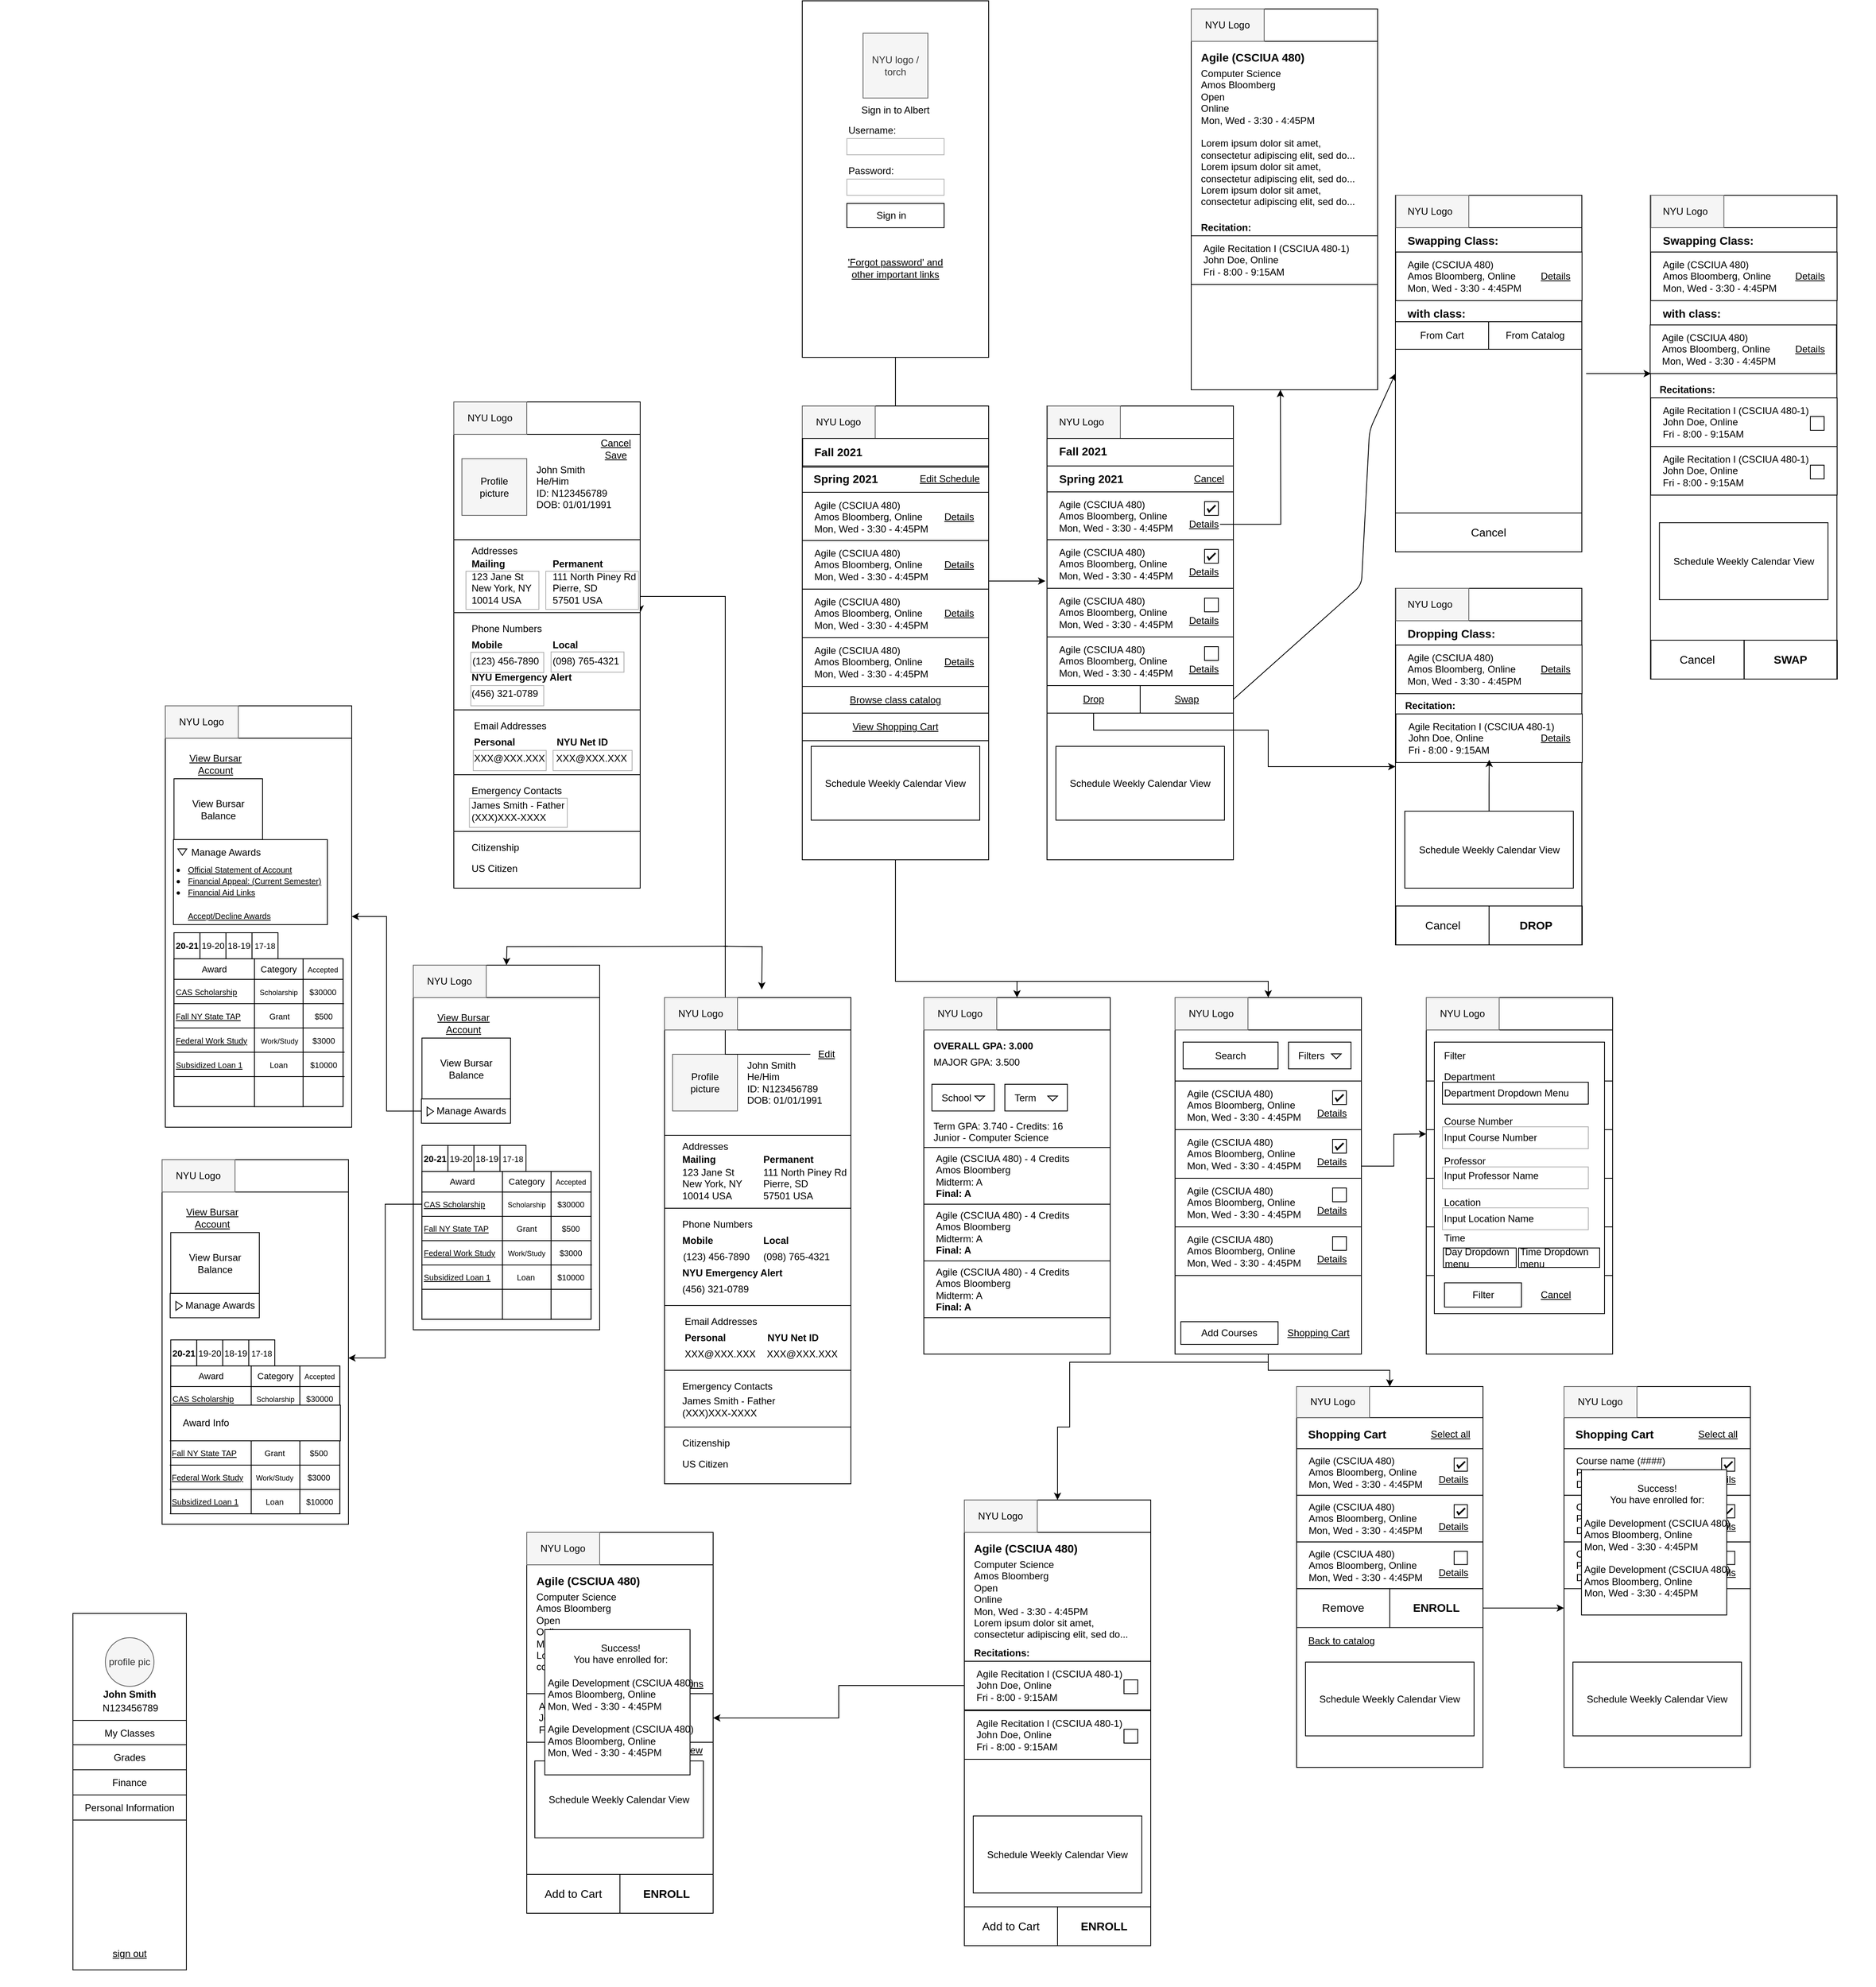 <mxfile version="14.4.4" type="google" pages="21"><diagram id="mGexLlmwWVSELIpUqWoO" name="Main"><mxGraphModel dx="2622" dy="762" grid="1" gridSize="10" guides="1" tooltips="1" connect="1" arrows="1" fold="1" page="1" pageScale="1" pageWidth="1200" pageHeight="1600" math="0" shadow="0"><root><mxCell id="0"/><mxCell id="1" parent="0"/><mxCell id="L-d347a3llAAQU7I_T3C-76" value="" style="rounded=0;whiteSpace=wrap;html=1;" parent="1" vertex="1"><mxGeometry x="152" y="990" width="230" height="560" as="geometry"/></mxCell><mxCell id="L-d347a3llAAQU7I_T3C-98" value="" style="rounded=0;whiteSpace=wrap;html=1;" parent="1" vertex="1"><mxGeometry x="152" y="990" width="230" height="40" as="geometry"/></mxCell><mxCell id="f4zIDG2knOOmfANFDMWJ-29" value="" style="group" parent="1" vertex="1" connectable="0"><mxGeometry x="790" y="2200" width="250" height="470" as="geometry"/></mxCell><mxCell id="f4zIDG2knOOmfANFDMWJ-57" value="&lt;font style=&quot;font-size: 14px&quot;&gt;Remove&lt;/font&gt;" style="rounded=0;whiteSpace=wrap;html=1;strokeColor=#000000;fillColor=none;align=center;" parent="f4zIDG2knOOmfANFDMWJ-29" vertex="1"><mxGeometry y="249.388" width="115" height="47.959" as="geometry"/></mxCell><mxCell id="f4zIDG2knOOmfANFDMWJ-56" value="&lt;b&gt;&lt;font style=&quot;font-size: 14px&quot;&gt;ENROLL&lt;/font&gt;&lt;/b&gt;" style="rounded=0;whiteSpace=wrap;html=1;strokeColor=#000000;fillColor=none;align=center;" parent="f4zIDG2knOOmfANFDMWJ-29" vertex="1"><mxGeometry x="115" y="249.388" width="115" height="47.959" as="geometry"/></mxCell><mxCell id="f4zIDG2knOOmfANFDMWJ-30" value="" style="rounded=0;whiteSpace=wrap;html=1;" parent="f4zIDG2knOOmfANFDMWJ-29" vertex="1"><mxGeometry width="230" height="470" as="geometry"/></mxCell><mxCell id="f4zIDG2knOOmfANFDMWJ-37" value="" style="group" parent="f4zIDG2knOOmfANFDMWJ-29" connectable="0" vertex="1"><mxGeometry y="76.735" width="230" height="175.953" as="geometry"/></mxCell><mxCell id="f4zIDG2knOOmfANFDMWJ-38" value="" style="rounded=0;whiteSpace=wrap;html=1;" parent="f4zIDG2knOOmfANFDMWJ-37" vertex="1"><mxGeometry width="230" height="57.551" as="geometry"/></mxCell><mxCell id="f4zIDG2knOOmfANFDMWJ-39" value="Course name (####)&lt;br&gt;Professor, location&lt;br&gt;Date and time" style="text;html=1;strokeColor=none;fillColor=none;align=left;verticalAlign=middle;whiteSpace=wrap;rounded=0;fontSize=12;expand=1;" parent="f4zIDG2knOOmfANFDMWJ-37" vertex="1"><mxGeometry x="13.127" y="3.357" width="204.286" height="50.837" as="geometry"/></mxCell><mxCell id="f4zIDG2knOOmfANFDMWJ-40" value="&lt;u&gt;Details&lt;/u&gt;" style="text;html=1;strokeColor=none;fillColor=none;align=right;verticalAlign=middle;whiteSpace=wrap;rounded=0;fontSize=12;" parent="f4zIDG2knOOmfANFDMWJ-37" vertex="1"><mxGeometry x="171.548" y="28.776" width="41.905" height="19.184" as="geometry"/></mxCell><mxCell id="f4zIDG2knOOmfANFDMWJ-41" value="" style="whiteSpace=wrap;html=1;aspect=fixed;rounded=0;strokeColor=#000000;fillColor=none;align=left;" parent="f4zIDG2knOOmfANFDMWJ-37" vertex="1"><mxGeometry x="194.45" y="11.51" width="16.306" height="16.306" as="geometry"/></mxCell><mxCell id="f4zIDG2knOOmfANFDMWJ-42" value="" style="html=1;verticalLabelPosition=bottom;labelBackgroundColor=#ffffff;verticalAlign=top;shadow=0;dashed=0;strokeWidth=2;shape=mxgraph.ios7.misc.check;rounded=0;fillColor=none;align=left;" parent="f4zIDG2knOOmfANFDMWJ-37" vertex="1"><mxGeometry x="197.95" y="15.827" width="10" height="7.673" as="geometry"/></mxCell><mxCell id="f4zIDG2knOOmfANFDMWJ-43" value="Shopping Cart" style="text;html=1;strokeColor=none;fillColor=none;align=center;verticalAlign=middle;whiteSpace=wrap;rounded=0;fontStyle=1;fontSize=14;" parent="f4zIDG2knOOmfANFDMWJ-29" vertex="1"><mxGeometry y="49.878" width="125" height="19.184" as="geometry"/></mxCell><mxCell id="f4zIDG2knOOmfANFDMWJ-44" value="" style="group" parent="f4zIDG2knOOmfANFDMWJ-29" connectable="0" vertex="1"><mxGeometry y="134.286" width="250" height="191.837" as="geometry"/></mxCell><mxCell id="f4zIDG2knOOmfANFDMWJ-45" value="" style="rounded=0;whiteSpace=wrap;html=1;" parent="f4zIDG2knOOmfANFDMWJ-44" vertex="1"><mxGeometry width="230" height="57.551" as="geometry"/></mxCell><mxCell id="f4zIDG2knOOmfANFDMWJ-46" value="Course name (####)&lt;br&gt;Professor, location&lt;br&gt;Date and time" style="text;html=1;strokeColor=none;fillColor=none;align=left;verticalAlign=middle;whiteSpace=wrap;rounded=0;fontSize=12;expand=1;" parent="f4zIDG2knOOmfANFDMWJ-44" vertex="1"><mxGeometry x="13.127" y="3.357" width="204.286" height="50.837" as="geometry"/></mxCell><mxCell id="f4zIDG2knOOmfANFDMWJ-47" value="&lt;u&gt;Details&lt;/u&gt;" style="text;html=1;strokeColor=none;fillColor=none;align=right;verticalAlign=middle;whiteSpace=wrap;rounded=0;fontSize=12;" parent="f4zIDG2knOOmfANFDMWJ-44" vertex="1"><mxGeometry x="171.548" y="28.776" width="41.905" height="19.184" as="geometry"/></mxCell><mxCell id="f4zIDG2knOOmfANFDMWJ-48" value="" style="whiteSpace=wrap;html=1;aspect=fixed;rounded=0;strokeColor=#000000;fillColor=none;align=left;" parent="f4zIDG2knOOmfANFDMWJ-44" vertex="1"><mxGeometry x="194.45" y="11.51" width="16.306" height="16.306" as="geometry"/></mxCell><mxCell id="f4zIDG2knOOmfANFDMWJ-49" value="" style="html=1;verticalLabelPosition=bottom;labelBackgroundColor=#ffffff;verticalAlign=top;shadow=0;dashed=0;strokeWidth=2;shape=mxgraph.ios7.misc.check;rounded=0;fillColor=none;align=left;" parent="f4zIDG2knOOmfANFDMWJ-44" vertex="1"><mxGeometry x="197.95" y="15.827" width="10" height="7.673" as="geometry"/></mxCell><mxCell id="f4zIDG2knOOmfANFDMWJ-50" value="" style="group" parent="f4zIDG2knOOmfANFDMWJ-29" connectable="0" vertex="1"><mxGeometry y="191.837" width="243.13" height="129.969" as="geometry"/></mxCell><mxCell id="f4zIDG2knOOmfANFDMWJ-51" value="" style="rounded=0;whiteSpace=wrap;html=1;" parent="f4zIDG2knOOmfANFDMWJ-50" vertex="1"><mxGeometry width="230" height="57.551" as="geometry"/></mxCell><mxCell id="f4zIDG2knOOmfANFDMWJ-52" value="Course name (####)&lt;br&gt;Professor, location&lt;br&gt;Date and time" style="text;html=1;strokeColor=none;fillColor=none;align=left;verticalAlign=middle;whiteSpace=wrap;rounded=0;fontSize=12;expand=1;" parent="f4zIDG2knOOmfANFDMWJ-50" vertex="1"><mxGeometry x="13.127" y="3.357" width="204.286" height="50.837" as="geometry"/></mxCell><mxCell id="f4zIDG2knOOmfANFDMWJ-53" value="&lt;u&gt;Details&lt;/u&gt;" style="text;html=1;strokeColor=none;fillColor=none;align=right;verticalAlign=middle;whiteSpace=wrap;rounded=0;fontSize=12;" parent="f4zIDG2knOOmfANFDMWJ-50" vertex="1"><mxGeometry x="171.548" y="28.776" width="41.905" height="19.184" as="geometry"/></mxCell><mxCell id="f4zIDG2knOOmfANFDMWJ-54" value="" style="whiteSpace=wrap;html=1;aspect=fixed;rounded=0;strokeColor=#000000;fillColor=none;align=left;" parent="f4zIDG2knOOmfANFDMWJ-50" vertex="1"><mxGeometry x="194.45" y="11.51" width="16.306" height="16.306" as="geometry"/></mxCell><mxCell id="f4zIDG2knOOmfANFDMWJ-61" value="" style="whiteSpace=wrap;html=1;aspect=fixed;" parent="f4zIDG2knOOmfANFDMWJ-50" vertex="1"><mxGeometry x="21.56" y="-89.204" width="179.243" height="179.243" as="geometry"/></mxCell><mxCell id="8O5u_Pwqsaj-3xCJt_Sx-6" value="" style="shape=image;html=1;verticalAlign=top;verticalLabelPosition=bottom;labelBackgroundColor=#ffffff;imageAspect=0;aspect=fixed;image=https://cdn4.iconfinder.com/data/icons/basic-user-interface-elements/700/exit-delete-remove-close-x-128.png" vertex="1" parent="f4zIDG2knOOmfANFDMWJ-50"><mxGeometry x="174" y="-84.84" width="20" height="20" as="geometry"/></mxCell><mxCell id="f4zIDG2knOOmfANFDMWJ-55" value="&lt;u&gt;Select all&lt;/u&gt;" style="text;html=1;strokeColor=none;fillColor=none;align=center;verticalAlign=middle;whiteSpace=wrap;rounded=0;" parent="f4zIDG2knOOmfANFDMWJ-29" vertex="1"><mxGeometry x="160" y="49.878" width="60" height="19.184" as="geometry"/></mxCell><mxCell id="f4zIDG2knOOmfANFDMWJ-59" value="Schedule Weekly Calendar View" style="rounded=0;whiteSpace=wrap;html=1;glass=0;align=center;" parent="f4zIDG2knOOmfANFDMWJ-29" vertex="1"><mxGeometry x="11" y="339.998" width="208" height="91.122" as="geometry"/></mxCell><mxCell id="L-d347a3llAAQU7I_T3C-44" value="" style="group" parent="f4zIDG2knOOmfANFDMWJ-29" connectable="0" vertex="1"><mxGeometry width="230" height="38.367" as="geometry"/></mxCell><mxCell id="L-d347a3llAAQU7I_T3C-45" value="" style="rounded=0;whiteSpace=wrap;html=1;" parent="L-d347a3llAAQU7I_T3C-44" vertex="1"><mxGeometry width="230" height="38.367" as="geometry"/></mxCell><mxCell id="L-d347a3llAAQU7I_T3C-46" value="" style="rounded=0;whiteSpace=wrap;html=1;fillColor=#f5f5f5;strokeColor=#666666;fontColor=#333333;" parent="L-d347a3llAAQU7I_T3C-44" vertex="1"><mxGeometry width="90" height="38.367" as="geometry"/></mxCell><mxCell id="L-d347a3llAAQU7I_T3C-47" value="NYU Logo" style="text;html=1;strokeColor=none;fillColor=none;align=left;verticalAlign=middle;whiteSpace=wrap;rounded=0;" parent="L-d347a3llAAQU7I_T3C-44" vertex="1"><mxGeometry x="15" y="9.592" width="70" height="19.184" as="geometry"/></mxCell><mxCell id="L-d347a3llAAQU7I_T3C-48" value="&lt;span style=&quot;color: rgba(0 , 0 , 0 , 0) ; font-family: monospace ; font-size: 0px ; background-color: rgb(248 , 249 , 250)&quot;&gt;%3CmxGraphModel%3E%3Croot%3E%3CmxCell%20id%3D%220%22%2F%3E%3CmxCell%20id%3D%221%22%20parent%3D%220%22%2F%3E%3CmxCell%20id%3D%222%22%20value%3D%22%22%20style%3D%22group%22%20vertex%3D%221%22%20connectable%3D%220%22%20parent%3D%221%22%3E%3CmxGeometry%20x%3D%22-150%22%20y%3D%221160%22%20width%3D%22230%22%20height%3D%22350%22%20as%3D%22geometry%22%2F%3E%3C%2FmxCell%3E%3CmxCell%20id%3D%223%22%20value%3D%22Spring%202021%22%20style%3D%22text%3Bhtml%3D1%3BstrokeColor%3Dnone%3BfillColor%3Dnone%3Balign%3Dleft%3BverticalAlign%3Dmiddle%3BwhiteSpace%3Dwrap%3Brounded%3D0%3BfontStyle%3D1%3BfontSize%3D14%3B%22%20vertex%3D%221%22%20parent%3D%222%22%3E%3CmxGeometry%20x%3D%2212%22%20y%3D%2250%22%20width%3D%22125%22%20height%3D%2220%22%20as%3D%22geometry%22%2F%3E%3C%2FmxCell%3E%3CmxCell%20id%3D%224%22%20value%3D%22%22%20style%3D%22group%22%20connectable%3D%220%22%20vertex%3D%221%22%20parent%3D%222%22%3E%3CmxGeometry%20y%3D%2276.5%22%20width%3D%22230%22%20height%3D%2260%22%20as%3D%22geometry%22%2F%3E%3C%2FmxCell%3E%3CmxCell%20id%3D%225%22%20value%3D%22%22%20style%3D%22rounded%3D0%3BwhiteSpace%3Dwrap%3Bhtml%3D1%3B%22%20vertex%3D%221%22%20parent%3D%224%22%3E%3CmxGeometry%20width%3D%22230%22%20height%3D%2260%22%20as%3D%22geometry%22%2F%3E%3C%2FmxCell%3E%3CmxCell%20id%3D%226%22%20value%3D%22%26lt%3Bdiv%26gt%3BAgile%20(CSCIUA%20480)%26lt%3B%2Fdiv%26gt%3B%26lt%3Bspan%20style%3D%26quot%3Btext-align%3A%20center%26quot%3B%26gt%3B%26lt%3Bdiv%20style%3D%26quot%3Btext-align%3A%20left%26quot%3B%26gt%3BAmos%20Bloomberg%2C%20Online%26lt%3B%2Fdiv%26gt%3B%26lt%3B%2Fspan%26gt%3B%26lt%3Bspan%20style%3D%26quot%3Btext-align%3A%20center%26quot%3B%26gt%3B%26lt%3Bdiv%20style%3D%26quot%3Btext-align%3A%20left%26quot%3B%26gt%3BMon%2C%20Wed%20-%203%3A30%20-%204%3A45PM%26lt%3B%2Fdiv%26gt%3B%26lt%3B%2Fspan%26gt%3B%22%20style%3D%22text%3Bhtml%3D1%3BstrokeColor%3Dnone%3BfillColor%3Dnone%3Balign%3Dleft%3BverticalAlign%3Dmiddle%3BwhiteSpace%3Dwrap%3Brounded%3D0%3BfontSize%3D12%3Bexpand%3D1%3B%22%20vertex%3D%221%22%20parent%3D%224%22%3E%3CmxGeometry%20x%3D%2213.127%22%20y%3D%223.5%22%20width%3D%22204.286%22%20height%3D%2253%22%20as%3D%22geometry%22%2F%3E%3C%2FmxCell%3E%3CmxCell%20id%3D%227%22%20value%3D%22%26lt%3Bu%26gt%3BDetails%26lt%3B%2Fu%26gt%3B%22%20style%3D%22text%3Bhtml%3D1%3BstrokeColor%3Dnone%3BfillColor%3Dnone%3Balign%3Dright%3BverticalAlign%3Dmiddle%3BwhiteSpace%3Dwrap%3Brounded%3D0%3BfontSize%3D12%3B%22%20vertex%3D%221%22%20parent%3D%224%22%3E%3CmxGeometry%20x%3D%22171.548%22%20y%3D%2220%22%20width%3D%2241.905%22%20height%3D%2220%22%20as%3D%22geometry%22%2F%3E%3C%2FmxCell%3E%3CmxCell%20id%3D%228%22%20value%3D%22%22%20style%3D%22group%22%20connectable%3D%220%22%20vertex%3D%221%22%20parent%3D%222%22%3E%3CmxGeometry%20y%3D%22136%22%20width%3D%22230%22%20height%3D%2260%22%20as%3D%22geometry%22%2F%3E%3C%2FmxCell%3E%3CmxCell%20id%3D%229%22%20value%3D%22%22%20style%3D%22rounded%3D0%3BwhiteSpace%3Dwrap%3Bhtml%3D1%3B%22%20vertex%3D%221%22%20parent%3D%228%22%3E%3CmxGeometry%20width%3D%22230%22%20height%3D%2260%22%20as%3D%22geometry%22%2F%3E%3C%2FmxCell%3E%3CmxCell%20id%3D%2210%22%20value%3D%22%26lt%3Bdiv%26gt%3BAgile%20(CSCIUA%20480)%26lt%3B%2Fdiv%26gt%3B%26lt%3Bspan%20style%3D%26quot%3Btext-align%3A%20center%26quot%3B%26gt%3B%26lt%3Bdiv%20style%3D%26quot%3Btext-align%3A%20left%26quot%3B%26gt%3BAmos%20Bloomberg%2C%20Online%26lt%3B%2Fdiv%26gt%3B%26lt%3B%2Fspan%26gt%3B%26lt%3Bspan%20style%3D%26quot%3Btext-align%3A%20center%26quot%3B%26gt%3B%26lt%3Bdiv%20style%3D%26quot%3Btext-align%3A%20left%26quot%3B%26gt%3BMon%2C%20Wed%20-%203%3A30%20-%204%3A45PM%26lt%3B%2Fdiv%26gt%3B%26lt%3B%2Fspan%26gt%3B%22%20style%3D%22text%3Bhtml%3D1%3BstrokeColor%3Dnone%3BfillColor%3Dnone%3Balign%3Dleft%3BverticalAlign%3Dmiddle%3BwhiteSpace%3Dwrap%3Brounded%3D0%3BfontSize%3D12%3Bexpand%3D1%3B%22%20vertex%3D%221%22%20parent%3D%228%22%3E%3CmxGeometry%20x%3D%2213.127%22%20y%3D%223.5%22%20width%3D%22204.286%22%20height%3D%2253%22%20as%3D%22geometry%22%2F%3E%3C%2FmxCell%3E%3CmxCell%20id%3D%2211%22%20value%3D%22%26lt%3Bu%26gt%3BDetails%26lt%3B%2Fu%26gt%3B%22%20style%3D%22text%3Bhtml%3D1%3BstrokeColor%3Dnone%3BfillColor%3Dnone%3Balign%3Dright%3BverticalAlign%3Dmiddle%3BwhiteSpace%3Dwrap%3Brounded%3D0%3BfontSize%3D12%3B%22%20vertex%3D%221%22%20parent%3D%228%22%3E%3CmxGeometry%20x%3D%22171.548%22%20y%3D%2220%22%20width%3D%2241.905%22%20height%3D%2220%22%20as%3D%22geometry%22%2F%3E%3C%2FmxCell%3E%3CmxCell%20id%3D%2212%22%20value%3D%22%22%20style%3D%22group%22%20connectable%3D%220%22%20vertex%3D%221%22%20parent%3D%222%22%3E%3CmxGeometry%20y%3D%22196%22%20width%3D%22230%22%20height%3D%2260%22%20as%3D%22geometry%22%2F%3E%3C%2FmxCell%3E%3CmxCell%20id%3D%2213%22%20value%3D%22%22%20style%3D%22rounded%3D0%3BwhiteSpace%3Dwrap%3Bhtml%3D1%3B%22%20vertex%3D%221%22%20parent%3D%2212%22%3E%3CmxGeometry%20width%3D%22230%22%20height%3D%2260%22%20as%3D%22geometry%22%2F%3E%3C%2FmxCell%3E%3CmxCell%20id%3D%2214%22%20value%3D%22%26lt%3Bdiv%26gt%3BAgile%20(CSCIUA%20480)%26lt%3B%2Fdiv%26gt%3B%26lt%3Bspan%20style%3D%26quot%3Btext-align%3A%20center%26quot%3B%26gt%3B%26lt%3Bdiv%20style%3D%26quot%3Btext-align%3A%20left%26quot%3B%26gt%3BAmos%20Bloomberg%2C%20Online%26lt%3B%2Fdiv%26gt%3B%26lt%3B%2Fspan%26gt%3B%26lt%3Bspan%20style%3D%26quot%3Btext-align%3A%20center%26quot%3B%26gt%3B%26lt%3Bdiv%20style%3D%26quot%3Btext-align%3A%20left%26quot%3B%26gt%3BMon%2C%20Wed%20-%203%3A30%20-%204%3A45PM%26lt%3B%2Fdiv%26gt%3B%26lt%3B%2Fspan%26gt%3B%22%20style%3D%22text%3Bhtml%3D1%3BstrokeColor%3Dnone%3BfillColor%3Dnone%3Balign%3Dleft%3BverticalAlign%3Dmiddle%3BwhiteSpace%3Dwrap%3Brounded%3D0%3BfontSize%3D12%3Bexpand%3D1%3B%22%20vertex%3D%221%22%20parent%3D%2212%22%3E%3CmxGeometry%20x%3D%2213.127%22%20y%3D%223.5%22%20width%3D%22204.286%22%20height%3D%2253%22%20as%3D%22geometry%22%2F%3E%3C%2FmxCell%3E%3CmxCell%20id%3D%2215%22%20value%3D%22%26lt%3Bu%26gt%3BDetails%26lt%3B%2Fu%26gt%3B%22%20style%3D%22text%3Bhtml%3D1%3BstrokeColor%3Dnone%3BfillColor%3Dnone%3Balign%3Dright%3BverticalAlign%3Dmiddle%3BwhiteSpace%3Dwrap%3Brounded%3D0%3BfontSize%3D12%3B%22%20vertex%3D%221%22%20parent%3D%2212%22%3E%3CmxGeometry%20x%3D%22171.548%22%20y%3D%2220%22%20width%3D%2241.905%22%20height%3D%2220%22%20as%3D%22geometry%22%2F%3E%3C%2FmxCell%3E%3CmxCell%20id%3D%2216%22%20value%3D%22%22%20style%3D%22group%22%20connectable%3D%220%22%20vertex%3D%221%22%20parent%3D%222%22%3E%3CmxGeometry%20y%3D%22256%22%20width%3D%22230%22%20height%3D%2260%22%20as%3D%22geometry%22%2F%3E%3C%2FmxCell%3E%3CmxCell%20id%3D%2217%22%20value%3D%22%22%20style%3D%22rounded%3D0%3BwhiteSpace%3Dwrap%3Bhtml%3D1%3B%22%20vertex%3D%221%22%20parent%3D%2216%22%3E%3CmxGeometry%20width%3D%22230%22%20height%3D%2260%22%20as%3D%22geometry%22%2F%3E%3C%2FmxCell%3E%3CmxCell%20id%3D%2218%22%20value%3D%22%26lt%3Bdiv%26gt%3BAgile%20(CSCIUA%20480)%26lt%3B%2Fdiv%26gt%3B%26lt%3Bspan%20style%3D%26quot%3Btext-align%3A%20center%26quot%3B%26gt%3B%26lt%3Bdiv%20style%3D%26quot%3Btext-align%3A%20left%26quot%3B%26gt%3BAmos%20Bloomberg%2C%20Online%26lt%3B%2Fdiv%26gt%3B%26lt%3B%2Fspan%26gt%3B%26lt%3Bspan%20style%3D%26quot%3Btext-align%3A%20center%26quot%3B%26gt%3B%26lt%3Bdiv%20style%3D%26quot%3Btext-align%3A%20left%26quot%3B%26gt%3BMon%2C%20Wed%20-%203%3A30%20-%204%3A45PM%26lt%3B%2Fdiv%26gt%3B%26lt%3B%2Fspan%26gt%3B%22%20style%3D%22text%3Bhtml%3D1%3BstrokeColor%3Dnone%3BfillColor%3Dnone%3Balign%3Dleft%3BverticalAlign%3Dmiddle%3BwhiteSpace%3Dwrap%3Brounded%3D0%3BfontSize%3D12%3Bexpand%3D1%3B%22%20vertex%3D%221%22%20parent%3D%2216%22%3E%3CmxGeometry%20x%3D%2213.127%22%20y%3D%223.5%22%20width%3D%22204.286%22%20height%3D%2253%22%20as%3D%22geometry%22%2F%3E%3C%2FmxCell%3E%3CmxCell%20id%3D%2219%22%20value%3D%22%26lt%3Bu%26gt%3BDetails%26lt%3B%2Fu%26gt%3B%22%20style%3D%22text%3Bhtml%3D1%3BstrokeColor%3Dnone%3BfillColor%3Dnone%3Balign%3Dright%3BverticalAlign%3Dmiddle%3BwhiteSpace%3Dwrap%3Brounded%3D0%3BfontSize%3D12%3B%22%20vertex%3D%221%22%20parent%3D%2216%22%3E%3CmxGeometry%20x%3D%22171.548%22%20y%3D%2220%22%20width%3D%2241.905%22%20height%3D%2220%22%20as%3D%22geometry%22%2F%3E%3C%2FmxCell%3E%3CmxCell%20id%3D%2220%22%20value%3D%22%26lt%3Bu%26gt%3BBrowse%20class%20catalog%26lt%3B%2Fu%26gt%3B%22%20style%3D%22rounded%3D0%3BwhiteSpace%3Dwrap%3Bhtml%3D1%3B%22%20vertex%3D%221%22%20parent%3D%222%22%3E%3CmxGeometry%20y%3D%22316%22%20width%3D%22230%22%20height%3D%2234%22%20as%3D%22geometry%22%2F%3E%3C%2FmxCell%3E%3CmxCell%20id%3D%2221%22%20value%3D%22%22%20style%3D%22group%22%20connectable%3D%220%22%20vertex%3D%221%22%20parent%3D%222%22%3E%3CmxGeometry%20width%3D%22230%22%20height%3D%2240%22%20as%3D%22geometry%22%2F%3E%3C%2FmxCell%3E%3CmxCell%20id%3D%2222%22%20value%3D%22%22%20style%3D%22rounded%3D0%3BwhiteSpace%3Dwrap%3Bhtml%3D1%3B%22%20vertex%3D%221%22%20parent%3D%2221%22%3E%3CmxGeometry%20width%3D%22230%22%20height%3D%2240%22%20as%3D%22geometry%22%2F%3E%3C%2FmxCell%3E%3CmxCell%20id%3D%2223%22%20value%3D%22%22%20style%3D%22rounded%3D0%3BwhiteSpace%3Dwrap%3Bhtml%3D1%3BfillColor%3D%23f5f5f5%3BstrokeColor%3D%23666666%3BfontColor%3D%23333333%3B%22%20vertex%3D%221%22%20parent%3D%2221%22%3E%3CmxGeometry%20width%3D%2290%22%20height%3D%2240%22%20as%3D%22geometry%22%2F%3E%3C%2FmxCell%3E%3CmxCell%20id%3D%2224%22%20value%3D%22NYU%20Logo%22%20style%3D%22text%3Bhtml%3D1%3BstrokeColor%3Dnone%3BfillColor%3Dnone%3Balign%3Dleft%3BverticalAlign%3Dmiddle%3BwhiteSpace%3Dwrap%3Brounded%3D0%3B%22%20vertex%3D%221%22%20parent%3D%2221%22%3E%3CmxGeometry%20x%3D%2210%22%20y%3D%2210%22%20width%3D%2270%22%20height%3D%2220%22%20as%3D%22geometry%22%2F%3E%3C%2FmxCell%3E%3CmxCell%20id%3D%2225%22%20value%3D%22%22%20style%3D%22shape%3Dimage%3Bhtml%3D1%3BverticalAlign%3Dtop%3BverticalLabelPosition%3Dbottom%3BlabelBackgroundColor%3D%23ffffff%3BimageAspect%3D0%3Baspect%3Dfixed%3Bimage%3Dhttps%3A%2F%2Fcdn1.iconfinder.com%2Fdata%2Ficons%2Fjumpicon-basic-ui-line-1%2F32%2F-_Hamburger-Menu-More-Navigation--128.png%22%20vertex%3D%221%22%20parent%3D%2221%22%3E%3CmxGeometry%20x%3D%22195.01%22%20y%3D%226.25%22%20width%3D%2227.5%22%20height%3D%2227.5%22%20as%3D%22geometry%22%2F%3E%3C%2FmxCell%3E%3CmxCell%20id%3D%2226%22%20value%3D%22Edit%22%20style%3D%22text%3Bhtml%3D1%3BstrokeColor%3Dnone%3BfillColor%3Dnone%3Balign%3Dcenter%3BverticalAlign%3Dmiddle%3BwhiteSpace%3Dwrap%3Brounded%3D0%3BfontStyle%3D4%22%20vertex%3D%221%22%20parent%3D%222%22%3E%3CmxGeometry%20x%3D%22180%22%20y%3D%2250%22%20width%3D%2240%22%20height%3D%2220%22%20as%3D%22geometry%22%2F%3E%3C%2FmxCell%3E%3C%2Froot%3E%3C%2FmxGraphModel%3E&lt;/span&gt;" style="shape=image;html=1;verticalAlign=top;verticalLabelPosition=bottom;labelBackgroundColor=#ffffff;imageAspect=0;aspect=fixed;image=https://cdn1.iconfinder.com/data/icons/jumpicon-basic-ui-line-1/32/-_Hamburger-Menu-More-Navigation--128.png" parent="L-d347a3llAAQU7I_T3C-44" vertex="1"><mxGeometry x="197" y="5.995" width="26.378" height="26.378" as="geometry"/></mxCell><mxCell id="eh4eV7WkQQzfV1JDfti--67" style="edgeStyle=orthogonalEdgeStyle;rounded=0;orthogonalLoop=1;jettySize=auto;html=1;exitX=0.5;exitY=1;exitDx=0;exitDy=0;entryX=0.5;entryY=0;entryDx=0;entryDy=0;" parent="1" source="RKdlAX0sIKhNA_gHmtgq-1" edge="1"><mxGeometry relative="1" as="geometry"><mxPoint x="-35" y="1160" as="targetPoint"/></mxGeometry></mxCell><mxCell id="RKdlAX0sIKhNA_gHmtgq-25" value="" style="rounded=0;whiteSpace=wrap;html=1;" parent="1" vertex="1"><mxGeometry x="-320" y="1720" width="230" height="600" as="geometry"/></mxCell><mxCell id="RKdlAX0sIKhNA_gHmtgq-32" value="" style="rounded=0;whiteSpace=wrap;html=1;fillColor=#f5f5f5;strokeColor=#666666;fontColor=#333333;" parent="1" vertex="1"><mxGeometry x="-310" y="1790" width="80" height="70" as="geometry"/></mxCell><mxCell id="RKdlAX0sIKhNA_gHmtgq-33" value="Profile&lt;br&gt;picture" style="text;html=1;strokeColor=none;fillColor=none;align=center;verticalAlign=middle;whiteSpace=wrap;rounded=0;" parent="1" vertex="1"><mxGeometry x="-290" y="1812.5" width="40" height="25" as="geometry"/></mxCell><mxCell id="RKdlAX0sIKhNA_gHmtgq-36" value="John Smith&lt;br&gt;He/Him&lt;br&gt;ID: N123456789&lt;br&gt;DOB: 01/01/1991" style="text;html=1;strokeColor=none;fillColor=none;align=left;verticalAlign=middle;whiteSpace=wrap;rounded=0;" parent="1" vertex="1"><mxGeometry x="-220" y="1790" width="115" height="70" as="geometry"/></mxCell><mxCell id="RKdlAX0sIKhNA_gHmtgq-38" value="" style="rounded=0;whiteSpace=wrap;html=1;" parent="1" vertex="1"><mxGeometry x="-320" y="1890" width="230" height="90" as="geometry"/></mxCell><mxCell id="RKdlAX0sIKhNA_gHmtgq-37" value="Addresses" style="text;html=1;strokeColor=none;fillColor=none;align=left;verticalAlign=middle;whiteSpace=wrap;rounded=0;" parent="1" vertex="1"><mxGeometry x="-300" y="1894.15" width="90" height="20" as="geometry"/></mxCell><mxCell id="RKdlAX0sIKhNA_gHmtgq-40" value="Mailing" style="text;html=1;strokeColor=none;fillColor=none;align=left;verticalAlign=middle;whiteSpace=wrap;rounded=0;fontStyle=1" parent="1" vertex="1"><mxGeometry x="-300" y="1910" width="40" height="20" as="geometry"/></mxCell><mxCell id="RKdlAX0sIKhNA_gHmtgq-41" value="123 Jane St&lt;br&gt;&lt;div&gt;&lt;span&gt;New York, NY&lt;/span&gt;&lt;/div&gt;&lt;div&gt;&lt;span&gt;10014 USA&lt;/span&gt;&lt;/div&gt;" style="text;html=1;strokeColor=none;fillColor=none;align=left;verticalAlign=middle;whiteSpace=wrap;rounded=0;" parent="1" vertex="1"><mxGeometry x="-300" y="1930" width="85" height="40" as="geometry"/></mxCell><mxCell id="RKdlAX0sIKhNA_gHmtgq-42" value="Permanent" style="text;html=1;strokeColor=none;fillColor=none;align=left;verticalAlign=middle;whiteSpace=wrap;rounded=0;fontStyle=1" parent="1" vertex="1"><mxGeometry x="-200" y="1910" width="40" height="20" as="geometry"/></mxCell><mxCell id="RKdlAX0sIKhNA_gHmtgq-43" value="111 North Piney Rd&lt;br&gt;&lt;div&gt;&lt;span&gt;Pierre, SD&lt;/span&gt;&lt;/div&gt;&lt;div&gt;&lt;span&gt;57501 USA&lt;/span&gt;&lt;/div&gt;" style="text;html=1;strokeColor=none;fillColor=none;align=left;verticalAlign=middle;whiteSpace=wrap;rounded=0;" parent="1" vertex="1"><mxGeometry x="-200" y="1930" width="110" height="40" as="geometry"/></mxCell><mxCell id="RKdlAX0sIKhNA_gHmtgq-44" value="" style="rounded=0;whiteSpace=wrap;html=1;" parent="1" vertex="1"><mxGeometry x="-320" y="1980" width="230" height="120" as="geometry"/></mxCell><mxCell id="RKdlAX0sIKhNA_gHmtgq-45" value="Phone Numbers" style="text;html=1;strokeColor=none;fillColor=none;align=left;verticalAlign=middle;whiteSpace=wrap;rounded=0;" parent="1" vertex="1"><mxGeometry x="-300" y="1990" width="90" height="20" as="geometry"/></mxCell><mxCell id="RKdlAX0sIKhNA_gHmtgq-46" value="Mobile" style="text;html=1;strokeColor=none;fillColor=none;align=left;verticalAlign=middle;whiteSpace=wrap;rounded=0;fontStyle=1" parent="1" vertex="1"><mxGeometry x="-300" y="2010" width="40" height="20" as="geometry"/></mxCell><mxCell id="RKdlAX0sIKhNA_gHmtgq-47" value="NYU Emergency Alert" style="text;html=1;strokeColor=none;fillColor=none;align=left;verticalAlign=middle;whiteSpace=wrap;rounded=0;fontStyle=1" parent="1" vertex="1"><mxGeometry x="-300" y="2050" width="130" height="20" as="geometry"/></mxCell><mxCell id="RKdlAX0sIKhNA_gHmtgq-48" value="Local" style="text;html=1;strokeColor=none;fillColor=none;align=left;verticalAlign=middle;whiteSpace=wrap;rounded=0;fontStyle=1" parent="1" vertex="1"><mxGeometry x="-200" y="2010" width="40" height="20" as="geometry"/></mxCell><mxCell id="RKdlAX0sIKhNA_gHmtgq-49" value="(123) 456-7890" style="text;html=1;strokeColor=none;fillColor=none;align=left;verticalAlign=middle;whiteSpace=wrap;rounded=0;" parent="1" vertex="1"><mxGeometry x="-299.5" y="2030" width="95" height="20" as="geometry"/></mxCell><mxCell id="RKdlAX0sIKhNA_gHmtgq-50" value="(098) 765-4321" style="text;html=1;strokeColor=none;fillColor=none;align=left;verticalAlign=middle;whiteSpace=wrap;rounded=0;" parent="1" vertex="1"><mxGeometry x="-200" y="2030" width="95" height="20" as="geometry"/></mxCell><mxCell id="RKdlAX0sIKhNA_gHmtgq-51" value="(456) 321-0789" style="text;html=1;strokeColor=none;fillColor=none;align=left;verticalAlign=middle;whiteSpace=wrap;rounded=0;" parent="1" vertex="1"><mxGeometry x="-300" y="2070" width="95" height="20" as="geometry"/></mxCell><mxCell id="RKdlAX0sIKhNA_gHmtgq-52" value="" style="rounded=0;whiteSpace=wrap;html=1;" parent="1" vertex="1"><mxGeometry x="-320" y="2100" width="230" height="80" as="geometry"/></mxCell><mxCell id="RKdlAX0sIKhNA_gHmtgq-53" value="Email Addresses" style="text;html=1;strokeColor=none;fillColor=none;align=left;verticalAlign=middle;whiteSpace=wrap;rounded=0;" parent="1" vertex="1"><mxGeometry x="-297.5" y="2110" width="107.5" height="20" as="geometry"/></mxCell><mxCell id="RKdlAX0sIKhNA_gHmtgq-54" value="&lt;b&gt;Personal&lt;/b&gt;" style="text;html=1;strokeColor=none;fillColor=none;align=left;verticalAlign=middle;whiteSpace=wrap;rounded=0;" parent="1" vertex="1"><mxGeometry x="-297.5" y="2130" width="60" height="20" as="geometry"/></mxCell><mxCell id="RKdlAX0sIKhNA_gHmtgq-56" value="&lt;b&gt;NYU Net ID&lt;/b&gt;" style="text;html=1;strokeColor=none;fillColor=none;align=left;verticalAlign=middle;whiteSpace=wrap;rounded=0;" parent="1" vertex="1"><mxGeometry x="-195" y="2130" width="90" height="20" as="geometry"/></mxCell><mxCell id="RKdlAX0sIKhNA_gHmtgq-57" value="XXX@XXX.XXX" style="text;html=1;strokeColor=none;fillColor=none;align=left;verticalAlign=middle;whiteSpace=wrap;rounded=0;" parent="1" vertex="1"><mxGeometry x="-297.5" y="2150" width="100" height="20" as="geometry"/></mxCell><mxCell id="RKdlAX0sIKhNA_gHmtgq-58" value="XXX@XXX.XXX" style="text;html=1;strokeColor=none;fillColor=none;align=center;verticalAlign=middle;whiteSpace=wrap;rounded=0;" parent="1" vertex="1"><mxGeometry x="-200" y="2150" width="100" height="20" as="geometry"/></mxCell><mxCell id="RKdlAX0sIKhNA_gHmtgq-59" value="" style="rounded=0;whiteSpace=wrap;html=1;" parent="1" vertex="1"><mxGeometry x="-320" y="2180" width="230" height="70" as="geometry"/></mxCell><mxCell id="RKdlAX0sIKhNA_gHmtgq-60" value="Emergency Contacts" style="text;html=1;strokeColor=none;fillColor=none;align=left;verticalAlign=middle;whiteSpace=wrap;rounded=0;" parent="1" vertex="1"><mxGeometry x="-300" y="2190" width="137.5" height="20" as="geometry"/></mxCell><mxCell id="RKdlAX0sIKhNA_gHmtgq-61" value="James Smith - Father&lt;br&gt;(XXX)XXX-XXXX" style="text;html=1;strokeColor=none;fillColor=none;align=left;verticalAlign=middle;whiteSpace=wrap;rounded=0;" parent="1" vertex="1"><mxGeometry x="-300" y="2215" width="200" height="20" as="geometry"/></mxCell><mxCell id="cIWyZlBwzntTLMCXTxwJ-38" style="edgeStyle=orthogonalEdgeStyle;rounded=0;orthogonalLoop=1;jettySize=auto;html=1;entryX=1;entryY=0;entryDx=0;entryDy=0;" edge="1" parent="1" source="RKdlAX0sIKhNA_gHmtgq-64" target="cIWyZlBwzntTLMCXTxwJ-11"><mxGeometry relative="1" as="geometry"/></mxCell><mxCell id="RKdlAX0sIKhNA_gHmtgq-64" value="&lt;u&gt;Edit&lt;/u&gt;" style="text;html=1;strokeColor=none;fillColor=none;align=center;verticalAlign=middle;whiteSpace=wrap;rounded=0;" parent="1" vertex="1"><mxGeometry x="-140" y="1780" width="40" height="20" as="geometry"/></mxCell><mxCell id="RKdlAX0sIKhNA_gHmtgq-65" value="" style="rounded=0;whiteSpace=wrap;html=1;" parent="1" vertex="1"><mxGeometry x="-320" y="2250" width="230" height="70" as="geometry"/></mxCell><mxCell id="RKdlAX0sIKhNA_gHmtgq-67" value="Citizenship" style="text;html=1;strokeColor=none;fillColor=none;align=left;verticalAlign=middle;whiteSpace=wrap;rounded=0;" parent="1" vertex="1"><mxGeometry x="-300" y="2260" width="93.75" height="20" as="geometry"/></mxCell><mxCell id="RKdlAX0sIKhNA_gHmtgq-68" value="US Citizen" style="text;html=1;strokeColor=none;fillColor=none;align=left;verticalAlign=middle;whiteSpace=wrap;rounded=0;" parent="1" vertex="1"><mxGeometry x="-300" y="2286" width="137.5" height="20" as="geometry"/></mxCell><mxCell id="IZYHO4kC3NYHx9iC_bkm-34" value="" style="group" parent="1" vertex="1" connectable="0"><mxGeometry x="310" y="1720" width="230" height="440" as="geometry"/></mxCell><mxCell id="IZYHO4kC3NYHx9iC_bkm-35" value="" style="rounded=0;whiteSpace=wrap;html=1;" parent="IZYHO4kC3NYHx9iC_bkm-34" vertex="1"><mxGeometry width="230" height="440" as="geometry"/></mxCell><mxCell id="IZYHO4kC3NYHx9iC_bkm-39" value="Filters" style="rounded=0;html=1;align=left;fontSize=12;spacingLeft=10;glass=0;verticalAlign=middle;" parent="IZYHO4kC3NYHx9iC_bkm-34" vertex="1"><mxGeometry x="140" y="55" width="77.14" height="33" as="geometry"/></mxCell><mxCell id="IZYHO4kC3NYHx9iC_bkm-40" value="" style="shape=triangle;direction=south;html=1;fillColor=none;" parent="IZYHO4kC3NYHx9iC_bkm-39" vertex="1"><mxGeometry x="1" y="0.5" width="12" height="6" relative="1" as="geometry"><mxPoint x="-24.14" y="-2" as="offset"/></mxGeometry></mxCell><mxCell id="IZYHO4kC3NYHx9iC_bkm-41" value="Search" style="rounded=0;whiteSpace=wrap;html=1;" parent="IZYHO4kC3NYHx9iC_bkm-34" vertex="1"><mxGeometry x="10" y="55" width="117.14" height="33" as="geometry"/></mxCell><mxCell id="IZYHO4kC3NYHx9iC_bkm-42" value="" style="group" parent="IZYHO4kC3NYHx9iC_bkm-34" connectable="0" vertex="1"><mxGeometry y="103" width="230" height="60" as="geometry"/></mxCell><mxCell id="IZYHO4kC3NYHx9iC_bkm-43" value="" style="rounded=0;whiteSpace=wrap;html=1;" parent="IZYHO4kC3NYHx9iC_bkm-42" vertex="1"><mxGeometry width="230" height="60" as="geometry"/></mxCell><mxCell id="IZYHO4kC3NYHx9iC_bkm-44" value="&lt;div&gt;Agile (CSCIUA 480)&lt;/div&gt;&lt;span style=&quot;text-align: center&quot;&gt;&lt;div style=&quot;text-align: left&quot;&gt;Amos Bloomberg, Online&lt;/div&gt;&lt;/span&gt;&lt;span style=&quot;text-align: center&quot;&gt;&lt;div style=&quot;text-align: left&quot;&gt;Mon, Wed - 3:30 - 4:45PM&lt;/div&gt;&lt;/span&gt;" style="text;html=1;strokeColor=none;fillColor=none;align=left;verticalAlign=middle;whiteSpace=wrap;rounded=0;fontSize=12;expand=1;" parent="IZYHO4kC3NYHx9iC_bkm-42" vertex="1"><mxGeometry x="13.127" y="3.5" width="204.286" height="53" as="geometry"/></mxCell><mxCell id="IZYHO4kC3NYHx9iC_bkm-45" value="&lt;u&gt;Details&lt;/u&gt;" style="text;html=1;strokeColor=none;fillColor=none;align=right;verticalAlign=middle;whiteSpace=wrap;rounded=0;fontSize=12;" parent="IZYHO4kC3NYHx9iC_bkm-42" vertex="1"><mxGeometry x="171.548" y="30" width="41.905" height="20" as="geometry"/></mxCell><mxCell id="IZYHO4kC3NYHx9iC_bkm-63" value="" style="whiteSpace=wrap;html=1;aspect=fixed;rounded=0;strokeColor=#000000;fillColor=none;align=left;" parent="IZYHO4kC3NYHx9iC_bkm-42" vertex="1"><mxGeometry x="194.45" y="12" width="17" height="17" as="geometry"/></mxCell><mxCell id="IZYHO4kC3NYHx9iC_bkm-133" value="" style="html=1;verticalLabelPosition=bottom;labelBackgroundColor=#ffffff;verticalAlign=top;shadow=0;dashed=0;strokeWidth=2;shape=mxgraph.ios7.misc.check;rounded=0;fillColor=none;align=left;" parent="IZYHO4kC3NYHx9iC_bkm-42" vertex="1"><mxGeometry x="197.95" y="16.5" width="10" height="8" as="geometry"/></mxCell><mxCell id="IZYHO4kC3NYHx9iC_bkm-64" value="" style="group" parent="IZYHO4kC3NYHx9iC_bkm-34" connectable="0" vertex="1"><mxGeometry width="230" height="40" as="geometry"/></mxCell><mxCell id="IZYHO4kC3NYHx9iC_bkm-65" value="" style="rounded=0;whiteSpace=wrap;html=1;" parent="IZYHO4kC3NYHx9iC_bkm-64" vertex="1"><mxGeometry width="230" height="40" as="geometry"/></mxCell><mxCell id="f4zIDG2knOOmfANFDMWJ-15" value="" style="rounded=0;whiteSpace=wrap;html=1;fillColor=#f5f5f5;strokeColor=#666666;fontColor=#333333;" parent="IZYHO4kC3NYHx9iC_bkm-64" vertex="1"><mxGeometry width="90" height="40" as="geometry"/></mxCell><mxCell id="f4zIDG2knOOmfANFDMWJ-16" value="NYU Logo" style="text;html=1;strokeColor=none;fillColor=none;align=left;verticalAlign=middle;whiteSpace=wrap;rounded=0;" parent="IZYHO4kC3NYHx9iC_bkm-64" vertex="1"><mxGeometry x="15" y="10" width="70" height="20" as="geometry"/></mxCell><mxCell id="Gt25MM78M19ajsCpic7E-2" value="" style="shape=image;html=1;verticalAlign=top;verticalLabelPosition=bottom;labelBackgroundColor=#ffffff;imageAspect=0;aspect=fixed;image=https://cdn1.iconfinder.com/data/icons/jumpicon-basic-ui-line-1/32/-_Hamburger-Menu-More-Navigation--128.png" parent="IZYHO4kC3NYHx9iC_bkm-64" vertex="1"><mxGeometry x="196.5" y="6.25" width="27.5" height="27.5" as="geometry"/></mxCell><mxCell id="IZYHO4kC3NYHx9iC_bkm-68" value="" style="group" parent="IZYHO4kC3NYHx9iC_bkm-34" connectable="0" vertex="1"><mxGeometry y="163" width="230" height="60" as="geometry"/></mxCell><mxCell id="IZYHO4kC3NYHx9iC_bkm-69" value="" style="rounded=0;whiteSpace=wrap;html=1;" parent="IZYHO4kC3NYHx9iC_bkm-68" vertex="1"><mxGeometry width="230" height="60" as="geometry"/></mxCell><mxCell id="IZYHO4kC3NYHx9iC_bkm-70" value="&lt;div&gt;Agile (CSCIUA 480)&lt;/div&gt;&lt;span style=&quot;text-align: center&quot;&gt;&lt;div style=&quot;text-align: left&quot;&gt;Amos Bloomberg, Online&lt;/div&gt;&lt;/span&gt;&lt;span style=&quot;text-align: center&quot;&gt;&lt;div style=&quot;text-align: left&quot;&gt;Mon, Wed - 3:30 - 4:45PM&lt;/div&gt;&lt;/span&gt;" style="text;html=1;strokeColor=none;fillColor=none;align=left;verticalAlign=middle;whiteSpace=wrap;rounded=0;fontSize=12;expand=1;" parent="IZYHO4kC3NYHx9iC_bkm-68" vertex="1"><mxGeometry x="13.127" y="3.5" width="204.286" height="53" as="geometry"/></mxCell><mxCell id="IZYHO4kC3NYHx9iC_bkm-71" value="&lt;u&gt;Details&lt;/u&gt;" style="text;html=1;strokeColor=none;fillColor=none;align=right;verticalAlign=middle;whiteSpace=wrap;rounded=0;fontSize=12;" parent="IZYHO4kC3NYHx9iC_bkm-68" vertex="1"><mxGeometry x="171.548" y="30" width="41.905" height="20" as="geometry"/></mxCell><mxCell id="IZYHO4kC3NYHx9iC_bkm-72" value="" style="whiteSpace=wrap;html=1;aspect=fixed;rounded=0;strokeColor=#000000;fillColor=none;align=left;" parent="IZYHO4kC3NYHx9iC_bkm-68" vertex="1"><mxGeometry x="194.45" y="12" width="17" height="17" as="geometry"/></mxCell><mxCell id="IZYHO4kC3NYHx9iC_bkm-134" value="" style="html=1;verticalLabelPosition=bottom;labelBackgroundColor=#ffffff;verticalAlign=top;shadow=0;dashed=0;strokeWidth=2;shape=mxgraph.ios7.misc.check;rounded=0;fillColor=none;align=left;" parent="IZYHO4kC3NYHx9iC_bkm-68" vertex="1"><mxGeometry x="197.95" y="16.5" width="10" height="8" as="geometry"/></mxCell><mxCell id="IZYHO4kC3NYHx9iC_bkm-73" value="" style="group" parent="IZYHO4kC3NYHx9iC_bkm-34" connectable="0" vertex="1"><mxGeometry y="223" width="230" height="60" as="geometry"/></mxCell><mxCell id="IZYHO4kC3NYHx9iC_bkm-74" value="" style="rounded=0;whiteSpace=wrap;html=1;" parent="IZYHO4kC3NYHx9iC_bkm-73" vertex="1"><mxGeometry width="230" height="60" as="geometry"/></mxCell><mxCell id="IZYHO4kC3NYHx9iC_bkm-75" value="&lt;div&gt;Agile (CSCIUA 480)&lt;/div&gt;&lt;span style=&quot;text-align: center&quot;&gt;&lt;div style=&quot;text-align: left&quot;&gt;Amos Bloomberg, Online&lt;/div&gt;&lt;/span&gt;&lt;span style=&quot;text-align: center&quot;&gt;&lt;div style=&quot;text-align: left&quot;&gt;Mon, Wed - 3:30 - 4:45PM&lt;/div&gt;&lt;/span&gt;" style="text;html=1;strokeColor=none;fillColor=none;align=left;verticalAlign=middle;whiteSpace=wrap;rounded=0;fontSize=12;expand=1;" parent="IZYHO4kC3NYHx9iC_bkm-73" vertex="1"><mxGeometry x="13.127" y="3.5" width="204.286" height="53" as="geometry"/></mxCell><mxCell id="IZYHO4kC3NYHx9iC_bkm-76" value="&lt;u&gt;Details&lt;/u&gt;" style="text;html=1;strokeColor=none;fillColor=none;align=right;verticalAlign=middle;whiteSpace=wrap;rounded=0;fontSize=12;" parent="IZYHO4kC3NYHx9iC_bkm-73" vertex="1"><mxGeometry x="171.548" y="30" width="41.905" height="20" as="geometry"/></mxCell><mxCell id="IZYHO4kC3NYHx9iC_bkm-77" value="" style="whiteSpace=wrap;html=1;aspect=fixed;rounded=0;strokeColor=#000000;fillColor=none;align=left;" parent="IZYHO4kC3NYHx9iC_bkm-73" vertex="1"><mxGeometry x="194.45" y="12" width="17" height="17" as="geometry"/></mxCell><mxCell id="IZYHO4kC3NYHx9iC_bkm-128" value="" style="group" parent="IZYHO4kC3NYHx9iC_bkm-34" connectable="0" vertex="1"><mxGeometry y="283" width="230" height="60" as="geometry"/></mxCell><mxCell id="IZYHO4kC3NYHx9iC_bkm-129" value="" style="rounded=0;whiteSpace=wrap;html=1;" parent="IZYHO4kC3NYHx9iC_bkm-128" vertex="1"><mxGeometry width="230" height="60" as="geometry"/></mxCell><mxCell id="IZYHO4kC3NYHx9iC_bkm-130" value="&lt;div&gt;Agile (CSCIUA 480)&lt;/div&gt;&lt;span style=&quot;text-align: center&quot;&gt;&lt;div style=&quot;text-align: left&quot;&gt;Amos Bloomberg, Online&lt;/div&gt;&lt;/span&gt;&lt;span style=&quot;text-align: center&quot;&gt;&lt;div style=&quot;text-align: left&quot;&gt;Mon, Wed - 3:30 - 4:45PM&lt;/div&gt;&lt;/span&gt;" style="text;html=1;strokeColor=none;fillColor=none;align=left;verticalAlign=middle;whiteSpace=wrap;rounded=0;fontSize=12;expand=1;" parent="IZYHO4kC3NYHx9iC_bkm-128" vertex="1"><mxGeometry x="13.127" y="3.5" width="204.286" height="53" as="geometry"/></mxCell><mxCell id="IZYHO4kC3NYHx9iC_bkm-131" value="&lt;u&gt;Details&lt;/u&gt;" style="text;html=1;strokeColor=none;fillColor=none;align=right;verticalAlign=middle;whiteSpace=wrap;rounded=0;fontSize=12;" parent="IZYHO4kC3NYHx9iC_bkm-128" vertex="1"><mxGeometry x="171.548" y="30" width="41.905" height="20" as="geometry"/></mxCell><mxCell id="IZYHO4kC3NYHx9iC_bkm-132" value="" style="whiteSpace=wrap;html=1;aspect=fixed;rounded=0;strokeColor=#000000;fillColor=none;align=left;" parent="IZYHO4kC3NYHx9iC_bkm-128" vertex="1"><mxGeometry x="194.45" y="12" width="17" height="17" as="geometry"/></mxCell><mxCell id="IZYHO4kC3NYHx9iC_bkm-135" value="Add Courses" style="rounded=0;whiteSpace=wrap;html=1;strokeColor=#000000;fillColor=none;align=center;" parent="IZYHO4kC3NYHx9iC_bkm-34" vertex="1"><mxGeometry x="7.14" y="400" width="120" height="28" as="geometry"/></mxCell><mxCell id="IZYHO4kC3NYHx9iC_bkm-137" value="Shopping Cart" style="text;html=1;strokeColor=none;fillColor=none;align=center;verticalAlign=middle;whiteSpace=wrap;rounded=0;fontStyle=4" parent="IZYHO4kC3NYHx9iC_bkm-34" vertex="1"><mxGeometry x="137.14" y="404" width="80" height="20" as="geometry"/></mxCell><mxCell id="IZYHO4kC3NYHx9iC_bkm-197" value="" style="group;strokeColor=#000000;fillColor=#ffffff;" parent="1" vertex="1" connectable="0"><mxGeometry y="1720" width="230" height="440" as="geometry"/></mxCell><mxCell id="IZYHO4kC3NYHx9iC_bkm-140" value="" style="rounded=0;whiteSpace=wrap;html=1;" parent="IZYHO4kC3NYHx9iC_bkm-197" vertex="1"><mxGeometry width="230" height="390" as="geometry"/></mxCell><mxCell id="IZYHO4kC3NYHx9iC_bkm-142" value="" style="group" parent="IZYHO4kC3NYHx9iC_bkm-197" connectable="0" vertex="1"><mxGeometry width="230" height="40" as="geometry"/></mxCell><mxCell id="IZYHO4kC3NYHx9iC_bkm-143" value="" style="rounded=0;whiteSpace=wrap;html=1;" parent="IZYHO4kC3NYHx9iC_bkm-142" vertex="1"><mxGeometry width="230" height="40" as="geometry"/></mxCell><mxCell id="f4zIDG2knOOmfANFDMWJ-17" value="" style="rounded=0;whiteSpace=wrap;html=1;fillColor=#f5f5f5;strokeColor=#666666;fontColor=#333333;" parent="IZYHO4kC3NYHx9iC_bkm-142" vertex="1"><mxGeometry width="90" height="40" as="geometry"/></mxCell><mxCell id="f4zIDG2knOOmfANFDMWJ-18" value="NYU Logo" style="text;html=1;strokeColor=none;fillColor=none;align=left;verticalAlign=middle;whiteSpace=wrap;rounded=0;" parent="IZYHO4kC3NYHx9iC_bkm-142" vertex="1"><mxGeometry x="15" y="10" width="70" height="20" as="geometry"/></mxCell><mxCell id="L-d347a3llAAQU7I_T3C-38" value="&lt;span style=&quot;color: rgba(0 , 0 , 0 , 0) ; font-family: monospace ; font-size: 0px ; background-color: rgb(248 , 249 , 250)&quot;&gt;%3CmxGraphModel%3E%3Croot%3E%3CmxCell%20id%3D%220%22%2F%3E%3CmxCell%20id%3D%221%22%20parent%3D%220%22%2F%3E%3CmxCell%20id%3D%222%22%20value%3D%22%22%20style%3D%22group%22%20vertex%3D%221%22%20connectable%3D%220%22%20parent%3D%221%22%3E%3CmxGeometry%20x%3D%22-150%22%20y%3D%221160%22%20width%3D%22230%22%20height%3D%22350%22%20as%3D%22geometry%22%2F%3E%3C%2FmxCell%3E%3CmxCell%20id%3D%223%22%20value%3D%22Spring%202021%22%20style%3D%22text%3Bhtml%3D1%3BstrokeColor%3Dnone%3BfillColor%3Dnone%3Balign%3Dleft%3BverticalAlign%3Dmiddle%3BwhiteSpace%3Dwrap%3Brounded%3D0%3BfontStyle%3D1%3BfontSize%3D14%3B%22%20vertex%3D%221%22%20parent%3D%222%22%3E%3CmxGeometry%20x%3D%2212%22%20y%3D%2250%22%20width%3D%22125%22%20height%3D%2220%22%20as%3D%22geometry%22%2F%3E%3C%2FmxCell%3E%3CmxCell%20id%3D%224%22%20value%3D%22%22%20style%3D%22group%22%20connectable%3D%220%22%20vertex%3D%221%22%20parent%3D%222%22%3E%3CmxGeometry%20y%3D%2276.5%22%20width%3D%22230%22%20height%3D%2260%22%20as%3D%22geometry%22%2F%3E%3C%2FmxCell%3E%3CmxCell%20id%3D%225%22%20value%3D%22%22%20style%3D%22rounded%3D0%3BwhiteSpace%3Dwrap%3Bhtml%3D1%3B%22%20vertex%3D%221%22%20parent%3D%224%22%3E%3CmxGeometry%20width%3D%22230%22%20height%3D%2260%22%20as%3D%22geometry%22%2F%3E%3C%2FmxCell%3E%3CmxCell%20id%3D%226%22%20value%3D%22%26lt%3Bdiv%26gt%3BAgile%20(CSCIUA%20480)%26lt%3B%2Fdiv%26gt%3B%26lt%3Bspan%20style%3D%26quot%3Btext-align%3A%20center%26quot%3B%26gt%3B%26lt%3Bdiv%20style%3D%26quot%3Btext-align%3A%20left%26quot%3B%26gt%3BAmos%20Bloomberg%2C%20Online%26lt%3B%2Fdiv%26gt%3B%26lt%3B%2Fspan%26gt%3B%26lt%3Bspan%20style%3D%26quot%3Btext-align%3A%20center%26quot%3B%26gt%3B%26lt%3Bdiv%20style%3D%26quot%3Btext-align%3A%20left%26quot%3B%26gt%3BMon%2C%20Wed%20-%203%3A30%20-%204%3A45PM%26lt%3B%2Fdiv%26gt%3B%26lt%3B%2Fspan%26gt%3B%22%20style%3D%22text%3Bhtml%3D1%3BstrokeColor%3Dnone%3BfillColor%3Dnone%3Balign%3Dleft%3BverticalAlign%3Dmiddle%3BwhiteSpace%3Dwrap%3Brounded%3D0%3BfontSize%3D12%3Bexpand%3D1%3B%22%20vertex%3D%221%22%20parent%3D%224%22%3E%3CmxGeometry%20x%3D%2213.127%22%20y%3D%223.5%22%20width%3D%22204.286%22%20height%3D%2253%22%20as%3D%22geometry%22%2F%3E%3C%2FmxCell%3E%3CmxCell%20id%3D%227%22%20value%3D%22%26lt%3Bu%26gt%3BDetails%26lt%3B%2Fu%26gt%3B%22%20style%3D%22text%3Bhtml%3D1%3BstrokeColor%3Dnone%3BfillColor%3Dnone%3Balign%3Dright%3BverticalAlign%3Dmiddle%3BwhiteSpace%3Dwrap%3Brounded%3D0%3BfontSize%3D12%3B%22%20vertex%3D%221%22%20parent%3D%224%22%3E%3CmxGeometry%20x%3D%22171.548%22%20y%3D%2220%22%20width%3D%2241.905%22%20height%3D%2220%22%20as%3D%22geometry%22%2F%3E%3C%2FmxCell%3E%3CmxCell%20id%3D%228%22%20value%3D%22%22%20style%3D%22group%22%20connectable%3D%220%22%20vertex%3D%221%22%20parent%3D%222%22%3E%3CmxGeometry%20y%3D%22136%22%20width%3D%22230%22%20height%3D%2260%22%20as%3D%22geometry%22%2F%3E%3C%2FmxCell%3E%3CmxCell%20id%3D%229%22%20value%3D%22%22%20style%3D%22rounded%3D0%3BwhiteSpace%3Dwrap%3Bhtml%3D1%3B%22%20vertex%3D%221%22%20parent%3D%228%22%3E%3CmxGeometry%20width%3D%22230%22%20height%3D%2260%22%20as%3D%22geometry%22%2F%3E%3C%2FmxCell%3E%3CmxCell%20id%3D%2210%22%20value%3D%22%26lt%3Bdiv%26gt%3BAgile%20(CSCIUA%20480)%26lt%3B%2Fdiv%26gt%3B%26lt%3Bspan%20style%3D%26quot%3Btext-align%3A%20center%26quot%3B%26gt%3B%26lt%3Bdiv%20style%3D%26quot%3Btext-align%3A%20left%26quot%3B%26gt%3BAmos%20Bloomberg%2C%20Online%26lt%3B%2Fdiv%26gt%3B%26lt%3B%2Fspan%26gt%3B%26lt%3Bspan%20style%3D%26quot%3Btext-align%3A%20center%26quot%3B%26gt%3B%26lt%3Bdiv%20style%3D%26quot%3Btext-align%3A%20left%26quot%3B%26gt%3BMon%2C%20Wed%20-%203%3A30%20-%204%3A45PM%26lt%3B%2Fdiv%26gt%3B%26lt%3B%2Fspan%26gt%3B%22%20style%3D%22text%3Bhtml%3D1%3BstrokeColor%3Dnone%3BfillColor%3Dnone%3Balign%3Dleft%3BverticalAlign%3Dmiddle%3BwhiteSpace%3Dwrap%3Brounded%3D0%3BfontSize%3D12%3Bexpand%3D1%3B%22%20vertex%3D%221%22%20parent%3D%228%22%3E%3CmxGeometry%20x%3D%2213.127%22%20y%3D%223.5%22%20width%3D%22204.286%22%20height%3D%2253%22%20as%3D%22geometry%22%2F%3E%3C%2FmxCell%3E%3CmxCell%20id%3D%2211%22%20value%3D%22%26lt%3Bu%26gt%3BDetails%26lt%3B%2Fu%26gt%3B%22%20style%3D%22text%3Bhtml%3D1%3BstrokeColor%3Dnone%3BfillColor%3Dnone%3Balign%3Dright%3BverticalAlign%3Dmiddle%3BwhiteSpace%3Dwrap%3Brounded%3D0%3BfontSize%3D12%3B%22%20vertex%3D%221%22%20parent%3D%228%22%3E%3CmxGeometry%20x%3D%22171.548%22%20y%3D%2220%22%20width%3D%2241.905%22%20height%3D%2220%22%20as%3D%22geometry%22%2F%3E%3C%2FmxCell%3E%3CmxCell%20id%3D%2212%22%20value%3D%22%22%20style%3D%22group%22%20connectable%3D%220%22%20vertex%3D%221%22%20parent%3D%222%22%3E%3CmxGeometry%20y%3D%22196%22%20width%3D%22230%22%20height%3D%2260%22%20as%3D%22geometry%22%2F%3E%3C%2FmxCell%3E%3CmxCell%20id%3D%2213%22%20value%3D%22%22%20style%3D%22rounded%3D0%3BwhiteSpace%3Dwrap%3Bhtml%3D1%3B%22%20vertex%3D%221%22%20parent%3D%2212%22%3E%3CmxGeometry%20width%3D%22230%22%20height%3D%2260%22%20as%3D%22geometry%22%2F%3E%3C%2FmxCell%3E%3CmxCell%20id%3D%2214%22%20value%3D%22%26lt%3Bdiv%26gt%3BAgile%20(CSCIUA%20480)%26lt%3B%2Fdiv%26gt%3B%26lt%3Bspan%20style%3D%26quot%3Btext-align%3A%20center%26quot%3B%26gt%3B%26lt%3Bdiv%20style%3D%26quot%3Btext-align%3A%20left%26quot%3B%26gt%3BAmos%20Bloomberg%2C%20Online%26lt%3B%2Fdiv%26gt%3B%26lt%3B%2Fspan%26gt%3B%26lt%3Bspan%20style%3D%26quot%3Btext-align%3A%20center%26quot%3B%26gt%3B%26lt%3Bdiv%20style%3D%26quot%3Btext-align%3A%20left%26quot%3B%26gt%3BMon%2C%20Wed%20-%203%3A30%20-%204%3A45PM%26lt%3B%2Fdiv%26gt%3B%26lt%3B%2Fspan%26gt%3B%22%20style%3D%22text%3Bhtml%3D1%3BstrokeColor%3Dnone%3BfillColor%3Dnone%3Balign%3Dleft%3BverticalAlign%3Dmiddle%3BwhiteSpace%3Dwrap%3Brounded%3D0%3BfontSize%3D12%3Bexpand%3D1%3B%22%20vertex%3D%221%22%20parent%3D%2212%22%3E%3CmxGeometry%20x%3D%2213.127%22%20y%3D%223.5%22%20width%3D%22204.286%22%20height%3D%2253%22%20as%3D%22geometry%22%2F%3E%3C%2FmxCell%3E%3CmxCell%20id%3D%2215%22%20value%3D%22%26lt%3Bu%26gt%3BDetails%26lt%3B%2Fu%26gt%3B%22%20style%3D%22text%3Bhtml%3D1%3BstrokeColor%3Dnone%3BfillColor%3Dnone%3Balign%3Dright%3BverticalAlign%3Dmiddle%3BwhiteSpace%3Dwrap%3Brounded%3D0%3BfontSize%3D12%3B%22%20vertex%3D%221%22%20parent%3D%2212%22%3E%3CmxGeometry%20x%3D%22171.548%22%20y%3D%2220%22%20width%3D%2241.905%22%20height%3D%2220%22%20as%3D%22geometry%22%2F%3E%3C%2FmxCell%3E%3CmxCell%20id%3D%2216%22%20value%3D%22%22%20style%3D%22group%22%20connectable%3D%220%22%20vertex%3D%221%22%20parent%3D%222%22%3E%3CmxGeometry%20y%3D%22256%22%20width%3D%22230%22%20height%3D%2260%22%20as%3D%22geometry%22%2F%3E%3C%2FmxCell%3E%3CmxCell%20id%3D%2217%22%20value%3D%22%22%20style%3D%22rounded%3D0%3BwhiteSpace%3Dwrap%3Bhtml%3D1%3B%22%20vertex%3D%221%22%20parent%3D%2216%22%3E%3CmxGeometry%20width%3D%22230%22%20height%3D%2260%22%20as%3D%22geometry%22%2F%3E%3C%2FmxCell%3E%3CmxCell%20id%3D%2218%22%20value%3D%22%26lt%3Bdiv%26gt%3BAgile%20(CSCIUA%20480)%26lt%3B%2Fdiv%26gt%3B%26lt%3Bspan%20style%3D%26quot%3Btext-align%3A%20center%26quot%3B%26gt%3B%26lt%3Bdiv%20style%3D%26quot%3Btext-align%3A%20left%26quot%3B%26gt%3BAmos%20Bloomberg%2C%20Online%26lt%3B%2Fdiv%26gt%3B%26lt%3B%2Fspan%26gt%3B%26lt%3Bspan%20style%3D%26quot%3Btext-align%3A%20center%26quot%3B%26gt%3B%26lt%3Bdiv%20style%3D%26quot%3Btext-align%3A%20left%26quot%3B%26gt%3BMon%2C%20Wed%20-%203%3A30%20-%204%3A45PM%26lt%3B%2Fdiv%26gt%3B%26lt%3B%2Fspan%26gt%3B%22%20style%3D%22text%3Bhtml%3D1%3BstrokeColor%3Dnone%3BfillColor%3Dnone%3Balign%3Dleft%3BverticalAlign%3Dmiddle%3BwhiteSpace%3Dwrap%3Brounded%3D0%3BfontSize%3D12%3Bexpand%3D1%3B%22%20vertex%3D%221%22%20parent%3D%2216%22%3E%3CmxGeometry%20x%3D%2213.127%22%20y%3D%223.5%22%20width%3D%22204.286%22%20height%3D%2253%22%20as%3D%22geometry%22%2F%3E%3C%2FmxCell%3E%3CmxCell%20id%3D%2219%22%20value%3D%22%26lt%3Bu%26gt%3BDetails%26lt%3B%2Fu%26gt%3B%22%20style%3D%22text%3Bhtml%3D1%3BstrokeColor%3Dnone%3BfillColor%3Dnone%3Balign%3Dright%3BverticalAlign%3Dmiddle%3BwhiteSpace%3Dwrap%3Brounded%3D0%3BfontSize%3D12%3B%22%20vertex%3D%221%22%20parent%3D%2216%22%3E%3CmxGeometry%20x%3D%22171.548%22%20y%3D%2220%22%20width%3D%2241.905%22%20height%3D%2220%22%20as%3D%22geometry%22%2F%3E%3C%2FmxCell%3E%3CmxCell%20id%3D%2220%22%20value%3D%22%26lt%3Bu%26gt%3BBrowse%20class%20catalog%26lt%3B%2Fu%26gt%3B%22%20style%3D%22rounded%3D0%3BwhiteSpace%3Dwrap%3Bhtml%3D1%3B%22%20vertex%3D%221%22%20parent%3D%222%22%3E%3CmxGeometry%20y%3D%22316%22%20width%3D%22230%22%20height%3D%2234%22%20as%3D%22geometry%22%2F%3E%3C%2FmxCell%3E%3CmxCell%20id%3D%2221%22%20value%3D%22%22%20style%3D%22group%22%20connectable%3D%220%22%20vertex%3D%221%22%20parent%3D%222%22%3E%3CmxGeometry%20width%3D%22230%22%20height%3D%2240%22%20as%3D%22geometry%22%2F%3E%3C%2FmxCell%3E%3CmxCell%20id%3D%2222%22%20value%3D%22%22%20style%3D%22rounded%3D0%3BwhiteSpace%3Dwrap%3Bhtml%3D1%3B%22%20vertex%3D%221%22%20parent%3D%2221%22%3E%3CmxGeometry%20width%3D%22230%22%20height%3D%2240%22%20as%3D%22geometry%22%2F%3E%3C%2FmxCell%3E%3CmxCell%20id%3D%2223%22%20value%3D%22%22%20style%3D%22rounded%3D0%3BwhiteSpace%3Dwrap%3Bhtml%3D1%3BfillColor%3D%23f5f5f5%3BstrokeColor%3D%23666666%3BfontColor%3D%23333333%3B%22%20vertex%3D%221%22%20parent%3D%2221%22%3E%3CmxGeometry%20width%3D%2290%22%20height%3D%2240%22%20as%3D%22geometry%22%2F%3E%3C%2FmxCell%3E%3CmxCell%20id%3D%2224%22%20value%3D%22NYU%20Logo%22%20style%3D%22text%3Bhtml%3D1%3BstrokeColor%3Dnone%3BfillColor%3Dnone%3Balign%3Dleft%3BverticalAlign%3Dmiddle%3BwhiteSpace%3Dwrap%3Brounded%3D0%3B%22%20vertex%3D%221%22%20parent%3D%2221%22%3E%3CmxGeometry%20x%3D%2210%22%20y%3D%2210%22%20width%3D%2270%22%20height%3D%2220%22%20as%3D%22geometry%22%2F%3E%3C%2FmxCell%3E%3CmxCell%20id%3D%2225%22%20value%3D%22%22%20style%3D%22shape%3Dimage%3Bhtml%3D1%3BverticalAlign%3Dtop%3BverticalLabelPosition%3Dbottom%3BlabelBackgroundColor%3D%23ffffff%3BimageAspect%3D0%3Baspect%3Dfixed%3Bimage%3Dhttps%3A%2F%2Fcdn1.iconfinder.com%2Fdata%2Ficons%2Fjumpicon-basic-ui-line-1%2F32%2F-_Hamburger-Menu-More-Navigation--128.png%22%20vertex%3D%221%22%20parent%3D%2221%22%3E%3CmxGeometry%20x%3D%22195.01%22%20y%3D%226.25%22%20width%3D%2227.5%22%20height%3D%2227.5%22%20as%3D%22geometry%22%2F%3E%3C%2FmxCell%3E%3CmxCell%20id%3D%2226%22%20value%3D%22Edit%22%20style%3D%22text%3Bhtml%3D1%3BstrokeColor%3Dnone%3BfillColor%3Dnone%3Balign%3Dcenter%3BverticalAlign%3Dmiddle%3BwhiteSpace%3Dwrap%3Brounded%3D0%3BfontStyle%3D4%22%20vertex%3D%221%22%20parent%3D%222%22%3E%3CmxGeometry%20x%3D%22180%22%20y%3D%2250%22%20width%3D%2240%22%20height%3D%2220%22%20as%3D%22geometry%22%2F%3E%3C%2FmxCell%3E%3C%2Froot%3E%3C%2FmxGraphModel%3E&lt;/span&gt;" style="shape=image;html=1;verticalAlign=top;verticalLabelPosition=bottom;labelBackgroundColor=#ffffff;imageAspect=0;aspect=fixed;image=https://cdn1.iconfinder.com/data/icons/jumpicon-basic-ui-line-1/32/-_Hamburger-Menu-More-Navigation--128.png" parent="IZYHO4kC3NYHx9iC_bkm-142" vertex="1"><mxGeometry x="197" y="6.25" width="27.5" height="27.5" as="geometry"/></mxCell><mxCell id="IZYHO4kC3NYHx9iC_bkm-150" value="Term GPA: 3.740 - Credits: 16&lt;br&gt;Junior - Computer Science" style="text;html=1;strokeColor=none;fillColor=none;align=left;verticalAlign=top;whiteSpace=wrap;rounded=0;glass=0;" parent="IZYHO4kC3NYHx9iC_bkm-197" vertex="1"><mxGeometry x="10" y="145" width="210" height="35" as="geometry"/></mxCell><mxCell id="IZYHO4kC3NYHx9iC_bkm-157" value="&lt;b&gt;OVERALL GPA: 3.000&lt;/b&gt;" style="text;html=1;strokeColor=none;fillColor=none;align=left;verticalAlign=middle;whiteSpace=wrap;rounded=0;glass=0;" parent="IZYHO4kC3NYHx9iC_bkm-197" vertex="1"><mxGeometry x="10" y="50" width="130" height="20" as="geometry"/></mxCell><mxCell id="IZYHO4kC3NYHx9iC_bkm-158" value="MAJOR GPA: 3.500" style="text;html=1;strokeColor=none;fillColor=none;align=left;verticalAlign=middle;whiteSpace=wrap;rounded=0;glass=0;" parent="IZYHO4kC3NYHx9iC_bkm-197" vertex="1"><mxGeometry x="10" y="70" width="110" height="20" as="geometry"/></mxCell><mxCell id="IZYHO4kC3NYHx9iC_bkm-161" value="" style="group" parent="IZYHO4kC3NYHx9iC_bkm-197" connectable="0" vertex="1"><mxGeometry y="185" width="230" height="70" as="geometry"/></mxCell><mxCell id="IZYHO4kC3NYHx9iC_bkm-162" value="" style="rounded=0;whiteSpace=wrap;html=1;" parent="IZYHO4kC3NYHx9iC_bkm-161" vertex="1"><mxGeometry width="230" height="70" as="geometry"/></mxCell><mxCell id="IZYHO4kC3NYHx9iC_bkm-163" value="Agile (CSCIUA 480) - 4 Credits&lt;br&gt;Amos Bloomberg&lt;br&gt;Midterm: A&lt;br&gt;&lt;b&gt;Final: A&lt;/b&gt;" style="text;html=1;strokeColor=none;fillColor=none;align=left;verticalAlign=middle;whiteSpace=wrap;rounded=0;fontSize=12;expand=1;" parent="IZYHO4kC3NYHx9iC_bkm-161" vertex="1"><mxGeometry x="12.857" y="8.5" width="204.286" height="53" as="geometry"/></mxCell><mxCell id="IZYHO4kC3NYHx9iC_bkm-166" value="" style="group" parent="IZYHO4kC3NYHx9iC_bkm-197" connectable="0" vertex="1"><mxGeometry y="255" width="230" height="70" as="geometry"/></mxCell><mxCell id="IZYHO4kC3NYHx9iC_bkm-167" value="" style="rounded=0;whiteSpace=wrap;html=1;" parent="IZYHO4kC3NYHx9iC_bkm-166" vertex="1"><mxGeometry width="230" height="70" as="geometry"/></mxCell><mxCell id="IZYHO4kC3NYHx9iC_bkm-168" value="Agile (CSCIUA 480) - 4 Credits&lt;br&gt;Amos Bloomberg&lt;br&gt;Midterm: A&lt;br&gt;&lt;b&gt;Final: A&lt;/b&gt;" style="text;html=1;strokeColor=none;fillColor=none;align=left;verticalAlign=middle;whiteSpace=wrap;rounded=0;fontSize=12;expand=1;" parent="IZYHO4kC3NYHx9iC_bkm-166" vertex="1"><mxGeometry x="12.857" y="8.5" width="204.286" height="53" as="geometry"/></mxCell><mxCell id="IZYHO4kC3NYHx9iC_bkm-169" value="" style="group" parent="IZYHO4kC3NYHx9iC_bkm-197" connectable="0" vertex="1"><mxGeometry y="325" width="230" height="70" as="geometry"/></mxCell><mxCell id="IZYHO4kC3NYHx9iC_bkm-170" value="" style="rounded=0;whiteSpace=wrap;html=1;" parent="IZYHO4kC3NYHx9iC_bkm-169" vertex="1"><mxGeometry width="230" height="70" as="geometry"/></mxCell><mxCell id="IZYHO4kC3NYHx9iC_bkm-171" value="Agile (CSCIUA 480) - 4 Credits&lt;br&gt;Amos Bloomberg&lt;br&gt;Midterm: A&lt;br&gt;&lt;b&gt;Final: A&lt;/b&gt;" style="text;html=1;strokeColor=none;fillColor=none;align=left;verticalAlign=middle;whiteSpace=wrap;rounded=0;fontSize=12;expand=1;" parent="IZYHO4kC3NYHx9iC_bkm-169" vertex="1"><mxGeometry x="12.857" y="8.5" width="204.286" height="53" as="geometry"/></mxCell><mxCell id="IZYHO4kC3NYHx9iC_bkm-172" value="School" style="rounded=0;html=1;align=left;fontSize=12;spacingLeft=10;glass=0;verticalAlign=middle;" parent="IZYHO4kC3NYHx9iC_bkm-197" vertex="1"><mxGeometry x="10" y="107" width="77.14" height="33" as="geometry"/></mxCell><mxCell id="IZYHO4kC3NYHx9iC_bkm-173" value="" style="shape=triangle;direction=south;html=1;fillColor=none;" parent="IZYHO4kC3NYHx9iC_bkm-172" vertex="1"><mxGeometry x="1" y="0.5" width="12" height="6" relative="1" as="geometry"><mxPoint x="-24.14" y="-2" as="offset"/></mxGeometry></mxCell><mxCell id="IZYHO4kC3NYHx9iC_bkm-174" value="Term" style="rounded=0;html=1;align=left;fontSize=12;spacingLeft=10;glass=0;verticalAlign=middle;" parent="IZYHO4kC3NYHx9iC_bkm-197" vertex="1"><mxGeometry x="100" y="107" width="77.14" height="33" as="geometry"/></mxCell><mxCell id="IZYHO4kC3NYHx9iC_bkm-175" value="" style="shape=triangle;direction=south;html=1;fillColor=none;" parent="IZYHO4kC3NYHx9iC_bkm-174" vertex="1"><mxGeometry x="1" y="0.5" width="12" height="6" relative="1" as="geometry"><mxPoint x="-24.14" y="-2" as="offset"/></mxGeometry></mxCell><mxCell id="IZYHO4kC3NYHx9iC_bkm-273" value="" style="group" parent="1" vertex="1" connectable="0"><mxGeometry x="460" y="2200" width="230" height="470" as="geometry"/></mxCell><mxCell id="IZYHO4kC3NYHx9iC_bkm-200" value="" style="rounded=0;whiteSpace=wrap;html=1;" parent="IZYHO4kC3NYHx9iC_bkm-273" vertex="1"><mxGeometry width="230" height="470" as="geometry"/></mxCell><mxCell id="IZYHO4kC3NYHx9iC_bkm-218" value="" style="group" parent="IZYHO4kC3NYHx9iC_bkm-273" connectable="0" vertex="1"><mxGeometry y="76.735" width="230" height="57.551" as="geometry"/></mxCell><mxCell id="IZYHO4kC3NYHx9iC_bkm-219" value="" style="rounded=0;whiteSpace=wrap;html=1;" parent="IZYHO4kC3NYHx9iC_bkm-218" vertex="1"><mxGeometry width="230" height="57.551" as="geometry"/></mxCell><mxCell id="IZYHO4kC3NYHx9iC_bkm-220" value="&lt;div&gt;Agile (CSCIUA 480)&lt;/div&gt;&lt;span style=&quot;text-align: center&quot;&gt;&lt;div style=&quot;text-align: left&quot;&gt;Amos Bloomberg, Online&lt;/div&gt;&lt;/span&gt;&lt;span style=&quot;text-align: center&quot;&gt;&lt;div style=&quot;text-align: left&quot;&gt;Mon, Wed - 3:30 - 4:45PM&lt;/div&gt;&lt;/span&gt;" style="text;html=1;strokeColor=none;fillColor=none;align=left;verticalAlign=middle;whiteSpace=wrap;rounded=0;fontSize=12;expand=1;" parent="IZYHO4kC3NYHx9iC_bkm-218" vertex="1"><mxGeometry x="13.127" y="3.357" width="204.286" height="50.837" as="geometry"/></mxCell><mxCell id="IZYHO4kC3NYHx9iC_bkm-221" value="&lt;u&gt;Details&lt;/u&gt;" style="text;html=1;strokeColor=none;fillColor=none;align=right;verticalAlign=middle;whiteSpace=wrap;rounded=0;fontSize=12;" parent="IZYHO4kC3NYHx9iC_bkm-218" vertex="1"><mxGeometry x="171.548" y="28.776" width="41.905" height="19.184" as="geometry"/></mxCell><mxCell id="IZYHO4kC3NYHx9iC_bkm-222" value="" style="whiteSpace=wrap;html=1;aspect=fixed;rounded=0;strokeColor=#000000;fillColor=none;align=left;" parent="IZYHO4kC3NYHx9iC_bkm-218" vertex="1"><mxGeometry x="194.45" y="11.51" width="16.306" height="16.306" as="geometry"/></mxCell><mxCell id="IZYHO4kC3NYHx9iC_bkm-223" value="" style="html=1;verticalLabelPosition=bottom;labelBackgroundColor=#ffffff;verticalAlign=top;shadow=0;dashed=0;strokeWidth=2;shape=mxgraph.ios7.misc.check;rounded=0;fillColor=none;align=left;" parent="IZYHO4kC3NYHx9iC_bkm-218" vertex="1"><mxGeometry x="197.95" y="15.827" width="10" height="7.673" as="geometry"/></mxCell><mxCell id="IZYHO4kC3NYHx9iC_bkm-224" value="Shopping Cart" style="text;html=1;strokeColor=none;fillColor=none;align=center;verticalAlign=middle;whiteSpace=wrap;rounded=0;fontStyle=1;fontSize=14;" parent="IZYHO4kC3NYHx9iC_bkm-273" vertex="1"><mxGeometry y="49.878" width="125" height="19.184" as="geometry"/></mxCell><mxCell id="IZYHO4kC3NYHx9iC_bkm-225" value="" style="group" parent="IZYHO4kC3NYHx9iC_bkm-273" connectable="0" vertex="1"><mxGeometry y="134.286" width="230" height="57.551" as="geometry"/></mxCell><mxCell id="IZYHO4kC3NYHx9iC_bkm-226" value="" style="rounded=0;whiteSpace=wrap;html=1;" parent="IZYHO4kC3NYHx9iC_bkm-225" vertex="1"><mxGeometry width="230" height="57.551" as="geometry"/></mxCell><mxCell id="IZYHO4kC3NYHx9iC_bkm-227" value="&lt;div&gt;Agile (CSCIUA 480)&lt;/div&gt;&lt;span style=&quot;text-align: center&quot;&gt;&lt;div style=&quot;text-align: left&quot;&gt;Amos Bloomberg, Online&lt;/div&gt;&lt;/span&gt;&lt;span style=&quot;text-align: center&quot;&gt;&lt;div style=&quot;text-align: left&quot;&gt;Mon, Wed - 3:30 - 4:45PM&lt;/div&gt;&lt;/span&gt;" style="text;html=1;strokeColor=none;fillColor=none;align=left;verticalAlign=middle;whiteSpace=wrap;rounded=0;fontSize=12;expand=1;" parent="IZYHO4kC3NYHx9iC_bkm-225" vertex="1"><mxGeometry x="13.127" y="3.357" width="204.286" height="50.837" as="geometry"/></mxCell><mxCell id="IZYHO4kC3NYHx9iC_bkm-228" value="&lt;u&gt;Details&lt;/u&gt;" style="text;html=1;strokeColor=none;fillColor=none;align=right;verticalAlign=middle;whiteSpace=wrap;rounded=0;fontSize=12;" parent="IZYHO4kC3NYHx9iC_bkm-225" vertex="1"><mxGeometry x="171.548" y="28.776" width="41.905" height="19.184" as="geometry"/></mxCell><mxCell id="IZYHO4kC3NYHx9iC_bkm-229" value="" style="whiteSpace=wrap;html=1;aspect=fixed;rounded=0;strokeColor=#000000;fillColor=none;align=left;" parent="IZYHO4kC3NYHx9iC_bkm-225" vertex="1"><mxGeometry x="194.45" y="11.51" width="16.306" height="16.306" as="geometry"/></mxCell><mxCell id="IZYHO4kC3NYHx9iC_bkm-230" value="" style="html=1;verticalLabelPosition=bottom;labelBackgroundColor=#ffffff;verticalAlign=top;shadow=0;dashed=0;strokeWidth=2;shape=mxgraph.ios7.misc.check;rounded=0;fillColor=none;align=left;" parent="IZYHO4kC3NYHx9iC_bkm-225" vertex="1"><mxGeometry x="197.95" y="15.827" width="10" height="7.673" as="geometry"/></mxCell><mxCell id="IZYHO4kC3NYHx9iC_bkm-231" value="" style="group" parent="IZYHO4kC3NYHx9iC_bkm-273" connectable="0" vertex="1"><mxGeometry y="191.837" width="230" height="57.551" as="geometry"/></mxCell><mxCell id="IZYHO4kC3NYHx9iC_bkm-232" value="" style="rounded=0;whiteSpace=wrap;html=1;" parent="IZYHO4kC3NYHx9iC_bkm-231" vertex="1"><mxGeometry width="230" height="57.551" as="geometry"/></mxCell><mxCell id="IZYHO4kC3NYHx9iC_bkm-233" value="&lt;div&gt;Agile (CSCIUA 480)&lt;/div&gt;&lt;span style=&quot;text-align: center&quot;&gt;&lt;div style=&quot;text-align: left&quot;&gt;Amos Bloomberg, Online&lt;/div&gt;&lt;/span&gt;&lt;span style=&quot;text-align: center&quot;&gt;&lt;div style=&quot;text-align: left&quot;&gt;Mon, Wed - 3:30 - 4:45PM&lt;/div&gt;&lt;/span&gt;" style="text;html=1;strokeColor=none;fillColor=none;align=left;verticalAlign=middle;whiteSpace=wrap;rounded=0;fontSize=12;expand=1;" parent="IZYHO4kC3NYHx9iC_bkm-231" vertex="1"><mxGeometry x="13.127" y="3.357" width="204.286" height="50.837" as="geometry"/></mxCell><mxCell id="IZYHO4kC3NYHx9iC_bkm-234" value="&lt;u&gt;Details&lt;/u&gt;" style="text;html=1;strokeColor=none;fillColor=none;align=right;verticalAlign=middle;whiteSpace=wrap;rounded=0;fontSize=12;" parent="IZYHO4kC3NYHx9iC_bkm-231" vertex="1"><mxGeometry x="171.548" y="28.776" width="41.905" height="19.184" as="geometry"/></mxCell><mxCell id="IZYHO4kC3NYHx9iC_bkm-235" value="" style="whiteSpace=wrap;html=1;aspect=fixed;rounded=0;strokeColor=#000000;fillColor=none;align=left;" parent="IZYHO4kC3NYHx9iC_bkm-231" vertex="1"><mxGeometry x="194.45" y="11.51" width="16.306" height="16.306" as="geometry"/></mxCell><mxCell id="IZYHO4kC3NYHx9iC_bkm-237" value="&lt;u&gt;Select all&lt;/u&gt;" style="text;html=1;strokeColor=none;fillColor=none;align=center;verticalAlign=middle;whiteSpace=wrap;rounded=0;" parent="IZYHO4kC3NYHx9iC_bkm-273" vertex="1"><mxGeometry x="160" y="49.878" width="60" height="19.184" as="geometry"/></mxCell><mxCell id="IZYHO4kC3NYHx9iC_bkm-238" value="&lt;b&gt;&lt;font style=&quot;font-size: 14px&quot;&gt;ENROLL&lt;/font&gt;&lt;/b&gt;" style="rounded=0;whiteSpace=wrap;html=1;strokeColor=#000000;fillColor=none;align=center;" parent="IZYHO4kC3NYHx9iC_bkm-273" vertex="1"><mxGeometry x="115" y="249.388" width="115" height="47.959" as="geometry"/></mxCell><mxCell id="IZYHO4kC3NYHx9iC_bkm-270" value="&lt;font style=&quot;font-size: 14px&quot;&gt;Remove&lt;/font&gt;" style="rounded=0;whiteSpace=wrap;html=1;strokeColor=#000000;fillColor=none;align=center;" parent="IZYHO4kC3NYHx9iC_bkm-273" vertex="1"><mxGeometry y="249.388" width="115" height="47.959" as="geometry"/></mxCell><mxCell id="IZYHO4kC3NYHx9iC_bkm-272" value="Schedule Weekly Calendar View" style="rounded=0;whiteSpace=wrap;html=1;glass=0;align=center;" parent="IZYHO4kC3NYHx9iC_bkm-273" vertex="1"><mxGeometry x="11" y="339.998" width="208" height="91.122" as="geometry"/></mxCell><mxCell id="L-d347a3llAAQU7I_T3C-64" value="" style="group" parent="IZYHO4kC3NYHx9iC_bkm-273" connectable="0" vertex="1"><mxGeometry width="230" height="38.367" as="geometry"/></mxCell><mxCell id="L-d347a3llAAQU7I_T3C-65" value="" style="rounded=0;whiteSpace=wrap;html=1;" parent="L-d347a3llAAQU7I_T3C-64" vertex="1"><mxGeometry width="230" height="38.367" as="geometry"/></mxCell><mxCell id="L-d347a3llAAQU7I_T3C-66" value="" style="rounded=0;whiteSpace=wrap;html=1;fillColor=#f5f5f5;strokeColor=#666666;fontColor=#333333;" parent="L-d347a3llAAQU7I_T3C-64" vertex="1"><mxGeometry width="90" height="38.367" as="geometry"/></mxCell><mxCell id="L-d347a3llAAQU7I_T3C-67" value="NYU Logo" style="text;html=1;strokeColor=none;fillColor=none;align=left;verticalAlign=middle;whiteSpace=wrap;rounded=0;" parent="L-d347a3llAAQU7I_T3C-64" vertex="1"><mxGeometry x="15" y="9.592" width="70" height="19.184" as="geometry"/></mxCell><mxCell id="L-d347a3llAAQU7I_T3C-68" value="&lt;span style=&quot;color: rgba(0 , 0 , 0 , 0) ; font-family: monospace ; font-size: 0px ; background-color: rgb(248 , 249 , 250)&quot;&gt;%3CmxGraphModel%3E%3Croot%3E%3CmxCell%20id%3D%220%22%2F%3E%3CmxCell%20id%3D%221%22%20parent%3D%220%22%2F%3E%3CmxCell%20id%3D%222%22%20value%3D%22%22%20style%3D%22group%22%20vertex%3D%221%22%20connectable%3D%220%22%20parent%3D%221%22%3E%3CmxGeometry%20x%3D%22-150%22%20y%3D%221160%22%20width%3D%22230%22%20height%3D%22350%22%20as%3D%22geometry%22%2F%3E%3C%2FmxCell%3E%3CmxCell%20id%3D%223%22%20value%3D%22Spring%202021%22%20style%3D%22text%3Bhtml%3D1%3BstrokeColor%3Dnone%3BfillColor%3Dnone%3Balign%3Dleft%3BverticalAlign%3Dmiddle%3BwhiteSpace%3Dwrap%3Brounded%3D0%3BfontStyle%3D1%3BfontSize%3D14%3B%22%20vertex%3D%221%22%20parent%3D%222%22%3E%3CmxGeometry%20x%3D%2212%22%20y%3D%2250%22%20width%3D%22125%22%20height%3D%2220%22%20as%3D%22geometry%22%2F%3E%3C%2FmxCell%3E%3CmxCell%20id%3D%224%22%20value%3D%22%22%20style%3D%22group%22%20connectable%3D%220%22%20vertex%3D%221%22%20parent%3D%222%22%3E%3CmxGeometry%20y%3D%2276.5%22%20width%3D%22230%22%20height%3D%2260%22%20as%3D%22geometry%22%2F%3E%3C%2FmxCell%3E%3CmxCell%20id%3D%225%22%20value%3D%22%22%20style%3D%22rounded%3D0%3BwhiteSpace%3Dwrap%3Bhtml%3D1%3B%22%20vertex%3D%221%22%20parent%3D%224%22%3E%3CmxGeometry%20width%3D%22230%22%20height%3D%2260%22%20as%3D%22geometry%22%2F%3E%3C%2FmxCell%3E%3CmxCell%20id%3D%226%22%20value%3D%22%26lt%3Bdiv%26gt%3BAgile%20(CSCIUA%20480)%26lt%3B%2Fdiv%26gt%3B%26lt%3Bspan%20style%3D%26quot%3Btext-align%3A%20center%26quot%3B%26gt%3B%26lt%3Bdiv%20style%3D%26quot%3Btext-align%3A%20left%26quot%3B%26gt%3BAmos%20Bloomberg%2C%20Online%26lt%3B%2Fdiv%26gt%3B%26lt%3B%2Fspan%26gt%3B%26lt%3Bspan%20style%3D%26quot%3Btext-align%3A%20center%26quot%3B%26gt%3B%26lt%3Bdiv%20style%3D%26quot%3Btext-align%3A%20left%26quot%3B%26gt%3BMon%2C%20Wed%20-%203%3A30%20-%204%3A45PM%26lt%3B%2Fdiv%26gt%3B%26lt%3B%2Fspan%26gt%3B%22%20style%3D%22text%3Bhtml%3D1%3BstrokeColor%3Dnone%3BfillColor%3Dnone%3Balign%3Dleft%3BverticalAlign%3Dmiddle%3BwhiteSpace%3Dwrap%3Brounded%3D0%3BfontSize%3D12%3Bexpand%3D1%3B%22%20vertex%3D%221%22%20parent%3D%224%22%3E%3CmxGeometry%20x%3D%2213.127%22%20y%3D%223.5%22%20width%3D%22204.286%22%20height%3D%2253%22%20as%3D%22geometry%22%2F%3E%3C%2FmxCell%3E%3CmxCell%20id%3D%227%22%20value%3D%22%26lt%3Bu%26gt%3BDetails%26lt%3B%2Fu%26gt%3B%22%20style%3D%22text%3Bhtml%3D1%3BstrokeColor%3Dnone%3BfillColor%3Dnone%3Balign%3Dright%3BverticalAlign%3Dmiddle%3BwhiteSpace%3Dwrap%3Brounded%3D0%3BfontSize%3D12%3B%22%20vertex%3D%221%22%20parent%3D%224%22%3E%3CmxGeometry%20x%3D%22171.548%22%20y%3D%2220%22%20width%3D%2241.905%22%20height%3D%2220%22%20as%3D%22geometry%22%2F%3E%3C%2FmxCell%3E%3CmxCell%20id%3D%228%22%20value%3D%22%22%20style%3D%22group%22%20connectable%3D%220%22%20vertex%3D%221%22%20parent%3D%222%22%3E%3CmxGeometry%20y%3D%22136%22%20width%3D%22230%22%20height%3D%2260%22%20as%3D%22geometry%22%2F%3E%3C%2FmxCell%3E%3CmxCell%20id%3D%229%22%20value%3D%22%22%20style%3D%22rounded%3D0%3BwhiteSpace%3Dwrap%3Bhtml%3D1%3B%22%20vertex%3D%221%22%20parent%3D%228%22%3E%3CmxGeometry%20width%3D%22230%22%20height%3D%2260%22%20as%3D%22geometry%22%2F%3E%3C%2FmxCell%3E%3CmxCell%20id%3D%2210%22%20value%3D%22%26lt%3Bdiv%26gt%3BAgile%20(CSCIUA%20480)%26lt%3B%2Fdiv%26gt%3B%26lt%3Bspan%20style%3D%26quot%3Btext-align%3A%20center%26quot%3B%26gt%3B%26lt%3Bdiv%20style%3D%26quot%3Btext-align%3A%20left%26quot%3B%26gt%3BAmos%20Bloomberg%2C%20Online%26lt%3B%2Fdiv%26gt%3B%26lt%3B%2Fspan%26gt%3B%26lt%3Bspan%20style%3D%26quot%3Btext-align%3A%20center%26quot%3B%26gt%3B%26lt%3Bdiv%20style%3D%26quot%3Btext-align%3A%20left%26quot%3B%26gt%3BMon%2C%20Wed%20-%203%3A30%20-%204%3A45PM%26lt%3B%2Fdiv%26gt%3B%26lt%3B%2Fspan%26gt%3B%22%20style%3D%22text%3Bhtml%3D1%3BstrokeColor%3Dnone%3BfillColor%3Dnone%3Balign%3Dleft%3BverticalAlign%3Dmiddle%3BwhiteSpace%3Dwrap%3Brounded%3D0%3BfontSize%3D12%3Bexpand%3D1%3B%22%20vertex%3D%221%22%20parent%3D%228%22%3E%3CmxGeometry%20x%3D%2213.127%22%20y%3D%223.5%22%20width%3D%22204.286%22%20height%3D%2253%22%20as%3D%22geometry%22%2F%3E%3C%2FmxCell%3E%3CmxCell%20id%3D%2211%22%20value%3D%22%26lt%3Bu%26gt%3BDetails%26lt%3B%2Fu%26gt%3B%22%20style%3D%22text%3Bhtml%3D1%3BstrokeColor%3Dnone%3BfillColor%3Dnone%3Balign%3Dright%3BverticalAlign%3Dmiddle%3BwhiteSpace%3Dwrap%3Brounded%3D0%3BfontSize%3D12%3B%22%20vertex%3D%221%22%20parent%3D%228%22%3E%3CmxGeometry%20x%3D%22171.548%22%20y%3D%2220%22%20width%3D%2241.905%22%20height%3D%2220%22%20as%3D%22geometry%22%2F%3E%3C%2FmxCell%3E%3CmxCell%20id%3D%2212%22%20value%3D%22%22%20style%3D%22group%22%20connectable%3D%220%22%20vertex%3D%221%22%20parent%3D%222%22%3E%3CmxGeometry%20y%3D%22196%22%20width%3D%22230%22%20height%3D%2260%22%20as%3D%22geometry%22%2F%3E%3C%2FmxCell%3E%3CmxCell%20id%3D%2213%22%20value%3D%22%22%20style%3D%22rounded%3D0%3BwhiteSpace%3Dwrap%3Bhtml%3D1%3B%22%20vertex%3D%221%22%20parent%3D%2212%22%3E%3CmxGeometry%20width%3D%22230%22%20height%3D%2260%22%20as%3D%22geometry%22%2F%3E%3C%2FmxCell%3E%3CmxCell%20id%3D%2214%22%20value%3D%22%26lt%3Bdiv%26gt%3BAgile%20(CSCIUA%20480)%26lt%3B%2Fdiv%26gt%3B%26lt%3Bspan%20style%3D%26quot%3Btext-align%3A%20center%26quot%3B%26gt%3B%26lt%3Bdiv%20style%3D%26quot%3Btext-align%3A%20left%26quot%3B%26gt%3BAmos%20Bloomberg%2C%20Online%26lt%3B%2Fdiv%26gt%3B%26lt%3B%2Fspan%26gt%3B%26lt%3Bspan%20style%3D%26quot%3Btext-align%3A%20center%26quot%3B%26gt%3B%26lt%3Bdiv%20style%3D%26quot%3Btext-align%3A%20left%26quot%3B%26gt%3BMon%2C%20Wed%20-%203%3A30%20-%204%3A45PM%26lt%3B%2Fdiv%26gt%3B%26lt%3B%2Fspan%26gt%3B%22%20style%3D%22text%3Bhtml%3D1%3BstrokeColor%3Dnone%3BfillColor%3Dnone%3Balign%3Dleft%3BverticalAlign%3Dmiddle%3BwhiteSpace%3Dwrap%3Brounded%3D0%3BfontSize%3D12%3Bexpand%3D1%3B%22%20vertex%3D%221%22%20parent%3D%2212%22%3E%3CmxGeometry%20x%3D%2213.127%22%20y%3D%223.5%22%20width%3D%22204.286%22%20height%3D%2253%22%20as%3D%22geometry%22%2F%3E%3C%2FmxCell%3E%3CmxCell%20id%3D%2215%22%20value%3D%22%26lt%3Bu%26gt%3BDetails%26lt%3B%2Fu%26gt%3B%22%20style%3D%22text%3Bhtml%3D1%3BstrokeColor%3Dnone%3BfillColor%3Dnone%3Balign%3Dright%3BverticalAlign%3Dmiddle%3BwhiteSpace%3Dwrap%3Brounded%3D0%3BfontSize%3D12%3B%22%20vertex%3D%221%22%20parent%3D%2212%22%3E%3CmxGeometry%20x%3D%22171.548%22%20y%3D%2220%22%20width%3D%2241.905%22%20height%3D%2220%22%20as%3D%22geometry%22%2F%3E%3C%2FmxCell%3E%3CmxCell%20id%3D%2216%22%20value%3D%22%22%20style%3D%22group%22%20connectable%3D%220%22%20vertex%3D%221%22%20parent%3D%222%22%3E%3CmxGeometry%20y%3D%22256%22%20width%3D%22230%22%20height%3D%2260%22%20as%3D%22geometry%22%2F%3E%3C%2FmxCell%3E%3CmxCell%20id%3D%2217%22%20value%3D%22%22%20style%3D%22rounded%3D0%3BwhiteSpace%3Dwrap%3Bhtml%3D1%3B%22%20vertex%3D%221%22%20parent%3D%2216%22%3E%3CmxGeometry%20width%3D%22230%22%20height%3D%2260%22%20as%3D%22geometry%22%2F%3E%3C%2FmxCell%3E%3CmxCell%20id%3D%2218%22%20value%3D%22%26lt%3Bdiv%26gt%3BAgile%20(CSCIUA%20480)%26lt%3B%2Fdiv%26gt%3B%26lt%3Bspan%20style%3D%26quot%3Btext-align%3A%20center%26quot%3B%26gt%3B%26lt%3Bdiv%20style%3D%26quot%3Btext-align%3A%20left%26quot%3B%26gt%3BAmos%20Bloomberg%2C%20Online%26lt%3B%2Fdiv%26gt%3B%26lt%3B%2Fspan%26gt%3B%26lt%3Bspan%20style%3D%26quot%3Btext-align%3A%20center%26quot%3B%26gt%3B%26lt%3Bdiv%20style%3D%26quot%3Btext-align%3A%20left%26quot%3B%26gt%3BMon%2C%20Wed%20-%203%3A30%20-%204%3A45PM%26lt%3B%2Fdiv%26gt%3B%26lt%3B%2Fspan%26gt%3B%22%20style%3D%22text%3Bhtml%3D1%3BstrokeColor%3Dnone%3BfillColor%3Dnone%3Balign%3Dleft%3BverticalAlign%3Dmiddle%3BwhiteSpace%3Dwrap%3Brounded%3D0%3BfontSize%3D12%3Bexpand%3D1%3B%22%20vertex%3D%221%22%20parent%3D%2216%22%3E%3CmxGeometry%20x%3D%2213.127%22%20y%3D%223.5%22%20width%3D%22204.286%22%20height%3D%2253%22%20as%3D%22geometry%22%2F%3E%3C%2FmxCell%3E%3CmxCell%20id%3D%2219%22%20value%3D%22%26lt%3Bu%26gt%3BDetails%26lt%3B%2Fu%26gt%3B%22%20style%3D%22text%3Bhtml%3D1%3BstrokeColor%3Dnone%3BfillColor%3Dnone%3Balign%3Dright%3BverticalAlign%3Dmiddle%3BwhiteSpace%3Dwrap%3Brounded%3D0%3BfontSize%3D12%3B%22%20vertex%3D%221%22%20parent%3D%2216%22%3E%3CmxGeometry%20x%3D%22171.548%22%20y%3D%2220%22%20width%3D%2241.905%22%20height%3D%2220%22%20as%3D%22geometry%22%2F%3E%3C%2FmxCell%3E%3CmxCell%20id%3D%2220%22%20value%3D%22%26lt%3Bu%26gt%3BBrowse%20class%20catalog%26lt%3B%2Fu%26gt%3B%22%20style%3D%22rounded%3D0%3BwhiteSpace%3Dwrap%3Bhtml%3D1%3B%22%20vertex%3D%221%22%20parent%3D%222%22%3E%3CmxGeometry%20y%3D%22316%22%20width%3D%22230%22%20height%3D%2234%22%20as%3D%22geometry%22%2F%3E%3C%2FmxCell%3E%3CmxCell%20id%3D%2221%22%20value%3D%22%22%20style%3D%22group%22%20connectable%3D%220%22%20vertex%3D%221%22%20parent%3D%222%22%3E%3CmxGeometry%20width%3D%22230%22%20height%3D%2240%22%20as%3D%22geometry%22%2F%3E%3C%2FmxCell%3E%3CmxCell%20id%3D%2222%22%20value%3D%22%22%20style%3D%22rounded%3D0%3BwhiteSpace%3Dwrap%3Bhtml%3D1%3B%22%20vertex%3D%221%22%20parent%3D%2221%22%3E%3CmxGeometry%20width%3D%22230%22%20height%3D%2240%22%20as%3D%22geometry%22%2F%3E%3C%2FmxCell%3E%3CmxCell%20id%3D%2223%22%20value%3D%22%22%20style%3D%22rounded%3D0%3BwhiteSpace%3Dwrap%3Bhtml%3D1%3BfillColor%3D%23f5f5f5%3BstrokeColor%3D%23666666%3BfontColor%3D%23333333%3B%22%20vertex%3D%221%22%20parent%3D%2221%22%3E%3CmxGeometry%20width%3D%2290%22%20height%3D%2240%22%20as%3D%22geometry%22%2F%3E%3C%2FmxCell%3E%3CmxCell%20id%3D%2224%22%20value%3D%22NYU%20Logo%22%20style%3D%22text%3Bhtml%3D1%3BstrokeColor%3Dnone%3BfillColor%3Dnone%3Balign%3Dleft%3BverticalAlign%3Dmiddle%3BwhiteSpace%3Dwrap%3Brounded%3D0%3B%22%20vertex%3D%221%22%20parent%3D%2221%22%3E%3CmxGeometry%20x%3D%2210%22%20y%3D%2210%22%20width%3D%2270%22%20height%3D%2220%22%20as%3D%22geometry%22%2F%3E%3C%2FmxCell%3E%3CmxCell%20id%3D%2225%22%20value%3D%22%22%20style%3D%22shape%3Dimage%3Bhtml%3D1%3BverticalAlign%3Dtop%3BverticalLabelPosition%3Dbottom%3BlabelBackgroundColor%3D%23ffffff%3BimageAspect%3D0%3Baspect%3Dfixed%3Bimage%3Dhttps%3A%2F%2Fcdn1.iconfinder.com%2Fdata%2Ficons%2Fjumpicon-basic-ui-line-1%2F32%2F-_Hamburger-Menu-More-Navigation--128.png%22%20vertex%3D%221%22%20parent%3D%2221%22%3E%3CmxGeometry%20x%3D%22195.01%22%20y%3D%226.25%22%20width%3D%2227.5%22%20height%3D%2227.5%22%20as%3D%22geometry%22%2F%3E%3C%2FmxCell%3E%3CmxCell%20id%3D%2226%22%20value%3D%22Edit%22%20style%3D%22text%3Bhtml%3D1%3BstrokeColor%3Dnone%3BfillColor%3Dnone%3Balign%3Dcenter%3BverticalAlign%3Dmiddle%3BwhiteSpace%3Dwrap%3Brounded%3D0%3BfontStyle%3D4%22%20vertex%3D%221%22%20parent%3D%222%22%3E%3CmxGeometry%20x%3D%22180%22%20y%3D%2250%22%20width%3D%2240%22%20height%3D%2220%22%20as%3D%22geometry%22%2F%3E%3C%2FmxCell%3E%3C%2Froot%3E%3C%2FmxGraphModel%3E&lt;/span&gt;" style="shape=image;html=1;verticalAlign=top;verticalLabelPosition=bottom;labelBackgroundColor=#ffffff;imageAspect=0;aspect=fixed;image=https://cdn1.iconfinder.com/data/icons/jumpicon-basic-ui-line-1/32/-_Hamburger-Menu-More-Navigation--128.png" parent="L-d347a3llAAQU7I_T3C-64" vertex="1"><mxGeometry x="197" y="5.995" width="26.378" height="26.378" as="geometry"/></mxCell><mxCell id="OKsdL3yyVSjWxcQab9Ga-1" value="Back to catalog" style="text;html=1;strokeColor=none;fillColor=none;align=center;verticalAlign=middle;whiteSpace=wrap;rounded=0;fontStyle=4" parent="IZYHO4kC3NYHx9iC_bkm-273" vertex="1"><mxGeometry x="11" y="304" width="89" height="20" as="geometry"/></mxCell><mxCell id="eh4eV7WkQQzfV1JDfti--69" value="" style="rounded=0;whiteSpace=wrap;html=1;" parent="1" vertex="1"><mxGeometry x="330" y="500" width="230" height="470" as="geometry"/></mxCell><mxCell id="Sn3GkHmsBRsSYUh7YNEG-16" value="Agile (CSCIUA 480)" style="text;html=1;strokeColor=none;fillColor=none;align=left;verticalAlign=middle;whiteSpace=wrap;rounded=0;fontStyle=1;fontSize=14;" parent="1" vertex="1"><mxGeometry x="340" y="550" width="140" height="20" as="geometry"/></mxCell><mxCell id="Sn3GkHmsBRsSYUh7YNEG-22" value="&lt;div&gt;Computer Science&lt;/div&gt;&lt;div&gt;&lt;span&gt;Amos Bloomberg&lt;/span&gt;&lt;/div&gt;&lt;div&gt;Open&lt;/div&gt;Online&lt;br&gt;Mon, Wed - 3:30 - 4:45PM&lt;br&gt;&lt;br&gt;Lorem ipsum dolor sit amet, consectetur adipiscing elit, sed do...&lt;br&gt;Lorem ipsum dolor sit amet, consectetur adipiscing elit, sed do...&lt;br&gt;Lorem ipsum dolor sit amet, consectetur adipiscing elit, sed do...&amp;nbsp;" style="text;html=1;strokeColor=none;fillColor=none;align=left;verticalAlign=top;whiteSpace=wrap;rounded=0;glass=0;horizontal=1;" parent="1" vertex="1"><mxGeometry x="340" y="566" width="210" height="74" as="geometry"/></mxCell><mxCell id="IZYHO4kC3NYHx9iC_bkm-277" value="" style="group" parent="1" connectable="0" vertex="1"><mxGeometry x="330" y="780" width="230" height="60" as="geometry"/></mxCell><mxCell id="IZYHO4kC3NYHx9iC_bkm-278" value="" style="rounded=0;whiteSpace=wrap;html=1;" parent="IZYHO4kC3NYHx9iC_bkm-277" vertex="1"><mxGeometry width="230" height="60" as="geometry"/></mxCell><mxCell id="IZYHO4kC3NYHx9iC_bkm-279" value="Agile Recitation I (CSCIUA 480-1)&lt;br&gt;John Doe, Online&lt;br&gt;Fri - 8:00 - 9:15AM" style="text;html=1;strokeColor=none;fillColor=none;align=left;verticalAlign=middle;whiteSpace=wrap;rounded=0;fontSize=12;expand=1;" parent="IZYHO4kC3NYHx9iC_bkm-277" vertex="1"><mxGeometry x="13.127" y="3.5" width="204.286" height="53" as="geometry"/></mxCell><mxCell id="_G1Z6U9hsC0_3Nvr6TTB-5" value="" style="group" parent="1" vertex="1" connectable="0"><mxGeometry x="-630" y="1720" width="360" height="480" as="geometry"/></mxCell><mxCell id="eoBFyZ8nCfalu-URC_Tl-4" value="" style="group" parent="_G1Z6U9hsC0_3Nvr6TTB-5" connectable="0" vertex="1"><mxGeometry y="-40" width="310" height="450" as="geometry"/></mxCell><mxCell id="HXGJ4EEdGttpVNeCXA0O-1" value="" style="group" parent="eoBFyZ8nCfalu-URC_Tl-4" connectable="0" vertex="1"><mxGeometry width="230" height="450" as="geometry"/></mxCell><mxCell id="OMdy9gxrxmnUIVs-TXET-2" value="" style="rounded=0;whiteSpace=wrap;html=1;" parent="HXGJ4EEdGttpVNeCXA0O-1" vertex="1"><mxGeometry width="230" height="450" as="geometry"/></mxCell><mxCell id="OMdy9gxrxmnUIVs-TXET-3" value="&lt;u&gt;View Bursar Account&lt;/u&gt;" style="rounded=0;whiteSpace=wrap;html=1;opacity=0;" parent="HXGJ4EEdGttpVNeCXA0O-1" vertex="1"><mxGeometry x="10.694" y="56.098" width="101.628" height="32.195" as="geometry"/></mxCell><mxCell id="OMdy9gxrxmnUIVs-TXET-5" value="" style="rounded=0;whiteSpace=wrap;html=1;" parent="HXGJ4EEdGttpVNeCXA0O-1" vertex="1"><mxGeometry x="10.698" y="254.634" width="208.605" height="182.439" as="geometry"/></mxCell><mxCell id="OMdy9gxrxmnUIVs-TXET-6" value="View Bursar Balance" style="rounded=0;whiteSpace=wrap;html=1;" parent="HXGJ4EEdGttpVNeCXA0O-1" vertex="1"><mxGeometry x="10.69" y="90" width="109.31" height="75.12" as="geometry"/></mxCell><mxCell id="OMdy9gxrxmnUIVs-TXET-8" value="&lt;span style=&quot;font-size: 11px&quot;&gt;&lt;b&gt;20-21&lt;/b&gt;&lt;/span&gt;" style="rounded=0;whiteSpace=wrap;html=1;" parent="HXGJ4EEdGttpVNeCXA0O-1" vertex="1"><mxGeometry x="10.698" y="222.439" width="32.093" height="32.195" as="geometry"/></mxCell><mxCell id="OMdy9gxrxmnUIVs-TXET-9" value="&lt;font style=&quot;font-size: 11px&quot;&gt;19-20&lt;br&gt;&lt;/font&gt;" style="rounded=0;whiteSpace=wrap;html=1;" parent="HXGJ4EEdGttpVNeCXA0O-1" vertex="1"><mxGeometry x="42.791" y="222.439" width="32.093" height="32.195" as="geometry"/></mxCell><mxCell id="OMdy9gxrxmnUIVs-TXET-10" value="&lt;font style=&quot;font-size: 11px&quot;&gt;18-19&lt;br&gt;&lt;/font&gt;" style="rounded=0;whiteSpace=wrap;html=1;" parent="HXGJ4EEdGttpVNeCXA0O-1" vertex="1"><mxGeometry x="74.884" y="222.439" width="32.093" height="32.195" as="geometry"/></mxCell><mxCell id="OMdy9gxrxmnUIVs-TXET-14" value="&lt;font size=&quot;1&quot;&gt;17-18&lt;/font&gt;" style="rounded=0;whiteSpace=wrap;html=1;" parent="HXGJ4EEdGttpVNeCXA0O-1" vertex="1"><mxGeometry x="106.977" y="222.439" width="32.093" height="32.195" as="geometry"/></mxCell><mxCell id="5aSZuRQiQa6OdhfqNvza-1" value="&lt;font style=&quot;font-size: 11px&quot;&gt;Award&lt;/font&gt;" style="rounded=0;whiteSpace=wrap;html=1;align=center;" parent="HXGJ4EEdGttpVNeCXA0O-1" vertex="1"><mxGeometry x="10.7" y="254.63" width="99.3" height="25.37" as="geometry"/></mxCell><mxCell id="5aSZuRQiQa6OdhfqNvza-4" value="&lt;font style=&quot;font-size: 11px&quot;&gt;Category&lt;/font&gt;" style="rounded=0;whiteSpace=wrap;html=1;" parent="HXGJ4EEdGttpVNeCXA0O-1" vertex="1"><mxGeometry x="110" y="254.63" width="60" height="25.37" as="geometry"/></mxCell><mxCell id="5aSZuRQiQa6OdhfqNvza-6" value="&lt;font style=&quot;font-size: 9px&quot;&gt;Accepted&lt;/font&gt;" style="rounded=0;whiteSpace=wrap;html=1;" parent="HXGJ4EEdGttpVNeCXA0O-1" vertex="1"><mxGeometry x="170" y="254.63" width="49.3" height="25.37" as="geometry"/></mxCell><mxCell id="5aSZuRQiQa6OdhfqNvza-7" value="" style="rounded=0;whiteSpace=wrap;html=1;" parent="HXGJ4EEdGttpVNeCXA0O-1" vertex="1"><mxGeometry x="10.7" y="280" width="99.3" height="157" as="geometry"/></mxCell><mxCell id="5aSZuRQiQa6OdhfqNvza-8" value="" style="rounded=0;whiteSpace=wrap;html=1;" parent="HXGJ4EEdGttpVNeCXA0O-1" vertex="1"><mxGeometry x="110" y="280.07" width="60" height="157" as="geometry"/></mxCell><mxCell id="5aSZuRQiQa6OdhfqNvza-10" value="" style="rounded=0;whiteSpace=wrap;html=1;" parent="HXGJ4EEdGttpVNeCXA0O-1" vertex="1"><mxGeometry x="170" y="280" width="49.3" height="157" as="geometry"/></mxCell><mxCell id="5aSZuRQiQa6OdhfqNvza-11" value="&lt;font size=&quot;1&quot;&gt;&lt;u&gt;CAS Scholarship&lt;/u&gt;&lt;/font&gt;" style="shape=partialRectangle;whiteSpace=wrap;html=1;left=0;right=0;fillColor=none;align=left;" parent="HXGJ4EEdGttpVNeCXA0O-1" vertex="1"><mxGeometry x="10.7" y="280" width="99.3" height="30" as="geometry"/></mxCell><mxCell id="5aSZuRQiQa6OdhfqNvza-12" value="&lt;font style=&quot;font-size: 9px&quot;&gt;Scholarship&lt;/font&gt;" style="shape=partialRectangle;whiteSpace=wrap;html=1;left=0;right=0;fillColor=none;align=center;" parent="HXGJ4EEdGttpVNeCXA0O-1" vertex="1"><mxGeometry x="110" y="280" width="60" height="30" as="geometry"/></mxCell><mxCell id="5aSZuRQiQa6OdhfqNvza-14" value="&lt;font style=&quot;font-size: 10px&quot;&gt;$30000&lt;/font&gt;" style="shape=partialRectangle;whiteSpace=wrap;html=1;left=0;right=0;fillColor=none;align=center;" parent="HXGJ4EEdGttpVNeCXA0O-1" vertex="1"><mxGeometry x="170" y="280" width="49.3" height="30" as="geometry"/></mxCell><mxCell id="5aSZuRQiQa6OdhfqNvza-15" value="&lt;font size=&quot;1&quot;&gt;&lt;u&gt;Fall NY State TAP&lt;/u&gt;&lt;/font&gt;" style="shape=partialRectangle;whiteSpace=wrap;html=1;left=0;right=0;fillColor=none;align=left;" parent="HXGJ4EEdGttpVNeCXA0O-1" vertex="1"><mxGeometry x="10.7" y="310" width="99.3" height="30" as="geometry"/></mxCell><mxCell id="5aSZuRQiQa6OdhfqNvza-16" value="Grant" style="shape=partialRectangle;whiteSpace=wrap;html=1;left=0;right=0;fillColor=none;align=center;fontSize=10;" parent="HXGJ4EEdGttpVNeCXA0O-1" vertex="1"><mxGeometry x="110" y="310" width="60" height="30" as="geometry"/></mxCell><mxCell id="5aSZuRQiQa6OdhfqNvza-19" value="&lt;u&gt;Federal Work Study&lt;/u&gt;" style="shape=partialRectangle;whiteSpace=wrap;html=1;left=0;right=0;fillColor=none;fontSize=10;align=left;" parent="HXGJ4EEdGttpVNeCXA0O-1" vertex="1"><mxGeometry x="10.7" y="340" width="99.3" height="30" as="geometry"/></mxCell><mxCell id="5aSZuRQiQa6OdhfqNvza-20" value="&lt;font style=&quot;font-size: 9px&quot;&gt;Work/Study&lt;/font&gt;" style="shape=partialRectangle;whiteSpace=wrap;html=1;left=0;right=0;fillColor=none;fontSize=10;align=center;" parent="HXGJ4EEdGttpVNeCXA0O-1" vertex="1"><mxGeometry x="110" y="340" width="60" height="30" as="geometry"/></mxCell><mxCell id="5aSZuRQiQa6OdhfqNvza-22" value="&lt;font style=&quot;font-size: 10px&quot;&gt;$3000&lt;/font&gt;" style="shape=partialRectangle;whiteSpace=wrap;html=1;left=0;right=0;fillColor=none;fontSize=10;align=center;" parent="HXGJ4EEdGttpVNeCXA0O-1" vertex="1"><mxGeometry x="170" y="340" width="49.3" height="30" as="geometry"/></mxCell><mxCell id="5aSZuRQiQa6OdhfqNvza-23" value="&lt;u&gt;Subsidized Loan 1&lt;/u&gt;" style="shape=partialRectangle;whiteSpace=wrap;html=1;left=0;right=0;fillColor=none;fontSize=10;align=left;" parent="HXGJ4EEdGttpVNeCXA0O-1" vertex="1"><mxGeometry x="10.7" y="370" width="99.3" height="30" as="geometry"/></mxCell><mxCell id="5aSZuRQiQa6OdhfqNvza-24" value="Loan" style="shape=partialRectangle;whiteSpace=wrap;html=1;left=0;right=0;fillColor=none;fontSize=10;align=center;" parent="HXGJ4EEdGttpVNeCXA0O-1" vertex="1"><mxGeometry x="109.3" y="370" width="60" height="30" as="geometry"/></mxCell><mxCell id="5aSZuRQiQa6OdhfqNvza-26" value="&lt;font style=&quot;font-size: 10px&quot;&gt;$10000&lt;/font&gt;" style="shape=partialRectangle;whiteSpace=wrap;html=1;left=0;right=0;fillColor=none;fontSize=10;align=center;" parent="HXGJ4EEdGttpVNeCXA0O-1" vertex="1"><mxGeometry x="169.3" y="370" width="50.7" height="30" as="geometry"/></mxCell><mxCell id="eoBFyZ8nCfalu-URC_Tl-2" value="&amp;nbsp; &amp;nbsp; Manage Awards" style="rounded=0;whiteSpace=wrap;html=1;sketch=0;align=center;" parent="HXGJ4EEdGttpVNeCXA0O-1" vertex="1"><mxGeometry x="10" y="165.12" width="110" height="30" as="geometry"/></mxCell><mxCell id="L-d347a3llAAQU7I_T3C-54" value="" style="group" parent="HXGJ4EEdGttpVNeCXA0O-1" connectable="0" vertex="1"><mxGeometry width="230" height="40" as="geometry"/></mxCell><mxCell id="L-d347a3llAAQU7I_T3C-55" value="" style="rounded=0;whiteSpace=wrap;html=1;" parent="L-d347a3llAAQU7I_T3C-54" vertex="1"><mxGeometry width="230" height="40" as="geometry"/></mxCell><mxCell id="L-d347a3llAAQU7I_T3C-56" value="" style="rounded=0;whiteSpace=wrap;html=1;fillColor=#f5f5f5;strokeColor=#666666;fontColor=#333333;" parent="L-d347a3llAAQU7I_T3C-54" vertex="1"><mxGeometry width="90" height="40" as="geometry"/></mxCell><mxCell id="L-d347a3llAAQU7I_T3C-57" value="NYU Logo" style="text;html=1;strokeColor=none;fillColor=none;align=left;verticalAlign=middle;whiteSpace=wrap;rounded=0;" parent="L-d347a3llAAQU7I_T3C-54" vertex="1"><mxGeometry x="15" y="10" width="70" height="20" as="geometry"/></mxCell><mxCell id="L-d347a3llAAQU7I_T3C-58" value="&lt;span style=&quot;color: rgba(0 , 0 , 0 , 0) ; font-family: monospace ; font-size: 0px ; background-color: rgb(248 , 249 , 250)&quot;&gt;%3CmxGraphModel%3E%3Croot%3E%3CmxCell%20id%3D%220%22%2F%3E%3CmxCell%20id%3D%221%22%20parent%3D%220%22%2F%3E%3CmxCell%20id%3D%222%22%20value%3D%22%22%20style%3D%22group%22%20vertex%3D%221%22%20connectable%3D%220%22%20parent%3D%221%22%3E%3CmxGeometry%20x%3D%22-150%22%20y%3D%221160%22%20width%3D%22230%22%20height%3D%22350%22%20as%3D%22geometry%22%2F%3E%3C%2FmxCell%3E%3CmxCell%20id%3D%223%22%20value%3D%22Spring%202021%22%20style%3D%22text%3Bhtml%3D1%3BstrokeColor%3Dnone%3BfillColor%3Dnone%3Balign%3Dleft%3BverticalAlign%3Dmiddle%3BwhiteSpace%3Dwrap%3Brounded%3D0%3BfontStyle%3D1%3BfontSize%3D14%3B%22%20vertex%3D%221%22%20parent%3D%222%22%3E%3CmxGeometry%20x%3D%2212%22%20y%3D%2250%22%20width%3D%22125%22%20height%3D%2220%22%20as%3D%22geometry%22%2F%3E%3C%2FmxCell%3E%3CmxCell%20id%3D%224%22%20value%3D%22%22%20style%3D%22group%22%20connectable%3D%220%22%20vertex%3D%221%22%20parent%3D%222%22%3E%3CmxGeometry%20y%3D%2276.5%22%20width%3D%22230%22%20height%3D%2260%22%20as%3D%22geometry%22%2F%3E%3C%2FmxCell%3E%3CmxCell%20id%3D%225%22%20value%3D%22%22%20style%3D%22rounded%3D0%3BwhiteSpace%3Dwrap%3Bhtml%3D1%3B%22%20vertex%3D%221%22%20parent%3D%224%22%3E%3CmxGeometry%20width%3D%22230%22%20height%3D%2260%22%20as%3D%22geometry%22%2F%3E%3C%2FmxCell%3E%3CmxCell%20id%3D%226%22%20value%3D%22%26lt%3Bdiv%26gt%3BAgile%20(CSCIUA%20480)%26lt%3B%2Fdiv%26gt%3B%26lt%3Bspan%20style%3D%26quot%3Btext-align%3A%20center%26quot%3B%26gt%3B%26lt%3Bdiv%20style%3D%26quot%3Btext-align%3A%20left%26quot%3B%26gt%3BAmos%20Bloomberg%2C%20Online%26lt%3B%2Fdiv%26gt%3B%26lt%3B%2Fspan%26gt%3B%26lt%3Bspan%20style%3D%26quot%3Btext-align%3A%20center%26quot%3B%26gt%3B%26lt%3Bdiv%20style%3D%26quot%3Btext-align%3A%20left%26quot%3B%26gt%3BMon%2C%20Wed%20-%203%3A30%20-%204%3A45PM%26lt%3B%2Fdiv%26gt%3B%26lt%3B%2Fspan%26gt%3B%22%20style%3D%22text%3Bhtml%3D1%3BstrokeColor%3Dnone%3BfillColor%3Dnone%3Balign%3Dleft%3BverticalAlign%3Dmiddle%3BwhiteSpace%3Dwrap%3Brounded%3D0%3BfontSize%3D12%3Bexpand%3D1%3B%22%20vertex%3D%221%22%20parent%3D%224%22%3E%3CmxGeometry%20x%3D%2213.127%22%20y%3D%223.5%22%20width%3D%22204.286%22%20height%3D%2253%22%20as%3D%22geometry%22%2F%3E%3C%2FmxCell%3E%3CmxCell%20id%3D%227%22%20value%3D%22%26lt%3Bu%26gt%3BDetails%26lt%3B%2Fu%26gt%3B%22%20style%3D%22text%3Bhtml%3D1%3BstrokeColor%3Dnone%3BfillColor%3Dnone%3Balign%3Dright%3BverticalAlign%3Dmiddle%3BwhiteSpace%3Dwrap%3Brounded%3D0%3BfontSize%3D12%3B%22%20vertex%3D%221%22%20parent%3D%224%22%3E%3CmxGeometry%20x%3D%22171.548%22%20y%3D%2220%22%20width%3D%2241.905%22%20height%3D%2220%22%20as%3D%22geometry%22%2F%3E%3C%2FmxCell%3E%3CmxCell%20id%3D%228%22%20value%3D%22%22%20style%3D%22group%22%20connectable%3D%220%22%20vertex%3D%221%22%20parent%3D%222%22%3E%3CmxGeometry%20y%3D%22136%22%20width%3D%22230%22%20height%3D%2260%22%20as%3D%22geometry%22%2F%3E%3C%2FmxCell%3E%3CmxCell%20id%3D%229%22%20value%3D%22%22%20style%3D%22rounded%3D0%3BwhiteSpace%3Dwrap%3Bhtml%3D1%3B%22%20vertex%3D%221%22%20parent%3D%228%22%3E%3CmxGeometry%20width%3D%22230%22%20height%3D%2260%22%20as%3D%22geometry%22%2F%3E%3C%2FmxCell%3E%3CmxCell%20id%3D%2210%22%20value%3D%22%26lt%3Bdiv%26gt%3BAgile%20(CSCIUA%20480)%26lt%3B%2Fdiv%26gt%3B%26lt%3Bspan%20style%3D%26quot%3Btext-align%3A%20center%26quot%3B%26gt%3B%26lt%3Bdiv%20style%3D%26quot%3Btext-align%3A%20left%26quot%3B%26gt%3BAmos%20Bloomberg%2C%20Online%26lt%3B%2Fdiv%26gt%3B%26lt%3B%2Fspan%26gt%3B%26lt%3Bspan%20style%3D%26quot%3Btext-align%3A%20center%26quot%3B%26gt%3B%26lt%3Bdiv%20style%3D%26quot%3Btext-align%3A%20left%26quot%3B%26gt%3BMon%2C%20Wed%20-%203%3A30%20-%204%3A45PM%26lt%3B%2Fdiv%26gt%3B%26lt%3B%2Fspan%26gt%3B%22%20style%3D%22text%3Bhtml%3D1%3BstrokeColor%3Dnone%3BfillColor%3Dnone%3Balign%3Dleft%3BverticalAlign%3Dmiddle%3BwhiteSpace%3Dwrap%3Brounded%3D0%3BfontSize%3D12%3Bexpand%3D1%3B%22%20vertex%3D%221%22%20parent%3D%228%22%3E%3CmxGeometry%20x%3D%2213.127%22%20y%3D%223.5%22%20width%3D%22204.286%22%20height%3D%2253%22%20as%3D%22geometry%22%2F%3E%3C%2FmxCell%3E%3CmxCell%20id%3D%2211%22%20value%3D%22%26lt%3Bu%26gt%3BDetails%26lt%3B%2Fu%26gt%3B%22%20style%3D%22text%3Bhtml%3D1%3BstrokeColor%3Dnone%3BfillColor%3Dnone%3Balign%3Dright%3BverticalAlign%3Dmiddle%3BwhiteSpace%3Dwrap%3Brounded%3D0%3BfontSize%3D12%3B%22%20vertex%3D%221%22%20parent%3D%228%22%3E%3CmxGeometry%20x%3D%22171.548%22%20y%3D%2220%22%20width%3D%2241.905%22%20height%3D%2220%22%20as%3D%22geometry%22%2F%3E%3C%2FmxCell%3E%3CmxCell%20id%3D%2212%22%20value%3D%22%22%20style%3D%22group%22%20connectable%3D%220%22%20vertex%3D%221%22%20parent%3D%222%22%3E%3CmxGeometry%20y%3D%22196%22%20width%3D%22230%22%20height%3D%2260%22%20as%3D%22geometry%22%2F%3E%3C%2FmxCell%3E%3CmxCell%20id%3D%2213%22%20value%3D%22%22%20style%3D%22rounded%3D0%3BwhiteSpace%3Dwrap%3Bhtml%3D1%3B%22%20vertex%3D%221%22%20parent%3D%2212%22%3E%3CmxGeometry%20width%3D%22230%22%20height%3D%2260%22%20as%3D%22geometry%22%2F%3E%3C%2FmxCell%3E%3CmxCell%20id%3D%2214%22%20value%3D%22%26lt%3Bdiv%26gt%3BAgile%20(CSCIUA%20480)%26lt%3B%2Fdiv%26gt%3B%26lt%3Bspan%20style%3D%26quot%3Btext-align%3A%20center%26quot%3B%26gt%3B%26lt%3Bdiv%20style%3D%26quot%3Btext-align%3A%20left%26quot%3B%26gt%3BAmos%20Bloomberg%2C%20Online%26lt%3B%2Fdiv%26gt%3B%26lt%3B%2Fspan%26gt%3B%26lt%3Bspan%20style%3D%26quot%3Btext-align%3A%20center%26quot%3B%26gt%3B%26lt%3Bdiv%20style%3D%26quot%3Btext-align%3A%20left%26quot%3B%26gt%3BMon%2C%20Wed%20-%203%3A30%20-%204%3A45PM%26lt%3B%2Fdiv%26gt%3B%26lt%3B%2Fspan%26gt%3B%22%20style%3D%22text%3Bhtml%3D1%3BstrokeColor%3Dnone%3BfillColor%3Dnone%3Balign%3Dleft%3BverticalAlign%3Dmiddle%3BwhiteSpace%3Dwrap%3Brounded%3D0%3BfontSize%3D12%3Bexpand%3D1%3B%22%20vertex%3D%221%22%20parent%3D%2212%22%3E%3CmxGeometry%20x%3D%2213.127%22%20y%3D%223.5%22%20width%3D%22204.286%22%20height%3D%2253%22%20as%3D%22geometry%22%2F%3E%3C%2FmxCell%3E%3CmxCell%20id%3D%2215%22%20value%3D%22%26lt%3Bu%26gt%3BDetails%26lt%3B%2Fu%26gt%3B%22%20style%3D%22text%3Bhtml%3D1%3BstrokeColor%3Dnone%3BfillColor%3Dnone%3Balign%3Dright%3BverticalAlign%3Dmiddle%3BwhiteSpace%3Dwrap%3Brounded%3D0%3BfontSize%3D12%3B%22%20vertex%3D%221%22%20parent%3D%2212%22%3E%3CmxGeometry%20x%3D%22171.548%22%20y%3D%2220%22%20width%3D%2241.905%22%20height%3D%2220%22%20as%3D%22geometry%22%2F%3E%3C%2FmxCell%3E%3CmxCell%20id%3D%2216%22%20value%3D%22%22%20style%3D%22group%22%20connectable%3D%220%22%20vertex%3D%221%22%20parent%3D%222%22%3E%3CmxGeometry%20y%3D%22256%22%20width%3D%22230%22%20height%3D%2260%22%20as%3D%22geometry%22%2F%3E%3C%2FmxCell%3E%3CmxCell%20id%3D%2217%22%20value%3D%22%22%20style%3D%22rounded%3D0%3BwhiteSpace%3Dwrap%3Bhtml%3D1%3B%22%20vertex%3D%221%22%20parent%3D%2216%22%3E%3CmxGeometry%20width%3D%22230%22%20height%3D%2260%22%20as%3D%22geometry%22%2F%3E%3C%2FmxCell%3E%3CmxCell%20id%3D%2218%22%20value%3D%22%26lt%3Bdiv%26gt%3BAgile%20(CSCIUA%20480)%26lt%3B%2Fdiv%26gt%3B%26lt%3Bspan%20style%3D%26quot%3Btext-align%3A%20center%26quot%3B%26gt%3B%26lt%3Bdiv%20style%3D%26quot%3Btext-align%3A%20left%26quot%3B%26gt%3BAmos%20Bloomberg%2C%20Online%26lt%3B%2Fdiv%26gt%3B%26lt%3B%2Fspan%26gt%3B%26lt%3Bspan%20style%3D%26quot%3Btext-align%3A%20center%26quot%3B%26gt%3B%26lt%3Bdiv%20style%3D%26quot%3Btext-align%3A%20left%26quot%3B%26gt%3BMon%2C%20Wed%20-%203%3A30%20-%204%3A45PM%26lt%3B%2Fdiv%26gt%3B%26lt%3B%2Fspan%26gt%3B%22%20style%3D%22text%3Bhtml%3D1%3BstrokeColor%3Dnone%3BfillColor%3Dnone%3Balign%3Dleft%3BverticalAlign%3Dmiddle%3BwhiteSpace%3Dwrap%3Brounded%3D0%3BfontSize%3D12%3Bexpand%3D1%3B%22%20vertex%3D%221%22%20parent%3D%2216%22%3E%3CmxGeometry%20x%3D%2213.127%22%20y%3D%223.5%22%20width%3D%22204.286%22%20height%3D%2253%22%20as%3D%22geometry%22%2F%3E%3C%2FmxCell%3E%3CmxCell%20id%3D%2219%22%20value%3D%22%26lt%3Bu%26gt%3BDetails%26lt%3B%2Fu%26gt%3B%22%20style%3D%22text%3Bhtml%3D1%3BstrokeColor%3Dnone%3BfillColor%3Dnone%3Balign%3Dright%3BverticalAlign%3Dmiddle%3BwhiteSpace%3Dwrap%3Brounded%3D0%3BfontSize%3D12%3B%22%20vertex%3D%221%22%20parent%3D%2216%22%3E%3CmxGeometry%20x%3D%22171.548%22%20y%3D%2220%22%20width%3D%2241.905%22%20height%3D%2220%22%20as%3D%22geometry%22%2F%3E%3C%2FmxCell%3E%3CmxCell%20id%3D%2220%22%20value%3D%22%26lt%3Bu%26gt%3BBrowse%20class%20catalog%26lt%3B%2Fu%26gt%3B%22%20style%3D%22rounded%3D0%3BwhiteSpace%3Dwrap%3Bhtml%3D1%3B%22%20vertex%3D%221%22%20parent%3D%222%22%3E%3CmxGeometry%20y%3D%22316%22%20width%3D%22230%22%20height%3D%2234%22%20as%3D%22geometry%22%2F%3E%3C%2FmxCell%3E%3CmxCell%20id%3D%2221%22%20value%3D%22%22%20style%3D%22group%22%20connectable%3D%220%22%20vertex%3D%221%22%20parent%3D%222%22%3E%3CmxGeometry%20width%3D%22230%22%20height%3D%2240%22%20as%3D%22geometry%22%2F%3E%3C%2FmxCell%3E%3CmxCell%20id%3D%2222%22%20value%3D%22%22%20style%3D%22rounded%3D0%3BwhiteSpace%3Dwrap%3Bhtml%3D1%3B%22%20vertex%3D%221%22%20parent%3D%2221%22%3E%3CmxGeometry%20width%3D%22230%22%20height%3D%2240%22%20as%3D%22geometry%22%2F%3E%3C%2FmxCell%3E%3CmxCell%20id%3D%2223%22%20value%3D%22%22%20style%3D%22rounded%3D0%3BwhiteSpace%3Dwrap%3Bhtml%3D1%3BfillColor%3D%23f5f5f5%3BstrokeColor%3D%23666666%3BfontColor%3D%23333333%3B%22%20vertex%3D%221%22%20parent%3D%2221%22%3E%3CmxGeometry%20width%3D%2290%22%20height%3D%2240%22%20as%3D%22geometry%22%2F%3E%3C%2FmxCell%3E%3CmxCell%20id%3D%2224%22%20value%3D%22NYU%20Logo%22%20style%3D%22text%3Bhtml%3D1%3BstrokeColor%3Dnone%3BfillColor%3Dnone%3Balign%3Dleft%3BverticalAlign%3Dmiddle%3BwhiteSpace%3Dwrap%3Brounded%3D0%3B%22%20vertex%3D%221%22%20parent%3D%2221%22%3E%3CmxGeometry%20x%3D%2210%22%20y%3D%2210%22%20width%3D%2270%22%20height%3D%2220%22%20as%3D%22geometry%22%2F%3E%3C%2FmxCell%3E%3CmxCell%20id%3D%2225%22%20value%3D%22%22%20style%3D%22shape%3Dimage%3Bhtml%3D1%3BverticalAlign%3Dtop%3BverticalLabelPosition%3Dbottom%3BlabelBackgroundColor%3D%23ffffff%3BimageAspect%3D0%3Baspect%3Dfixed%3Bimage%3Dhttps%3A%2F%2Fcdn1.iconfinder.com%2Fdata%2Ficons%2Fjumpicon-basic-ui-line-1%2F32%2F-_Hamburger-Menu-More-Navigation--128.png%22%20vertex%3D%221%22%20parent%3D%2221%22%3E%3CmxGeometry%20x%3D%22195.01%22%20y%3D%226.25%22%20width%3D%2227.5%22%20height%3D%2227.5%22%20as%3D%22geometry%22%2F%3E%3C%2FmxCell%3E%3CmxCell%20id%3D%2226%22%20value%3D%22Edit%22%20style%3D%22text%3Bhtml%3D1%3BstrokeColor%3Dnone%3BfillColor%3Dnone%3Balign%3Dcenter%3BverticalAlign%3Dmiddle%3BwhiteSpace%3Dwrap%3Brounded%3D0%3BfontStyle%3D4%22%20vertex%3D%221%22%20parent%3D%222%22%3E%3CmxGeometry%20x%3D%22180%22%20y%3D%2250%22%20width%3D%2240%22%20height%3D%2220%22%20as%3D%22geometry%22%2F%3E%3C%2FmxCell%3E%3C%2Froot%3E%3C%2FmxGraphModel%3E&lt;/span&gt;" style="shape=image;html=1;verticalAlign=top;verticalLabelPosition=bottom;labelBackgroundColor=#ffffff;imageAspect=0;aspect=fixed;image=https://cdn1.iconfinder.com/data/icons/jumpicon-basic-ui-line-1/32/-_Hamburger-Menu-More-Navigation--128.png" parent="L-d347a3llAAQU7I_T3C-54" vertex="1"><mxGeometry x="197" y="6.25" width="27.5" height="27.5" as="geometry"/></mxCell><mxCell id="eoBFyZ8nCfalu-URC_Tl-8" value="" style="triangle;whiteSpace=wrap;html=1;shadow=0;sketch=0;" parent="HXGJ4EEdGttpVNeCXA0O-1" vertex="1"><mxGeometry x="17" y="175" width="8" height="11" as="geometry"/></mxCell><mxCell id="5aSZuRQiQa6OdhfqNvza-18" value="&lt;font style=&quot;font-size: 10px&quot;&gt;$500&lt;/font&gt;" style="shape=partialRectangle;whiteSpace=wrap;html=1;left=0;right=0;fillColor=none;fontSize=10;align=center;" parent="HXGJ4EEdGttpVNeCXA0O-1" vertex="1"><mxGeometry x="170" y="310" width="49.3" height="30" as="geometry"/></mxCell><mxCell id="f4zIDG2knOOmfANFDMWJ-60" style="edgeStyle=orthogonalEdgeStyle;rounded=0;orthogonalLoop=1;jettySize=auto;html=1;exitX=1;exitY=0.5;exitDx=0;exitDy=0;entryX=0;entryY=0.5;entryDx=0;entryDy=0;" parent="1" source="IZYHO4kC3NYHx9iC_bkm-238" target="f4zIDG2knOOmfANFDMWJ-57" edge="1"><mxGeometry relative="1" as="geometry"/></mxCell><mxCell id="f4zIDG2knOOmfANFDMWJ-62" value="Success!&lt;br&gt;You have enrolled for:&lt;br&gt;&lt;br&gt;&lt;div style=&quot;text-align: left&quot;&gt;Agile Development (CSCIUA 480)&lt;/div&gt;&lt;span&gt;&lt;div style=&quot;text-align: left&quot;&gt;Amos Bloomberg, Online&lt;/div&gt;&lt;/span&gt;&lt;span&gt;&lt;div style=&quot;text-align: left&quot;&gt;Mon, Wed - 3:30 - 4:45PM&lt;/div&gt;&lt;div style=&quot;text-align: left&quot;&gt;&lt;span&gt;&lt;br&gt;&lt;/span&gt;&lt;/div&gt;&lt;div style=&quot;text-align: left&quot;&gt;&lt;div&gt;Agile Development (CSCIUA 480)&lt;/div&gt;&lt;span style=&quot;text-align: center&quot;&gt;&lt;div style=&quot;text-align: left&quot;&gt;Amos Bloomberg, Online&lt;/div&gt;&lt;/span&gt;&lt;span style=&quot;text-align: center&quot;&gt;&lt;div style=&quot;text-align: left&quot;&gt;Mon, Wed - 3:30 - 4:45PM&lt;/div&gt;&lt;/span&gt;&lt;/div&gt;&lt;/span&gt;" style="text;html=1;strokeColor=none;fillColor=none;align=center;verticalAlign=middle;whiteSpace=wrap;rounded=0;" parent="1" vertex="1"><mxGeometry x="810.27" y="2329" width="190" height="121" as="geometry"/></mxCell><mxCell id="f4zIDG2knOOmfANFDMWJ-63" style="edgeStyle=orthogonalEdgeStyle;rounded=0;orthogonalLoop=1;jettySize=auto;html=1;exitX=1;exitY=0.75;exitDx=0;exitDy=0;" parent="1" source="IZYHO4kC3NYHx9iC_bkm-69" edge="1"><mxGeometry relative="1" as="geometry"><mxPoint x="620" y="1888.333" as="targetPoint"/></mxGeometry></mxCell><mxCell id="f4zIDG2knOOmfANFDMWJ-124" value="" style="group" parent="1" vertex="1" connectable="0"><mxGeometry x="620" y="1720" width="230" height="440" as="geometry"/></mxCell><mxCell id="f4zIDG2knOOmfANFDMWJ-125" value="" style="rounded=0;whiteSpace=wrap;html=1;" parent="f4zIDG2knOOmfANFDMWJ-124" vertex="1"><mxGeometry width="230" height="440" as="geometry"/></mxCell><mxCell id="f4zIDG2knOOmfANFDMWJ-126" value="Filters" style="rounded=0;html=1;align=left;fontSize=12;spacingLeft=10;glass=0;verticalAlign=middle;" parent="f4zIDG2knOOmfANFDMWJ-124" vertex="1"><mxGeometry x="140" y="55" width="77.14" height="33" as="geometry"/></mxCell><mxCell id="f4zIDG2knOOmfANFDMWJ-127" value="" style="shape=triangle;direction=south;html=1;fillColor=none;" parent="f4zIDG2knOOmfANFDMWJ-126" vertex="1"><mxGeometry x="1" y="0.5" width="12" height="6" relative="1" as="geometry"><mxPoint x="-24.14" y="-2" as="offset"/></mxGeometry></mxCell><mxCell id="f4zIDG2knOOmfANFDMWJ-129" value="" style="group" parent="f4zIDG2knOOmfANFDMWJ-124" connectable="0" vertex="1"><mxGeometry y="103" width="230" height="60" as="geometry"/></mxCell><mxCell id="f4zIDG2knOOmfANFDMWJ-130" value="" style="rounded=0;whiteSpace=wrap;html=1;" parent="f4zIDG2knOOmfANFDMWJ-129" vertex="1"><mxGeometry width="230" height="60" as="geometry"/></mxCell><mxCell id="f4zIDG2knOOmfANFDMWJ-131" value="Course name (####)&lt;br&gt;Professor, location&lt;br&gt;Date and time" style="text;html=1;strokeColor=none;fillColor=none;align=left;verticalAlign=middle;whiteSpace=wrap;rounded=0;fontSize=12;expand=1;" parent="f4zIDG2knOOmfANFDMWJ-129" vertex="1"><mxGeometry x="13.127" y="3.5" width="204.286" height="53" as="geometry"/></mxCell><mxCell id="f4zIDG2knOOmfANFDMWJ-132" value="&lt;u&gt;Details&lt;/u&gt;" style="text;html=1;strokeColor=none;fillColor=none;align=right;verticalAlign=middle;whiteSpace=wrap;rounded=0;fontSize=12;" parent="f4zIDG2knOOmfANFDMWJ-129" vertex="1"><mxGeometry x="171.548" y="30" width="41.905" height="20" as="geometry"/></mxCell><mxCell id="f4zIDG2knOOmfANFDMWJ-133" value="" style="whiteSpace=wrap;html=1;aspect=fixed;rounded=0;strokeColor=#000000;fillColor=none;align=left;" parent="f4zIDG2knOOmfANFDMWJ-129" vertex="1"><mxGeometry x="194.45" y="12" width="17" height="17" as="geometry"/></mxCell><mxCell id="f4zIDG2knOOmfANFDMWJ-134" value="" style="html=1;verticalLabelPosition=bottom;labelBackgroundColor=#ffffff;verticalAlign=top;shadow=0;dashed=0;strokeWidth=2;shape=mxgraph.ios7.misc.check;rounded=0;fillColor=none;align=left;" parent="f4zIDG2knOOmfANFDMWJ-129" vertex="1"><mxGeometry x="197.95" y="16.5" width="10" height="8" as="geometry"/></mxCell><mxCell id="f4zIDG2knOOmfANFDMWJ-141" value="" style="group" parent="f4zIDG2knOOmfANFDMWJ-124" connectable="0" vertex="1"><mxGeometry y="163" width="230" height="60" as="geometry"/></mxCell><mxCell id="f4zIDG2knOOmfANFDMWJ-142" value="" style="rounded=0;whiteSpace=wrap;html=1;" parent="f4zIDG2knOOmfANFDMWJ-141" vertex="1"><mxGeometry width="230" height="60" as="geometry"/></mxCell><mxCell id="f4zIDG2knOOmfANFDMWJ-143" value="Course name (####)&lt;br&gt;Professor, location&lt;br&gt;Date and time" style="text;html=1;strokeColor=none;fillColor=none;align=left;verticalAlign=middle;whiteSpace=wrap;rounded=0;fontSize=12;expand=1;" parent="f4zIDG2knOOmfANFDMWJ-141" vertex="1"><mxGeometry x="13.127" y="3.5" width="204.286" height="53" as="geometry"/></mxCell><mxCell id="f4zIDG2knOOmfANFDMWJ-144" value="&lt;u&gt;Details&lt;/u&gt;" style="text;html=1;strokeColor=none;fillColor=none;align=right;verticalAlign=middle;whiteSpace=wrap;rounded=0;fontSize=12;" parent="f4zIDG2knOOmfANFDMWJ-141" vertex="1"><mxGeometry x="171.548" y="30" width="41.905" height="20" as="geometry"/></mxCell><mxCell id="f4zIDG2knOOmfANFDMWJ-145" value="" style="whiteSpace=wrap;html=1;aspect=fixed;rounded=0;strokeColor=#000000;fillColor=none;align=left;" parent="f4zIDG2knOOmfANFDMWJ-141" vertex="1"><mxGeometry x="194.45" y="12" width="17" height="17" as="geometry"/></mxCell><mxCell id="f4zIDG2knOOmfANFDMWJ-146" value="" style="html=1;verticalLabelPosition=bottom;labelBackgroundColor=#ffffff;verticalAlign=top;shadow=0;dashed=0;strokeWidth=2;shape=mxgraph.ios7.misc.check;rounded=0;fillColor=none;align=left;" parent="f4zIDG2knOOmfANFDMWJ-141" vertex="1"><mxGeometry x="197.95" y="16.5" width="10" height="8" as="geometry"/></mxCell><mxCell id="f4zIDG2knOOmfANFDMWJ-147" value="" style="group" parent="f4zIDG2knOOmfANFDMWJ-124" connectable="0" vertex="1"><mxGeometry y="223" width="230" height="60" as="geometry"/></mxCell><mxCell id="f4zIDG2knOOmfANFDMWJ-148" value="" style="rounded=0;whiteSpace=wrap;html=1;" parent="f4zIDG2knOOmfANFDMWJ-147" vertex="1"><mxGeometry width="230" height="60" as="geometry"/></mxCell><mxCell id="f4zIDG2knOOmfANFDMWJ-149" value="Course name (####)&lt;br&gt;Professor, location&lt;br&gt;Date and time" style="text;html=1;strokeColor=none;fillColor=none;align=left;verticalAlign=middle;whiteSpace=wrap;rounded=0;fontSize=12;expand=1;" parent="f4zIDG2knOOmfANFDMWJ-147" vertex="1"><mxGeometry x="13.127" y="3.5" width="204.286" height="53" as="geometry"/></mxCell><mxCell id="f4zIDG2knOOmfANFDMWJ-150" value="&lt;u&gt;Details&lt;/u&gt;" style="text;html=1;strokeColor=none;fillColor=none;align=right;verticalAlign=middle;whiteSpace=wrap;rounded=0;fontSize=12;" parent="f4zIDG2knOOmfANFDMWJ-147" vertex="1"><mxGeometry x="171.548" y="30" width="41.905" height="20" as="geometry"/></mxCell><mxCell id="f4zIDG2knOOmfANFDMWJ-151" value="" style="whiteSpace=wrap;html=1;aspect=fixed;rounded=0;strokeColor=#000000;fillColor=none;align=left;" parent="f4zIDG2knOOmfANFDMWJ-147" vertex="1"><mxGeometry x="194.45" y="12" width="17" height="17" as="geometry"/></mxCell><mxCell id="f4zIDG2knOOmfANFDMWJ-152" value="" style="group" parent="f4zIDG2knOOmfANFDMWJ-124" connectable="0" vertex="1"><mxGeometry y="283" width="230" height="60" as="geometry"/></mxCell><mxCell id="f4zIDG2knOOmfANFDMWJ-153" value="" style="rounded=0;whiteSpace=wrap;html=1;" parent="f4zIDG2knOOmfANFDMWJ-152" vertex="1"><mxGeometry width="230" height="60" as="geometry"/></mxCell><mxCell id="f4zIDG2knOOmfANFDMWJ-154" value="Course name (####)&lt;br&gt;Professor, location&lt;br&gt;Date and time" style="text;html=1;strokeColor=none;fillColor=none;align=left;verticalAlign=middle;whiteSpace=wrap;rounded=0;fontSize=12;expand=1;" parent="f4zIDG2knOOmfANFDMWJ-152" vertex="1"><mxGeometry x="13.127" y="3.5" width="204.286" height="53" as="geometry"/></mxCell><mxCell id="f4zIDG2knOOmfANFDMWJ-155" value="&lt;u&gt;Details&lt;/u&gt;" style="text;html=1;strokeColor=none;fillColor=none;align=right;verticalAlign=middle;whiteSpace=wrap;rounded=0;fontSize=12;" parent="f4zIDG2knOOmfANFDMWJ-152" vertex="1"><mxGeometry x="171.548" y="30" width="41.905" height="20" as="geometry"/></mxCell><mxCell id="f4zIDG2knOOmfANFDMWJ-156" value="" style="whiteSpace=wrap;html=1;aspect=fixed;rounded=0;strokeColor=#000000;fillColor=none;align=left;" parent="f4zIDG2knOOmfANFDMWJ-152" vertex="1"><mxGeometry x="194.45" y="12" width="17" height="17" as="geometry"/></mxCell><mxCell id="f4zIDG2knOOmfANFDMWJ-157" value="Add Courses" style="rounded=0;whiteSpace=wrap;html=1;strokeColor=#000000;fillColor=none;align=center;" parent="f4zIDG2knOOmfANFDMWJ-124" vertex="1"><mxGeometry x="10.0" y="358" width="120" height="28" as="geometry"/></mxCell><mxCell id="f4zIDG2knOOmfANFDMWJ-158" value="Shopping Cart" style="text;html=1;strokeColor=none;fillColor=none;align=center;verticalAlign=middle;whiteSpace=wrap;rounded=0;fontStyle=4" parent="f4zIDG2knOOmfANFDMWJ-124" vertex="1"><mxGeometry x="138.57" y="362" width="80" height="20" as="geometry"/></mxCell><mxCell id="f4zIDG2knOOmfANFDMWJ-128" value="" style="rounded=0;whiteSpace=wrap;html=1;" parent="f4zIDG2knOOmfANFDMWJ-124" vertex="1"><mxGeometry x="10" y="55" width="210" height="335" as="geometry"/></mxCell><mxCell id="f4zIDG2knOOmfANFDMWJ-159" value="Filter" style="text;html=1;strokeColor=none;fillColor=none;align=left;verticalAlign=middle;whiteSpace=wrap;rounded=0;" parent="f4zIDG2knOOmfANFDMWJ-124" vertex="1"><mxGeometry x="20" y="61.5" width="80" height="20" as="geometry"/></mxCell><mxCell id="f4zIDG2knOOmfANFDMWJ-160" value="Course Number" style="text;html=1;strokeColor=none;fillColor=none;align=left;verticalAlign=middle;whiteSpace=wrap;rounded=0;" parent="f4zIDG2knOOmfANFDMWJ-124" vertex="1"><mxGeometry x="20" y="143" width="90" height="20" as="geometry"/></mxCell><mxCell id="f4zIDG2knOOmfANFDMWJ-161" value="Professor" style="text;html=1;strokeColor=none;fillColor=none;align=left;verticalAlign=middle;whiteSpace=wrap;rounded=0;" parent="f4zIDG2knOOmfANFDMWJ-124" vertex="1"><mxGeometry x="20" y="192" width="90" height="20" as="geometry"/></mxCell><mxCell id="f4zIDG2knOOmfANFDMWJ-162" value="Time" style="text;html=1;strokeColor=none;fillColor=none;align=left;verticalAlign=middle;whiteSpace=wrap;rounded=0;" parent="f4zIDG2knOOmfANFDMWJ-124" vertex="1"><mxGeometry x="20" y="286.5" width="90" height="20" as="geometry"/></mxCell><mxCell id="f4zIDG2knOOmfANFDMWJ-163" value="Location" style="text;html=1;strokeColor=none;fillColor=none;align=left;verticalAlign=middle;whiteSpace=wrap;rounded=0;" parent="f4zIDG2knOOmfANFDMWJ-124" vertex="1"><mxGeometry x="20" y="243" width="90" height="20" as="geometry"/></mxCell><mxCell id="f4zIDG2knOOmfANFDMWJ-165" value="Department" style="text;html=1;strokeColor=none;fillColor=none;align=left;verticalAlign=middle;whiteSpace=wrap;rounded=0;" parent="f4zIDG2knOOmfANFDMWJ-124" vertex="1"><mxGeometry x="20" y="88" width="90" height="20" as="geometry"/></mxCell><mxCell id="f4zIDG2knOOmfANFDMWJ-166" value="" style="rounded=0;whiteSpace=wrap;html=1;align=left;" parent="f4zIDG2knOOmfANFDMWJ-124" vertex="1"><mxGeometry x="20" y="104.5" width="180" height="27" as="geometry"/></mxCell><mxCell id="f4zIDG2knOOmfANFDMWJ-167" value="" style="rounded=0;whiteSpace=wrap;html=1;align=left;strokeColor=#B3B3B3;" parent="f4zIDG2knOOmfANFDMWJ-124" vertex="1"><mxGeometry x="20" y="159.5" width="180" height="27" as="geometry"/></mxCell><mxCell id="f4zIDG2knOOmfANFDMWJ-168" value="" style="rounded=0;whiteSpace=wrap;html=1;align=left;strokeColor=#B5B5B5;" parent="f4zIDG2knOOmfANFDMWJ-124" vertex="1"><mxGeometry x="20" y="209" width="180" height="27" as="geometry"/></mxCell><mxCell id="f4zIDG2knOOmfANFDMWJ-169" value="" style="rounded=0;whiteSpace=wrap;html=1;align=left;strokeColor=#b5b5b5;" parent="f4zIDG2knOOmfANFDMWJ-124" vertex="1"><mxGeometry x="20" y="259.5" width="180" height="27" as="geometry"/></mxCell><mxCell id="f4zIDG2knOOmfANFDMWJ-170" value="Time Dropdown menu" style="rounded=0;whiteSpace=wrap;html=1;align=left;" parent="f4zIDG2knOOmfANFDMWJ-124" vertex="1"><mxGeometry x="114" y="309" width="100" height="24" as="geometry"/></mxCell><mxCell id="f4zIDG2knOOmfANFDMWJ-171" value="Day Dropdown menu" style="rounded=0;whiteSpace=wrap;html=1;align=left;" parent="f4zIDG2knOOmfANFDMWJ-124" vertex="1"><mxGeometry x="21" y="309" width="90" height="24" as="geometry"/></mxCell><mxCell id="f4zIDG2knOOmfANFDMWJ-172" value="Department Dropdown Menu" style="text;html=1;strokeColor=none;fillColor=none;align=left;verticalAlign=middle;whiteSpace=wrap;rounded=0;" parent="f4zIDG2knOOmfANFDMWJ-124" vertex="1"><mxGeometry x="20" y="108" width="180" height="20" as="geometry"/></mxCell><mxCell id="f4zIDG2knOOmfANFDMWJ-173" value="Input Course Number" style="text;html=1;strokeColor=none;fillColor=none;align=left;verticalAlign=middle;whiteSpace=wrap;rounded=0;" parent="f4zIDG2knOOmfANFDMWJ-124" vertex="1"><mxGeometry x="20" y="163" width="180" height="20" as="geometry"/></mxCell><mxCell id="f4zIDG2knOOmfANFDMWJ-174" value="Input Professor Name" style="text;html=1;strokeColor=none;fillColor=none;align=left;verticalAlign=middle;whiteSpace=wrap;rounded=0;" parent="f4zIDG2knOOmfANFDMWJ-124" vertex="1"><mxGeometry x="20" y="210" width="180" height="20" as="geometry"/></mxCell><mxCell id="f4zIDG2knOOmfANFDMWJ-175" value="Input Location Name" style="text;html=1;strokeColor=none;fillColor=none;align=left;verticalAlign=middle;whiteSpace=wrap;rounded=0;" parent="f4zIDG2knOOmfANFDMWJ-124" vertex="1"><mxGeometry x="20" y="263" width="180" height="20" as="geometry"/></mxCell><mxCell id="f4zIDG2knOOmfANFDMWJ-176" value="Filter" style="rounded=0;whiteSpace=wrap;html=1;align=center;" parent="f4zIDG2knOOmfANFDMWJ-124" vertex="1"><mxGeometry x="22.5" y="352" width="95" height="30" as="geometry"/></mxCell><mxCell id="L-d347a3llAAQU7I_T3C-69" value="" style="group" parent="f4zIDG2knOOmfANFDMWJ-124" connectable="0" vertex="1"><mxGeometry width="230" height="40" as="geometry"/></mxCell><mxCell id="L-d347a3llAAQU7I_T3C-70" value="" style="rounded=0;whiteSpace=wrap;html=1;" parent="L-d347a3llAAQU7I_T3C-69" vertex="1"><mxGeometry width="230" height="40" as="geometry"/></mxCell><mxCell id="L-d347a3llAAQU7I_T3C-71" value="" style="rounded=0;whiteSpace=wrap;html=1;fillColor=#f5f5f5;strokeColor=#666666;fontColor=#333333;" parent="L-d347a3llAAQU7I_T3C-69" vertex="1"><mxGeometry width="90" height="40" as="geometry"/></mxCell><mxCell id="L-d347a3llAAQU7I_T3C-72" value="NYU Logo" style="text;html=1;strokeColor=none;fillColor=none;align=left;verticalAlign=middle;whiteSpace=wrap;rounded=0;" parent="L-d347a3llAAQU7I_T3C-69" vertex="1"><mxGeometry x="15" y="10" width="70" height="20" as="geometry"/></mxCell><mxCell id="L-d347a3llAAQU7I_T3C-73" value="&lt;span style=&quot;color: rgba(0 , 0 , 0 , 0) ; font-family: monospace ; font-size: 0px ; background-color: rgb(248 , 249 , 250)&quot;&gt;%3CmxGraphModel%3E%3Croot%3E%3CmxCell%20id%3D%220%22%2F%3E%3CmxCell%20id%3D%221%22%20parent%3D%220%22%2F%3E%3CmxCell%20id%3D%222%22%20value%3D%22%22%20style%3D%22group%22%20vertex%3D%221%22%20connectable%3D%220%22%20parent%3D%221%22%3E%3CmxGeometry%20x%3D%22-150%22%20y%3D%221160%22%20width%3D%22230%22%20height%3D%22350%22%20as%3D%22geometry%22%2F%3E%3C%2FmxCell%3E%3CmxCell%20id%3D%223%22%20value%3D%22Spring%202021%22%20style%3D%22text%3Bhtml%3D1%3BstrokeColor%3Dnone%3BfillColor%3Dnone%3Balign%3Dleft%3BverticalAlign%3Dmiddle%3BwhiteSpace%3Dwrap%3Brounded%3D0%3BfontStyle%3D1%3BfontSize%3D14%3B%22%20vertex%3D%221%22%20parent%3D%222%22%3E%3CmxGeometry%20x%3D%2212%22%20y%3D%2250%22%20width%3D%22125%22%20height%3D%2220%22%20as%3D%22geometry%22%2F%3E%3C%2FmxCell%3E%3CmxCell%20id%3D%224%22%20value%3D%22%22%20style%3D%22group%22%20connectable%3D%220%22%20vertex%3D%221%22%20parent%3D%222%22%3E%3CmxGeometry%20y%3D%2276.5%22%20width%3D%22230%22%20height%3D%2260%22%20as%3D%22geometry%22%2F%3E%3C%2FmxCell%3E%3CmxCell%20id%3D%225%22%20value%3D%22%22%20style%3D%22rounded%3D0%3BwhiteSpace%3Dwrap%3Bhtml%3D1%3B%22%20vertex%3D%221%22%20parent%3D%224%22%3E%3CmxGeometry%20width%3D%22230%22%20height%3D%2260%22%20as%3D%22geometry%22%2F%3E%3C%2FmxCell%3E%3CmxCell%20id%3D%226%22%20value%3D%22%26lt%3Bdiv%26gt%3BAgile%20(CSCIUA%20480)%26lt%3B%2Fdiv%26gt%3B%26lt%3Bspan%20style%3D%26quot%3Btext-align%3A%20center%26quot%3B%26gt%3B%26lt%3Bdiv%20style%3D%26quot%3Btext-align%3A%20left%26quot%3B%26gt%3BAmos%20Bloomberg%2C%20Online%26lt%3B%2Fdiv%26gt%3B%26lt%3B%2Fspan%26gt%3B%26lt%3Bspan%20style%3D%26quot%3Btext-align%3A%20center%26quot%3B%26gt%3B%26lt%3Bdiv%20style%3D%26quot%3Btext-align%3A%20left%26quot%3B%26gt%3BMon%2C%20Wed%20-%203%3A30%20-%204%3A45PM%26lt%3B%2Fdiv%26gt%3B%26lt%3B%2Fspan%26gt%3B%22%20style%3D%22text%3Bhtml%3D1%3BstrokeColor%3Dnone%3BfillColor%3Dnone%3Balign%3Dleft%3BverticalAlign%3Dmiddle%3BwhiteSpace%3Dwrap%3Brounded%3D0%3BfontSize%3D12%3Bexpand%3D1%3B%22%20vertex%3D%221%22%20parent%3D%224%22%3E%3CmxGeometry%20x%3D%2213.127%22%20y%3D%223.5%22%20width%3D%22204.286%22%20height%3D%2253%22%20as%3D%22geometry%22%2F%3E%3C%2FmxCell%3E%3CmxCell%20id%3D%227%22%20value%3D%22%26lt%3Bu%26gt%3BDetails%26lt%3B%2Fu%26gt%3B%22%20style%3D%22text%3Bhtml%3D1%3BstrokeColor%3Dnone%3BfillColor%3Dnone%3Balign%3Dright%3BverticalAlign%3Dmiddle%3BwhiteSpace%3Dwrap%3Brounded%3D0%3BfontSize%3D12%3B%22%20vertex%3D%221%22%20parent%3D%224%22%3E%3CmxGeometry%20x%3D%22171.548%22%20y%3D%2220%22%20width%3D%2241.905%22%20height%3D%2220%22%20as%3D%22geometry%22%2F%3E%3C%2FmxCell%3E%3CmxCell%20id%3D%228%22%20value%3D%22%22%20style%3D%22group%22%20connectable%3D%220%22%20vertex%3D%221%22%20parent%3D%222%22%3E%3CmxGeometry%20y%3D%22136%22%20width%3D%22230%22%20height%3D%2260%22%20as%3D%22geometry%22%2F%3E%3C%2FmxCell%3E%3CmxCell%20id%3D%229%22%20value%3D%22%22%20style%3D%22rounded%3D0%3BwhiteSpace%3Dwrap%3Bhtml%3D1%3B%22%20vertex%3D%221%22%20parent%3D%228%22%3E%3CmxGeometry%20width%3D%22230%22%20height%3D%2260%22%20as%3D%22geometry%22%2F%3E%3C%2FmxCell%3E%3CmxCell%20id%3D%2210%22%20value%3D%22%26lt%3Bdiv%26gt%3BAgile%20(CSCIUA%20480)%26lt%3B%2Fdiv%26gt%3B%26lt%3Bspan%20style%3D%26quot%3Btext-align%3A%20center%26quot%3B%26gt%3B%26lt%3Bdiv%20style%3D%26quot%3Btext-align%3A%20left%26quot%3B%26gt%3BAmos%20Bloomberg%2C%20Online%26lt%3B%2Fdiv%26gt%3B%26lt%3B%2Fspan%26gt%3B%26lt%3Bspan%20style%3D%26quot%3Btext-align%3A%20center%26quot%3B%26gt%3B%26lt%3Bdiv%20style%3D%26quot%3Btext-align%3A%20left%26quot%3B%26gt%3BMon%2C%20Wed%20-%203%3A30%20-%204%3A45PM%26lt%3B%2Fdiv%26gt%3B%26lt%3B%2Fspan%26gt%3B%22%20style%3D%22text%3Bhtml%3D1%3BstrokeColor%3Dnone%3BfillColor%3Dnone%3Balign%3Dleft%3BverticalAlign%3Dmiddle%3BwhiteSpace%3Dwrap%3Brounded%3D0%3BfontSize%3D12%3Bexpand%3D1%3B%22%20vertex%3D%221%22%20parent%3D%228%22%3E%3CmxGeometry%20x%3D%2213.127%22%20y%3D%223.5%22%20width%3D%22204.286%22%20height%3D%2253%22%20as%3D%22geometry%22%2F%3E%3C%2FmxCell%3E%3CmxCell%20id%3D%2211%22%20value%3D%22%26lt%3Bu%26gt%3BDetails%26lt%3B%2Fu%26gt%3B%22%20style%3D%22text%3Bhtml%3D1%3BstrokeColor%3Dnone%3BfillColor%3Dnone%3Balign%3Dright%3BverticalAlign%3Dmiddle%3BwhiteSpace%3Dwrap%3Brounded%3D0%3BfontSize%3D12%3B%22%20vertex%3D%221%22%20parent%3D%228%22%3E%3CmxGeometry%20x%3D%22171.548%22%20y%3D%2220%22%20width%3D%2241.905%22%20height%3D%2220%22%20as%3D%22geometry%22%2F%3E%3C%2FmxCell%3E%3CmxCell%20id%3D%2212%22%20value%3D%22%22%20style%3D%22group%22%20connectable%3D%220%22%20vertex%3D%221%22%20parent%3D%222%22%3E%3CmxGeometry%20y%3D%22196%22%20width%3D%22230%22%20height%3D%2260%22%20as%3D%22geometry%22%2F%3E%3C%2FmxCell%3E%3CmxCell%20id%3D%2213%22%20value%3D%22%22%20style%3D%22rounded%3D0%3BwhiteSpace%3Dwrap%3Bhtml%3D1%3B%22%20vertex%3D%221%22%20parent%3D%2212%22%3E%3CmxGeometry%20width%3D%22230%22%20height%3D%2260%22%20as%3D%22geometry%22%2F%3E%3C%2FmxCell%3E%3CmxCell%20id%3D%2214%22%20value%3D%22%26lt%3Bdiv%26gt%3BAgile%20(CSCIUA%20480)%26lt%3B%2Fdiv%26gt%3B%26lt%3Bspan%20style%3D%26quot%3Btext-align%3A%20center%26quot%3B%26gt%3B%26lt%3Bdiv%20style%3D%26quot%3Btext-align%3A%20left%26quot%3B%26gt%3BAmos%20Bloomberg%2C%20Online%26lt%3B%2Fdiv%26gt%3B%26lt%3B%2Fspan%26gt%3B%26lt%3Bspan%20style%3D%26quot%3Btext-align%3A%20center%26quot%3B%26gt%3B%26lt%3Bdiv%20style%3D%26quot%3Btext-align%3A%20left%26quot%3B%26gt%3BMon%2C%20Wed%20-%203%3A30%20-%204%3A45PM%26lt%3B%2Fdiv%26gt%3B%26lt%3B%2Fspan%26gt%3B%22%20style%3D%22text%3Bhtml%3D1%3BstrokeColor%3Dnone%3BfillColor%3Dnone%3Balign%3Dleft%3BverticalAlign%3Dmiddle%3BwhiteSpace%3Dwrap%3Brounded%3D0%3BfontSize%3D12%3Bexpand%3D1%3B%22%20vertex%3D%221%22%20parent%3D%2212%22%3E%3CmxGeometry%20x%3D%2213.127%22%20y%3D%223.5%22%20width%3D%22204.286%22%20height%3D%2253%22%20as%3D%22geometry%22%2F%3E%3C%2FmxCell%3E%3CmxCell%20id%3D%2215%22%20value%3D%22%26lt%3Bu%26gt%3BDetails%26lt%3B%2Fu%26gt%3B%22%20style%3D%22text%3Bhtml%3D1%3BstrokeColor%3Dnone%3BfillColor%3Dnone%3Balign%3Dright%3BverticalAlign%3Dmiddle%3BwhiteSpace%3Dwrap%3Brounded%3D0%3BfontSize%3D12%3B%22%20vertex%3D%221%22%20parent%3D%2212%22%3E%3CmxGeometry%20x%3D%22171.548%22%20y%3D%2220%22%20width%3D%2241.905%22%20height%3D%2220%22%20as%3D%22geometry%22%2F%3E%3C%2FmxCell%3E%3CmxCell%20id%3D%2216%22%20value%3D%22%22%20style%3D%22group%22%20connectable%3D%220%22%20vertex%3D%221%22%20parent%3D%222%22%3E%3CmxGeometry%20y%3D%22256%22%20width%3D%22230%22%20height%3D%2260%22%20as%3D%22geometry%22%2F%3E%3C%2FmxCell%3E%3CmxCell%20id%3D%2217%22%20value%3D%22%22%20style%3D%22rounded%3D0%3BwhiteSpace%3Dwrap%3Bhtml%3D1%3B%22%20vertex%3D%221%22%20parent%3D%2216%22%3E%3CmxGeometry%20width%3D%22230%22%20height%3D%2260%22%20as%3D%22geometry%22%2F%3E%3C%2FmxCell%3E%3CmxCell%20id%3D%2218%22%20value%3D%22%26lt%3Bdiv%26gt%3BAgile%20(CSCIUA%20480)%26lt%3B%2Fdiv%26gt%3B%26lt%3Bspan%20style%3D%26quot%3Btext-align%3A%20center%26quot%3B%26gt%3B%26lt%3Bdiv%20style%3D%26quot%3Btext-align%3A%20left%26quot%3B%26gt%3BAmos%20Bloomberg%2C%20Online%26lt%3B%2Fdiv%26gt%3B%26lt%3B%2Fspan%26gt%3B%26lt%3Bspan%20style%3D%26quot%3Btext-align%3A%20center%26quot%3B%26gt%3B%26lt%3Bdiv%20style%3D%26quot%3Btext-align%3A%20left%26quot%3B%26gt%3BMon%2C%20Wed%20-%203%3A30%20-%204%3A45PM%26lt%3B%2Fdiv%26gt%3B%26lt%3B%2Fspan%26gt%3B%22%20style%3D%22text%3Bhtml%3D1%3BstrokeColor%3Dnone%3BfillColor%3Dnone%3Balign%3Dleft%3BverticalAlign%3Dmiddle%3BwhiteSpace%3Dwrap%3Brounded%3D0%3BfontSize%3D12%3Bexpand%3D1%3B%22%20vertex%3D%221%22%20parent%3D%2216%22%3E%3CmxGeometry%20x%3D%2213.127%22%20y%3D%223.5%22%20width%3D%22204.286%22%20height%3D%2253%22%20as%3D%22geometry%22%2F%3E%3C%2FmxCell%3E%3CmxCell%20id%3D%2219%22%20value%3D%22%26lt%3Bu%26gt%3BDetails%26lt%3B%2Fu%26gt%3B%22%20style%3D%22text%3Bhtml%3D1%3BstrokeColor%3Dnone%3BfillColor%3Dnone%3Balign%3Dright%3BverticalAlign%3Dmiddle%3BwhiteSpace%3Dwrap%3Brounded%3D0%3BfontSize%3D12%3B%22%20vertex%3D%221%22%20parent%3D%2216%22%3E%3CmxGeometry%20x%3D%22171.548%22%20y%3D%2220%22%20width%3D%2241.905%22%20height%3D%2220%22%20as%3D%22geometry%22%2F%3E%3C%2FmxCell%3E%3CmxCell%20id%3D%2220%22%20value%3D%22%26lt%3Bu%26gt%3BBrowse%20class%20catalog%26lt%3B%2Fu%26gt%3B%22%20style%3D%22rounded%3D0%3BwhiteSpace%3Dwrap%3Bhtml%3D1%3B%22%20vertex%3D%221%22%20parent%3D%222%22%3E%3CmxGeometry%20y%3D%22316%22%20width%3D%22230%22%20height%3D%2234%22%20as%3D%22geometry%22%2F%3E%3C%2FmxCell%3E%3CmxCell%20id%3D%2221%22%20value%3D%22%22%20style%3D%22group%22%20connectable%3D%220%22%20vertex%3D%221%22%20parent%3D%222%22%3E%3CmxGeometry%20width%3D%22230%22%20height%3D%2240%22%20as%3D%22geometry%22%2F%3E%3C%2FmxCell%3E%3CmxCell%20id%3D%2222%22%20value%3D%22%22%20style%3D%22rounded%3D0%3BwhiteSpace%3Dwrap%3Bhtml%3D1%3B%22%20vertex%3D%221%22%20parent%3D%2221%22%3E%3CmxGeometry%20width%3D%22230%22%20height%3D%2240%22%20as%3D%22geometry%22%2F%3E%3C%2FmxCell%3E%3CmxCell%20id%3D%2223%22%20value%3D%22%22%20style%3D%22rounded%3D0%3BwhiteSpace%3Dwrap%3Bhtml%3D1%3BfillColor%3D%23f5f5f5%3BstrokeColor%3D%23666666%3BfontColor%3D%23333333%3B%22%20vertex%3D%221%22%20parent%3D%2221%22%3E%3CmxGeometry%20width%3D%2290%22%20height%3D%2240%22%20as%3D%22geometry%22%2F%3E%3C%2FmxCell%3E%3CmxCell%20id%3D%2224%22%20value%3D%22NYU%20Logo%22%20style%3D%22text%3Bhtml%3D1%3BstrokeColor%3Dnone%3BfillColor%3Dnone%3Balign%3Dleft%3BverticalAlign%3Dmiddle%3BwhiteSpace%3Dwrap%3Brounded%3D0%3B%22%20vertex%3D%221%22%20parent%3D%2221%22%3E%3CmxGeometry%20x%3D%2210%22%20y%3D%2210%22%20width%3D%2270%22%20height%3D%2220%22%20as%3D%22geometry%22%2F%3E%3C%2FmxCell%3E%3CmxCell%20id%3D%2225%22%20value%3D%22%22%20style%3D%22shape%3Dimage%3Bhtml%3D1%3BverticalAlign%3Dtop%3BverticalLabelPosition%3Dbottom%3BlabelBackgroundColor%3D%23ffffff%3BimageAspect%3D0%3Baspect%3Dfixed%3Bimage%3Dhttps%3A%2F%2Fcdn1.iconfinder.com%2Fdata%2Ficons%2Fjumpicon-basic-ui-line-1%2F32%2F-_Hamburger-Menu-More-Navigation--128.png%22%20vertex%3D%221%22%20parent%3D%2221%22%3E%3CmxGeometry%20x%3D%22195.01%22%20y%3D%226.25%22%20width%3D%2227.5%22%20height%3D%2227.5%22%20as%3D%22geometry%22%2F%3E%3C%2FmxCell%3E%3CmxCell%20id%3D%2226%22%20value%3D%22Edit%22%20style%3D%22text%3Bhtml%3D1%3BstrokeColor%3Dnone%3BfillColor%3Dnone%3Balign%3Dcenter%3BverticalAlign%3Dmiddle%3BwhiteSpace%3Dwrap%3Brounded%3D0%3BfontStyle%3D4%22%20vertex%3D%221%22%20parent%3D%222%22%3E%3CmxGeometry%20x%3D%22180%22%20y%3D%2250%22%20width%3D%2240%22%20height%3D%2220%22%20as%3D%22geometry%22%2F%3E%3C%2FmxCell%3E%3C%2Froot%3E%3C%2FmxGraphModel%3E&lt;/span&gt;" style="shape=image;html=1;verticalAlign=top;verticalLabelPosition=bottom;labelBackgroundColor=#ffffff;imageAspect=0;aspect=fixed;image=https://cdn1.iconfinder.com/data/icons/jumpicon-basic-ui-line-1/32/-_Hamburger-Menu-More-Navigation--128.png" parent="L-d347a3llAAQU7I_T3C-69" vertex="1"><mxGeometry x="197" y="6.25" width="27.5" height="27.5" as="geometry"/></mxCell><mxCell id="8O5u_Pwqsaj-3xCJt_Sx-4" value="&lt;u&gt;Cancel&lt;/u&gt;" style="text;html=1;strokeColor=none;fillColor=none;align=center;verticalAlign=middle;whiteSpace=wrap;rounded=0;" vertex="1" parent="f4zIDG2knOOmfANFDMWJ-124"><mxGeometry x="130" y="357" width="60" height="20" as="geometry"/></mxCell><mxCell id="L-d347a3llAAQU7I_T3C-8" style="edgeStyle=orthogonalEdgeStyle;rounded=0;orthogonalLoop=1;jettySize=auto;html=1;exitX=0.5;exitY=1;exitDx=0;exitDy=0;entryX=0.5;entryY=0;entryDx=0;entryDy=0;" parent="1" source="BhjmkyVlHJi0B6IAUHk--5" target="IZYHO4kC3NYHx9iC_bkm-65" edge="1"><mxGeometry relative="1" as="geometry"><Array as="points"><mxPoint x="-35" y="1700"/><mxPoint x="425" y="1700"/></Array></mxGeometry></mxCell><mxCell id="L-d347a3llAAQU7I_T3C-9" style="edgeStyle=orthogonalEdgeStyle;rounded=0;orthogonalLoop=1;jettySize=auto;html=1;exitX=0.5;exitY=1;exitDx=0;exitDy=0;entryX=0.5;entryY=0;entryDx=0;entryDy=0;" parent="1" source="BhjmkyVlHJi0B6IAUHk--5" target="IZYHO4kC3NYHx9iC_bkm-143" edge="1"><mxGeometry relative="1" as="geometry"><Array as="points"><mxPoint x="-35" y="1700"/><mxPoint x="115" y="1700"/></Array></mxGeometry></mxCell><mxCell id="L-d347a3llAAQU7I_T3C-10" style="edgeStyle=orthogonalEdgeStyle;rounded=0;orthogonalLoop=1;jettySize=auto;html=1;exitX=0.5;exitY=1;exitDx=0;exitDy=0;" parent="1" edge="1"><mxGeometry relative="1" as="geometry"><mxPoint x="-200" y="1710" as="targetPoint"/><mxPoint x="-246.995" y="1656.6" as="sourcePoint"/></mxGeometry></mxCell><mxCell id="BhjmkyVlHJi0B6IAUHk--5" value="" style="rounded=0;whiteSpace=wrap;html=1;" parent="1" vertex="1"><mxGeometry x="-150" y="1030" width="230" height="520" as="geometry"/></mxCell><mxCell id="pXufDtfD_SmESmM_hsVx-5" value="" style="group;labelBorderColor=#8A8A8A;" parent="1" vertex="1" connectable="0"><mxGeometry x="-149.995" y="490" width="230.005" height="440" as="geometry"/></mxCell><mxCell id="RKdlAX0sIKhNA_gHmtgq-1" value="" style="rounded=0;whiteSpace=wrap;html=1;" parent="pXufDtfD_SmESmM_hsVx-5" vertex="1"><mxGeometry width="230" height="440" as="geometry"/></mxCell><mxCell id="RKdlAX0sIKhNA_gHmtgq-7" value="Sign in to Albert" style="text;html=1;strokeColor=none;fillColor=none;align=center;verticalAlign=middle;whiteSpace=wrap;rounded=0;" parent="pXufDtfD_SmESmM_hsVx-5" vertex="1"><mxGeometry x="68.125" y="125" width="93.75" height="20" as="geometry"/></mxCell><mxCell id="RKdlAX0sIKhNA_gHmtgq-20" value="" style="rounded=0;whiteSpace=wrap;html=1;strokeColor=#B5B5B5;" parent="pXufDtfD_SmESmM_hsVx-5" vertex="1"><mxGeometry x="54.995" y="220" width="120" height="20" as="geometry"/></mxCell><mxCell id="RKdlAX0sIKhNA_gHmtgq-21" value="'Forgot password' and &lt;br&gt;other important links" style="text;html=1;strokeColor=none;fillColor=none;align=center;verticalAlign=middle;whiteSpace=wrap;rounded=0;fontStyle=4" parent="pXufDtfD_SmESmM_hsVx-5" vertex="1"><mxGeometry x="35.005" y="320" width="160" height="20" as="geometry"/></mxCell><mxCell id="zksPfRL3SLe4XXorYoXL-3" value="Username:" style="text;html=1;strokeColor=none;fillColor=none;align=left;verticalAlign=middle;whiteSpace=wrap;rounded=0;" parent="pXufDtfD_SmESmM_hsVx-5" vertex="1"><mxGeometry x="55" y="150" width="65" height="20" as="geometry"/></mxCell><mxCell id="zksPfRL3SLe4XXorYoXL-4" value="Password:&amp;nbsp;" style="text;html=1;strokeColor=none;fillColor=none;align=left;verticalAlign=middle;whiteSpace=wrap;rounded=0;" parent="pXufDtfD_SmESmM_hsVx-5" vertex="1"><mxGeometry x="55.0" y="200" width="65.01" height="20" as="geometry"/></mxCell><mxCell id="zksPfRL3SLe4XXorYoXL-6" value="" style="rounded=0;whiteSpace=wrap;html=1;align=left;" parent="pXufDtfD_SmESmM_hsVx-5" vertex="1"><mxGeometry x="55.02" y="250" width="120" height="30" as="geometry"/></mxCell><mxCell id="zksPfRL3SLe4XXorYoXL-7" value="Sign in" style="text;html=1;strokeColor=none;fillColor=none;align=center;verticalAlign=middle;whiteSpace=wrap;rounded=0;" parent="pXufDtfD_SmESmM_hsVx-5" vertex="1"><mxGeometry x="89.995" y="255" width="40" height="20" as="geometry"/></mxCell><mxCell id="L-d347a3llAAQU7I_T3C-75" value="NYU logo / torch" style="whiteSpace=wrap;html=1;aspect=fixed;fillColor=#f5f5f5;strokeColor=#666666;fontColor=#333333;" parent="pXufDtfD_SmESmM_hsVx-5" vertex="1"><mxGeometry x="75.005" y="40" width="80" height="80" as="geometry"/></mxCell><mxCell id="zksPfRL3SLe4XXorYoXL-52" value="" style="rounded=0;whiteSpace=wrap;html=1;align=center;labelBorderColor=none;noLabel=1;fontColor=none;labelBackgroundColor=none;strokeColor=#B5b5b5;" parent="pXufDtfD_SmESmM_hsVx-5" vertex="1"><mxGeometry x="55.02" y="170" width="120" height="20" as="geometry"/></mxCell><mxCell id="L-d347a3llAAQU7I_T3C-39" value="" style="group" parent="1" connectable="0" vertex="1"><mxGeometry x="-320" y="1720" width="230" height="40" as="geometry"/></mxCell><mxCell id="L-d347a3llAAQU7I_T3C-40" value="" style="rounded=0;whiteSpace=wrap;html=1;" parent="L-d347a3llAAQU7I_T3C-39" vertex="1"><mxGeometry width="230" height="40" as="geometry"/></mxCell><mxCell id="L-d347a3llAAQU7I_T3C-41" value="" style="rounded=0;whiteSpace=wrap;html=1;fillColor=#f5f5f5;strokeColor=#666666;fontColor=#333333;" parent="L-d347a3llAAQU7I_T3C-39" vertex="1"><mxGeometry width="90" height="40" as="geometry"/></mxCell><mxCell id="L-d347a3llAAQU7I_T3C-42" value="NYU Logo" style="text;html=1;strokeColor=none;fillColor=none;align=left;verticalAlign=middle;whiteSpace=wrap;rounded=0;" parent="L-d347a3llAAQU7I_T3C-39" vertex="1"><mxGeometry x="15" y="10" width="70" height="20" as="geometry"/></mxCell><mxCell id="L-d347a3llAAQU7I_T3C-43" value="&lt;span style=&quot;color: rgba(0 , 0 , 0 , 0) ; font-family: monospace ; font-size: 0px ; background-color: rgb(248 , 249 , 250)&quot;&gt;%3CmxGraphModel%3E%3Croot%3E%3CmxCell%20id%3D%220%22%2F%3E%3CmxCell%20id%3D%221%22%20parent%3D%220%22%2F%3E%3CmxCell%20id%3D%222%22%20value%3D%22%22%20style%3D%22group%22%20vertex%3D%221%22%20connectable%3D%220%22%20parent%3D%221%22%3E%3CmxGeometry%20x%3D%22-150%22%20y%3D%221160%22%20width%3D%22230%22%20height%3D%22350%22%20as%3D%22geometry%22%2F%3E%3C%2FmxCell%3E%3CmxCell%20id%3D%223%22%20value%3D%22Spring%202021%22%20style%3D%22text%3Bhtml%3D1%3BstrokeColor%3Dnone%3BfillColor%3Dnone%3Balign%3Dleft%3BverticalAlign%3Dmiddle%3BwhiteSpace%3Dwrap%3Brounded%3D0%3BfontStyle%3D1%3BfontSize%3D14%3B%22%20vertex%3D%221%22%20parent%3D%222%22%3E%3CmxGeometry%20x%3D%2212%22%20y%3D%2250%22%20width%3D%22125%22%20height%3D%2220%22%20as%3D%22geometry%22%2F%3E%3C%2FmxCell%3E%3CmxCell%20id%3D%224%22%20value%3D%22%22%20style%3D%22group%22%20connectable%3D%220%22%20vertex%3D%221%22%20parent%3D%222%22%3E%3CmxGeometry%20y%3D%2276.5%22%20width%3D%22230%22%20height%3D%2260%22%20as%3D%22geometry%22%2F%3E%3C%2FmxCell%3E%3CmxCell%20id%3D%225%22%20value%3D%22%22%20style%3D%22rounded%3D0%3BwhiteSpace%3Dwrap%3Bhtml%3D1%3B%22%20vertex%3D%221%22%20parent%3D%224%22%3E%3CmxGeometry%20width%3D%22230%22%20height%3D%2260%22%20as%3D%22geometry%22%2F%3E%3C%2FmxCell%3E%3CmxCell%20id%3D%226%22%20value%3D%22%26lt%3Bdiv%26gt%3BAgile%20(CSCIUA%20480)%26lt%3B%2Fdiv%26gt%3B%26lt%3Bspan%20style%3D%26quot%3Btext-align%3A%20center%26quot%3B%26gt%3B%26lt%3Bdiv%20style%3D%26quot%3Btext-align%3A%20left%26quot%3B%26gt%3BAmos%20Bloomberg%2C%20Online%26lt%3B%2Fdiv%26gt%3B%26lt%3B%2Fspan%26gt%3B%26lt%3Bspan%20style%3D%26quot%3Btext-align%3A%20center%26quot%3B%26gt%3B%26lt%3Bdiv%20style%3D%26quot%3Btext-align%3A%20left%26quot%3B%26gt%3BMon%2C%20Wed%20-%203%3A30%20-%204%3A45PM%26lt%3B%2Fdiv%26gt%3B%26lt%3B%2Fspan%26gt%3B%22%20style%3D%22text%3Bhtml%3D1%3BstrokeColor%3Dnone%3BfillColor%3Dnone%3Balign%3Dleft%3BverticalAlign%3Dmiddle%3BwhiteSpace%3Dwrap%3Brounded%3D0%3BfontSize%3D12%3Bexpand%3D1%3B%22%20vertex%3D%221%22%20parent%3D%224%22%3E%3CmxGeometry%20x%3D%2213.127%22%20y%3D%223.5%22%20width%3D%22204.286%22%20height%3D%2253%22%20as%3D%22geometry%22%2F%3E%3C%2FmxCell%3E%3CmxCell%20id%3D%227%22%20value%3D%22%26lt%3Bu%26gt%3BDetails%26lt%3B%2Fu%26gt%3B%22%20style%3D%22text%3Bhtml%3D1%3BstrokeColor%3Dnone%3BfillColor%3Dnone%3Balign%3Dright%3BverticalAlign%3Dmiddle%3BwhiteSpace%3Dwrap%3Brounded%3D0%3BfontSize%3D12%3B%22%20vertex%3D%221%22%20parent%3D%224%22%3E%3CmxGeometry%20x%3D%22171.548%22%20y%3D%2220%22%20width%3D%2241.905%22%20height%3D%2220%22%20as%3D%22geometry%22%2F%3E%3C%2FmxCell%3E%3CmxCell%20id%3D%228%22%20value%3D%22%22%20style%3D%22group%22%20connectable%3D%220%22%20vertex%3D%221%22%20parent%3D%222%22%3E%3CmxGeometry%20y%3D%22136%22%20width%3D%22230%22%20height%3D%2260%22%20as%3D%22geometry%22%2F%3E%3C%2FmxCell%3E%3CmxCell%20id%3D%229%22%20value%3D%22%22%20style%3D%22rounded%3D0%3BwhiteSpace%3Dwrap%3Bhtml%3D1%3B%22%20vertex%3D%221%22%20parent%3D%228%22%3E%3CmxGeometry%20width%3D%22230%22%20height%3D%2260%22%20as%3D%22geometry%22%2F%3E%3C%2FmxCell%3E%3CmxCell%20id%3D%2210%22%20value%3D%22%26lt%3Bdiv%26gt%3BAgile%20(CSCIUA%20480)%26lt%3B%2Fdiv%26gt%3B%26lt%3Bspan%20style%3D%26quot%3Btext-align%3A%20center%26quot%3B%26gt%3B%26lt%3Bdiv%20style%3D%26quot%3Btext-align%3A%20left%26quot%3B%26gt%3BAmos%20Bloomberg%2C%20Online%26lt%3B%2Fdiv%26gt%3B%26lt%3B%2Fspan%26gt%3B%26lt%3Bspan%20style%3D%26quot%3Btext-align%3A%20center%26quot%3B%26gt%3B%26lt%3Bdiv%20style%3D%26quot%3Btext-align%3A%20left%26quot%3B%26gt%3BMon%2C%20Wed%20-%203%3A30%20-%204%3A45PM%26lt%3B%2Fdiv%26gt%3B%26lt%3B%2Fspan%26gt%3B%22%20style%3D%22text%3Bhtml%3D1%3BstrokeColor%3Dnone%3BfillColor%3Dnone%3Balign%3Dleft%3BverticalAlign%3Dmiddle%3BwhiteSpace%3Dwrap%3Brounded%3D0%3BfontSize%3D12%3Bexpand%3D1%3B%22%20vertex%3D%221%22%20parent%3D%228%22%3E%3CmxGeometry%20x%3D%2213.127%22%20y%3D%223.5%22%20width%3D%22204.286%22%20height%3D%2253%22%20as%3D%22geometry%22%2F%3E%3C%2FmxCell%3E%3CmxCell%20id%3D%2211%22%20value%3D%22%26lt%3Bu%26gt%3BDetails%26lt%3B%2Fu%26gt%3B%22%20style%3D%22text%3Bhtml%3D1%3BstrokeColor%3Dnone%3BfillColor%3Dnone%3Balign%3Dright%3BverticalAlign%3Dmiddle%3BwhiteSpace%3Dwrap%3Brounded%3D0%3BfontSize%3D12%3B%22%20vertex%3D%221%22%20parent%3D%228%22%3E%3CmxGeometry%20x%3D%22171.548%22%20y%3D%2220%22%20width%3D%2241.905%22%20height%3D%2220%22%20as%3D%22geometry%22%2F%3E%3C%2FmxCell%3E%3CmxCell%20id%3D%2212%22%20value%3D%22%22%20style%3D%22group%22%20connectable%3D%220%22%20vertex%3D%221%22%20parent%3D%222%22%3E%3CmxGeometry%20y%3D%22196%22%20width%3D%22230%22%20height%3D%2260%22%20as%3D%22geometry%22%2F%3E%3C%2FmxCell%3E%3CmxCell%20id%3D%2213%22%20value%3D%22%22%20style%3D%22rounded%3D0%3BwhiteSpace%3Dwrap%3Bhtml%3D1%3B%22%20vertex%3D%221%22%20parent%3D%2212%22%3E%3CmxGeometry%20width%3D%22230%22%20height%3D%2260%22%20as%3D%22geometry%22%2F%3E%3C%2FmxCell%3E%3CmxCell%20id%3D%2214%22%20value%3D%22%26lt%3Bdiv%26gt%3BAgile%20(CSCIUA%20480)%26lt%3B%2Fdiv%26gt%3B%26lt%3Bspan%20style%3D%26quot%3Btext-align%3A%20center%26quot%3B%26gt%3B%26lt%3Bdiv%20style%3D%26quot%3Btext-align%3A%20left%26quot%3B%26gt%3BAmos%20Bloomberg%2C%20Online%26lt%3B%2Fdiv%26gt%3B%26lt%3B%2Fspan%26gt%3B%26lt%3Bspan%20style%3D%26quot%3Btext-align%3A%20center%26quot%3B%26gt%3B%26lt%3Bdiv%20style%3D%26quot%3Btext-align%3A%20left%26quot%3B%26gt%3BMon%2C%20Wed%20-%203%3A30%20-%204%3A45PM%26lt%3B%2Fdiv%26gt%3B%26lt%3B%2Fspan%26gt%3B%22%20style%3D%22text%3Bhtml%3D1%3BstrokeColor%3Dnone%3BfillColor%3Dnone%3Balign%3Dleft%3BverticalAlign%3Dmiddle%3BwhiteSpace%3Dwrap%3Brounded%3D0%3BfontSize%3D12%3Bexpand%3D1%3B%22%20vertex%3D%221%22%20parent%3D%2212%22%3E%3CmxGeometry%20x%3D%2213.127%22%20y%3D%223.5%22%20width%3D%22204.286%22%20height%3D%2253%22%20as%3D%22geometry%22%2F%3E%3C%2FmxCell%3E%3CmxCell%20id%3D%2215%22%20value%3D%22%26lt%3Bu%26gt%3BDetails%26lt%3B%2Fu%26gt%3B%22%20style%3D%22text%3Bhtml%3D1%3BstrokeColor%3Dnone%3BfillColor%3Dnone%3Balign%3Dright%3BverticalAlign%3Dmiddle%3BwhiteSpace%3Dwrap%3Brounded%3D0%3BfontSize%3D12%3B%22%20vertex%3D%221%22%20parent%3D%2212%22%3E%3CmxGeometry%20x%3D%22171.548%22%20y%3D%2220%22%20width%3D%2241.905%22%20height%3D%2220%22%20as%3D%22geometry%22%2F%3E%3C%2FmxCell%3E%3CmxCell%20id%3D%2216%22%20value%3D%22%22%20style%3D%22group%22%20connectable%3D%220%22%20vertex%3D%221%22%20parent%3D%222%22%3E%3CmxGeometry%20y%3D%22256%22%20width%3D%22230%22%20height%3D%2260%22%20as%3D%22geometry%22%2F%3E%3C%2FmxCell%3E%3CmxCell%20id%3D%2217%22%20value%3D%22%22%20style%3D%22rounded%3D0%3BwhiteSpace%3Dwrap%3Bhtml%3D1%3B%22%20vertex%3D%221%22%20parent%3D%2216%22%3E%3CmxGeometry%20width%3D%22230%22%20height%3D%2260%22%20as%3D%22geometry%22%2F%3E%3C%2FmxCell%3E%3CmxCell%20id%3D%2218%22%20value%3D%22%26lt%3Bdiv%26gt%3BAgile%20(CSCIUA%20480)%26lt%3B%2Fdiv%26gt%3B%26lt%3Bspan%20style%3D%26quot%3Btext-align%3A%20center%26quot%3B%26gt%3B%26lt%3Bdiv%20style%3D%26quot%3Btext-align%3A%20left%26quot%3B%26gt%3BAmos%20Bloomberg%2C%20Online%26lt%3B%2Fdiv%26gt%3B%26lt%3B%2Fspan%26gt%3B%26lt%3Bspan%20style%3D%26quot%3Btext-align%3A%20center%26quot%3B%26gt%3B%26lt%3Bdiv%20style%3D%26quot%3Btext-align%3A%20left%26quot%3B%26gt%3BMon%2C%20Wed%20-%203%3A30%20-%204%3A45PM%26lt%3B%2Fdiv%26gt%3B%26lt%3B%2Fspan%26gt%3B%22%20style%3D%22text%3Bhtml%3D1%3BstrokeColor%3Dnone%3BfillColor%3Dnone%3Balign%3Dleft%3BverticalAlign%3Dmiddle%3BwhiteSpace%3Dwrap%3Brounded%3D0%3BfontSize%3D12%3Bexpand%3D1%3B%22%20vertex%3D%221%22%20parent%3D%2216%22%3E%3CmxGeometry%20x%3D%2213.127%22%20y%3D%223.5%22%20width%3D%22204.286%22%20height%3D%2253%22%20as%3D%22geometry%22%2F%3E%3C%2FmxCell%3E%3CmxCell%20id%3D%2219%22%20value%3D%22%26lt%3Bu%26gt%3BDetails%26lt%3B%2Fu%26gt%3B%22%20style%3D%22text%3Bhtml%3D1%3BstrokeColor%3Dnone%3BfillColor%3Dnone%3Balign%3Dright%3BverticalAlign%3Dmiddle%3BwhiteSpace%3Dwrap%3Brounded%3D0%3BfontSize%3D12%3B%22%20vertex%3D%221%22%20parent%3D%2216%22%3E%3CmxGeometry%20x%3D%22171.548%22%20y%3D%2220%22%20width%3D%2241.905%22%20height%3D%2220%22%20as%3D%22geometry%22%2F%3E%3C%2FmxCell%3E%3CmxCell%20id%3D%2220%22%20value%3D%22%26lt%3Bu%26gt%3BBrowse%20class%20catalog%26lt%3B%2Fu%26gt%3B%22%20style%3D%22rounded%3D0%3BwhiteSpace%3Dwrap%3Bhtml%3D1%3B%22%20vertex%3D%221%22%20parent%3D%222%22%3E%3CmxGeometry%20y%3D%22316%22%20width%3D%22230%22%20height%3D%2234%22%20as%3D%22geometry%22%2F%3E%3C%2FmxCell%3E%3CmxCell%20id%3D%2221%22%20value%3D%22%22%20style%3D%22group%22%20connectable%3D%220%22%20vertex%3D%221%22%20parent%3D%222%22%3E%3CmxGeometry%20width%3D%22230%22%20height%3D%2240%22%20as%3D%22geometry%22%2F%3E%3C%2FmxCell%3E%3CmxCell%20id%3D%2222%22%20value%3D%22%22%20style%3D%22rounded%3D0%3BwhiteSpace%3Dwrap%3Bhtml%3D1%3B%22%20vertex%3D%221%22%20parent%3D%2221%22%3E%3CmxGeometry%20width%3D%22230%22%20height%3D%2240%22%20as%3D%22geometry%22%2F%3E%3C%2FmxCell%3E%3CmxCell%20id%3D%2223%22%20value%3D%22%22%20style%3D%22rounded%3D0%3BwhiteSpace%3Dwrap%3Bhtml%3D1%3BfillColor%3D%23f5f5f5%3BstrokeColor%3D%23666666%3BfontColor%3D%23333333%3B%22%20vertex%3D%221%22%20parent%3D%2221%22%3E%3CmxGeometry%20width%3D%2290%22%20height%3D%2240%22%20as%3D%22geometry%22%2F%3E%3C%2FmxCell%3E%3CmxCell%20id%3D%2224%22%20value%3D%22NYU%20Logo%22%20style%3D%22text%3Bhtml%3D1%3BstrokeColor%3Dnone%3BfillColor%3Dnone%3Balign%3Dleft%3BverticalAlign%3Dmiddle%3BwhiteSpace%3Dwrap%3Brounded%3D0%3B%22%20vertex%3D%221%22%20parent%3D%2221%22%3E%3CmxGeometry%20x%3D%2210%22%20y%3D%2210%22%20width%3D%2270%22%20height%3D%2220%22%20as%3D%22geometry%22%2F%3E%3C%2FmxCell%3E%3CmxCell%20id%3D%2225%22%20value%3D%22%22%20style%3D%22shape%3Dimage%3Bhtml%3D1%3BverticalAlign%3Dtop%3BverticalLabelPosition%3Dbottom%3BlabelBackgroundColor%3D%23ffffff%3BimageAspect%3D0%3Baspect%3Dfixed%3Bimage%3Dhttps%3A%2F%2Fcdn1.iconfinder.com%2Fdata%2Ficons%2Fjumpicon-basic-ui-line-1%2F32%2F-_Hamburger-Menu-More-Navigation--128.png%22%20vertex%3D%221%22%20parent%3D%2221%22%3E%3CmxGeometry%20x%3D%22195.01%22%20y%3D%226.25%22%20width%3D%2227.5%22%20height%3D%2227.5%22%20as%3D%22geometry%22%2F%3E%3C%2FmxCell%3E%3CmxCell%20id%3D%2226%22%20value%3D%22Edit%22%20style%3D%22text%3Bhtml%3D1%3BstrokeColor%3Dnone%3BfillColor%3Dnone%3Balign%3Dcenter%3BverticalAlign%3Dmiddle%3BwhiteSpace%3Dwrap%3Brounded%3D0%3BfontStyle%3D4%22%20vertex%3D%221%22%20parent%3D%222%22%3E%3CmxGeometry%20x%3D%22180%22%20y%3D%2250%22%20width%3D%2240%22%20height%3D%2220%22%20as%3D%22geometry%22%2F%3E%3C%2FmxCell%3E%3C%2Froot%3E%3C%2FmxGraphModel%3E&lt;/span&gt;" style="shape=image;html=1;verticalAlign=top;verticalLabelPosition=bottom;labelBackgroundColor=#ffffff;imageAspect=0;aspect=fixed;image=https://cdn1.iconfinder.com/data/icons/jumpicon-basic-ui-line-1/32/-_Hamburger-Menu-More-Navigation--128.png" parent="L-d347a3llAAQU7I_T3C-39" vertex="1"><mxGeometry x="197" y="6.25" width="27.5" height="27.5" as="geometry"/></mxCell><mxCell id="L-d347a3llAAQU7I_T3C-59" value="" style="group" parent="1" connectable="0" vertex="1"><mxGeometry x="330" y="500" width="230" height="40" as="geometry"/></mxCell><mxCell id="L-d347a3llAAQU7I_T3C-60" value="" style="rounded=0;whiteSpace=wrap;html=1;" parent="L-d347a3llAAQU7I_T3C-59" vertex="1"><mxGeometry width="230" height="40" as="geometry"/></mxCell><mxCell id="L-d347a3llAAQU7I_T3C-61" value="" style="rounded=0;whiteSpace=wrap;html=1;fillColor=#f5f5f5;strokeColor=#666666;fontColor=#333333;" parent="L-d347a3llAAQU7I_T3C-59" vertex="1"><mxGeometry width="90" height="40" as="geometry"/></mxCell><mxCell id="L-d347a3llAAQU7I_T3C-62" value="NYU Logo" style="text;html=1;strokeColor=none;fillColor=none;align=left;verticalAlign=middle;whiteSpace=wrap;rounded=0;" parent="L-d347a3llAAQU7I_T3C-59" vertex="1"><mxGeometry x="15" y="10" width="70" height="20" as="geometry"/></mxCell><mxCell id="L-d347a3llAAQU7I_T3C-63" value="&lt;span style=&quot;color: rgba(0 , 0 , 0 , 0) ; font-family: monospace ; font-size: 0px ; background-color: rgb(248 , 249 , 250)&quot;&gt;%3CmxGraphModel%3E%3Croot%3E%3CmxCell%20id%3D%220%22%2F%3E%3CmxCell%20id%3D%221%22%20parent%3D%220%22%2F%3E%3CmxCell%20id%3D%222%22%20value%3D%22%22%20style%3D%22group%22%20vertex%3D%221%22%20connectable%3D%220%22%20parent%3D%221%22%3E%3CmxGeometry%20x%3D%22-150%22%20y%3D%221160%22%20width%3D%22230%22%20height%3D%22350%22%20as%3D%22geometry%22%2F%3E%3C%2FmxCell%3E%3CmxCell%20id%3D%223%22%20value%3D%22Spring%202021%22%20style%3D%22text%3Bhtml%3D1%3BstrokeColor%3Dnone%3BfillColor%3Dnone%3Balign%3Dleft%3BverticalAlign%3Dmiddle%3BwhiteSpace%3Dwrap%3Brounded%3D0%3BfontStyle%3D1%3BfontSize%3D14%3B%22%20vertex%3D%221%22%20parent%3D%222%22%3E%3CmxGeometry%20x%3D%2212%22%20y%3D%2250%22%20width%3D%22125%22%20height%3D%2220%22%20as%3D%22geometry%22%2F%3E%3C%2FmxCell%3E%3CmxCell%20id%3D%224%22%20value%3D%22%22%20style%3D%22group%22%20connectable%3D%220%22%20vertex%3D%221%22%20parent%3D%222%22%3E%3CmxGeometry%20y%3D%2276.5%22%20width%3D%22230%22%20height%3D%2260%22%20as%3D%22geometry%22%2F%3E%3C%2FmxCell%3E%3CmxCell%20id%3D%225%22%20value%3D%22%22%20style%3D%22rounded%3D0%3BwhiteSpace%3Dwrap%3Bhtml%3D1%3B%22%20vertex%3D%221%22%20parent%3D%224%22%3E%3CmxGeometry%20width%3D%22230%22%20height%3D%2260%22%20as%3D%22geometry%22%2F%3E%3C%2FmxCell%3E%3CmxCell%20id%3D%226%22%20value%3D%22%26lt%3Bdiv%26gt%3BAgile%20(CSCIUA%20480)%26lt%3B%2Fdiv%26gt%3B%26lt%3Bspan%20style%3D%26quot%3Btext-align%3A%20center%26quot%3B%26gt%3B%26lt%3Bdiv%20style%3D%26quot%3Btext-align%3A%20left%26quot%3B%26gt%3BAmos%20Bloomberg%2C%20Online%26lt%3B%2Fdiv%26gt%3B%26lt%3B%2Fspan%26gt%3B%26lt%3Bspan%20style%3D%26quot%3Btext-align%3A%20center%26quot%3B%26gt%3B%26lt%3Bdiv%20style%3D%26quot%3Btext-align%3A%20left%26quot%3B%26gt%3BMon%2C%20Wed%20-%203%3A30%20-%204%3A45PM%26lt%3B%2Fdiv%26gt%3B%26lt%3B%2Fspan%26gt%3B%22%20style%3D%22text%3Bhtml%3D1%3BstrokeColor%3Dnone%3BfillColor%3Dnone%3Balign%3Dleft%3BverticalAlign%3Dmiddle%3BwhiteSpace%3Dwrap%3Brounded%3D0%3BfontSize%3D12%3Bexpand%3D1%3B%22%20vertex%3D%221%22%20parent%3D%224%22%3E%3CmxGeometry%20x%3D%2213.127%22%20y%3D%223.5%22%20width%3D%22204.286%22%20height%3D%2253%22%20as%3D%22geometry%22%2F%3E%3C%2FmxCell%3E%3CmxCell%20id%3D%227%22%20value%3D%22%26lt%3Bu%26gt%3BDetails%26lt%3B%2Fu%26gt%3B%22%20style%3D%22text%3Bhtml%3D1%3BstrokeColor%3Dnone%3BfillColor%3Dnone%3Balign%3Dright%3BverticalAlign%3Dmiddle%3BwhiteSpace%3Dwrap%3Brounded%3D0%3BfontSize%3D12%3B%22%20vertex%3D%221%22%20parent%3D%224%22%3E%3CmxGeometry%20x%3D%22171.548%22%20y%3D%2220%22%20width%3D%2241.905%22%20height%3D%2220%22%20as%3D%22geometry%22%2F%3E%3C%2FmxCell%3E%3CmxCell%20id%3D%228%22%20value%3D%22%22%20style%3D%22group%22%20connectable%3D%220%22%20vertex%3D%221%22%20parent%3D%222%22%3E%3CmxGeometry%20y%3D%22136%22%20width%3D%22230%22%20height%3D%2260%22%20as%3D%22geometry%22%2F%3E%3C%2FmxCell%3E%3CmxCell%20id%3D%229%22%20value%3D%22%22%20style%3D%22rounded%3D0%3BwhiteSpace%3Dwrap%3Bhtml%3D1%3B%22%20vertex%3D%221%22%20parent%3D%228%22%3E%3CmxGeometry%20width%3D%22230%22%20height%3D%2260%22%20as%3D%22geometry%22%2F%3E%3C%2FmxCell%3E%3CmxCell%20id%3D%2210%22%20value%3D%22%26lt%3Bdiv%26gt%3BAgile%20(CSCIUA%20480)%26lt%3B%2Fdiv%26gt%3B%26lt%3Bspan%20style%3D%26quot%3Btext-align%3A%20center%26quot%3B%26gt%3B%26lt%3Bdiv%20style%3D%26quot%3Btext-align%3A%20left%26quot%3B%26gt%3BAmos%20Bloomberg%2C%20Online%26lt%3B%2Fdiv%26gt%3B%26lt%3B%2Fspan%26gt%3B%26lt%3Bspan%20style%3D%26quot%3Btext-align%3A%20center%26quot%3B%26gt%3B%26lt%3Bdiv%20style%3D%26quot%3Btext-align%3A%20left%26quot%3B%26gt%3BMon%2C%20Wed%20-%203%3A30%20-%204%3A45PM%26lt%3B%2Fdiv%26gt%3B%26lt%3B%2Fspan%26gt%3B%22%20style%3D%22text%3Bhtml%3D1%3BstrokeColor%3Dnone%3BfillColor%3Dnone%3Balign%3Dleft%3BverticalAlign%3Dmiddle%3BwhiteSpace%3Dwrap%3Brounded%3D0%3BfontSize%3D12%3Bexpand%3D1%3B%22%20vertex%3D%221%22%20parent%3D%228%22%3E%3CmxGeometry%20x%3D%2213.127%22%20y%3D%223.5%22%20width%3D%22204.286%22%20height%3D%2253%22%20as%3D%22geometry%22%2F%3E%3C%2FmxCell%3E%3CmxCell%20id%3D%2211%22%20value%3D%22%26lt%3Bu%26gt%3BDetails%26lt%3B%2Fu%26gt%3B%22%20style%3D%22text%3Bhtml%3D1%3BstrokeColor%3Dnone%3BfillColor%3Dnone%3Balign%3Dright%3BverticalAlign%3Dmiddle%3BwhiteSpace%3Dwrap%3Brounded%3D0%3BfontSize%3D12%3B%22%20vertex%3D%221%22%20parent%3D%228%22%3E%3CmxGeometry%20x%3D%22171.548%22%20y%3D%2220%22%20width%3D%2241.905%22%20height%3D%2220%22%20as%3D%22geometry%22%2F%3E%3C%2FmxCell%3E%3CmxCell%20id%3D%2212%22%20value%3D%22%22%20style%3D%22group%22%20connectable%3D%220%22%20vertex%3D%221%22%20parent%3D%222%22%3E%3CmxGeometry%20y%3D%22196%22%20width%3D%22230%22%20height%3D%2260%22%20as%3D%22geometry%22%2F%3E%3C%2FmxCell%3E%3CmxCell%20id%3D%2213%22%20value%3D%22%22%20style%3D%22rounded%3D0%3BwhiteSpace%3Dwrap%3Bhtml%3D1%3B%22%20vertex%3D%221%22%20parent%3D%2212%22%3E%3CmxGeometry%20width%3D%22230%22%20height%3D%2260%22%20as%3D%22geometry%22%2F%3E%3C%2FmxCell%3E%3CmxCell%20id%3D%2214%22%20value%3D%22%26lt%3Bdiv%26gt%3BAgile%20(CSCIUA%20480)%26lt%3B%2Fdiv%26gt%3B%26lt%3Bspan%20style%3D%26quot%3Btext-align%3A%20center%26quot%3B%26gt%3B%26lt%3Bdiv%20style%3D%26quot%3Btext-align%3A%20left%26quot%3B%26gt%3BAmos%20Bloomberg%2C%20Online%26lt%3B%2Fdiv%26gt%3B%26lt%3B%2Fspan%26gt%3B%26lt%3Bspan%20style%3D%26quot%3Btext-align%3A%20center%26quot%3B%26gt%3B%26lt%3Bdiv%20style%3D%26quot%3Btext-align%3A%20left%26quot%3B%26gt%3BMon%2C%20Wed%20-%203%3A30%20-%204%3A45PM%26lt%3B%2Fdiv%26gt%3B%26lt%3B%2Fspan%26gt%3B%22%20style%3D%22text%3Bhtml%3D1%3BstrokeColor%3Dnone%3BfillColor%3Dnone%3Balign%3Dleft%3BverticalAlign%3Dmiddle%3BwhiteSpace%3Dwrap%3Brounded%3D0%3BfontSize%3D12%3Bexpand%3D1%3B%22%20vertex%3D%221%22%20parent%3D%2212%22%3E%3CmxGeometry%20x%3D%2213.127%22%20y%3D%223.5%22%20width%3D%22204.286%22%20height%3D%2253%22%20as%3D%22geometry%22%2F%3E%3C%2FmxCell%3E%3CmxCell%20id%3D%2215%22%20value%3D%22%26lt%3Bu%26gt%3BDetails%26lt%3B%2Fu%26gt%3B%22%20style%3D%22text%3Bhtml%3D1%3BstrokeColor%3Dnone%3BfillColor%3Dnone%3Balign%3Dright%3BverticalAlign%3Dmiddle%3BwhiteSpace%3Dwrap%3Brounded%3D0%3BfontSize%3D12%3B%22%20vertex%3D%221%22%20parent%3D%2212%22%3E%3CmxGeometry%20x%3D%22171.548%22%20y%3D%2220%22%20width%3D%2241.905%22%20height%3D%2220%22%20as%3D%22geometry%22%2F%3E%3C%2FmxCell%3E%3CmxCell%20id%3D%2216%22%20value%3D%22%22%20style%3D%22group%22%20connectable%3D%220%22%20vertex%3D%221%22%20parent%3D%222%22%3E%3CmxGeometry%20y%3D%22256%22%20width%3D%22230%22%20height%3D%2260%22%20as%3D%22geometry%22%2F%3E%3C%2FmxCell%3E%3CmxCell%20id%3D%2217%22%20value%3D%22%22%20style%3D%22rounded%3D0%3BwhiteSpace%3Dwrap%3Bhtml%3D1%3B%22%20vertex%3D%221%22%20parent%3D%2216%22%3E%3CmxGeometry%20width%3D%22230%22%20height%3D%2260%22%20as%3D%22geometry%22%2F%3E%3C%2FmxCell%3E%3CmxCell%20id%3D%2218%22%20value%3D%22%26lt%3Bdiv%26gt%3BAgile%20(CSCIUA%20480)%26lt%3B%2Fdiv%26gt%3B%26lt%3Bspan%20style%3D%26quot%3Btext-align%3A%20center%26quot%3B%26gt%3B%26lt%3Bdiv%20style%3D%26quot%3Btext-align%3A%20left%26quot%3B%26gt%3BAmos%20Bloomberg%2C%20Online%26lt%3B%2Fdiv%26gt%3B%26lt%3B%2Fspan%26gt%3B%26lt%3Bspan%20style%3D%26quot%3Btext-align%3A%20center%26quot%3B%26gt%3B%26lt%3Bdiv%20style%3D%26quot%3Btext-align%3A%20left%26quot%3B%26gt%3BMon%2C%20Wed%20-%203%3A30%20-%204%3A45PM%26lt%3B%2Fdiv%26gt%3B%26lt%3B%2Fspan%26gt%3B%22%20style%3D%22text%3Bhtml%3D1%3BstrokeColor%3Dnone%3BfillColor%3Dnone%3Balign%3Dleft%3BverticalAlign%3Dmiddle%3BwhiteSpace%3Dwrap%3Brounded%3D0%3BfontSize%3D12%3Bexpand%3D1%3B%22%20vertex%3D%221%22%20parent%3D%2216%22%3E%3CmxGeometry%20x%3D%2213.127%22%20y%3D%223.5%22%20width%3D%22204.286%22%20height%3D%2253%22%20as%3D%22geometry%22%2F%3E%3C%2FmxCell%3E%3CmxCell%20id%3D%2219%22%20value%3D%22%26lt%3Bu%26gt%3BDetails%26lt%3B%2Fu%26gt%3B%22%20style%3D%22text%3Bhtml%3D1%3BstrokeColor%3Dnone%3BfillColor%3Dnone%3Balign%3Dright%3BverticalAlign%3Dmiddle%3BwhiteSpace%3Dwrap%3Brounded%3D0%3BfontSize%3D12%3B%22%20vertex%3D%221%22%20parent%3D%2216%22%3E%3CmxGeometry%20x%3D%22171.548%22%20y%3D%2220%22%20width%3D%2241.905%22%20height%3D%2220%22%20as%3D%22geometry%22%2F%3E%3C%2FmxCell%3E%3CmxCell%20id%3D%2220%22%20value%3D%22%26lt%3Bu%26gt%3BBrowse%20class%20catalog%26lt%3B%2Fu%26gt%3B%22%20style%3D%22rounded%3D0%3BwhiteSpace%3Dwrap%3Bhtml%3D1%3B%22%20vertex%3D%221%22%20parent%3D%222%22%3E%3CmxGeometry%20y%3D%22316%22%20width%3D%22230%22%20height%3D%2234%22%20as%3D%22geometry%22%2F%3E%3C%2FmxCell%3E%3CmxCell%20id%3D%2221%22%20value%3D%22%22%20style%3D%22group%22%20connectable%3D%220%22%20vertex%3D%221%22%20parent%3D%222%22%3E%3CmxGeometry%20width%3D%22230%22%20height%3D%2240%22%20as%3D%22geometry%22%2F%3E%3C%2FmxCell%3E%3CmxCell%20id%3D%2222%22%20value%3D%22%22%20style%3D%22rounded%3D0%3BwhiteSpace%3Dwrap%3Bhtml%3D1%3B%22%20vertex%3D%221%22%20parent%3D%2221%22%3E%3CmxGeometry%20width%3D%22230%22%20height%3D%2240%22%20as%3D%22geometry%22%2F%3E%3C%2FmxCell%3E%3CmxCell%20id%3D%2223%22%20value%3D%22%22%20style%3D%22rounded%3D0%3BwhiteSpace%3Dwrap%3Bhtml%3D1%3BfillColor%3D%23f5f5f5%3BstrokeColor%3D%23666666%3BfontColor%3D%23333333%3B%22%20vertex%3D%221%22%20parent%3D%2221%22%3E%3CmxGeometry%20width%3D%2290%22%20height%3D%2240%22%20as%3D%22geometry%22%2F%3E%3C%2FmxCell%3E%3CmxCell%20id%3D%2224%22%20value%3D%22NYU%20Logo%22%20style%3D%22text%3Bhtml%3D1%3BstrokeColor%3Dnone%3BfillColor%3Dnone%3Balign%3Dleft%3BverticalAlign%3Dmiddle%3BwhiteSpace%3Dwrap%3Brounded%3D0%3B%22%20vertex%3D%221%22%20parent%3D%2221%22%3E%3CmxGeometry%20x%3D%2210%22%20y%3D%2210%22%20width%3D%2270%22%20height%3D%2220%22%20as%3D%22geometry%22%2F%3E%3C%2FmxCell%3E%3CmxCell%20id%3D%2225%22%20value%3D%22%22%20style%3D%22shape%3Dimage%3Bhtml%3D1%3BverticalAlign%3Dtop%3BverticalLabelPosition%3Dbottom%3BlabelBackgroundColor%3D%23ffffff%3BimageAspect%3D0%3Baspect%3Dfixed%3Bimage%3Dhttps%3A%2F%2Fcdn1.iconfinder.com%2Fdata%2Ficons%2Fjumpicon-basic-ui-line-1%2F32%2F-_Hamburger-Menu-More-Navigation--128.png%22%20vertex%3D%221%22%20parent%3D%2221%22%3E%3CmxGeometry%20x%3D%22195.01%22%20y%3D%226.25%22%20width%3D%2227.5%22%20height%3D%2227.5%22%20as%3D%22geometry%22%2F%3E%3C%2FmxCell%3E%3CmxCell%20id%3D%2226%22%20value%3D%22Edit%22%20style%3D%22text%3Bhtml%3D1%3BstrokeColor%3Dnone%3BfillColor%3Dnone%3Balign%3Dcenter%3BverticalAlign%3Dmiddle%3BwhiteSpace%3Dwrap%3Brounded%3D0%3BfontStyle%3D4%22%20vertex%3D%221%22%20parent%3D%222%22%3E%3CmxGeometry%20x%3D%22180%22%20y%3D%2250%22%20width%3D%2240%22%20height%3D%2220%22%20as%3D%22geometry%22%2F%3E%3C%2FmxCell%3E%3C%2Froot%3E%3C%2FmxGraphModel%3E&lt;/span&gt;" style="shape=image;html=1;verticalAlign=top;verticalLabelPosition=bottom;labelBackgroundColor=#ffffff;imageAspect=0;aspect=fixed;image=https://cdn1.iconfinder.com/data/icons/jumpicon-basic-ui-line-1/32/-_Hamburger-Menu-More-Navigation--128.png" parent="L-d347a3llAAQU7I_T3C-59" vertex="1"><mxGeometry x="197" y="6.25" width="27.5" height="27.5" as="geometry"/></mxCell><mxCell id="L-d347a3llAAQU7I_T3C-77" value="" style="group" parent="1" connectable="0" vertex="1"><mxGeometry x="152" y="1020" width="115" height="350" as="geometry"/></mxCell><mxCell id="L-d347a3llAAQU7I_T3C-95" value="&lt;u&gt;Drop&lt;/u&gt;" style="rounded=0;whiteSpace=wrap;html=1;" parent="L-d347a3llAAQU7I_T3C-77" vertex="1"><mxGeometry y="315" width="115" height="34" as="geometry"/></mxCell><mxCell id="eoBFyZ8nCfalu-URC_Tl-5" value="" style="triangle;whiteSpace=wrap;html=1;shadow=1;sketch=1;opacity=0;" parent="1" vertex="1"><mxGeometry x="-270" y="1810" width="60" height="80" as="geometry"/></mxCell><mxCell id="L-d347a3llAAQU7I_T3C-102" value="" style="group" parent="1" connectable="0" vertex="1"><mxGeometry x="152" y="1096" width="230" height="60" as="geometry"/></mxCell><mxCell id="L-d347a3llAAQU7I_T3C-103" value="" style="rounded=0;whiteSpace=wrap;html=1;" parent="L-d347a3llAAQU7I_T3C-102" vertex="1"><mxGeometry width="230" height="60" as="geometry"/></mxCell><mxCell id="L-d347a3llAAQU7I_T3C-104" value="&lt;div&gt;Agile (CSCIUA 480)&lt;/div&gt;&lt;span style=&quot;text-align: center&quot;&gt;&lt;div style=&quot;text-align: left&quot;&gt;Amos Bloomberg, Online&lt;/div&gt;&lt;/span&gt;&lt;span style=&quot;text-align: center&quot;&gt;&lt;div style=&quot;text-align: left&quot;&gt;Mon, Wed - 3:30 - 4:45PM&lt;/div&gt;&lt;/span&gt;" style="text;html=1;strokeColor=none;fillColor=none;align=left;verticalAlign=middle;whiteSpace=wrap;rounded=0;fontSize=12;expand=1;" parent="L-d347a3llAAQU7I_T3C-102" vertex="1"><mxGeometry x="13.127" y="3.5" width="204.286" height="53" as="geometry"/></mxCell><mxCell id="L-d347a3llAAQU7I_T3C-105" value="&lt;u&gt;Details&lt;/u&gt;" style="text;html=1;strokeColor=none;fillColor=none;align=right;verticalAlign=middle;whiteSpace=wrap;rounded=0;fontSize=12;" parent="L-d347a3llAAQU7I_T3C-102" vertex="1"><mxGeometry x="171.548" y="30" width="41.905" height="20" as="geometry"/></mxCell><mxCell id="L-d347a3llAAQU7I_T3C-106" value="" style="whiteSpace=wrap;html=1;aspect=fixed;rounded=0;strokeColor=#000000;fillColor=none;align=left;" parent="L-d347a3llAAQU7I_T3C-102" vertex="1"><mxGeometry x="194.45" y="12" width="17" height="17" as="geometry"/></mxCell><mxCell id="L-d347a3llAAQU7I_T3C-107" value="" style="html=1;verticalLabelPosition=bottom;labelBackgroundColor=#ffffff;verticalAlign=top;shadow=0;dashed=0;strokeWidth=2;shape=mxgraph.ios7.misc.check;rounded=0;fillColor=none;align=left;" parent="L-d347a3llAAQU7I_T3C-102" vertex="1"><mxGeometry x="197.95" y="16.5" width="10" height="8" as="geometry"/></mxCell><mxCell id="L-d347a3llAAQU7I_T3C-108" value="" style="group" parent="1" connectable="0" vertex="1"><mxGeometry x="152" y="1155" width="230" height="60" as="geometry"/></mxCell><mxCell id="L-d347a3llAAQU7I_T3C-109" value="" style="rounded=0;whiteSpace=wrap;html=1;" parent="L-d347a3llAAQU7I_T3C-108" vertex="1"><mxGeometry width="230" height="60" as="geometry"/></mxCell><mxCell id="L-d347a3llAAQU7I_T3C-110" value="&lt;div&gt;Agile (CSCIUA 480)&lt;/div&gt;&lt;span style=&quot;text-align: center&quot;&gt;&lt;div style=&quot;text-align: left&quot;&gt;Amos Bloomberg, Online&lt;/div&gt;&lt;/span&gt;&lt;span style=&quot;text-align: center&quot;&gt;&lt;div style=&quot;text-align: left&quot;&gt;Mon, Wed - 3:30 - 4:45PM&lt;/div&gt;&lt;/span&gt;" style="text;html=1;strokeColor=none;fillColor=none;align=left;verticalAlign=middle;whiteSpace=wrap;rounded=0;fontSize=12;expand=1;" parent="L-d347a3llAAQU7I_T3C-108" vertex="1"><mxGeometry x="13.127" y="3.5" width="204.286" height="53" as="geometry"/></mxCell><mxCell id="L-d347a3llAAQU7I_T3C-111" value="&lt;u&gt;Details&lt;/u&gt;" style="text;html=1;strokeColor=none;fillColor=none;align=right;verticalAlign=middle;whiteSpace=wrap;rounded=0;fontSize=12;" parent="L-d347a3llAAQU7I_T3C-108" vertex="1"><mxGeometry x="171.548" y="30" width="41.905" height="20" as="geometry"/></mxCell><mxCell id="L-d347a3llAAQU7I_T3C-112" value="" style="whiteSpace=wrap;html=1;aspect=fixed;rounded=0;strokeColor=#000000;fillColor=none;align=left;" parent="L-d347a3llAAQU7I_T3C-108" vertex="1"><mxGeometry x="194.45" y="12" width="17" height="17" as="geometry"/></mxCell><mxCell id="L-d347a3llAAQU7I_T3C-113" value="" style="html=1;verticalLabelPosition=bottom;labelBackgroundColor=#ffffff;verticalAlign=top;shadow=0;dashed=0;strokeWidth=2;shape=mxgraph.ios7.misc.check;rounded=0;fillColor=none;align=left;" parent="L-d347a3llAAQU7I_T3C-108" vertex="1"><mxGeometry x="197.95" y="16.5" width="10" height="8" as="geometry"/></mxCell><mxCell id="L-d347a3llAAQU7I_T3C-114" value="" style="group" parent="1" connectable="0" vertex="1"><mxGeometry x="152" y="1215" width="230" height="60" as="geometry"/></mxCell><mxCell id="L-d347a3llAAQU7I_T3C-115" value="" style="rounded=0;whiteSpace=wrap;html=1;" parent="L-d347a3llAAQU7I_T3C-114" vertex="1"><mxGeometry width="230" height="60" as="geometry"/></mxCell><mxCell id="L-d347a3llAAQU7I_T3C-116" value="&lt;div&gt;Agile (CSCIUA 480)&lt;/div&gt;&lt;span style=&quot;text-align: center&quot;&gt;&lt;div style=&quot;text-align: left&quot;&gt;Amos Bloomberg, Online&lt;/div&gt;&lt;/span&gt;&lt;span style=&quot;text-align: center&quot;&gt;&lt;div style=&quot;text-align: left&quot;&gt;Mon, Wed - 3:30 - 4:45PM&lt;/div&gt;&lt;/span&gt;" style="text;html=1;strokeColor=none;fillColor=none;align=left;verticalAlign=middle;whiteSpace=wrap;rounded=0;fontSize=12;expand=1;" parent="L-d347a3llAAQU7I_T3C-114" vertex="1"><mxGeometry x="13.127" y="3.5" width="204.286" height="53" as="geometry"/></mxCell><mxCell id="L-d347a3llAAQU7I_T3C-117" value="&lt;u&gt;Details&lt;/u&gt;" style="text;html=1;strokeColor=none;fillColor=none;align=right;verticalAlign=middle;whiteSpace=wrap;rounded=0;fontSize=12;" parent="L-d347a3llAAQU7I_T3C-114" vertex="1"><mxGeometry x="171.548" y="30" width="41.905" height="20" as="geometry"/></mxCell><mxCell id="L-d347a3llAAQU7I_T3C-118" value="" style="whiteSpace=wrap;html=1;aspect=fixed;rounded=0;strokeColor=#000000;fillColor=none;align=left;" parent="L-d347a3llAAQU7I_T3C-114" vertex="1"><mxGeometry x="194.45" y="12" width="17" height="17" as="geometry"/></mxCell><mxCell id="L-d347a3llAAQU7I_T3C-120" value="" style="group" parent="1" connectable="0" vertex="1"><mxGeometry x="152" y="1275" width="230" height="60" as="geometry"/></mxCell><mxCell id="L-d347a3llAAQU7I_T3C-121" value="" style="rounded=0;whiteSpace=wrap;html=1;" parent="L-d347a3llAAQU7I_T3C-120" vertex="1"><mxGeometry width="230" height="60" as="geometry"/></mxCell><mxCell id="L-d347a3llAAQU7I_T3C-122" value="&lt;div&gt;Agile (CSCIUA 480)&lt;/div&gt;&lt;span style=&quot;text-align: center&quot;&gt;&lt;div style=&quot;text-align: left&quot;&gt;Amos Bloomberg, Online&lt;/div&gt;&lt;/span&gt;&lt;span style=&quot;text-align: center&quot;&gt;&lt;div style=&quot;text-align: left&quot;&gt;Mon, Wed - 3:30 - 4:45PM&lt;/div&gt;&lt;/span&gt;" style="text;html=1;strokeColor=none;fillColor=none;align=left;verticalAlign=middle;whiteSpace=wrap;rounded=0;fontSize=12;expand=1;" parent="L-d347a3llAAQU7I_T3C-120" vertex="1"><mxGeometry x="13.127" y="3.5" width="204.286" height="53" as="geometry"/></mxCell><mxCell id="L-d347a3llAAQU7I_T3C-123" value="&lt;u&gt;Details&lt;/u&gt;" style="text;html=1;strokeColor=none;fillColor=none;align=right;verticalAlign=middle;whiteSpace=wrap;rounded=0;fontSize=12;" parent="L-d347a3llAAQU7I_T3C-120" vertex="1"><mxGeometry x="171.548" y="30" width="41.905" height="20" as="geometry"/></mxCell><mxCell id="L-d347a3llAAQU7I_T3C-124" value="" style="whiteSpace=wrap;html=1;aspect=fixed;rounded=0;strokeColor=#000000;fillColor=none;align=left;" parent="L-d347a3llAAQU7I_T3C-120" vertex="1"><mxGeometry x="194.45" y="12" width="17" height="17" as="geometry"/></mxCell><mxCell id="zksPfRL3SLe4XXorYoXL-8" value="" style="group" parent="1" connectable="0" vertex="1"><mxGeometry x="-1140" y="2480" width="240" height="440" as="geometry"/></mxCell><mxCell id="zksPfRL3SLe4XXorYoXL-10" value="Shopping Cart" style="text;html=1;strokeColor=none;fillColor=none;align=center;verticalAlign=middle;whiteSpace=wrap;rounded=0;fontStyle=4" parent="zksPfRL3SLe4XXorYoXL-8" vertex="1"><mxGeometry x="137.14" y="404" width="80" height="20" as="geometry"/></mxCell><mxCell id="zksPfRL3SLe4XXorYoXL-22" value="Filters" style="rounded=0;html=1;align=left;fontSize=12;spacingLeft=10;glass=0;verticalAlign=middle;" parent="zksPfRL3SLe4XXorYoXL-8" vertex="1"><mxGeometry x="140" y="55" width="77.14" height="33" as="geometry"/></mxCell><mxCell id="zksPfRL3SLe4XXorYoXL-23" value="" style="shape=triangle;direction=south;html=1;fillColor=none;" parent="zksPfRL3SLe4XXorYoXL-22" vertex="1"><mxGeometry x="1" y="0.5" width="12" height="6" relative="1" as="geometry"><mxPoint x="-24.14" y="-2" as="offset"/></mxGeometry></mxCell><mxCell id="zksPfRL3SLe4XXorYoXL-25" value="" style="group" parent="zksPfRL3SLe4XXorYoXL-8" connectable="0" vertex="1"><mxGeometry y="103" width="240" height="337" as="geometry"/></mxCell><mxCell id="zksPfRL3SLe4XXorYoXL-28" value="&lt;u&gt;Details&lt;/u&gt;" style="text;html=1;strokeColor=none;fillColor=none;align=right;verticalAlign=middle;whiteSpace=wrap;rounded=0;fontSize=12;" parent="zksPfRL3SLe4XXorYoXL-25" vertex="1"><mxGeometry x="171.548" y="30" width="41.905" height="20" as="geometry"/></mxCell><mxCell id="zksPfRL3SLe4XXorYoXL-29" value="" style="whiteSpace=wrap;html=1;aspect=fixed;rounded=0;strokeColor=#000000;fillColor=none;align=left;" parent="zksPfRL3SLe4XXorYoXL-25" vertex="1"><mxGeometry x="194.45" y="12" width="17" height="17" as="geometry"/></mxCell><mxCell id="zksPfRL3SLe4XXorYoXL-30" value="" style="html=1;verticalLabelPosition=bottom;labelBackgroundColor=#ffffff;verticalAlign=top;shadow=0;dashed=0;strokeWidth=2;shape=mxgraph.ios7.misc.check;rounded=0;fillColor=none;align=left;" parent="zksPfRL3SLe4XXorYoXL-25" vertex="1"><mxGeometry x="197.95" y="16.5" width="10" height="8" as="geometry"/></mxCell><mxCell id="zksPfRL3SLe4XXorYoXL-35" value="" style="group" parent="zksPfRL3SLe4XXorYoXL-8" connectable="0" vertex="1"><mxGeometry y="163" width="230" height="277" as="geometry"/></mxCell><mxCell id="zksPfRL3SLe4XXorYoXL-38" value="&lt;u&gt;Details&lt;/u&gt;" style="text;html=1;strokeColor=none;fillColor=none;align=right;verticalAlign=middle;whiteSpace=wrap;rounded=0;fontSize=12;" parent="zksPfRL3SLe4XXorYoXL-35" vertex="1"><mxGeometry x="171.548" y="30" width="41.905" height="20" as="geometry"/></mxCell><mxCell id="zksPfRL3SLe4XXorYoXL-39" value="" style="whiteSpace=wrap;html=1;aspect=fixed;rounded=0;strokeColor=#000000;fillColor=none;align=left;" parent="zksPfRL3SLe4XXorYoXL-35" vertex="1"><mxGeometry x="194.45" y="12" width="17" height="17" as="geometry"/></mxCell><mxCell id="zksPfRL3SLe4XXorYoXL-40" value="" style="html=1;verticalLabelPosition=bottom;labelBackgroundColor=#ffffff;verticalAlign=top;shadow=0;dashed=0;strokeWidth=2;shape=mxgraph.ios7.misc.check;rounded=0;fillColor=none;align=left;" parent="zksPfRL3SLe4XXorYoXL-35" vertex="1"><mxGeometry x="197.95" y="16.5" width="10" height="8" as="geometry"/></mxCell><mxCell id="zksPfRL3SLe4XXorYoXL-41" value="" style="rounded=0;whiteSpace=wrap;html=1;glass=0;sketch=0;shadow=0;" parent="zksPfRL3SLe4XXorYoXL-35" vertex="1"><mxGeometry x="90" y="-163" width="140" height="440" as="geometry"/></mxCell><mxCell id="zksPfRL3SLe4XXorYoXL-42" value="" style="rounded=0;whiteSpace=wrap;html=1;shadow=0;glass=0;sketch=0;" parent="zksPfRL3SLe4XXorYoXL-35" vertex="1"><mxGeometry x="90" y="-163" width="140" height="133" as="geometry"/></mxCell><mxCell id="zksPfRL3SLe4XXorYoXL-43" value="&lt;u&gt;sign out&lt;/u&gt;" style="text;html=1;strokeColor=none;fillColor=none;align=center;verticalAlign=middle;whiteSpace=wrap;rounded=0;shadow=0;glass=0;sketch=0;" parent="zksPfRL3SLe4XXorYoXL-35" vertex="1"><mxGeometry x="90" y="247" width="140" height="20" as="geometry"/></mxCell><mxCell id="zksPfRL3SLe4XXorYoXL-44" value="profile pic" style="ellipse;whiteSpace=wrap;html=1;aspect=fixed;rounded=0;shadow=0;glass=0;sketch=0;fillColor=#f5f5f5;strokeColor=#666666;fontColor=#333333;" parent="zksPfRL3SLe4XXorYoXL-35" vertex="1"><mxGeometry x="130" y="-133" width="60" height="60" as="geometry"/></mxCell><mxCell id="zksPfRL3SLe4XXorYoXL-45" value="My Classes" style="rounded=0;whiteSpace=wrap;html=1;shadow=0;glass=0;sketch=0;" parent="zksPfRL3SLe4XXorYoXL-35" vertex="1"><mxGeometry x="90" y="-31" width="140" height="31" as="geometry"/></mxCell><mxCell id="zksPfRL3SLe4XXorYoXL-46" value="Grades" style="rounded=0;whiteSpace=wrap;html=1;shadow=0;glass=0;sketch=0;" parent="zksPfRL3SLe4XXorYoXL-35" vertex="1"><mxGeometry x="90" y="-1" width="140" height="31" as="geometry"/></mxCell><mxCell id="zksPfRL3SLe4XXorYoXL-47" value="Finance" style="rounded=0;whiteSpace=wrap;html=1;shadow=0;glass=0;sketch=0;" parent="zksPfRL3SLe4XXorYoXL-35" vertex="1"><mxGeometry x="90" y="30" width="140" height="31" as="geometry"/></mxCell><mxCell id="zksPfRL3SLe4XXorYoXL-49" value="" style="shape=image;html=1;verticalAlign=top;verticalLabelPosition=bottom;labelBackgroundColor=#ffffff;imageAspect=0;aspect=fixed;image=https://cdn1.iconfinder.com/data/icons/jumpicon-basic-ui-line-1/32/-_Hamburger-Menu-More-Navigation--128.png" parent="zksPfRL3SLe4XXorYoXL-35" vertex="1"><mxGeometry x="92" y="-157.5" width="27.5" height="27.5" as="geometry"/></mxCell><mxCell id="zksPfRL3SLe4XXorYoXL-50" value="&lt;b&gt;John Smith&lt;/b&gt;" style="text;html=1;strokeColor=none;fillColor=none;align=center;verticalAlign=middle;whiteSpace=wrap;rounded=0;shadow=0;glass=0;sketch=0;" parent="zksPfRL3SLe4XXorYoXL-35" vertex="1"><mxGeometry x="90" y="-73" width="140" height="20" as="geometry"/></mxCell><mxCell id="zksPfRL3SLe4XXorYoXL-51" value="N123456789" style="text;html=1;strokeColor=none;fillColor=none;align=center;verticalAlign=middle;whiteSpace=wrap;rounded=0;shadow=0;glass=0;sketch=0;" parent="zksPfRL3SLe4XXorYoXL-35" vertex="1"><mxGeometry x="92" y="-56" width="138" height="20" as="geometry"/></mxCell><mxCell id="zksPfRL3SLe4XXorYoXL-53" value="Personal Information" style="rounded=0;whiteSpace=wrap;html=1;shadow=0;glass=0;sketch=0;" parent="zksPfRL3SLe4XXorYoXL-35" vertex="1"><mxGeometry x="90" y="61" width="140" height="31" as="geometry"/></mxCell><mxCell id="L-d347a3llAAQU7I_T3C-130" value="&lt;u&gt;Swap&lt;/u&gt;" style="rounded=0;whiteSpace=wrap;html=1;" parent="1" vertex="1"><mxGeometry x="267" y="1335" width="115" height="34" as="geometry"/></mxCell><mxCell id="L-d347a3llAAQU7I_T3C-96" value="Cancel" style="text;html=1;strokeColor=none;fillColor=none;align=center;verticalAlign=middle;whiteSpace=wrap;rounded=0;fontStyle=4" parent="1" vertex="1"><mxGeometry x="342" y="1070" width="20" height="20" as="geometry"/></mxCell><mxCell id="L-d347a3llAAQU7I_T3C-135" style="edgeStyle=orthogonalEdgeStyle;rounded=0;orthogonalLoop=1;jettySize=auto;html=1;exitX=0.5;exitY=1;exitDx=0;exitDy=0;entryX=0.5;entryY=0;entryDx=0;entryDy=0;" parent="1" source="IZYHO4kC3NYHx9iC_bkm-35" target="L-d347a3llAAQU7I_T3C-65" edge="1"><mxGeometry relative="1" as="geometry"/></mxCell><mxCell id="HXGJ4EEdGttpVNeCXA0O-43" value="" style="group" parent="1" connectable="0" vertex="1"><mxGeometry x="-936" y="1360" width="230" height="520" as="geometry"/></mxCell><mxCell id="HXGJ4EEdGttpVNeCXA0O-44" value="" style="rounded=0;whiteSpace=wrap;html=1;" parent="HXGJ4EEdGttpVNeCXA0O-43" vertex="1"><mxGeometry width="230" height="520" as="geometry"/></mxCell><mxCell id="HXGJ4EEdGttpVNeCXA0O-45" value="&lt;u&gt;View Bursar Account&lt;/u&gt;" style="rounded=0;whiteSpace=wrap;html=1;opacity=0;" parent="HXGJ4EEdGttpVNeCXA0O-43" vertex="1"><mxGeometry x="10.694" y="56.098" width="101.628" height="32.195" as="geometry"/></mxCell><mxCell id="HXGJ4EEdGttpVNeCXA0O-46" value="View Bursar Balance" style="rounded=0;whiteSpace=wrap;html=1;" parent="HXGJ4EEdGttpVNeCXA0O-43" vertex="1"><mxGeometry x="10.69" y="90" width="109.31" height="75.12" as="geometry"/></mxCell><mxCell id="HXGJ4EEdGttpVNeCXA0O-47" value="" style="rounded=0;whiteSpace=wrap;html=1;sketch=0;align=center;" parent="HXGJ4EEdGttpVNeCXA0O-43" vertex="1"><mxGeometry x="10" y="165.12" width="190" height="104.88" as="geometry"/></mxCell><mxCell id="HXGJ4EEdGttpVNeCXA0O-48" value="" style="group" parent="HXGJ4EEdGttpVNeCXA0O-43" connectable="0" vertex="1"><mxGeometry width="230" height="40" as="geometry"/></mxCell><mxCell id="HXGJ4EEdGttpVNeCXA0O-49" value="" style="rounded=0;whiteSpace=wrap;html=1;" parent="HXGJ4EEdGttpVNeCXA0O-48" vertex="1"><mxGeometry width="230" height="40" as="geometry"/></mxCell><mxCell id="HXGJ4EEdGttpVNeCXA0O-50" value="" style="rounded=0;whiteSpace=wrap;html=1;fillColor=#f5f5f5;strokeColor=#666666;fontColor=#333333;" parent="HXGJ4EEdGttpVNeCXA0O-48" vertex="1"><mxGeometry width="90" height="40" as="geometry"/></mxCell><mxCell id="HXGJ4EEdGttpVNeCXA0O-51" value="NYU Logo" style="text;html=1;strokeColor=none;fillColor=none;align=left;verticalAlign=middle;whiteSpace=wrap;rounded=0;" parent="HXGJ4EEdGttpVNeCXA0O-48" vertex="1"><mxGeometry x="15" y="10" width="70" height="20" as="geometry"/></mxCell><mxCell id="HXGJ4EEdGttpVNeCXA0O-52" value="&lt;span style=&quot;color: rgba(0 , 0 , 0 , 0) ; font-family: monospace ; font-size: 0px ; background-color: rgb(248 , 249 , 250)&quot;&gt;%3CmxGraphModel%3E%3Croot%3E%3CmxCell%20id%3D%220%22%2F%3E%3CmxCell%20id%3D%221%22%20parent%3D%220%22%2F%3E%3CmxCell%20id%3D%222%22%20value%3D%22%22%20style%3D%22group%22%20vertex%3D%221%22%20connectable%3D%220%22%20parent%3D%221%22%3E%3CmxGeometry%20x%3D%22-150%22%20y%3D%221160%22%20width%3D%22230%22%20height%3D%22350%22%20as%3D%22geometry%22%2F%3E%3C%2FmxCell%3E%3CmxCell%20id%3D%223%22%20value%3D%22Spring%202021%22%20style%3D%22text%3Bhtml%3D1%3BstrokeColor%3Dnone%3BfillColor%3Dnone%3Balign%3Dleft%3BverticalAlign%3Dmiddle%3BwhiteSpace%3Dwrap%3Brounded%3D0%3BfontStyle%3D1%3BfontSize%3D14%3B%22%20vertex%3D%221%22%20parent%3D%222%22%3E%3CmxGeometry%20x%3D%2212%22%20y%3D%2250%22%20width%3D%22125%22%20height%3D%2220%22%20as%3D%22geometry%22%2F%3E%3C%2FmxCell%3E%3CmxCell%20id%3D%224%22%20value%3D%22%22%20style%3D%22group%22%20connectable%3D%220%22%20vertex%3D%221%22%20parent%3D%222%22%3E%3CmxGeometry%20y%3D%2276.5%22%20width%3D%22230%22%20height%3D%2260%22%20as%3D%22geometry%22%2F%3E%3C%2FmxCell%3E%3CmxCell%20id%3D%225%22%20value%3D%22%22%20style%3D%22rounded%3D0%3BwhiteSpace%3Dwrap%3Bhtml%3D1%3B%22%20vertex%3D%221%22%20parent%3D%224%22%3E%3CmxGeometry%20width%3D%22230%22%20height%3D%2260%22%20as%3D%22geometry%22%2F%3E%3C%2FmxCell%3E%3CmxCell%20id%3D%226%22%20value%3D%22%26lt%3Bdiv%26gt%3BAgile%20(CSCIUA%20480)%26lt%3B%2Fdiv%26gt%3B%26lt%3Bspan%20style%3D%26quot%3Btext-align%3A%20center%26quot%3B%26gt%3B%26lt%3Bdiv%20style%3D%26quot%3Btext-align%3A%20left%26quot%3B%26gt%3BAmos%20Bloomberg%2C%20Online%26lt%3B%2Fdiv%26gt%3B%26lt%3B%2Fspan%26gt%3B%26lt%3Bspan%20style%3D%26quot%3Btext-align%3A%20center%26quot%3B%26gt%3B%26lt%3Bdiv%20style%3D%26quot%3Btext-align%3A%20left%26quot%3B%26gt%3BMon%2C%20Wed%20-%203%3A30%20-%204%3A45PM%26lt%3B%2Fdiv%26gt%3B%26lt%3B%2Fspan%26gt%3B%22%20style%3D%22text%3Bhtml%3D1%3BstrokeColor%3Dnone%3BfillColor%3Dnone%3Balign%3Dleft%3BverticalAlign%3Dmiddle%3BwhiteSpace%3Dwrap%3Brounded%3D0%3BfontSize%3D12%3Bexpand%3D1%3B%22%20vertex%3D%221%22%20parent%3D%224%22%3E%3CmxGeometry%20x%3D%2213.127%22%20y%3D%223.5%22%20width%3D%22204.286%22%20height%3D%2253%22%20as%3D%22geometry%22%2F%3E%3C%2FmxCell%3E%3CmxCell%20id%3D%227%22%20value%3D%22%26lt%3Bu%26gt%3BDetails%26lt%3B%2Fu%26gt%3B%22%20style%3D%22text%3Bhtml%3D1%3BstrokeColor%3Dnone%3BfillColor%3Dnone%3Balign%3Dright%3BverticalAlign%3Dmiddle%3BwhiteSpace%3Dwrap%3Brounded%3D0%3BfontSize%3D12%3B%22%20vertex%3D%221%22%20parent%3D%224%22%3E%3CmxGeometry%20x%3D%22171.548%22%20y%3D%2220%22%20width%3D%2241.905%22%20height%3D%2220%22%20as%3D%22geometry%22%2F%3E%3C%2FmxCell%3E%3CmxCell%20id%3D%228%22%20value%3D%22%22%20style%3D%22group%22%20connectable%3D%220%22%20vertex%3D%221%22%20parent%3D%222%22%3E%3CmxGeometry%20y%3D%22136%22%20width%3D%22230%22%20height%3D%2260%22%20as%3D%22geometry%22%2F%3E%3C%2FmxCell%3E%3CmxCell%20id%3D%229%22%20value%3D%22%22%20style%3D%22rounded%3D0%3BwhiteSpace%3Dwrap%3Bhtml%3D1%3B%22%20vertex%3D%221%22%20parent%3D%228%22%3E%3CmxGeometry%20width%3D%22230%22%20height%3D%2260%22%20as%3D%22geometry%22%2F%3E%3C%2FmxCell%3E%3CmxCell%20id%3D%2210%22%20value%3D%22%26lt%3Bdiv%26gt%3BAgile%20(CSCIUA%20480)%26lt%3B%2Fdiv%26gt%3B%26lt%3Bspan%20style%3D%26quot%3Btext-align%3A%20center%26quot%3B%26gt%3B%26lt%3Bdiv%20style%3D%26quot%3Btext-align%3A%20left%26quot%3B%26gt%3BAmos%20Bloomberg%2C%20Online%26lt%3B%2Fdiv%26gt%3B%26lt%3B%2Fspan%26gt%3B%26lt%3Bspan%20style%3D%26quot%3Btext-align%3A%20center%26quot%3B%26gt%3B%26lt%3Bdiv%20style%3D%26quot%3Btext-align%3A%20left%26quot%3B%26gt%3BMon%2C%20Wed%20-%203%3A30%20-%204%3A45PM%26lt%3B%2Fdiv%26gt%3B%26lt%3B%2Fspan%26gt%3B%22%20style%3D%22text%3Bhtml%3D1%3BstrokeColor%3Dnone%3BfillColor%3Dnone%3Balign%3Dleft%3BverticalAlign%3Dmiddle%3BwhiteSpace%3Dwrap%3Brounded%3D0%3BfontSize%3D12%3Bexpand%3D1%3B%22%20vertex%3D%221%22%20parent%3D%228%22%3E%3CmxGeometry%20x%3D%2213.127%22%20y%3D%223.5%22%20width%3D%22204.286%22%20height%3D%2253%22%20as%3D%22geometry%22%2F%3E%3C%2FmxCell%3E%3CmxCell%20id%3D%2211%22%20value%3D%22%26lt%3Bu%26gt%3BDetails%26lt%3B%2Fu%26gt%3B%22%20style%3D%22text%3Bhtml%3D1%3BstrokeColor%3Dnone%3BfillColor%3Dnone%3Balign%3Dright%3BverticalAlign%3Dmiddle%3BwhiteSpace%3Dwrap%3Brounded%3D0%3BfontSize%3D12%3B%22%20vertex%3D%221%22%20parent%3D%228%22%3E%3CmxGeometry%20x%3D%22171.548%22%20y%3D%2220%22%20width%3D%2241.905%22%20height%3D%2220%22%20as%3D%22geometry%22%2F%3E%3C%2FmxCell%3E%3CmxCell%20id%3D%2212%22%20value%3D%22%22%20style%3D%22group%22%20connectable%3D%220%22%20vertex%3D%221%22%20parent%3D%222%22%3E%3CmxGeometry%20y%3D%22196%22%20width%3D%22230%22%20height%3D%2260%22%20as%3D%22geometry%22%2F%3E%3C%2FmxCell%3E%3CmxCell%20id%3D%2213%22%20value%3D%22%22%20style%3D%22rounded%3D0%3BwhiteSpace%3Dwrap%3Bhtml%3D1%3B%22%20vertex%3D%221%22%20parent%3D%2212%22%3E%3CmxGeometry%20width%3D%22230%22%20height%3D%2260%22%20as%3D%22geometry%22%2F%3E%3C%2FmxCell%3E%3CmxCell%20id%3D%2214%22%20value%3D%22%26lt%3Bdiv%26gt%3BAgile%20(CSCIUA%20480)%26lt%3B%2Fdiv%26gt%3B%26lt%3Bspan%20style%3D%26quot%3Btext-align%3A%20center%26quot%3B%26gt%3B%26lt%3Bdiv%20style%3D%26quot%3Btext-align%3A%20left%26quot%3B%26gt%3BAmos%20Bloomberg%2C%20Online%26lt%3B%2Fdiv%26gt%3B%26lt%3B%2Fspan%26gt%3B%26lt%3Bspan%20style%3D%26quot%3Btext-align%3A%20center%26quot%3B%26gt%3B%26lt%3Bdiv%20style%3D%26quot%3Btext-align%3A%20left%26quot%3B%26gt%3BMon%2C%20Wed%20-%203%3A30%20-%204%3A45PM%26lt%3B%2Fdiv%26gt%3B%26lt%3B%2Fspan%26gt%3B%22%20style%3D%22text%3Bhtml%3D1%3BstrokeColor%3Dnone%3BfillColor%3Dnone%3Balign%3Dleft%3BverticalAlign%3Dmiddle%3BwhiteSpace%3Dwrap%3Brounded%3D0%3BfontSize%3D12%3Bexpand%3D1%3B%22%20vertex%3D%221%22%20parent%3D%2212%22%3E%3CmxGeometry%20x%3D%2213.127%22%20y%3D%223.5%22%20width%3D%22204.286%22%20height%3D%2253%22%20as%3D%22geometry%22%2F%3E%3C%2FmxCell%3E%3CmxCell%20id%3D%2215%22%20value%3D%22%26lt%3Bu%26gt%3BDetails%26lt%3B%2Fu%26gt%3B%22%20style%3D%22text%3Bhtml%3D1%3BstrokeColor%3Dnone%3BfillColor%3Dnone%3Balign%3Dright%3BverticalAlign%3Dmiddle%3BwhiteSpace%3Dwrap%3Brounded%3D0%3BfontSize%3D12%3B%22%20vertex%3D%221%22%20parent%3D%2212%22%3E%3CmxGeometry%20x%3D%22171.548%22%20y%3D%2220%22%20width%3D%2241.905%22%20height%3D%2220%22%20as%3D%22geometry%22%2F%3E%3C%2FmxCell%3E%3CmxCell%20id%3D%2216%22%20value%3D%22%22%20style%3D%22group%22%20connectable%3D%220%22%20vertex%3D%221%22%20parent%3D%222%22%3E%3CmxGeometry%20y%3D%22256%22%20width%3D%22230%22%20height%3D%2260%22%20as%3D%22geometry%22%2F%3E%3C%2FmxCell%3E%3CmxCell%20id%3D%2217%22%20value%3D%22%22%20style%3D%22rounded%3D0%3BwhiteSpace%3Dwrap%3Bhtml%3D1%3B%22%20vertex%3D%221%22%20parent%3D%2216%22%3E%3CmxGeometry%20width%3D%22230%22%20height%3D%2260%22%20as%3D%22geometry%22%2F%3E%3C%2FmxCell%3E%3CmxCell%20id%3D%2218%22%20value%3D%22%26lt%3Bdiv%26gt%3BAgile%20(CSCIUA%20480)%26lt%3B%2Fdiv%26gt%3B%26lt%3Bspan%20style%3D%26quot%3Btext-align%3A%20center%26quot%3B%26gt%3B%26lt%3Bdiv%20style%3D%26quot%3Btext-align%3A%20left%26quot%3B%26gt%3BAmos%20Bloomberg%2C%20Online%26lt%3B%2Fdiv%26gt%3B%26lt%3B%2Fspan%26gt%3B%26lt%3Bspan%20style%3D%26quot%3Btext-align%3A%20center%26quot%3B%26gt%3B%26lt%3Bdiv%20style%3D%26quot%3Btext-align%3A%20left%26quot%3B%26gt%3BMon%2C%20Wed%20-%203%3A30%20-%204%3A45PM%26lt%3B%2Fdiv%26gt%3B%26lt%3B%2Fspan%26gt%3B%22%20style%3D%22text%3Bhtml%3D1%3BstrokeColor%3Dnone%3BfillColor%3Dnone%3Balign%3Dleft%3BverticalAlign%3Dmiddle%3BwhiteSpace%3Dwrap%3Brounded%3D0%3BfontSize%3D12%3Bexpand%3D1%3B%22%20vertex%3D%221%22%20parent%3D%2216%22%3E%3CmxGeometry%20x%3D%2213.127%22%20y%3D%223.5%22%20width%3D%22204.286%22%20height%3D%2253%22%20as%3D%22geometry%22%2F%3E%3C%2FmxCell%3E%3CmxCell%20id%3D%2219%22%20value%3D%22%26lt%3Bu%26gt%3BDetails%26lt%3B%2Fu%26gt%3B%22%20style%3D%22text%3Bhtml%3D1%3BstrokeColor%3Dnone%3BfillColor%3Dnone%3Balign%3Dright%3BverticalAlign%3Dmiddle%3BwhiteSpace%3Dwrap%3Brounded%3D0%3BfontSize%3D12%3B%22%20vertex%3D%221%22%20parent%3D%2216%22%3E%3CmxGeometry%20x%3D%22171.548%22%20y%3D%2220%22%20width%3D%2241.905%22%20height%3D%2220%22%20as%3D%22geometry%22%2F%3E%3C%2FmxCell%3E%3CmxCell%20id%3D%2220%22%20value%3D%22%26lt%3Bu%26gt%3BBrowse%20class%20catalog%26lt%3B%2Fu%26gt%3B%22%20style%3D%22rounded%3D0%3BwhiteSpace%3Dwrap%3Bhtml%3D1%3B%22%20vertex%3D%221%22%20parent%3D%222%22%3E%3CmxGeometry%20y%3D%22316%22%20width%3D%22230%22%20height%3D%2234%22%20as%3D%22geometry%22%2F%3E%3C%2FmxCell%3E%3CmxCell%20id%3D%2221%22%20value%3D%22%22%20style%3D%22group%22%20connectable%3D%220%22%20vertex%3D%221%22%20parent%3D%222%22%3E%3CmxGeometry%20width%3D%22230%22%20height%3D%2240%22%20as%3D%22geometry%22%2F%3E%3C%2FmxCell%3E%3CmxCell%20id%3D%2222%22%20value%3D%22%22%20style%3D%22rounded%3D0%3BwhiteSpace%3Dwrap%3Bhtml%3D1%3B%22%20vertex%3D%221%22%20parent%3D%2221%22%3E%3CmxGeometry%20width%3D%22230%22%20height%3D%2240%22%20as%3D%22geometry%22%2F%3E%3C%2FmxCell%3E%3CmxCell%20id%3D%2223%22%20value%3D%22%22%20style%3D%22rounded%3D0%3BwhiteSpace%3Dwrap%3Bhtml%3D1%3BfillColor%3D%23f5f5f5%3BstrokeColor%3D%23666666%3BfontColor%3D%23333333%3B%22%20vertex%3D%221%22%20parent%3D%2221%22%3E%3CmxGeometry%20width%3D%2290%22%20height%3D%2240%22%20as%3D%22geometry%22%2F%3E%3C%2FmxCell%3E%3CmxCell%20id%3D%2224%22%20value%3D%22NYU%20Logo%22%20style%3D%22text%3Bhtml%3D1%3BstrokeColor%3Dnone%3BfillColor%3Dnone%3Balign%3Dleft%3BverticalAlign%3Dmiddle%3BwhiteSpace%3Dwrap%3Brounded%3D0%3B%22%20vertex%3D%221%22%20parent%3D%2221%22%3E%3CmxGeometry%20x%3D%2210%22%20y%3D%2210%22%20width%3D%2270%22%20height%3D%2220%22%20as%3D%22geometry%22%2F%3E%3C%2FmxCell%3E%3CmxCell%20id%3D%2225%22%20value%3D%22%22%20style%3D%22shape%3Dimage%3Bhtml%3D1%3BverticalAlign%3Dtop%3BverticalLabelPosition%3Dbottom%3BlabelBackgroundColor%3D%23ffffff%3BimageAspect%3D0%3Baspect%3Dfixed%3Bimage%3Dhttps%3A%2F%2Fcdn1.iconfinder.com%2Fdata%2Ficons%2Fjumpicon-basic-ui-line-1%2F32%2F-_Hamburger-Menu-More-Navigation--128.png%22%20vertex%3D%221%22%20parent%3D%2221%22%3E%3CmxGeometry%20x%3D%22195.01%22%20y%3D%226.25%22%20width%3D%2227.5%22%20height%3D%2227.5%22%20as%3D%22geometry%22%2F%3E%3C%2FmxCell%3E%3CmxCell%20id%3D%2226%22%20value%3D%22Edit%22%20style%3D%22text%3Bhtml%3D1%3BstrokeColor%3Dnone%3BfillColor%3Dnone%3Balign%3Dcenter%3BverticalAlign%3Dmiddle%3BwhiteSpace%3Dwrap%3Brounded%3D0%3BfontStyle%3D4%22%20vertex%3D%221%22%20parent%3D%222%22%3E%3CmxGeometry%20x%3D%22180%22%20y%3D%2250%22%20width%3D%2240%22%20height%3D%2220%22%20as%3D%22geometry%22%2F%3E%3C%2FmxCell%3E%3C%2Froot%3E%3C%2FmxGraphModel%3E&lt;/span&gt;" style="shape=image;html=1;verticalAlign=top;verticalLabelPosition=bottom;labelBackgroundColor=#ffffff;imageAspect=0;aspect=fixed;image=https://cdn1.iconfinder.com/data/icons/jumpicon-basic-ui-line-1/32/-_Hamburger-Menu-More-Navigation--128.png" parent="HXGJ4EEdGttpVNeCXA0O-48" vertex="1"><mxGeometry x="197" y="6.25" width="27.5" height="27.5" as="geometry"/></mxCell><mxCell id="HXGJ4EEdGttpVNeCXA0O-53" value="" style="triangle;whiteSpace=wrap;html=1;shadow=0;sketch=0;rotation=90;" parent="HXGJ4EEdGttpVNeCXA0O-43" vertex="1"><mxGeometry x="17" y="175" width="8" height="11" as="geometry"/></mxCell><mxCell id="HXGJ4EEdGttpVNeCXA0O-54" value="" style="group" parent="HXGJ4EEdGttpVNeCXA0O-43" connectable="0" vertex="1"><mxGeometry x="10.698" y="279.999" width="210.002" height="214.634" as="geometry"/></mxCell><mxCell id="HXGJ4EEdGttpVNeCXA0O-55" value="" style="rounded=0;whiteSpace=wrap;html=1;" parent="HXGJ4EEdGttpVNeCXA0O-54" vertex="1"><mxGeometry y="32.195" width="208.605" height="182.439" as="geometry"/></mxCell><mxCell id="HXGJ4EEdGttpVNeCXA0O-56" value="&lt;span style=&quot;font-size: 11px&quot;&gt;&lt;b&gt;20-21&lt;/b&gt;&lt;/span&gt;" style="rounded=0;whiteSpace=wrap;html=1;" parent="HXGJ4EEdGttpVNeCXA0O-54" vertex="1"><mxGeometry width="32.093" height="32.195" as="geometry"/></mxCell><mxCell id="HXGJ4EEdGttpVNeCXA0O-57" value="&lt;font style=&quot;font-size: 11px&quot;&gt;19-20&lt;br&gt;&lt;/font&gt;" style="rounded=0;whiteSpace=wrap;html=1;" parent="HXGJ4EEdGttpVNeCXA0O-54" vertex="1"><mxGeometry x="32.093" width="32.093" height="32.195" as="geometry"/></mxCell><mxCell id="HXGJ4EEdGttpVNeCXA0O-58" value="&lt;font style=&quot;font-size: 11px&quot;&gt;18-19&lt;br&gt;&lt;/font&gt;" style="rounded=0;whiteSpace=wrap;html=1;" parent="HXGJ4EEdGttpVNeCXA0O-54" vertex="1"><mxGeometry x="64.186" width="32.093" height="32.195" as="geometry"/></mxCell><mxCell id="HXGJ4EEdGttpVNeCXA0O-59" value="&lt;font size=&quot;1&quot;&gt;17-18&lt;/font&gt;" style="rounded=0;whiteSpace=wrap;html=1;" parent="HXGJ4EEdGttpVNeCXA0O-54" vertex="1"><mxGeometry x="96.279" width="32.093" height="32.195" as="geometry"/></mxCell><mxCell id="HXGJ4EEdGttpVNeCXA0O-60" value="&lt;font style=&quot;font-size: 11px&quot;&gt;Award&lt;/font&gt;" style="rounded=0;whiteSpace=wrap;html=1;align=center;" parent="HXGJ4EEdGttpVNeCXA0O-54" vertex="1"><mxGeometry x="0.002" y="32.191" width="99.3" height="25.37" as="geometry"/></mxCell><mxCell id="HXGJ4EEdGttpVNeCXA0O-61" value="&lt;font style=&quot;font-size: 11px&quot;&gt;Category&lt;/font&gt;" style="rounded=0;whiteSpace=wrap;html=1;" parent="HXGJ4EEdGttpVNeCXA0O-54" vertex="1"><mxGeometry x="99.302" y="32.191" width="60" height="25.37" as="geometry"/></mxCell><mxCell id="HXGJ4EEdGttpVNeCXA0O-62" value="&lt;font style=&quot;font-size: 9px&quot;&gt;Accepted&lt;/font&gt;" style="rounded=0;whiteSpace=wrap;html=1;" parent="HXGJ4EEdGttpVNeCXA0O-54" vertex="1"><mxGeometry x="159.302" y="32.191" width="49.3" height="25.37" as="geometry"/></mxCell><mxCell id="HXGJ4EEdGttpVNeCXA0O-63" value="" style="rounded=0;whiteSpace=wrap;html=1;" parent="HXGJ4EEdGttpVNeCXA0O-54" vertex="1"><mxGeometry x="0.002" y="57.561" width="99.3" height="157" as="geometry"/></mxCell><mxCell id="HXGJ4EEdGttpVNeCXA0O-64" value="" style="rounded=0;whiteSpace=wrap;html=1;" parent="HXGJ4EEdGttpVNeCXA0O-54" vertex="1"><mxGeometry x="99.302" y="57.631" width="60" height="157" as="geometry"/></mxCell><mxCell id="HXGJ4EEdGttpVNeCXA0O-65" value="" style="rounded=0;whiteSpace=wrap;html=1;" parent="HXGJ4EEdGttpVNeCXA0O-54" vertex="1"><mxGeometry x="159.302" y="57.561" width="49.3" height="157" as="geometry"/></mxCell><mxCell id="HXGJ4EEdGttpVNeCXA0O-66" value="&lt;font size=&quot;1&quot;&gt;&lt;u&gt;CAS Scholarship&lt;/u&gt;&lt;/font&gt;" style="shape=partialRectangle;whiteSpace=wrap;html=1;left=0;right=0;fillColor=none;align=left;" parent="HXGJ4EEdGttpVNeCXA0O-54" vertex="1"><mxGeometry y="57.56" width="99.3" height="30" as="geometry"/></mxCell><mxCell id="HXGJ4EEdGttpVNeCXA0O-67" value="&lt;font style=&quot;font-size: 9px&quot;&gt;Scholarship&lt;/font&gt;" style="shape=partialRectangle;whiteSpace=wrap;html=1;left=0;right=0;fillColor=none;align=center;" parent="HXGJ4EEdGttpVNeCXA0O-54" vertex="1"><mxGeometry x="99.302" y="57.561" width="60" height="30" as="geometry"/></mxCell><mxCell id="HXGJ4EEdGttpVNeCXA0O-68" value="&lt;font style=&quot;font-size: 10px&quot;&gt;$30000&lt;/font&gt;" style="shape=partialRectangle;whiteSpace=wrap;html=1;left=0;right=0;fillColor=none;align=center;" parent="HXGJ4EEdGttpVNeCXA0O-54" vertex="1"><mxGeometry x="159.302" y="57.561" width="49.3" height="30" as="geometry"/></mxCell><mxCell id="HXGJ4EEdGttpVNeCXA0O-69" value="" style="group" parent="HXGJ4EEdGttpVNeCXA0O-54" connectable="0" vertex="1"><mxGeometry x="0.702" y="87.561" width="209.3" height="90" as="geometry"/></mxCell><mxCell id="HXGJ4EEdGttpVNeCXA0O-70" value="&lt;font size=&quot;1&quot;&gt;&lt;u&gt;Fall NY State TAP&lt;/u&gt;&lt;/font&gt;" style="shape=partialRectangle;whiteSpace=wrap;html=1;left=0;right=0;fillColor=none;align=left;" parent="HXGJ4EEdGttpVNeCXA0O-69" vertex="1"><mxGeometry width="99.3" height="30" as="geometry"/></mxCell><mxCell id="HXGJ4EEdGttpVNeCXA0O-71" value="Grant" style="shape=partialRectangle;whiteSpace=wrap;html=1;left=0;right=0;fillColor=none;align=center;fontSize=10;" parent="HXGJ4EEdGttpVNeCXA0O-69" vertex="1"><mxGeometry x="99.3" width="60" height="30" as="geometry"/></mxCell><mxCell id="HXGJ4EEdGttpVNeCXA0O-72" value="&lt;u&gt;Federal Work Study&lt;/u&gt;" style="shape=partialRectangle;whiteSpace=wrap;html=1;left=0;right=0;fillColor=none;fontSize=10;align=left;" parent="HXGJ4EEdGttpVNeCXA0O-69" vertex="1"><mxGeometry y="30" width="99.3" height="30" as="geometry"/></mxCell><mxCell id="HXGJ4EEdGttpVNeCXA0O-73" value="&lt;font style=&quot;font-size: 9px&quot;&gt;Work/Study&lt;/font&gt;" style="shape=partialRectangle;whiteSpace=wrap;html=1;left=0;right=0;fillColor=none;fontSize=10;align=center;" parent="HXGJ4EEdGttpVNeCXA0O-69" vertex="1"><mxGeometry x="99.3" y="30" width="60" height="30" as="geometry"/></mxCell><mxCell id="HXGJ4EEdGttpVNeCXA0O-74" value="&lt;font style=&quot;font-size: 10px&quot;&gt;$3000&lt;/font&gt;" style="shape=partialRectangle;whiteSpace=wrap;html=1;left=0;right=0;fillColor=none;fontSize=10;align=center;" parent="HXGJ4EEdGttpVNeCXA0O-69" vertex="1"><mxGeometry x="159.3" y="30" width="49.3" height="30" as="geometry"/></mxCell><mxCell id="HXGJ4EEdGttpVNeCXA0O-75" value="&lt;u&gt;Subsidized Loan 1&lt;/u&gt;" style="shape=partialRectangle;whiteSpace=wrap;html=1;left=0;right=0;fillColor=none;fontSize=10;align=left;" parent="HXGJ4EEdGttpVNeCXA0O-69" vertex="1"><mxGeometry y="60" width="99.3" height="30" as="geometry"/></mxCell><mxCell id="HXGJ4EEdGttpVNeCXA0O-76" value="Loan" style="shape=partialRectangle;whiteSpace=wrap;html=1;left=0;right=0;fillColor=none;fontSize=10;align=center;" parent="HXGJ4EEdGttpVNeCXA0O-69" vertex="1"><mxGeometry x="98.6" y="60" width="60" height="30" as="geometry"/></mxCell><mxCell id="HXGJ4EEdGttpVNeCXA0O-77" value="&lt;font style=&quot;font-size: 10px&quot;&gt;$10000&lt;/font&gt;" style="shape=partialRectangle;whiteSpace=wrap;html=1;left=0;right=0;fillColor=none;fontSize=10;align=center;" parent="HXGJ4EEdGttpVNeCXA0O-69" vertex="1"><mxGeometry x="158.6" y="60" width="50.7" height="30" as="geometry"/></mxCell><mxCell id="HXGJ4EEdGttpVNeCXA0O-78" value="&lt;font style=&quot;font-size: 10px&quot;&gt;$500&lt;/font&gt;" style="shape=partialRectangle;whiteSpace=wrap;html=1;left=0;right=0;fillColor=none;fontSize=10;align=center;" parent="HXGJ4EEdGttpVNeCXA0O-69" vertex="1"><mxGeometry x="159.3" width="49.3" height="30" as="geometry"/></mxCell><mxCell id="HXGJ4EEdGttpVNeCXA0O-80" value="Manage Awards" style="text;html=1;strokeColor=none;fillColor=none;align=center;verticalAlign=middle;whiteSpace=wrap;rounded=0;shadow=0;sketch=0;" parent="HXGJ4EEdGttpVNeCXA0O-43" vertex="1"><mxGeometry x="25" y="170.5" width="100" height="20" as="geometry"/></mxCell><mxCell id="HXGJ4EEdGttpVNeCXA0O-81" value="&lt;ul&gt;&lt;li&gt;&lt;font size=&quot;1&quot;&gt;&lt;u&gt;Official Statement of Account&lt;/u&gt;&lt;/font&gt;&lt;/li&gt;&lt;li&gt;&lt;font size=&quot;1&quot;&gt;&lt;u&gt;Financial Appeal: (Current Semester)&lt;/u&gt;&lt;/font&gt;&lt;/li&gt;&lt;li&gt;&lt;font size=&quot;1&quot;&gt;&lt;u&gt;Financial Aid Links&lt;br&gt;&lt;br&gt;Accept/Decline Awards&lt;/u&gt;&lt;/font&gt;&lt;/li&gt;&lt;/ul&gt;" style="text;html=1;strokeColor=none;fillColor=none;align=left;verticalAlign=middle;whiteSpace=wrap;rounded=0;shadow=0;sketch=0;" parent="HXGJ4EEdGttpVNeCXA0O-43" vertex="1"><mxGeometry x="-14" y="190.5" width="214" height="79.5" as="geometry"/></mxCell><mxCell id="HXGJ4EEdGttpVNeCXA0O-85" value="" style="group" parent="1" connectable="0" vertex="1"><mxGeometry x="-940" y="1920" width="230" height="450" as="geometry"/></mxCell><mxCell id="HXGJ4EEdGttpVNeCXA0O-86" value="" style="rounded=0;whiteSpace=wrap;html=1;" parent="HXGJ4EEdGttpVNeCXA0O-85" vertex="1"><mxGeometry width="230" height="450" as="geometry"/></mxCell><mxCell id="HXGJ4EEdGttpVNeCXA0O-87" value="&lt;u&gt;View Bursar Account&lt;/u&gt;" style="rounded=0;whiteSpace=wrap;html=1;opacity=0;" parent="HXGJ4EEdGttpVNeCXA0O-85" vertex="1"><mxGeometry x="10.694" y="56.098" width="101.628" height="32.195" as="geometry"/></mxCell><mxCell id="HXGJ4EEdGttpVNeCXA0O-88" value="" style="rounded=0;whiteSpace=wrap;html=1;" parent="HXGJ4EEdGttpVNeCXA0O-85" vertex="1"><mxGeometry x="10.698" y="254.634" width="208.605" height="182.439" as="geometry"/></mxCell><mxCell id="HXGJ4EEdGttpVNeCXA0O-89" value="View Bursar Balance" style="rounded=0;whiteSpace=wrap;html=1;" parent="HXGJ4EEdGttpVNeCXA0O-85" vertex="1"><mxGeometry x="10.69" y="90" width="109.31" height="75.12" as="geometry"/></mxCell><mxCell id="HXGJ4EEdGttpVNeCXA0O-90" value="&lt;span style=&quot;font-size: 11px&quot;&gt;&lt;b&gt;20-21&lt;/b&gt;&lt;/span&gt;" style="rounded=0;whiteSpace=wrap;html=1;" parent="HXGJ4EEdGttpVNeCXA0O-85" vertex="1"><mxGeometry x="10.698" y="222.439" width="32.093" height="32.195" as="geometry"/></mxCell><mxCell id="HXGJ4EEdGttpVNeCXA0O-91" value="&lt;font style=&quot;font-size: 11px&quot;&gt;19-20&lt;br&gt;&lt;/font&gt;" style="rounded=0;whiteSpace=wrap;html=1;" parent="HXGJ4EEdGttpVNeCXA0O-85" vertex="1"><mxGeometry x="42.791" y="222.439" width="32.093" height="32.195" as="geometry"/></mxCell><mxCell id="HXGJ4EEdGttpVNeCXA0O-92" value="&lt;font style=&quot;font-size: 11px&quot;&gt;18-19&lt;br&gt;&lt;/font&gt;" style="rounded=0;whiteSpace=wrap;html=1;" parent="HXGJ4EEdGttpVNeCXA0O-85" vertex="1"><mxGeometry x="74.884" y="222.439" width="32.093" height="32.195" as="geometry"/></mxCell><mxCell id="HXGJ4EEdGttpVNeCXA0O-93" value="&lt;font size=&quot;1&quot;&gt;17-18&lt;/font&gt;" style="rounded=0;whiteSpace=wrap;html=1;" parent="HXGJ4EEdGttpVNeCXA0O-85" vertex="1"><mxGeometry x="106.977" y="222.439" width="32.093" height="32.195" as="geometry"/></mxCell><mxCell id="HXGJ4EEdGttpVNeCXA0O-94" value="&lt;font style=&quot;font-size: 11px&quot;&gt;Award&lt;/font&gt;" style="rounded=0;whiteSpace=wrap;html=1;align=center;" parent="HXGJ4EEdGttpVNeCXA0O-85" vertex="1"><mxGeometry x="10.7" y="254.63" width="99.3" height="25.37" as="geometry"/></mxCell><mxCell id="HXGJ4EEdGttpVNeCXA0O-95" value="&lt;font style=&quot;font-size: 11px&quot;&gt;Category&lt;/font&gt;" style="rounded=0;whiteSpace=wrap;html=1;" parent="HXGJ4EEdGttpVNeCXA0O-85" vertex="1"><mxGeometry x="110" y="254.63" width="60" height="25.37" as="geometry"/></mxCell><mxCell id="HXGJ4EEdGttpVNeCXA0O-96" value="&lt;font style=&quot;font-size: 9px&quot;&gt;Accepted&lt;/font&gt;" style="rounded=0;whiteSpace=wrap;html=1;" parent="HXGJ4EEdGttpVNeCXA0O-85" vertex="1"><mxGeometry x="170" y="254.63" width="49.3" height="25.37" as="geometry"/></mxCell><mxCell id="HXGJ4EEdGttpVNeCXA0O-97" value="" style="rounded=0;whiteSpace=wrap;html=1;" parent="HXGJ4EEdGttpVNeCXA0O-85" vertex="1"><mxGeometry x="10.7" y="280" width="99.3" height="157" as="geometry"/></mxCell><mxCell id="HXGJ4EEdGttpVNeCXA0O-98" value="" style="rounded=0;whiteSpace=wrap;html=1;" parent="HXGJ4EEdGttpVNeCXA0O-85" vertex="1"><mxGeometry x="110" y="280.07" width="60" height="157" as="geometry"/></mxCell><mxCell id="HXGJ4EEdGttpVNeCXA0O-99" value="" style="rounded=0;whiteSpace=wrap;html=1;" parent="HXGJ4EEdGttpVNeCXA0O-85" vertex="1"><mxGeometry x="170" y="280" width="49.3" height="157" as="geometry"/></mxCell><mxCell id="HXGJ4EEdGttpVNeCXA0O-100" value="&lt;font size=&quot;1&quot;&gt;&lt;u&gt;CAS Scholarship&lt;/u&gt;&lt;/font&gt;" style="shape=partialRectangle;whiteSpace=wrap;html=1;left=0;right=0;fillColor=none;align=left;" parent="HXGJ4EEdGttpVNeCXA0O-85" vertex="1"><mxGeometry x="10.7" y="280" width="99.3" height="30" as="geometry"/></mxCell><mxCell id="HXGJ4EEdGttpVNeCXA0O-101" value="&lt;font style=&quot;font-size: 9px&quot;&gt;Scholarship&lt;/font&gt;" style="shape=partialRectangle;whiteSpace=wrap;html=1;left=0;right=0;fillColor=none;align=center;" parent="HXGJ4EEdGttpVNeCXA0O-85" vertex="1"><mxGeometry x="110" y="280" width="60" height="30" as="geometry"/></mxCell><mxCell id="HXGJ4EEdGttpVNeCXA0O-102" value="&lt;font style=&quot;font-size: 10px&quot;&gt;$30000&lt;/font&gt;" style="shape=partialRectangle;whiteSpace=wrap;html=1;left=0;right=0;fillColor=none;align=center;" parent="HXGJ4EEdGttpVNeCXA0O-85" vertex="1"><mxGeometry x="170" y="280" width="49.3" height="30" as="geometry"/></mxCell><mxCell id="HXGJ4EEdGttpVNeCXA0O-103" value="&lt;font size=&quot;1&quot;&gt;&lt;u&gt;Fall NY State TAP&lt;/u&gt;&lt;/font&gt;" style="shape=partialRectangle;whiteSpace=wrap;html=1;left=0;right=0;fillColor=none;align=left;" parent="HXGJ4EEdGttpVNeCXA0O-85" vertex="1"><mxGeometry x="10" y="347" width="99.3" height="30" as="geometry"/></mxCell><mxCell id="HXGJ4EEdGttpVNeCXA0O-104" value="Grant" style="shape=partialRectangle;whiteSpace=wrap;html=1;left=0;right=0;fillColor=none;align=center;fontSize=10;" parent="HXGJ4EEdGttpVNeCXA0O-85" vertex="1"><mxGeometry x="109.3" y="347" width="60" height="30" as="geometry"/></mxCell><mxCell id="HXGJ4EEdGttpVNeCXA0O-105" value="&lt;u&gt;Federal Work Study&lt;/u&gt;" style="shape=partialRectangle;whiteSpace=wrap;html=1;left=0;right=0;fillColor=none;fontSize=10;align=left;" parent="HXGJ4EEdGttpVNeCXA0O-85" vertex="1"><mxGeometry x="10" y="377" width="99.3" height="30" as="geometry"/></mxCell><mxCell id="HXGJ4EEdGttpVNeCXA0O-106" value="&lt;font style=&quot;font-size: 9px&quot;&gt;Work/Study&lt;/font&gt;" style="shape=partialRectangle;whiteSpace=wrap;html=1;left=0;right=0;fillColor=none;fontSize=10;align=center;" parent="HXGJ4EEdGttpVNeCXA0O-85" vertex="1"><mxGeometry x="109.3" y="377" width="60" height="30" as="geometry"/></mxCell><mxCell id="HXGJ4EEdGttpVNeCXA0O-107" value="&lt;font style=&quot;font-size: 10px&quot;&gt;$3000&lt;/font&gt;" style="shape=partialRectangle;whiteSpace=wrap;html=1;left=0;right=0;fillColor=none;fontSize=10;align=center;" parent="HXGJ4EEdGttpVNeCXA0O-85" vertex="1"><mxGeometry x="169.3" y="377" width="49.3" height="30" as="geometry"/></mxCell><mxCell id="HXGJ4EEdGttpVNeCXA0O-108" value="&lt;u&gt;Subsidized Loan 1&lt;/u&gt;" style="shape=partialRectangle;whiteSpace=wrap;html=1;left=0;right=0;fillColor=none;fontSize=10;align=left;" parent="HXGJ4EEdGttpVNeCXA0O-85" vertex="1"><mxGeometry x="10" y="407" width="99.3" height="30" as="geometry"/></mxCell><mxCell id="HXGJ4EEdGttpVNeCXA0O-109" value="Loan" style="shape=partialRectangle;whiteSpace=wrap;html=1;left=0;right=0;fillColor=none;fontSize=10;align=center;" parent="HXGJ4EEdGttpVNeCXA0O-85" vertex="1"><mxGeometry x="108.6" y="407" width="60" height="30" as="geometry"/></mxCell><mxCell id="HXGJ4EEdGttpVNeCXA0O-110" value="&lt;font style=&quot;font-size: 10px&quot;&gt;$10000&lt;/font&gt;" style="shape=partialRectangle;whiteSpace=wrap;html=1;left=0;right=0;fillColor=none;fontSize=10;align=center;" parent="HXGJ4EEdGttpVNeCXA0O-85" vertex="1"><mxGeometry x="168.6" y="407" width="50.7" height="30" as="geometry"/></mxCell><mxCell id="HXGJ4EEdGttpVNeCXA0O-111" value="&amp;nbsp; &amp;nbsp; Manage Awards" style="rounded=0;whiteSpace=wrap;html=1;sketch=0;align=center;" parent="HXGJ4EEdGttpVNeCXA0O-85" vertex="1"><mxGeometry x="10" y="165.12" width="110" height="30" as="geometry"/></mxCell><mxCell id="HXGJ4EEdGttpVNeCXA0O-112" value="" style="group" parent="HXGJ4EEdGttpVNeCXA0O-85" connectable="0" vertex="1"><mxGeometry width="230" height="40" as="geometry"/></mxCell><mxCell id="HXGJ4EEdGttpVNeCXA0O-113" value="" style="rounded=0;whiteSpace=wrap;html=1;" parent="HXGJ4EEdGttpVNeCXA0O-112" vertex="1"><mxGeometry width="230" height="40" as="geometry"/></mxCell><mxCell id="HXGJ4EEdGttpVNeCXA0O-114" value="" style="rounded=0;whiteSpace=wrap;html=1;fillColor=#f5f5f5;strokeColor=#666666;fontColor=#333333;" parent="HXGJ4EEdGttpVNeCXA0O-112" vertex="1"><mxGeometry width="90" height="40" as="geometry"/></mxCell><mxCell id="HXGJ4EEdGttpVNeCXA0O-115" value="NYU Logo" style="text;html=1;strokeColor=none;fillColor=none;align=left;verticalAlign=middle;whiteSpace=wrap;rounded=0;" parent="HXGJ4EEdGttpVNeCXA0O-112" vertex="1"><mxGeometry x="15" y="10" width="70" height="20" as="geometry"/></mxCell><mxCell id="HXGJ4EEdGttpVNeCXA0O-116" value="&lt;span style=&quot;color: rgba(0 , 0 , 0 , 0) ; font-family: monospace ; font-size: 0px ; background-color: rgb(248 , 249 , 250)&quot;&gt;%3CmxGraphModel%3E%3Croot%3E%3CmxCell%20id%3D%220%22%2F%3E%3CmxCell%20id%3D%221%22%20parent%3D%220%22%2F%3E%3CmxCell%20id%3D%222%22%20value%3D%22%22%20style%3D%22group%22%20vertex%3D%221%22%20connectable%3D%220%22%20parent%3D%221%22%3E%3CmxGeometry%20x%3D%22-150%22%20y%3D%221160%22%20width%3D%22230%22%20height%3D%22350%22%20as%3D%22geometry%22%2F%3E%3C%2FmxCell%3E%3CmxCell%20id%3D%223%22%20value%3D%22Spring%202021%22%20style%3D%22text%3Bhtml%3D1%3BstrokeColor%3Dnone%3BfillColor%3Dnone%3Balign%3Dleft%3BverticalAlign%3Dmiddle%3BwhiteSpace%3Dwrap%3Brounded%3D0%3BfontStyle%3D1%3BfontSize%3D14%3B%22%20vertex%3D%221%22%20parent%3D%222%22%3E%3CmxGeometry%20x%3D%2212%22%20y%3D%2250%22%20width%3D%22125%22%20height%3D%2220%22%20as%3D%22geometry%22%2F%3E%3C%2FmxCell%3E%3CmxCell%20id%3D%224%22%20value%3D%22%22%20style%3D%22group%22%20connectable%3D%220%22%20vertex%3D%221%22%20parent%3D%222%22%3E%3CmxGeometry%20y%3D%2276.5%22%20width%3D%22230%22%20height%3D%2260%22%20as%3D%22geometry%22%2F%3E%3C%2FmxCell%3E%3CmxCell%20id%3D%225%22%20value%3D%22%22%20style%3D%22rounded%3D0%3BwhiteSpace%3Dwrap%3Bhtml%3D1%3B%22%20vertex%3D%221%22%20parent%3D%224%22%3E%3CmxGeometry%20width%3D%22230%22%20height%3D%2260%22%20as%3D%22geometry%22%2F%3E%3C%2FmxCell%3E%3CmxCell%20id%3D%226%22%20value%3D%22%26lt%3Bdiv%26gt%3BAgile%20(CSCIUA%20480)%26lt%3B%2Fdiv%26gt%3B%26lt%3Bspan%20style%3D%26quot%3Btext-align%3A%20center%26quot%3B%26gt%3B%26lt%3Bdiv%20style%3D%26quot%3Btext-align%3A%20left%26quot%3B%26gt%3BAmos%20Bloomberg%2C%20Online%26lt%3B%2Fdiv%26gt%3B%26lt%3B%2Fspan%26gt%3B%26lt%3Bspan%20style%3D%26quot%3Btext-align%3A%20center%26quot%3B%26gt%3B%26lt%3Bdiv%20style%3D%26quot%3Btext-align%3A%20left%26quot%3B%26gt%3BMon%2C%20Wed%20-%203%3A30%20-%204%3A45PM%26lt%3B%2Fdiv%26gt%3B%26lt%3B%2Fspan%26gt%3B%22%20style%3D%22text%3Bhtml%3D1%3BstrokeColor%3Dnone%3BfillColor%3Dnone%3Balign%3Dleft%3BverticalAlign%3Dmiddle%3BwhiteSpace%3Dwrap%3Brounded%3D0%3BfontSize%3D12%3Bexpand%3D1%3B%22%20vertex%3D%221%22%20parent%3D%224%22%3E%3CmxGeometry%20x%3D%2213.127%22%20y%3D%223.5%22%20width%3D%22204.286%22%20height%3D%2253%22%20as%3D%22geometry%22%2F%3E%3C%2FmxCell%3E%3CmxCell%20id%3D%227%22%20value%3D%22%26lt%3Bu%26gt%3BDetails%26lt%3B%2Fu%26gt%3B%22%20style%3D%22text%3Bhtml%3D1%3BstrokeColor%3Dnone%3BfillColor%3Dnone%3Balign%3Dright%3BverticalAlign%3Dmiddle%3BwhiteSpace%3Dwrap%3Brounded%3D0%3BfontSize%3D12%3B%22%20vertex%3D%221%22%20parent%3D%224%22%3E%3CmxGeometry%20x%3D%22171.548%22%20y%3D%2220%22%20width%3D%2241.905%22%20height%3D%2220%22%20as%3D%22geometry%22%2F%3E%3C%2FmxCell%3E%3CmxCell%20id%3D%228%22%20value%3D%22%22%20style%3D%22group%22%20connectable%3D%220%22%20vertex%3D%221%22%20parent%3D%222%22%3E%3CmxGeometry%20y%3D%22136%22%20width%3D%22230%22%20height%3D%2260%22%20as%3D%22geometry%22%2F%3E%3C%2FmxCell%3E%3CmxCell%20id%3D%229%22%20value%3D%22%22%20style%3D%22rounded%3D0%3BwhiteSpace%3Dwrap%3Bhtml%3D1%3B%22%20vertex%3D%221%22%20parent%3D%228%22%3E%3CmxGeometry%20width%3D%22230%22%20height%3D%2260%22%20as%3D%22geometry%22%2F%3E%3C%2FmxCell%3E%3CmxCell%20id%3D%2210%22%20value%3D%22%26lt%3Bdiv%26gt%3BAgile%20(CSCIUA%20480)%26lt%3B%2Fdiv%26gt%3B%26lt%3Bspan%20style%3D%26quot%3Btext-align%3A%20center%26quot%3B%26gt%3B%26lt%3Bdiv%20style%3D%26quot%3Btext-align%3A%20left%26quot%3B%26gt%3BAmos%20Bloomberg%2C%20Online%26lt%3B%2Fdiv%26gt%3B%26lt%3B%2Fspan%26gt%3B%26lt%3Bspan%20style%3D%26quot%3Btext-align%3A%20center%26quot%3B%26gt%3B%26lt%3Bdiv%20style%3D%26quot%3Btext-align%3A%20left%26quot%3B%26gt%3BMon%2C%20Wed%20-%203%3A30%20-%204%3A45PM%26lt%3B%2Fdiv%26gt%3B%26lt%3B%2Fspan%26gt%3B%22%20style%3D%22text%3Bhtml%3D1%3BstrokeColor%3Dnone%3BfillColor%3Dnone%3Balign%3Dleft%3BverticalAlign%3Dmiddle%3BwhiteSpace%3Dwrap%3Brounded%3D0%3BfontSize%3D12%3Bexpand%3D1%3B%22%20vertex%3D%221%22%20parent%3D%228%22%3E%3CmxGeometry%20x%3D%2213.127%22%20y%3D%223.5%22%20width%3D%22204.286%22%20height%3D%2253%22%20as%3D%22geometry%22%2F%3E%3C%2FmxCell%3E%3CmxCell%20id%3D%2211%22%20value%3D%22%26lt%3Bu%26gt%3BDetails%26lt%3B%2Fu%26gt%3B%22%20style%3D%22text%3Bhtml%3D1%3BstrokeColor%3Dnone%3BfillColor%3Dnone%3Balign%3Dright%3BverticalAlign%3Dmiddle%3BwhiteSpace%3Dwrap%3Brounded%3D0%3BfontSize%3D12%3B%22%20vertex%3D%221%22%20parent%3D%228%22%3E%3CmxGeometry%20x%3D%22171.548%22%20y%3D%2220%22%20width%3D%2241.905%22%20height%3D%2220%22%20as%3D%22geometry%22%2F%3E%3C%2FmxCell%3E%3CmxCell%20id%3D%2212%22%20value%3D%22%22%20style%3D%22group%22%20connectable%3D%220%22%20vertex%3D%221%22%20parent%3D%222%22%3E%3CmxGeometry%20y%3D%22196%22%20width%3D%22230%22%20height%3D%2260%22%20as%3D%22geometry%22%2F%3E%3C%2FmxCell%3E%3CmxCell%20id%3D%2213%22%20value%3D%22%22%20style%3D%22rounded%3D0%3BwhiteSpace%3Dwrap%3Bhtml%3D1%3B%22%20vertex%3D%221%22%20parent%3D%2212%22%3E%3CmxGeometry%20width%3D%22230%22%20height%3D%2260%22%20as%3D%22geometry%22%2F%3E%3C%2FmxCell%3E%3CmxCell%20id%3D%2214%22%20value%3D%22%26lt%3Bdiv%26gt%3BAgile%20(CSCIUA%20480)%26lt%3B%2Fdiv%26gt%3B%26lt%3Bspan%20style%3D%26quot%3Btext-align%3A%20center%26quot%3B%26gt%3B%26lt%3Bdiv%20style%3D%26quot%3Btext-align%3A%20left%26quot%3B%26gt%3BAmos%20Bloomberg%2C%20Online%26lt%3B%2Fdiv%26gt%3B%26lt%3B%2Fspan%26gt%3B%26lt%3Bspan%20style%3D%26quot%3Btext-align%3A%20center%26quot%3B%26gt%3B%26lt%3Bdiv%20style%3D%26quot%3Btext-align%3A%20left%26quot%3B%26gt%3BMon%2C%20Wed%20-%203%3A30%20-%204%3A45PM%26lt%3B%2Fdiv%26gt%3B%26lt%3B%2Fspan%26gt%3B%22%20style%3D%22text%3Bhtml%3D1%3BstrokeColor%3Dnone%3BfillColor%3Dnone%3Balign%3Dleft%3BverticalAlign%3Dmiddle%3BwhiteSpace%3Dwrap%3Brounded%3D0%3BfontSize%3D12%3Bexpand%3D1%3B%22%20vertex%3D%221%22%20parent%3D%2212%22%3E%3CmxGeometry%20x%3D%2213.127%22%20y%3D%223.5%22%20width%3D%22204.286%22%20height%3D%2253%22%20as%3D%22geometry%22%2F%3E%3C%2FmxCell%3E%3CmxCell%20id%3D%2215%22%20value%3D%22%26lt%3Bu%26gt%3BDetails%26lt%3B%2Fu%26gt%3B%22%20style%3D%22text%3Bhtml%3D1%3BstrokeColor%3Dnone%3BfillColor%3Dnone%3Balign%3Dright%3BverticalAlign%3Dmiddle%3BwhiteSpace%3Dwrap%3Brounded%3D0%3BfontSize%3D12%3B%22%20vertex%3D%221%22%20parent%3D%2212%22%3E%3CmxGeometry%20x%3D%22171.548%22%20y%3D%2220%22%20width%3D%2241.905%22%20height%3D%2220%22%20as%3D%22geometry%22%2F%3E%3C%2FmxCell%3E%3CmxCell%20id%3D%2216%22%20value%3D%22%22%20style%3D%22group%22%20connectable%3D%220%22%20vertex%3D%221%22%20parent%3D%222%22%3E%3CmxGeometry%20y%3D%22256%22%20width%3D%22230%22%20height%3D%2260%22%20as%3D%22geometry%22%2F%3E%3C%2FmxCell%3E%3CmxCell%20id%3D%2217%22%20value%3D%22%22%20style%3D%22rounded%3D0%3BwhiteSpace%3Dwrap%3Bhtml%3D1%3B%22%20vertex%3D%221%22%20parent%3D%2216%22%3E%3CmxGeometry%20width%3D%22230%22%20height%3D%2260%22%20as%3D%22geometry%22%2F%3E%3C%2FmxCell%3E%3CmxCell%20id%3D%2218%22%20value%3D%22%26lt%3Bdiv%26gt%3BAgile%20(CSCIUA%20480)%26lt%3B%2Fdiv%26gt%3B%26lt%3Bspan%20style%3D%26quot%3Btext-align%3A%20center%26quot%3B%26gt%3B%26lt%3Bdiv%20style%3D%26quot%3Btext-align%3A%20left%26quot%3B%26gt%3BAmos%20Bloomberg%2C%20Online%26lt%3B%2Fdiv%26gt%3B%26lt%3B%2Fspan%26gt%3B%26lt%3Bspan%20style%3D%26quot%3Btext-align%3A%20center%26quot%3B%26gt%3B%26lt%3Bdiv%20style%3D%26quot%3Btext-align%3A%20left%26quot%3B%26gt%3BMon%2C%20Wed%20-%203%3A30%20-%204%3A45PM%26lt%3B%2Fdiv%26gt%3B%26lt%3B%2Fspan%26gt%3B%22%20style%3D%22text%3Bhtml%3D1%3BstrokeColor%3Dnone%3BfillColor%3Dnone%3Balign%3Dleft%3BverticalAlign%3Dmiddle%3BwhiteSpace%3Dwrap%3Brounded%3D0%3BfontSize%3D12%3Bexpand%3D1%3B%22%20vertex%3D%221%22%20parent%3D%2216%22%3E%3CmxGeometry%20x%3D%2213.127%22%20y%3D%223.5%22%20width%3D%22204.286%22%20height%3D%2253%22%20as%3D%22geometry%22%2F%3E%3C%2FmxCell%3E%3CmxCell%20id%3D%2219%22%20value%3D%22%26lt%3Bu%26gt%3BDetails%26lt%3B%2Fu%26gt%3B%22%20style%3D%22text%3Bhtml%3D1%3BstrokeColor%3Dnone%3BfillColor%3Dnone%3Balign%3Dright%3BverticalAlign%3Dmiddle%3BwhiteSpace%3Dwrap%3Brounded%3D0%3BfontSize%3D12%3B%22%20vertex%3D%221%22%20parent%3D%2216%22%3E%3CmxGeometry%20x%3D%22171.548%22%20y%3D%2220%22%20width%3D%2241.905%22%20height%3D%2220%22%20as%3D%22geometry%22%2F%3E%3C%2FmxCell%3E%3CmxCell%20id%3D%2220%22%20value%3D%22%26lt%3Bu%26gt%3BBrowse%20class%20catalog%26lt%3B%2Fu%26gt%3B%22%20style%3D%22rounded%3D0%3BwhiteSpace%3Dwrap%3Bhtml%3D1%3B%22%20vertex%3D%221%22%20parent%3D%222%22%3E%3CmxGeometry%20y%3D%22316%22%20width%3D%22230%22%20height%3D%2234%22%20as%3D%22geometry%22%2F%3E%3C%2FmxCell%3E%3CmxCell%20id%3D%2221%22%20value%3D%22%22%20style%3D%22group%22%20connectable%3D%220%22%20vertex%3D%221%22%20parent%3D%222%22%3E%3CmxGeometry%20width%3D%22230%22%20height%3D%2240%22%20as%3D%22geometry%22%2F%3E%3C%2FmxCell%3E%3CmxCell%20id%3D%2222%22%20value%3D%22%22%20style%3D%22rounded%3D0%3BwhiteSpace%3Dwrap%3Bhtml%3D1%3B%22%20vertex%3D%221%22%20parent%3D%2221%22%3E%3CmxGeometry%20width%3D%22230%22%20height%3D%2240%22%20as%3D%22geometry%22%2F%3E%3C%2FmxCell%3E%3CmxCell%20id%3D%2223%22%20value%3D%22%22%20style%3D%22rounded%3D0%3BwhiteSpace%3Dwrap%3Bhtml%3D1%3BfillColor%3D%23f5f5f5%3BstrokeColor%3D%23666666%3BfontColor%3D%23333333%3B%22%20vertex%3D%221%22%20parent%3D%2221%22%3E%3CmxGeometry%20width%3D%2290%22%20height%3D%2240%22%20as%3D%22geometry%22%2F%3E%3C%2FmxCell%3E%3CmxCell%20id%3D%2224%22%20value%3D%22NYU%20Logo%22%20style%3D%22text%3Bhtml%3D1%3BstrokeColor%3Dnone%3BfillColor%3Dnone%3Balign%3Dleft%3BverticalAlign%3Dmiddle%3BwhiteSpace%3Dwrap%3Brounded%3D0%3B%22%20vertex%3D%221%22%20parent%3D%2221%22%3E%3CmxGeometry%20x%3D%2210%22%20y%3D%2210%22%20width%3D%2270%22%20height%3D%2220%22%20as%3D%22geometry%22%2F%3E%3C%2FmxCell%3E%3CmxCell%20id%3D%2225%22%20value%3D%22%22%20style%3D%22shape%3Dimage%3Bhtml%3D1%3BverticalAlign%3Dtop%3BverticalLabelPosition%3Dbottom%3BlabelBackgroundColor%3D%23ffffff%3BimageAspect%3D0%3Baspect%3Dfixed%3Bimage%3Dhttps%3A%2F%2Fcdn1.iconfinder.com%2Fdata%2Ficons%2Fjumpicon-basic-ui-line-1%2F32%2F-_Hamburger-Menu-More-Navigation--128.png%22%20vertex%3D%221%22%20parent%3D%2221%22%3E%3CmxGeometry%20x%3D%22195.01%22%20y%3D%226.25%22%20width%3D%2227.5%22%20height%3D%2227.5%22%20as%3D%22geometry%22%2F%3E%3C%2FmxCell%3E%3CmxCell%20id%3D%2226%22%20value%3D%22Edit%22%20style%3D%22text%3Bhtml%3D1%3BstrokeColor%3Dnone%3BfillColor%3Dnone%3Balign%3Dcenter%3BverticalAlign%3Dmiddle%3BwhiteSpace%3Dwrap%3Brounded%3D0%3BfontStyle%3D4%22%20vertex%3D%221%22%20parent%3D%222%22%3E%3CmxGeometry%20x%3D%22180%22%20y%3D%2250%22%20width%3D%2240%22%20height%3D%2220%22%20as%3D%22geometry%22%2F%3E%3C%2FmxCell%3E%3C%2Froot%3E%3C%2FmxGraphModel%3E&lt;/span&gt;" style="shape=image;html=1;verticalAlign=top;verticalLabelPosition=bottom;labelBackgroundColor=#ffffff;imageAspect=0;aspect=fixed;image=https://cdn1.iconfinder.com/data/icons/jumpicon-basic-ui-line-1/32/-_Hamburger-Menu-More-Navigation--128.png" parent="HXGJ4EEdGttpVNeCXA0O-112" vertex="1"><mxGeometry x="197" y="6.25" width="27.5" height="27.5" as="geometry"/></mxCell><mxCell id="HXGJ4EEdGttpVNeCXA0O-117" value="" style="triangle;whiteSpace=wrap;html=1;shadow=0;sketch=0;" parent="HXGJ4EEdGttpVNeCXA0O-85" vertex="1"><mxGeometry x="17" y="175" width="8" height="11" as="geometry"/></mxCell><mxCell id="HXGJ4EEdGttpVNeCXA0O-118" value="&lt;font style=&quot;font-size: 10px&quot;&gt;$500&lt;/font&gt;" style="shape=partialRectangle;whiteSpace=wrap;html=1;left=0;right=0;fillColor=none;fontSize=10;align=center;" parent="HXGJ4EEdGttpVNeCXA0O-85" vertex="1"><mxGeometry x="169.3" y="347" width="49.3" height="30" as="geometry"/></mxCell><mxCell id="HXGJ4EEdGttpVNeCXA0O-153" value="&amp;nbsp; &amp;nbsp; Award Info" style="rounded=0;whiteSpace=wrap;html=1;shadow=0;sketch=0;align=left;" parent="HXGJ4EEdGttpVNeCXA0O-85" vertex="1"><mxGeometry x="10.7" y="303" width="209.3" height="44" as="geometry"/></mxCell><mxCell id="L-d347a3llAAQU7I_T3C-99" value="" style="rounded=0;whiteSpace=wrap;html=1;fillColor=#f5f5f5;strokeColor=#666666;fontColor=#333333;" parent="1" vertex="1"><mxGeometry x="152.52" y="990" width="90" height="40" as="geometry"/></mxCell><mxCell id="L-d347a3llAAQU7I_T3C-97" value="" style="group" parent="1" connectable="0" vertex="1"><mxGeometry x="150" y="990" width="230" height="40" as="geometry"/></mxCell><mxCell id="L-d347a3llAAQU7I_T3C-101" value="&lt;span style=&quot;color: rgba(0 , 0 , 0 , 0) ; font-family: monospace ; font-size: 0px ; background-color: rgb(248 , 249 , 250)&quot;&gt;%3CmxGraphModel%3E%3Croot%3E%3CmxCell%20id%3D%220%22%2F%3E%3CmxCell%20id%3D%221%22%20parent%3D%220%22%2F%3E%3CmxCell%20id%3D%222%22%20value%3D%22%22%20style%3D%22group%22%20vertex%3D%221%22%20connectable%3D%220%22%20parent%3D%221%22%3E%3CmxGeometry%20x%3D%22-150%22%20y%3D%221160%22%20width%3D%22230%22%20height%3D%22350%22%20as%3D%22geometry%22%2F%3E%3C%2FmxCell%3E%3CmxCell%20id%3D%223%22%20value%3D%22Spring%202021%22%20style%3D%22text%3Bhtml%3D1%3BstrokeColor%3Dnone%3BfillColor%3Dnone%3Balign%3Dleft%3BverticalAlign%3Dmiddle%3BwhiteSpace%3Dwrap%3Brounded%3D0%3BfontStyle%3D1%3BfontSize%3D14%3B%22%20vertex%3D%221%22%20parent%3D%222%22%3E%3CmxGeometry%20x%3D%2212%22%20y%3D%2250%22%20width%3D%22125%22%20height%3D%2220%22%20as%3D%22geometry%22%2F%3E%3C%2FmxCell%3E%3CmxCell%20id%3D%224%22%20value%3D%22%22%20style%3D%22group%22%20connectable%3D%220%22%20vertex%3D%221%22%20parent%3D%222%22%3E%3CmxGeometry%20y%3D%2276.5%22%20width%3D%22230%22%20height%3D%2260%22%20as%3D%22geometry%22%2F%3E%3C%2FmxCell%3E%3CmxCell%20id%3D%225%22%20value%3D%22%22%20style%3D%22rounded%3D0%3BwhiteSpace%3Dwrap%3Bhtml%3D1%3B%22%20vertex%3D%221%22%20parent%3D%224%22%3E%3CmxGeometry%20width%3D%22230%22%20height%3D%2260%22%20as%3D%22geometry%22%2F%3E%3C%2FmxCell%3E%3CmxCell%20id%3D%226%22%20value%3D%22%26lt%3Bdiv%26gt%3BAgile%20(CSCIUA%20480)%26lt%3B%2Fdiv%26gt%3B%26lt%3Bspan%20style%3D%26quot%3Btext-align%3A%20center%26quot%3B%26gt%3B%26lt%3Bdiv%20style%3D%26quot%3Btext-align%3A%20left%26quot%3B%26gt%3BAmos%20Bloomberg%2C%20Online%26lt%3B%2Fdiv%26gt%3B%26lt%3B%2Fspan%26gt%3B%26lt%3Bspan%20style%3D%26quot%3Btext-align%3A%20center%26quot%3B%26gt%3B%26lt%3Bdiv%20style%3D%26quot%3Btext-align%3A%20left%26quot%3B%26gt%3BMon%2C%20Wed%20-%203%3A30%20-%204%3A45PM%26lt%3B%2Fdiv%26gt%3B%26lt%3B%2Fspan%26gt%3B%22%20style%3D%22text%3Bhtml%3D1%3BstrokeColor%3Dnone%3BfillColor%3Dnone%3Balign%3Dleft%3BverticalAlign%3Dmiddle%3BwhiteSpace%3Dwrap%3Brounded%3D0%3BfontSize%3D12%3Bexpand%3D1%3B%22%20vertex%3D%221%22%20parent%3D%224%22%3E%3CmxGeometry%20x%3D%2213.127%22%20y%3D%223.5%22%20width%3D%22204.286%22%20height%3D%2253%22%20as%3D%22geometry%22%2F%3E%3C%2FmxCell%3E%3CmxCell%20id%3D%227%22%20value%3D%22%26lt%3Bu%26gt%3BDetails%26lt%3B%2Fu%26gt%3B%22%20style%3D%22text%3Bhtml%3D1%3BstrokeColor%3Dnone%3BfillColor%3Dnone%3Balign%3Dright%3BverticalAlign%3Dmiddle%3BwhiteSpace%3Dwrap%3Brounded%3D0%3BfontSize%3D12%3B%22%20vertex%3D%221%22%20parent%3D%224%22%3E%3CmxGeometry%20x%3D%22171.548%22%20y%3D%2220%22%20width%3D%2241.905%22%20height%3D%2220%22%20as%3D%22geometry%22%2F%3E%3C%2FmxCell%3E%3CmxCell%20id%3D%228%22%20value%3D%22%22%20style%3D%22group%22%20connectable%3D%220%22%20vertex%3D%221%22%20parent%3D%222%22%3E%3CmxGeometry%20y%3D%22136%22%20width%3D%22230%22%20height%3D%2260%22%20as%3D%22geometry%22%2F%3E%3C%2FmxCell%3E%3CmxCell%20id%3D%229%22%20value%3D%22%22%20style%3D%22rounded%3D0%3BwhiteSpace%3Dwrap%3Bhtml%3D1%3B%22%20vertex%3D%221%22%20parent%3D%228%22%3E%3CmxGeometry%20width%3D%22230%22%20height%3D%2260%22%20as%3D%22geometry%22%2F%3E%3C%2FmxCell%3E%3CmxCell%20id%3D%2210%22%20value%3D%22%26lt%3Bdiv%26gt%3BAgile%20(CSCIUA%20480)%26lt%3B%2Fdiv%26gt%3B%26lt%3Bspan%20style%3D%26quot%3Btext-align%3A%20center%26quot%3B%26gt%3B%26lt%3Bdiv%20style%3D%26quot%3Btext-align%3A%20left%26quot%3B%26gt%3BAmos%20Bloomberg%2C%20Online%26lt%3B%2Fdiv%26gt%3B%26lt%3B%2Fspan%26gt%3B%26lt%3Bspan%20style%3D%26quot%3Btext-align%3A%20center%26quot%3B%26gt%3B%26lt%3Bdiv%20style%3D%26quot%3Btext-align%3A%20left%26quot%3B%26gt%3BMon%2C%20Wed%20-%203%3A30%20-%204%3A45PM%26lt%3B%2Fdiv%26gt%3B%26lt%3B%2Fspan%26gt%3B%22%20style%3D%22text%3Bhtml%3D1%3BstrokeColor%3Dnone%3BfillColor%3Dnone%3Balign%3Dleft%3BverticalAlign%3Dmiddle%3BwhiteSpace%3Dwrap%3Brounded%3D0%3BfontSize%3D12%3Bexpand%3D1%3B%22%20vertex%3D%221%22%20parent%3D%228%22%3E%3CmxGeometry%20x%3D%2213.127%22%20y%3D%223.5%22%20width%3D%22204.286%22%20height%3D%2253%22%20as%3D%22geometry%22%2F%3E%3C%2FmxCell%3E%3CmxCell%20id%3D%2211%22%20value%3D%22%26lt%3Bu%26gt%3BDetails%26lt%3B%2Fu%26gt%3B%22%20style%3D%22text%3Bhtml%3D1%3BstrokeColor%3Dnone%3BfillColor%3Dnone%3Balign%3Dright%3BverticalAlign%3Dmiddle%3BwhiteSpace%3Dwrap%3Brounded%3D0%3BfontSize%3D12%3B%22%20vertex%3D%221%22%20parent%3D%228%22%3E%3CmxGeometry%20x%3D%22171.548%22%20y%3D%2220%22%20width%3D%2241.905%22%20height%3D%2220%22%20as%3D%22geometry%22%2F%3E%3C%2FmxCell%3E%3CmxCell%20id%3D%2212%22%20value%3D%22%22%20style%3D%22group%22%20connectable%3D%220%22%20vertex%3D%221%22%20parent%3D%222%22%3E%3CmxGeometry%20y%3D%22196%22%20width%3D%22230%22%20height%3D%2260%22%20as%3D%22geometry%22%2F%3E%3C%2FmxCell%3E%3CmxCell%20id%3D%2213%22%20value%3D%22%22%20style%3D%22rounded%3D0%3BwhiteSpace%3Dwrap%3Bhtml%3D1%3B%22%20vertex%3D%221%22%20parent%3D%2212%22%3E%3CmxGeometry%20width%3D%22230%22%20height%3D%2260%22%20as%3D%22geometry%22%2F%3E%3C%2FmxCell%3E%3CmxCell%20id%3D%2214%22%20value%3D%22%26lt%3Bdiv%26gt%3BAgile%20(CSCIUA%20480)%26lt%3B%2Fdiv%26gt%3B%26lt%3Bspan%20style%3D%26quot%3Btext-align%3A%20center%26quot%3B%26gt%3B%26lt%3Bdiv%20style%3D%26quot%3Btext-align%3A%20left%26quot%3B%26gt%3BAmos%20Bloomberg%2C%20Online%26lt%3B%2Fdiv%26gt%3B%26lt%3B%2Fspan%26gt%3B%26lt%3Bspan%20style%3D%26quot%3Btext-align%3A%20center%26quot%3B%26gt%3B%26lt%3Bdiv%20style%3D%26quot%3Btext-align%3A%20left%26quot%3B%26gt%3BMon%2C%20Wed%20-%203%3A30%20-%204%3A45PM%26lt%3B%2Fdiv%26gt%3B%26lt%3B%2Fspan%26gt%3B%22%20style%3D%22text%3Bhtml%3D1%3BstrokeColor%3Dnone%3BfillColor%3Dnone%3Balign%3Dleft%3BverticalAlign%3Dmiddle%3BwhiteSpace%3Dwrap%3Brounded%3D0%3BfontSize%3D12%3Bexpand%3D1%3B%22%20vertex%3D%221%22%20parent%3D%2212%22%3E%3CmxGeometry%20x%3D%2213.127%22%20y%3D%223.5%22%20width%3D%22204.286%22%20height%3D%2253%22%20as%3D%22geometry%22%2F%3E%3C%2FmxCell%3E%3CmxCell%20id%3D%2215%22%20value%3D%22%26lt%3Bu%26gt%3BDetails%26lt%3B%2Fu%26gt%3B%22%20style%3D%22text%3Bhtml%3D1%3BstrokeColor%3Dnone%3BfillColor%3Dnone%3Balign%3Dright%3BverticalAlign%3Dmiddle%3BwhiteSpace%3Dwrap%3Brounded%3D0%3BfontSize%3D12%3B%22%20vertex%3D%221%22%20parent%3D%2212%22%3E%3CmxGeometry%20x%3D%22171.548%22%20y%3D%2220%22%20width%3D%2241.905%22%20height%3D%2220%22%20as%3D%22geometry%22%2F%3E%3C%2FmxCell%3E%3CmxCell%20id%3D%2216%22%20value%3D%22%22%20style%3D%22group%22%20connectable%3D%220%22%20vertex%3D%221%22%20parent%3D%222%22%3E%3CmxGeometry%20y%3D%22256%22%20width%3D%22230%22%20height%3D%2260%22%20as%3D%22geometry%22%2F%3E%3C%2FmxCell%3E%3CmxCell%20id%3D%2217%22%20value%3D%22%22%20style%3D%22rounded%3D0%3BwhiteSpace%3Dwrap%3Bhtml%3D1%3B%22%20vertex%3D%221%22%20parent%3D%2216%22%3E%3CmxGeometry%20width%3D%22230%22%20height%3D%2260%22%20as%3D%22geometry%22%2F%3E%3C%2FmxCell%3E%3CmxCell%20id%3D%2218%22%20value%3D%22%26lt%3Bdiv%26gt%3BAgile%20(CSCIUA%20480)%26lt%3B%2Fdiv%26gt%3B%26lt%3Bspan%20style%3D%26quot%3Btext-align%3A%20center%26quot%3B%26gt%3B%26lt%3Bdiv%20style%3D%26quot%3Btext-align%3A%20left%26quot%3B%26gt%3BAmos%20Bloomberg%2C%20Online%26lt%3B%2Fdiv%26gt%3B%26lt%3B%2Fspan%26gt%3B%26lt%3Bspan%20style%3D%26quot%3Btext-align%3A%20center%26quot%3B%26gt%3B%26lt%3Bdiv%20style%3D%26quot%3Btext-align%3A%20left%26quot%3B%26gt%3BMon%2C%20Wed%20-%203%3A30%20-%204%3A45PM%26lt%3B%2Fdiv%26gt%3B%26lt%3B%2Fspan%26gt%3B%22%20style%3D%22text%3Bhtml%3D1%3BstrokeColor%3Dnone%3BfillColor%3Dnone%3Balign%3Dleft%3BverticalAlign%3Dmiddle%3BwhiteSpace%3Dwrap%3Brounded%3D0%3BfontSize%3D12%3Bexpand%3D1%3B%22%20vertex%3D%221%22%20parent%3D%2216%22%3E%3CmxGeometry%20x%3D%2213.127%22%20y%3D%223.5%22%20width%3D%22204.286%22%20height%3D%2253%22%20as%3D%22geometry%22%2F%3E%3C%2FmxCell%3E%3CmxCell%20id%3D%2219%22%20value%3D%22%26lt%3Bu%26gt%3BDetails%26lt%3B%2Fu%26gt%3B%22%20style%3D%22text%3Bhtml%3D1%3BstrokeColor%3Dnone%3BfillColor%3Dnone%3Balign%3Dright%3BverticalAlign%3Dmiddle%3BwhiteSpace%3Dwrap%3Brounded%3D0%3BfontSize%3D12%3B%22%20vertex%3D%221%22%20parent%3D%2216%22%3E%3CmxGeometry%20x%3D%22171.548%22%20y%3D%2220%22%20width%3D%2241.905%22%20height%3D%2220%22%20as%3D%22geometry%22%2F%3E%3C%2FmxCell%3E%3CmxCell%20id%3D%2220%22%20value%3D%22%26lt%3Bu%26gt%3BBrowse%20class%20catalog%26lt%3B%2Fu%26gt%3B%22%20style%3D%22rounded%3D0%3BwhiteSpace%3Dwrap%3Bhtml%3D1%3B%22%20vertex%3D%221%22%20parent%3D%222%22%3E%3CmxGeometry%20y%3D%22316%22%20width%3D%22230%22%20height%3D%2234%22%20as%3D%22geometry%22%2F%3E%3C%2FmxCell%3E%3CmxCell%20id%3D%2221%22%20value%3D%22%22%20style%3D%22group%22%20connectable%3D%220%22%20vertex%3D%221%22%20parent%3D%222%22%3E%3CmxGeometry%20width%3D%22230%22%20height%3D%2240%22%20as%3D%22geometry%22%2F%3E%3C%2FmxCell%3E%3CmxCell%20id%3D%2222%22%20value%3D%22%22%20style%3D%22rounded%3D0%3BwhiteSpace%3Dwrap%3Bhtml%3D1%3B%22%20vertex%3D%221%22%20parent%3D%2221%22%3E%3CmxGeometry%20width%3D%22230%22%20height%3D%2240%22%20as%3D%22geometry%22%2F%3E%3C%2FmxCell%3E%3CmxCell%20id%3D%2223%22%20value%3D%22%22%20style%3D%22rounded%3D0%3BwhiteSpace%3Dwrap%3Bhtml%3D1%3BfillColor%3D%23f5f5f5%3BstrokeColor%3D%23666666%3BfontColor%3D%23333333%3B%22%20vertex%3D%221%22%20parent%3D%2221%22%3E%3CmxGeometry%20width%3D%2290%22%20height%3D%2240%22%20as%3D%22geometry%22%2F%3E%3C%2FmxCell%3E%3CmxCell%20id%3D%2224%22%20value%3D%22NYU%20Logo%22%20style%3D%22text%3Bhtml%3D1%3BstrokeColor%3Dnone%3BfillColor%3Dnone%3Balign%3Dleft%3BverticalAlign%3Dmiddle%3BwhiteSpace%3Dwrap%3Brounded%3D0%3B%22%20vertex%3D%221%22%20parent%3D%2221%22%3E%3CmxGeometry%20x%3D%2210%22%20y%3D%2210%22%20width%3D%2270%22%20height%3D%2220%22%20as%3D%22geometry%22%2F%3E%3C%2FmxCell%3E%3CmxCell%20id%3D%2225%22%20value%3D%22%22%20style%3D%22shape%3Dimage%3Bhtml%3D1%3BverticalAlign%3Dtop%3BverticalLabelPosition%3Dbottom%3BlabelBackgroundColor%3D%23ffffff%3BimageAspect%3D0%3Baspect%3Dfixed%3Bimage%3Dhttps%3A%2F%2Fcdn1.iconfinder.com%2Fdata%2Ficons%2Fjumpicon-basic-ui-line-1%2F32%2F-_Hamburger-Menu-More-Navigation--128.png%22%20vertex%3D%221%22%20parent%3D%2221%22%3E%3CmxGeometry%20x%3D%22195.01%22%20y%3D%226.25%22%20width%3D%2227.5%22%20height%3D%2227.5%22%20as%3D%22geometry%22%2F%3E%3C%2FmxCell%3E%3CmxCell%20id%3D%2226%22%20value%3D%22Edit%22%20style%3D%22text%3Bhtml%3D1%3BstrokeColor%3Dnone%3BfillColor%3Dnone%3Balign%3Dcenter%3BverticalAlign%3Dmiddle%3BwhiteSpace%3Dwrap%3Brounded%3D0%3BfontStyle%3D4%22%20vertex%3D%221%22%20parent%3D%222%22%3E%3CmxGeometry%20x%3D%22180%22%20y%3D%2250%22%20width%3D%2240%22%20height%3D%2220%22%20as%3D%22geometry%22%2F%3E%3C%2FmxCell%3E%3C%2Froot%3E%3C%2FmxGraphModel%3E&lt;/span&gt;" style="shape=image;html=1;verticalAlign=top;verticalLabelPosition=bottom;labelBackgroundColor=#ffffff;imageAspect=0;aspect=fixed;image=https://cdn1.iconfinder.com/data/icons/jumpicon-basic-ui-line-1/32/-_Hamburger-Menu-More-Navigation--128.png" parent="L-d347a3llAAQU7I_T3C-97" vertex="1"><mxGeometry x="197" y="6.25" width="27.5" height="27.5" as="geometry"/></mxCell><mxCell id="L-d347a3llAAQU7I_T3C-100" value="NYU Logo" style="text;html=1;strokeColor=none;fillColor=none;align=left;verticalAlign=middle;whiteSpace=wrap;rounded=0;" parent="L-d347a3llAAQU7I_T3C-97" vertex="1"><mxGeometry x="15" y="10" width="70" height="20" as="geometry"/></mxCell><mxCell id="cK5OkJTMhSWelC4sEg9q-4" value="" style="rounded=0;whiteSpace=wrap;html=1;labelBackgroundColor=none;strokeColor=#000000;fontColor=none;align=center;fillColor=none;" parent="1" vertex="1"><mxGeometry x="152" y="1030" width="230" height="34" as="geometry"/></mxCell><mxCell id="cK5OkJTMhSWelC4sEg9q-5" value="Fall 2021" style="text;html=1;strokeColor=none;fillColor=none;align=left;verticalAlign=middle;whiteSpace=wrap;rounded=0;fontStyle=1;fontSize=14;" parent="1" vertex="1"><mxGeometry x="165" y="1036" width="70" height="20" as="geometry"/></mxCell><mxCell id="cK5OkJTMhSWelC4sEg9q-6" value="" style="shape=image;html=1;verticalAlign=top;verticalLabelPosition=bottom;labelBackgroundColor=#ffffff;imageAspect=0;aspect=fixed;image=https://cdn0.iconfinder.com/data/icons/pinpoint-action/48/arrow-dropdown-128.png;strokeColor=#000000;fontColor=none;align=center;rotation=-90;" parent="1" vertex="1"><mxGeometry x="233" y="1042.25" width="10" height="10" as="geometry"/></mxCell><mxCell id="cK5OkJTMhSWelC4sEg9q-7" value="Spring 2021" style="text;html=1;strokeColor=none;fillColor=none;align=left;verticalAlign=middle;whiteSpace=wrap;rounded=0;fontStyle=1;fontSize=14;" parent="1" vertex="1"><mxGeometry x="165" y="1070" width="125" height="20" as="geometry"/></mxCell><mxCell id="cK5OkJTMhSWelC4sEg9q-8" value="" style="shape=image;html=1;verticalAlign=top;verticalLabelPosition=bottom;labelBackgroundColor=#ffffff;imageAspect=0;aspect=fixed;image=https://cdn0.iconfinder.com/data/icons/pinpoint-action/48/arrow-dropdown-128.png;strokeColor=#000000;fontColor=none;align=center;" parent="1" vertex="1"><mxGeometry x="253" y="1075" width="10" height="10" as="geometry"/></mxCell><mxCell id="DIBcsZ49U1GU5U71jEqk-1" style="edgeStyle=orthogonalEdgeStyle;rounded=0;orthogonalLoop=1;jettySize=auto;html=1;exitX=0.981;exitY=0.877;exitDx=0;exitDy=0;exitPerimeter=0;" parent="1" source="eh4eV7WkQQzfV1JDfti--6" edge="1"><mxGeometry relative="1" as="geometry"><mxPoint x="150" y="1206" as="targetPoint"/></mxGeometry></mxCell><mxCell id="DIBcsZ49U1GU5U71jEqk-2" style="edgeStyle=orthogonalEdgeStyle;rounded=0;orthogonalLoop=1;jettySize=auto;html=1;exitX=0;exitY=0.5;exitDx=0;exitDy=0;" parent="1" source="eoBFyZ8nCfalu-URC_Tl-2" target="HXGJ4EEdGttpVNeCXA0O-44" edge="1"><mxGeometry relative="1" as="geometry"/></mxCell><mxCell id="DIBcsZ49U1GU5U71jEqk-3" style="edgeStyle=orthogonalEdgeStyle;rounded=0;orthogonalLoop=1;jettySize=auto;html=1;exitX=0;exitY=0.5;exitDx=0;exitDy=0;entryX=0.999;entryY=0.544;entryDx=0;entryDy=0;entryPerimeter=0;" parent="1" source="5aSZuRQiQa6OdhfqNvza-11" target="HXGJ4EEdGttpVNeCXA0O-86" edge="1"><mxGeometry relative="1" as="geometry"/></mxCell><mxCell id="zMLF6t9jDaPLqjGnjNrx-26" value="" style="group" parent="1" vertex="1" connectable="0"><mxGeometry x="-120" y="2320" width="277" height="620" as="geometry"/></mxCell><mxCell id="zMLF6t9jDaPLqjGnjNrx-3" value="&lt;span style=&quot;color: rgba(0 , 0 , 0 , 0) ; font-family: monospace ; font-size: 0px&quot;&gt;%3CmxGraphModel%3E%3Croot%3E%3CmxCell%20id%3D%220%22%2F%3E%3CmxCell%20id%3D%221%22%20parent%3D%220%22%2F%3E%3CmxCell%20id%3D%222%22%20value%3D%22%22%20style%3D%22whiteSpace%3Dwrap%3Bhtml%3D1%3Baspect%3Dfixed%3B%22%20vertex%3D%221%22%20parent%3D%221%22%3E%3CmxGeometry%20x%3D%22811.56%22%20y%3D%222302.633%22%20width%3D%22179.243%22%20height%3D%22179.243%22%20as%3D%22geometry%22%2F%3E%3C%2FmxCell%3E%3CmxCell%20id%3D%223%22%20value%3D%22Success!%26lt%3Bbr%26gt%3BYou%20have%20enrolled%20for%3A%26lt%3Bbr%26gt%3B%26lt%3Bbr%26gt%3B%26lt%3Bdiv%20style%3D%26quot%3Btext-align%3A%20left%26quot%3B%26gt%3BAgile%20Development%20(CSCIUA%20480)%26lt%3B%2Fdiv%26gt%3B%26lt%3Bspan%26gt%3B%26lt%3Bdiv%20style%3D%26quot%3Btext-align%3A%20left%26quot%3B%26gt%3BAmos%20Bloomberg%2C%20Online%26lt%3B%2Fdiv%26gt%3B%26lt%3B%2Fspan%26gt%3B%26lt%3Bspan%26gt%3B%26lt%3Bdiv%20style%3D%26quot%3Btext-align%3A%20left%26quot%3B%26gt%3BMon%2C%20Wed%20-%203%3A30%20-%204%3A45PM%26lt%3B%2Fdiv%26gt%3B%26lt%3Bdiv%20style%3D%26quot%3Btext-align%3A%20left%26quot%3B%26gt%3B%26lt%3Bspan%26gt%3B%26lt%3Bbr%26gt%3B%26lt%3B%2Fspan%26gt%3B%26lt%3B%2Fdiv%26gt%3B%26lt%3Bdiv%20style%3D%26quot%3Btext-align%3A%20left%26quot%3B%26gt%3B%26lt%3Bdiv%26gt%3BAgile%20Development%20(CSCIUA%20480)%26lt%3B%2Fdiv%26gt%3B%26lt%3Bspan%20style%3D%26quot%3Btext-align%3A%20center%26quot%3B%26gt%3B%26lt%3Bdiv%20style%3D%26quot%3Btext-align%3A%20left%26quot%3B%26gt%3BAmos%20Bloomberg%2C%20Online%26lt%3B%2Fdiv%26gt%3B%26lt%3B%2Fspan%26gt%3B%26lt%3Bspan%20style%3D%26quot%3Btext-align%3A%20center%26quot%3B%26gt%3B%26lt%3Bdiv%20style%3D%26quot%3Btext-align%3A%20left%26quot%3B%26gt%3BMon%2C%20Wed%20-%203%3A30%20-%204%3A45PM%26lt%3B%2Fdiv%26gt%3B%26lt%3B%2Fspan%26gt%3B%26lt%3B%2Fdiv%26gt%3B%26lt%3B%2Fspan%26gt%3B%22%20style%3D%22text%3Bhtml%3D1%3BstrokeColor%3Dnone%3BfillColor%3Dnone%3Balign%3Dcenter%3BverticalAlign%3Dmiddle%3BwhiteSpace%3Dwrap%3Brounded%3D0%3B%22%20vertex%3D%221%22%20parent%3D%221%22%3E%3CmxGeometry%20x%3D%22810.27%22%20y%3D%222329%22%20width%3D%22190%22%20height%3D%22121%22%20as%3D%22geometry%22%2F%3E%3C%2FmxCell%3E%3C%2Froot%3E%3C%2FmxGraphModel%3E&lt;/span&gt;" style="rounded=0;whiteSpace=wrap;html=1;" parent="zMLF6t9jDaPLqjGnjNrx-26" vertex="1"><mxGeometry x="170" y="20" width="230" height="550" as="geometry"/></mxCell><mxCell id="zMLF6t9jDaPLqjGnjNrx-4" value="Agile (CSCIUA 480)" style="text;html=1;strokeColor=none;fillColor=none;align=left;verticalAlign=middle;whiteSpace=wrap;rounded=0;fontStyle=1;fontSize=14;" parent="zMLF6t9jDaPLqjGnjNrx-26" vertex="1"><mxGeometry x="180" y="70" width="140" height="20" as="geometry"/></mxCell><mxCell id="zMLF6t9jDaPLqjGnjNrx-5" value="&lt;div&gt;Computer Science&lt;/div&gt;&lt;div&gt;&lt;span&gt;Amos Bloomberg&lt;/span&gt;&lt;/div&gt;&lt;div&gt;Open&lt;/div&gt;Online&lt;br&gt;Mon, Wed - 3:30 - 4:45PM&lt;br&gt;Lorem ipsum dolor sit amet, consectetur adipiscing elit, sed do...&amp;nbsp;" style="text;html=1;strokeColor=none;fillColor=none;align=left;verticalAlign=top;whiteSpace=wrap;rounded=0;glass=0;horizontal=1;" parent="zMLF6t9jDaPLqjGnjNrx-26" vertex="1"><mxGeometry x="180" y="86" width="210" height="74" as="geometry"/></mxCell><mxCell id="zMLF6t9jDaPLqjGnjNrx-8" value="" style="rounded=0;whiteSpace=wrap;html=1;" parent="zMLF6t9jDaPLqjGnjNrx-26" vertex="1"><mxGeometry x="170" y="219" width="230" height="60" as="geometry"/></mxCell><mxCell id="zMLF6t9jDaPLqjGnjNrx-9" value="Agile Recitation I (CSCIUA 480-1)&lt;br&gt;John Doe, Online&lt;br&gt;Fri - 8:00 - 9:15AM" style="text;html=1;strokeColor=none;fillColor=none;align=left;verticalAlign=middle;whiteSpace=wrap;rounded=0;fontSize=12;expand=1;" parent="zMLF6t9jDaPLqjGnjNrx-26" vertex="1"><mxGeometry x="183.127" y="222.5" width="204.286" height="53" as="geometry"/></mxCell><mxCell id="Udl9QPeurzefm5teFli0-1" value="" style="whiteSpace=wrap;html=1;aspect=fixed;" parent="zMLF6t9jDaPLqjGnjNrx-26" vertex="1"><mxGeometry x="367" y="242" width="17" height="17" as="geometry"/></mxCell><mxCell id="zMLF6t9jDaPLqjGnjNrx-16" value="Schedule Weekly Calendar View" style="rounded=0;whiteSpace=wrap;html=1;glass=0;align=center;" parent="zMLF6t9jDaPLqjGnjNrx-26" vertex="1"><mxGeometry x="181" y="410" width="208" height="95" as="geometry"/></mxCell><mxCell id="zMLF6t9jDaPLqjGnjNrx-17" value="" style="group" parent="zMLF6t9jDaPLqjGnjNrx-26" connectable="0" vertex="1"><mxGeometry x="170" y="20" width="230" height="40" as="geometry"/></mxCell><mxCell id="zMLF6t9jDaPLqjGnjNrx-18" value="" style="rounded=0;whiteSpace=wrap;html=1;" parent="zMLF6t9jDaPLqjGnjNrx-17" vertex="1"><mxGeometry width="230" height="40" as="geometry"/></mxCell><mxCell id="zMLF6t9jDaPLqjGnjNrx-19" value="" style="rounded=0;whiteSpace=wrap;html=1;fillColor=#f5f5f5;strokeColor=#666666;fontColor=#333333;" parent="zMLF6t9jDaPLqjGnjNrx-17" vertex="1"><mxGeometry width="90" height="40" as="geometry"/></mxCell><mxCell id="zMLF6t9jDaPLqjGnjNrx-20" value="NYU Logo" style="text;html=1;strokeColor=none;fillColor=none;align=left;verticalAlign=middle;whiteSpace=wrap;rounded=0;" parent="zMLF6t9jDaPLqjGnjNrx-17" vertex="1"><mxGeometry x="15" y="10" width="70" height="20" as="geometry"/></mxCell><mxCell id="zMLF6t9jDaPLqjGnjNrx-21" value="&lt;span style=&quot;color: rgba(0 , 0 , 0 , 0) ; font-family: monospace ; font-size: 0px ; background-color: rgb(248 , 249 , 250)&quot;&gt;%3CmxGraphModel%3E%3Croot%3E%3CmxCell%20id%3D%220%22%2F%3E%3CmxCell%20id%3D%221%22%20parent%3D%220%22%2F%3E%3CmxCell%20id%3D%222%22%20value%3D%22%22%20style%3D%22group%22%20vertex%3D%221%22%20connectable%3D%220%22%20parent%3D%221%22%3E%3CmxGeometry%20x%3D%22-150%22%20y%3D%221160%22%20width%3D%22230%22%20height%3D%22350%22%20as%3D%22geometry%22%2F%3E%3C%2FmxCell%3E%3CmxCell%20id%3D%223%22%20value%3D%22Spring%202021%22%20style%3D%22text%3Bhtml%3D1%3BstrokeColor%3Dnone%3BfillColor%3Dnone%3Balign%3Dleft%3BverticalAlign%3Dmiddle%3BwhiteSpace%3Dwrap%3Brounded%3D0%3BfontStyle%3D1%3BfontSize%3D14%3B%22%20vertex%3D%221%22%20parent%3D%222%22%3E%3CmxGeometry%20x%3D%2212%22%20y%3D%2250%22%20width%3D%22125%22%20height%3D%2220%22%20as%3D%22geometry%22%2F%3E%3C%2FmxCell%3E%3CmxCell%20id%3D%224%22%20value%3D%22%22%20style%3D%22group%22%20connectable%3D%220%22%20vertex%3D%221%22%20parent%3D%222%22%3E%3CmxGeometry%20y%3D%2276.5%22%20width%3D%22230%22%20height%3D%2260%22%20as%3D%22geometry%22%2F%3E%3C%2FmxCell%3E%3CmxCell%20id%3D%225%22%20value%3D%22%22%20style%3D%22rounded%3D0%3BwhiteSpace%3Dwrap%3Bhtml%3D1%3B%22%20vertex%3D%221%22%20parent%3D%224%22%3E%3CmxGeometry%20width%3D%22230%22%20height%3D%2260%22%20as%3D%22geometry%22%2F%3E%3C%2FmxCell%3E%3CmxCell%20id%3D%226%22%20value%3D%22%26lt%3Bdiv%26gt%3BAgile%20(CSCIUA%20480)%26lt%3B%2Fdiv%26gt%3B%26lt%3Bspan%20style%3D%26quot%3Btext-align%3A%20center%26quot%3B%26gt%3B%26lt%3Bdiv%20style%3D%26quot%3Btext-align%3A%20left%26quot%3B%26gt%3BAmos%20Bloomberg%2C%20Online%26lt%3B%2Fdiv%26gt%3B%26lt%3B%2Fspan%26gt%3B%26lt%3Bspan%20style%3D%26quot%3Btext-align%3A%20center%26quot%3B%26gt%3B%26lt%3Bdiv%20style%3D%26quot%3Btext-align%3A%20left%26quot%3B%26gt%3BMon%2C%20Wed%20-%203%3A30%20-%204%3A45PM%26lt%3B%2Fdiv%26gt%3B%26lt%3B%2Fspan%26gt%3B%22%20style%3D%22text%3Bhtml%3D1%3BstrokeColor%3Dnone%3BfillColor%3Dnone%3Balign%3Dleft%3BverticalAlign%3Dmiddle%3BwhiteSpace%3Dwrap%3Brounded%3D0%3BfontSize%3D12%3Bexpand%3D1%3B%22%20vertex%3D%221%22%20parent%3D%224%22%3E%3CmxGeometry%20x%3D%2213.127%22%20y%3D%223.5%22%20width%3D%22204.286%22%20height%3D%2253%22%20as%3D%22geometry%22%2F%3E%3C%2FmxCell%3E%3CmxCell%20id%3D%227%22%20value%3D%22%26lt%3Bu%26gt%3BDetails%26lt%3B%2Fu%26gt%3B%22%20style%3D%22text%3Bhtml%3D1%3BstrokeColor%3Dnone%3BfillColor%3Dnone%3Balign%3Dright%3BverticalAlign%3Dmiddle%3BwhiteSpace%3Dwrap%3Brounded%3D0%3BfontSize%3D12%3B%22%20vertex%3D%221%22%20parent%3D%224%22%3E%3CmxGeometry%20x%3D%22171.548%22%20y%3D%2220%22%20width%3D%2241.905%22%20height%3D%2220%22%20as%3D%22geometry%22%2F%3E%3C%2FmxCell%3E%3CmxCell%20id%3D%228%22%20value%3D%22%22%20style%3D%22group%22%20connectable%3D%220%22%20vertex%3D%221%22%20parent%3D%222%22%3E%3CmxGeometry%20y%3D%22136%22%20width%3D%22230%22%20height%3D%2260%22%20as%3D%22geometry%22%2F%3E%3C%2FmxCell%3E%3CmxCell%20id%3D%229%22%20value%3D%22%22%20style%3D%22rounded%3D0%3BwhiteSpace%3Dwrap%3Bhtml%3D1%3B%22%20vertex%3D%221%22%20parent%3D%228%22%3E%3CmxGeometry%20width%3D%22230%22%20height%3D%2260%22%20as%3D%22geometry%22%2F%3E%3C%2FmxCell%3E%3CmxCell%20id%3D%2210%22%20value%3D%22%26lt%3Bdiv%26gt%3BAgile%20(CSCIUA%20480)%26lt%3B%2Fdiv%26gt%3B%26lt%3Bspan%20style%3D%26quot%3Btext-align%3A%20center%26quot%3B%26gt%3B%26lt%3Bdiv%20style%3D%26quot%3Btext-align%3A%20left%26quot%3B%26gt%3BAmos%20Bloomberg%2C%20Online%26lt%3B%2Fdiv%26gt%3B%26lt%3B%2Fspan%26gt%3B%26lt%3Bspan%20style%3D%26quot%3Btext-align%3A%20center%26quot%3B%26gt%3B%26lt%3Bdiv%20style%3D%26quot%3Btext-align%3A%20left%26quot%3B%26gt%3BMon%2C%20Wed%20-%203%3A30%20-%204%3A45PM%26lt%3B%2Fdiv%26gt%3B%26lt%3B%2Fspan%26gt%3B%22%20style%3D%22text%3Bhtml%3D1%3BstrokeColor%3Dnone%3BfillColor%3Dnone%3Balign%3Dleft%3BverticalAlign%3Dmiddle%3BwhiteSpace%3Dwrap%3Brounded%3D0%3BfontSize%3D12%3Bexpand%3D1%3B%22%20vertex%3D%221%22%20parent%3D%228%22%3E%3CmxGeometry%20x%3D%2213.127%22%20y%3D%223.5%22%20width%3D%22204.286%22%20height%3D%2253%22%20as%3D%22geometry%22%2F%3E%3C%2FmxCell%3E%3CmxCell%20id%3D%2211%22%20value%3D%22%26lt%3Bu%26gt%3BDetails%26lt%3B%2Fu%26gt%3B%22%20style%3D%22text%3Bhtml%3D1%3BstrokeColor%3Dnone%3BfillColor%3Dnone%3Balign%3Dright%3BverticalAlign%3Dmiddle%3BwhiteSpace%3Dwrap%3Brounded%3D0%3BfontSize%3D12%3B%22%20vertex%3D%221%22%20parent%3D%228%22%3E%3CmxGeometry%20x%3D%22171.548%22%20y%3D%2220%22%20width%3D%2241.905%22%20height%3D%2220%22%20as%3D%22geometry%22%2F%3E%3C%2FmxCell%3E%3CmxCell%20id%3D%2212%22%20value%3D%22%22%20style%3D%22group%22%20connectable%3D%220%22%20vertex%3D%221%22%20parent%3D%222%22%3E%3CmxGeometry%20y%3D%22196%22%20width%3D%22230%22%20height%3D%2260%22%20as%3D%22geometry%22%2F%3E%3C%2FmxCell%3E%3CmxCell%20id%3D%2213%22%20value%3D%22%22%20style%3D%22rounded%3D0%3BwhiteSpace%3Dwrap%3Bhtml%3D1%3B%22%20vertex%3D%221%22%20parent%3D%2212%22%3E%3CmxGeometry%20width%3D%22230%22%20height%3D%2260%22%20as%3D%22geometry%22%2F%3E%3C%2FmxCell%3E%3CmxCell%20id%3D%2214%22%20value%3D%22%26lt%3Bdiv%26gt%3BAgile%20(CSCIUA%20480)%26lt%3B%2Fdiv%26gt%3B%26lt%3Bspan%20style%3D%26quot%3Btext-align%3A%20center%26quot%3B%26gt%3B%26lt%3Bdiv%20style%3D%26quot%3Btext-align%3A%20left%26quot%3B%26gt%3BAmos%20Bloomberg%2C%20Online%26lt%3B%2Fdiv%26gt%3B%26lt%3B%2Fspan%26gt%3B%26lt%3Bspan%20style%3D%26quot%3Btext-align%3A%20center%26quot%3B%26gt%3B%26lt%3Bdiv%20style%3D%26quot%3Btext-align%3A%20left%26quot%3B%26gt%3BMon%2C%20Wed%20-%203%3A30%20-%204%3A45PM%26lt%3B%2Fdiv%26gt%3B%26lt%3B%2Fspan%26gt%3B%22%20style%3D%22text%3Bhtml%3D1%3BstrokeColor%3Dnone%3BfillColor%3Dnone%3Balign%3Dleft%3BverticalAlign%3Dmiddle%3BwhiteSpace%3Dwrap%3Brounded%3D0%3BfontSize%3D12%3Bexpand%3D1%3B%22%20vertex%3D%221%22%20parent%3D%2212%22%3E%3CmxGeometry%20x%3D%2213.127%22%20y%3D%223.5%22%20width%3D%22204.286%22%20height%3D%2253%22%20as%3D%22geometry%22%2F%3E%3C%2FmxCell%3E%3CmxCell%20id%3D%2215%22%20value%3D%22%26lt%3Bu%26gt%3BDetails%26lt%3B%2Fu%26gt%3B%22%20style%3D%22text%3Bhtml%3D1%3BstrokeColor%3Dnone%3BfillColor%3Dnone%3Balign%3Dright%3BverticalAlign%3Dmiddle%3BwhiteSpace%3Dwrap%3Brounded%3D0%3BfontSize%3D12%3B%22%20vertex%3D%221%22%20parent%3D%2212%22%3E%3CmxGeometry%20x%3D%22171.548%22%20y%3D%2220%22%20width%3D%2241.905%22%20height%3D%2220%22%20as%3D%22geometry%22%2F%3E%3C%2FmxCell%3E%3CmxCell%20id%3D%2216%22%20value%3D%22%22%20style%3D%22group%22%20connectable%3D%220%22%20vertex%3D%221%22%20parent%3D%222%22%3E%3CmxGeometry%20y%3D%22256%22%20width%3D%22230%22%20height%3D%2260%22%20as%3D%22geometry%22%2F%3E%3C%2FmxCell%3E%3CmxCell%20id%3D%2217%22%20value%3D%22%22%20style%3D%22rounded%3D0%3BwhiteSpace%3Dwrap%3Bhtml%3D1%3B%22%20vertex%3D%221%22%20parent%3D%2216%22%3E%3CmxGeometry%20width%3D%22230%22%20height%3D%2260%22%20as%3D%22geometry%22%2F%3E%3C%2FmxCell%3E%3CmxCell%20id%3D%2218%22%20value%3D%22%26lt%3Bdiv%26gt%3BAgile%20(CSCIUA%20480)%26lt%3B%2Fdiv%26gt%3B%26lt%3Bspan%20style%3D%26quot%3Btext-align%3A%20center%26quot%3B%26gt%3B%26lt%3Bdiv%20style%3D%26quot%3Btext-align%3A%20left%26quot%3B%26gt%3BAmos%20Bloomberg%2C%20Online%26lt%3B%2Fdiv%26gt%3B%26lt%3B%2Fspan%26gt%3B%26lt%3Bspan%20style%3D%26quot%3Btext-align%3A%20center%26quot%3B%26gt%3B%26lt%3Bdiv%20style%3D%26quot%3Btext-align%3A%20left%26quot%3B%26gt%3BMon%2C%20Wed%20-%203%3A30%20-%204%3A45PM%26lt%3B%2Fdiv%26gt%3B%26lt%3B%2Fspan%26gt%3B%22%20style%3D%22text%3Bhtml%3D1%3BstrokeColor%3Dnone%3BfillColor%3Dnone%3Balign%3Dleft%3BverticalAlign%3Dmiddle%3BwhiteSpace%3Dwrap%3Brounded%3D0%3BfontSize%3D12%3Bexpand%3D1%3B%22%20vertex%3D%221%22%20parent%3D%2216%22%3E%3CmxGeometry%20x%3D%2213.127%22%20y%3D%223.5%22%20width%3D%22204.286%22%20height%3D%2253%22%20as%3D%22geometry%22%2F%3E%3C%2FmxCell%3E%3CmxCell%20id%3D%2219%22%20value%3D%22%26lt%3Bu%26gt%3BDetails%26lt%3B%2Fu%26gt%3B%22%20style%3D%22text%3Bhtml%3D1%3BstrokeColor%3Dnone%3BfillColor%3Dnone%3Balign%3Dright%3BverticalAlign%3Dmiddle%3BwhiteSpace%3Dwrap%3Brounded%3D0%3BfontSize%3D12%3B%22%20vertex%3D%221%22%20parent%3D%2216%22%3E%3CmxGeometry%20x%3D%22171.548%22%20y%3D%2220%22%20width%3D%2241.905%22%20height%3D%2220%22%20as%3D%22geometry%22%2F%3E%3C%2FmxCell%3E%3CmxCell%20id%3D%2220%22%20value%3D%22%26lt%3Bu%26gt%3BBrowse%20class%20catalog%26lt%3B%2Fu%26gt%3B%22%20style%3D%22rounded%3D0%3BwhiteSpace%3Dwrap%3Bhtml%3D1%3B%22%20vertex%3D%221%22%20parent%3D%222%22%3E%3CmxGeometry%20y%3D%22316%22%20width%3D%22230%22%20height%3D%2234%22%20as%3D%22geometry%22%2F%3E%3C%2FmxCell%3E%3CmxCell%20id%3D%2221%22%20value%3D%22%22%20style%3D%22group%22%20connectable%3D%220%22%20vertex%3D%221%22%20parent%3D%222%22%3E%3CmxGeometry%20width%3D%22230%22%20height%3D%2240%22%20as%3D%22geometry%22%2F%3E%3C%2FmxCell%3E%3CmxCell%20id%3D%2222%22%20value%3D%22%22%20style%3D%22rounded%3D0%3BwhiteSpace%3Dwrap%3Bhtml%3D1%3B%22%20vertex%3D%221%22%20parent%3D%2221%22%3E%3CmxGeometry%20width%3D%22230%22%20height%3D%2240%22%20as%3D%22geometry%22%2F%3E%3C%2FmxCell%3E%3CmxCell%20id%3D%2223%22%20value%3D%22%22%20style%3D%22rounded%3D0%3BwhiteSpace%3Dwrap%3Bhtml%3D1%3BfillColor%3D%23f5f5f5%3BstrokeColor%3D%23666666%3BfontColor%3D%23333333%3B%22%20vertex%3D%221%22%20parent%3D%2221%22%3E%3CmxGeometry%20width%3D%2290%22%20height%3D%2240%22%20as%3D%22geometry%22%2F%3E%3C%2FmxCell%3E%3CmxCell%20id%3D%2224%22%20value%3D%22NYU%20Logo%22%20style%3D%22text%3Bhtml%3D1%3BstrokeColor%3Dnone%3BfillColor%3Dnone%3Balign%3Dleft%3BverticalAlign%3Dmiddle%3BwhiteSpace%3Dwrap%3Brounded%3D0%3B%22%20vertex%3D%221%22%20parent%3D%2221%22%3E%3CmxGeometry%20x%3D%2210%22%20y%3D%2210%22%20width%3D%2270%22%20height%3D%2220%22%20as%3D%22geometry%22%2F%3E%3C%2FmxCell%3E%3CmxCell%20id%3D%2225%22%20value%3D%22%22%20style%3D%22shape%3Dimage%3Bhtml%3D1%3BverticalAlign%3Dtop%3BverticalLabelPosition%3Dbottom%3BlabelBackgroundColor%3D%23ffffff%3BimageAspect%3D0%3Baspect%3Dfixed%3Bimage%3Dhttps%3A%2F%2Fcdn1.iconfinder.com%2Fdata%2Ficons%2Fjumpicon-basic-ui-line-1%2F32%2F-_Hamburger-Menu-More-Navigation--128.png%22%20vertex%3D%221%22%20parent%3D%2221%22%3E%3CmxGeometry%20x%3D%22195.01%22%20y%3D%226.25%22%20width%3D%2227.5%22%20height%3D%2227.5%22%20as%3D%22geometry%22%2F%3E%3C%2FmxCell%3E%3CmxCell%20id%3D%2226%22%20value%3D%22Edit%22%20style%3D%22text%3Bhtml%3D1%3BstrokeColor%3Dnone%3BfillColor%3Dnone%3Balign%3Dcenter%3BverticalAlign%3Dmiddle%3BwhiteSpace%3Dwrap%3Brounded%3D0%3BfontStyle%3D4%22%20vertex%3D%221%22%20parent%3D%222%22%3E%3CmxGeometry%20x%3D%22180%22%20y%3D%2250%22%20width%3D%2240%22%20height%3D%2220%22%20as%3D%22geometry%22%2F%3E%3C%2FmxCell%3E%3C%2Froot%3E%3C%2FmxGraphModel%3E&lt;/span&gt;" style="shape=image;html=1;verticalAlign=top;verticalLabelPosition=bottom;labelBackgroundColor=#ffffff;imageAspect=0;aspect=fixed;image=https://cdn1.iconfinder.com/data/icons/jumpicon-basic-ui-line-1/32/-_Hamburger-Menu-More-Navigation--128.png" parent="zMLF6t9jDaPLqjGnjNrx-17" vertex="1"><mxGeometry x="197" y="6.25" width="27.5" height="27.5" as="geometry"/></mxCell><mxCell id="zMLF6t9jDaPLqjGnjNrx-22" value="&lt;b&gt;&lt;font style=&quot;font-size: 14px&quot;&gt;ENROLL&lt;/font&gt;&lt;/b&gt;" style="rounded=0;whiteSpace=wrap;html=1;strokeColor=#000000;fillColor=none;align=center;" parent="zMLF6t9jDaPLqjGnjNrx-26" vertex="1"><mxGeometry x="285" y="522.038" width="115" height="47.959" as="geometry"/></mxCell><mxCell id="zMLF6t9jDaPLqjGnjNrx-23" value="&lt;font style=&quot;font-size: 14px&quot;&gt;Add to Cart&lt;/font&gt;" style="rounded=0;whiteSpace=wrap;html=1;strokeColor=#000000;fillColor=none;align=center;" parent="zMLF6t9jDaPLqjGnjNrx-26" vertex="1"><mxGeometry x="170" y="522.038" width="115" height="47.959" as="geometry"/></mxCell><mxCell id="JINM34QRWq22yJSCZwAb-46" value="&lt;b&gt;Recitations:&lt;/b&gt;" style="text;html=1;strokeColor=none;fillColor=none;align=left;verticalAlign=middle;whiteSpace=wrap;rounded=0;" parent="zMLF6t9jDaPLqjGnjNrx-26" vertex="1"><mxGeometry x="180" y="199" width="220" height="20" as="geometry"/></mxCell><mxCell id="JINM34QRWq22yJSCZwAb-94" value="" style="rounded=0;whiteSpace=wrap;html=1;" parent="zMLF6t9jDaPLqjGnjNrx-26" vertex="1"><mxGeometry x="170" y="280" width="230" height="60" as="geometry"/></mxCell><mxCell id="JINM34QRWq22yJSCZwAb-95" value="Agile Recitation I (CSCIUA 480-1)&lt;br&gt;John Doe, Online&lt;br&gt;Fri - 8:00 - 9:15AM" style="text;html=1;strokeColor=none;fillColor=none;align=left;verticalAlign=middle;whiteSpace=wrap;rounded=0;fontSize=12;expand=1;" parent="zMLF6t9jDaPLqjGnjNrx-26" vertex="1"><mxGeometry x="183.127" y="283.5" width="204.286" height="53" as="geometry"/></mxCell><mxCell id="JINM34QRWq22yJSCZwAb-96" value="" style="whiteSpace=wrap;html=1;aspect=fixed;" parent="zMLF6t9jDaPLqjGnjNrx-26" vertex="1"><mxGeometry x="367" y="303" width="17" height="17" as="geometry"/></mxCell><mxCell id="zMLF6t9jDaPLqjGnjNrx-33" value="" style="group" parent="1" vertex="1" connectable="0"><mxGeometry x="-490" y="2380" width="230" height="470" as="geometry"/></mxCell><mxCell id="zMLF6t9jDaPLqjGnjNrx-34" value="&lt;span style=&quot;color: rgba(0 , 0 , 0 , 0) ; font-family: monospace ; font-size: 0px&quot;&gt;%3CmxGraphModel%3E%3Croot%3E%3CmxCell%20id%3D%220%22%2F%3E%3CmxCell%20id%3D%221%22%20parent%3D%220%22%2F%3E%3CmxCell%20id%3D%222%22%20value%3D%22%22%20style%3D%22whiteSpace%3Dwrap%3Bhtml%3D1%3Baspect%3Dfixed%3B%22%20vertex%3D%221%22%20parent%3D%221%22%3E%3CmxGeometry%20x%3D%22811.56%22%20y%3D%222302.633%22%20width%3D%22179.243%22%20height%3D%22179.243%22%20as%3D%22geometry%22%2F%3E%3C%2FmxCell%3E%3CmxCell%20id%3D%223%22%20value%3D%22Success!%26lt%3Bbr%26gt%3BYou%20have%20enrolled%20for%3A%26lt%3Bbr%26gt%3B%26lt%3Bbr%26gt%3B%26lt%3Bdiv%20style%3D%26quot%3Btext-align%3A%20left%26quot%3B%26gt%3BAgile%20Development%20(CSCIUA%20480)%26lt%3B%2Fdiv%26gt%3B%26lt%3Bspan%26gt%3B%26lt%3Bdiv%20style%3D%26quot%3Btext-align%3A%20left%26quot%3B%26gt%3BAmos%20Bloomberg%2C%20Online%26lt%3B%2Fdiv%26gt%3B%26lt%3B%2Fspan%26gt%3B%26lt%3Bspan%26gt%3B%26lt%3Bdiv%20style%3D%26quot%3Btext-align%3A%20left%26quot%3B%26gt%3BMon%2C%20Wed%20-%203%3A30%20-%204%3A45PM%26lt%3B%2Fdiv%26gt%3B%26lt%3Bdiv%20style%3D%26quot%3Btext-align%3A%20left%26quot%3B%26gt%3B%26lt%3Bspan%26gt%3B%26lt%3Bbr%26gt%3B%26lt%3B%2Fspan%26gt%3B%26lt%3B%2Fdiv%26gt%3B%26lt%3Bdiv%20style%3D%26quot%3Btext-align%3A%20left%26quot%3B%26gt%3B%26lt%3Bdiv%26gt%3BAgile%20Development%20(CSCIUA%20480)%26lt%3B%2Fdiv%26gt%3B%26lt%3Bspan%20style%3D%26quot%3Btext-align%3A%20center%26quot%3B%26gt%3B%26lt%3Bdiv%20style%3D%26quot%3Btext-align%3A%20left%26quot%3B%26gt%3BAmos%20Bloomberg%2C%20Online%26lt%3B%2Fdiv%26gt%3B%26lt%3B%2Fspan%26gt%3B%26lt%3Bspan%20style%3D%26quot%3Btext-align%3A%20center%26quot%3B%26gt%3B%26lt%3Bdiv%20style%3D%26quot%3Btext-align%3A%20left%26quot%3B%26gt%3BMon%2C%20Wed%20-%203%3A30%20-%204%3A45PM%26lt%3B%2Fdiv%26gt%3B%26lt%3B%2Fspan%26gt%3B%26lt%3B%2Fdiv%26gt%3B%26lt%3B%2Fspan%26gt%3B%22%20style%3D%22text%3Bhtml%3D1%3BstrokeColor%3Dnone%3BfillColor%3Dnone%3Balign%3Dcenter%3BverticalAlign%3Dmiddle%3BwhiteSpace%3Dwrap%3Brounded%3D0%3B%22%20vertex%3D%221%22%20parent%3D%221%22%3E%3CmxGeometry%20x%3D%22810.27%22%20y%3D%222329%22%20width%3D%22190%22%20height%3D%22121%22%20as%3D%22geometry%22%2F%3E%3C%2FmxCell%3E%3C%2Froot%3E%3C%2FmxGraphModel%3E&lt;/span&gt;" style="rounded=0;whiteSpace=wrap;html=1;" parent="zMLF6t9jDaPLqjGnjNrx-33" vertex="1"><mxGeometry width="230" height="470" as="geometry"/></mxCell><mxCell id="zMLF6t9jDaPLqjGnjNrx-35" value="Agile (CSCIUA 480)" style="text;html=1;strokeColor=none;fillColor=none;align=left;verticalAlign=middle;whiteSpace=wrap;rounded=0;fontStyle=1;fontSize=14;" parent="zMLF6t9jDaPLqjGnjNrx-33" vertex="1"><mxGeometry x="10" y="50" width="140" height="20" as="geometry"/></mxCell><mxCell id="zMLF6t9jDaPLqjGnjNrx-36" value="&lt;div&gt;Computer Science&lt;/div&gt;&lt;div&gt;&lt;span&gt;Amos Bloomberg&lt;/span&gt;&lt;/div&gt;&lt;div&gt;Open&lt;/div&gt;Online&lt;br&gt;Mon, Wed - 3:30 - 4:45PM&lt;br&gt;Lorem ipsum dolor sit amet, consectetur adipiscing elit, sed do...&amp;nbsp;" style="text;html=1;strokeColor=none;fillColor=none;align=left;verticalAlign=top;whiteSpace=wrap;rounded=0;glass=0;horizontal=1;" parent="zMLF6t9jDaPLqjGnjNrx-33" vertex="1"><mxGeometry x="10" y="66" width="210" height="74" as="geometry"/></mxCell><mxCell id="zMLF6t9jDaPLqjGnjNrx-37" value="Show/Hide Recitations" style="text;html=1;strokeColor=none;fillColor=none;align=right;verticalAlign=middle;whiteSpace=wrap;rounded=0;glass=0;fontStyle=4" parent="zMLF6t9jDaPLqjGnjNrx-33" vertex="1"><mxGeometry x="12" y="177" width="208" height="20" as="geometry"/></mxCell><mxCell id="zMLF6t9jDaPLqjGnjNrx-38" value="" style="group" parent="zMLF6t9jDaPLqjGnjNrx-33" connectable="0" vertex="1"><mxGeometry y="199" width="230" height="60" as="geometry"/></mxCell><mxCell id="zMLF6t9jDaPLqjGnjNrx-39" value="" style="rounded=0;whiteSpace=wrap;html=1;" parent="zMLF6t9jDaPLqjGnjNrx-38" vertex="1"><mxGeometry width="230" height="60" as="geometry"/></mxCell><mxCell id="zMLF6t9jDaPLqjGnjNrx-40" value="Agile Recitation I (CSCIUA 480-1)&lt;br&gt;John Doe, Online&lt;br&gt;Fri - 8:00 - 9:15AM" style="text;html=1;strokeColor=none;fillColor=none;align=left;verticalAlign=middle;whiteSpace=wrap;rounded=0;fontSize=12;expand=1;" parent="zMLF6t9jDaPLqjGnjNrx-38" vertex="1"><mxGeometry x="13.127" y="3.5" width="204.286" height="53" as="geometry"/></mxCell><mxCell id="zMLF6t9jDaPLqjGnjNrx-42" value="Show/Hide Calendar View" style="text;html=1;strokeColor=none;fillColor=none;align=right;verticalAlign=middle;whiteSpace=wrap;rounded=0;glass=0;fontStyle=4" parent="zMLF6t9jDaPLqjGnjNrx-33" vertex="1"><mxGeometry x="11" y="259" width="208" height="20" as="geometry"/></mxCell><mxCell id="zMLF6t9jDaPLqjGnjNrx-43" value="Schedule Weekly Calendar View" style="rounded=0;whiteSpace=wrap;html=1;glass=0;align=center;" parent="zMLF6t9jDaPLqjGnjNrx-33" vertex="1"><mxGeometry x="10" y="282" width="208" height="95" as="geometry"/></mxCell><mxCell id="zMLF6t9jDaPLqjGnjNrx-44" value="" style="group" parent="zMLF6t9jDaPLqjGnjNrx-33" connectable="0" vertex="1"><mxGeometry width="230" height="40" as="geometry"/></mxCell><mxCell id="zMLF6t9jDaPLqjGnjNrx-45" value="" style="rounded=0;whiteSpace=wrap;html=1;" parent="zMLF6t9jDaPLqjGnjNrx-44" vertex="1"><mxGeometry width="230" height="40" as="geometry"/></mxCell><mxCell id="zMLF6t9jDaPLqjGnjNrx-46" value="" style="rounded=0;whiteSpace=wrap;html=1;fillColor=#f5f5f5;strokeColor=#666666;fontColor=#333333;" parent="zMLF6t9jDaPLqjGnjNrx-44" vertex="1"><mxGeometry width="90" height="40" as="geometry"/></mxCell><mxCell id="zMLF6t9jDaPLqjGnjNrx-47" value="NYU Logo" style="text;html=1;strokeColor=none;fillColor=none;align=left;verticalAlign=middle;whiteSpace=wrap;rounded=0;" parent="zMLF6t9jDaPLqjGnjNrx-44" vertex="1"><mxGeometry x="15" y="10" width="70" height="20" as="geometry"/></mxCell><mxCell id="zMLF6t9jDaPLqjGnjNrx-48" value="&lt;span style=&quot;color: rgba(0 , 0 , 0 , 0) ; font-family: monospace ; font-size: 0px ; background-color: rgb(248 , 249 , 250)&quot;&gt;%3CmxGraphModel%3E%3Croot%3E%3CmxCell%20id%3D%220%22%2F%3E%3CmxCell%20id%3D%221%22%20parent%3D%220%22%2F%3E%3CmxCell%20id%3D%222%22%20value%3D%22%22%20style%3D%22group%22%20vertex%3D%221%22%20connectable%3D%220%22%20parent%3D%221%22%3E%3CmxGeometry%20x%3D%22-150%22%20y%3D%221160%22%20width%3D%22230%22%20height%3D%22350%22%20as%3D%22geometry%22%2F%3E%3C%2FmxCell%3E%3CmxCell%20id%3D%223%22%20value%3D%22Spring%202021%22%20style%3D%22text%3Bhtml%3D1%3BstrokeColor%3Dnone%3BfillColor%3Dnone%3Balign%3Dleft%3BverticalAlign%3Dmiddle%3BwhiteSpace%3Dwrap%3Brounded%3D0%3BfontStyle%3D1%3BfontSize%3D14%3B%22%20vertex%3D%221%22%20parent%3D%222%22%3E%3CmxGeometry%20x%3D%2212%22%20y%3D%2250%22%20width%3D%22125%22%20height%3D%2220%22%20as%3D%22geometry%22%2F%3E%3C%2FmxCell%3E%3CmxCell%20id%3D%224%22%20value%3D%22%22%20style%3D%22group%22%20connectable%3D%220%22%20vertex%3D%221%22%20parent%3D%222%22%3E%3CmxGeometry%20y%3D%2276.5%22%20width%3D%22230%22%20height%3D%2260%22%20as%3D%22geometry%22%2F%3E%3C%2FmxCell%3E%3CmxCell%20id%3D%225%22%20value%3D%22%22%20style%3D%22rounded%3D0%3BwhiteSpace%3Dwrap%3Bhtml%3D1%3B%22%20vertex%3D%221%22%20parent%3D%224%22%3E%3CmxGeometry%20width%3D%22230%22%20height%3D%2260%22%20as%3D%22geometry%22%2F%3E%3C%2FmxCell%3E%3CmxCell%20id%3D%226%22%20value%3D%22%26lt%3Bdiv%26gt%3BAgile%20(CSCIUA%20480)%26lt%3B%2Fdiv%26gt%3B%26lt%3Bspan%20style%3D%26quot%3Btext-align%3A%20center%26quot%3B%26gt%3B%26lt%3Bdiv%20style%3D%26quot%3Btext-align%3A%20left%26quot%3B%26gt%3BAmos%20Bloomberg%2C%20Online%26lt%3B%2Fdiv%26gt%3B%26lt%3B%2Fspan%26gt%3B%26lt%3Bspan%20style%3D%26quot%3Btext-align%3A%20center%26quot%3B%26gt%3B%26lt%3Bdiv%20style%3D%26quot%3Btext-align%3A%20left%26quot%3B%26gt%3BMon%2C%20Wed%20-%203%3A30%20-%204%3A45PM%26lt%3B%2Fdiv%26gt%3B%26lt%3B%2Fspan%26gt%3B%22%20style%3D%22text%3Bhtml%3D1%3BstrokeColor%3Dnone%3BfillColor%3Dnone%3Balign%3Dleft%3BverticalAlign%3Dmiddle%3BwhiteSpace%3Dwrap%3Brounded%3D0%3BfontSize%3D12%3Bexpand%3D1%3B%22%20vertex%3D%221%22%20parent%3D%224%22%3E%3CmxGeometry%20x%3D%2213.127%22%20y%3D%223.5%22%20width%3D%22204.286%22%20height%3D%2253%22%20as%3D%22geometry%22%2F%3E%3C%2FmxCell%3E%3CmxCell%20id%3D%227%22%20value%3D%22%26lt%3Bu%26gt%3BDetails%26lt%3B%2Fu%26gt%3B%22%20style%3D%22text%3Bhtml%3D1%3BstrokeColor%3Dnone%3BfillColor%3Dnone%3Balign%3Dright%3BverticalAlign%3Dmiddle%3BwhiteSpace%3Dwrap%3Brounded%3D0%3BfontSize%3D12%3B%22%20vertex%3D%221%22%20parent%3D%224%22%3E%3CmxGeometry%20x%3D%22171.548%22%20y%3D%2220%22%20width%3D%2241.905%22%20height%3D%2220%22%20as%3D%22geometry%22%2F%3E%3C%2FmxCell%3E%3CmxCell%20id%3D%228%22%20value%3D%22%22%20style%3D%22group%22%20connectable%3D%220%22%20vertex%3D%221%22%20parent%3D%222%22%3E%3CmxGeometry%20y%3D%22136%22%20width%3D%22230%22%20height%3D%2260%22%20as%3D%22geometry%22%2F%3E%3C%2FmxCell%3E%3CmxCell%20id%3D%229%22%20value%3D%22%22%20style%3D%22rounded%3D0%3BwhiteSpace%3Dwrap%3Bhtml%3D1%3B%22%20vertex%3D%221%22%20parent%3D%228%22%3E%3CmxGeometry%20width%3D%22230%22%20height%3D%2260%22%20as%3D%22geometry%22%2F%3E%3C%2FmxCell%3E%3CmxCell%20id%3D%2210%22%20value%3D%22%26lt%3Bdiv%26gt%3BAgile%20(CSCIUA%20480)%26lt%3B%2Fdiv%26gt%3B%26lt%3Bspan%20style%3D%26quot%3Btext-align%3A%20center%26quot%3B%26gt%3B%26lt%3Bdiv%20style%3D%26quot%3Btext-align%3A%20left%26quot%3B%26gt%3BAmos%20Bloomberg%2C%20Online%26lt%3B%2Fdiv%26gt%3B%26lt%3B%2Fspan%26gt%3B%26lt%3Bspan%20style%3D%26quot%3Btext-align%3A%20center%26quot%3B%26gt%3B%26lt%3Bdiv%20style%3D%26quot%3Btext-align%3A%20left%26quot%3B%26gt%3BMon%2C%20Wed%20-%203%3A30%20-%204%3A45PM%26lt%3B%2Fdiv%26gt%3B%26lt%3B%2Fspan%26gt%3B%22%20style%3D%22text%3Bhtml%3D1%3BstrokeColor%3Dnone%3BfillColor%3Dnone%3Balign%3Dleft%3BverticalAlign%3Dmiddle%3BwhiteSpace%3Dwrap%3Brounded%3D0%3BfontSize%3D12%3Bexpand%3D1%3B%22%20vertex%3D%221%22%20parent%3D%228%22%3E%3CmxGeometry%20x%3D%2213.127%22%20y%3D%223.5%22%20width%3D%22204.286%22%20height%3D%2253%22%20as%3D%22geometry%22%2F%3E%3C%2FmxCell%3E%3CmxCell%20id%3D%2211%22%20value%3D%22%26lt%3Bu%26gt%3BDetails%26lt%3B%2Fu%26gt%3B%22%20style%3D%22text%3Bhtml%3D1%3BstrokeColor%3Dnone%3BfillColor%3Dnone%3Balign%3Dright%3BverticalAlign%3Dmiddle%3BwhiteSpace%3Dwrap%3Brounded%3D0%3BfontSize%3D12%3B%22%20vertex%3D%221%22%20parent%3D%228%22%3E%3CmxGeometry%20x%3D%22171.548%22%20y%3D%2220%22%20width%3D%2241.905%22%20height%3D%2220%22%20as%3D%22geometry%22%2F%3E%3C%2FmxCell%3E%3CmxCell%20id%3D%2212%22%20value%3D%22%22%20style%3D%22group%22%20connectable%3D%220%22%20vertex%3D%221%22%20parent%3D%222%22%3E%3CmxGeometry%20y%3D%22196%22%20width%3D%22230%22%20height%3D%2260%22%20as%3D%22geometry%22%2F%3E%3C%2FmxCell%3E%3CmxCell%20id%3D%2213%22%20value%3D%22%22%20style%3D%22rounded%3D0%3BwhiteSpace%3Dwrap%3Bhtml%3D1%3B%22%20vertex%3D%221%22%20parent%3D%2212%22%3E%3CmxGeometry%20width%3D%22230%22%20height%3D%2260%22%20as%3D%22geometry%22%2F%3E%3C%2FmxCell%3E%3CmxCell%20id%3D%2214%22%20value%3D%22%26lt%3Bdiv%26gt%3BAgile%20(CSCIUA%20480)%26lt%3B%2Fdiv%26gt%3B%26lt%3Bspan%20style%3D%26quot%3Btext-align%3A%20center%26quot%3B%26gt%3B%26lt%3Bdiv%20style%3D%26quot%3Btext-align%3A%20left%26quot%3B%26gt%3BAmos%20Bloomberg%2C%20Online%26lt%3B%2Fdiv%26gt%3B%26lt%3B%2Fspan%26gt%3B%26lt%3Bspan%20style%3D%26quot%3Btext-align%3A%20center%26quot%3B%26gt%3B%26lt%3Bdiv%20style%3D%26quot%3Btext-align%3A%20left%26quot%3B%26gt%3BMon%2C%20Wed%20-%203%3A30%20-%204%3A45PM%26lt%3B%2Fdiv%26gt%3B%26lt%3B%2Fspan%26gt%3B%22%20style%3D%22text%3Bhtml%3D1%3BstrokeColor%3Dnone%3BfillColor%3Dnone%3Balign%3Dleft%3BverticalAlign%3Dmiddle%3BwhiteSpace%3Dwrap%3Brounded%3D0%3BfontSize%3D12%3Bexpand%3D1%3B%22%20vertex%3D%221%22%20parent%3D%2212%22%3E%3CmxGeometry%20x%3D%2213.127%22%20y%3D%223.5%22%20width%3D%22204.286%22%20height%3D%2253%22%20as%3D%22geometry%22%2F%3E%3C%2FmxCell%3E%3CmxCell%20id%3D%2215%22%20value%3D%22%26lt%3Bu%26gt%3BDetails%26lt%3B%2Fu%26gt%3B%22%20style%3D%22text%3Bhtml%3D1%3BstrokeColor%3Dnone%3BfillColor%3Dnone%3Balign%3Dright%3BverticalAlign%3Dmiddle%3BwhiteSpace%3Dwrap%3Brounded%3D0%3BfontSize%3D12%3B%22%20vertex%3D%221%22%20parent%3D%2212%22%3E%3CmxGeometry%20x%3D%22171.548%22%20y%3D%2220%22%20width%3D%2241.905%22%20height%3D%2220%22%20as%3D%22geometry%22%2F%3E%3C%2FmxCell%3E%3CmxCell%20id%3D%2216%22%20value%3D%22%22%20style%3D%22group%22%20connectable%3D%220%22%20vertex%3D%221%22%20parent%3D%222%22%3E%3CmxGeometry%20y%3D%22256%22%20width%3D%22230%22%20height%3D%2260%22%20as%3D%22geometry%22%2F%3E%3C%2FmxCell%3E%3CmxCell%20id%3D%2217%22%20value%3D%22%22%20style%3D%22rounded%3D0%3BwhiteSpace%3Dwrap%3Bhtml%3D1%3B%22%20vertex%3D%221%22%20parent%3D%2216%22%3E%3CmxGeometry%20width%3D%22230%22%20height%3D%2260%22%20as%3D%22geometry%22%2F%3E%3C%2FmxCell%3E%3CmxCell%20id%3D%2218%22%20value%3D%22%26lt%3Bdiv%26gt%3BAgile%20(CSCIUA%20480)%26lt%3B%2Fdiv%26gt%3B%26lt%3Bspan%20style%3D%26quot%3Btext-align%3A%20center%26quot%3B%26gt%3B%26lt%3Bdiv%20style%3D%26quot%3Btext-align%3A%20left%26quot%3B%26gt%3BAmos%20Bloomberg%2C%20Online%26lt%3B%2Fdiv%26gt%3B%26lt%3B%2Fspan%26gt%3B%26lt%3Bspan%20style%3D%26quot%3Btext-align%3A%20center%26quot%3B%26gt%3B%26lt%3Bdiv%20style%3D%26quot%3Btext-align%3A%20left%26quot%3B%26gt%3BMon%2C%20Wed%20-%203%3A30%20-%204%3A45PM%26lt%3B%2Fdiv%26gt%3B%26lt%3B%2Fspan%26gt%3B%22%20style%3D%22text%3Bhtml%3D1%3BstrokeColor%3Dnone%3BfillColor%3Dnone%3Balign%3Dleft%3BverticalAlign%3Dmiddle%3BwhiteSpace%3Dwrap%3Brounded%3D0%3BfontSize%3D12%3Bexpand%3D1%3B%22%20vertex%3D%221%22%20parent%3D%2216%22%3E%3CmxGeometry%20x%3D%2213.127%22%20y%3D%223.5%22%20width%3D%22204.286%22%20height%3D%2253%22%20as%3D%22geometry%22%2F%3E%3C%2FmxCell%3E%3CmxCell%20id%3D%2219%22%20value%3D%22%26lt%3Bu%26gt%3BDetails%26lt%3B%2Fu%26gt%3B%22%20style%3D%22text%3Bhtml%3D1%3BstrokeColor%3Dnone%3BfillColor%3Dnone%3Balign%3Dright%3BverticalAlign%3Dmiddle%3BwhiteSpace%3Dwrap%3Brounded%3D0%3BfontSize%3D12%3B%22%20vertex%3D%221%22%20parent%3D%2216%22%3E%3CmxGeometry%20x%3D%22171.548%22%20y%3D%2220%22%20width%3D%2241.905%22%20height%3D%2220%22%20as%3D%22geometry%22%2F%3E%3C%2FmxCell%3E%3CmxCell%20id%3D%2220%22%20value%3D%22%26lt%3Bu%26gt%3BBrowse%20class%20catalog%26lt%3B%2Fu%26gt%3B%22%20style%3D%22rounded%3D0%3BwhiteSpace%3Dwrap%3Bhtml%3D1%3B%22%20vertex%3D%221%22%20parent%3D%222%22%3E%3CmxGeometry%20y%3D%22316%22%20width%3D%22230%22%20height%3D%2234%22%20as%3D%22geometry%22%2F%3E%3C%2FmxCell%3E%3CmxCell%20id%3D%2221%22%20value%3D%22%22%20style%3D%22group%22%20connectable%3D%220%22%20vertex%3D%221%22%20parent%3D%222%22%3E%3CmxGeometry%20width%3D%22230%22%20height%3D%2240%22%20as%3D%22geometry%22%2F%3E%3C%2FmxCell%3E%3CmxCell%20id%3D%2222%22%20value%3D%22%22%20style%3D%22rounded%3D0%3BwhiteSpace%3Dwrap%3Bhtml%3D1%3B%22%20vertex%3D%221%22%20parent%3D%2221%22%3E%3CmxGeometry%20width%3D%22230%22%20height%3D%2240%22%20as%3D%22geometry%22%2F%3E%3C%2FmxCell%3E%3CmxCell%20id%3D%2223%22%20value%3D%22%22%20style%3D%22rounded%3D0%3BwhiteSpace%3Dwrap%3Bhtml%3D1%3BfillColor%3D%23f5f5f5%3BstrokeColor%3D%23666666%3BfontColor%3D%23333333%3B%22%20vertex%3D%221%22%20parent%3D%2221%22%3E%3CmxGeometry%20width%3D%2290%22%20height%3D%2240%22%20as%3D%22geometry%22%2F%3E%3C%2FmxCell%3E%3CmxCell%20id%3D%2224%22%20value%3D%22NYU%20Logo%22%20style%3D%22text%3Bhtml%3D1%3BstrokeColor%3Dnone%3BfillColor%3Dnone%3Balign%3Dleft%3BverticalAlign%3Dmiddle%3BwhiteSpace%3Dwrap%3Brounded%3D0%3B%22%20vertex%3D%221%22%20parent%3D%2221%22%3E%3CmxGeometry%20x%3D%2210%22%20y%3D%2210%22%20width%3D%2270%22%20height%3D%2220%22%20as%3D%22geometry%22%2F%3E%3C%2FmxCell%3E%3CmxCell%20id%3D%2225%22%20value%3D%22%22%20style%3D%22shape%3Dimage%3Bhtml%3D1%3BverticalAlign%3Dtop%3BverticalLabelPosition%3Dbottom%3BlabelBackgroundColor%3D%23ffffff%3BimageAspect%3D0%3Baspect%3Dfixed%3Bimage%3Dhttps%3A%2F%2Fcdn1.iconfinder.com%2Fdata%2Ficons%2Fjumpicon-basic-ui-line-1%2F32%2F-_Hamburger-Menu-More-Navigation--128.png%22%20vertex%3D%221%22%20parent%3D%2221%22%3E%3CmxGeometry%20x%3D%22195.01%22%20y%3D%226.25%22%20width%3D%2227.5%22%20height%3D%2227.5%22%20as%3D%22geometry%22%2F%3E%3C%2FmxCell%3E%3CmxCell%20id%3D%2226%22%20value%3D%22Edit%22%20style%3D%22text%3Bhtml%3D1%3BstrokeColor%3Dnone%3BfillColor%3Dnone%3Balign%3Dcenter%3BverticalAlign%3Dmiddle%3BwhiteSpace%3Dwrap%3Brounded%3D0%3BfontStyle%3D4%22%20vertex%3D%221%22%20parent%3D%222%22%3E%3CmxGeometry%20x%3D%22180%22%20y%3D%2250%22%20width%3D%2240%22%20height%3D%2220%22%20as%3D%22geometry%22%2F%3E%3C%2FmxCell%3E%3C%2Froot%3E%3C%2FmxGraphModel%3E&lt;/span&gt;" style="shape=image;html=1;verticalAlign=top;verticalLabelPosition=bottom;labelBackgroundColor=#ffffff;imageAspect=0;aspect=fixed;image=https://cdn1.iconfinder.com/data/icons/jumpicon-basic-ui-line-1/32/-_Hamburger-Menu-More-Navigation--128.png" parent="zMLF6t9jDaPLqjGnjNrx-44" vertex="1"><mxGeometry x="197" y="6.25" width="27.5" height="27.5" as="geometry"/></mxCell><mxCell id="zMLF6t9jDaPLqjGnjNrx-49" value="&lt;b&gt;&lt;font style=&quot;font-size: 14px&quot;&gt;ENROLL&lt;/font&gt;&lt;/b&gt;" style="rounded=0;whiteSpace=wrap;html=1;strokeColor=#000000;fillColor=none;align=center;" parent="zMLF6t9jDaPLqjGnjNrx-33" vertex="1"><mxGeometry x="115" y="422.038" width="115" height="47.959" as="geometry"/></mxCell><mxCell id="zMLF6t9jDaPLqjGnjNrx-50" value="&lt;span style=&quot;font-size: 14px&quot;&gt;Add to Cart&lt;/span&gt;" style="rounded=0;whiteSpace=wrap;html=1;strokeColor=#000000;fillColor=none;align=center;" parent="zMLF6t9jDaPLqjGnjNrx-33" vertex="1"><mxGeometry y="422.038" width="115" height="47.959" as="geometry"/></mxCell><mxCell id="zMLF6t9jDaPLqjGnjNrx-30" value="" style="whiteSpace=wrap;html=1;aspect=fixed;" parent="zMLF6t9jDaPLqjGnjNrx-33" vertex="1"><mxGeometry x="22.29" y="120.003" width="179.243" height="179.243" as="geometry"/></mxCell><mxCell id="zMLF6t9jDaPLqjGnjNrx-31" value="Success!&lt;br&gt;You have enrolled for:&lt;br&gt;&lt;br&gt;&lt;div style=&quot;text-align: left&quot;&gt;Agile Development (CSCIUA 480)&lt;/div&gt;&lt;span&gt;&lt;div style=&quot;text-align: left&quot;&gt;Amos Bloomberg, Online&lt;/div&gt;&lt;/span&gt;&lt;span&gt;&lt;div style=&quot;text-align: left&quot;&gt;Mon, Wed - 3:30 - 4:45PM&lt;/div&gt;&lt;div style=&quot;text-align: left&quot;&gt;&lt;span&gt;&lt;br&gt;&lt;/span&gt;&lt;/div&gt;&lt;div style=&quot;text-align: left&quot;&gt;&lt;div&gt;Agile Development (CSCIUA 480)&lt;/div&gt;&lt;span style=&quot;text-align: center&quot;&gt;&lt;div style=&quot;text-align: left&quot;&gt;Amos Bloomberg, Online&lt;/div&gt;&lt;/span&gt;&lt;span style=&quot;text-align: center&quot;&gt;&lt;div style=&quot;text-align: left&quot;&gt;Mon, Wed - 3:30 - 4:45PM&lt;/div&gt;&lt;/span&gt;&lt;/div&gt;&lt;/span&gt;" style="text;html=1;strokeColor=none;fillColor=none;align=center;verticalAlign=middle;whiteSpace=wrap;rounded=0;" parent="zMLF6t9jDaPLqjGnjNrx-33" vertex="1"><mxGeometry x="21" y="146.37" width="190" height="121" as="geometry"/></mxCell><mxCell id="8O5u_Pwqsaj-3xCJt_Sx-7" value="" style="shape=image;html=1;verticalAlign=top;verticalLabelPosition=bottom;labelBackgroundColor=#ffffff;imageAspect=0;aspect=fixed;image=https://cdn4.iconfinder.com/data/icons/basic-user-interface-elements/700/exit-delete-remove-close-x-128.png" vertex="1" parent="zMLF6t9jDaPLqjGnjNrx-33"><mxGeometry x="180" y="124.367" width="20" height="20" as="geometry"/></mxCell><mxCell id="zMLF6t9jDaPLqjGnjNrx-52" style="edgeStyle=orthogonalEdgeStyle;rounded=0;orthogonalLoop=1;jettySize=auto;html=1;entryX=0.5;entryY=0;entryDx=0;entryDy=0;" parent="1" source="IZYHO4kC3NYHx9iC_bkm-35" target="zMLF6t9jDaPLqjGnjNrx-18" edge="1"><mxGeometry relative="1" as="geometry"><Array as="points"><mxPoint x="425" y="2170"/><mxPoint x="180" y="2170"/><mxPoint x="180" y="2250"/><mxPoint x="165" y="2250"/></Array></mxGeometry></mxCell><mxCell id="zMLF6t9jDaPLqjGnjNrx-53" style="edgeStyle=orthogonalEdgeStyle;rounded=0;orthogonalLoop=1;jettySize=auto;html=1;entryX=1;entryY=0.5;entryDx=0;entryDy=0;exitX=0;exitY=0.5;exitDx=0;exitDy=0;" parent="1" source="zMLF6t9jDaPLqjGnjNrx-8" target="zMLF6t9jDaPLqjGnjNrx-39" edge="1"><mxGeometry relative="1" as="geometry"/></mxCell><mxCell id="JINM34QRWq22yJSCZwAb-3" value="&lt;span style=&quot;color: rgba(0 , 0 , 0 , 0) ; font-family: monospace ; font-size: 0px&quot;&gt;%3CmxGraphModel%3E%3Croot%3E%3CmxCell%20id%3D%220%22%2F%3E%3CmxCell%20id%3D%221%22%20parent%3D%220%22%2F%3E%3CmxCell%20id%3D%222%22%20value%3D%22%22%20style%3D%22rounded%3D0%3BwhiteSpace%3Dwrap%3Bhtml%3D1%3B%22%20vertex%3D%221%22%20parent%3D%221%22%3E%3CmxGeometry%20x%3D%22486%22%20y%3D%22990%22%20width%3D%22230%22%20height%3D%22440%22%20as%3D%22geometry%22%2F%3E%3C%2FmxCell%3E%3C%2Froot%3E%3C%2FmxGraphModel%3E&lt;/span&gt;" style="rounded=0;whiteSpace=wrap;html=1;" parent="1" vertex="1"><mxGeometry x="582" y="730" width="230" height="440" as="geometry"/></mxCell><mxCell id="JINM34QRWq22yJSCZwAb-4" value="" style="rounded=0;whiteSpace=wrap;html=1;" parent="1" vertex="1"><mxGeometry x="582" y="730" width="230" height="40" as="geometry"/></mxCell><mxCell id="JINM34QRWq22yJSCZwAb-7" value="" style="group" parent="1" connectable="0" vertex="1"><mxGeometry x="582" y="800" width="230" height="60" as="geometry"/></mxCell><mxCell id="JINM34QRWq22yJSCZwAb-8" value="" style="rounded=0;whiteSpace=wrap;html=1;" parent="JINM34QRWq22yJSCZwAb-7" vertex="1"><mxGeometry x="0.27" width="230" height="60" as="geometry"/></mxCell><mxCell id="JINM34QRWq22yJSCZwAb-9" value="&lt;div&gt;Agile (CSCIUA 480)&lt;/div&gt;&lt;span style=&quot;text-align: center&quot;&gt;&lt;div style=&quot;text-align: left&quot;&gt;Amos Bloomberg, Online&lt;/div&gt;&lt;/span&gt;&lt;span style=&quot;text-align: center&quot;&gt;&lt;div style=&quot;text-align: left&quot;&gt;Mon, Wed - 3:30 - 4:45PM&lt;/div&gt;&lt;/span&gt;" style="text;html=1;strokeColor=none;fillColor=none;align=left;verticalAlign=middle;whiteSpace=wrap;rounded=0;fontSize=12;expand=1;" parent="JINM34QRWq22yJSCZwAb-7" vertex="1"><mxGeometry x="13.127" y="3.5" width="204.286" height="53" as="geometry"/></mxCell><mxCell id="JINM34QRWq22yJSCZwAb-10" value="&lt;u&gt;Details&lt;/u&gt;" style="text;html=1;strokeColor=none;fillColor=none;align=right;verticalAlign=middle;whiteSpace=wrap;rounded=0;fontSize=12;" parent="JINM34QRWq22yJSCZwAb-7" vertex="1"><mxGeometry x="175.508" y="20" width="41.905" height="20" as="geometry"/></mxCell><mxCell id="JINM34QRWq22yJSCZwAb-31" value="" style="rounded=0;whiteSpace=wrap;html=1;fillColor=#f5f5f5;strokeColor=#666666;fontColor=#333333;" parent="1" vertex="1"><mxGeometry x="582.52" y="730" width="90" height="40" as="geometry"/></mxCell><mxCell id="JINM34QRWq22yJSCZwAb-32" value="" style="group" parent="1" connectable="0" vertex="1"><mxGeometry x="580" y="730" width="230" height="40" as="geometry"/></mxCell><mxCell id="JINM34QRWq22yJSCZwAb-33" value="&lt;span style=&quot;color: rgba(0 , 0 , 0 , 0) ; font-family: monospace ; font-size: 0px ; background-color: rgb(248 , 249 , 250)&quot;&gt;%3CmxGraphModel%3E%3Croot%3E%3CmxCell%20id%3D%220%22%2F%3E%3CmxCell%20id%3D%221%22%20parent%3D%220%22%2F%3E%3CmxCell%20id%3D%222%22%20value%3D%22%22%20style%3D%22group%22%20vertex%3D%221%22%20connectable%3D%220%22%20parent%3D%221%22%3E%3CmxGeometry%20x%3D%22-150%22%20y%3D%221160%22%20width%3D%22230%22%20height%3D%22350%22%20as%3D%22geometry%22%2F%3E%3C%2FmxCell%3E%3CmxCell%20id%3D%223%22%20value%3D%22Spring%202021%22%20style%3D%22text%3Bhtml%3D1%3BstrokeColor%3Dnone%3BfillColor%3Dnone%3Balign%3Dleft%3BverticalAlign%3Dmiddle%3BwhiteSpace%3Dwrap%3Brounded%3D0%3BfontStyle%3D1%3BfontSize%3D14%3B%22%20vertex%3D%221%22%20parent%3D%222%22%3E%3CmxGeometry%20x%3D%2212%22%20y%3D%2250%22%20width%3D%22125%22%20height%3D%2220%22%20as%3D%22geometry%22%2F%3E%3C%2FmxCell%3E%3CmxCell%20id%3D%224%22%20value%3D%22%22%20style%3D%22group%22%20connectable%3D%220%22%20vertex%3D%221%22%20parent%3D%222%22%3E%3CmxGeometry%20y%3D%2276.5%22%20width%3D%22230%22%20height%3D%2260%22%20as%3D%22geometry%22%2F%3E%3C%2FmxCell%3E%3CmxCell%20id%3D%225%22%20value%3D%22%22%20style%3D%22rounded%3D0%3BwhiteSpace%3Dwrap%3Bhtml%3D1%3B%22%20vertex%3D%221%22%20parent%3D%224%22%3E%3CmxGeometry%20width%3D%22230%22%20height%3D%2260%22%20as%3D%22geometry%22%2F%3E%3C%2FmxCell%3E%3CmxCell%20id%3D%226%22%20value%3D%22%26lt%3Bdiv%26gt%3BAgile%20(CSCIUA%20480)%26lt%3B%2Fdiv%26gt%3B%26lt%3Bspan%20style%3D%26quot%3Btext-align%3A%20center%26quot%3B%26gt%3B%26lt%3Bdiv%20style%3D%26quot%3Btext-align%3A%20left%26quot%3B%26gt%3BAmos%20Bloomberg%2C%20Online%26lt%3B%2Fdiv%26gt%3B%26lt%3B%2Fspan%26gt%3B%26lt%3Bspan%20style%3D%26quot%3Btext-align%3A%20center%26quot%3B%26gt%3B%26lt%3Bdiv%20style%3D%26quot%3Btext-align%3A%20left%26quot%3B%26gt%3BMon%2C%20Wed%20-%203%3A30%20-%204%3A45PM%26lt%3B%2Fdiv%26gt%3B%26lt%3B%2Fspan%26gt%3B%22%20style%3D%22text%3Bhtml%3D1%3BstrokeColor%3Dnone%3BfillColor%3Dnone%3Balign%3Dleft%3BverticalAlign%3Dmiddle%3BwhiteSpace%3Dwrap%3Brounded%3D0%3BfontSize%3D12%3Bexpand%3D1%3B%22%20vertex%3D%221%22%20parent%3D%224%22%3E%3CmxGeometry%20x%3D%2213.127%22%20y%3D%223.5%22%20width%3D%22204.286%22%20height%3D%2253%22%20as%3D%22geometry%22%2F%3E%3C%2FmxCell%3E%3CmxCell%20id%3D%227%22%20value%3D%22%26lt%3Bu%26gt%3BDetails%26lt%3B%2Fu%26gt%3B%22%20style%3D%22text%3Bhtml%3D1%3BstrokeColor%3Dnone%3BfillColor%3Dnone%3Balign%3Dright%3BverticalAlign%3Dmiddle%3BwhiteSpace%3Dwrap%3Brounded%3D0%3BfontSize%3D12%3B%22%20vertex%3D%221%22%20parent%3D%224%22%3E%3CmxGeometry%20x%3D%22171.548%22%20y%3D%2220%22%20width%3D%2241.905%22%20height%3D%2220%22%20as%3D%22geometry%22%2F%3E%3C%2FmxCell%3E%3CmxCell%20id%3D%228%22%20value%3D%22%22%20style%3D%22group%22%20connectable%3D%220%22%20vertex%3D%221%22%20parent%3D%222%22%3E%3CmxGeometry%20y%3D%22136%22%20width%3D%22230%22%20height%3D%2260%22%20as%3D%22geometry%22%2F%3E%3C%2FmxCell%3E%3CmxCell%20id%3D%229%22%20value%3D%22%22%20style%3D%22rounded%3D0%3BwhiteSpace%3Dwrap%3Bhtml%3D1%3B%22%20vertex%3D%221%22%20parent%3D%228%22%3E%3CmxGeometry%20width%3D%22230%22%20height%3D%2260%22%20as%3D%22geometry%22%2F%3E%3C%2FmxCell%3E%3CmxCell%20id%3D%2210%22%20value%3D%22%26lt%3Bdiv%26gt%3BAgile%20(CSCIUA%20480)%26lt%3B%2Fdiv%26gt%3B%26lt%3Bspan%20style%3D%26quot%3Btext-align%3A%20center%26quot%3B%26gt%3B%26lt%3Bdiv%20style%3D%26quot%3Btext-align%3A%20left%26quot%3B%26gt%3BAmos%20Bloomberg%2C%20Online%26lt%3B%2Fdiv%26gt%3B%26lt%3B%2Fspan%26gt%3B%26lt%3Bspan%20style%3D%26quot%3Btext-align%3A%20center%26quot%3B%26gt%3B%26lt%3Bdiv%20style%3D%26quot%3Btext-align%3A%20left%26quot%3B%26gt%3BMon%2C%20Wed%20-%203%3A30%20-%204%3A45PM%26lt%3B%2Fdiv%26gt%3B%26lt%3B%2Fspan%26gt%3B%22%20style%3D%22text%3Bhtml%3D1%3BstrokeColor%3Dnone%3BfillColor%3Dnone%3Balign%3Dleft%3BverticalAlign%3Dmiddle%3BwhiteSpace%3Dwrap%3Brounded%3D0%3BfontSize%3D12%3Bexpand%3D1%3B%22%20vertex%3D%221%22%20parent%3D%228%22%3E%3CmxGeometry%20x%3D%2213.127%22%20y%3D%223.5%22%20width%3D%22204.286%22%20height%3D%2253%22%20as%3D%22geometry%22%2F%3E%3C%2FmxCell%3E%3CmxCell%20id%3D%2211%22%20value%3D%22%26lt%3Bu%26gt%3BDetails%26lt%3B%2Fu%26gt%3B%22%20style%3D%22text%3Bhtml%3D1%3BstrokeColor%3Dnone%3BfillColor%3Dnone%3Balign%3Dright%3BverticalAlign%3Dmiddle%3BwhiteSpace%3Dwrap%3Brounded%3D0%3BfontSize%3D12%3B%22%20vertex%3D%221%22%20parent%3D%228%22%3E%3CmxGeometry%20x%3D%22171.548%22%20y%3D%2220%22%20width%3D%2241.905%22%20height%3D%2220%22%20as%3D%22geometry%22%2F%3E%3C%2FmxCell%3E%3CmxCell%20id%3D%2212%22%20value%3D%22%22%20style%3D%22group%22%20connectable%3D%220%22%20vertex%3D%221%22%20parent%3D%222%22%3E%3CmxGeometry%20y%3D%22196%22%20width%3D%22230%22%20height%3D%2260%22%20as%3D%22geometry%22%2F%3E%3C%2FmxCell%3E%3CmxCell%20id%3D%2213%22%20value%3D%22%22%20style%3D%22rounded%3D0%3BwhiteSpace%3Dwrap%3Bhtml%3D1%3B%22%20vertex%3D%221%22%20parent%3D%2212%22%3E%3CmxGeometry%20width%3D%22230%22%20height%3D%2260%22%20as%3D%22geometry%22%2F%3E%3C%2FmxCell%3E%3CmxCell%20id%3D%2214%22%20value%3D%22%26lt%3Bdiv%26gt%3BAgile%20(CSCIUA%20480)%26lt%3B%2Fdiv%26gt%3B%26lt%3Bspan%20style%3D%26quot%3Btext-align%3A%20center%26quot%3B%26gt%3B%26lt%3Bdiv%20style%3D%26quot%3Btext-align%3A%20left%26quot%3B%26gt%3BAmos%20Bloomberg%2C%20Online%26lt%3B%2Fdiv%26gt%3B%26lt%3B%2Fspan%26gt%3B%26lt%3Bspan%20style%3D%26quot%3Btext-align%3A%20center%26quot%3B%26gt%3B%26lt%3Bdiv%20style%3D%26quot%3Btext-align%3A%20left%26quot%3B%26gt%3BMon%2C%20Wed%20-%203%3A30%20-%204%3A45PM%26lt%3B%2Fdiv%26gt%3B%26lt%3B%2Fspan%26gt%3B%22%20style%3D%22text%3Bhtml%3D1%3BstrokeColor%3Dnone%3BfillColor%3Dnone%3Balign%3Dleft%3BverticalAlign%3Dmiddle%3BwhiteSpace%3Dwrap%3Brounded%3D0%3BfontSize%3D12%3Bexpand%3D1%3B%22%20vertex%3D%221%22%20parent%3D%2212%22%3E%3CmxGeometry%20x%3D%2213.127%22%20y%3D%223.5%22%20width%3D%22204.286%22%20height%3D%2253%22%20as%3D%22geometry%22%2F%3E%3C%2FmxCell%3E%3CmxCell%20id%3D%2215%22%20value%3D%22%26lt%3Bu%26gt%3BDetails%26lt%3B%2Fu%26gt%3B%22%20style%3D%22text%3Bhtml%3D1%3BstrokeColor%3Dnone%3BfillColor%3Dnone%3Balign%3Dright%3BverticalAlign%3Dmiddle%3BwhiteSpace%3Dwrap%3Brounded%3D0%3BfontSize%3D12%3B%22%20vertex%3D%221%22%20parent%3D%2212%22%3E%3CmxGeometry%20x%3D%22171.548%22%20y%3D%2220%22%20width%3D%2241.905%22%20height%3D%2220%22%20as%3D%22geometry%22%2F%3E%3C%2FmxCell%3E%3CmxCell%20id%3D%2216%22%20value%3D%22%22%20style%3D%22group%22%20connectable%3D%220%22%20vertex%3D%221%22%20parent%3D%222%22%3E%3CmxGeometry%20y%3D%22256%22%20width%3D%22230%22%20height%3D%2260%22%20as%3D%22geometry%22%2F%3E%3C%2FmxCell%3E%3CmxCell%20id%3D%2217%22%20value%3D%22%22%20style%3D%22rounded%3D0%3BwhiteSpace%3Dwrap%3Bhtml%3D1%3B%22%20vertex%3D%221%22%20parent%3D%2216%22%3E%3CmxGeometry%20width%3D%22230%22%20height%3D%2260%22%20as%3D%22geometry%22%2F%3E%3C%2FmxCell%3E%3CmxCell%20id%3D%2218%22%20value%3D%22%26lt%3Bdiv%26gt%3BAgile%20(CSCIUA%20480)%26lt%3B%2Fdiv%26gt%3B%26lt%3Bspan%20style%3D%26quot%3Btext-align%3A%20center%26quot%3B%26gt%3B%26lt%3Bdiv%20style%3D%26quot%3Btext-align%3A%20left%26quot%3B%26gt%3BAmos%20Bloomberg%2C%20Online%26lt%3B%2Fdiv%26gt%3B%26lt%3B%2Fspan%26gt%3B%26lt%3Bspan%20style%3D%26quot%3Btext-align%3A%20center%26quot%3B%26gt%3B%26lt%3Bdiv%20style%3D%26quot%3Btext-align%3A%20left%26quot%3B%26gt%3BMon%2C%20Wed%20-%203%3A30%20-%204%3A45PM%26lt%3B%2Fdiv%26gt%3B%26lt%3B%2Fspan%26gt%3B%22%20style%3D%22text%3Bhtml%3D1%3BstrokeColor%3Dnone%3BfillColor%3Dnone%3Balign%3Dleft%3BverticalAlign%3Dmiddle%3BwhiteSpace%3Dwrap%3Brounded%3D0%3BfontSize%3D12%3Bexpand%3D1%3B%22%20vertex%3D%221%22%20parent%3D%2216%22%3E%3CmxGeometry%20x%3D%2213.127%22%20y%3D%223.5%22%20width%3D%22204.286%22%20height%3D%2253%22%20as%3D%22geometry%22%2F%3E%3C%2FmxCell%3E%3CmxCell%20id%3D%2219%22%20value%3D%22%26lt%3Bu%26gt%3BDetails%26lt%3B%2Fu%26gt%3B%22%20style%3D%22text%3Bhtml%3D1%3BstrokeColor%3Dnone%3BfillColor%3Dnone%3Balign%3Dright%3BverticalAlign%3Dmiddle%3BwhiteSpace%3Dwrap%3Brounded%3D0%3BfontSize%3D12%3B%22%20vertex%3D%221%22%20parent%3D%2216%22%3E%3CmxGeometry%20x%3D%22171.548%22%20y%3D%2220%22%20width%3D%2241.905%22%20height%3D%2220%22%20as%3D%22geometry%22%2F%3E%3C%2FmxCell%3E%3CmxCell%20id%3D%2220%22%20value%3D%22%26lt%3Bu%26gt%3BBrowse%20class%20catalog%26lt%3B%2Fu%26gt%3B%22%20style%3D%22rounded%3D0%3BwhiteSpace%3Dwrap%3Bhtml%3D1%3B%22%20vertex%3D%221%22%20parent%3D%222%22%3E%3CmxGeometry%20y%3D%22316%22%20width%3D%22230%22%20height%3D%2234%22%20as%3D%22geometry%22%2F%3E%3C%2FmxCell%3E%3CmxCell%20id%3D%2221%22%20value%3D%22%22%20style%3D%22group%22%20connectable%3D%220%22%20vertex%3D%221%22%20parent%3D%222%22%3E%3CmxGeometry%20width%3D%22230%22%20height%3D%2240%22%20as%3D%22geometry%22%2F%3E%3C%2FmxCell%3E%3CmxCell%20id%3D%2222%22%20value%3D%22%22%20style%3D%22rounded%3D0%3BwhiteSpace%3Dwrap%3Bhtml%3D1%3B%22%20vertex%3D%221%22%20parent%3D%2221%22%3E%3CmxGeometry%20width%3D%22230%22%20height%3D%2240%22%20as%3D%22geometry%22%2F%3E%3C%2FmxCell%3E%3CmxCell%20id%3D%2223%22%20value%3D%22%22%20style%3D%22rounded%3D0%3BwhiteSpace%3Dwrap%3Bhtml%3D1%3BfillColor%3D%23f5f5f5%3BstrokeColor%3D%23666666%3BfontColor%3D%23333333%3B%22%20vertex%3D%221%22%20parent%3D%2221%22%3E%3CmxGeometry%20width%3D%2290%22%20height%3D%2240%22%20as%3D%22geometry%22%2F%3E%3C%2FmxCell%3E%3CmxCell%20id%3D%2224%22%20value%3D%22NYU%20Logo%22%20style%3D%22text%3Bhtml%3D1%3BstrokeColor%3Dnone%3BfillColor%3Dnone%3Balign%3Dleft%3BverticalAlign%3Dmiddle%3BwhiteSpace%3Dwrap%3Brounded%3D0%3B%22%20vertex%3D%221%22%20parent%3D%2221%22%3E%3CmxGeometry%20x%3D%2210%22%20y%3D%2210%22%20width%3D%2270%22%20height%3D%2220%22%20as%3D%22geometry%22%2F%3E%3C%2FmxCell%3E%3CmxCell%20id%3D%2225%22%20value%3D%22%22%20style%3D%22shape%3Dimage%3Bhtml%3D1%3BverticalAlign%3Dtop%3BverticalLabelPosition%3Dbottom%3BlabelBackgroundColor%3D%23ffffff%3BimageAspect%3D0%3Baspect%3Dfixed%3Bimage%3Dhttps%3A%2F%2Fcdn1.iconfinder.com%2Fdata%2Ficons%2Fjumpicon-basic-ui-line-1%2F32%2F-_Hamburger-Menu-More-Navigation--128.png%22%20vertex%3D%221%22%20parent%3D%2221%22%3E%3CmxGeometry%20x%3D%22195.01%22%20y%3D%226.25%22%20width%3D%2227.5%22%20height%3D%2227.5%22%20as%3D%22geometry%22%2F%3E%3C%2FmxCell%3E%3CmxCell%20id%3D%2226%22%20value%3D%22Edit%22%20style%3D%22text%3Bhtml%3D1%3BstrokeColor%3Dnone%3BfillColor%3Dnone%3Balign%3Dcenter%3BverticalAlign%3Dmiddle%3BwhiteSpace%3Dwrap%3Brounded%3D0%3BfontStyle%3D4%22%20vertex%3D%221%22%20parent%3D%222%22%3E%3CmxGeometry%20x%3D%22180%22%20y%3D%2250%22%20width%3D%2240%22%20height%3D%2220%22%20as%3D%22geometry%22%2F%3E%3C%2FmxCell%3E%3C%2Froot%3E%3C%2FmxGraphModel%3E&lt;/span&gt;" style="shape=image;html=1;verticalAlign=top;verticalLabelPosition=bottom;labelBackgroundColor=#ffffff;imageAspect=0;aspect=fixed;image=https://cdn1.iconfinder.com/data/icons/jumpicon-basic-ui-line-1/32/-_Hamburger-Menu-More-Navigation--128.png" parent="JINM34QRWq22yJSCZwAb-32" vertex="1"><mxGeometry x="197" y="6.25" width="27.5" height="27.5" as="geometry"/></mxCell><mxCell id="JINM34QRWq22yJSCZwAb-34" value="NYU Logo" style="text;html=1;strokeColor=none;fillColor=none;align=left;verticalAlign=middle;whiteSpace=wrap;rounded=0;" parent="JINM34QRWq22yJSCZwAb-32" vertex="1"><mxGeometry x="15" y="10" width="70" height="20" as="geometry"/></mxCell><mxCell id="JINM34QRWq22yJSCZwAb-36" value="Swapping Class:" style="text;html=1;strokeColor=none;fillColor=none;align=left;verticalAlign=middle;whiteSpace=wrap;rounded=0;fontStyle=1;fontSize=14;" parent="1" vertex="1"><mxGeometry x="595" y="776" width="121" height="20" as="geometry"/></mxCell><mxCell id="JINM34QRWq22yJSCZwAb-41" value="&lt;span style=&quot;font-size: 14px&quot;&gt;Cancel&lt;/span&gt;" style="rounded=0;whiteSpace=wrap;html=1;strokeColor=#000000;fillColor=none;align=center;" parent="1" vertex="1"><mxGeometry x="582" y="1122" width="230" height="47.96" as="geometry"/></mxCell><mxCell id="JINM34QRWq22yJSCZwAb-42" value="with class:" style="text;html=1;strokeColor=none;fillColor=none;align=left;verticalAlign=middle;whiteSpace=wrap;rounded=0;fontStyle=1;fontSize=14;" parent="1" vertex="1"><mxGeometry x="595" y="866" width="121" height="20" as="geometry"/></mxCell><mxCell id="JINM34QRWq22yJSCZwAb-44" value="From Cart" style="rounded=0;whiteSpace=wrap;html=1;" parent="1" vertex="1"><mxGeometry x="582" y="886" width="115" height="34" as="geometry"/></mxCell><mxCell id="JINM34QRWq22yJSCZwAb-45" value="From Catalog" style="rounded=0;whiteSpace=wrap;html=1;" parent="1" vertex="1"><mxGeometry x="697" y="886" width="115" height="34" as="geometry"/></mxCell><mxCell id="JINM34QRWq22yJSCZwAb-47" value="&lt;b&gt;Recitation:&lt;/b&gt;" style="text;html=1;strokeColor=none;fillColor=none;align=left;verticalAlign=middle;whiteSpace=wrap;rounded=0;" parent="1" vertex="1"><mxGeometry x="340" y="760" width="220" height="20" as="geometry"/></mxCell><mxCell id="JINM34QRWq22yJSCZwAb-50" value="" style="rounded=0;whiteSpace=wrap;html=1;" parent="1" vertex="1"><mxGeometry x="896.74" y="730" width="230" height="597" as="geometry"/></mxCell><mxCell id="JINM34QRWq22yJSCZwAb-51" value="" style="rounded=0;whiteSpace=wrap;html=1;" parent="1" vertex="1"><mxGeometry x="896.74" y="730" width="230" height="40" as="geometry"/></mxCell><mxCell id="JINM34QRWq22yJSCZwAb-52" value="" style="group" parent="1" connectable="0" vertex="1"><mxGeometry x="896.74" y="800" width="230" height="60" as="geometry"/></mxCell><mxCell id="JINM34QRWq22yJSCZwAb-53" value="" style="rounded=0;whiteSpace=wrap;html=1;" parent="JINM34QRWq22yJSCZwAb-52" vertex="1"><mxGeometry x="0.27" width="230" height="60" as="geometry"/></mxCell><mxCell id="JINM34QRWq22yJSCZwAb-54" value="&lt;div&gt;Agile (CSCIUA 480)&lt;/div&gt;&lt;span style=&quot;text-align: center&quot;&gt;&lt;div style=&quot;text-align: left&quot;&gt;Amos Bloomberg, Online&lt;/div&gt;&lt;/span&gt;&lt;span style=&quot;text-align: center&quot;&gt;&lt;div style=&quot;text-align: left&quot;&gt;Mon, Wed - 3:30 - 4:45PM&lt;/div&gt;&lt;/span&gt;" style="text;html=1;strokeColor=none;fillColor=none;align=left;verticalAlign=middle;whiteSpace=wrap;rounded=0;fontSize=12;expand=1;" parent="JINM34QRWq22yJSCZwAb-52" vertex="1"><mxGeometry x="13.127" y="3.5" width="204.286" height="53" as="geometry"/></mxCell><mxCell id="JINM34QRWq22yJSCZwAb-55" value="&lt;u&gt;Details&lt;/u&gt;" style="text;html=1;strokeColor=none;fillColor=none;align=right;verticalAlign=middle;whiteSpace=wrap;rounded=0;fontSize=12;" parent="JINM34QRWq22yJSCZwAb-52" vertex="1"><mxGeometry x="175.508" y="20" width="41.905" height="20" as="geometry"/></mxCell><mxCell id="JINM34QRWq22yJSCZwAb-56" value="" style="rounded=0;whiteSpace=wrap;html=1;fillColor=#f5f5f5;strokeColor=#666666;fontColor=#333333;" parent="1" vertex="1"><mxGeometry x="897.26" y="730" width="90" height="40" as="geometry"/></mxCell><mxCell id="JINM34QRWq22yJSCZwAb-57" value="" style="group" parent="1" connectable="0" vertex="1"><mxGeometry x="894.74" y="730" width="230" height="40" as="geometry"/></mxCell><mxCell id="JINM34QRWq22yJSCZwAb-58" value="&lt;span style=&quot;color: rgba(0 , 0 , 0 , 0) ; font-family: monospace ; font-size: 0px ; background-color: rgb(248 , 249 , 250)&quot;&gt;%3CmxGraphModel%3E%3Croot%3E%3CmxCell%20id%3D%220%22%2F%3E%3CmxCell%20id%3D%221%22%20parent%3D%220%22%2F%3E%3CmxCell%20id%3D%222%22%20value%3D%22%22%20style%3D%22group%22%20vertex%3D%221%22%20connectable%3D%220%22%20parent%3D%221%22%3E%3CmxGeometry%20x%3D%22-150%22%20y%3D%221160%22%20width%3D%22230%22%20height%3D%22350%22%20as%3D%22geometry%22%2F%3E%3C%2FmxCell%3E%3CmxCell%20id%3D%223%22%20value%3D%22Spring%202021%22%20style%3D%22text%3Bhtml%3D1%3BstrokeColor%3Dnone%3BfillColor%3Dnone%3Balign%3Dleft%3BverticalAlign%3Dmiddle%3BwhiteSpace%3Dwrap%3Brounded%3D0%3BfontStyle%3D1%3BfontSize%3D14%3B%22%20vertex%3D%221%22%20parent%3D%222%22%3E%3CmxGeometry%20x%3D%2212%22%20y%3D%2250%22%20width%3D%22125%22%20height%3D%2220%22%20as%3D%22geometry%22%2F%3E%3C%2FmxCell%3E%3CmxCell%20id%3D%224%22%20value%3D%22%22%20style%3D%22group%22%20connectable%3D%220%22%20vertex%3D%221%22%20parent%3D%222%22%3E%3CmxGeometry%20y%3D%2276.5%22%20width%3D%22230%22%20height%3D%2260%22%20as%3D%22geometry%22%2F%3E%3C%2FmxCell%3E%3CmxCell%20id%3D%225%22%20value%3D%22%22%20style%3D%22rounded%3D0%3BwhiteSpace%3Dwrap%3Bhtml%3D1%3B%22%20vertex%3D%221%22%20parent%3D%224%22%3E%3CmxGeometry%20width%3D%22230%22%20height%3D%2260%22%20as%3D%22geometry%22%2F%3E%3C%2FmxCell%3E%3CmxCell%20id%3D%226%22%20value%3D%22%26lt%3Bdiv%26gt%3BAgile%20(CSCIUA%20480)%26lt%3B%2Fdiv%26gt%3B%26lt%3Bspan%20style%3D%26quot%3Btext-align%3A%20center%26quot%3B%26gt%3B%26lt%3Bdiv%20style%3D%26quot%3Btext-align%3A%20left%26quot%3B%26gt%3BAmos%20Bloomberg%2C%20Online%26lt%3B%2Fdiv%26gt%3B%26lt%3B%2Fspan%26gt%3B%26lt%3Bspan%20style%3D%26quot%3Btext-align%3A%20center%26quot%3B%26gt%3B%26lt%3Bdiv%20style%3D%26quot%3Btext-align%3A%20left%26quot%3B%26gt%3BMon%2C%20Wed%20-%203%3A30%20-%204%3A45PM%26lt%3B%2Fdiv%26gt%3B%26lt%3B%2Fspan%26gt%3B%22%20style%3D%22text%3Bhtml%3D1%3BstrokeColor%3Dnone%3BfillColor%3Dnone%3Balign%3Dleft%3BverticalAlign%3Dmiddle%3BwhiteSpace%3Dwrap%3Brounded%3D0%3BfontSize%3D12%3Bexpand%3D1%3B%22%20vertex%3D%221%22%20parent%3D%224%22%3E%3CmxGeometry%20x%3D%2213.127%22%20y%3D%223.5%22%20width%3D%22204.286%22%20height%3D%2253%22%20as%3D%22geometry%22%2F%3E%3C%2FmxCell%3E%3CmxCell%20id%3D%227%22%20value%3D%22%26lt%3Bu%26gt%3BDetails%26lt%3B%2Fu%26gt%3B%22%20style%3D%22text%3Bhtml%3D1%3BstrokeColor%3Dnone%3BfillColor%3Dnone%3Balign%3Dright%3BverticalAlign%3Dmiddle%3BwhiteSpace%3Dwrap%3Brounded%3D0%3BfontSize%3D12%3B%22%20vertex%3D%221%22%20parent%3D%224%22%3E%3CmxGeometry%20x%3D%22171.548%22%20y%3D%2220%22%20width%3D%2241.905%22%20height%3D%2220%22%20as%3D%22geometry%22%2F%3E%3C%2FmxCell%3E%3CmxCell%20id%3D%228%22%20value%3D%22%22%20style%3D%22group%22%20connectable%3D%220%22%20vertex%3D%221%22%20parent%3D%222%22%3E%3CmxGeometry%20y%3D%22136%22%20width%3D%22230%22%20height%3D%2260%22%20as%3D%22geometry%22%2F%3E%3C%2FmxCell%3E%3CmxCell%20id%3D%229%22%20value%3D%22%22%20style%3D%22rounded%3D0%3BwhiteSpace%3Dwrap%3Bhtml%3D1%3B%22%20vertex%3D%221%22%20parent%3D%228%22%3E%3CmxGeometry%20width%3D%22230%22%20height%3D%2260%22%20as%3D%22geometry%22%2F%3E%3C%2FmxCell%3E%3CmxCell%20id%3D%2210%22%20value%3D%22%26lt%3Bdiv%26gt%3BAgile%20(CSCIUA%20480)%26lt%3B%2Fdiv%26gt%3B%26lt%3Bspan%20style%3D%26quot%3Btext-align%3A%20center%26quot%3B%26gt%3B%26lt%3Bdiv%20style%3D%26quot%3Btext-align%3A%20left%26quot%3B%26gt%3BAmos%20Bloomberg%2C%20Online%26lt%3B%2Fdiv%26gt%3B%26lt%3B%2Fspan%26gt%3B%26lt%3Bspan%20style%3D%26quot%3Btext-align%3A%20center%26quot%3B%26gt%3B%26lt%3Bdiv%20style%3D%26quot%3Btext-align%3A%20left%26quot%3B%26gt%3BMon%2C%20Wed%20-%203%3A30%20-%204%3A45PM%26lt%3B%2Fdiv%26gt%3B%26lt%3B%2Fspan%26gt%3B%22%20style%3D%22text%3Bhtml%3D1%3BstrokeColor%3Dnone%3BfillColor%3Dnone%3Balign%3Dleft%3BverticalAlign%3Dmiddle%3BwhiteSpace%3Dwrap%3Brounded%3D0%3BfontSize%3D12%3Bexpand%3D1%3B%22%20vertex%3D%221%22%20parent%3D%228%22%3E%3CmxGeometry%20x%3D%2213.127%22%20y%3D%223.5%22%20width%3D%22204.286%22%20height%3D%2253%22%20as%3D%22geometry%22%2F%3E%3C%2FmxCell%3E%3CmxCell%20id%3D%2211%22%20value%3D%22%26lt%3Bu%26gt%3BDetails%26lt%3B%2Fu%26gt%3B%22%20style%3D%22text%3Bhtml%3D1%3BstrokeColor%3Dnone%3BfillColor%3Dnone%3Balign%3Dright%3BverticalAlign%3Dmiddle%3BwhiteSpace%3Dwrap%3Brounded%3D0%3BfontSize%3D12%3B%22%20vertex%3D%221%22%20parent%3D%228%22%3E%3CmxGeometry%20x%3D%22171.548%22%20y%3D%2220%22%20width%3D%2241.905%22%20height%3D%2220%22%20as%3D%22geometry%22%2F%3E%3C%2FmxCell%3E%3CmxCell%20id%3D%2212%22%20value%3D%22%22%20style%3D%22group%22%20connectable%3D%220%22%20vertex%3D%221%22%20parent%3D%222%22%3E%3CmxGeometry%20y%3D%22196%22%20width%3D%22230%22%20height%3D%2260%22%20as%3D%22geometry%22%2F%3E%3C%2FmxCell%3E%3CmxCell%20id%3D%2213%22%20value%3D%22%22%20style%3D%22rounded%3D0%3BwhiteSpace%3Dwrap%3Bhtml%3D1%3B%22%20vertex%3D%221%22%20parent%3D%2212%22%3E%3CmxGeometry%20width%3D%22230%22%20height%3D%2260%22%20as%3D%22geometry%22%2F%3E%3C%2FmxCell%3E%3CmxCell%20id%3D%2214%22%20value%3D%22%26lt%3Bdiv%26gt%3BAgile%20(CSCIUA%20480)%26lt%3B%2Fdiv%26gt%3B%26lt%3Bspan%20style%3D%26quot%3Btext-align%3A%20center%26quot%3B%26gt%3B%26lt%3Bdiv%20style%3D%26quot%3Btext-align%3A%20left%26quot%3B%26gt%3BAmos%20Bloomberg%2C%20Online%26lt%3B%2Fdiv%26gt%3B%26lt%3B%2Fspan%26gt%3B%26lt%3Bspan%20style%3D%26quot%3Btext-align%3A%20center%26quot%3B%26gt%3B%26lt%3Bdiv%20style%3D%26quot%3Btext-align%3A%20left%26quot%3B%26gt%3BMon%2C%20Wed%20-%203%3A30%20-%204%3A45PM%26lt%3B%2Fdiv%26gt%3B%26lt%3B%2Fspan%26gt%3B%22%20style%3D%22text%3Bhtml%3D1%3BstrokeColor%3Dnone%3BfillColor%3Dnone%3Balign%3Dleft%3BverticalAlign%3Dmiddle%3BwhiteSpace%3Dwrap%3Brounded%3D0%3BfontSize%3D12%3Bexpand%3D1%3B%22%20vertex%3D%221%22%20parent%3D%2212%22%3E%3CmxGeometry%20x%3D%2213.127%22%20y%3D%223.5%22%20width%3D%22204.286%22%20height%3D%2253%22%20as%3D%22geometry%22%2F%3E%3C%2FmxCell%3E%3CmxCell%20id%3D%2215%22%20value%3D%22%26lt%3Bu%26gt%3BDetails%26lt%3B%2Fu%26gt%3B%22%20style%3D%22text%3Bhtml%3D1%3BstrokeColor%3Dnone%3BfillColor%3Dnone%3Balign%3Dright%3BverticalAlign%3Dmiddle%3BwhiteSpace%3Dwrap%3Brounded%3D0%3BfontSize%3D12%3B%22%20vertex%3D%221%22%20parent%3D%2212%22%3E%3CmxGeometry%20x%3D%22171.548%22%20y%3D%2220%22%20width%3D%2241.905%22%20height%3D%2220%22%20as%3D%22geometry%22%2F%3E%3C%2FmxCell%3E%3CmxCell%20id%3D%2216%22%20value%3D%22%22%20style%3D%22group%22%20connectable%3D%220%22%20vertex%3D%221%22%20parent%3D%222%22%3E%3CmxGeometry%20y%3D%22256%22%20width%3D%22230%22%20height%3D%2260%22%20as%3D%22geometry%22%2F%3E%3C%2FmxCell%3E%3CmxCell%20id%3D%2217%22%20value%3D%22%22%20style%3D%22rounded%3D0%3BwhiteSpace%3Dwrap%3Bhtml%3D1%3B%22%20vertex%3D%221%22%20parent%3D%2216%22%3E%3CmxGeometry%20width%3D%22230%22%20height%3D%2260%22%20as%3D%22geometry%22%2F%3E%3C%2FmxCell%3E%3CmxCell%20id%3D%2218%22%20value%3D%22%26lt%3Bdiv%26gt%3BAgile%20(CSCIUA%20480)%26lt%3B%2Fdiv%26gt%3B%26lt%3Bspan%20style%3D%26quot%3Btext-align%3A%20center%26quot%3B%26gt%3B%26lt%3Bdiv%20style%3D%26quot%3Btext-align%3A%20left%26quot%3B%26gt%3BAmos%20Bloomberg%2C%20Online%26lt%3B%2Fdiv%26gt%3B%26lt%3B%2Fspan%26gt%3B%26lt%3Bspan%20style%3D%26quot%3Btext-align%3A%20center%26quot%3B%26gt%3B%26lt%3Bdiv%20style%3D%26quot%3Btext-align%3A%20left%26quot%3B%26gt%3BMon%2C%20Wed%20-%203%3A30%20-%204%3A45PM%26lt%3B%2Fdiv%26gt%3B%26lt%3B%2Fspan%26gt%3B%22%20style%3D%22text%3Bhtml%3D1%3BstrokeColor%3Dnone%3BfillColor%3Dnone%3Balign%3Dleft%3BverticalAlign%3Dmiddle%3BwhiteSpace%3Dwrap%3Brounded%3D0%3BfontSize%3D12%3Bexpand%3D1%3B%22%20vertex%3D%221%22%20parent%3D%2216%22%3E%3CmxGeometry%20x%3D%2213.127%22%20y%3D%223.5%22%20width%3D%22204.286%22%20height%3D%2253%22%20as%3D%22geometry%22%2F%3E%3C%2FmxCell%3E%3CmxCell%20id%3D%2219%22%20value%3D%22%26lt%3Bu%26gt%3BDetails%26lt%3B%2Fu%26gt%3B%22%20style%3D%22text%3Bhtml%3D1%3BstrokeColor%3Dnone%3BfillColor%3Dnone%3Balign%3Dright%3BverticalAlign%3Dmiddle%3BwhiteSpace%3Dwrap%3Brounded%3D0%3BfontSize%3D12%3B%22%20vertex%3D%221%22%20parent%3D%2216%22%3E%3CmxGeometry%20x%3D%22171.548%22%20y%3D%2220%22%20width%3D%2241.905%22%20height%3D%2220%22%20as%3D%22geometry%22%2F%3E%3C%2FmxCell%3E%3CmxCell%20id%3D%2220%22%20value%3D%22%26lt%3Bu%26gt%3BBrowse%20class%20catalog%26lt%3B%2Fu%26gt%3B%22%20style%3D%22rounded%3D0%3BwhiteSpace%3Dwrap%3Bhtml%3D1%3B%22%20vertex%3D%221%22%20parent%3D%222%22%3E%3CmxGeometry%20y%3D%22316%22%20width%3D%22230%22%20height%3D%2234%22%20as%3D%22geometry%22%2F%3E%3C%2FmxCell%3E%3CmxCell%20id%3D%2221%22%20value%3D%22%22%20style%3D%22group%22%20connectable%3D%220%22%20vertex%3D%221%22%20parent%3D%222%22%3E%3CmxGeometry%20width%3D%22230%22%20height%3D%2240%22%20as%3D%22geometry%22%2F%3E%3C%2FmxCell%3E%3CmxCell%20id%3D%2222%22%20value%3D%22%22%20style%3D%22rounded%3D0%3BwhiteSpace%3Dwrap%3Bhtml%3D1%3B%22%20vertex%3D%221%22%20parent%3D%2221%22%3E%3CmxGeometry%20width%3D%22230%22%20height%3D%2240%22%20as%3D%22geometry%22%2F%3E%3C%2FmxCell%3E%3CmxCell%20id%3D%2223%22%20value%3D%22%22%20style%3D%22rounded%3D0%3BwhiteSpace%3Dwrap%3Bhtml%3D1%3BfillColor%3D%23f5f5f5%3BstrokeColor%3D%23666666%3BfontColor%3D%23333333%3B%22%20vertex%3D%221%22%20parent%3D%2221%22%3E%3CmxGeometry%20width%3D%2290%22%20height%3D%2240%22%20as%3D%22geometry%22%2F%3E%3C%2FmxCell%3E%3CmxCell%20id%3D%2224%22%20value%3D%22NYU%20Logo%22%20style%3D%22text%3Bhtml%3D1%3BstrokeColor%3Dnone%3BfillColor%3Dnone%3Balign%3Dleft%3BverticalAlign%3Dmiddle%3BwhiteSpace%3Dwrap%3Brounded%3D0%3B%22%20vertex%3D%221%22%20parent%3D%2221%22%3E%3CmxGeometry%20x%3D%2210%22%20y%3D%2210%22%20width%3D%2270%22%20height%3D%2220%22%20as%3D%22geometry%22%2F%3E%3C%2FmxCell%3E%3CmxCell%20id%3D%2225%22%20value%3D%22%22%20style%3D%22shape%3Dimage%3Bhtml%3D1%3BverticalAlign%3Dtop%3BverticalLabelPosition%3Dbottom%3BlabelBackgroundColor%3D%23ffffff%3BimageAspect%3D0%3Baspect%3Dfixed%3Bimage%3Dhttps%3A%2F%2Fcdn1.iconfinder.com%2Fdata%2Ficons%2Fjumpicon-basic-ui-line-1%2F32%2F-_Hamburger-Menu-More-Navigation--128.png%22%20vertex%3D%221%22%20parent%3D%2221%22%3E%3CmxGeometry%20x%3D%22195.01%22%20y%3D%226.25%22%20width%3D%2227.5%22%20height%3D%2227.5%22%20as%3D%22geometry%22%2F%3E%3C%2FmxCell%3E%3CmxCell%20id%3D%2226%22%20value%3D%22Edit%22%20style%3D%22text%3Bhtml%3D1%3BstrokeColor%3Dnone%3BfillColor%3Dnone%3Balign%3Dcenter%3BverticalAlign%3Dmiddle%3BwhiteSpace%3Dwrap%3Brounded%3D0%3BfontStyle%3D4%22%20vertex%3D%221%22%20parent%3D%222%22%3E%3CmxGeometry%20x%3D%22180%22%20y%3D%2250%22%20width%3D%2240%22%20height%3D%2220%22%20as%3D%22geometry%22%2F%3E%3C%2FmxCell%3E%3C%2Froot%3E%3C%2FmxGraphModel%3E&lt;/span&gt;" style="shape=image;html=1;verticalAlign=top;verticalLabelPosition=bottom;labelBackgroundColor=#ffffff;imageAspect=0;aspect=fixed;image=https://cdn1.iconfinder.com/data/icons/jumpicon-basic-ui-line-1/32/-_Hamburger-Menu-More-Navigation--128.png" parent="JINM34QRWq22yJSCZwAb-57" vertex="1"><mxGeometry x="197" y="6.25" width="27.5" height="27.5" as="geometry"/></mxCell><mxCell id="JINM34QRWq22yJSCZwAb-59" value="NYU Logo" style="text;html=1;strokeColor=none;fillColor=none;align=left;verticalAlign=middle;whiteSpace=wrap;rounded=0;" parent="JINM34QRWq22yJSCZwAb-57" vertex="1"><mxGeometry x="15" y="10" width="70" height="20" as="geometry"/></mxCell><mxCell id="JINM34QRWq22yJSCZwAb-60" value="Swapping Class:" style="text;html=1;strokeColor=none;fillColor=none;align=left;verticalAlign=middle;whiteSpace=wrap;rounded=0;fontStyle=1;fontSize=14;" parent="1" vertex="1"><mxGeometry x="909.74" y="776" width="121" height="20" as="geometry"/></mxCell><mxCell id="JINM34QRWq22yJSCZwAb-61" value="&lt;b&gt;&lt;font style=&quot;font-size: 14px&quot;&gt;SWAP&lt;/font&gt;&lt;/b&gt;" style="rounded=0;whiteSpace=wrap;html=1;strokeColor=#000000;fillColor=none;align=center;" parent="1" vertex="1"><mxGeometry x="1012.26" y="1279.038" width="115" height="47.959" as="geometry"/></mxCell><mxCell id="JINM34QRWq22yJSCZwAb-62" value="&lt;span style=&quot;font-size: 14px&quot;&gt;Cancel&lt;/span&gt;" style="rounded=0;whiteSpace=wrap;html=1;strokeColor=#000000;fillColor=none;align=center;" parent="1" vertex="1"><mxGeometry x="897.26" y="1279.038" width="115" height="47.959" as="geometry"/></mxCell><mxCell id="JINM34QRWq22yJSCZwAb-63" value="with class:" style="text;html=1;strokeColor=none;fillColor=none;align=left;verticalAlign=middle;whiteSpace=wrap;rounded=0;fontStyle=1;fontSize=14;" parent="1" vertex="1"><mxGeometry x="909.74" y="866" width="121" height="20" as="geometry"/></mxCell><mxCell id="JINM34QRWq22yJSCZwAb-67" value="" style="group" parent="1" connectable="0" vertex="1"><mxGeometry x="896" y="890" width="230" height="60" as="geometry"/></mxCell><mxCell id="JINM34QRWq22yJSCZwAb-68" value="" style="rounded=0;whiteSpace=wrap;html=1;" parent="JINM34QRWq22yJSCZwAb-67" vertex="1"><mxGeometry x="0.27" width="230" height="60" as="geometry"/></mxCell><mxCell id="JINM34QRWq22yJSCZwAb-69" value="&lt;div&gt;Agile (CSCIUA 480)&lt;/div&gt;&lt;span style=&quot;text-align: center&quot;&gt;&lt;div style=&quot;text-align: left&quot;&gt;Amos Bloomberg, Online&lt;/div&gt;&lt;/span&gt;&lt;span style=&quot;text-align: center&quot;&gt;&lt;div style=&quot;text-align: left&quot;&gt;Mon, Wed - 3:30 - 4:45PM&lt;/div&gt;&lt;/span&gt;" style="text;html=1;strokeColor=none;fillColor=none;align=left;verticalAlign=middle;whiteSpace=wrap;rounded=0;fontSize=12;expand=1;" parent="JINM34QRWq22yJSCZwAb-67" vertex="1"><mxGeometry x="13.127" y="3.5" width="204.286" height="53" as="geometry"/></mxCell><mxCell id="JINM34QRWq22yJSCZwAb-70" value="&lt;u&gt;Details&lt;/u&gt;" style="text;html=1;strokeColor=none;fillColor=none;align=right;verticalAlign=middle;whiteSpace=wrap;rounded=0;fontSize=12;" parent="JINM34QRWq22yJSCZwAb-67" vertex="1"><mxGeometry x="175.508" y="20" width="41.905" height="20" as="geometry"/></mxCell><mxCell id="JINM34QRWq22yJSCZwAb-82" value="" style="group" parent="1" connectable="0" vertex="1"><mxGeometry x="897" y="1150" width="277" height="103" as="geometry"/></mxCell><mxCell id="JINM34QRWq22yJSCZwAb-83" value="" style="rounded=0;whiteSpace=wrap;html=1;" parent="JINM34QRWq22yJSCZwAb-82" vertex="1"><mxGeometry y="-170" width="230" height="60" as="geometry"/></mxCell><mxCell id="JINM34QRWq22yJSCZwAb-84" value="Agile Recitation I (CSCIUA 480-1)&lt;br&gt;John Doe, Online&lt;br&gt;Fri - 8:00 - 9:15AM" style="text;html=1;strokeColor=none;fillColor=none;align=left;verticalAlign=middle;whiteSpace=wrap;rounded=0;fontSize=12;expand=1;" parent="JINM34QRWq22yJSCZwAb-82" vertex="1"><mxGeometry x="13.127" y="-166.5" width="204.286" height="53" as="geometry"/></mxCell><mxCell id="JINM34QRWq22yJSCZwAb-85" value="" style="whiteSpace=wrap;html=1;aspect=fixed;" parent="JINM34QRWq22yJSCZwAb-82" vertex="1"><mxGeometry x="197" y="-147" width="17" height="17" as="geometry"/></mxCell><mxCell id="JINM34QRWq22yJSCZwAb-86" value="&lt;b&gt;Recitations:&lt;/b&gt;" style="text;html=1;strokeColor=none;fillColor=none;align=left;verticalAlign=middle;whiteSpace=wrap;rounded=0;" parent="1" vertex="1"><mxGeometry x="906" y="960" width="220" height="20" as="geometry"/></mxCell><mxCell id="JINM34QRWq22yJSCZwAb-87" value="" style="group" parent="1" connectable="0" vertex="1"><mxGeometry x="897" y="1210" width="277" height="103" as="geometry"/></mxCell><mxCell id="JINM34QRWq22yJSCZwAb-88" value="" style="rounded=0;whiteSpace=wrap;html=1;" parent="JINM34QRWq22yJSCZwAb-87" vertex="1"><mxGeometry y="-170" width="230" height="60" as="geometry"/></mxCell><mxCell id="JINM34QRWq22yJSCZwAb-89" value="Agile Recitation I (CSCIUA 480-1)&lt;br&gt;John Doe, Online&lt;br&gt;Fri - 8:00 - 9:15AM" style="text;html=1;strokeColor=none;fillColor=none;align=left;verticalAlign=middle;whiteSpace=wrap;rounded=0;fontSize=12;expand=1;" parent="JINM34QRWq22yJSCZwAb-87" vertex="1"><mxGeometry x="13.127" y="-166.5" width="204.286" height="53" as="geometry"/></mxCell><mxCell id="JINM34QRWq22yJSCZwAb-90" value="" style="whiteSpace=wrap;html=1;aspect=fixed;" parent="JINM34QRWq22yJSCZwAb-87" vertex="1"><mxGeometry x="197" y="-147" width="17" height="17" as="geometry"/></mxCell><mxCell id="JINM34QRWq22yJSCZwAb-91" value="Schedule Weekly Calendar View" style="rounded=0;whiteSpace=wrap;html=1;glass=0;align=center;" parent="1" vertex="1"><mxGeometry x="907.74" y="1134.04" width="208" height="95" as="geometry"/></mxCell><mxCell id="L-d347a3llAAQU7I_T3C-11" style="edgeStyle=orthogonalEdgeStyle;rounded=0;orthogonalLoop=1;jettySize=auto;html=1;exitX=0.5;exitY=1;exitDx=0;exitDy=0;entryX=0.5;entryY=0;entryDx=0;entryDy=0;" parent="1" edge="1"><mxGeometry relative="1" as="geometry"><mxPoint x="-515" y="1680" as="targetPoint"/><mxPoint x="-241.995" y="1656.6" as="sourcePoint"/></mxGeometry></mxCell><mxCell id="zksPfRL3SLe4XXorYoXL-69" value="" style="rounded=0;whiteSpace=wrap;html=1;labelBackgroundColor=none;strokeColor=#000000;fontColor=none;align=center;" parent="1" vertex="1"><mxGeometry x="-149.48" y="1030" width="229.5" height="35.5" as="geometry"/></mxCell><mxCell id="Kj8an7uAdcxaKKKlm1m3-21" value="Spring 2021" style="text;html=1;strokeColor=none;fillColor=none;align=left;verticalAlign=middle;whiteSpace=wrap;rounded=0;fontStyle=1;fontSize=14;" parent="1" vertex="1"><mxGeometry x="-138" y="1070" width="125" height="20" as="geometry"/></mxCell><mxCell id="Kj8an7uAdcxaKKKlm1m3-24" value="" style="rounded=0;whiteSpace=wrap;html=1;" parent="1" vertex="1"><mxGeometry x="-150" y="1096.5" width="230" height="60" as="geometry"/></mxCell><mxCell id="Kj8an7uAdcxaKKKlm1m3-25" value="&lt;div&gt;Agile (CSCIUA 480)&lt;/div&gt;&lt;span style=&quot;text-align: center&quot;&gt;&lt;div style=&quot;text-align: left&quot;&gt;Amos Bloomberg, Online&lt;/div&gt;&lt;/span&gt;&lt;span style=&quot;text-align: center&quot;&gt;&lt;div style=&quot;text-align: left&quot;&gt;Mon, Wed - 3:30 - 4:45PM&lt;/div&gt;&lt;/span&gt;" style="text;html=1;strokeColor=none;fillColor=none;align=left;verticalAlign=middle;whiteSpace=wrap;rounded=0;fontSize=12;expand=1;" parent="1" vertex="1"><mxGeometry x="-136.873" y="1100" width="204.286" height="53" as="geometry"/></mxCell><mxCell id="TkhGMRCt07Qv9PfdVYSH-2" value="&lt;u&gt;Details&lt;/u&gt;" style="text;html=1;strokeColor=none;fillColor=none;align=right;verticalAlign=middle;whiteSpace=wrap;rounded=0;fontSize=12;" parent="1" vertex="1"><mxGeometry x="21.548" y="1116.5" width="41.905" height="20" as="geometry"/></mxCell><mxCell id="eh4eV7WkQQzfV1JDfti--4" value="" style="group" parent="1" connectable="0" vertex="1"><mxGeometry x="-150" y="1156" width="230" height="60" as="geometry"/></mxCell><mxCell id="eh4eV7WkQQzfV1JDfti--5" value="" style="rounded=0;whiteSpace=wrap;html=1;" parent="eh4eV7WkQQzfV1JDfti--4" vertex="1"><mxGeometry width="230" height="60" as="geometry"/></mxCell><mxCell id="eh4eV7WkQQzfV1JDfti--6" value="&lt;div&gt;Agile (CSCIUA 480)&lt;/div&gt;&lt;span style=&quot;text-align: center&quot;&gt;&lt;div style=&quot;text-align: left&quot;&gt;Amos Bloomberg, Online&lt;/div&gt;&lt;/span&gt;&lt;span style=&quot;text-align: center&quot;&gt;&lt;div style=&quot;text-align: left&quot;&gt;Mon, Wed - 3:30 - 4:45PM&lt;/div&gt;&lt;/span&gt;" style="text;html=1;strokeColor=none;fillColor=none;align=left;verticalAlign=middle;whiteSpace=wrap;rounded=0;fontSize=12;expand=1;" parent="eh4eV7WkQQzfV1JDfti--4" vertex="1"><mxGeometry x="13.127" y="3.5" width="204.286" height="53" as="geometry"/></mxCell><mxCell id="eh4eV7WkQQzfV1JDfti--7" value="&lt;u&gt;Details&lt;/u&gt;" style="text;html=1;strokeColor=none;fillColor=none;align=right;verticalAlign=middle;whiteSpace=wrap;rounded=0;fontSize=12;" parent="eh4eV7WkQQzfV1JDfti--4" vertex="1"><mxGeometry x="171.548" y="20" width="41.905" height="20" as="geometry"/></mxCell><mxCell id="eh4eV7WkQQzfV1JDfti--8" value="" style="group" parent="1" connectable="0" vertex="1"><mxGeometry x="-150" y="1216" width="230" height="60" as="geometry"/></mxCell><mxCell id="eh4eV7WkQQzfV1JDfti--9" value="" style="rounded=0;whiteSpace=wrap;html=1;" parent="eh4eV7WkQQzfV1JDfti--8" vertex="1"><mxGeometry width="230" height="60" as="geometry"/></mxCell><mxCell id="eh4eV7WkQQzfV1JDfti--10" value="&lt;div&gt;Agile (CSCIUA 480)&lt;/div&gt;&lt;span style=&quot;text-align: center&quot;&gt;&lt;div style=&quot;text-align: left&quot;&gt;Amos Bloomberg, Online&lt;/div&gt;&lt;/span&gt;&lt;span style=&quot;text-align: center&quot;&gt;&lt;div style=&quot;text-align: left&quot;&gt;Mon, Wed - 3:30 - 4:45PM&lt;/div&gt;&lt;/span&gt;" style="text;html=1;strokeColor=none;fillColor=none;align=left;verticalAlign=middle;whiteSpace=wrap;rounded=0;fontSize=12;expand=1;" parent="eh4eV7WkQQzfV1JDfti--8" vertex="1"><mxGeometry x="13.127" y="3.5" width="204.286" height="53" as="geometry"/></mxCell><mxCell id="eh4eV7WkQQzfV1JDfti--11" value="&lt;u&gt;Details&lt;/u&gt;" style="text;html=1;strokeColor=none;fillColor=none;align=right;verticalAlign=middle;whiteSpace=wrap;rounded=0;fontSize=12;" parent="eh4eV7WkQQzfV1JDfti--8" vertex="1"><mxGeometry x="171.548" y="20" width="41.905" height="20" as="geometry"/></mxCell><mxCell id="eh4eV7WkQQzfV1JDfti--12" value="" style="group" parent="1" connectable="0" vertex="1"><mxGeometry x="-150" y="1276" width="230" height="60" as="geometry"/></mxCell><mxCell id="eh4eV7WkQQzfV1JDfti--13" value="" style="rounded=0;whiteSpace=wrap;html=1;" parent="eh4eV7WkQQzfV1JDfti--12" vertex="1"><mxGeometry width="230" height="60" as="geometry"/></mxCell><mxCell id="eh4eV7WkQQzfV1JDfti--14" value="&lt;div&gt;Agile (CSCIUA 480)&lt;/div&gt;&lt;span style=&quot;text-align: center&quot;&gt;&lt;div style=&quot;text-align: left&quot;&gt;Amos Bloomberg, Online&lt;/div&gt;&lt;/span&gt;&lt;span style=&quot;text-align: center&quot;&gt;&lt;div style=&quot;text-align: left&quot;&gt;Mon, Wed - 3:30 - 4:45PM&lt;/div&gt;&lt;/span&gt;" style="text;html=1;strokeColor=none;fillColor=none;align=left;verticalAlign=middle;whiteSpace=wrap;rounded=0;fontSize=12;expand=1;" parent="eh4eV7WkQQzfV1JDfti--12" vertex="1"><mxGeometry x="13.127" y="3.5" width="204.286" height="53" as="geometry"/></mxCell><mxCell id="eh4eV7WkQQzfV1JDfti--15" value="&lt;u&gt;Details&lt;/u&gt;" style="text;html=1;strokeColor=none;fillColor=none;align=right;verticalAlign=middle;whiteSpace=wrap;rounded=0;fontSize=12;" parent="eh4eV7WkQQzfV1JDfti--12" vertex="1"><mxGeometry x="171.548" y="20" width="41.905" height="20" as="geometry"/></mxCell><mxCell id="eh4eV7WkQQzfV1JDfti--17" value="&lt;u&gt;Browse class catalog&lt;/u&gt;" style="rounded=0;whiteSpace=wrap;html=1;" parent="1" vertex="1"><mxGeometry x="-150" y="1336" width="230" height="34" as="geometry"/></mxCell><mxCell id="IZYHO4kC3NYHx9iC_bkm-211" value="Edit Schedule" style="text;html=1;strokeColor=none;fillColor=none;align=center;verticalAlign=middle;whiteSpace=wrap;rounded=0;fontStyle=4" parent="1" vertex="1"><mxGeometry x="-8" y="1070" width="80" height="20" as="geometry"/></mxCell><mxCell id="zksPfRL3SLe4XXorYoXL-71" value="" style="shape=image;html=1;verticalAlign=top;verticalLabelPosition=bottom;labelBackgroundColor=#ffffff;imageAspect=0;aspect=fixed;image=https://cdn0.iconfinder.com/data/icons/pinpoint-action/48/arrow-dropdown-128.png;strokeColor=#000000;fontColor=none;align=center;" parent="1" vertex="1"><mxGeometry x="-50" y="1075" width="10" height="10" as="geometry"/></mxCell><mxCell id="L-d347a3llAAQU7I_T3C-49" value="" style="group" parent="1" connectable="0" vertex="1"><mxGeometry x="-150" y="990" width="230" height="40" as="geometry"/></mxCell><mxCell id="L-d347a3llAAQU7I_T3C-50" value="" style="rounded=0;whiteSpace=wrap;html=1;" parent="L-d347a3llAAQU7I_T3C-49" vertex="1"><mxGeometry width="230" height="40" as="geometry"/></mxCell><mxCell id="L-d347a3llAAQU7I_T3C-51" value="" style="rounded=0;whiteSpace=wrap;html=1;fillColor=#f5f5f5;strokeColor=#666666;fontColor=#333333;" parent="L-d347a3llAAQU7I_T3C-49" vertex="1"><mxGeometry width="90" height="40" as="geometry"/></mxCell><mxCell id="L-d347a3llAAQU7I_T3C-52" value="NYU Logo" style="text;html=1;strokeColor=none;fillColor=none;align=left;verticalAlign=middle;whiteSpace=wrap;rounded=0;" parent="L-d347a3llAAQU7I_T3C-49" vertex="1"><mxGeometry x="15" y="10" width="70" height="20" as="geometry"/></mxCell><mxCell id="L-d347a3llAAQU7I_T3C-53" value="&lt;span style=&quot;color: rgba(0 , 0 , 0 , 0) ; font-family: monospace ; font-size: 0px ; background-color: rgb(248 , 249 , 250)&quot;&gt;%3CmxGraphModel%3E%3Croot%3E%3CmxCell%20id%3D%220%22%2F%3E%3CmxCell%20id%3D%221%22%20parent%3D%220%22%2F%3E%3CmxCell%20id%3D%222%22%20value%3D%22%22%20style%3D%22group%22%20vertex%3D%221%22%20connectable%3D%220%22%20parent%3D%221%22%3E%3CmxGeometry%20x%3D%22-150%22%20y%3D%221160%22%20width%3D%22230%22%20height%3D%22350%22%20as%3D%22geometry%22%2F%3E%3C%2FmxCell%3E%3CmxCell%20id%3D%223%22%20value%3D%22Spring%202021%22%20style%3D%22text%3Bhtml%3D1%3BstrokeColor%3Dnone%3BfillColor%3Dnone%3Balign%3Dleft%3BverticalAlign%3Dmiddle%3BwhiteSpace%3Dwrap%3Brounded%3D0%3BfontStyle%3D1%3BfontSize%3D14%3B%22%20vertex%3D%221%22%20parent%3D%222%22%3E%3CmxGeometry%20x%3D%2212%22%20y%3D%2250%22%20width%3D%22125%22%20height%3D%2220%22%20as%3D%22geometry%22%2F%3E%3C%2FmxCell%3E%3CmxCell%20id%3D%224%22%20value%3D%22%22%20style%3D%22group%22%20connectable%3D%220%22%20vertex%3D%221%22%20parent%3D%222%22%3E%3CmxGeometry%20y%3D%2276.5%22%20width%3D%22230%22%20height%3D%2260%22%20as%3D%22geometry%22%2F%3E%3C%2FmxCell%3E%3CmxCell%20id%3D%225%22%20value%3D%22%22%20style%3D%22rounded%3D0%3BwhiteSpace%3Dwrap%3Bhtml%3D1%3B%22%20vertex%3D%221%22%20parent%3D%224%22%3E%3CmxGeometry%20width%3D%22230%22%20height%3D%2260%22%20as%3D%22geometry%22%2F%3E%3C%2FmxCell%3E%3CmxCell%20id%3D%226%22%20value%3D%22%26lt%3Bdiv%26gt%3BAgile%20(CSCIUA%20480)%26lt%3B%2Fdiv%26gt%3B%26lt%3Bspan%20style%3D%26quot%3Btext-align%3A%20center%26quot%3B%26gt%3B%26lt%3Bdiv%20style%3D%26quot%3Btext-align%3A%20left%26quot%3B%26gt%3BAmos%20Bloomberg%2C%20Online%26lt%3B%2Fdiv%26gt%3B%26lt%3B%2Fspan%26gt%3B%26lt%3Bspan%20style%3D%26quot%3Btext-align%3A%20center%26quot%3B%26gt%3B%26lt%3Bdiv%20style%3D%26quot%3Btext-align%3A%20left%26quot%3B%26gt%3BMon%2C%20Wed%20-%203%3A30%20-%204%3A45PM%26lt%3B%2Fdiv%26gt%3B%26lt%3B%2Fspan%26gt%3B%22%20style%3D%22text%3Bhtml%3D1%3BstrokeColor%3Dnone%3BfillColor%3Dnone%3Balign%3Dleft%3BverticalAlign%3Dmiddle%3BwhiteSpace%3Dwrap%3Brounded%3D0%3BfontSize%3D12%3Bexpand%3D1%3B%22%20vertex%3D%221%22%20parent%3D%224%22%3E%3CmxGeometry%20x%3D%2213.127%22%20y%3D%223.5%22%20width%3D%22204.286%22%20height%3D%2253%22%20as%3D%22geometry%22%2F%3E%3C%2FmxCell%3E%3CmxCell%20id%3D%227%22%20value%3D%22%26lt%3Bu%26gt%3BDetails%26lt%3B%2Fu%26gt%3B%22%20style%3D%22text%3Bhtml%3D1%3BstrokeColor%3Dnone%3BfillColor%3Dnone%3Balign%3Dright%3BverticalAlign%3Dmiddle%3BwhiteSpace%3Dwrap%3Brounded%3D0%3BfontSize%3D12%3B%22%20vertex%3D%221%22%20parent%3D%224%22%3E%3CmxGeometry%20x%3D%22171.548%22%20y%3D%2220%22%20width%3D%2241.905%22%20height%3D%2220%22%20as%3D%22geometry%22%2F%3E%3C%2FmxCell%3E%3CmxCell%20id%3D%228%22%20value%3D%22%22%20style%3D%22group%22%20connectable%3D%220%22%20vertex%3D%221%22%20parent%3D%222%22%3E%3CmxGeometry%20y%3D%22136%22%20width%3D%22230%22%20height%3D%2260%22%20as%3D%22geometry%22%2F%3E%3C%2FmxCell%3E%3CmxCell%20id%3D%229%22%20value%3D%22%22%20style%3D%22rounded%3D0%3BwhiteSpace%3Dwrap%3Bhtml%3D1%3B%22%20vertex%3D%221%22%20parent%3D%228%22%3E%3CmxGeometry%20width%3D%22230%22%20height%3D%2260%22%20as%3D%22geometry%22%2F%3E%3C%2FmxCell%3E%3CmxCell%20id%3D%2210%22%20value%3D%22%26lt%3Bdiv%26gt%3BAgile%20(CSCIUA%20480)%26lt%3B%2Fdiv%26gt%3B%26lt%3Bspan%20style%3D%26quot%3Btext-align%3A%20center%26quot%3B%26gt%3B%26lt%3Bdiv%20style%3D%26quot%3Btext-align%3A%20left%26quot%3B%26gt%3BAmos%20Bloomberg%2C%20Online%26lt%3B%2Fdiv%26gt%3B%26lt%3B%2Fspan%26gt%3B%26lt%3Bspan%20style%3D%26quot%3Btext-align%3A%20center%26quot%3B%26gt%3B%26lt%3Bdiv%20style%3D%26quot%3Btext-align%3A%20left%26quot%3B%26gt%3BMon%2C%20Wed%20-%203%3A30%20-%204%3A45PM%26lt%3B%2Fdiv%26gt%3B%26lt%3B%2Fspan%26gt%3B%22%20style%3D%22text%3Bhtml%3D1%3BstrokeColor%3Dnone%3BfillColor%3Dnone%3Balign%3Dleft%3BverticalAlign%3Dmiddle%3BwhiteSpace%3Dwrap%3Brounded%3D0%3BfontSize%3D12%3Bexpand%3D1%3B%22%20vertex%3D%221%22%20parent%3D%228%22%3E%3CmxGeometry%20x%3D%2213.127%22%20y%3D%223.5%22%20width%3D%22204.286%22%20height%3D%2253%22%20as%3D%22geometry%22%2F%3E%3C%2FmxCell%3E%3CmxCell%20id%3D%2211%22%20value%3D%22%26lt%3Bu%26gt%3BDetails%26lt%3B%2Fu%26gt%3B%22%20style%3D%22text%3Bhtml%3D1%3BstrokeColor%3Dnone%3BfillColor%3Dnone%3Balign%3Dright%3BverticalAlign%3Dmiddle%3BwhiteSpace%3Dwrap%3Brounded%3D0%3BfontSize%3D12%3B%22%20vertex%3D%221%22%20parent%3D%228%22%3E%3CmxGeometry%20x%3D%22171.548%22%20y%3D%2220%22%20width%3D%2241.905%22%20height%3D%2220%22%20as%3D%22geometry%22%2F%3E%3C%2FmxCell%3E%3CmxCell%20id%3D%2212%22%20value%3D%22%22%20style%3D%22group%22%20connectable%3D%220%22%20vertex%3D%221%22%20parent%3D%222%22%3E%3CmxGeometry%20y%3D%22196%22%20width%3D%22230%22%20height%3D%2260%22%20as%3D%22geometry%22%2F%3E%3C%2FmxCell%3E%3CmxCell%20id%3D%2213%22%20value%3D%22%22%20style%3D%22rounded%3D0%3BwhiteSpace%3Dwrap%3Bhtml%3D1%3B%22%20vertex%3D%221%22%20parent%3D%2212%22%3E%3CmxGeometry%20width%3D%22230%22%20height%3D%2260%22%20as%3D%22geometry%22%2F%3E%3C%2FmxCell%3E%3CmxCell%20id%3D%2214%22%20value%3D%22%26lt%3Bdiv%26gt%3BAgile%20(CSCIUA%20480)%26lt%3B%2Fdiv%26gt%3B%26lt%3Bspan%20style%3D%26quot%3Btext-align%3A%20center%26quot%3B%26gt%3B%26lt%3Bdiv%20style%3D%26quot%3Btext-align%3A%20left%26quot%3B%26gt%3BAmos%20Bloomberg%2C%20Online%26lt%3B%2Fdiv%26gt%3B%26lt%3B%2Fspan%26gt%3B%26lt%3Bspan%20style%3D%26quot%3Btext-align%3A%20center%26quot%3B%26gt%3B%26lt%3Bdiv%20style%3D%26quot%3Btext-align%3A%20left%26quot%3B%26gt%3BMon%2C%20Wed%20-%203%3A30%20-%204%3A45PM%26lt%3B%2Fdiv%26gt%3B%26lt%3B%2Fspan%26gt%3B%22%20style%3D%22text%3Bhtml%3D1%3BstrokeColor%3Dnone%3BfillColor%3Dnone%3Balign%3Dleft%3BverticalAlign%3Dmiddle%3BwhiteSpace%3Dwrap%3Brounded%3D0%3BfontSize%3D12%3Bexpand%3D1%3B%22%20vertex%3D%221%22%20parent%3D%2212%22%3E%3CmxGeometry%20x%3D%2213.127%22%20y%3D%223.5%22%20width%3D%22204.286%22%20height%3D%2253%22%20as%3D%22geometry%22%2F%3E%3C%2FmxCell%3E%3CmxCell%20id%3D%2215%22%20value%3D%22%26lt%3Bu%26gt%3BDetails%26lt%3B%2Fu%26gt%3B%22%20style%3D%22text%3Bhtml%3D1%3BstrokeColor%3Dnone%3BfillColor%3Dnone%3Balign%3Dright%3BverticalAlign%3Dmiddle%3BwhiteSpace%3Dwrap%3Brounded%3D0%3BfontSize%3D12%3B%22%20vertex%3D%221%22%20parent%3D%2212%22%3E%3CmxGeometry%20x%3D%22171.548%22%20y%3D%2220%22%20width%3D%2241.905%22%20height%3D%2220%22%20as%3D%22geometry%22%2F%3E%3C%2FmxCell%3E%3CmxCell%20id%3D%2216%22%20value%3D%22%22%20style%3D%22group%22%20connectable%3D%220%22%20vertex%3D%221%22%20parent%3D%222%22%3E%3CmxGeometry%20y%3D%22256%22%20width%3D%22230%22%20height%3D%2260%22%20as%3D%22geometry%22%2F%3E%3C%2FmxCell%3E%3CmxCell%20id%3D%2217%22%20value%3D%22%22%20style%3D%22rounded%3D0%3BwhiteSpace%3Dwrap%3Bhtml%3D1%3B%22%20vertex%3D%221%22%20parent%3D%2216%22%3E%3CmxGeometry%20width%3D%22230%22%20height%3D%2260%22%20as%3D%22geometry%22%2F%3E%3C%2FmxCell%3E%3CmxCell%20id%3D%2218%22%20value%3D%22%26lt%3Bdiv%26gt%3BAgile%20(CSCIUA%20480)%26lt%3B%2Fdiv%26gt%3B%26lt%3Bspan%20style%3D%26quot%3Btext-align%3A%20center%26quot%3B%26gt%3B%26lt%3Bdiv%20style%3D%26quot%3Btext-align%3A%20left%26quot%3B%26gt%3BAmos%20Bloomberg%2C%20Online%26lt%3B%2Fdiv%26gt%3B%26lt%3B%2Fspan%26gt%3B%26lt%3Bspan%20style%3D%26quot%3Btext-align%3A%20center%26quot%3B%26gt%3B%26lt%3Bdiv%20style%3D%26quot%3Btext-align%3A%20left%26quot%3B%26gt%3BMon%2C%20Wed%20-%203%3A30%20-%204%3A45PM%26lt%3B%2Fdiv%26gt%3B%26lt%3B%2Fspan%26gt%3B%22%20style%3D%22text%3Bhtml%3D1%3BstrokeColor%3Dnone%3BfillColor%3Dnone%3Balign%3Dleft%3BverticalAlign%3Dmiddle%3BwhiteSpace%3Dwrap%3Brounded%3D0%3BfontSize%3D12%3Bexpand%3D1%3B%22%20vertex%3D%221%22%20parent%3D%2216%22%3E%3CmxGeometry%20x%3D%2213.127%22%20y%3D%223.5%22%20width%3D%22204.286%22%20height%3D%2253%22%20as%3D%22geometry%22%2F%3E%3C%2FmxCell%3E%3CmxCell%20id%3D%2219%22%20value%3D%22%26lt%3Bu%26gt%3BDetails%26lt%3B%2Fu%26gt%3B%22%20style%3D%22text%3Bhtml%3D1%3BstrokeColor%3Dnone%3BfillColor%3Dnone%3Balign%3Dright%3BverticalAlign%3Dmiddle%3BwhiteSpace%3Dwrap%3Brounded%3D0%3BfontSize%3D12%3B%22%20vertex%3D%221%22%20parent%3D%2216%22%3E%3CmxGeometry%20x%3D%22171.548%22%20y%3D%2220%22%20width%3D%2241.905%22%20height%3D%2220%22%20as%3D%22geometry%22%2F%3E%3C%2FmxCell%3E%3CmxCell%20id%3D%2220%22%20value%3D%22%26lt%3Bu%26gt%3BBrowse%20class%20catalog%26lt%3B%2Fu%26gt%3B%22%20style%3D%22rounded%3D0%3BwhiteSpace%3Dwrap%3Bhtml%3D1%3B%22%20vertex%3D%221%22%20parent%3D%222%22%3E%3CmxGeometry%20y%3D%22316%22%20width%3D%22230%22%20height%3D%2234%22%20as%3D%22geometry%22%2F%3E%3C%2FmxCell%3E%3CmxCell%20id%3D%2221%22%20value%3D%22%22%20style%3D%22group%22%20connectable%3D%220%22%20vertex%3D%221%22%20parent%3D%222%22%3E%3CmxGeometry%20width%3D%22230%22%20height%3D%2240%22%20as%3D%22geometry%22%2F%3E%3C%2FmxCell%3E%3CmxCell%20id%3D%2222%22%20value%3D%22%22%20style%3D%22rounded%3D0%3BwhiteSpace%3Dwrap%3Bhtml%3D1%3B%22%20vertex%3D%221%22%20parent%3D%2221%22%3E%3CmxGeometry%20width%3D%22230%22%20height%3D%2240%22%20as%3D%22geometry%22%2F%3E%3C%2FmxCell%3E%3CmxCell%20id%3D%2223%22%20value%3D%22%22%20style%3D%22rounded%3D0%3BwhiteSpace%3Dwrap%3Bhtml%3D1%3BfillColor%3D%23f5f5f5%3BstrokeColor%3D%23666666%3BfontColor%3D%23333333%3B%22%20vertex%3D%221%22%20parent%3D%2221%22%3E%3CmxGeometry%20width%3D%2290%22%20height%3D%2240%22%20as%3D%22geometry%22%2F%3E%3C%2FmxCell%3E%3CmxCell%20id%3D%2224%22%20value%3D%22NYU%20Logo%22%20style%3D%22text%3Bhtml%3D1%3BstrokeColor%3Dnone%3BfillColor%3Dnone%3Balign%3Dleft%3BverticalAlign%3Dmiddle%3BwhiteSpace%3Dwrap%3Brounded%3D0%3B%22%20vertex%3D%221%22%20parent%3D%2221%22%3E%3CmxGeometry%20x%3D%2210%22%20y%3D%2210%22%20width%3D%2270%22%20height%3D%2220%22%20as%3D%22geometry%22%2F%3E%3C%2FmxCell%3E%3CmxCell%20id%3D%2225%22%20value%3D%22%22%20style%3D%22shape%3Dimage%3Bhtml%3D1%3BverticalAlign%3Dtop%3BverticalLabelPosition%3Dbottom%3BlabelBackgroundColor%3D%23ffffff%3BimageAspect%3D0%3Baspect%3Dfixed%3Bimage%3Dhttps%3A%2F%2Fcdn1.iconfinder.com%2Fdata%2Ficons%2Fjumpicon-basic-ui-line-1%2F32%2F-_Hamburger-Menu-More-Navigation--128.png%22%20vertex%3D%221%22%20parent%3D%2221%22%3E%3CmxGeometry%20x%3D%22195.01%22%20y%3D%226.25%22%20width%3D%2227.5%22%20height%3D%2227.5%22%20as%3D%22geometry%22%2F%3E%3C%2FmxCell%3E%3CmxCell%20id%3D%2226%22%20value%3D%22Edit%22%20style%3D%22text%3Bhtml%3D1%3BstrokeColor%3Dnone%3BfillColor%3Dnone%3Balign%3Dcenter%3BverticalAlign%3Dmiddle%3BwhiteSpace%3Dwrap%3Brounded%3D0%3BfontStyle%3D4%22%20vertex%3D%221%22%20parent%3D%222%22%3E%3CmxGeometry%20x%3D%22180%22%20y%3D%2250%22%20width%3D%2240%22%20height%3D%2220%22%20as%3D%22geometry%22%2F%3E%3C%2FmxCell%3E%3C%2Froot%3E%3C%2FmxGraphModel%3E&lt;/span&gt;" style="shape=image;html=1;verticalAlign=top;verticalLabelPosition=bottom;labelBackgroundColor=#ffffff;imageAspect=0;aspect=fixed;image=https://cdn1.iconfinder.com/data/icons/jumpicon-basic-ui-line-1/32/-_Hamburger-Menu-More-Navigation--128.png" parent="L-d347a3llAAQU7I_T3C-49" vertex="1"><mxGeometry x="197" y="6.25" width="27.5" height="27.5" as="geometry"/></mxCell><mxCell id="zksPfRL3SLe4XXorYoXL-66" value="Fall 2021" style="text;html=1;strokeColor=none;fillColor=none;align=left;verticalAlign=middle;whiteSpace=wrap;rounded=0;fontStyle=1;fontSize=14;" parent="1" vertex="1"><mxGeometry x="-137" y="1036.5" width="70" height="20" as="geometry"/></mxCell><mxCell id="zksPfRL3SLe4XXorYoXL-68" value="" style="shape=image;html=1;verticalAlign=top;verticalLabelPosition=bottom;labelBackgroundColor=#ffffff;imageAspect=0;aspect=fixed;image=https://cdn0.iconfinder.com/data/icons/pinpoint-action/48/arrow-dropdown-128.png;strokeColor=#000000;fontColor=none;align=center;rotation=-90;" parent="1" vertex="1"><mxGeometry x="-69" y="1042.75" width="10" height="10" as="geometry"/></mxCell><mxCell id="zksPfRL3SLe4XXorYoXL-70" value="" style="rounded=0;whiteSpace=wrap;html=1;labelBackgroundColor=none;strokeColor=#000000;fontColor=none;align=center;fillColor=none;" parent="1" vertex="1"><mxGeometry x="-150" y="1030" width="230" height="34" as="geometry"/></mxCell><mxCell id="aG_NXSmpbaEqfSdWgNd6-171" value="" style="endArrow=classic;html=1;entryX=0;entryY=0.5;entryDx=0;entryDy=0;exitX=1;exitY=0.5;exitDx=0;exitDy=0;" parent="1" edge="1" target="JINM34QRWq22yJSCZwAb-3" source="L-d347a3llAAQU7I_T3C-130"><mxGeometry width="50" height="50" relative="1" as="geometry"><mxPoint x="382" y="1211" as="sourcePoint"/><mxPoint x="480" y="1211" as="targetPoint"/><Array as="points"><mxPoint x="540" y="1211"/><mxPoint x="550" y="1020"/></Array></mxGeometry></mxCell><mxCell id="xBHzX9XZH2ZcMw-GG1LU-1" value="" style="endArrow=classic;html=1;" parent="1" edge="1"><mxGeometry width="50" height="50" relative="1" as="geometry"><mxPoint x="817.26" y="950" as="sourcePoint"/><mxPoint x="897.26" y="950" as="targetPoint"/></mxGeometry></mxCell><mxCell id="8O5u_Pwqsaj-3xCJt_Sx-1" style="edgeStyle=orthogonalEdgeStyle;rounded=0;orthogonalLoop=1;jettySize=auto;html=1;" edge="1" parent="1" source="L-d347a3llAAQU7I_T3C-105"><mxGeometry relative="1" as="geometry"><mxPoint x="440" y="970" as="targetPoint"/></mxGeometry></mxCell><mxCell id="8O5u_Pwqsaj-3xCJt_Sx-2" value="Schedule Weekly Calendar View" style="rounded=0;whiteSpace=wrap;html=1;glass=0;align=center;" vertex="1" parent="1"><mxGeometry x="-139" y="1409.998" width="208" height="91.122" as="geometry"/></mxCell><mxCell id="8O5u_Pwqsaj-3xCJt_Sx-3" value="Schedule Weekly Calendar View" style="rounded=0;whiteSpace=wrap;html=1;glass=0;align=center;" vertex="1" parent="1"><mxGeometry x="163" y="1409.998" width="208" height="91.122" as="geometry"/></mxCell><mxCell id="iF9_I9d_NyibaWILHdOK-1" value="&lt;u&gt;View Shopping Cart&lt;/u&gt;" style="rounded=0;whiteSpace=wrap;html=1;" vertex="1" parent="1"><mxGeometry x="-150" y="1369" width="230" height="34" as="geometry"/></mxCell><mxCell id="I_m1A5-gaCaOlV5Vd5Y4-1" value="&lt;span style=&quot;color: rgba(0 , 0 , 0 , 0) ; font-family: monospace ; font-size: 0px&quot;&gt;%3CmxGraphModel%3E%3Croot%3E%3CmxCell%20id%3D%220%22%2F%3E%3CmxCell%20id%3D%221%22%20parent%3D%220%22%2F%3E%3CmxCell%20id%3D%222%22%20value%3D%22%22%20style%3D%22rounded%3D0%3BwhiteSpace%3Dwrap%3Bhtml%3D1%3B%22%20vertex%3D%221%22%20parent%3D%221%22%3E%3CmxGeometry%20x%3D%22486%22%20y%3D%22990%22%20width%3D%22230%22%20height%3D%22440%22%20as%3D%22geometry%22%2F%3E%3C%2FmxCell%3E%3C%2Froot%3E%3C%2FmxGraphModel%3E&lt;/span&gt;" style="rounded=0;whiteSpace=wrap;html=1;" vertex="1" parent="1"><mxGeometry x="582" y="1215" width="230" height="440" as="geometry"/></mxCell><mxCell id="I_m1A5-gaCaOlV5Vd5Y4-2" value="" style="rounded=0;whiteSpace=wrap;html=1;" vertex="1" parent="1"><mxGeometry x="582" y="1215" width="230" height="40" as="geometry"/></mxCell><mxCell id="I_m1A5-gaCaOlV5Vd5Y4-3" value="" style="group" connectable="0" vertex="1" parent="1"><mxGeometry x="582" y="1285" width="230" height="60" as="geometry"/></mxCell><mxCell id="I_m1A5-gaCaOlV5Vd5Y4-4" value="" style="rounded=0;whiteSpace=wrap;html=1;" vertex="1" parent="I_m1A5-gaCaOlV5Vd5Y4-3"><mxGeometry x="0.27" width="230" height="60" as="geometry"/></mxCell><mxCell id="I_m1A5-gaCaOlV5Vd5Y4-5" value="&lt;div&gt;Agile (CSCIUA 480)&lt;/div&gt;&lt;span style=&quot;text-align: center&quot;&gt;&lt;div style=&quot;text-align: left&quot;&gt;Amos Bloomberg, Online&lt;/div&gt;&lt;/span&gt;&lt;span style=&quot;text-align: center&quot;&gt;&lt;div style=&quot;text-align: left&quot;&gt;Mon, Wed - 3:30 - 4:45PM&lt;/div&gt;&lt;/span&gt;" style="text;html=1;strokeColor=none;fillColor=none;align=left;verticalAlign=middle;whiteSpace=wrap;rounded=0;fontSize=12;expand=1;" vertex="1" parent="I_m1A5-gaCaOlV5Vd5Y4-3"><mxGeometry x="13.127" y="3.5" width="204.286" height="53" as="geometry"/></mxCell><mxCell id="I_m1A5-gaCaOlV5Vd5Y4-6" value="&lt;u&gt;Details&lt;/u&gt;" style="text;html=1;strokeColor=none;fillColor=none;align=right;verticalAlign=middle;whiteSpace=wrap;rounded=0;fontSize=12;" vertex="1" parent="I_m1A5-gaCaOlV5Vd5Y4-3"><mxGeometry x="175.508" y="20" width="41.905" height="20" as="geometry"/></mxCell><mxCell id="I_m1A5-gaCaOlV5Vd5Y4-7" value="" style="rounded=0;whiteSpace=wrap;html=1;fillColor=#f5f5f5;strokeColor=#666666;fontColor=#333333;" vertex="1" parent="1"><mxGeometry x="582.52" y="1215" width="90" height="40" as="geometry"/></mxCell><mxCell id="I_m1A5-gaCaOlV5Vd5Y4-8" value="" style="group" connectable="0" vertex="1" parent="1"><mxGeometry x="580" y="1215" width="230" height="40" as="geometry"/></mxCell><mxCell id="I_m1A5-gaCaOlV5Vd5Y4-9" value="&lt;span style=&quot;color: rgba(0 , 0 , 0 , 0) ; font-family: monospace ; font-size: 0px ; background-color: rgb(248 , 249 , 250)&quot;&gt;%3CmxGraphModel%3E%3Croot%3E%3CmxCell%20id%3D%220%22%2F%3E%3CmxCell%20id%3D%221%22%20parent%3D%220%22%2F%3E%3CmxCell%20id%3D%222%22%20value%3D%22%22%20style%3D%22group%22%20vertex%3D%221%22%20connectable%3D%220%22%20parent%3D%221%22%3E%3CmxGeometry%20x%3D%22-150%22%20y%3D%221160%22%20width%3D%22230%22%20height%3D%22350%22%20as%3D%22geometry%22%2F%3E%3C%2FmxCell%3E%3CmxCell%20id%3D%223%22%20value%3D%22Spring%202021%22%20style%3D%22text%3Bhtml%3D1%3BstrokeColor%3Dnone%3BfillColor%3Dnone%3Balign%3Dleft%3BverticalAlign%3Dmiddle%3BwhiteSpace%3Dwrap%3Brounded%3D0%3BfontStyle%3D1%3BfontSize%3D14%3B%22%20vertex%3D%221%22%20parent%3D%222%22%3E%3CmxGeometry%20x%3D%2212%22%20y%3D%2250%22%20width%3D%22125%22%20height%3D%2220%22%20as%3D%22geometry%22%2F%3E%3C%2FmxCell%3E%3CmxCell%20id%3D%224%22%20value%3D%22%22%20style%3D%22group%22%20connectable%3D%220%22%20vertex%3D%221%22%20parent%3D%222%22%3E%3CmxGeometry%20y%3D%2276.5%22%20width%3D%22230%22%20height%3D%2260%22%20as%3D%22geometry%22%2F%3E%3C%2FmxCell%3E%3CmxCell%20id%3D%225%22%20value%3D%22%22%20style%3D%22rounded%3D0%3BwhiteSpace%3Dwrap%3Bhtml%3D1%3B%22%20vertex%3D%221%22%20parent%3D%224%22%3E%3CmxGeometry%20width%3D%22230%22%20height%3D%2260%22%20as%3D%22geometry%22%2F%3E%3C%2FmxCell%3E%3CmxCell%20id%3D%226%22%20value%3D%22%26lt%3Bdiv%26gt%3BAgile%20(CSCIUA%20480)%26lt%3B%2Fdiv%26gt%3B%26lt%3Bspan%20style%3D%26quot%3Btext-align%3A%20center%26quot%3B%26gt%3B%26lt%3Bdiv%20style%3D%26quot%3Btext-align%3A%20left%26quot%3B%26gt%3BAmos%20Bloomberg%2C%20Online%26lt%3B%2Fdiv%26gt%3B%26lt%3B%2Fspan%26gt%3B%26lt%3Bspan%20style%3D%26quot%3Btext-align%3A%20center%26quot%3B%26gt%3B%26lt%3Bdiv%20style%3D%26quot%3Btext-align%3A%20left%26quot%3B%26gt%3BMon%2C%20Wed%20-%203%3A30%20-%204%3A45PM%26lt%3B%2Fdiv%26gt%3B%26lt%3B%2Fspan%26gt%3B%22%20style%3D%22text%3Bhtml%3D1%3BstrokeColor%3Dnone%3BfillColor%3Dnone%3Balign%3Dleft%3BverticalAlign%3Dmiddle%3BwhiteSpace%3Dwrap%3Brounded%3D0%3BfontSize%3D12%3Bexpand%3D1%3B%22%20vertex%3D%221%22%20parent%3D%224%22%3E%3CmxGeometry%20x%3D%2213.127%22%20y%3D%223.5%22%20width%3D%22204.286%22%20height%3D%2253%22%20as%3D%22geometry%22%2F%3E%3C%2FmxCell%3E%3CmxCell%20id%3D%227%22%20value%3D%22%26lt%3Bu%26gt%3BDetails%26lt%3B%2Fu%26gt%3B%22%20style%3D%22text%3Bhtml%3D1%3BstrokeColor%3Dnone%3BfillColor%3Dnone%3Balign%3Dright%3BverticalAlign%3Dmiddle%3BwhiteSpace%3Dwrap%3Brounded%3D0%3BfontSize%3D12%3B%22%20vertex%3D%221%22%20parent%3D%224%22%3E%3CmxGeometry%20x%3D%22171.548%22%20y%3D%2220%22%20width%3D%2241.905%22%20height%3D%2220%22%20as%3D%22geometry%22%2F%3E%3C%2FmxCell%3E%3CmxCell%20id%3D%228%22%20value%3D%22%22%20style%3D%22group%22%20connectable%3D%220%22%20vertex%3D%221%22%20parent%3D%222%22%3E%3CmxGeometry%20y%3D%22136%22%20width%3D%22230%22%20height%3D%2260%22%20as%3D%22geometry%22%2F%3E%3C%2FmxCell%3E%3CmxCell%20id%3D%229%22%20value%3D%22%22%20style%3D%22rounded%3D0%3BwhiteSpace%3Dwrap%3Bhtml%3D1%3B%22%20vertex%3D%221%22%20parent%3D%228%22%3E%3CmxGeometry%20width%3D%22230%22%20height%3D%2260%22%20as%3D%22geometry%22%2F%3E%3C%2FmxCell%3E%3CmxCell%20id%3D%2210%22%20value%3D%22%26lt%3Bdiv%26gt%3BAgile%20(CSCIUA%20480)%26lt%3B%2Fdiv%26gt%3B%26lt%3Bspan%20style%3D%26quot%3Btext-align%3A%20center%26quot%3B%26gt%3B%26lt%3Bdiv%20style%3D%26quot%3Btext-align%3A%20left%26quot%3B%26gt%3BAmos%20Bloomberg%2C%20Online%26lt%3B%2Fdiv%26gt%3B%26lt%3B%2Fspan%26gt%3B%26lt%3Bspan%20style%3D%26quot%3Btext-align%3A%20center%26quot%3B%26gt%3B%26lt%3Bdiv%20style%3D%26quot%3Btext-align%3A%20left%26quot%3B%26gt%3BMon%2C%20Wed%20-%203%3A30%20-%204%3A45PM%26lt%3B%2Fdiv%26gt%3B%26lt%3B%2Fspan%26gt%3B%22%20style%3D%22text%3Bhtml%3D1%3BstrokeColor%3Dnone%3BfillColor%3Dnone%3Balign%3Dleft%3BverticalAlign%3Dmiddle%3BwhiteSpace%3Dwrap%3Brounded%3D0%3BfontSize%3D12%3Bexpand%3D1%3B%22%20vertex%3D%221%22%20parent%3D%228%22%3E%3CmxGeometry%20x%3D%2213.127%22%20y%3D%223.5%22%20width%3D%22204.286%22%20height%3D%2253%22%20as%3D%22geometry%22%2F%3E%3C%2FmxCell%3E%3CmxCell%20id%3D%2211%22%20value%3D%22%26lt%3Bu%26gt%3BDetails%26lt%3B%2Fu%26gt%3B%22%20style%3D%22text%3Bhtml%3D1%3BstrokeColor%3Dnone%3BfillColor%3Dnone%3Balign%3Dright%3BverticalAlign%3Dmiddle%3BwhiteSpace%3Dwrap%3Brounded%3D0%3BfontSize%3D12%3B%22%20vertex%3D%221%22%20parent%3D%228%22%3E%3CmxGeometry%20x%3D%22171.548%22%20y%3D%2220%22%20width%3D%2241.905%22%20height%3D%2220%22%20as%3D%22geometry%22%2F%3E%3C%2FmxCell%3E%3CmxCell%20id%3D%2212%22%20value%3D%22%22%20style%3D%22group%22%20connectable%3D%220%22%20vertex%3D%221%22%20parent%3D%222%22%3E%3CmxGeometry%20y%3D%22196%22%20width%3D%22230%22%20height%3D%2260%22%20as%3D%22geometry%22%2F%3E%3C%2FmxCell%3E%3CmxCell%20id%3D%2213%22%20value%3D%22%22%20style%3D%22rounded%3D0%3BwhiteSpace%3Dwrap%3Bhtml%3D1%3B%22%20vertex%3D%221%22%20parent%3D%2212%22%3E%3CmxGeometry%20width%3D%22230%22%20height%3D%2260%22%20as%3D%22geometry%22%2F%3E%3C%2FmxCell%3E%3CmxCell%20id%3D%2214%22%20value%3D%22%26lt%3Bdiv%26gt%3BAgile%20(CSCIUA%20480)%26lt%3B%2Fdiv%26gt%3B%26lt%3Bspan%20style%3D%26quot%3Btext-align%3A%20center%26quot%3B%26gt%3B%26lt%3Bdiv%20style%3D%26quot%3Btext-align%3A%20left%26quot%3B%26gt%3BAmos%20Bloomberg%2C%20Online%26lt%3B%2Fdiv%26gt%3B%26lt%3B%2Fspan%26gt%3B%26lt%3Bspan%20style%3D%26quot%3Btext-align%3A%20center%26quot%3B%26gt%3B%26lt%3Bdiv%20style%3D%26quot%3Btext-align%3A%20left%26quot%3B%26gt%3BMon%2C%20Wed%20-%203%3A30%20-%204%3A45PM%26lt%3B%2Fdiv%26gt%3B%26lt%3B%2Fspan%26gt%3B%22%20style%3D%22text%3Bhtml%3D1%3BstrokeColor%3Dnone%3BfillColor%3Dnone%3Balign%3Dleft%3BverticalAlign%3Dmiddle%3BwhiteSpace%3Dwrap%3Brounded%3D0%3BfontSize%3D12%3Bexpand%3D1%3B%22%20vertex%3D%221%22%20parent%3D%2212%22%3E%3CmxGeometry%20x%3D%2213.127%22%20y%3D%223.5%22%20width%3D%22204.286%22%20height%3D%2253%22%20as%3D%22geometry%22%2F%3E%3C%2FmxCell%3E%3CmxCell%20id%3D%2215%22%20value%3D%22%26lt%3Bu%26gt%3BDetails%26lt%3B%2Fu%26gt%3B%22%20style%3D%22text%3Bhtml%3D1%3BstrokeColor%3Dnone%3BfillColor%3Dnone%3Balign%3Dright%3BverticalAlign%3Dmiddle%3BwhiteSpace%3Dwrap%3Brounded%3D0%3BfontSize%3D12%3B%22%20vertex%3D%221%22%20parent%3D%2212%22%3E%3CmxGeometry%20x%3D%22171.548%22%20y%3D%2220%22%20width%3D%2241.905%22%20height%3D%2220%22%20as%3D%22geometry%22%2F%3E%3C%2FmxCell%3E%3CmxCell%20id%3D%2216%22%20value%3D%22%22%20style%3D%22group%22%20connectable%3D%220%22%20vertex%3D%221%22%20parent%3D%222%22%3E%3CmxGeometry%20y%3D%22256%22%20width%3D%22230%22%20height%3D%2260%22%20as%3D%22geometry%22%2F%3E%3C%2FmxCell%3E%3CmxCell%20id%3D%2217%22%20value%3D%22%22%20style%3D%22rounded%3D0%3BwhiteSpace%3Dwrap%3Bhtml%3D1%3B%22%20vertex%3D%221%22%20parent%3D%2216%22%3E%3CmxGeometry%20width%3D%22230%22%20height%3D%2260%22%20as%3D%22geometry%22%2F%3E%3C%2FmxCell%3E%3CmxCell%20id%3D%2218%22%20value%3D%22%26lt%3Bdiv%26gt%3BAgile%20(CSCIUA%20480)%26lt%3B%2Fdiv%26gt%3B%26lt%3Bspan%20style%3D%26quot%3Btext-align%3A%20center%26quot%3B%26gt%3B%26lt%3Bdiv%20style%3D%26quot%3Btext-align%3A%20left%26quot%3B%26gt%3BAmos%20Bloomberg%2C%20Online%26lt%3B%2Fdiv%26gt%3B%26lt%3B%2Fspan%26gt%3B%26lt%3Bspan%20style%3D%26quot%3Btext-align%3A%20center%26quot%3B%26gt%3B%26lt%3Bdiv%20style%3D%26quot%3Btext-align%3A%20left%26quot%3B%26gt%3BMon%2C%20Wed%20-%203%3A30%20-%204%3A45PM%26lt%3B%2Fdiv%26gt%3B%26lt%3B%2Fspan%26gt%3B%22%20style%3D%22text%3Bhtml%3D1%3BstrokeColor%3Dnone%3BfillColor%3Dnone%3Balign%3Dleft%3BverticalAlign%3Dmiddle%3BwhiteSpace%3Dwrap%3Brounded%3D0%3BfontSize%3D12%3Bexpand%3D1%3B%22%20vertex%3D%221%22%20parent%3D%2216%22%3E%3CmxGeometry%20x%3D%2213.127%22%20y%3D%223.5%22%20width%3D%22204.286%22%20height%3D%2253%22%20as%3D%22geometry%22%2F%3E%3C%2FmxCell%3E%3CmxCell%20id%3D%2219%22%20value%3D%22%26lt%3Bu%26gt%3BDetails%26lt%3B%2Fu%26gt%3B%22%20style%3D%22text%3Bhtml%3D1%3BstrokeColor%3Dnone%3BfillColor%3Dnone%3Balign%3Dright%3BverticalAlign%3Dmiddle%3BwhiteSpace%3Dwrap%3Brounded%3D0%3BfontSize%3D12%3B%22%20vertex%3D%221%22%20parent%3D%2216%22%3E%3CmxGeometry%20x%3D%22171.548%22%20y%3D%2220%22%20width%3D%2241.905%22%20height%3D%2220%22%20as%3D%22geometry%22%2F%3E%3C%2FmxCell%3E%3CmxCell%20id%3D%2220%22%20value%3D%22%26lt%3Bu%26gt%3BBrowse%20class%20catalog%26lt%3B%2Fu%26gt%3B%22%20style%3D%22rounded%3D0%3BwhiteSpace%3Dwrap%3Bhtml%3D1%3B%22%20vertex%3D%221%22%20parent%3D%222%22%3E%3CmxGeometry%20y%3D%22316%22%20width%3D%22230%22%20height%3D%2234%22%20as%3D%22geometry%22%2F%3E%3C%2FmxCell%3E%3CmxCell%20id%3D%2221%22%20value%3D%22%22%20style%3D%22group%22%20connectable%3D%220%22%20vertex%3D%221%22%20parent%3D%222%22%3E%3CmxGeometry%20width%3D%22230%22%20height%3D%2240%22%20as%3D%22geometry%22%2F%3E%3C%2FmxCell%3E%3CmxCell%20id%3D%2222%22%20value%3D%22%22%20style%3D%22rounded%3D0%3BwhiteSpace%3Dwrap%3Bhtml%3D1%3B%22%20vertex%3D%221%22%20parent%3D%2221%22%3E%3CmxGeometry%20width%3D%22230%22%20height%3D%2240%22%20as%3D%22geometry%22%2F%3E%3C%2FmxCell%3E%3CmxCell%20id%3D%2223%22%20value%3D%22%22%20style%3D%22rounded%3D0%3BwhiteSpace%3Dwrap%3Bhtml%3D1%3BfillColor%3D%23f5f5f5%3BstrokeColor%3D%23666666%3BfontColor%3D%23333333%3B%22%20vertex%3D%221%22%20parent%3D%2221%22%3E%3CmxGeometry%20width%3D%2290%22%20height%3D%2240%22%20as%3D%22geometry%22%2F%3E%3C%2FmxCell%3E%3CmxCell%20id%3D%2224%22%20value%3D%22NYU%20Logo%22%20style%3D%22text%3Bhtml%3D1%3BstrokeColor%3Dnone%3BfillColor%3Dnone%3Balign%3Dleft%3BverticalAlign%3Dmiddle%3BwhiteSpace%3Dwrap%3Brounded%3D0%3B%22%20vertex%3D%221%22%20parent%3D%2221%22%3E%3CmxGeometry%20x%3D%2210%22%20y%3D%2210%22%20width%3D%2270%22%20height%3D%2220%22%20as%3D%22geometry%22%2F%3E%3C%2FmxCell%3E%3CmxCell%20id%3D%2225%22%20value%3D%22%22%20style%3D%22shape%3Dimage%3Bhtml%3D1%3BverticalAlign%3Dtop%3BverticalLabelPosition%3Dbottom%3BlabelBackgroundColor%3D%23ffffff%3BimageAspect%3D0%3Baspect%3Dfixed%3Bimage%3Dhttps%3A%2F%2Fcdn1.iconfinder.com%2Fdata%2Ficons%2Fjumpicon-basic-ui-line-1%2F32%2F-_Hamburger-Menu-More-Navigation--128.png%22%20vertex%3D%221%22%20parent%3D%2221%22%3E%3CmxGeometry%20x%3D%22195.01%22%20y%3D%226.25%22%20width%3D%2227.5%22%20height%3D%2227.5%22%20as%3D%22geometry%22%2F%3E%3C%2FmxCell%3E%3CmxCell%20id%3D%2226%22%20value%3D%22Edit%22%20style%3D%22text%3Bhtml%3D1%3BstrokeColor%3Dnone%3BfillColor%3Dnone%3Balign%3Dcenter%3BverticalAlign%3Dmiddle%3BwhiteSpace%3Dwrap%3Brounded%3D0%3BfontStyle%3D4%22%20vertex%3D%221%22%20parent%3D%222%22%3E%3CmxGeometry%20x%3D%22180%22%20y%3D%2250%22%20width%3D%2240%22%20height%3D%2220%22%20as%3D%22geometry%22%2F%3E%3C%2FmxCell%3E%3C%2Froot%3E%3C%2FmxGraphModel%3E&lt;/span&gt;" style="shape=image;html=1;verticalAlign=top;verticalLabelPosition=bottom;labelBackgroundColor=#ffffff;imageAspect=0;aspect=fixed;image=https://cdn1.iconfinder.com/data/icons/jumpicon-basic-ui-line-1/32/-_Hamburger-Menu-More-Navigation--128.png" vertex="1" parent="I_m1A5-gaCaOlV5Vd5Y4-8"><mxGeometry x="197" y="6.25" width="27.5" height="27.5" as="geometry"/></mxCell><mxCell id="I_m1A5-gaCaOlV5Vd5Y4-10" value="NYU Logo" style="text;html=1;strokeColor=none;fillColor=none;align=left;verticalAlign=middle;whiteSpace=wrap;rounded=0;" vertex="1" parent="I_m1A5-gaCaOlV5Vd5Y4-8"><mxGeometry x="15" y="10" width="70" height="20" as="geometry"/></mxCell><mxCell id="I_m1A5-gaCaOlV5Vd5Y4-11" value="Dropping Class:" style="text;html=1;strokeColor=none;fillColor=none;align=left;verticalAlign=middle;whiteSpace=wrap;rounded=0;fontStyle=1;fontSize=14;" vertex="1" parent="1"><mxGeometry x="595" y="1261" width="121" height="20" as="geometry"/></mxCell><mxCell id="I_m1A5-gaCaOlV5Vd5Y4-24" value="" style="rounded=0;whiteSpace=wrap;html=1;" vertex="1" parent="1"><mxGeometry x="582.52" y="1370" width="230" height="60" as="geometry"/></mxCell><mxCell id="I_m1A5-gaCaOlV5Vd5Y4-25" value="Agile Recitation I (CSCIUA 480-1)&lt;br&gt;John Doe, Online&lt;br&gt;Fri - 8:00 - 9:15AM" style="text;html=1;strokeColor=none;fillColor=none;align=left;verticalAlign=middle;whiteSpace=wrap;rounded=0;fontSize=12;expand=1;" vertex="1" parent="1"><mxGeometry x="595.647" y="1373.5" width="204.286" height="53" as="geometry"/></mxCell><mxCell id="I_m1A5-gaCaOlV5Vd5Y4-27" value="&lt;b&gt;Recitation:&lt;/b&gt;" style="text;html=1;strokeColor=none;fillColor=none;align=left;verticalAlign=middle;whiteSpace=wrap;rounded=0;" vertex="1" parent="1"><mxGeometry x="591.52" y="1350" width="220" height="20" as="geometry"/></mxCell><mxCell id="I_m1A5-gaCaOlV5Vd5Y4-38" value="" style="edgeStyle=orthogonalEdgeStyle;rounded=0;orthogonalLoop=1;jettySize=auto;html=1;" edge="1" parent="1" source="I_m1A5-gaCaOlV5Vd5Y4-31" target="I_m1A5-gaCaOlV5Vd5Y4-25"><mxGeometry relative="1" as="geometry"/></mxCell><mxCell id="I_m1A5-gaCaOlV5Vd5Y4-31" value="Schedule Weekly Calendar View" style="rounded=0;whiteSpace=wrap;html=1;glass=0;align=center;" vertex="1" parent="1"><mxGeometry x="593.52" y="1490" width="208" height="95" as="geometry"/></mxCell><mxCell id="I_m1A5-gaCaOlV5Vd5Y4-32" value="&lt;u&gt;Details&lt;/u&gt;" style="text;html=1;strokeColor=none;fillColor=none;align=right;verticalAlign=middle;whiteSpace=wrap;rounded=0;fontSize=12;" vertex="1" parent="1"><mxGeometry x="758.028" y="1390" width="41.905" height="20" as="geometry"/></mxCell><mxCell id="I_m1A5-gaCaOlV5Vd5Y4-34" value="&lt;b&gt;&lt;font style=&quot;font-size: 14px&quot;&gt;DROP&lt;br&gt;&lt;/font&gt;&lt;/b&gt;" style="rounded=0;whiteSpace=wrap;html=1;strokeColor=#000000;fillColor=none;align=center;" vertex="1" parent="1"><mxGeometry x="697.52" y="1607.038" width="115" height="47.959" as="geometry"/></mxCell><mxCell id="I_m1A5-gaCaOlV5Vd5Y4-35" value="&lt;span style=&quot;font-size: 14px&quot;&gt;Cancel&lt;/span&gt;" style="rounded=0;whiteSpace=wrap;html=1;strokeColor=#000000;fillColor=none;align=center;" vertex="1" parent="1"><mxGeometry x="582.52" y="1607.038" width="115" height="47.959" as="geometry"/></mxCell><mxCell id="I_m1A5-gaCaOlV5Vd5Y4-36" value="" style="edgeStyle=orthogonalEdgeStyle;rounded=0;orthogonalLoop=1;jettySize=auto;html=1;entryX=0;entryY=0.5;entryDx=0;entryDy=0;" edge="1" parent="1" source="L-d347a3llAAQU7I_T3C-95" target="I_m1A5-gaCaOlV5Vd5Y4-1"><mxGeometry relative="1" as="geometry"><Array as="points"><mxPoint x="210" y="1390"/><mxPoint x="425" y="1390"/><mxPoint x="425" y="1435"/></Array></mxGeometry></mxCell><mxCell id="cIWyZlBwzntTLMCXTxwJ-1" value="" style="rounded=0;whiteSpace=wrap;html=1;" vertex="1" parent="1"><mxGeometry x="-580" y="985" width="230" height="600" as="geometry"/></mxCell><mxCell id="cIWyZlBwzntTLMCXTxwJ-2" value="" style="rounded=0;whiteSpace=wrap;html=1;fillColor=#f5f5f5;strokeColor=#666666;fontColor=#333333;" vertex="1" parent="1"><mxGeometry x="-570" y="1055" width="80" height="70" as="geometry"/></mxCell><mxCell id="cIWyZlBwzntTLMCXTxwJ-3" value="Profile&lt;br&gt;picture" style="text;html=1;strokeColor=none;fillColor=none;align=center;verticalAlign=middle;whiteSpace=wrap;rounded=0;" vertex="1" parent="1"><mxGeometry x="-550" y="1077.5" width="40" height="25" as="geometry"/></mxCell><mxCell id="cIWyZlBwzntTLMCXTxwJ-4" value="John Smith&lt;br&gt;He/Him&lt;br&gt;ID: N123456789&lt;br&gt;DOB: 01/01/1991" style="text;html=1;strokeColor=none;fillColor=none;align=left;verticalAlign=middle;whiteSpace=wrap;rounded=0;" vertex="1" parent="1"><mxGeometry x="-480" y="1055" width="115" height="70" as="geometry"/></mxCell><mxCell id="cIWyZlBwzntTLMCXTxwJ-5" value="" style="rounded=0;whiteSpace=wrap;html=1;" vertex="1" parent="1"><mxGeometry x="-580" y="1155" width="230" height="90" as="geometry"/></mxCell><mxCell id="cIWyZlBwzntTLMCXTxwJ-6" value="Addresses" style="text;html=1;strokeColor=none;fillColor=none;align=left;verticalAlign=middle;whiteSpace=wrap;rounded=0;" vertex="1" parent="1"><mxGeometry x="-560" y="1159.15" width="90" height="20" as="geometry"/></mxCell><mxCell id="cIWyZlBwzntTLMCXTxwJ-7" value="Mailing" style="text;html=1;strokeColor=none;fillColor=none;align=left;verticalAlign=middle;whiteSpace=wrap;rounded=0;fontStyle=1" vertex="1" parent="1"><mxGeometry x="-560" y="1175" width="40" height="20" as="geometry"/></mxCell><mxCell id="cIWyZlBwzntTLMCXTxwJ-8" value="123 Jane St&lt;br&gt;&lt;div&gt;&lt;span&gt;New York, NY&lt;/span&gt;&lt;/div&gt;&lt;div&gt;&lt;span&gt;10014 USA&lt;/span&gt;&lt;/div&gt;" style="text;html=1;strokeColor=none;fillColor=none;align=left;verticalAlign=middle;whiteSpace=wrap;rounded=0;" vertex="1" parent="1"><mxGeometry x="-560" y="1195" width="85" height="40" as="geometry"/></mxCell><mxCell id="cIWyZlBwzntTLMCXTxwJ-9" value="Permanent" style="text;html=1;strokeColor=none;fillColor=none;align=left;verticalAlign=middle;whiteSpace=wrap;rounded=0;fontStyle=1" vertex="1" parent="1"><mxGeometry x="-460" y="1175" width="40" height="20" as="geometry"/></mxCell><mxCell id="cIWyZlBwzntTLMCXTxwJ-10" value="111 North Piney Rd&lt;br&gt;&lt;div&gt;&lt;span&gt;Pierre, SD&lt;/span&gt;&lt;/div&gt;&lt;div&gt;&lt;span&gt;57501 USA&lt;/span&gt;&lt;/div&gt;" style="text;html=1;strokeColor=none;fillColor=none;align=left;verticalAlign=middle;whiteSpace=wrap;rounded=0;" vertex="1" parent="1"><mxGeometry x="-460" y="1195" width="110" height="40" as="geometry"/></mxCell><mxCell id="cIWyZlBwzntTLMCXTxwJ-11" value="" style="rounded=0;whiteSpace=wrap;html=1;" vertex="1" parent="1"><mxGeometry x="-580" y="1245" width="230" height="120" as="geometry"/></mxCell><mxCell id="cIWyZlBwzntTLMCXTxwJ-12" value="Phone Numbers" style="text;html=1;strokeColor=none;fillColor=none;align=left;verticalAlign=middle;whiteSpace=wrap;rounded=0;" vertex="1" parent="1"><mxGeometry x="-560" y="1255" width="90" height="20" as="geometry"/></mxCell><mxCell id="cIWyZlBwzntTLMCXTxwJ-13" value="Mobile" style="text;html=1;strokeColor=none;fillColor=none;align=left;verticalAlign=middle;whiteSpace=wrap;rounded=0;fontStyle=1" vertex="1" parent="1"><mxGeometry x="-560" y="1275" width="40" height="20" as="geometry"/></mxCell><mxCell id="cIWyZlBwzntTLMCXTxwJ-14" value="NYU Emergency Alert" style="text;html=1;strokeColor=none;fillColor=none;align=left;verticalAlign=middle;whiteSpace=wrap;rounded=0;fontStyle=1" vertex="1" parent="1"><mxGeometry x="-560" y="1315" width="130" height="20" as="geometry"/></mxCell><mxCell id="cIWyZlBwzntTLMCXTxwJ-15" value="Local" style="text;html=1;strokeColor=none;fillColor=none;align=left;verticalAlign=middle;whiteSpace=wrap;rounded=0;fontStyle=1" vertex="1" parent="1"><mxGeometry x="-460" y="1275" width="40" height="20" as="geometry"/></mxCell><mxCell id="cIWyZlBwzntTLMCXTxwJ-16" value="(123) 456-7890" style="text;html=1;strokeColor=none;fillColor=none;align=left;verticalAlign=middle;whiteSpace=wrap;rounded=0;" vertex="1" parent="1"><mxGeometry x="-559.5" y="1295" width="95" height="20" as="geometry"/></mxCell><mxCell id="cIWyZlBwzntTLMCXTxwJ-17" value="(098) 765-4321" style="text;html=1;strokeColor=none;fillColor=none;align=left;verticalAlign=middle;whiteSpace=wrap;rounded=0;" vertex="1" parent="1"><mxGeometry x="-460" y="1295" width="95" height="20" as="geometry"/></mxCell><mxCell id="cIWyZlBwzntTLMCXTxwJ-18" value="(456) 321-0789" style="text;html=1;strokeColor=none;fillColor=none;align=left;verticalAlign=middle;whiteSpace=wrap;rounded=0;" vertex="1" parent="1"><mxGeometry x="-560" y="1335" width="95" height="20" as="geometry"/></mxCell><mxCell id="cIWyZlBwzntTLMCXTxwJ-19" value="" style="rounded=0;whiteSpace=wrap;html=1;" vertex="1" parent="1"><mxGeometry x="-580" y="1365" width="230" height="80" as="geometry"/></mxCell><mxCell id="cIWyZlBwzntTLMCXTxwJ-20" value="Email Addresses" style="text;html=1;strokeColor=none;fillColor=none;align=left;verticalAlign=middle;whiteSpace=wrap;rounded=0;" vertex="1" parent="1"><mxGeometry x="-557.5" y="1375" width="107.5" height="20" as="geometry"/></mxCell><mxCell id="cIWyZlBwzntTLMCXTxwJ-21" value="&lt;b&gt;Personal&lt;/b&gt;" style="text;html=1;strokeColor=none;fillColor=none;align=left;verticalAlign=middle;whiteSpace=wrap;rounded=0;" vertex="1" parent="1"><mxGeometry x="-557.5" y="1395" width="60" height="20" as="geometry"/></mxCell><mxCell id="cIWyZlBwzntTLMCXTxwJ-22" value="&lt;b&gt;NYU Net ID&lt;/b&gt;" style="text;html=1;strokeColor=none;fillColor=none;align=left;verticalAlign=middle;whiteSpace=wrap;rounded=0;" vertex="1" parent="1"><mxGeometry x="-455" y="1395" width="90" height="20" as="geometry"/></mxCell><mxCell id="cIWyZlBwzntTLMCXTxwJ-23" value="XXX@XXX.XXX" style="text;html=1;strokeColor=none;fillColor=none;align=left;verticalAlign=middle;whiteSpace=wrap;rounded=0;" vertex="1" parent="1"><mxGeometry x="-557.5" y="1415" width="100" height="20" as="geometry"/></mxCell><mxCell id="cIWyZlBwzntTLMCXTxwJ-24" value="XXX@XXX.XXX" style="text;html=1;strokeColor=none;fillColor=none;align=center;verticalAlign=middle;whiteSpace=wrap;rounded=0;" vertex="1" parent="1"><mxGeometry x="-460" y="1415" width="100" height="20" as="geometry"/></mxCell><mxCell id="cIWyZlBwzntTLMCXTxwJ-25" value="" style="rounded=0;whiteSpace=wrap;html=1;" vertex="1" parent="1"><mxGeometry x="-580" y="1445" width="230" height="70" as="geometry"/></mxCell><mxCell id="cIWyZlBwzntTLMCXTxwJ-26" value="Emergency Contacts" style="text;html=1;strokeColor=none;fillColor=none;align=left;verticalAlign=middle;whiteSpace=wrap;rounded=0;" vertex="1" parent="1"><mxGeometry x="-560" y="1455" width="137.5" height="20" as="geometry"/></mxCell><mxCell id="cIWyZlBwzntTLMCXTxwJ-27" value="James Smith - Father&lt;br&gt;(XXX)XXX-XXXX" style="text;html=1;strokeColor=none;fillColor=none;align=left;verticalAlign=middle;whiteSpace=wrap;rounded=0;" vertex="1" parent="1"><mxGeometry x="-560" y="1480" width="200" height="20" as="geometry"/></mxCell><mxCell id="cIWyZlBwzntTLMCXTxwJ-28" value="&lt;u&gt;Cancel&lt;br&gt;Save&lt;br&gt;&lt;/u&gt;" style="text;html=1;strokeColor=none;fillColor=none;align=center;verticalAlign=middle;whiteSpace=wrap;rounded=0;" vertex="1" parent="1"><mxGeometry x="-400" y="1032.75" width="40" height="20" as="geometry"/></mxCell><mxCell id="cIWyZlBwzntTLMCXTxwJ-29" value="" style="rounded=0;whiteSpace=wrap;html=1;" vertex="1" parent="1"><mxGeometry x="-580" y="1515" width="230" height="70" as="geometry"/></mxCell><mxCell id="cIWyZlBwzntTLMCXTxwJ-30" value="Citizenship" style="text;html=1;strokeColor=none;fillColor=none;align=left;verticalAlign=middle;whiteSpace=wrap;rounded=0;" vertex="1" parent="1"><mxGeometry x="-560" y="1525" width="93.75" height="20" as="geometry"/></mxCell><mxCell id="cIWyZlBwzntTLMCXTxwJ-31" value="US Citizen" style="text;html=1;strokeColor=none;fillColor=none;align=left;verticalAlign=middle;whiteSpace=wrap;rounded=0;" vertex="1" parent="1"><mxGeometry x="-560" y="1551" width="137.5" height="20" as="geometry"/></mxCell><mxCell id="cIWyZlBwzntTLMCXTxwJ-32" value="" style="group" connectable="0" vertex="1" parent="1"><mxGeometry x="-580" y="985" width="230" height="40" as="geometry"/></mxCell><mxCell id="cIWyZlBwzntTLMCXTxwJ-33" value="" style="rounded=0;whiteSpace=wrap;html=1;" vertex="1" parent="cIWyZlBwzntTLMCXTxwJ-32"><mxGeometry width="230" height="40" as="geometry"/></mxCell><mxCell id="cIWyZlBwzntTLMCXTxwJ-34" value="" style="rounded=0;whiteSpace=wrap;html=1;fillColor=#f5f5f5;strokeColor=#666666;fontColor=#333333;" vertex="1" parent="cIWyZlBwzntTLMCXTxwJ-32"><mxGeometry width="90" height="40" as="geometry"/></mxCell><mxCell id="cIWyZlBwzntTLMCXTxwJ-35" value="NYU Logo" style="text;html=1;strokeColor=none;fillColor=none;align=left;verticalAlign=middle;whiteSpace=wrap;rounded=0;" vertex="1" parent="cIWyZlBwzntTLMCXTxwJ-32"><mxGeometry x="15" y="10" width="70" height="20" as="geometry"/></mxCell><mxCell id="cIWyZlBwzntTLMCXTxwJ-36" value="&lt;span style=&quot;color: rgba(0 , 0 , 0 , 0) ; font-family: monospace ; font-size: 0px ; background-color: rgb(248 , 249 , 250)&quot;&gt;%3CmxGraphModel%3E%3Croot%3E%3CmxCell%20id%3D%220%22%2F%3E%3CmxCell%20id%3D%221%22%20parent%3D%220%22%2F%3E%3CmxCell%20id%3D%222%22%20value%3D%22%22%20style%3D%22group%22%20vertex%3D%221%22%20connectable%3D%220%22%20parent%3D%221%22%3E%3CmxGeometry%20x%3D%22-150%22%20y%3D%221160%22%20width%3D%22230%22%20height%3D%22350%22%20as%3D%22geometry%22%2F%3E%3C%2FmxCell%3E%3CmxCell%20id%3D%223%22%20value%3D%22Spring%202021%22%20style%3D%22text%3Bhtml%3D1%3BstrokeColor%3Dnone%3BfillColor%3Dnone%3Balign%3Dleft%3BverticalAlign%3Dmiddle%3BwhiteSpace%3Dwrap%3Brounded%3D0%3BfontStyle%3D1%3BfontSize%3D14%3B%22%20vertex%3D%221%22%20parent%3D%222%22%3E%3CmxGeometry%20x%3D%2212%22%20y%3D%2250%22%20width%3D%22125%22%20height%3D%2220%22%20as%3D%22geometry%22%2F%3E%3C%2FmxCell%3E%3CmxCell%20id%3D%224%22%20value%3D%22%22%20style%3D%22group%22%20connectable%3D%220%22%20vertex%3D%221%22%20parent%3D%222%22%3E%3CmxGeometry%20y%3D%2276.5%22%20width%3D%22230%22%20height%3D%2260%22%20as%3D%22geometry%22%2F%3E%3C%2FmxCell%3E%3CmxCell%20id%3D%225%22%20value%3D%22%22%20style%3D%22rounded%3D0%3BwhiteSpace%3Dwrap%3Bhtml%3D1%3B%22%20vertex%3D%221%22%20parent%3D%224%22%3E%3CmxGeometry%20width%3D%22230%22%20height%3D%2260%22%20as%3D%22geometry%22%2F%3E%3C%2FmxCell%3E%3CmxCell%20id%3D%226%22%20value%3D%22%26lt%3Bdiv%26gt%3BAgile%20(CSCIUA%20480)%26lt%3B%2Fdiv%26gt%3B%26lt%3Bspan%20style%3D%26quot%3Btext-align%3A%20center%26quot%3B%26gt%3B%26lt%3Bdiv%20style%3D%26quot%3Btext-align%3A%20left%26quot%3B%26gt%3BAmos%20Bloomberg%2C%20Online%26lt%3B%2Fdiv%26gt%3B%26lt%3B%2Fspan%26gt%3B%26lt%3Bspan%20style%3D%26quot%3Btext-align%3A%20center%26quot%3B%26gt%3B%26lt%3Bdiv%20style%3D%26quot%3Btext-align%3A%20left%26quot%3B%26gt%3BMon%2C%20Wed%20-%203%3A30%20-%204%3A45PM%26lt%3B%2Fdiv%26gt%3B%26lt%3B%2Fspan%26gt%3B%22%20style%3D%22text%3Bhtml%3D1%3BstrokeColor%3Dnone%3BfillColor%3Dnone%3Balign%3Dleft%3BverticalAlign%3Dmiddle%3BwhiteSpace%3Dwrap%3Brounded%3D0%3BfontSize%3D12%3Bexpand%3D1%3B%22%20vertex%3D%221%22%20parent%3D%224%22%3E%3CmxGeometry%20x%3D%2213.127%22%20y%3D%223.5%22%20width%3D%22204.286%22%20height%3D%2253%22%20as%3D%22geometry%22%2F%3E%3C%2FmxCell%3E%3CmxCell%20id%3D%227%22%20value%3D%22%26lt%3Bu%26gt%3BDetails%26lt%3B%2Fu%26gt%3B%22%20style%3D%22text%3Bhtml%3D1%3BstrokeColor%3Dnone%3BfillColor%3Dnone%3Balign%3Dright%3BverticalAlign%3Dmiddle%3BwhiteSpace%3Dwrap%3Brounded%3D0%3BfontSize%3D12%3B%22%20vertex%3D%221%22%20parent%3D%224%22%3E%3CmxGeometry%20x%3D%22171.548%22%20y%3D%2220%22%20width%3D%2241.905%22%20height%3D%2220%22%20as%3D%22geometry%22%2F%3E%3C%2FmxCell%3E%3CmxCell%20id%3D%228%22%20value%3D%22%22%20style%3D%22group%22%20connectable%3D%220%22%20vertex%3D%221%22%20parent%3D%222%22%3E%3CmxGeometry%20y%3D%22136%22%20width%3D%22230%22%20height%3D%2260%22%20as%3D%22geometry%22%2F%3E%3C%2FmxCell%3E%3CmxCell%20id%3D%229%22%20value%3D%22%22%20style%3D%22rounded%3D0%3BwhiteSpace%3Dwrap%3Bhtml%3D1%3B%22%20vertex%3D%221%22%20parent%3D%228%22%3E%3CmxGeometry%20width%3D%22230%22%20height%3D%2260%22%20as%3D%22geometry%22%2F%3E%3C%2FmxCell%3E%3CmxCell%20id%3D%2210%22%20value%3D%22%26lt%3Bdiv%26gt%3BAgile%20(CSCIUA%20480)%26lt%3B%2Fdiv%26gt%3B%26lt%3Bspan%20style%3D%26quot%3Btext-align%3A%20center%26quot%3B%26gt%3B%26lt%3Bdiv%20style%3D%26quot%3Btext-align%3A%20left%26quot%3B%26gt%3BAmos%20Bloomberg%2C%20Online%26lt%3B%2Fdiv%26gt%3B%26lt%3B%2Fspan%26gt%3B%26lt%3Bspan%20style%3D%26quot%3Btext-align%3A%20center%26quot%3B%26gt%3B%26lt%3Bdiv%20style%3D%26quot%3Btext-align%3A%20left%26quot%3B%26gt%3BMon%2C%20Wed%20-%203%3A30%20-%204%3A45PM%26lt%3B%2Fdiv%26gt%3B%26lt%3B%2Fspan%26gt%3B%22%20style%3D%22text%3Bhtml%3D1%3BstrokeColor%3Dnone%3BfillColor%3Dnone%3Balign%3Dleft%3BverticalAlign%3Dmiddle%3BwhiteSpace%3Dwrap%3Brounded%3D0%3BfontSize%3D12%3Bexpand%3D1%3B%22%20vertex%3D%221%22%20parent%3D%228%22%3E%3CmxGeometry%20x%3D%2213.127%22%20y%3D%223.5%22%20width%3D%22204.286%22%20height%3D%2253%22%20as%3D%22geometry%22%2F%3E%3C%2FmxCell%3E%3CmxCell%20id%3D%2211%22%20value%3D%22%26lt%3Bu%26gt%3BDetails%26lt%3B%2Fu%26gt%3B%22%20style%3D%22text%3Bhtml%3D1%3BstrokeColor%3Dnone%3BfillColor%3Dnone%3Balign%3Dright%3BverticalAlign%3Dmiddle%3BwhiteSpace%3Dwrap%3Brounded%3D0%3BfontSize%3D12%3B%22%20vertex%3D%221%22%20parent%3D%228%22%3E%3CmxGeometry%20x%3D%22171.548%22%20y%3D%2220%22%20width%3D%2241.905%22%20height%3D%2220%22%20as%3D%22geometry%22%2F%3E%3C%2FmxCell%3E%3CmxCell%20id%3D%2212%22%20value%3D%22%22%20style%3D%22group%22%20connectable%3D%220%22%20vertex%3D%221%22%20parent%3D%222%22%3E%3CmxGeometry%20y%3D%22196%22%20width%3D%22230%22%20height%3D%2260%22%20as%3D%22geometry%22%2F%3E%3C%2FmxCell%3E%3CmxCell%20id%3D%2213%22%20value%3D%22%22%20style%3D%22rounded%3D0%3BwhiteSpace%3Dwrap%3Bhtml%3D1%3B%22%20vertex%3D%221%22%20parent%3D%2212%22%3E%3CmxGeometry%20width%3D%22230%22%20height%3D%2260%22%20as%3D%22geometry%22%2F%3E%3C%2FmxCell%3E%3CmxCell%20id%3D%2214%22%20value%3D%22%26lt%3Bdiv%26gt%3BAgile%20(CSCIUA%20480)%26lt%3B%2Fdiv%26gt%3B%26lt%3Bspan%20style%3D%26quot%3Btext-align%3A%20center%26quot%3B%26gt%3B%26lt%3Bdiv%20style%3D%26quot%3Btext-align%3A%20left%26quot%3B%26gt%3BAmos%20Bloomberg%2C%20Online%26lt%3B%2Fdiv%26gt%3B%26lt%3B%2Fspan%26gt%3B%26lt%3Bspan%20style%3D%26quot%3Btext-align%3A%20center%26quot%3B%26gt%3B%26lt%3Bdiv%20style%3D%26quot%3Btext-align%3A%20left%26quot%3B%26gt%3BMon%2C%20Wed%20-%203%3A30%20-%204%3A45PM%26lt%3B%2Fdiv%26gt%3B%26lt%3B%2Fspan%26gt%3B%22%20style%3D%22text%3Bhtml%3D1%3BstrokeColor%3Dnone%3BfillColor%3Dnone%3Balign%3Dleft%3BverticalAlign%3Dmiddle%3BwhiteSpace%3Dwrap%3Brounded%3D0%3BfontSize%3D12%3Bexpand%3D1%3B%22%20vertex%3D%221%22%20parent%3D%2212%22%3E%3CmxGeometry%20x%3D%2213.127%22%20y%3D%223.5%22%20width%3D%22204.286%22%20height%3D%2253%22%20as%3D%22geometry%22%2F%3E%3C%2FmxCell%3E%3CmxCell%20id%3D%2215%22%20value%3D%22%26lt%3Bu%26gt%3BDetails%26lt%3B%2Fu%26gt%3B%22%20style%3D%22text%3Bhtml%3D1%3BstrokeColor%3Dnone%3BfillColor%3Dnone%3Balign%3Dright%3BverticalAlign%3Dmiddle%3BwhiteSpace%3Dwrap%3Brounded%3D0%3BfontSize%3D12%3B%22%20vertex%3D%221%22%20parent%3D%2212%22%3E%3CmxGeometry%20x%3D%22171.548%22%20y%3D%2220%22%20width%3D%2241.905%22%20height%3D%2220%22%20as%3D%22geometry%22%2F%3E%3C%2FmxCell%3E%3CmxCell%20id%3D%2216%22%20value%3D%22%22%20style%3D%22group%22%20connectable%3D%220%22%20vertex%3D%221%22%20parent%3D%222%22%3E%3CmxGeometry%20y%3D%22256%22%20width%3D%22230%22%20height%3D%2260%22%20as%3D%22geometry%22%2F%3E%3C%2FmxCell%3E%3CmxCell%20id%3D%2217%22%20value%3D%22%22%20style%3D%22rounded%3D0%3BwhiteSpace%3Dwrap%3Bhtml%3D1%3B%22%20vertex%3D%221%22%20parent%3D%2216%22%3E%3CmxGeometry%20width%3D%22230%22%20height%3D%2260%22%20as%3D%22geometry%22%2F%3E%3C%2FmxCell%3E%3CmxCell%20id%3D%2218%22%20value%3D%22%26lt%3Bdiv%26gt%3BAgile%20(CSCIUA%20480)%26lt%3B%2Fdiv%26gt%3B%26lt%3Bspan%20style%3D%26quot%3Btext-align%3A%20center%26quot%3B%26gt%3B%26lt%3Bdiv%20style%3D%26quot%3Btext-align%3A%20left%26quot%3B%26gt%3BAmos%20Bloomberg%2C%20Online%26lt%3B%2Fdiv%26gt%3B%26lt%3B%2Fspan%26gt%3B%26lt%3Bspan%20style%3D%26quot%3Btext-align%3A%20center%26quot%3B%26gt%3B%26lt%3Bdiv%20style%3D%26quot%3Btext-align%3A%20left%26quot%3B%26gt%3BMon%2C%20Wed%20-%203%3A30%20-%204%3A45PM%26lt%3B%2Fdiv%26gt%3B%26lt%3B%2Fspan%26gt%3B%22%20style%3D%22text%3Bhtml%3D1%3BstrokeColor%3Dnone%3BfillColor%3Dnone%3Balign%3Dleft%3BverticalAlign%3Dmiddle%3BwhiteSpace%3Dwrap%3Brounded%3D0%3BfontSize%3D12%3Bexpand%3D1%3B%22%20vertex%3D%221%22%20parent%3D%2216%22%3E%3CmxGeometry%20x%3D%2213.127%22%20y%3D%223.5%22%20width%3D%22204.286%22%20height%3D%2253%22%20as%3D%22geometry%22%2F%3E%3C%2FmxCell%3E%3CmxCell%20id%3D%2219%22%20value%3D%22%26lt%3Bu%26gt%3BDetails%26lt%3B%2Fu%26gt%3B%22%20style%3D%22text%3Bhtml%3D1%3BstrokeColor%3Dnone%3BfillColor%3Dnone%3Balign%3Dright%3BverticalAlign%3Dmiddle%3BwhiteSpace%3Dwrap%3Brounded%3D0%3BfontSize%3D12%3B%22%20vertex%3D%221%22%20parent%3D%2216%22%3E%3CmxGeometry%20x%3D%22171.548%22%20y%3D%2220%22%20width%3D%2241.905%22%20height%3D%2220%22%20as%3D%22geometry%22%2F%3E%3C%2FmxCell%3E%3CmxCell%20id%3D%2220%22%20value%3D%22%26lt%3Bu%26gt%3BBrowse%20class%20catalog%26lt%3B%2Fu%26gt%3B%22%20style%3D%22rounded%3D0%3BwhiteSpace%3Dwrap%3Bhtml%3D1%3B%22%20vertex%3D%221%22%20parent%3D%222%22%3E%3CmxGeometry%20y%3D%22316%22%20width%3D%22230%22%20height%3D%2234%22%20as%3D%22geometry%22%2F%3E%3C%2FmxCell%3E%3CmxCell%20id%3D%2221%22%20value%3D%22%22%20style%3D%22group%22%20connectable%3D%220%22%20vertex%3D%221%22%20parent%3D%222%22%3E%3CmxGeometry%20width%3D%22230%22%20height%3D%2240%22%20as%3D%22geometry%22%2F%3E%3C%2FmxCell%3E%3CmxCell%20id%3D%2222%22%20value%3D%22%22%20style%3D%22rounded%3D0%3BwhiteSpace%3Dwrap%3Bhtml%3D1%3B%22%20vertex%3D%221%22%20parent%3D%2221%22%3E%3CmxGeometry%20width%3D%22230%22%20height%3D%2240%22%20as%3D%22geometry%22%2F%3E%3C%2FmxCell%3E%3CmxCell%20id%3D%2223%22%20value%3D%22%22%20style%3D%22rounded%3D0%3BwhiteSpace%3Dwrap%3Bhtml%3D1%3BfillColor%3D%23f5f5f5%3BstrokeColor%3D%23666666%3BfontColor%3D%23333333%3B%22%20vertex%3D%221%22%20parent%3D%2221%22%3E%3CmxGeometry%20width%3D%2290%22%20height%3D%2240%22%20as%3D%22geometry%22%2F%3E%3C%2FmxCell%3E%3CmxCell%20id%3D%2224%22%20value%3D%22NYU%20Logo%22%20style%3D%22text%3Bhtml%3D1%3BstrokeColor%3Dnone%3BfillColor%3Dnone%3Balign%3Dleft%3BverticalAlign%3Dmiddle%3BwhiteSpace%3Dwrap%3Brounded%3D0%3B%22%20vertex%3D%221%22%20parent%3D%2221%22%3E%3CmxGeometry%20x%3D%2210%22%20y%3D%2210%22%20width%3D%2270%22%20height%3D%2220%22%20as%3D%22geometry%22%2F%3E%3C%2FmxCell%3E%3CmxCell%20id%3D%2225%22%20value%3D%22%22%20style%3D%22shape%3Dimage%3Bhtml%3D1%3BverticalAlign%3Dtop%3BverticalLabelPosition%3Dbottom%3BlabelBackgroundColor%3D%23ffffff%3BimageAspect%3D0%3Baspect%3Dfixed%3Bimage%3Dhttps%3A%2F%2Fcdn1.iconfinder.com%2Fdata%2Ficons%2Fjumpicon-basic-ui-line-1%2F32%2F-_Hamburger-Menu-More-Navigation--128.png%22%20vertex%3D%221%22%20parent%3D%2221%22%3E%3CmxGeometry%20x%3D%22195.01%22%20y%3D%226.25%22%20width%3D%2227.5%22%20height%3D%2227.5%22%20as%3D%22geometry%22%2F%3E%3C%2FmxCell%3E%3CmxCell%20id%3D%2226%22%20value%3D%22Edit%22%20style%3D%22text%3Bhtml%3D1%3BstrokeColor%3Dnone%3BfillColor%3Dnone%3Balign%3Dcenter%3BverticalAlign%3Dmiddle%3BwhiteSpace%3Dwrap%3Brounded%3D0%3BfontStyle%3D4%22%20vertex%3D%221%22%20parent%3D%222%22%3E%3CmxGeometry%20x%3D%22180%22%20y%3D%2250%22%20width%3D%2240%22%20height%3D%2220%22%20as%3D%22geometry%22%2F%3E%3C%2FmxCell%3E%3C%2Froot%3E%3C%2FmxGraphModel%3E&lt;/span&gt;" style="shape=image;html=1;verticalAlign=top;verticalLabelPosition=bottom;labelBackgroundColor=#ffffff;imageAspect=0;aspect=fixed;image=https://cdn1.iconfinder.com/data/icons/jumpicon-basic-ui-line-1/32/-_Hamburger-Menu-More-Navigation--128.png" vertex="1" parent="cIWyZlBwzntTLMCXTxwJ-32"><mxGeometry x="197" y="6.25" width="27.5" height="27.5" as="geometry"/></mxCell><mxCell id="cIWyZlBwzntTLMCXTxwJ-37" value="" style="triangle;whiteSpace=wrap;html=1;shadow=1;sketch=1;opacity=0;" vertex="1" parent="1"><mxGeometry x="-530" y="1075" width="60" height="80" as="geometry"/></mxCell><mxCell id="cIWyZlBwzntTLMCXTxwJ-39" value="" style="rounded=0;whiteSpace=wrap;html=1;fillColor=none;strokeColor=#B3B3B3;" vertex="1" parent="1"><mxGeometry x="-565" y="1194" width="90" height="47" as="geometry"/></mxCell><mxCell id="cIWyZlBwzntTLMCXTxwJ-40" value="" style="rounded=0;whiteSpace=wrap;html=1;fillColor=none;strokeColor=#B3B3B3;" vertex="1" parent="1"><mxGeometry x="-466.5" y="1194" width="114.5" height="47" as="geometry"/></mxCell><mxCell id="cIWyZlBwzntTLMCXTxwJ-41" value="" style="rounded=0;whiteSpace=wrap;html=1;fillColor=none;strokeColor=#B3B3B3;" vertex="1" parent="1"><mxGeometry x="-559" y="1294" width="90" height="25" as="geometry"/></mxCell><mxCell id="cIWyZlBwzntTLMCXTxwJ-42" value="" style="rounded=0;whiteSpace=wrap;html=1;fillColor=none;strokeColor=#B3B3B3;" vertex="1" parent="1"><mxGeometry x="-460" y="1293.5" width="90" height="25" as="geometry"/></mxCell><mxCell id="cIWyZlBwzntTLMCXTxwJ-43" value="" style="rounded=0;whiteSpace=wrap;html=1;fillColor=none;strokeColor=#B3B3B3;" vertex="1" parent="1"><mxGeometry x="-559" y="1335" width="90" height="25" as="geometry"/></mxCell><mxCell id="cIWyZlBwzntTLMCXTxwJ-44" value="" style="rounded=0;whiteSpace=wrap;html=1;fillColor=none;strokeColor=#B3B3B3;" vertex="1" parent="1"><mxGeometry x="-556" y="1415" width="90" height="25" as="geometry"/></mxCell><mxCell id="cIWyZlBwzntTLMCXTxwJ-45" value="" style="rounded=0;whiteSpace=wrap;html=1;fillColor=none;strokeColor=#B3B3B3;" vertex="1" parent="1"><mxGeometry x="-457.5" y="1415" width="97.5" height="25" as="geometry"/></mxCell><mxCell id="cIWyZlBwzntTLMCXTxwJ-46" value="" style="rounded=0;whiteSpace=wrap;html=1;fillColor=none;strokeColor=#B3B3B3;" vertex="1" parent="1"><mxGeometry x="-560.75" y="1474" width="120.75" height="36" as="geometry"/></mxCell></root></mxGraphModel></diagram><diagram id="y9GiXl2okJdRsnYmwZJX" name="Login"><mxGraphModel dx="2148" dy="777" grid="1" gridSize="10" guides="1" tooltips="1" connect="1" arrows="1" fold="1" page="1" pageScale="1" pageWidth="850" pageHeight="1100" math="0" shadow="0"><root><mxCell id="SczjZithadb2ytmBQzep-0"/><mxCell id="SczjZithadb2ytmBQzep-1" parent="SczjZithadb2ytmBQzep-0"/><mxCell id="dTgdbE_RRmXiiuKIgpS4-0" value="" style="group;labelBorderColor=#8A8A8A;" parent="SczjZithadb2ytmBQzep-1" vertex="1" connectable="0"><mxGeometry x="-149.995" y="640" width="230.005" height="440" as="geometry"/></mxCell><mxCell id="dTgdbE_RRmXiiuKIgpS4-1" value="" style="rounded=0;whiteSpace=wrap;html=1;" parent="dTgdbE_RRmXiiuKIgpS4-0" vertex="1"><mxGeometry width="230" height="440" as="geometry"/></mxCell><mxCell id="dTgdbE_RRmXiiuKIgpS4-2" value="Sign in to Albert" style="text;html=1;strokeColor=none;fillColor=none;align=center;verticalAlign=middle;whiteSpace=wrap;rounded=0;" parent="dTgdbE_RRmXiiuKIgpS4-0" vertex="1"><mxGeometry x="68.125" y="125" width="93.75" height="20" as="geometry"/></mxCell><mxCell id="dTgdbE_RRmXiiuKIgpS4-3" value="" style="rounded=0;whiteSpace=wrap;html=1;strokeColor=#B5B5B5;" parent="dTgdbE_RRmXiiuKIgpS4-0" vertex="1"><mxGeometry x="54.995" y="220" width="120" height="20" as="geometry"/></mxCell><mxCell id="dTgdbE_RRmXiiuKIgpS4-4" value="'Forgot password' and &lt;br&gt;other important links" style="text;html=1;strokeColor=none;fillColor=none;align=center;verticalAlign=middle;whiteSpace=wrap;rounded=0;fontStyle=4" parent="dTgdbE_RRmXiiuKIgpS4-0" vertex="1"><mxGeometry x="35.005" y="320" width="160" height="20" as="geometry"/></mxCell><mxCell id="dTgdbE_RRmXiiuKIgpS4-5" value="Username:" style="text;html=1;strokeColor=none;fillColor=none;align=left;verticalAlign=middle;whiteSpace=wrap;rounded=0;" parent="dTgdbE_RRmXiiuKIgpS4-0" vertex="1"><mxGeometry x="55" y="150" width="65" height="20" as="geometry"/></mxCell><mxCell id="dTgdbE_RRmXiiuKIgpS4-6" value="Password:&amp;nbsp;" style="text;html=1;strokeColor=none;fillColor=none;align=left;verticalAlign=middle;whiteSpace=wrap;rounded=0;" parent="dTgdbE_RRmXiiuKIgpS4-0" vertex="1"><mxGeometry x="55.0" y="200" width="65.01" height="20" as="geometry"/></mxCell><mxCell id="dTgdbE_RRmXiiuKIgpS4-7" value="" style="rounded=0;whiteSpace=wrap;html=1;align=left;" parent="dTgdbE_RRmXiiuKIgpS4-0" vertex="1"><mxGeometry x="55.02" y="250" width="120" height="30" as="geometry"/></mxCell><mxCell id="dTgdbE_RRmXiiuKIgpS4-8" value="Sign in" style="text;html=1;strokeColor=none;fillColor=none;align=center;verticalAlign=middle;whiteSpace=wrap;rounded=0;" parent="dTgdbE_RRmXiiuKIgpS4-0" vertex="1"><mxGeometry x="89.995" y="255" width="40" height="20" as="geometry"/></mxCell><mxCell id="dTgdbE_RRmXiiuKIgpS4-9" value="NYU logo / torch" style="whiteSpace=wrap;html=1;aspect=fixed;fillColor=#f5f5f5;strokeColor=#666666;fontColor=#333333;" parent="dTgdbE_RRmXiiuKIgpS4-0" vertex="1"><mxGeometry x="75.005" y="40" width="80" height="80" as="geometry"/></mxCell><mxCell id="dTgdbE_RRmXiiuKIgpS4-10" value="" style="rounded=0;whiteSpace=wrap;html=1;align=center;labelBorderColor=none;noLabel=1;fontColor=none;labelBackgroundColor=none;strokeColor=#B5b5b5;" parent="dTgdbE_RRmXiiuKIgpS4-0" vertex="1"><mxGeometry x="55.02" y="170" width="120" height="20" as="geometry"/></mxCell></root></mxGraphModel></diagram><diagram id="5QV2IEkHPDDhEPHK8Zrm" name="My classes"><mxGraphModel grid="1" gridSize="10" guides="1" tooltips="1" connect="1" arrows="1" page="1" fold="1" pageScale="1" pageWidth="850" pageHeight="1100" math="0" shadow="0"><root><mxCell id="iIBtGSP5W7-8ZvTNpQAP-0"/><mxCell id="iIBtGSP5W7-8ZvTNpQAP-1" parent="iIBtGSP5W7-8ZvTNpQAP-0"/><mxCell id="CC4PPblE_aEuaTH-mDfA-0" value="" style="rounded=0;whiteSpace=wrap;html=1;" vertex="1" parent="iIBtGSP5W7-8ZvTNpQAP-1"><mxGeometry x="-150" y="1030" width="230" height="520" as="geometry"/></mxCell><mxCell id="CC4PPblE_aEuaTH-mDfA-1" value="" style="rounded=0;whiteSpace=wrap;html=1;labelBackgroundColor=none;strokeColor=#000000;fontColor=none;align=center;" vertex="1" parent="iIBtGSP5W7-8ZvTNpQAP-1"><mxGeometry x="-149.48" y="1030" width="229.5" height="35.5" as="geometry"/></mxCell><mxCell id="CC4PPblE_aEuaTH-mDfA-2" value="Spring 2021" style="text;html=1;strokeColor=none;fillColor=none;align=left;verticalAlign=middle;whiteSpace=wrap;rounded=0;fontStyle=1;fontSize=14;" vertex="1" parent="iIBtGSP5W7-8ZvTNpQAP-1"><mxGeometry x="-138" y="1070" width="125" height="20" as="geometry"/></mxCell><mxCell id="CC4PPblE_aEuaTH-mDfA-3" value="" style="rounded=0;whiteSpace=wrap;html=1;" vertex="1" parent="iIBtGSP5W7-8ZvTNpQAP-1"><mxGeometry x="-150" y="1096.5" width="230" height="60" as="geometry"/></mxCell><mxCell id="CC4PPblE_aEuaTH-mDfA-4" value="&lt;div&gt;Agile (CSCIUA 480)&lt;/div&gt;&lt;span style=&quot;text-align: center&quot;&gt;&lt;div style=&quot;text-align: left&quot;&gt;Amos Bloomberg, Online&lt;/div&gt;&lt;/span&gt;&lt;span style=&quot;text-align: center&quot;&gt;&lt;div style=&quot;text-align: left&quot;&gt;Mon, Wed - 3:30 - 4:45PM&lt;/div&gt;&lt;/span&gt;" style="text;html=1;strokeColor=none;fillColor=none;align=left;verticalAlign=middle;whiteSpace=wrap;rounded=0;fontSize=12;expand=1;" vertex="1" parent="iIBtGSP5W7-8ZvTNpQAP-1"><mxGeometry x="-136.873" y="1100" width="204.286" height="53" as="geometry"/></mxCell><mxCell id="CC4PPblE_aEuaTH-mDfA-5" value="&lt;u&gt;Details&lt;/u&gt;" style="text;html=1;strokeColor=none;fillColor=none;align=right;verticalAlign=middle;whiteSpace=wrap;rounded=0;fontSize=12;" vertex="1" parent="iIBtGSP5W7-8ZvTNpQAP-1"><mxGeometry x="21.548" y="1116.5" width="41.905" height="20" as="geometry"/></mxCell><mxCell id="CC4PPblE_aEuaTH-mDfA-6" value="" style="group" connectable="0" vertex="1" parent="iIBtGSP5W7-8ZvTNpQAP-1"><mxGeometry x="-150" y="1156" width="230" height="60" as="geometry"/></mxCell><mxCell id="CC4PPblE_aEuaTH-mDfA-7" value="" style="rounded=0;whiteSpace=wrap;html=1;" vertex="1" parent="CC4PPblE_aEuaTH-mDfA-6"><mxGeometry width="230" height="60" as="geometry"/></mxCell><mxCell id="CC4PPblE_aEuaTH-mDfA-8" value="&lt;div&gt;Agile (CSCIUA 480)&lt;/div&gt;&lt;span style=&quot;text-align: center&quot;&gt;&lt;div style=&quot;text-align: left&quot;&gt;Amos Bloomberg, Online&lt;/div&gt;&lt;/span&gt;&lt;span style=&quot;text-align: center&quot;&gt;&lt;div style=&quot;text-align: left&quot;&gt;Mon, Wed - 3:30 - 4:45PM&lt;/div&gt;&lt;/span&gt;" style="text;html=1;strokeColor=none;fillColor=none;align=left;verticalAlign=middle;whiteSpace=wrap;rounded=0;fontSize=12;expand=1;" vertex="1" parent="CC4PPblE_aEuaTH-mDfA-6"><mxGeometry x="13.127" y="3.5" width="204.286" height="53" as="geometry"/></mxCell><mxCell id="CC4PPblE_aEuaTH-mDfA-9" value="&lt;u&gt;Details&lt;/u&gt;" style="text;html=1;strokeColor=none;fillColor=none;align=right;verticalAlign=middle;whiteSpace=wrap;rounded=0;fontSize=12;" vertex="1" parent="CC4PPblE_aEuaTH-mDfA-6"><mxGeometry x="171.548" y="20" width="41.905" height="20" as="geometry"/></mxCell><mxCell id="CC4PPblE_aEuaTH-mDfA-10" value="" style="group" connectable="0" vertex="1" parent="iIBtGSP5W7-8ZvTNpQAP-1"><mxGeometry x="-150" y="1216" width="230" height="60" as="geometry"/></mxCell><mxCell id="CC4PPblE_aEuaTH-mDfA-11" value="" style="rounded=0;whiteSpace=wrap;html=1;" vertex="1" parent="CC4PPblE_aEuaTH-mDfA-10"><mxGeometry width="230" height="60" as="geometry"/></mxCell><mxCell id="CC4PPblE_aEuaTH-mDfA-12" value="&lt;div&gt;Agile (CSCIUA 480)&lt;/div&gt;&lt;span style=&quot;text-align: center&quot;&gt;&lt;div style=&quot;text-align: left&quot;&gt;Amos Bloomberg, Online&lt;/div&gt;&lt;/span&gt;&lt;span style=&quot;text-align: center&quot;&gt;&lt;div style=&quot;text-align: left&quot;&gt;Mon, Wed - 3:30 - 4:45PM&lt;/div&gt;&lt;/span&gt;" style="text;html=1;strokeColor=none;fillColor=none;align=left;verticalAlign=middle;whiteSpace=wrap;rounded=0;fontSize=12;expand=1;" vertex="1" parent="CC4PPblE_aEuaTH-mDfA-10"><mxGeometry x="13.127" y="3.5" width="204.286" height="53" as="geometry"/></mxCell><mxCell id="CC4PPblE_aEuaTH-mDfA-13" value="&lt;u&gt;Details&lt;/u&gt;" style="text;html=1;strokeColor=none;fillColor=none;align=right;verticalAlign=middle;whiteSpace=wrap;rounded=0;fontSize=12;" vertex="1" parent="CC4PPblE_aEuaTH-mDfA-10"><mxGeometry x="171.548" y="20" width="41.905" height="20" as="geometry"/></mxCell><mxCell id="CC4PPblE_aEuaTH-mDfA-14" value="" style="group" connectable="0" vertex="1" parent="iIBtGSP5W7-8ZvTNpQAP-1"><mxGeometry x="-150" y="1276" width="230" height="60" as="geometry"/></mxCell><mxCell id="CC4PPblE_aEuaTH-mDfA-15" value="" style="rounded=0;whiteSpace=wrap;html=1;" vertex="1" parent="CC4PPblE_aEuaTH-mDfA-14"><mxGeometry width="230" height="60" as="geometry"/></mxCell><mxCell id="CC4PPblE_aEuaTH-mDfA-16" value="&lt;div&gt;Agile (CSCIUA 480)&lt;/div&gt;&lt;span style=&quot;text-align: center&quot;&gt;&lt;div style=&quot;text-align: left&quot;&gt;Amos Bloomberg, Online&lt;/div&gt;&lt;/span&gt;&lt;span style=&quot;text-align: center&quot;&gt;&lt;div style=&quot;text-align: left&quot;&gt;Mon, Wed - 3:30 - 4:45PM&lt;/div&gt;&lt;/span&gt;" style="text;html=1;strokeColor=none;fillColor=none;align=left;verticalAlign=middle;whiteSpace=wrap;rounded=0;fontSize=12;expand=1;" vertex="1" parent="CC4PPblE_aEuaTH-mDfA-14"><mxGeometry x="13.127" y="3.5" width="204.286" height="53" as="geometry"/></mxCell><mxCell id="CC4PPblE_aEuaTH-mDfA-17" value="&lt;u&gt;Details&lt;/u&gt;" style="text;html=1;strokeColor=none;fillColor=none;align=right;verticalAlign=middle;whiteSpace=wrap;rounded=0;fontSize=12;" vertex="1" parent="CC4PPblE_aEuaTH-mDfA-14"><mxGeometry x="171.548" y="20" width="41.905" height="20" as="geometry"/></mxCell><mxCell id="CC4PPblE_aEuaTH-mDfA-18" value="&lt;u&gt;Browse class catalog&lt;/u&gt;" style="rounded=0;whiteSpace=wrap;html=1;" vertex="1" parent="iIBtGSP5W7-8ZvTNpQAP-1"><mxGeometry x="-150" y="1336" width="230" height="34" as="geometry"/></mxCell><mxCell id="CC4PPblE_aEuaTH-mDfA-19" value="Edit Schedule" style="text;html=1;strokeColor=none;fillColor=none;align=center;verticalAlign=middle;whiteSpace=wrap;rounded=0;fontStyle=4" vertex="1" parent="iIBtGSP5W7-8ZvTNpQAP-1"><mxGeometry x="-8" y="1070" width="80" height="20" as="geometry"/></mxCell><mxCell id="CC4PPblE_aEuaTH-mDfA-20" value="" style="shape=image;html=1;verticalAlign=top;verticalLabelPosition=bottom;labelBackgroundColor=#ffffff;imageAspect=0;aspect=fixed;image=https://cdn0.iconfinder.com/data/icons/pinpoint-action/48/arrow-dropdown-128.png;strokeColor=#000000;fontColor=none;align=center;" vertex="1" parent="iIBtGSP5W7-8ZvTNpQAP-1"><mxGeometry x="-50" y="1075" width="10" height="10" as="geometry"/></mxCell><mxCell id="CC4PPblE_aEuaTH-mDfA-21" value="" style="group" connectable="0" vertex="1" parent="iIBtGSP5W7-8ZvTNpQAP-1"><mxGeometry x="-150" y="990" width="230" height="40" as="geometry"/></mxCell><mxCell id="CC4PPblE_aEuaTH-mDfA-22" value="" style="rounded=0;whiteSpace=wrap;html=1;" vertex="1" parent="CC4PPblE_aEuaTH-mDfA-21"><mxGeometry width="230" height="40" as="geometry"/></mxCell><mxCell id="CC4PPblE_aEuaTH-mDfA-23" value="" style="rounded=0;whiteSpace=wrap;html=1;fillColor=#f5f5f5;strokeColor=#666666;fontColor=#333333;" vertex="1" parent="CC4PPblE_aEuaTH-mDfA-21"><mxGeometry width="90" height="40" as="geometry"/></mxCell><mxCell id="CC4PPblE_aEuaTH-mDfA-24" value="NYU Logo" style="text;html=1;strokeColor=none;fillColor=none;align=left;verticalAlign=middle;whiteSpace=wrap;rounded=0;" vertex="1" parent="CC4PPblE_aEuaTH-mDfA-21"><mxGeometry x="15" y="10" width="70" height="20" as="geometry"/></mxCell><mxCell id="CC4PPblE_aEuaTH-mDfA-25" value="&lt;span style=&quot;color: rgba(0 , 0 , 0 , 0) ; font-family: monospace ; font-size: 0px ; background-color: rgb(248 , 249 , 250)&quot;&gt;%3CmxGraphModel%3E%3Croot%3E%3CmxCell%20id%3D%220%22%2F%3E%3CmxCell%20id%3D%221%22%20parent%3D%220%22%2F%3E%3CmxCell%20id%3D%222%22%20value%3D%22%22%20style%3D%22group%22%20vertex%3D%221%22%20connectable%3D%220%22%20parent%3D%221%22%3E%3CmxGeometry%20x%3D%22-150%22%20y%3D%221160%22%20width%3D%22230%22%20height%3D%22350%22%20as%3D%22geometry%22%2F%3E%3C%2FmxCell%3E%3CmxCell%20id%3D%223%22%20value%3D%22Spring%202021%22%20style%3D%22text%3Bhtml%3D1%3BstrokeColor%3Dnone%3BfillColor%3Dnone%3Balign%3Dleft%3BverticalAlign%3Dmiddle%3BwhiteSpace%3Dwrap%3Brounded%3D0%3BfontStyle%3D1%3BfontSize%3D14%3B%22%20vertex%3D%221%22%20parent%3D%222%22%3E%3CmxGeometry%20x%3D%2212%22%20y%3D%2250%22%20width%3D%22125%22%20height%3D%2220%22%20as%3D%22geometry%22%2F%3E%3C%2FmxCell%3E%3CmxCell%20id%3D%224%22%20value%3D%22%22%20style%3D%22group%22%20connectable%3D%220%22%20vertex%3D%221%22%20parent%3D%222%22%3E%3CmxGeometry%20y%3D%2276.5%22%20width%3D%22230%22%20height%3D%2260%22%20as%3D%22geometry%22%2F%3E%3C%2FmxCell%3E%3CmxCell%20id%3D%225%22%20value%3D%22%22%20style%3D%22rounded%3D0%3BwhiteSpace%3Dwrap%3Bhtml%3D1%3B%22%20vertex%3D%221%22%20parent%3D%224%22%3E%3CmxGeometry%20width%3D%22230%22%20height%3D%2260%22%20as%3D%22geometry%22%2F%3E%3C%2FmxCell%3E%3CmxCell%20id%3D%226%22%20value%3D%22%26lt%3Bdiv%26gt%3BAgile%20(CSCIUA%20480)%26lt%3B%2Fdiv%26gt%3B%26lt%3Bspan%20style%3D%26quot%3Btext-align%3A%20center%26quot%3B%26gt%3B%26lt%3Bdiv%20style%3D%26quot%3Btext-align%3A%20left%26quot%3B%26gt%3BAmos%20Bloomberg%2C%20Online%26lt%3B%2Fdiv%26gt%3B%26lt%3B%2Fspan%26gt%3B%26lt%3Bspan%20style%3D%26quot%3Btext-align%3A%20center%26quot%3B%26gt%3B%26lt%3Bdiv%20style%3D%26quot%3Btext-align%3A%20left%26quot%3B%26gt%3BMon%2C%20Wed%20-%203%3A30%20-%204%3A45PM%26lt%3B%2Fdiv%26gt%3B%26lt%3B%2Fspan%26gt%3B%22%20style%3D%22text%3Bhtml%3D1%3BstrokeColor%3Dnone%3BfillColor%3Dnone%3Balign%3Dleft%3BverticalAlign%3Dmiddle%3BwhiteSpace%3Dwrap%3Brounded%3D0%3BfontSize%3D12%3Bexpand%3D1%3B%22%20vertex%3D%221%22%20parent%3D%224%22%3E%3CmxGeometry%20x%3D%2213.127%22%20y%3D%223.5%22%20width%3D%22204.286%22%20height%3D%2253%22%20as%3D%22geometry%22%2F%3E%3C%2FmxCell%3E%3CmxCell%20id%3D%227%22%20value%3D%22%26lt%3Bu%26gt%3BDetails%26lt%3B%2Fu%26gt%3B%22%20style%3D%22text%3Bhtml%3D1%3BstrokeColor%3Dnone%3BfillColor%3Dnone%3Balign%3Dright%3BverticalAlign%3Dmiddle%3BwhiteSpace%3Dwrap%3Brounded%3D0%3BfontSize%3D12%3B%22%20vertex%3D%221%22%20parent%3D%224%22%3E%3CmxGeometry%20x%3D%22171.548%22%20y%3D%2220%22%20width%3D%2241.905%22%20height%3D%2220%22%20as%3D%22geometry%22%2F%3E%3C%2FmxCell%3E%3CmxCell%20id%3D%228%22%20value%3D%22%22%20style%3D%22group%22%20connectable%3D%220%22%20vertex%3D%221%22%20parent%3D%222%22%3E%3CmxGeometry%20y%3D%22136%22%20width%3D%22230%22%20height%3D%2260%22%20as%3D%22geometry%22%2F%3E%3C%2FmxCell%3E%3CmxCell%20id%3D%229%22%20value%3D%22%22%20style%3D%22rounded%3D0%3BwhiteSpace%3Dwrap%3Bhtml%3D1%3B%22%20vertex%3D%221%22%20parent%3D%228%22%3E%3CmxGeometry%20width%3D%22230%22%20height%3D%2260%22%20as%3D%22geometry%22%2F%3E%3C%2FmxCell%3E%3CmxCell%20id%3D%2210%22%20value%3D%22%26lt%3Bdiv%26gt%3BAgile%20(CSCIUA%20480)%26lt%3B%2Fdiv%26gt%3B%26lt%3Bspan%20style%3D%26quot%3Btext-align%3A%20center%26quot%3B%26gt%3B%26lt%3Bdiv%20style%3D%26quot%3Btext-align%3A%20left%26quot%3B%26gt%3BAmos%20Bloomberg%2C%20Online%26lt%3B%2Fdiv%26gt%3B%26lt%3B%2Fspan%26gt%3B%26lt%3Bspan%20style%3D%26quot%3Btext-align%3A%20center%26quot%3B%26gt%3B%26lt%3Bdiv%20style%3D%26quot%3Btext-align%3A%20left%26quot%3B%26gt%3BMon%2C%20Wed%20-%203%3A30%20-%204%3A45PM%26lt%3B%2Fdiv%26gt%3B%26lt%3B%2Fspan%26gt%3B%22%20style%3D%22text%3Bhtml%3D1%3BstrokeColor%3Dnone%3BfillColor%3Dnone%3Balign%3Dleft%3BverticalAlign%3Dmiddle%3BwhiteSpace%3Dwrap%3Brounded%3D0%3BfontSize%3D12%3Bexpand%3D1%3B%22%20vertex%3D%221%22%20parent%3D%228%22%3E%3CmxGeometry%20x%3D%2213.127%22%20y%3D%223.5%22%20width%3D%22204.286%22%20height%3D%2253%22%20as%3D%22geometry%22%2F%3E%3C%2FmxCell%3E%3CmxCell%20id%3D%2211%22%20value%3D%22%26lt%3Bu%26gt%3BDetails%26lt%3B%2Fu%26gt%3B%22%20style%3D%22text%3Bhtml%3D1%3BstrokeColor%3Dnone%3BfillColor%3Dnone%3Balign%3Dright%3BverticalAlign%3Dmiddle%3BwhiteSpace%3Dwrap%3Brounded%3D0%3BfontSize%3D12%3B%22%20vertex%3D%221%22%20parent%3D%228%22%3E%3CmxGeometry%20x%3D%22171.548%22%20y%3D%2220%22%20width%3D%2241.905%22%20height%3D%2220%22%20as%3D%22geometry%22%2F%3E%3C%2FmxCell%3E%3CmxCell%20id%3D%2212%22%20value%3D%22%22%20style%3D%22group%22%20connectable%3D%220%22%20vertex%3D%221%22%20parent%3D%222%22%3E%3CmxGeometry%20y%3D%22196%22%20width%3D%22230%22%20height%3D%2260%22%20as%3D%22geometry%22%2F%3E%3C%2FmxCell%3E%3CmxCell%20id%3D%2213%22%20value%3D%22%22%20style%3D%22rounded%3D0%3BwhiteSpace%3Dwrap%3Bhtml%3D1%3B%22%20vertex%3D%221%22%20parent%3D%2212%22%3E%3CmxGeometry%20width%3D%22230%22%20height%3D%2260%22%20as%3D%22geometry%22%2F%3E%3C%2FmxCell%3E%3CmxCell%20id%3D%2214%22%20value%3D%22%26lt%3Bdiv%26gt%3BAgile%20(CSCIUA%20480)%26lt%3B%2Fdiv%26gt%3B%26lt%3Bspan%20style%3D%26quot%3Btext-align%3A%20center%26quot%3B%26gt%3B%26lt%3Bdiv%20style%3D%26quot%3Btext-align%3A%20left%26quot%3B%26gt%3BAmos%20Bloomberg%2C%20Online%26lt%3B%2Fdiv%26gt%3B%26lt%3B%2Fspan%26gt%3B%26lt%3Bspan%20style%3D%26quot%3Btext-align%3A%20center%26quot%3B%26gt%3B%26lt%3Bdiv%20style%3D%26quot%3Btext-align%3A%20left%26quot%3B%26gt%3BMon%2C%20Wed%20-%203%3A30%20-%204%3A45PM%26lt%3B%2Fdiv%26gt%3B%26lt%3B%2Fspan%26gt%3B%22%20style%3D%22text%3Bhtml%3D1%3BstrokeColor%3Dnone%3BfillColor%3Dnone%3Balign%3Dleft%3BverticalAlign%3Dmiddle%3BwhiteSpace%3Dwrap%3Brounded%3D0%3BfontSize%3D12%3Bexpand%3D1%3B%22%20vertex%3D%221%22%20parent%3D%2212%22%3E%3CmxGeometry%20x%3D%2213.127%22%20y%3D%223.5%22%20width%3D%22204.286%22%20height%3D%2253%22%20as%3D%22geometry%22%2F%3E%3C%2FmxCell%3E%3CmxCell%20id%3D%2215%22%20value%3D%22%26lt%3Bu%26gt%3BDetails%26lt%3B%2Fu%26gt%3B%22%20style%3D%22text%3Bhtml%3D1%3BstrokeColor%3Dnone%3BfillColor%3Dnone%3Balign%3Dright%3BverticalAlign%3Dmiddle%3BwhiteSpace%3Dwrap%3Brounded%3D0%3BfontSize%3D12%3B%22%20vertex%3D%221%22%20parent%3D%2212%22%3E%3CmxGeometry%20x%3D%22171.548%22%20y%3D%2220%22%20width%3D%2241.905%22%20height%3D%2220%22%20as%3D%22geometry%22%2F%3E%3C%2FmxCell%3E%3CmxCell%20id%3D%2216%22%20value%3D%22%22%20style%3D%22group%22%20connectable%3D%220%22%20vertex%3D%221%22%20parent%3D%222%22%3E%3CmxGeometry%20y%3D%22256%22%20width%3D%22230%22%20height%3D%2260%22%20as%3D%22geometry%22%2F%3E%3C%2FmxCell%3E%3CmxCell%20id%3D%2217%22%20value%3D%22%22%20style%3D%22rounded%3D0%3BwhiteSpace%3Dwrap%3Bhtml%3D1%3B%22%20vertex%3D%221%22%20parent%3D%2216%22%3E%3CmxGeometry%20width%3D%22230%22%20height%3D%2260%22%20as%3D%22geometry%22%2F%3E%3C%2FmxCell%3E%3CmxCell%20id%3D%2218%22%20value%3D%22%26lt%3Bdiv%26gt%3BAgile%20(CSCIUA%20480)%26lt%3B%2Fdiv%26gt%3B%26lt%3Bspan%20style%3D%26quot%3Btext-align%3A%20center%26quot%3B%26gt%3B%26lt%3Bdiv%20style%3D%26quot%3Btext-align%3A%20left%26quot%3B%26gt%3BAmos%20Bloomberg%2C%20Online%26lt%3B%2Fdiv%26gt%3B%26lt%3B%2Fspan%26gt%3B%26lt%3Bspan%20style%3D%26quot%3Btext-align%3A%20center%26quot%3B%26gt%3B%26lt%3Bdiv%20style%3D%26quot%3Btext-align%3A%20left%26quot%3B%26gt%3BMon%2C%20Wed%20-%203%3A30%20-%204%3A45PM%26lt%3B%2Fdiv%26gt%3B%26lt%3B%2Fspan%26gt%3B%22%20style%3D%22text%3Bhtml%3D1%3BstrokeColor%3Dnone%3BfillColor%3Dnone%3Balign%3Dleft%3BverticalAlign%3Dmiddle%3BwhiteSpace%3Dwrap%3Brounded%3D0%3BfontSize%3D12%3Bexpand%3D1%3B%22%20vertex%3D%221%22%20parent%3D%2216%22%3E%3CmxGeometry%20x%3D%2213.127%22%20y%3D%223.5%22%20width%3D%22204.286%22%20height%3D%2253%22%20as%3D%22geometry%22%2F%3E%3C%2FmxCell%3E%3CmxCell%20id%3D%2219%22%20value%3D%22%26lt%3Bu%26gt%3BDetails%26lt%3B%2Fu%26gt%3B%22%20style%3D%22text%3Bhtml%3D1%3BstrokeColor%3Dnone%3BfillColor%3Dnone%3Balign%3Dright%3BverticalAlign%3Dmiddle%3BwhiteSpace%3Dwrap%3Brounded%3D0%3BfontSize%3D12%3B%22%20vertex%3D%221%22%20parent%3D%2216%22%3E%3CmxGeometry%20x%3D%22171.548%22%20y%3D%2220%22%20width%3D%2241.905%22%20height%3D%2220%22%20as%3D%22geometry%22%2F%3E%3C%2FmxCell%3E%3CmxCell%20id%3D%2220%22%20value%3D%22%26lt%3Bu%26gt%3BBrowse%20class%20catalog%26lt%3B%2Fu%26gt%3B%22%20style%3D%22rounded%3D0%3BwhiteSpace%3Dwrap%3Bhtml%3D1%3B%22%20vertex%3D%221%22%20parent%3D%222%22%3E%3CmxGeometry%20y%3D%22316%22%20width%3D%22230%22%20height%3D%2234%22%20as%3D%22geometry%22%2F%3E%3C%2FmxCell%3E%3CmxCell%20id%3D%2221%22%20value%3D%22%22%20style%3D%22group%22%20connectable%3D%220%22%20vertex%3D%221%22%20parent%3D%222%22%3E%3CmxGeometry%20width%3D%22230%22%20height%3D%2240%22%20as%3D%22geometry%22%2F%3E%3C%2FmxCell%3E%3CmxCell%20id%3D%2222%22%20value%3D%22%22%20style%3D%22rounded%3D0%3BwhiteSpace%3Dwrap%3Bhtml%3D1%3B%22%20vertex%3D%221%22%20parent%3D%2221%22%3E%3CmxGeometry%20width%3D%22230%22%20height%3D%2240%22%20as%3D%22geometry%22%2F%3E%3C%2FmxCell%3E%3CmxCell%20id%3D%2223%22%20value%3D%22%22%20style%3D%22rounded%3D0%3BwhiteSpace%3Dwrap%3Bhtml%3D1%3BfillColor%3D%23f5f5f5%3BstrokeColor%3D%23666666%3BfontColor%3D%23333333%3B%22%20vertex%3D%221%22%20parent%3D%2221%22%3E%3CmxGeometry%20width%3D%2290%22%20height%3D%2240%22%20as%3D%22geometry%22%2F%3E%3C%2FmxCell%3E%3CmxCell%20id%3D%2224%22%20value%3D%22NYU%20Logo%22%20style%3D%22text%3Bhtml%3D1%3BstrokeColor%3Dnone%3BfillColor%3Dnone%3Balign%3Dleft%3BverticalAlign%3Dmiddle%3BwhiteSpace%3Dwrap%3Brounded%3D0%3B%22%20vertex%3D%221%22%20parent%3D%2221%22%3E%3CmxGeometry%20x%3D%2210%22%20y%3D%2210%22%20width%3D%2270%22%20height%3D%2220%22%20as%3D%22geometry%22%2F%3E%3C%2FmxCell%3E%3CmxCell%20id%3D%2225%22%20value%3D%22%22%20style%3D%22shape%3Dimage%3Bhtml%3D1%3BverticalAlign%3Dtop%3BverticalLabelPosition%3Dbottom%3BlabelBackgroundColor%3D%23ffffff%3BimageAspect%3D0%3Baspect%3Dfixed%3Bimage%3Dhttps%3A%2F%2Fcdn1.iconfinder.com%2Fdata%2Ficons%2Fjumpicon-basic-ui-line-1%2F32%2F-_Hamburger-Menu-More-Navigation--128.png%22%20vertex%3D%221%22%20parent%3D%2221%22%3E%3CmxGeometry%20x%3D%22195.01%22%20y%3D%226.25%22%20width%3D%2227.5%22%20height%3D%2227.5%22%20as%3D%22geometry%22%2F%3E%3C%2FmxCell%3E%3CmxCell%20id%3D%2226%22%20value%3D%22Edit%22%20style%3D%22text%3Bhtml%3D1%3BstrokeColor%3Dnone%3BfillColor%3Dnone%3Balign%3Dcenter%3BverticalAlign%3Dmiddle%3BwhiteSpace%3Dwrap%3Brounded%3D0%3BfontStyle%3D4%22%20vertex%3D%221%22%20parent%3D%222%22%3E%3CmxGeometry%20x%3D%22180%22%20y%3D%2250%22%20width%3D%2240%22%20height%3D%2220%22%20as%3D%22geometry%22%2F%3E%3C%2FmxCell%3E%3C%2Froot%3E%3C%2FmxGraphModel%3E&lt;/span&gt;" style="shape=image;html=1;verticalAlign=top;verticalLabelPosition=bottom;labelBackgroundColor=#ffffff;imageAspect=0;aspect=fixed;image=https://cdn1.iconfinder.com/data/icons/jumpicon-basic-ui-line-1/32/-_Hamburger-Menu-More-Navigation--128.png" vertex="1" parent="CC4PPblE_aEuaTH-mDfA-21"><mxGeometry x="197" y="6.25" width="27.5" height="27.5" as="geometry"/></mxCell><mxCell id="CC4PPblE_aEuaTH-mDfA-26" value="Fall 2021" style="text;html=1;strokeColor=none;fillColor=none;align=left;verticalAlign=middle;whiteSpace=wrap;rounded=0;fontStyle=1;fontSize=14;" vertex="1" parent="iIBtGSP5W7-8ZvTNpQAP-1"><mxGeometry x="-137" y="1036.5" width="70" height="20" as="geometry"/></mxCell><mxCell id="CC4PPblE_aEuaTH-mDfA-27" value="" style="shape=image;html=1;verticalAlign=top;verticalLabelPosition=bottom;labelBackgroundColor=#ffffff;imageAspect=0;aspect=fixed;image=https://cdn0.iconfinder.com/data/icons/pinpoint-action/48/arrow-dropdown-128.png;strokeColor=#000000;fontColor=none;align=center;rotation=-90;" vertex="1" parent="iIBtGSP5W7-8ZvTNpQAP-1"><mxGeometry x="-69" y="1042.75" width="10" height="10" as="geometry"/></mxCell><mxCell id="CC4PPblE_aEuaTH-mDfA-28" value="" style="rounded=0;whiteSpace=wrap;html=1;labelBackgroundColor=none;strokeColor=#000000;fontColor=none;align=center;fillColor=none;" vertex="1" parent="iIBtGSP5W7-8ZvTNpQAP-1"><mxGeometry x="-150" y="1030" width="230" height="34" as="geometry"/></mxCell><mxCell id="CC4PPblE_aEuaTH-mDfA-29" value="Schedule Weekly Calendar View" style="rounded=0;whiteSpace=wrap;html=1;glass=0;align=center;" vertex="1" parent="iIBtGSP5W7-8ZvTNpQAP-1"><mxGeometry x="-139" y="1409.998" width="208" height="91.122" as="geometry"/></mxCell><mxCell id="CC4PPblE_aEuaTH-mDfA-30" value="&lt;u&gt;View Shopping Cart&lt;/u&gt;" style="rounded=0;whiteSpace=wrap;html=1;" vertex="1" parent="iIBtGSP5W7-8ZvTNpQAP-1"><mxGeometry x="-150" y="1369" width="230" height="34" as="geometry"/></mxCell></root></mxGraphModel></diagram><diagram id="Z7KUGK6ai6lB4-DEXUjy" name="My classes (edit)"><mxGraphModel grid="1" gridSize="10" guides="1" tooltips="1" connect="1" arrows="1" page="1" fold="1" pageScale="1" pageWidth="850" pageHeight="1100" math="0" shadow="0"><root><mxCell id="ma5AVshiuGhkvUx8KpLE-0"/><mxCell id="ma5AVshiuGhkvUx8KpLE-1" parent="ma5AVshiuGhkvUx8KpLE-0"/><mxCell id="rnHUapTe8L4SPodZI4UE-0" value="" style="rounded=0;whiteSpace=wrap;html=1;" vertex="1" parent="ma5AVshiuGhkvUx8KpLE-1"><mxGeometry x="152" y="990" width="230" height="560" as="geometry"/></mxCell><mxCell id="rnHUapTe8L4SPodZI4UE-1" value="" style="rounded=0;whiteSpace=wrap;html=1;" vertex="1" parent="ma5AVshiuGhkvUx8KpLE-1"><mxGeometry x="152" y="990" width="230" height="40" as="geometry"/></mxCell><mxCell id="rnHUapTe8L4SPodZI4UE-2" value="" style="group" connectable="0" vertex="1" parent="ma5AVshiuGhkvUx8KpLE-1"><mxGeometry x="152" y="1020" width="115" height="350" as="geometry"/></mxCell><mxCell id="rnHUapTe8L4SPodZI4UE-3" value="&lt;u&gt;Drop&lt;/u&gt;" style="rounded=0;whiteSpace=wrap;html=1;" vertex="1" parent="rnHUapTe8L4SPodZI4UE-2"><mxGeometry y="315" width="115" height="34" as="geometry"/></mxCell><mxCell id="rnHUapTe8L4SPodZI4UE-4" value="" style="group" connectable="0" vertex="1" parent="ma5AVshiuGhkvUx8KpLE-1"><mxGeometry x="152" y="1096" width="230" height="60" as="geometry"/></mxCell><mxCell id="rnHUapTe8L4SPodZI4UE-5" value="" style="rounded=0;whiteSpace=wrap;html=1;" vertex="1" parent="rnHUapTe8L4SPodZI4UE-4"><mxGeometry width="230" height="60" as="geometry"/></mxCell><mxCell id="rnHUapTe8L4SPodZI4UE-6" value="&lt;div&gt;Agile (CSCIUA 480)&lt;/div&gt;&lt;span style=&quot;text-align: center&quot;&gt;&lt;div style=&quot;text-align: left&quot;&gt;Amos Bloomberg, Online&lt;/div&gt;&lt;/span&gt;&lt;span style=&quot;text-align: center&quot;&gt;&lt;div style=&quot;text-align: left&quot;&gt;Mon, Wed - 3:30 - 4:45PM&lt;/div&gt;&lt;/span&gt;" style="text;html=1;strokeColor=none;fillColor=none;align=left;verticalAlign=middle;whiteSpace=wrap;rounded=0;fontSize=12;expand=1;" vertex="1" parent="rnHUapTe8L4SPodZI4UE-4"><mxGeometry x="13.127" y="3.5" width="204.286" height="53" as="geometry"/></mxCell><mxCell id="rnHUapTe8L4SPodZI4UE-7" value="&lt;u&gt;Details&lt;/u&gt;" style="text;html=1;strokeColor=none;fillColor=none;align=right;verticalAlign=middle;whiteSpace=wrap;rounded=0;fontSize=12;" vertex="1" parent="rnHUapTe8L4SPodZI4UE-4"><mxGeometry x="171.548" y="30" width="41.905" height="20" as="geometry"/></mxCell><mxCell id="rnHUapTe8L4SPodZI4UE-8" value="" style="whiteSpace=wrap;html=1;aspect=fixed;rounded=0;strokeColor=#000000;fillColor=none;align=left;" vertex="1" parent="rnHUapTe8L4SPodZI4UE-4"><mxGeometry x="194.45" y="12" width="17" height="17" as="geometry"/></mxCell><mxCell id="rnHUapTe8L4SPodZI4UE-9" value="" style="html=1;verticalLabelPosition=bottom;labelBackgroundColor=#ffffff;verticalAlign=top;shadow=0;dashed=0;strokeWidth=2;shape=mxgraph.ios7.misc.check;rounded=0;fillColor=none;align=left;" vertex="1" parent="rnHUapTe8L4SPodZI4UE-4"><mxGeometry x="197.95" y="16.5" width="10" height="8" as="geometry"/></mxCell><mxCell id="rnHUapTe8L4SPodZI4UE-10" value="" style="group" connectable="0" vertex="1" parent="ma5AVshiuGhkvUx8KpLE-1"><mxGeometry x="152" y="1155" width="230" height="60" as="geometry"/></mxCell><mxCell id="rnHUapTe8L4SPodZI4UE-11" value="" style="rounded=0;whiteSpace=wrap;html=1;" vertex="1" parent="rnHUapTe8L4SPodZI4UE-10"><mxGeometry width="230" height="60" as="geometry"/></mxCell><mxCell id="rnHUapTe8L4SPodZI4UE-12" value="&lt;div&gt;Agile (CSCIUA 480)&lt;/div&gt;&lt;span style=&quot;text-align: center&quot;&gt;&lt;div style=&quot;text-align: left&quot;&gt;Amos Bloomberg, Online&lt;/div&gt;&lt;/span&gt;&lt;span style=&quot;text-align: center&quot;&gt;&lt;div style=&quot;text-align: left&quot;&gt;Mon, Wed - 3:30 - 4:45PM&lt;/div&gt;&lt;/span&gt;" style="text;html=1;strokeColor=none;fillColor=none;align=left;verticalAlign=middle;whiteSpace=wrap;rounded=0;fontSize=12;expand=1;" vertex="1" parent="rnHUapTe8L4SPodZI4UE-10"><mxGeometry x="13.127" y="3.5" width="204.286" height="53" as="geometry"/></mxCell><mxCell id="rnHUapTe8L4SPodZI4UE-13" value="&lt;u&gt;Details&lt;/u&gt;" style="text;html=1;strokeColor=none;fillColor=none;align=right;verticalAlign=middle;whiteSpace=wrap;rounded=0;fontSize=12;" vertex="1" parent="rnHUapTe8L4SPodZI4UE-10"><mxGeometry x="171.548" y="30" width="41.905" height="20" as="geometry"/></mxCell><mxCell id="rnHUapTe8L4SPodZI4UE-14" value="" style="whiteSpace=wrap;html=1;aspect=fixed;rounded=0;strokeColor=#000000;fillColor=none;align=left;" vertex="1" parent="rnHUapTe8L4SPodZI4UE-10"><mxGeometry x="194.45" y="12" width="17" height="17" as="geometry"/></mxCell><mxCell id="rnHUapTe8L4SPodZI4UE-15" value="" style="html=1;verticalLabelPosition=bottom;labelBackgroundColor=#ffffff;verticalAlign=top;shadow=0;dashed=0;strokeWidth=2;shape=mxgraph.ios7.misc.check;rounded=0;fillColor=none;align=left;" vertex="1" parent="rnHUapTe8L4SPodZI4UE-10"><mxGeometry x="197.95" y="16.5" width="10" height="8" as="geometry"/></mxCell><mxCell id="rnHUapTe8L4SPodZI4UE-16" value="" style="group" connectable="0" vertex="1" parent="ma5AVshiuGhkvUx8KpLE-1"><mxGeometry x="152" y="1215" width="230" height="60" as="geometry"/></mxCell><mxCell id="rnHUapTe8L4SPodZI4UE-17" value="" style="rounded=0;whiteSpace=wrap;html=1;" vertex="1" parent="rnHUapTe8L4SPodZI4UE-16"><mxGeometry width="230" height="60" as="geometry"/></mxCell><mxCell id="rnHUapTe8L4SPodZI4UE-18" value="&lt;div&gt;Agile (CSCIUA 480)&lt;/div&gt;&lt;span style=&quot;text-align: center&quot;&gt;&lt;div style=&quot;text-align: left&quot;&gt;Amos Bloomberg, Online&lt;/div&gt;&lt;/span&gt;&lt;span style=&quot;text-align: center&quot;&gt;&lt;div style=&quot;text-align: left&quot;&gt;Mon, Wed - 3:30 - 4:45PM&lt;/div&gt;&lt;/span&gt;" style="text;html=1;strokeColor=none;fillColor=none;align=left;verticalAlign=middle;whiteSpace=wrap;rounded=0;fontSize=12;expand=1;" vertex="1" parent="rnHUapTe8L4SPodZI4UE-16"><mxGeometry x="13.127" y="3.5" width="204.286" height="53" as="geometry"/></mxCell><mxCell id="rnHUapTe8L4SPodZI4UE-19" value="&lt;u&gt;Details&lt;/u&gt;" style="text;html=1;strokeColor=none;fillColor=none;align=right;verticalAlign=middle;whiteSpace=wrap;rounded=0;fontSize=12;" vertex="1" parent="rnHUapTe8L4SPodZI4UE-16"><mxGeometry x="171.548" y="30" width="41.905" height="20" as="geometry"/></mxCell><mxCell id="rnHUapTe8L4SPodZI4UE-20" value="" style="whiteSpace=wrap;html=1;aspect=fixed;rounded=0;strokeColor=#000000;fillColor=none;align=left;" vertex="1" parent="rnHUapTe8L4SPodZI4UE-16"><mxGeometry x="194.45" y="12" width="17" height="17" as="geometry"/></mxCell><mxCell id="rnHUapTe8L4SPodZI4UE-21" value="" style="group" connectable="0" vertex="1" parent="ma5AVshiuGhkvUx8KpLE-1"><mxGeometry x="152" y="1275" width="230" height="60" as="geometry"/></mxCell><mxCell id="rnHUapTe8L4SPodZI4UE-22" value="" style="rounded=0;whiteSpace=wrap;html=1;" vertex="1" parent="rnHUapTe8L4SPodZI4UE-21"><mxGeometry width="230" height="60" as="geometry"/></mxCell><mxCell id="rnHUapTe8L4SPodZI4UE-23" value="&lt;div&gt;Agile (CSCIUA 480)&lt;/div&gt;&lt;span style=&quot;text-align: center&quot;&gt;&lt;div style=&quot;text-align: left&quot;&gt;Amos Bloomberg, Online&lt;/div&gt;&lt;/span&gt;&lt;span style=&quot;text-align: center&quot;&gt;&lt;div style=&quot;text-align: left&quot;&gt;Mon, Wed - 3:30 - 4:45PM&lt;/div&gt;&lt;/span&gt;" style="text;html=1;strokeColor=none;fillColor=none;align=left;verticalAlign=middle;whiteSpace=wrap;rounded=0;fontSize=12;expand=1;" vertex="1" parent="rnHUapTe8L4SPodZI4UE-21"><mxGeometry x="13.127" y="3.5" width="204.286" height="53" as="geometry"/></mxCell><mxCell id="rnHUapTe8L4SPodZI4UE-24" value="&lt;u&gt;Details&lt;/u&gt;" style="text;html=1;strokeColor=none;fillColor=none;align=right;verticalAlign=middle;whiteSpace=wrap;rounded=0;fontSize=12;" vertex="1" parent="rnHUapTe8L4SPodZI4UE-21"><mxGeometry x="171.548" y="30" width="41.905" height="20" as="geometry"/></mxCell><mxCell id="rnHUapTe8L4SPodZI4UE-25" value="" style="whiteSpace=wrap;html=1;aspect=fixed;rounded=0;strokeColor=#000000;fillColor=none;align=left;" vertex="1" parent="rnHUapTe8L4SPodZI4UE-21"><mxGeometry x="194.45" y="12" width="17" height="17" as="geometry"/></mxCell><mxCell id="rnHUapTe8L4SPodZI4UE-26" value="&lt;u&gt;Swap&lt;/u&gt;" style="rounded=0;whiteSpace=wrap;html=1;" vertex="1" parent="ma5AVshiuGhkvUx8KpLE-1"><mxGeometry x="267" y="1335" width="115" height="34" as="geometry"/></mxCell><mxCell id="rnHUapTe8L4SPodZI4UE-27" value="Cancel" style="text;html=1;strokeColor=none;fillColor=none;align=center;verticalAlign=middle;whiteSpace=wrap;rounded=0;fontStyle=4" vertex="1" parent="ma5AVshiuGhkvUx8KpLE-1"><mxGeometry x="342" y="1070" width="20" height="20" as="geometry"/></mxCell><mxCell id="rnHUapTe8L4SPodZI4UE-28" value="" style="rounded=0;whiteSpace=wrap;html=1;fillColor=#f5f5f5;strokeColor=#666666;fontColor=#333333;" vertex="1" parent="ma5AVshiuGhkvUx8KpLE-1"><mxGeometry x="152.52" y="990" width="90" height="40" as="geometry"/></mxCell><mxCell id="rnHUapTe8L4SPodZI4UE-29" value="" style="group" connectable="0" vertex="1" parent="ma5AVshiuGhkvUx8KpLE-1"><mxGeometry x="150" y="990" width="230" height="40" as="geometry"/></mxCell><mxCell id="rnHUapTe8L4SPodZI4UE-30" value="&lt;span style=&quot;color: rgba(0 , 0 , 0 , 0) ; font-family: monospace ; font-size: 0px ; background-color: rgb(248 , 249 , 250)&quot;&gt;%3CmxGraphModel%3E%3Croot%3E%3CmxCell%20id%3D%220%22%2F%3E%3CmxCell%20id%3D%221%22%20parent%3D%220%22%2F%3E%3CmxCell%20id%3D%222%22%20value%3D%22%22%20style%3D%22group%22%20vertex%3D%221%22%20connectable%3D%220%22%20parent%3D%221%22%3E%3CmxGeometry%20x%3D%22-150%22%20y%3D%221160%22%20width%3D%22230%22%20height%3D%22350%22%20as%3D%22geometry%22%2F%3E%3C%2FmxCell%3E%3CmxCell%20id%3D%223%22%20value%3D%22Spring%202021%22%20style%3D%22text%3Bhtml%3D1%3BstrokeColor%3Dnone%3BfillColor%3Dnone%3Balign%3Dleft%3BverticalAlign%3Dmiddle%3BwhiteSpace%3Dwrap%3Brounded%3D0%3BfontStyle%3D1%3BfontSize%3D14%3B%22%20vertex%3D%221%22%20parent%3D%222%22%3E%3CmxGeometry%20x%3D%2212%22%20y%3D%2250%22%20width%3D%22125%22%20height%3D%2220%22%20as%3D%22geometry%22%2F%3E%3C%2FmxCell%3E%3CmxCell%20id%3D%224%22%20value%3D%22%22%20style%3D%22group%22%20connectable%3D%220%22%20vertex%3D%221%22%20parent%3D%222%22%3E%3CmxGeometry%20y%3D%2276.5%22%20width%3D%22230%22%20height%3D%2260%22%20as%3D%22geometry%22%2F%3E%3C%2FmxCell%3E%3CmxCell%20id%3D%225%22%20value%3D%22%22%20style%3D%22rounded%3D0%3BwhiteSpace%3Dwrap%3Bhtml%3D1%3B%22%20vertex%3D%221%22%20parent%3D%224%22%3E%3CmxGeometry%20width%3D%22230%22%20height%3D%2260%22%20as%3D%22geometry%22%2F%3E%3C%2FmxCell%3E%3CmxCell%20id%3D%226%22%20value%3D%22%26lt%3Bdiv%26gt%3BAgile%20(CSCIUA%20480)%26lt%3B%2Fdiv%26gt%3B%26lt%3Bspan%20style%3D%26quot%3Btext-align%3A%20center%26quot%3B%26gt%3B%26lt%3Bdiv%20style%3D%26quot%3Btext-align%3A%20left%26quot%3B%26gt%3BAmos%20Bloomberg%2C%20Online%26lt%3B%2Fdiv%26gt%3B%26lt%3B%2Fspan%26gt%3B%26lt%3Bspan%20style%3D%26quot%3Btext-align%3A%20center%26quot%3B%26gt%3B%26lt%3Bdiv%20style%3D%26quot%3Btext-align%3A%20left%26quot%3B%26gt%3BMon%2C%20Wed%20-%203%3A30%20-%204%3A45PM%26lt%3B%2Fdiv%26gt%3B%26lt%3B%2Fspan%26gt%3B%22%20style%3D%22text%3Bhtml%3D1%3BstrokeColor%3Dnone%3BfillColor%3Dnone%3Balign%3Dleft%3BverticalAlign%3Dmiddle%3BwhiteSpace%3Dwrap%3Brounded%3D0%3BfontSize%3D12%3Bexpand%3D1%3B%22%20vertex%3D%221%22%20parent%3D%224%22%3E%3CmxGeometry%20x%3D%2213.127%22%20y%3D%223.5%22%20width%3D%22204.286%22%20height%3D%2253%22%20as%3D%22geometry%22%2F%3E%3C%2FmxCell%3E%3CmxCell%20id%3D%227%22%20value%3D%22%26lt%3Bu%26gt%3BDetails%26lt%3B%2Fu%26gt%3B%22%20style%3D%22text%3Bhtml%3D1%3BstrokeColor%3Dnone%3BfillColor%3Dnone%3Balign%3Dright%3BverticalAlign%3Dmiddle%3BwhiteSpace%3Dwrap%3Brounded%3D0%3BfontSize%3D12%3B%22%20vertex%3D%221%22%20parent%3D%224%22%3E%3CmxGeometry%20x%3D%22171.548%22%20y%3D%2220%22%20width%3D%2241.905%22%20height%3D%2220%22%20as%3D%22geometry%22%2F%3E%3C%2FmxCell%3E%3CmxCell%20id%3D%228%22%20value%3D%22%22%20style%3D%22group%22%20connectable%3D%220%22%20vertex%3D%221%22%20parent%3D%222%22%3E%3CmxGeometry%20y%3D%22136%22%20width%3D%22230%22%20height%3D%2260%22%20as%3D%22geometry%22%2F%3E%3C%2FmxCell%3E%3CmxCell%20id%3D%229%22%20value%3D%22%22%20style%3D%22rounded%3D0%3BwhiteSpace%3Dwrap%3Bhtml%3D1%3B%22%20vertex%3D%221%22%20parent%3D%228%22%3E%3CmxGeometry%20width%3D%22230%22%20height%3D%2260%22%20as%3D%22geometry%22%2F%3E%3C%2FmxCell%3E%3CmxCell%20id%3D%2210%22%20value%3D%22%26lt%3Bdiv%26gt%3BAgile%20(CSCIUA%20480)%26lt%3B%2Fdiv%26gt%3B%26lt%3Bspan%20style%3D%26quot%3Btext-align%3A%20center%26quot%3B%26gt%3B%26lt%3Bdiv%20style%3D%26quot%3Btext-align%3A%20left%26quot%3B%26gt%3BAmos%20Bloomberg%2C%20Online%26lt%3B%2Fdiv%26gt%3B%26lt%3B%2Fspan%26gt%3B%26lt%3Bspan%20style%3D%26quot%3Btext-align%3A%20center%26quot%3B%26gt%3B%26lt%3Bdiv%20style%3D%26quot%3Btext-align%3A%20left%26quot%3B%26gt%3BMon%2C%20Wed%20-%203%3A30%20-%204%3A45PM%26lt%3B%2Fdiv%26gt%3B%26lt%3B%2Fspan%26gt%3B%22%20style%3D%22text%3Bhtml%3D1%3BstrokeColor%3Dnone%3BfillColor%3Dnone%3Balign%3Dleft%3BverticalAlign%3Dmiddle%3BwhiteSpace%3Dwrap%3Brounded%3D0%3BfontSize%3D12%3Bexpand%3D1%3B%22%20vertex%3D%221%22%20parent%3D%228%22%3E%3CmxGeometry%20x%3D%2213.127%22%20y%3D%223.5%22%20width%3D%22204.286%22%20height%3D%2253%22%20as%3D%22geometry%22%2F%3E%3C%2FmxCell%3E%3CmxCell%20id%3D%2211%22%20value%3D%22%26lt%3Bu%26gt%3BDetails%26lt%3B%2Fu%26gt%3B%22%20style%3D%22text%3Bhtml%3D1%3BstrokeColor%3Dnone%3BfillColor%3Dnone%3Balign%3Dright%3BverticalAlign%3Dmiddle%3BwhiteSpace%3Dwrap%3Brounded%3D0%3BfontSize%3D12%3B%22%20vertex%3D%221%22%20parent%3D%228%22%3E%3CmxGeometry%20x%3D%22171.548%22%20y%3D%2220%22%20width%3D%2241.905%22%20height%3D%2220%22%20as%3D%22geometry%22%2F%3E%3C%2FmxCell%3E%3CmxCell%20id%3D%2212%22%20value%3D%22%22%20style%3D%22group%22%20connectable%3D%220%22%20vertex%3D%221%22%20parent%3D%222%22%3E%3CmxGeometry%20y%3D%22196%22%20width%3D%22230%22%20height%3D%2260%22%20as%3D%22geometry%22%2F%3E%3C%2FmxCell%3E%3CmxCell%20id%3D%2213%22%20value%3D%22%22%20style%3D%22rounded%3D0%3BwhiteSpace%3Dwrap%3Bhtml%3D1%3B%22%20vertex%3D%221%22%20parent%3D%2212%22%3E%3CmxGeometry%20width%3D%22230%22%20height%3D%2260%22%20as%3D%22geometry%22%2F%3E%3C%2FmxCell%3E%3CmxCell%20id%3D%2214%22%20value%3D%22%26lt%3Bdiv%26gt%3BAgile%20(CSCIUA%20480)%26lt%3B%2Fdiv%26gt%3B%26lt%3Bspan%20style%3D%26quot%3Btext-align%3A%20center%26quot%3B%26gt%3B%26lt%3Bdiv%20style%3D%26quot%3Btext-align%3A%20left%26quot%3B%26gt%3BAmos%20Bloomberg%2C%20Online%26lt%3B%2Fdiv%26gt%3B%26lt%3B%2Fspan%26gt%3B%26lt%3Bspan%20style%3D%26quot%3Btext-align%3A%20center%26quot%3B%26gt%3B%26lt%3Bdiv%20style%3D%26quot%3Btext-align%3A%20left%26quot%3B%26gt%3BMon%2C%20Wed%20-%203%3A30%20-%204%3A45PM%26lt%3B%2Fdiv%26gt%3B%26lt%3B%2Fspan%26gt%3B%22%20style%3D%22text%3Bhtml%3D1%3BstrokeColor%3Dnone%3BfillColor%3Dnone%3Balign%3Dleft%3BverticalAlign%3Dmiddle%3BwhiteSpace%3Dwrap%3Brounded%3D0%3BfontSize%3D12%3Bexpand%3D1%3B%22%20vertex%3D%221%22%20parent%3D%2212%22%3E%3CmxGeometry%20x%3D%2213.127%22%20y%3D%223.5%22%20width%3D%22204.286%22%20height%3D%2253%22%20as%3D%22geometry%22%2F%3E%3C%2FmxCell%3E%3CmxCell%20id%3D%2215%22%20value%3D%22%26lt%3Bu%26gt%3BDetails%26lt%3B%2Fu%26gt%3B%22%20style%3D%22text%3Bhtml%3D1%3BstrokeColor%3Dnone%3BfillColor%3Dnone%3Balign%3Dright%3BverticalAlign%3Dmiddle%3BwhiteSpace%3Dwrap%3Brounded%3D0%3BfontSize%3D12%3B%22%20vertex%3D%221%22%20parent%3D%2212%22%3E%3CmxGeometry%20x%3D%22171.548%22%20y%3D%2220%22%20width%3D%2241.905%22%20height%3D%2220%22%20as%3D%22geometry%22%2F%3E%3C%2FmxCell%3E%3CmxCell%20id%3D%2216%22%20value%3D%22%22%20style%3D%22group%22%20connectable%3D%220%22%20vertex%3D%221%22%20parent%3D%222%22%3E%3CmxGeometry%20y%3D%22256%22%20width%3D%22230%22%20height%3D%2260%22%20as%3D%22geometry%22%2F%3E%3C%2FmxCell%3E%3CmxCell%20id%3D%2217%22%20value%3D%22%22%20style%3D%22rounded%3D0%3BwhiteSpace%3Dwrap%3Bhtml%3D1%3B%22%20vertex%3D%221%22%20parent%3D%2216%22%3E%3CmxGeometry%20width%3D%22230%22%20height%3D%2260%22%20as%3D%22geometry%22%2F%3E%3C%2FmxCell%3E%3CmxCell%20id%3D%2218%22%20value%3D%22%26lt%3Bdiv%26gt%3BAgile%20(CSCIUA%20480)%26lt%3B%2Fdiv%26gt%3B%26lt%3Bspan%20style%3D%26quot%3Btext-align%3A%20center%26quot%3B%26gt%3B%26lt%3Bdiv%20style%3D%26quot%3Btext-align%3A%20left%26quot%3B%26gt%3BAmos%20Bloomberg%2C%20Online%26lt%3B%2Fdiv%26gt%3B%26lt%3B%2Fspan%26gt%3B%26lt%3Bspan%20style%3D%26quot%3Btext-align%3A%20center%26quot%3B%26gt%3B%26lt%3Bdiv%20style%3D%26quot%3Btext-align%3A%20left%26quot%3B%26gt%3BMon%2C%20Wed%20-%203%3A30%20-%204%3A45PM%26lt%3B%2Fdiv%26gt%3B%26lt%3B%2Fspan%26gt%3B%22%20style%3D%22text%3Bhtml%3D1%3BstrokeColor%3Dnone%3BfillColor%3Dnone%3Balign%3Dleft%3BverticalAlign%3Dmiddle%3BwhiteSpace%3Dwrap%3Brounded%3D0%3BfontSize%3D12%3Bexpand%3D1%3B%22%20vertex%3D%221%22%20parent%3D%2216%22%3E%3CmxGeometry%20x%3D%2213.127%22%20y%3D%223.5%22%20width%3D%22204.286%22%20height%3D%2253%22%20as%3D%22geometry%22%2F%3E%3C%2FmxCell%3E%3CmxCell%20id%3D%2219%22%20value%3D%22%26lt%3Bu%26gt%3BDetails%26lt%3B%2Fu%26gt%3B%22%20style%3D%22text%3Bhtml%3D1%3BstrokeColor%3Dnone%3BfillColor%3Dnone%3Balign%3Dright%3BverticalAlign%3Dmiddle%3BwhiteSpace%3Dwrap%3Brounded%3D0%3BfontSize%3D12%3B%22%20vertex%3D%221%22%20parent%3D%2216%22%3E%3CmxGeometry%20x%3D%22171.548%22%20y%3D%2220%22%20width%3D%2241.905%22%20height%3D%2220%22%20as%3D%22geometry%22%2F%3E%3C%2FmxCell%3E%3CmxCell%20id%3D%2220%22%20value%3D%22%26lt%3Bu%26gt%3BBrowse%20class%20catalog%26lt%3B%2Fu%26gt%3B%22%20style%3D%22rounded%3D0%3BwhiteSpace%3Dwrap%3Bhtml%3D1%3B%22%20vertex%3D%221%22%20parent%3D%222%22%3E%3CmxGeometry%20y%3D%22316%22%20width%3D%22230%22%20height%3D%2234%22%20as%3D%22geometry%22%2F%3E%3C%2FmxCell%3E%3CmxCell%20id%3D%2221%22%20value%3D%22%22%20style%3D%22group%22%20connectable%3D%220%22%20vertex%3D%221%22%20parent%3D%222%22%3E%3CmxGeometry%20width%3D%22230%22%20height%3D%2240%22%20as%3D%22geometry%22%2F%3E%3C%2FmxCell%3E%3CmxCell%20id%3D%2222%22%20value%3D%22%22%20style%3D%22rounded%3D0%3BwhiteSpace%3Dwrap%3Bhtml%3D1%3B%22%20vertex%3D%221%22%20parent%3D%2221%22%3E%3CmxGeometry%20width%3D%22230%22%20height%3D%2240%22%20as%3D%22geometry%22%2F%3E%3C%2FmxCell%3E%3CmxCell%20id%3D%2223%22%20value%3D%22%22%20style%3D%22rounded%3D0%3BwhiteSpace%3Dwrap%3Bhtml%3D1%3BfillColor%3D%23f5f5f5%3BstrokeColor%3D%23666666%3BfontColor%3D%23333333%3B%22%20vertex%3D%221%22%20parent%3D%2221%22%3E%3CmxGeometry%20width%3D%2290%22%20height%3D%2240%22%20as%3D%22geometry%22%2F%3E%3C%2FmxCell%3E%3CmxCell%20id%3D%2224%22%20value%3D%22NYU%20Logo%22%20style%3D%22text%3Bhtml%3D1%3BstrokeColor%3Dnone%3BfillColor%3Dnone%3Balign%3Dleft%3BverticalAlign%3Dmiddle%3BwhiteSpace%3Dwrap%3Brounded%3D0%3B%22%20vertex%3D%221%22%20parent%3D%2221%22%3E%3CmxGeometry%20x%3D%2210%22%20y%3D%2210%22%20width%3D%2270%22%20height%3D%2220%22%20as%3D%22geometry%22%2F%3E%3C%2FmxCell%3E%3CmxCell%20id%3D%2225%22%20value%3D%22%22%20style%3D%22shape%3Dimage%3Bhtml%3D1%3BverticalAlign%3Dtop%3BverticalLabelPosition%3Dbottom%3BlabelBackgroundColor%3D%23ffffff%3BimageAspect%3D0%3Baspect%3Dfixed%3Bimage%3Dhttps%3A%2F%2Fcdn1.iconfinder.com%2Fdata%2Ficons%2Fjumpicon-basic-ui-line-1%2F32%2F-_Hamburger-Menu-More-Navigation--128.png%22%20vertex%3D%221%22%20parent%3D%2221%22%3E%3CmxGeometry%20x%3D%22195.01%22%20y%3D%226.25%22%20width%3D%2227.5%22%20height%3D%2227.5%22%20as%3D%22geometry%22%2F%3E%3C%2FmxCell%3E%3CmxCell%20id%3D%2226%22%20value%3D%22Edit%22%20style%3D%22text%3Bhtml%3D1%3BstrokeColor%3Dnone%3BfillColor%3Dnone%3Balign%3Dcenter%3BverticalAlign%3Dmiddle%3BwhiteSpace%3Dwrap%3Brounded%3D0%3BfontStyle%3D4%22%20vertex%3D%221%22%20parent%3D%222%22%3E%3CmxGeometry%20x%3D%22180%22%20y%3D%2250%22%20width%3D%2240%22%20height%3D%2220%22%20as%3D%22geometry%22%2F%3E%3C%2FmxCell%3E%3C%2Froot%3E%3C%2FmxGraphModel%3E&lt;/span&gt;" style="shape=image;html=1;verticalAlign=top;verticalLabelPosition=bottom;labelBackgroundColor=#ffffff;imageAspect=0;aspect=fixed;image=https://cdn1.iconfinder.com/data/icons/jumpicon-basic-ui-line-1/32/-_Hamburger-Menu-More-Navigation--128.png" vertex="1" parent="rnHUapTe8L4SPodZI4UE-29"><mxGeometry x="197" y="6.25" width="27.5" height="27.5" as="geometry"/></mxCell><mxCell id="rnHUapTe8L4SPodZI4UE-31" value="NYU Logo" style="text;html=1;strokeColor=none;fillColor=none;align=left;verticalAlign=middle;whiteSpace=wrap;rounded=0;" vertex="1" parent="rnHUapTe8L4SPodZI4UE-29"><mxGeometry x="15" y="10" width="70" height="20" as="geometry"/></mxCell><mxCell id="rnHUapTe8L4SPodZI4UE-32" value="" style="rounded=0;whiteSpace=wrap;html=1;labelBackgroundColor=none;strokeColor=#000000;fontColor=none;align=center;fillColor=none;" vertex="1" parent="ma5AVshiuGhkvUx8KpLE-1"><mxGeometry x="152" y="1030" width="230" height="34" as="geometry"/></mxCell><mxCell id="rnHUapTe8L4SPodZI4UE-33" value="Fall 2021" style="text;html=1;strokeColor=none;fillColor=none;align=left;verticalAlign=middle;whiteSpace=wrap;rounded=0;fontStyle=1;fontSize=14;" vertex="1" parent="ma5AVshiuGhkvUx8KpLE-1"><mxGeometry x="165" y="1036" width="70" height="20" as="geometry"/></mxCell><mxCell id="rnHUapTe8L4SPodZI4UE-34" value="" style="shape=image;html=1;verticalAlign=top;verticalLabelPosition=bottom;labelBackgroundColor=#ffffff;imageAspect=0;aspect=fixed;image=https://cdn0.iconfinder.com/data/icons/pinpoint-action/48/arrow-dropdown-128.png;strokeColor=#000000;fontColor=none;align=center;rotation=-90;" vertex="1" parent="ma5AVshiuGhkvUx8KpLE-1"><mxGeometry x="233" y="1042.25" width="10" height="10" as="geometry"/></mxCell><mxCell id="rnHUapTe8L4SPodZI4UE-35" value="Spring 2021" style="text;html=1;strokeColor=none;fillColor=none;align=left;verticalAlign=middle;whiteSpace=wrap;rounded=0;fontStyle=1;fontSize=14;" vertex="1" parent="ma5AVshiuGhkvUx8KpLE-1"><mxGeometry x="165" y="1070" width="125" height="20" as="geometry"/></mxCell><mxCell id="rnHUapTe8L4SPodZI4UE-36" value="" style="shape=image;html=1;verticalAlign=top;verticalLabelPosition=bottom;labelBackgroundColor=#ffffff;imageAspect=0;aspect=fixed;image=https://cdn0.iconfinder.com/data/icons/pinpoint-action/48/arrow-dropdown-128.png;strokeColor=#000000;fontColor=none;align=center;" vertex="1" parent="ma5AVshiuGhkvUx8KpLE-1"><mxGeometry x="253" y="1075" width="10" height="10" as="geometry"/></mxCell><mxCell id="rnHUapTe8L4SPodZI4UE-37" value="Schedule Weekly Calendar View" style="rounded=0;whiteSpace=wrap;html=1;glass=0;align=center;" vertex="1" parent="ma5AVshiuGhkvUx8KpLE-1"><mxGeometry x="163" y="1409.998" width="208" height="91.122" as="geometry"/></mxCell></root></mxGraphModel></diagram><diagram id="bfm69xcvaXhJfkdt2PSV" name="Grades"><mxGraphModel dx="1298" dy="-323" grid="1" gridSize="10" guides="1" tooltips="1" connect="1" arrows="1" fold="1" page="1" pageScale="1" pageWidth="850" pageHeight="1100" math="0" shadow="0"><root><mxCell id="BKs_66QE_jmooS-eTz-M-0"/><mxCell id="BKs_66QE_jmooS-eTz-M-1" parent="BKs_66QE_jmooS-eTz-M-0"/><mxCell id="BKs_66QE_jmooS-eTz-M-2" value="" style="group;strokeColor=#000000;fillColor=#ffffff;" parent="BKs_66QE_jmooS-eTz-M-1" vertex="1" connectable="0"><mxGeometry y="1680" width="230" height="440" as="geometry"/></mxCell><mxCell id="BKs_66QE_jmooS-eTz-M-3" value="" style="rounded=0;whiteSpace=wrap;html=1;" parent="BKs_66QE_jmooS-eTz-M-2" vertex="1"><mxGeometry width="230" height="390" as="geometry"/></mxCell><mxCell id="BKs_66QE_jmooS-eTz-M-4" value="" style="group" parent="BKs_66QE_jmooS-eTz-M-2" connectable="0" vertex="1"><mxGeometry width="230" height="40" as="geometry"/></mxCell><mxCell id="BKs_66QE_jmooS-eTz-M-5" value="" style="rounded=0;whiteSpace=wrap;html=1;" parent="BKs_66QE_jmooS-eTz-M-4" vertex="1"><mxGeometry width="230" height="40" as="geometry"/></mxCell><mxCell id="BKs_66QE_jmooS-eTz-M-6" value="" style="rounded=0;whiteSpace=wrap;html=1;fillColor=#f5f5f5;strokeColor=#666666;fontColor=#333333;" parent="BKs_66QE_jmooS-eTz-M-4" vertex="1"><mxGeometry width="90" height="40" as="geometry"/></mxCell><mxCell id="BKs_66QE_jmooS-eTz-M-7" value="NYU Logo" style="text;html=1;strokeColor=none;fillColor=none;align=left;verticalAlign=middle;whiteSpace=wrap;rounded=0;" parent="BKs_66QE_jmooS-eTz-M-4" vertex="1"><mxGeometry x="15" y="10" width="70" height="20" as="geometry"/></mxCell><mxCell id="BKs_66QE_jmooS-eTz-M-8" value="&lt;span style=&quot;color: rgba(0 , 0 , 0 , 0) ; font-family: monospace ; font-size: 0px ; background-color: rgb(248 , 249 , 250)&quot;&gt;%3CmxGraphModel%3E%3Croot%3E%3CmxCell%20id%3D%220%22%2F%3E%3CmxCell%20id%3D%221%22%20parent%3D%220%22%2F%3E%3CmxCell%20id%3D%222%22%20value%3D%22%22%20style%3D%22group%22%20vertex%3D%221%22%20connectable%3D%220%22%20parent%3D%221%22%3E%3CmxGeometry%20x%3D%22-150%22%20y%3D%221160%22%20width%3D%22230%22%20height%3D%22350%22%20as%3D%22geometry%22%2F%3E%3C%2FmxCell%3E%3CmxCell%20id%3D%223%22%20value%3D%22Spring%202021%22%20style%3D%22text%3Bhtml%3D1%3BstrokeColor%3Dnone%3BfillColor%3Dnone%3Balign%3Dleft%3BverticalAlign%3Dmiddle%3BwhiteSpace%3Dwrap%3Brounded%3D0%3BfontStyle%3D1%3BfontSize%3D14%3B%22%20vertex%3D%221%22%20parent%3D%222%22%3E%3CmxGeometry%20x%3D%2212%22%20y%3D%2250%22%20width%3D%22125%22%20height%3D%2220%22%20as%3D%22geometry%22%2F%3E%3C%2FmxCell%3E%3CmxCell%20id%3D%224%22%20value%3D%22%22%20style%3D%22group%22%20connectable%3D%220%22%20vertex%3D%221%22%20parent%3D%222%22%3E%3CmxGeometry%20y%3D%2276.5%22%20width%3D%22230%22%20height%3D%2260%22%20as%3D%22geometry%22%2F%3E%3C%2FmxCell%3E%3CmxCell%20id%3D%225%22%20value%3D%22%22%20style%3D%22rounded%3D0%3BwhiteSpace%3Dwrap%3Bhtml%3D1%3B%22%20vertex%3D%221%22%20parent%3D%224%22%3E%3CmxGeometry%20width%3D%22230%22%20height%3D%2260%22%20as%3D%22geometry%22%2F%3E%3C%2FmxCell%3E%3CmxCell%20id%3D%226%22%20value%3D%22%26lt%3Bdiv%26gt%3BAgile%20(CSCIUA%20480)%26lt%3B%2Fdiv%26gt%3B%26lt%3Bspan%20style%3D%26quot%3Btext-align%3A%20center%26quot%3B%26gt%3B%26lt%3Bdiv%20style%3D%26quot%3Btext-align%3A%20left%26quot%3B%26gt%3BAmos%20Bloomberg%2C%20Online%26lt%3B%2Fdiv%26gt%3B%26lt%3B%2Fspan%26gt%3B%26lt%3Bspan%20style%3D%26quot%3Btext-align%3A%20center%26quot%3B%26gt%3B%26lt%3Bdiv%20style%3D%26quot%3Btext-align%3A%20left%26quot%3B%26gt%3BMon%2C%20Wed%20-%203%3A30%20-%204%3A45PM%26lt%3B%2Fdiv%26gt%3B%26lt%3B%2Fspan%26gt%3B%22%20style%3D%22text%3Bhtml%3D1%3BstrokeColor%3Dnone%3BfillColor%3Dnone%3Balign%3Dleft%3BverticalAlign%3Dmiddle%3BwhiteSpace%3Dwrap%3Brounded%3D0%3BfontSize%3D12%3Bexpand%3D1%3B%22%20vertex%3D%221%22%20parent%3D%224%22%3E%3CmxGeometry%20x%3D%2213.127%22%20y%3D%223.5%22%20width%3D%22204.286%22%20height%3D%2253%22%20as%3D%22geometry%22%2F%3E%3C%2FmxCell%3E%3CmxCell%20id%3D%227%22%20value%3D%22%26lt%3Bu%26gt%3BDetails%26lt%3B%2Fu%26gt%3B%22%20style%3D%22text%3Bhtml%3D1%3BstrokeColor%3Dnone%3BfillColor%3Dnone%3Balign%3Dright%3BverticalAlign%3Dmiddle%3BwhiteSpace%3Dwrap%3Brounded%3D0%3BfontSize%3D12%3B%22%20vertex%3D%221%22%20parent%3D%224%22%3E%3CmxGeometry%20x%3D%22171.548%22%20y%3D%2220%22%20width%3D%2241.905%22%20height%3D%2220%22%20as%3D%22geometry%22%2F%3E%3C%2FmxCell%3E%3CmxCell%20id%3D%228%22%20value%3D%22%22%20style%3D%22group%22%20connectable%3D%220%22%20vertex%3D%221%22%20parent%3D%222%22%3E%3CmxGeometry%20y%3D%22136%22%20width%3D%22230%22%20height%3D%2260%22%20as%3D%22geometry%22%2F%3E%3C%2FmxCell%3E%3CmxCell%20id%3D%229%22%20value%3D%22%22%20style%3D%22rounded%3D0%3BwhiteSpace%3Dwrap%3Bhtml%3D1%3B%22%20vertex%3D%221%22%20parent%3D%228%22%3E%3CmxGeometry%20width%3D%22230%22%20height%3D%2260%22%20as%3D%22geometry%22%2F%3E%3C%2FmxCell%3E%3CmxCell%20id%3D%2210%22%20value%3D%22%26lt%3Bdiv%26gt%3BAgile%20(CSCIUA%20480)%26lt%3B%2Fdiv%26gt%3B%26lt%3Bspan%20style%3D%26quot%3Btext-align%3A%20center%26quot%3B%26gt%3B%26lt%3Bdiv%20style%3D%26quot%3Btext-align%3A%20left%26quot%3B%26gt%3BAmos%20Bloomberg%2C%20Online%26lt%3B%2Fdiv%26gt%3B%26lt%3B%2Fspan%26gt%3B%26lt%3Bspan%20style%3D%26quot%3Btext-align%3A%20center%26quot%3B%26gt%3B%26lt%3Bdiv%20style%3D%26quot%3Btext-align%3A%20left%26quot%3B%26gt%3BMon%2C%20Wed%20-%203%3A30%20-%204%3A45PM%26lt%3B%2Fdiv%26gt%3B%26lt%3B%2Fspan%26gt%3B%22%20style%3D%22text%3Bhtml%3D1%3BstrokeColor%3Dnone%3BfillColor%3Dnone%3Balign%3Dleft%3BverticalAlign%3Dmiddle%3BwhiteSpace%3Dwrap%3Brounded%3D0%3BfontSize%3D12%3Bexpand%3D1%3B%22%20vertex%3D%221%22%20parent%3D%228%22%3E%3CmxGeometry%20x%3D%2213.127%22%20y%3D%223.5%22%20width%3D%22204.286%22%20height%3D%2253%22%20as%3D%22geometry%22%2F%3E%3C%2FmxCell%3E%3CmxCell%20id%3D%2211%22%20value%3D%22%26lt%3Bu%26gt%3BDetails%26lt%3B%2Fu%26gt%3B%22%20style%3D%22text%3Bhtml%3D1%3BstrokeColor%3Dnone%3BfillColor%3Dnone%3Balign%3Dright%3BverticalAlign%3Dmiddle%3BwhiteSpace%3Dwrap%3Brounded%3D0%3BfontSize%3D12%3B%22%20vertex%3D%221%22%20parent%3D%228%22%3E%3CmxGeometry%20x%3D%22171.548%22%20y%3D%2220%22%20width%3D%2241.905%22%20height%3D%2220%22%20as%3D%22geometry%22%2F%3E%3C%2FmxCell%3E%3CmxCell%20id%3D%2212%22%20value%3D%22%22%20style%3D%22group%22%20connectable%3D%220%22%20vertex%3D%221%22%20parent%3D%222%22%3E%3CmxGeometry%20y%3D%22196%22%20width%3D%22230%22%20height%3D%2260%22%20as%3D%22geometry%22%2F%3E%3C%2FmxCell%3E%3CmxCell%20id%3D%2213%22%20value%3D%22%22%20style%3D%22rounded%3D0%3BwhiteSpace%3Dwrap%3Bhtml%3D1%3B%22%20vertex%3D%221%22%20parent%3D%2212%22%3E%3CmxGeometry%20width%3D%22230%22%20height%3D%2260%22%20as%3D%22geometry%22%2F%3E%3C%2FmxCell%3E%3CmxCell%20id%3D%2214%22%20value%3D%22%26lt%3Bdiv%26gt%3BAgile%20(CSCIUA%20480)%26lt%3B%2Fdiv%26gt%3B%26lt%3Bspan%20style%3D%26quot%3Btext-align%3A%20center%26quot%3B%26gt%3B%26lt%3Bdiv%20style%3D%26quot%3Btext-align%3A%20left%26quot%3B%26gt%3BAmos%20Bloomberg%2C%20Online%26lt%3B%2Fdiv%26gt%3B%26lt%3B%2Fspan%26gt%3B%26lt%3Bspan%20style%3D%26quot%3Btext-align%3A%20center%26quot%3B%26gt%3B%26lt%3Bdiv%20style%3D%26quot%3Btext-align%3A%20left%26quot%3B%26gt%3BMon%2C%20Wed%20-%203%3A30%20-%204%3A45PM%26lt%3B%2Fdiv%26gt%3B%26lt%3B%2Fspan%26gt%3B%22%20style%3D%22text%3Bhtml%3D1%3BstrokeColor%3Dnone%3BfillColor%3Dnone%3Balign%3Dleft%3BverticalAlign%3Dmiddle%3BwhiteSpace%3Dwrap%3Brounded%3D0%3BfontSize%3D12%3Bexpand%3D1%3B%22%20vertex%3D%221%22%20parent%3D%2212%22%3E%3CmxGeometry%20x%3D%2213.127%22%20y%3D%223.5%22%20width%3D%22204.286%22%20height%3D%2253%22%20as%3D%22geometry%22%2F%3E%3C%2FmxCell%3E%3CmxCell%20id%3D%2215%22%20value%3D%22%26lt%3Bu%26gt%3BDetails%26lt%3B%2Fu%26gt%3B%22%20style%3D%22text%3Bhtml%3D1%3BstrokeColor%3Dnone%3BfillColor%3Dnone%3Balign%3Dright%3BverticalAlign%3Dmiddle%3BwhiteSpace%3Dwrap%3Brounded%3D0%3BfontSize%3D12%3B%22%20vertex%3D%221%22%20parent%3D%2212%22%3E%3CmxGeometry%20x%3D%22171.548%22%20y%3D%2220%22%20width%3D%2241.905%22%20height%3D%2220%22%20as%3D%22geometry%22%2F%3E%3C%2FmxCell%3E%3CmxCell%20id%3D%2216%22%20value%3D%22%22%20style%3D%22group%22%20connectable%3D%220%22%20vertex%3D%221%22%20parent%3D%222%22%3E%3CmxGeometry%20y%3D%22256%22%20width%3D%22230%22%20height%3D%2260%22%20as%3D%22geometry%22%2F%3E%3C%2FmxCell%3E%3CmxCell%20id%3D%2217%22%20value%3D%22%22%20style%3D%22rounded%3D0%3BwhiteSpace%3Dwrap%3Bhtml%3D1%3B%22%20vertex%3D%221%22%20parent%3D%2216%22%3E%3CmxGeometry%20width%3D%22230%22%20height%3D%2260%22%20as%3D%22geometry%22%2F%3E%3C%2FmxCell%3E%3CmxCell%20id%3D%2218%22%20value%3D%22%26lt%3Bdiv%26gt%3BAgile%20(CSCIUA%20480)%26lt%3B%2Fdiv%26gt%3B%26lt%3Bspan%20style%3D%26quot%3Btext-align%3A%20center%26quot%3B%26gt%3B%26lt%3Bdiv%20style%3D%26quot%3Btext-align%3A%20left%26quot%3B%26gt%3BAmos%20Bloomberg%2C%20Online%26lt%3B%2Fdiv%26gt%3B%26lt%3B%2Fspan%26gt%3B%26lt%3Bspan%20style%3D%26quot%3Btext-align%3A%20center%26quot%3B%26gt%3B%26lt%3Bdiv%20style%3D%26quot%3Btext-align%3A%20left%26quot%3B%26gt%3BMon%2C%20Wed%20-%203%3A30%20-%204%3A45PM%26lt%3B%2Fdiv%26gt%3B%26lt%3B%2Fspan%26gt%3B%22%20style%3D%22text%3Bhtml%3D1%3BstrokeColor%3Dnone%3BfillColor%3Dnone%3Balign%3Dleft%3BverticalAlign%3Dmiddle%3BwhiteSpace%3Dwrap%3Brounded%3D0%3BfontSize%3D12%3Bexpand%3D1%3B%22%20vertex%3D%221%22%20parent%3D%2216%22%3E%3CmxGeometry%20x%3D%2213.127%22%20y%3D%223.5%22%20width%3D%22204.286%22%20height%3D%2253%22%20as%3D%22geometry%22%2F%3E%3C%2FmxCell%3E%3CmxCell%20id%3D%2219%22%20value%3D%22%26lt%3Bu%26gt%3BDetails%26lt%3B%2Fu%26gt%3B%22%20style%3D%22text%3Bhtml%3D1%3BstrokeColor%3Dnone%3BfillColor%3Dnone%3Balign%3Dright%3BverticalAlign%3Dmiddle%3BwhiteSpace%3Dwrap%3Brounded%3D0%3BfontSize%3D12%3B%22%20vertex%3D%221%22%20parent%3D%2216%22%3E%3CmxGeometry%20x%3D%22171.548%22%20y%3D%2220%22%20width%3D%2241.905%22%20height%3D%2220%22%20as%3D%22geometry%22%2F%3E%3C%2FmxCell%3E%3CmxCell%20id%3D%2220%22%20value%3D%22%26lt%3Bu%26gt%3BBrowse%20class%20catalog%26lt%3B%2Fu%26gt%3B%22%20style%3D%22rounded%3D0%3BwhiteSpace%3Dwrap%3Bhtml%3D1%3B%22%20vertex%3D%221%22%20parent%3D%222%22%3E%3CmxGeometry%20y%3D%22316%22%20width%3D%22230%22%20height%3D%2234%22%20as%3D%22geometry%22%2F%3E%3C%2FmxCell%3E%3CmxCell%20id%3D%2221%22%20value%3D%22%22%20style%3D%22group%22%20connectable%3D%220%22%20vertex%3D%221%22%20parent%3D%222%22%3E%3CmxGeometry%20width%3D%22230%22%20height%3D%2240%22%20as%3D%22geometry%22%2F%3E%3C%2FmxCell%3E%3CmxCell%20id%3D%2222%22%20value%3D%22%22%20style%3D%22rounded%3D0%3BwhiteSpace%3Dwrap%3Bhtml%3D1%3B%22%20vertex%3D%221%22%20parent%3D%2221%22%3E%3CmxGeometry%20width%3D%22230%22%20height%3D%2240%22%20as%3D%22geometry%22%2F%3E%3C%2FmxCell%3E%3CmxCell%20id%3D%2223%22%20value%3D%22%22%20style%3D%22rounded%3D0%3BwhiteSpace%3Dwrap%3Bhtml%3D1%3BfillColor%3D%23f5f5f5%3BstrokeColor%3D%23666666%3BfontColor%3D%23333333%3B%22%20vertex%3D%221%22%20parent%3D%2221%22%3E%3CmxGeometry%20width%3D%2290%22%20height%3D%2240%22%20as%3D%22geometry%22%2F%3E%3C%2FmxCell%3E%3CmxCell%20id%3D%2224%22%20value%3D%22NYU%20Logo%22%20style%3D%22text%3Bhtml%3D1%3BstrokeColor%3Dnone%3BfillColor%3Dnone%3Balign%3Dleft%3BverticalAlign%3Dmiddle%3BwhiteSpace%3Dwrap%3Brounded%3D0%3B%22%20vertex%3D%221%22%20parent%3D%2221%22%3E%3CmxGeometry%20x%3D%2210%22%20y%3D%2210%22%20width%3D%2270%22%20height%3D%2220%22%20as%3D%22geometry%22%2F%3E%3C%2FmxCell%3E%3CmxCell%20id%3D%2225%22%20value%3D%22%22%20style%3D%22shape%3Dimage%3Bhtml%3D1%3BverticalAlign%3Dtop%3BverticalLabelPosition%3Dbottom%3BlabelBackgroundColor%3D%23ffffff%3BimageAspect%3D0%3Baspect%3Dfixed%3Bimage%3Dhttps%3A%2F%2Fcdn1.iconfinder.com%2Fdata%2Ficons%2Fjumpicon-basic-ui-line-1%2F32%2F-_Hamburger-Menu-More-Navigation--128.png%22%20vertex%3D%221%22%20parent%3D%2221%22%3E%3CmxGeometry%20x%3D%22195.01%22%20y%3D%226.25%22%20width%3D%2227.5%22%20height%3D%2227.5%22%20as%3D%22geometry%22%2F%3E%3C%2FmxCell%3E%3CmxCell%20id%3D%2226%22%20value%3D%22Edit%22%20style%3D%22text%3Bhtml%3D1%3BstrokeColor%3Dnone%3BfillColor%3Dnone%3Balign%3Dcenter%3BverticalAlign%3Dmiddle%3BwhiteSpace%3Dwrap%3Brounded%3D0%3BfontStyle%3D4%22%20vertex%3D%221%22%20parent%3D%222%22%3E%3CmxGeometry%20x%3D%22180%22%20y%3D%2250%22%20width%3D%2240%22%20height%3D%2220%22%20as%3D%22geometry%22%2F%3E%3C%2FmxCell%3E%3C%2Froot%3E%3C%2FmxGraphModel%3E&lt;/span&gt;" style="shape=image;html=1;verticalAlign=top;verticalLabelPosition=bottom;labelBackgroundColor=#ffffff;imageAspect=0;aspect=fixed;image=https://cdn1.iconfinder.com/data/icons/jumpicon-basic-ui-line-1/32/-_Hamburger-Menu-More-Navigation--128.png" parent="BKs_66QE_jmooS-eTz-M-4" vertex="1"><mxGeometry x="197" y="6.25" width="27.5" height="27.5" as="geometry"/></mxCell><mxCell id="BKs_66QE_jmooS-eTz-M-9" value="Term GPA: 3.740 - Credits: 16&lt;br&gt;Junior - Computer Science" style="text;html=1;strokeColor=none;fillColor=none;align=left;verticalAlign=top;whiteSpace=wrap;rounded=0;glass=0;" parent="BKs_66QE_jmooS-eTz-M-2" vertex="1"><mxGeometry x="10" y="145" width="210" height="35" as="geometry"/></mxCell><mxCell id="BKs_66QE_jmooS-eTz-M-10" value="&lt;b&gt;OVERALL GPA: 3.000&lt;/b&gt;" style="text;html=1;strokeColor=none;fillColor=none;align=left;verticalAlign=middle;whiteSpace=wrap;rounded=0;glass=0;" parent="BKs_66QE_jmooS-eTz-M-2" vertex="1"><mxGeometry x="10" y="50" width="130" height="20" as="geometry"/></mxCell><mxCell id="BKs_66QE_jmooS-eTz-M-11" value="MAJOR GPA: 3.500" style="text;html=1;strokeColor=none;fillColor=none;align=left;verticalAlign=middle;whiteSpace=wrap;rounded=0;glass=0;" parent="BKs_66QE_jmooS-eTz-M-2" vertex="1"><mxGeometry x="10" y="70" width="110" height="20" as="geometry"/></mxCell><mxCell id="BKs_66QE_jmooS-eTz-M-12" value="Tran. PDF" style="text;html=1;strokeColor=none;fillColor=none;align=center;verticalAlign=middle;whiteSpace=wrap;rounded=0;glass=0;fontStyle=4" parent="BKs_66QE_jmooS-eTz-M-2" vertex="1"><mxGeometry x="149" y="70" width="68" height="20" as="geometry"/></mxCell><mxCell id="BKs_66QE_jmooS-eTz-M-13" value="" style="group" parent="BKs_66QE_jmooS-eTz-M-2" connectable="0" vertex="1"><mxGeometry y="185" width="230" height="70" as="geometry"/></mxCell><mxCell id="BKs_66QE_jmooS-eTz-M-14" value="" style="rounded=0;whiteSpace=wrap;html=1;" parent="BKs_66QE_jmooS-eTz-M-13" vertex="1"><mxGeometry width="230" height="70" as="geometry"/></mxCell><mxCell id="BKs_66QE_jmooS-eTz-M-15" value="Agile (CSCIUA 480) - 4 Credits&lt;br&gt;Amos Bloomberg&lt;br&gt;Midterm: A&lt;br&gt;&lt;b&gt;Final: A&lt;/b&gt;" style="text;html=1;strokeColor=none;fillColor=none;align=left;verticalAlign=middle;whiteSpace=wrap;rounded=0;fontSize=12;expand=1;" parent="BKs_66QE_jmooS-eTz-M-13" vertex="1"><mxGeometry x="12.857" y="8.5" width="204.286" height="53" as="geometry"/></mxCell><mxCell id="BKs_66QE_jmooS-eTz-M-16" value="" style="group" parent="BKs_66QE_jmooS-eTz-M-2" connectable="0" vertex="1"><mxGeometry y="255" width="230" height="70" as="geometry"/></mxCell><mxCell id="BKs_66QE_jmooS-eTz-M-17" value="" style="rounded=0;whiteSpace=wrap;html=1;" parent="BKs_66QE_jmooS-eTz-M-16" vertex="1"><mxGeometry width="230" height="70" as="geometry"/></mxCell><mxCell id="BKs_66QE_jmooS-eTz-M-18" value="Agile (CSCIUA 480) - 4 Credits&lt;br&gt;Amos Bloomberg&lt;br&gt;Midterm: A&lt;br&gt;&lt;b&gt;Final: A&lt;/b&gt;" style="text;html=1;strokeColor=none;fillColor=none;align=left;verticalAlign=middle;whiteSpace=wrap;rounded=0;fontSize=12;expand=1;" parent="BKs_66QE_jmooS-eTz-M-16" vertex="1"><mxGeometry x="12.857" y="8.5" width="204.286" height="53" as="geometry"/></mxCell><mxCell id="BKs_66QE_jmooS-eTz-M-19" value="" style="group" parent="BKs_66QE_jmooS-eTz-M-2" connectable="0" vertex="1"><mxGeometry y="325" width="230" height="70" as="geometry"/></mxCell><mxCell id="BKs_66QE_jmooS-eTz-M-20" value="" style="rounded=0;whiteSpace=wrap;html=1;" parent="BKs_66QE_jmooS-eTz-M-19" vertex="1"><mxGeometry width="230" height="70" as="geometry"/></mxCell><mxCell id="BKs_66QE_jmooS-eTz-M-21" value="Agile (CSCIUA 480) - 4 Credits&lt;br&gt;Amos Bloomberg&lt;br&gt;Midterm: A&lt;br&gt;&lt;b&gt;Final: A&lt;/b&gt;" style="text;html=1;strokeColor=none;fillColor=none;align=left;verticalAlign=middle;whiteSpace=wrap;rounded=0;fontSize=12;expand=1;" parent="BKs_66QE_jmooS-eTz-M-19" vertex="1"><mxGeometry x="12.857" y="8.5" width="204.286" height="53" as="geometry"/></mxCell><mxCell id="BKs_66QE_jmooS-eTz-M-22" value="School" style="rounded=0;html=1;align=left;fontSize=12;spacingLeft=10;glass=0;verticalAlign=middle;" parent="BKs_66QE_jmooS-eTz-M-2" vertex="1"><mxGeometry x="10" y="107" width="77.14" height="33" as="geometry"/></mxCell><mxCell id="BKs_66QE_jmooS-eTz-M-23" value="" style="shape=triangle;direction=south;html=1;fillColor=none;" parent="BKs_66QE_jmooS-eTz-M-22" vertex="1"><mxGeometry x="1" y="0.5" width="12" height="6" relative="1" as="geometry"><mxPoint x="-24.14" y="-2" as="offset"/></mxGeometry></mxCell><mxCell id="BKs_66QE_jmooS-eTz-M-24" value="Term" style="rounded=0;html=1;align=left;fontSize=12;spacingLeft=10;glass=0;verticalAlign=middle;" parent="BKs_66QE_jmooS-eTz-M-2" vertex="1"><mxGeometry x="100" y="107" width="77.14" height="33" as="geometry"/></mxCell><mxCell id="BKs_66QE_jmooS-eTz-M-25" value="" style="shape=triangle;direction=south;html=1;fillColor=none;" parent="BKs_66QE_jmooS-eTz-M-24" vertex="1"><mxGeometry x="1" y="0.5" width="12" height="6" relative="1" as="geometry"><mxPoint x="-24.14" y="-2" as="offset"/></mxGeometry></mxCell></root></mxGraphModel></diagram><diagram id="rYYuhOjWvm4qTi8NhvmS" name="Catalog"><mxGraphModel dx="1298" dy="-323" grid="1" gridSize="10" guides="1" tooltips="1" connect="1" arrows="1" fold="1" page="1" pageScale="1" pageWidth="850" pageHeight="1100" math="0" shadow="0"><root><mxCell id="tkjmDf_F6DcQzvrVIDpH-0"/><mxCell id="tkjmDf_F6DcQzvrVIDpH-1" parent="tkjmDf_F6DcQzvrVIDpH-0"/><mxCell id="tkjmDf_F6DcQzvrVIDpH-2" value="" style="group" parent="tkjmDf_F6DcQzvrVIDpH-1" vertex="1" connectable="0"><mxGeometry x="310" y="1680" width="230" height="440" as="geometry"/></mxCell><mxCell id="tkjmDf_F6DcQzvrVIDpH-3" value="" style="rounded=0;whiteSpace=wrap;html=1;" parent="tkjmDf_F6DcQzvrVIDpH-2" vertex="1"><mxGeometry width="230" height="440" as="geometry"/></mxCell><mxCell id="tkjmDf_F6DcQzvrVIDpH-4" value="Filters" style="rounded=0;html=1;align=left;fontSize=12;spacingLeft=10;glass=0;verticalAlign=middle;" parent="tkjmDf_F6DcQzvrVIDpH-2" vertex="1"><mxGeometry x="140" y="55" width="77.14" height="33" as="geometry"/></mxCell><mxCell id="tkjmDf_F6DcQzvrVIDpH-5" value="" style="shape=triangle;direction=south;html=1;fillColor=none;" parent="tkjmDf_F6DcQzvrVIDpH-4" vertex="1"><mxGeometry x="1" y="0.5" width="12" height="6" relative="1" as="geometry"><mxPoint x="-24.14" y="-2" as="offset"/></mxGeometry></mxCell><mxCell id="tkjmDf_F6DcQzvrVIDpH-6" value="Search" style="rounded=0;whiteSpace=wrap;html=1;" parent="tkjmDf_F6DcQzvrVIDpH-2" vertex="1"><mxGeometry x="10" y="55" width="117.14" height="33" as="geometry"/></mxCell><mxCell id="tkjmDf_F6DcQzvrVIDpH-7" value="" style="group" parent="tkjmDf_F6DcQzvrVIDpH-2" connectable="0" vertex="1"><mxGeometry y="103" width="230" height="60" as="geometry"/></mxCell><mxCell id="tkjmDf_F6DcQzvrVIDpH-8" value="" style="rounded=0;whiteSpace=wrap;html=1;" parent="tkjmDf_F6DcQzvrVIDpH-7" vertex="1"><mxGeometry width="230" height="60" as="geometry"/></mxCell><mxCell id="tkjmDf_F6DcQzvrVIDpH-9" value="&lt;div&gt;Agile (CSCIUA 480)&lt;/div&gt;&lt;span style=&quot;text-align: center&quot;&gt;&lt;div style=&quot;text-align: left&quot;&gt;Amos Bloomberg, Online&lt;/div&gt;&lt;/span&gt;&lt;span style=&quot;text-align: center&quot;&gt;&lt;div style=&quot;text-align: left&quot;&gt;Mon, Wed - 3:30 - 4:45PM&lt;/div&gt;&lt;/span&gt;" style="text;html=1;strokeColor=none;fillColor=none;align=left;verticalAlign=middle;whiteSpace=wrap;rounded=0;fontSize=12;expand=1;" parent="tkjmDf_F6DcQzvrVIDpH-7" vertex="1"><mxGeometry x="13.127" y="3.5" width="204.286" height="53" as="geometry"/></mxCell><mxCell id="tkjmDf_F6DcQzvrVIDpH-10" value="&lt;u&gt;Details&lt;/u&gt;" style="text;html=1;strokeColor=none;fillColor=none;align=right;verticalAlign=middle;whiteSpace=wrap;rounded=0;fontSize=12;" parent="tkjmDf_F6DcQzvrVIDpH-7" vertex="1"><mxGeometry x="171.548" y="30" width="41.905" height="20" as="geometry"/></mxCell><mxCell id="tkjmDf_F6DcQzvrVIDpH-11" value="" style="whiteSpace=wrap;html=1;aspect=fixed;rounded=0;strokeColor=#000000;fillColor=none;align=left;" parent="tkjmDf_F6DcQzvrVIDpH-7" vertex="1"><mxGeometry x="194.45" y="12" width="17" height="17" as="geometry"/></mxCell><mxCell id="tkjmDf_F6DcQzvrVIDpH-12" value="" style="html=1;verticalLabelPosition=bottom;labelBackgroundColor=#ffffff;verticalAlign=top;shadow=0;dashed=0;strokeWidth=2;shape=mxgraph.ios7.misc.check;rounded=0;fillColor=none;align=left;" parent="tkjmDf_F6DcQzvrVIDpH-7" vertex="1"><mxGeometry x="197.95" y="16.5" width="10" height="8" as="geometry"/></mxCell><mxCell id="tkjmDf_F6DcQzvrVIDpH-13" value="" style="group" parent="tkjmDf_F6DcQzvrVIDpH-2" connectable="0" vertex="1"><mxGeometry width="230" height="40" as="geometry"/></mxCell><mxCell id="tkjmDf_F6DcQzvrVIDpH-14" value="" style="rounded=0;whiteSpace=wrap;html=1;" parent="tkjmDf_F6DcQzvrVIDpH-13" vertex="1"><mxGeometry width="230" height="40" as="geometry"/></mxCell><mxCell id="tkjmDf_F6DcQzvrVIDpH-15" value="" style="rounded=0;whiteSpace=wrap;html=1;fillColor=#f5f5f5;strokeColor=#666666;fontColor=#333333;" parent="tkjmDf_F6DcQzvrVIDpH-13" vertex="1"><mxGeometry width="90" height="40" as="geometry"/></mxCell><mxCell id="tkjmDf_F6DcQzvrVIDpH-16" value="NYU Logo" style="text;html=1;strokeColor=none;fillColor=none;align=left;verticalAlign=middle;whiteSpace=wrap;rounded=0;" parent="tkjmDf_F6DcQzvrVIDpH-13" vertex="1"><mxGeometry x="15" y="10" width="70" height="20" as="geometry"/></mxCell><mxCell id="tkjmDf_F6DcQzvrVIDpH-17" value="" style="shape=image;html=1;verticalAlign=top;verticalLabelPosition=bottom;labelBackgroundColor=#ffffff;imageAspect=0;aspect=fixed;image=https://cdn1.iconfinder.com/data/icons/jumpicon-basic-ui-line-1/32/-_Hamburger-Menu-More-Navigation--128.png" parent="tkjmDf_F6DcQzvrVIDpH-13" vertex="1"><mxGeometry x="196.5" y="6.25" width="27.5" height="27.5" as="geometry"/></mxCell><mxCell id="tkjmDf_F6DcQzvrVIDpH-18" value="" style="group" parent="tkjmDf_F6DcQzvrVIDpH-2" connectable="0" vertex="1"><mxGeometry y="163" width="230" height="60" as="geometry"/></mxCell><mxCell id="tkjmDf_F6DcQzvrVIDpH-19" value="" style="rounded=0;whiteSpace=wrap;html=1;" parent="tkjmDf_F6DcQzvrVIDpH-18" vertex="1"><mxGeometry width="230" height="60" as="geometry"/></mxCell><mxCell id="tkjmDf_F6DcQzvrVIDpH-20" value="&lt;div&gt;Agile (CSCIUA 480)&lt;/div&gt;&lt;span style=&quot;text-align: center&quot;&gt;&lt;div style=&quot;text-align: left&quot;&gt;Amos Bloomberg, Online&lt;/div&gt;&lt;/span&gt;&lt;span style=&quot;text-align: center&quot;&gt;&lt;div style=&quot;text-align: left&quot;&gt;Mon, Wed - 3:30 - 4:45PM&lt;/div&gt;&lt;/span&gt;" style="text;html=1;strokeColor=none;fillColor=none;align=left;verticalAlign=middle;whiteSpace=wrap;rounded=0;fontSize=12;expand=1;" parent="tkjmDf_F6DcQzvrVIDpH-18" vertex="1"><mxGeometry x="13.127" y="3.5" width="204.286" height="53" as="geometry"/></mxCell><mxCell id="tkjmDf_F6DcQzvrVIDpH-21" value="&lt;u&gt;Details&lt;/u&gt;" style="text;html=1;strokeColor=none;fillColor=none;align=right;verticalAlign=middle;whiteSpace=wrap;rounded=0;fontSize=12;" parent="tkjmDf_F6DcQzvrVIDpH-18" vertex="1"><mxGeometry x="171.548" y="30" width="41.905" height="20" as="geometry"/></mxCell><mxCell id="tkjmDf_F6DcQzvrVIDpH-22" value="" style="whiteSpace=wrap;html=1;aspect=fixed;rounded=0;strokeColor=#000000;fillColor=none;align=left;" parent="tkjmDf_F6DcQzvrVIDpH-18" vertex="1"><mxGeometry x="194.45" y="12" width="17" height="17" as="geometry"/></mxCell><mxCell id="tkjmDf_F6DcQzvrVIDpH-23" value="" style="html=1;verticalLabelPosition=bottom;labelBackgroundColor=#ffffff;verticalAlign=top;shadow=0;dashed=0;strokeWidth=2;shape=mxgraph.ios7.misc.check;rounded=0;fillColor=none;align=left;" parent="tkjmDf_F6DcQzvrVIDpH-18" vertex="1"><mxGeometry x="197.95" y="16.5" width="10" height="8" as="geometry"/></mxCell><mxCell id="tkjmDf_F6DcQzvrVIDpH-24" value="" style="group" parent="tkjmDf_F6DcQzvrVIDpH-2" connectable="0" vertex="1"><mxGeometry y="223" width="230" height="60" as="geometry"/></mxCell><mxCell id="tkjmDf_F6DcQzvrVIDpH-25" value="" style="rounded=0;whiteSpace=wrap;html=1;" parent="tkjmDf_F6DcQzvrVIDpH-24" vertex="1"><mxGeometry width="230" height="60" as="geometry"/></mxCell><mxCell id="tkjmDf_F6DcQzvrVIDpH-26" value="&lt;div&gt;Agile (CSCIUA 480)&lt;/div&gt;&lt;span style=&quot;text-align: center&quot;&gt;&lt;div style=&quot;text-align: left&quot;&gt;Amos Bloomberg, Online&lt;/div&gt;&lt;/span&gt;&lt;span style=&quot;text-align: center&quot;&gt;&lt;div style=&quot;text-align: left&quot;&gt;Mon, Wed - 3:30 - 4:45PM&lt;/div&gt;&lt;/span&gt;" style="text;html=1;strokeColor=none;fillColor=none;align=left;verticalAlign=middle;whiteSpace=wrap;rounded=0;fontSize=12;expand=1;" parent="tkjmDf_F6DcQzvrVIDpH-24" vertex="1"><mxGeometry x="13.127" y="3.5" width="204.286" height="53" as="geometry"/></mxCell><mxCell id="tkjmDf_F6DcQzvrVIDpH-27" value="&lt;u&gt;Details&lt;/u&gt;" style="text;html=1;strokeColor=none;fillColor=none;align=right;verticalAlign=middle;whiteSpace=wrap;rounded=0;fontSize=12;" parent="tkjmDf_F6DcQzvrVIDpH-24" vertex="1"><mxGeometry x="171.548" y="30" width="41.905" height="20" as="geometry"/></mxCell><mxCell id="tkjmDf_F6DcQzvrVIDpH-28" value="" style="whiteSpace=wrap;html=1;aspect=fixed;rounded=0;strokeColor=#000000;fillColor=none;align=left;" parent="tkjmDf_F6DcQzvrVIDpH-24" vertex="1"><mxGeometry x="194.45" y="12" width="17" height="17" as="geometry"/></mxCell><mxCell id="tkjmDf_F6DcQzvrVIDpH-29" value="" style="group" parent="tkjmDf_F6DcQzvrVIDpH-2" connectable="0" vertex="1"><mxGeometry y="283" width="230" height="60" as="geometry"/></mxCell><mxCell id="tkjmDf_F6DcQzvrVIDpH-30" value="" style="rounded=0;whiteSpace=wrap;html=1;" parent="tkjmDf_F6DcQzvrVIDpH-29" vertex="1"><mxGeometry width="230" height="60" as="geometry"/></mxCell><mxCell id="tkjmDf_F6DcQzvrVIDpH-31" value="&lt;div&gt;Agile (CSCIUA 480)&lt;/div&gt;&lt;span style=&quot;text-align: center&quot;&gt;&lt;div style=&quot;text-align: left&quot;&gt;Amos Bloomberg, Online&lt;/div&gt;&lt;/span&gt;&lt;span style=&quot;text-align: center&quot;&gt;&lt;div style=&quot;text-align: left&quot;&gt;Mon, Wed - 3:30 - 4:45PM&lt;/div&gt;&lt;/span&gt;" style="text;html=1;strokeColor=none;fillColor=none;align=left;verticalAlign=middle;whiteSpace=wrap;rounded=0;fontSize=12;expand=1;" parent="tkjmDf_F6DcQzvrVIDpH-29" vertex="1"><mxGeometry x="13.127" y="3.5" width="204.286" height="53" as="geometry"/></mxCell><mxCell id="tkjmDf_F6DcQzvrVIDpH-32" value="&lt;u&gt;Details&lt;/u&gt;" style="text;html=1;strokeColor=none;fillColor=none;align=right;verticalAlign=middle;whiteSpace=wrap;rounded=0;fontSize=12;" parent="tkjmDf_F6DcQzvrVIDpH-29" vertex="1"><mxGeometry x="171.548" y="30" width="41.905" height="20" as="geometry"/></mxCell><mxCell id="tkjmDf_F6DcQzvrVIDpH-33" value="" style="whiteSpace=wrap;html=1;aspect=fixed;rounded=0;strokeColor=#000000;fillColor=none;align=left;" parent="tkjmDf_F6DcQzvrVIDpH-29" vertex="1"><mxGeometry x="194.45" y="12" width="17" height="17" as="geometry"/></mxCell><mxCell id="tkjmDf_F6DcQzvrVIDpH-34" value="Add Courses" style="rounded=0;whiteSpace=wrap;html=1;strokeColor=#000000;fillColor=none;align=center;" parent="tkjmDf_F6DcQzvrVIDpH-2" vertex="1"><mxGeometry x="7.14" y="400" width="120" height="28" as="geometry"/></mxCell><mxCell id="tkjmDf_F6DcQzvrVIDpH-35" value="Shopping Cart" style="text;html=1;strokeColor=none;fillColor=none;align=center;verticalAlign=middle;whiteSpace=wrap;rounded=0;fontStyle=4" parent="tkjmDf_F6DcQzvrVIDpH-2" vertex="1"><mxGeometry x="137.14" y="404" width="80" height="20" as="geometry"/></mxCell></root></mxGraphModel></diagram><diagram id="CUBtF86442JZX5E3zPz7" name="Catalog filter"><mxGraphModel dx="1298" dy="-323" grid="1" gridSize="10" guides="1" tooltips="1" connect="1" arrows="1" fold="1" page="1" pageScale="1" pageWidth="850" pageHeight="1100" math="0" shadow="0"><root><mxCell id="W42cTPyBA2EbkMgVr3ys-0"/><mxCell id="W42cTPyBA2EbkMgVr3ys-1" parent="W42cTPyBA2EbkMgVr3ys-0"/><mxCell id="W42cTPyBA2EbkMgVr3ys-2" value="" style="group" parent="W42cTPyBA2EbkMgVr3ys-1" vertex="1" connectable="0"><mxGeometry x="620" y="1680" width="230" height="440" as="geometry"/></mxCell><mxCell id="W42cTPyBA2EbkMgVr3ys-3" value="" style="rounded=0;whiteSpace=wrap;html=1;" parent="W42cTPyBA2EbkMgVr3ys-2" vertex="1"><mxGeometry width="230" height="440" as="geometry"/></mxCell><mxCell id="W42cTPyBA2EbkMgVr3ys-4" value="Filters" style="rounded=0;html=1;align=left;fontSize=12;spacingLeft=10;glass=0;verticalAlign=middle;" parent="W42cTPyBA2EbkMgVr3ys-2" vertex="1"><mxGeometry x="140" y="55" width="77.14" height="33" as="geometry"/></mxCell><mxCell id="W42cTPyBA2EbkMgVr3ys-5" value="" style="shape=triangle;direction=south;html=1;fillColor=none;" parent="W42cTPyBA2EbkMgVr3ys-4" vertex="1"><mxGeometry x="1" y="0.5" width="12" height="6" relative="1" as="geometry"><mxPoint x="-24.14" y="-2" as="offset"/></mxGeometry></mxCell><mxCell id="W42cTPyBA2EbkMgVr3ys-6" value="" style="group" parent="W42cTPyBA2EbkMgVr3ys-2" connectable="0" vertex="1"><mxGeometry y="103" width="230" height="60" as="geometry"/></mxCell><mxCell id="W42cTPyBA2EbkMgVr3ys-7" value="" style="rounded=0;whiteSpace=wrap;html=1;" parent="W42cTPyBA2EbkMgVr3ys-6" vertex="1"><mxGeometry width="230" height="60" as="geometry"/></mxCell><mxCell id="W42cTPyBA2EbkMgVr3ys-8" value="Course name (####)&lt;br&gt;Professor, location&lt;br&gt;Date and time" style="text;html=1;strokeColor=none;fillColor=none;align=left;verticalAlign=middle;whiteSpace=wrap;rounded=0;fontSize=12;expand=1;" parent="W42cTPyBA2EbkMgVr3ys-6" vertex="1"><mxGeometry x="13.127" y="3.5" width="204.286" height="53" as="geometry"/></mxCell><mxCell id="W42cTPyBA2EbkMgVr3ys-9" value="&lt;u&gt;Details&lt;/u&gt;" style="text;html=1;strokeColor=none;fillColor=none;align=right;verticalAlign=middle;whiteSpace=wrap;rounded=0;fontSize=12;" parent="W42cTPyBA2EbkMgVr3ys-6" vertex="1"><mxGeometry x="171.548" y="30" width="41.905" height="20" as="geometry"/></mxCell><mxCell id="W42cTPyBA2EbkMgVr3ys-10" value="" style="whiteSpace=wrap;html=1;aspect=fixed;rounded=0;strokeColor=#000000;fillColor=none;align=left;" parent="W42cTPyBA2EbkMgVr3ys-6" vertex="1"><mxGeometry x="194.45" y="12" width="17" height="17" as="geometry"/></mxCell><mxCell id="W42cTPyBA2EbkMgVr3ys-11" value="" style="html=1;verticalLabelPosition=bottom;labelBackgroundColor=#ffffff;verticalAlign=top;shadow=0;dashed=0;strokeWidth=2;shape=mxgraph.ios7.misc.check;rounded=0;fillColor=none;align=left;" parent="W42cTPyBA2EbkMgVr3ys-6" vertex="1"><mxGeometry x="197.95" y="16.5" width="10" height="8" as="geometry"/></mxCell><mxCell id="W42cTPyBA2EbkMgVr3ys-12" value="" style="group" parent="W42cTPyBA2EbkMgVr3ys-2" connectable="0" vertex="1"><mxGeometry y="163" width="230" height="60" as="geometry"/></mxCell><mxCell id="W42cTPyBA2EbkMgVr3ys-13" value="" style="rounded=0;whiteSpace=wrap;html=1;" parent="W42cTPyBA2EbkMgVr3ys-12" vertex="1"><mxGeometry width="230" height="60" as="geometry"/></mxCell><mxCell id="W42cTPyBA2EbkMgVr3ys-14" value="Course name (####)&lt;br&gt;Professor, location&lt;br&gt;Date and time" style="text;html=1;strokeColor=none;fillColor=none;align=left;verticalAlign=middle;whiteSpace=wrap;rounded=0;fontSize=12;expand=1;" parent="W42cTPyBA2EbkMgVr3ys-12" vertex="1"><mxGeometry x="13.127" y="3.5" width="204.286" height="53" as="geometry"/></mxCell><mxCell id="W42cTPyBA2EbkMgVr3ys-15" value="&lt;u&gt;Details&lt;/u&gt;" style="text;html=1;strokeColor=none;fillColor=none;align=right;verticalAlign=middle;whiteSpace=wrap;rounded=0;fontSize=12;" parent="W42cTPyBA2EbkMgVr3ys-12" vertex="1"><mxGeometry x="171.548" y="30" width="41.905" height="20" as="geometry"/></mxCell><mxCell id="W42cTPyBA2EbkMgVr3ys-16" value="" style="whiteSpace=wrap;html=1;aspect=fixed;rounded=0;strokeColor=#000000;fillColor=none;align=left;" parent="W42cTPyBA2EbkMgVr3ys-12" vertex="1"><mxGeometry x="194.45" y="12" width="17" height="17" as="geometry"/></mxCell><mxCell id="W42cTPyBA2EbkMgVr3ys-17" value="" style="html=1;verticalLabelPosition=bottom;labelBackgroundColor=#ffffff;verticalAlign=top;shadow=0;dashed=0;strokeWidth=2;shape=mxgraph.ios7.misc.check;rounded=0;fillColor=none;align=left;" parent="W42cTPyBA2EbkMgVr3ys-12" vertex="1"><mxGeometry x="197.95" y="16.5" width="10" height="8" as="geometry"/></mxCell><mxCell id="W42cTPyBA2EbkMgVr3ys-18" value="" style="group" parent="W42cTPyBA2EbkMgVr3ys-2" connectable="0" vertex="1"><mxGeometry y="223" width="230" height="60" as="geometry"/></mxCell><mxCell id="W42cTPyBA2EbkMgVr3ys-19" value="" style="rounded=0;whiteSpace=wrap;html=1;" parent="W42cTPyBA2EbkMgVr3ys-18" vertex="1"><mxGeometry width="230" height="60" as="geometry"/></mxCell><mxCell id="W42cTPyBA2EbkMgVr3ys-20" value="Course name (####)&lt;br&gt;Professor, location&lt;br&gt;Date and time" style="text;html=1;strokeColor=none;fillColor=none;align=left;verticalAlign=middle;whiteSpace=wrap;rounded=0;fontSize=12;expand=1;" parent="W42cTPyBA2EbkMgVr3ys-18" vertex="1"><mxGeometry x="13.127" y="3.5" width="204.286" height="53" as="geometry"/></mxCell><mxCell id="W42cTPyBA2EbkMgVr3ys-21" value="&lt;u&gt;Details&lt;/u&gt;" style="text;html=1;strokeColor=none;fillColor=none;align=right;verticalAlign=middle;whiteSpace=wrap;rounded=0;fontSize=12;" parent="W42cTPyBA2EbkMgVr3ys-18" vertex="1"><mxGeometry x="171.548" y="30" width="41.905" height="20" as="geometry"/></mxCell><mxCell id="W42cTPyBA2EbkMgVr3ys-22" value="" style="whiteSpace=wrap;html=1;aspect=fixed;rounded=0;strokeColor=#000000;fillColor=none;align=left;" parent="W42cTPyBA2EbkMgVr3ys-18" vertex="1"><mxGeometry x="194.45" y="12" width="17" height="17" as="geometry"/></mxCell><mxCell id="W42cTPyBA2EbkMgVr3ys-23" value="" style="group" parent="W42cTPyBA2EbkMgVr3ys-2" connectable="0" vertex="1"><mxGeometry y="283" width="230" height="60" as="geometry"/></mxCell><mxCell id="W42cTPyBA2EbkMgVr3ys-24" value="" style="rounded=0;whiteSpace=wrap;html=1;" parent="W42cTPyBA2EbkMgVr3ys-23" vertex="1"><mxGeometry width="230" height="60" as="geometry"/></mxCell><mxCell id="W42cTPyBA2EbkMgVr3ys-25" value="Course name (####)&lt;br&gt;Professor, location&lt;br&gt;Date and time" style="text;html=1;strokeColor=none;fillColor=none;align=left;verticalAlign=middle;whiteSpace=wrap;rounded=0;fontSize=12;expand=1;" parent="W42cTPyBA2EbkMgVr3ys-23" vertex="1"><mxGeometry x="13.127" y="3.5" width="204.286" height="53" as="geometry"/></mxCell><mxCell id="W42cTPyBA2EbkMgVr3ys-26" value="&lt;u&gt;Details&lt;/u&gt;" style="text;html=1;strokeColor=none;fillColor=none;align=right;verticalAlign=middle;whiteSpace=wrap;rounded=0;fontSize=12;" parent="W42cTPyBA2EbkMgVr3ys-23" vertex="1"><mxGeometry x="171.548" y="30" width="41.905" height="20" as="geometry"/></mxCell><mxCell id="W42cTPyBA2EbkMgVr3ys-27" value="" style="whiteSpace=wrap;html=1;aspect=fixed;rounded=0;strokeColor=#000000;fillColor=none;align=left;" parent="W42cTPyBA2EbkMgVr3ys-23" vertex="1"><mxGeometry x="194.45" y="12" width="17" height="17" as="geometry"/></mxCell><mxCell id="W42cTPyBA2EbkMgVr3ys-28" value="Add Courses" style="rounded=0;whiteSpace=wrap;html=1;strokeColor=#000000;fillColor=none;align=center;" parent="W42cTPyBA2EbkMgVr3ys-2" vertex="1"><mxGeometry x="10.0" y="358" width="120" height="28" as="geometry"/></mxCell><mxCell id="W42cTPyBA2EbkMgVr3ys-29" value="Shopping Cart" style="text;html=1;strokeColor=none;fillColor=none;align=center;verticalAlign=middle;whiteSpace=wrap;rounded=0;fontStyle=4" parent="W42cTPyBA2EbkMgVr3ys-2" vertex="1"><mxGeometry x="138.57" y="362" width="80" height="20" as="geometry"/></mxCell><mxCell id="W42cTPyBA2EbkMgVr3ys-30" value="" style="rounded=0;whiteSpace=wrap;html=1;" parent="W42cTPyBA2EbkMgVr3ys-2" vertex="1"><mxGeometry x="10" y="55" width="210" height="335" as="geometry"/></mxCell><mxCell id="W42cTPyBA2EbkMgVr3ys-31" value="Filter" style="text;html=1;strokeColor=none;fillColor=none;align=left;verticalAlign=middle;whiteSpace=wrap;rounded=0;" parent="W42cTPyBA2EbkMgVr3ys-2" vertex="1"><mxGeometry x="20" y="61.5" width="80" height="20" as="geometry"/></mxCell><mxCell id="W42cTPyBA2EbkMgVr3ys-32" value="Course Number" style="text;html=1;strokeColor=none;fillColor=none;align=left;verticalAlign=middle;whiteSpace=wrap;rounded=0;" parent="W42cTPyBA2EbkMgVr3ys-2" vertex="1"><mxGeometry x="20" y="143" width="90" height="20" as="geometry"/></mxCell><mxCell id="W42cTPyBA2EbkMgVr3ys-33" value="Professor" style="text;html=1;strokeColor=none;fillColor=none;align=left;verticalAlign=middle;whiteSpace=wrap;rounded=0;" parent="W42cTPyBA2EbkMgVr3ys-2" vertex="1"><mxGeometry x="20" y="192" width="90" height="20" as="geometry"/></mxCell><mxCell id="W42cTPyBA2EbkMgVr3ys-34" value="Time" style="text;html=1;strokeColor=none;fillColor=none;align=left;verticalAlign=middle;whiteSpace=wrap;rounded=0;" parent="W42cTPyBA2EbkMgVr3ys-2" vertex="1"><mxGeometry x="20" y="286.5" width="90" height="20" as="geometry"/></mxCell><mxCell id="W42cTPyBA2EbkMgVr3ys-35" value="Location" style="text;html=1;strokeColor=none;fillColor=none;align=left;verticalAlign=middle;whiteSpace=wrap;rounded=0;" parent="W42cTPyBA2EbkMgVr3ys-2" vertex="1"><mxGeometry x="20" y="243" width="90" height="20" as="geometry"/></mxCell><mxCell id="W42cTPyBA2EbkMgVr3ys-36" value="Department" style="text;html=1;strokeColor=none;fillColor=none;align=left;verticalAlign=middle;whiteSpace=wrap;rounded=0;" parent="W42cTPyBA2EbkMgVr3ys-2" vertex="1"><mxGeometry x="20" y="88" width="90" height="20" as="geometry"/></mxCell><mxCell id="W42cTPyBA2EbkMgVr3ys-37" value="" style="rounded=0;whiteSpace=wrap;html=1;align=left;" parent="W42cTPyBA2EbkMgVr3ys-2" vertex="1"><mxGeometry x="20" y="104.5" width="180" height="27" as="geometry"/></mxCell><mxCell id="W42cTPyBA2EbkMgVr3ys-38" value="" style="rounded=0;whiteSpace=wrap;html=1;align=left;strokeColor=#B3B3B3;" parent="W42cTPyBA2EbkMgVr3ys-2" vertex="1"><mxGeometry x="20" y="159.5" width="180" height="27" as="geometry"/></mxCell><mxCell id="W42cTPyBA2EbkMgVr3ys-39" value="" style="rounded=0;whiteSpace=wrap;html=1;align=left;strokeColor=#B5B5B5;" parent="W42cTPyBA2EbkMgVr3ys-2" vertex="1"><mxGeometry x="20" y="209" width="180" height="27" as="geometry"/></mxCell><mxCell id="W42cTPyBA2EbkMgVr3ys-40" value="" style="rounded=0;whiteSpace=wrap;html=1;align=left;strokeColor=#b5b5b5;" parent="W42cTPyBA2EbkMgVr3ys-2" vertex="1"><mxGeometry x="20" y="259.5" width="180" height="27" as="geometry"/></mxCell><mxCell id="W42cTPyBA2EbkMgVr3ys-41" value="Time Dropdown menu" style="rounded=0;whiteSpace=wrap;html=1;align=left;" parent="W42cTPyBA2EbkMgVr3ys-2" vertex="1"><mxGeometry x="114" y="309" width="100" height="24" as="geometry"/></mxCell><mxCell id="W42cTPyBA2EbkMgVr3ys-42" value="Day Dropdown menu" style="rounded=0;whiteSpace=wrap;html=1;align=left;" parent="W42cTPyBA2EbkMgVr3ys-2" vertex="1"><mxGeometry x="21" y="309" width="90" height="24" as="geometry"/></mxCell><mxCell id="W42cTPyBA2EbkMgVr3ys-43" value="Department Dropdown Menu" style="text;html=1;strokeColor=none;fillColor=none;align=left;verticalAlign=middle;whiteSpace=wrap;rounded=0;" parent="W42cTPyBA2EbkMgVr3ys-2" vertex="1"><mxGeometry x="20" y="108" width="180" height="20" as="geometry"/></mxCell><mxCell id="W42cTPyBA2EbkMgVr3ys-44" value="Input Course Number" style="text;html=1;strokeColor=none;fillColor=none;align=left;verticalAlign=middle;whiteSpace=wrap;rounded=0;" parent="W42cTPyBA2EbkMgVr3ys-2" vertex="1"><mxGeometry x="20" y="163" width="180" height="20" as="geometry"/></mxCell><mxCell id="W42cTPyBA2EbkMgVr3ys-45" value="Input Professor Name" style="text;html=1;strokeColor=none;fillColor=none;align=left;verticalAlign=middle;whiteSpace=wrap;rounded=0;" parent="W42cTPyBA2EbkMgVr3ys-2" vertex="1"><mxGeometry x="20" y="210" width="180" height="20" as="geometry"/></mxCell><mxCell id="W42cTPyBA2EbkMgVr3ys-46" value="Input Location Name" style="text;html=1;strokeColor=none;fillColor=none;align=left;verticalAlign=middle;whiteSpace=wrap;rounded=0;" parent="W42cTPyBA2EbkMgVr3ys-2" vertex="1"><mxGeometry x="20" y="263" width="180" height="20" as="geometry"/></mxCell><mxCell id="W42cTPyBA2EbkMgVr3ys-47" value="Filter" style="rounded=0;whiteSpace=wrap;html=1;align=center;" parent="W42cTPyBA2EbkMgVr3ys-2" vertex="1"><mxGeometry x="62.5" y="352" width="95" height="30" as="geometry"/></mxCell><mxCell id="W42cTPyBA2EbkMgVr3ys-48" value="" style="group" parent="W42cTPyBA2EbkMgVr3ys-2" connectable="0" vertex="1"><mxGeometry width="230" height="40" as="geometry"/></mxCell><mxCell id="W42cTPyBA2EbkMgVr3ys-49" value="" style="rounded=0;whiteSpace=wrap;html=1;" parent="W42cTPyBA2EbkMgVr3ys-48" vertex="1"><mxGeometry width="230" height="40" as="geometry"/></mxCell><mxCell id="W42cTPyBA2EbkMgVr3ys-50" value="" style="rounded=0;whiteSpace=wrap;html=1;fillColor=#f5f5f5;strokeColor=#666666;fontColor=#333333;" parent="W42cTPyBA2EbkMgVr3ys-48" vertex="1"><mxGeometry width="90" height="40" as="geometry"/></mxCell><mxCell id="W42cTPyBA2EbkMgVr3ys-51" value="NYU Logo" style="text;html=1;strokeColor=none;fillColor=none;align=left;verticalAlign=middle;whiteSpace=wrap;rounded=0;" parent="W42cTPyBA2EbkMgVr3ys-48" vertex="1"><mxGeometry x="15" y="10" width="70" height="20" as="geometry"/></mxCell><mxCell id="W42cTPyBA2EbkMgVr3ys-52" value="&lt;span style=&quot;color: rgba(0 , 0 , 0 , 0) ; font-family: monospace ; font-size: 0px ; background-color: rgb(248 , 249 , 250)&quot;&gt;%3CmxGraphModel%3E%3Croot%3E%3CmxCell%20id%3D%220%22%2F%3E%3CmxCell%20id%3D%221%22%20parent%3D%220%22%2F%3E%3CmxCell%20id%3D%222%22%20value%3D%22%22%20style%3D%22group%22%20vertex%3D%221%22%20connectable%3D%220%22%20parent%3D%221%22%3E%3CmxGeometry%20x%3D%22-150%22%20y%3D%221160%22%20width%3D%22230%22%20height%3D%22350%22%20as%3D%22geometry%22%2F%3E%3C%2FmxCell%3E%3CmxCell%20id%3D%223%22%20value%3D%22Spring%202021%22%20style%3D%22text%3Bhtml%3D1%3BstrokeColor%3Dnone%3BfillColor%3Dnone%3Balign%3Dleft%3BverticalAlign%3Dmiddle%3BwhiteSpace%3Dwrap%3Brounded%3D0%3BfontStyle%3D1%3BfontSize%3D14%3B%22%20vertex%3D%221%22%20parent%3D%222%22%3E%3CmxGeometry%20x%3D%2212%22%20y%3D%2250%22%20width%3D%22125%22%20height%3D%2220%22%20as%3D%22geometry%22%2F%3E%3C%2FmxCell%3E%3CmxCell%20id%3D%224%22%20value%3D%22%22%20style%3D%22group%22%20connectable%3D%220%22%20vertex%3D%221%22%20parent%3D%222%22%3E%3CmxGeometry%20y%3D%2276.5%22%20width%3D%22230%22%20height%3D%2260%22%20as%3D%22geometry%22%2F%3E%3C%2FmxCell%3E%3CmxCell%20id%3D%225%22%20value%3D%22%22%20style%3D%22rounded%3D0%3BwhiteSpace%3Dwrap%3Bhtml%3D1%3B%22%20vertex%3D%221%22%20parent%3D%224%22%3E%3CmxGeometry%20width%3D%22230%22%20height%3D%2260%22%20as%3D%22geometry%22%2F%3E%3C%2FmxCell%3E%3CmxCell%20id%3D%226%22%20value%3D%22%26lt%3Bdiv%26gt%3BAgile%20(CSCIUA%20480)%26lt%3B%2Fdiv%26gt%3B%26lt%3Bspan%20style%3D%26quot%3Btext-align%3A%20center%26quot%3B%26gt%3B%26lt%3Bdiv%20style%3D%26quot%3Btext-align%3A%20left%26quot%3B%26gt%3BAmos%20Bloomberg%2C%20Online%26lt%3B%2Fdiv%26gt%3B%26lt%3B%2Fspan%26gt%3B%26lt%3Bspan%20style%3D%26quot%3Btext-align%3A%20center%26quot%3B%26gt%3B%26lt%3Bdiv%20style%3D%26quot%3Btext-align%3A%20left%26quot%3B%26gt%3BMon%2C%20Wed%20-%203%3A30%20-%204%3A45PM%26lt%3B%2Fdiv%26gt%3B%26lt%3B%2Fspan%26gt%3B%22%20style%3D%22text%3Bhtml%3D1%3BstrokeColor%3Dnone%3BfillColor%3Dnone%3Balign%3Dleft%3BverticalAlign%3Dmiddle%3BwhiteSpace%3Dwrap%3Brounded%3D0%3BfontSize%3D12%3Bexpand%3D1%3B%22%20vertex%3D%221%22%20parent%3D%224%22%3E%3CmxGeometry%20x%3D%2213.127%22%20y%3D%223.5%22%20width%3D%22204.286%22%20height%3D%2253%22%20as%3D%22geometry%22%2F%3E%3C%2FmxCell%3E%3CmxCell%20id%3D%227%22%20value%3D%22%26lt%3Bu%26gt%3BDetails%26lt%3B%2Fu%26gt%3B%22%20style%3D%22text%3Bhtml%3D1%3BstrokeColor%3Dnone%3BfillColor%3Dnone%3Balign%3Dright%3BverticalAlign%3Dmiddle%3BwhiteSpace%3Dwrap%3Brounded%3D0%3BfontSize%3D12%3B%22%20vertex%3D%221%22%20parent%3D%224%22%3E%3CmxGeometry%20x%3D%22171.548%22%20y%3D%2220%22%20width%3D%2241.905%22%20height%3D%2220%22%20as%3D%22geometry%22%2F%3E%3C%2FmxCell%3E%3CmxCell%20id%3D%228%22%20value%3D%22%22%20style%3D%22group%22%20connectable%3D%220%22%20vertex%3D%221%22%20parent%3D%222%22%3E%3CmxGeometry%20y%3D%22136%22%20width%3D%22230%22%20height%3D%2260%22%20as%3D%22geometry%22%2F%3E%3C%2FmxCell%3E%3CmxCell%20id%3D%229%22%20value%3D%22%22%20style%3D%22rounded%3D0%3BwhiteSpace%3Dwrap%3Bhtml%3D1%3B%22%20vertex%3D%221%22%20parent%3D%228%22%3E%3CmxGeometry%20width%3D%22230%22%20height%3D%2260%22%20as%3D%22geometry%22%2F%3E%3C%2FmxCell%3E%3CmxCell%20id%3D%2210%22%20value%3D%22%26lt%3Bdiv%26gt%3BAgile%20(CSCIUA%20480)%26lt%3B%2Fdiv%26gt%3B%26lt%3Bspan%20style%3D%26quot%3Btext-align%3A%20center%26quot%3B%26gt%3B%26lt%3Bdiv%20style%3D%26quot%3Btext-align%3A%20left%26quot%3B%26gt%3BAmos%20Bloomberg%2C%20Online%26lt%3B%2Fdiv%26gt%3B%26lt%3B%2Fspan%26gt%3B%26lt%3Bspan%20style%3D%26quot%3Btext-align%3A%20center%26quot%3B%26gt%3B%26lt%3Bdiv%20style%3D%26quot%3Btext-align%3A%20left%26quot%3B%26gt%3BMon%2C%20Wed%20-%203%3A30%20-%204%3A45PM%26lt%3B%2Fdiv%26gt%3B%26lt%3B%2Fspan%26gt%3B%22%20style%3D%22text%3Bhtml%3D1%3BstrokeColor%3Dnone%3BfillColor%3Dnone%3Balign%3Dleft%3BverticalAlign%3Dmiddle%3BwhiteSpace%3Dwrap%3Brounded%3D0%3BfontSize%3D12%3Bexpand%3D1%3B%22%20vertex%3D%221%22%20parent%3D%228%22%3E%3CmxGeometry%20x%3D%2213.127%22%20y%3D%223.5%22%20width%3D%22204.286%22%20height%3D%2253%22%20as%3D%22geometry%22%2F%3E%3C%2FmxCell%3E%3CmxCell%20id%3D%2211%22%20value%3D%22%26lt%3Bu%26gt%3BDetails%26lt%3B%2Fu%26gt%3B%22%20style%3D%22text%3Bhtml%3D1%3BstrokeColor%3Dnone%3BfillColor%3Dnone%3Balign%3Dright%3BverticalAlign%3Dmiddle%3BwhiteSpace%3Dwrap%3Brounded%3D0%3BfontSize%3D12%3B%22%20vertex%3D%221%22%20parent%3D%228%22%3E%3CmxGeometry%20x%3D%22171.548%22%20y%3D%2220%22%20width%3D%2241.905%22%20height%3D%2220%22%20as%3D%22geometry%22%2F%3E%3C%2FmxCell%3E%3CmxCell%20id%3D%2212%22%20value%3D%22%22%20style%3D%22group%22%20connectable%3D%220%22%20vertex%3D%221%22%20parent%3D%222%22%3E%3CmxGeometry%20y%3D%22196%22%20width%3D%22230%22%20height%3D%2260%22%20as%3D%22geometry%22%2F%3E%3C%2FmxCell%3E%3CmxCell%20id%3D%2213%22%20value%3D%22%22%20style%3D%22rounded%3D0%3BwhiteSpace%3Dwrap%3Bhtml%3D1%3B%22%20vertex%3D%221%22%20parent%3D%2212%22%3E%3CmxGeometry%20width%3D%22230%22%20height%3D%2260%22%20as%3D%22geometry%22%2F%3E%3C%2FmxCell%3E%3CmxCell%20id%3D%2214%22%20value%3D%22%26lt%3Bdiv%26gt%3BAgile%20(CSCIUA%20480)%26lt%3B%2Fdiv%26gt%3B%26lt%3Bspan%20style%3D%26quot%3Btext-align%3A%20center%26quot%3B%26gt%3B%26lt%3Bdiv%20style%3D%26quot%3Btext-align%3A%20left%26quot%3B%26gt%3BAmos%20Bloomberg%2C%20Online%26lt%3B%2Fdiv%26gt%3B%26lt%3B%2Fspan%26gt%3B%26lt%3Bspan%20style%3D%26quot%3Btext-align%3A%20center%26quot%3B%26gt%3B%26lt%3Bdiv%20style%3D%26quot%3Btext-align%3A%20left%26quot%3B%26gt%3BMon%2C%20Wed%20-%203%3A30%20-%204%3A45PM%26lt%3B%2Fdiv%26gt%3B%26lt%3B%2Fspan%26gt%3B%22%20style%3D%22text%3Bhtml%3D1%3BstrokeColor%3Dnone%3BfillColor%3Dnone%3Balign%3Dleft%3BverticalAlign%3Dmiddle%3BwhiteSpace%3Dwrap%3Brounded%3D0%3BfontSize%3D12%3Bexpand%3D1%3B%22%20vertex%3D%221%22%20parent%3D%2212%22%3E%3CmxGeometry%20x%3D%2213.127%22%20y%3D%223.5%22%20width%3D%22204.286%22%20height%3D%2253%22%20as%3D%22geometry%22%2F%3E%3C%2FmxCell%3E%3CmxCell%20id%3D%2215%22%20value%3D%22%26lt%3Bu%26gt%3BDetails%26lt%3B%2Fu%26gt%3B%22%20style%3D%22text%3Bhtml%3D1%3BstrokeColor%3Dnone%3BfillColor%3Dnone%3Balign%3Dright%3BverticalAlign%3Dmiddle%3BwhiteSpace%3Dwrap%3Brounded%3D0%3BfontSize%3D12%3B%22%20vertex%3D%221%22%20parent%3D%2212%22%3E%3CmxGeometry%20x%3D%22171.548%22%20y%3D%2220%22%20width%3D%2241.905%22%20height%3D%2220%22%20as%3D%22geometry%22%2F%3E%3C%2FmxCell%3E%3CmxCell%20id%3D%2216%22%20value%3D%22%22%20style%3D%22group%22%20connectable%3D%220%22%20vertex%3D%221%22%20parent%3D%222%22%3E%3CmxGeometry%20y%3D%22256%22%20width%3D%22230%22%20height%3D%2260%22%20as%3D%22geometry%22%2F%3E%3C%2FmxCell%3E%3CmxCell%20id%3D%2217%22%20value%3D%22%22%20style%3D%22rounded%3D0%3BwhiteSpace%3Dwrap%3Bhtml%3D1%3B%22%20vertex%3D%221%22%20parent%3D%2216%22%3E%3CmxGeometry%20width%3D%22230%22%20height%3D%2260%22%20as%3D%22geometry%22%2F%3E%3C%2FmxCell%3E%3CmxCell%20id%3D%2218%22%20value%3D%22%26lt%3Bdiv%26gt%3BAgile%20(CSCIUA%20480)%26lt%3B%2Fdiv%26gt%3B%26lt%3Bspan%20style%3D%26quot%3Btext-align%3A%20center%26quot%3B%26gt%3B%26lt%3Bdiv%20style%3D%26quot%3Btext-align%3A%20left%26quot%3B%26gt%3BAmos%20Bloomberg%2C%20Online%26lt%3B%2Fdiv%26gt%3B%26lt%3B%2Fspan%26gt%3B%26lt%3Bspan%20style%3D%26quot%3Btext-align%3A%20center%26quot%3B%26gt%3B%26lt%3Bdiv%20style%3D%26quot%3Btext-align%3A%20left%26quot%3B%26gt%3BMon%2C%20Wed%20-%203%3A30%20-%204%3A45PM%26lt%3B%2Fdiv%26gt%3B%26lt%3B%2Fspan%26gt%3B%22%20style%3D%22text%3Bhtml%3D1%3BstrokeColor%3Dnone%3BfillColor%3Dnone%3Balign%3Dleft%3BverticalAlign%3Dmiddle%3BwhiteSpace%3Dwrap%3Brounded%3D0%3BfontSize%3D12%3Bexpand%3D1%3B%22%20vertex%3D%221%22%20parent%3D%2216%22%3E%3CmxGeometry%20x%3D%2213.127%22%20y%3D%223.5%22%20width%3D%22204.286%22%20height%3D%2253%22%20as%3D%22geometry%22%2F%3E%3C%2FmxCell%3E%3CmxCell%20id%3D%2219%22%20value%3D%22%26lt%3Bu%26gt%3BDetails%26lt%3B%2Fu%26gt%3B%22%20style%3D%22text%3Bhtml%3D1%3BstrokeColor%3Dnone%3BfillColor%3Dnone%3Balign%3Dright%3BverticalAlign%3Dmiddle%3BwhiteSpace%3Dwrap%3Brounded%3D0%3BfontSize%3D12%3B%22%20vertex%3D%221%22%20parent%3D%2216%22%3E%3CmxGeometry%20x%3D%22171.548%22%20y%3D%2220%22%20width%3D%2241.905%22%20height%3D%2220%22%20as%3D%22geometry%22%2F%3E%3C%2FmxCell%3E%3CmxCell%20id%3D%2220%22%20value%3D%22%26lt%3Bu%26gt%3BBrowse%20class%20catalog%26lt%3B%2Fu%26gt%3B%22%20style%3D%22rounded%3D0%3BwhiteSpace%3Dwrap%3Bhtml%3D1%3B%22%20vertex%3D%221%22%20parent%3D%222%22%3E%3CmxGeometry%20y%3D%22316%22%20width%3D%22230%22%20height%3D%2234%22%20as%3D%22geometry%22%2F%3E%3C%2FmxCell%3E%3CmxCell%20id%3D%2221%22%20value%3D%22%22%20style%3D%22group%22%20connectable%3D%220%22%20vertex%3D%221%22%20parent%3D%222%22%3E%3CmxGeometry%20width%3D%22230%22%20height%3D%2240%22%20as%3D%22geometry%22%2F%3E%3C%2FmxCell%3E%3CmxCell%20id%3D%2222%22%20value%3D%22%22%20style%3D%22rounded%3D0%3BwhiteSpace%3Dwrap%3Bhtml%3D1%3B%22%20vertex%3D%221%22%20parent%3D%2221%22%3E%3CmxGeometry%20width%3D%22230%22%20height%3D%2240%22%20as%3D%22geometry%22%2F%3E%3C%2FmxCell%3E%3CmxCell%20id%3D%2223%22%20value%3D%22%22%20style%3D%22rounded%3D0%3BwhiteSpace%3Dwrap%3Bhtml%3D1%3BfillColor%3D%23f5f5f5%3BstrokeColor%3D%23666666%3BfontColor%3D%23333333%3B%22%20vertex%3D%221%22%20parent%3D%2221%22%3E%3CmxGeometry%20width%3D%2290%22%20height%3D%2240%22%20as%3D%22geometry%22%2F%3E%3C%2FmxCell%3E%3CmxCell%20id%3D%2224%22%20value%3D%22NYU%20Logo%22%20style%3D%22text%3Bhtml%3D1%3BstrokeColor%3Dnone%3BfillColor%3Dnone%3Balign%3Dleft%3BverticalAlign%3Dmiddle%3BwhiteSpace%3Dwrap%3Brounded%3D0%3B%22%20vertex%3D%221%22%20parent%3D%2221%22%3E%3CmxGeometry%20x%3D%2210%22%20y%3D%2210%22%20width%3D%2270%22%20height%3D%2220%22%20as%3D%22geometry%22%2F%3E%3C%2FmxCell%3E%3CmxCell%20id%3D%2225%22%20value%3D%22%22%20style%3D%22shape%3Dimage%3Bhtml%3D1%3BverticalAlign%3Dtop%3BverticalLabelPosition%3Dbottom%3BlabelBackgroundColor%3D%23ffffff%3BimageAspect%3D0%3Baspect%3Dfixed%3Bimage%3Dhttps%3A%2F%2Fcdn1.iconfinder.com%2Fdata%2Ficons%2Fjumpicon-basic-ui-line-1%2F32%2F-_Hamburger-Menu-More-Navigation--128.png%22%20vertex%3D%221%22%20parent%3D%2221%22%3E%3CmxGeometry%20x%3D%22195.01%22%20y%3D%226.25%22%20width%3D%2227.5%22%20height%3D%2227.5%22%20as%3D%22geometry%22%2F%3E%3C%2FmxCell%3E%3CmxCell%20id%3D%2226%22%20value%3D%22Edit%22%20style%3D%22text%3Bhtml%3D1%3BstrokeColor%3Dnone%3BfillColor%3Dnone%3Balign%3Dcenter%3BverticalAlign%3Dmiddle%3BwhiteSpace%3Dwrap%3Brounded%3D0%3BfontStyle%3D4%22%20vertex%3D%221%22%20parent%3D%222%22%3E%3CmxGeometry%20x%3D%22180%22%20y%3D%2250%22%20width%3D%2240%22%20height%3D%2220%22%20as%3D%22geometry%22%2F%3E%3C%2FmxCell%3E%3C%2Froot%3E%3C%2FmxGraphModel%3E&lt;/span&gt;" style="shape=image;html=1;verticalAlign=top;verticalLabelPosition=bottom;labelBackgroundColor=#ffffff;imageAspect=0;aspect=fixed;image=https://cdn1.iconfinder.com/data/icons/jumpicon-basic-ui-line-1/32/-_Hamburger-Menu-More-Navigation--128.png" parent="W42cTPyBA2EbkMgVr3ys-48" vertex="1"><mxGeometry x="197" y="6.25" width="27.5" height="27.5" as="geometry"/></mxCell></root></mxGraphModel></diagram><diagram id="O9Y4j8W0uFl46L0CF0oV" name="Personal"><mxGraphModel dx="2148" dy="-323" grid="1" gridSize="10" guides="1" tooltips="1" connect="1" arrows="1" fold="1" page="1" pageScale="1" pageWidth="850" pageHeight="1100" math="0" shadow="0"><root><mxCell id="1cXl_XNjJtD9VbjfmOH5-0"/><mxCell id="1cXl_XNjJtD9VbjfmOH5-1" parent="1cXl_XNjJtD9VbjfmOH5-0"/><mxCell id="1cXl_XNjJtD9VbjfmOH5-2" value="" style="rounded=0;whiteSpace=wrap;html=1;" parent="1cXl_XNjJtD9VbjfmOH5-1" vertex="1"><mxGeometry x="-310" y="1680" width="230" height="600" as="geometry"/></mxCell><mxCell id="1cXl_XNjJtD9VbjfmOH5-3" value="" style="rounded=0;whiteSpace=wrap;html=1;fillColor=#f5f5f5;strokeColor=#666666;fontColor=#333333;" parent="1cXl_XNjJtD9VbjfmOH5-1" vertex="1"><mxGeometry x="-300" y="1750" width="80" height="70" as="geometry"/></mxCell><mxCell id="1cXl_XNjJtD9VbjfmOH5-4" value="Profile&lt;br&gt;picture" style="text;html=1;strokeColor=none;fillColor=none;align=center;verticalAlign=middle;whiteSpace=wrap;rounded=0;" parent="1cXl_XNjJtD9VbjfmOH5-1" vertex="1"><mxGeometry x="-280" y="1772.5" width="40" height="25" as="geometry"/></mxCell><mxCell id="1cXl_XNjJtD9VbjfmOH5-5" value="John Smith&lt;br&gt;He/Him&lt;br&gt;ID: N123456789&lt;br&gt;DOB: 01/01/1991" style="text;html=1;strokeColor=none;fillColor=none;align=left;verticalAlign=middle;whiteSpace=wrap;rounded=0;" parent="1cXl_XNjJtD9VbjfmOH5-1" vertex="1"><mxGeometry x="-210" y="1750" width="115" height="70" as="geometry"/></mxCell><mxCell id="1cXl_XNjJtD9VbjfmOH5-6" value="" style="rounded=0;whiteSpace=wrap;html=1;" parent="1cXl_XNjJtD9VbjfmOH5-1" vertex="1"><mxGeometry x="-310" y="1850" width="230" height="90" as="geometry"/></mxCell><mxCell id="1cXl_XNjJtD9VbjfmOH5-7" value="Addresses" style="text;html=1;strokeColor=none;fillColor=none;align=left;verticalAlign=middle;whiteSpace=wrap;rounded=0;" parent="1cXl_XNjJtD9VbjfmOH5-1" vertex="1"><mxGeometry x="-290" y="1854.15" width="90" height="20" as="geometry"/></mxCell><mxCell id="1cXl_XNjJtD9VbjfmOH5-8" value="Mailing" style="text;html=1;strokeColor=none;fillColor=none;align=left;verticalAlign=middle;whiteSpace=wrap;rounded=0;fontStyle=1" parent="1cXl_XNjJtD9VbjfmOH5-1" vertex="1"><mxGeometry x="-290" y="1870" width="40" height="20" as="geometry"/></mxCell><mxCell id="1cXl_XNjJtD9VbjfmOH5-9" value="123 Jane St&lt;br&gt;&lt;div&gt;&lt;span&gt;New York, NY&lt;/span&gt;&lt;/div&gt;&lt;div&gt;&lt;span&gt;10014 USA&lt;/span&gt;&lt;/div&gt;" style="text;html=1;strokeColor=none;fillColor=none;align=left;verticalAlign=middle;whiteSpace=wrap;rounded=0;" parent="1cXl_XNjJtD9VbjfmOH5-1" vertex="1"><mxGeometry x="-290" y="1890" width="85" height="40" as="geometry"/></mxCell><mxCell id="1cXl_XNjJtD9VbjfmOH5-10" value="Permanent" style="text;html=1;strokeColor=none;fillColor=none;align=left;verticalAlign=middle;whiteSpace=wrap;rounded=0;fontStyle=1" parent="1cXl_XNjJtD9VbjfmOH5-1" vertex="1"><mxGeometry x="-190" y="1870" width="40" height="20" as="geometry"/></mxCell><mxCell id="1cXl_XNjJtD9VbjfmOH5-11" value="111 North Piney Rd&lt;br&gt;&lt;div&gt;&lt;span&gt;Pierre, SD&lt;/span&gt;&lt;/div&gt;&lt;div&gt;&lt;span&gt;57501 USA&lt;/span&gt;&lt;/div&gt;" style="text;html=1;strokeColor=none;fillColor=none;align=left;verticalAlign=middle;whiteSpace=wrap;rounded=0;" parent="1cXl_XNjJtD9VbjfmOH5-1" vertex="1"><mxGeometry x="-190" y="1890" width="110" height="40" as="geometry"/></mxCell><mxCell id="1cXl_XNjJtD9VbjfmOH5-12" value="" style="rounded=0;whiteSpace=wrap;html=1;" parent="1cXl_XNjJtD9VbjfmOH5-1" vertex="1"><mxGeometry x="-310" y="1940" width="230" height="120" as="geometry"/></mxCell><mxCell id="1cXl_XNjJtD9VbjfmOH5-13" value="Phone Numbers" style="text;html=1;strokeColor=none;fillColor=none;align=left;verticalAlign=middle;whiteSpace=wrap;rounded=0;" parent="1cXl_XNjJtD9VbjfmOH5-1" vertex="1"><mxGeometry x="-290" y="1950" width="90" height="20" as="geometry"/></mxCell><mxCell id="1cXl_XNjJtD9VbjfmOH5-14" value="Mobile" style="text;html=1;strokeColor=none;fillColor=none;align=left;verticalAlign=middle;whiteSpace=wrap;rounded=0;fontStyle=1" parent="1cXl_XNjJtD9VbjfmOH5-1" vertex="1"><mxGeometry x="-290" y="1970" width="40" height="20" as="geometry"/></mxCell><mxCell id="1cXl_XNjJtD9VbjfmOH5-15" value="NYU Emergency Alert" style="text;html=1;strokeColor=none;fillColor=none;align=left;verticalAlign=middle;whiteSpace=wrap;rounded=0;fontStyle=1" parent="1cXl_XNjJtD9VbjfmOH5-1" vertex="1"><mxGeometry x="-290" y="2010" width="130" height="20" as="geometry"/></mxCell><mxCell id="1cXl_XNjJtD9VbjfmOH5-16" value="Local" style="text;html=1;strokeColor=none;fillColor=none;align=left;verticalAlign=middle;whiteSpace=wrap;rounded=0;fontStyle=1" parent="1cXl_XNjJtD9VbjfmOH5-1" vertex="1"><mxGeometry x="-190" y="1970" width="40" height="20" as="geometry"/></mxCell><mxCell id="1cXl_XNjJtD9VbjfmOH5-17" value="(123) 456-7890" style="text;html=1;strokeColor=none;fillColor=none;align=left;verticalAlign=middle;whiteSpace=wrap;rounded=0;" parent="1cXl_XNjJtD9VbjfmOH5-1" vertex="1"><mxGeometry x="-289.5" y="1990" width="95" height="20" as="geometry"/></mxCell><mxCell id="1cXl_XNjJtD9VbjfmOH5-18" value="(098) 765-4321" style="text;html=1;strokeColor=none;fillColor=none;align=left;verticalAlign=middle;whiteSpace=wrap;rounded=0;" parent="1cXl_XNjJtD9VbjfmOH5-1" vertex="1"><mxGeometry x="-190" y="1990" width="95" height="20" as="geometry"/></mxCell><mxCell id="1cXl_XNjJtD9VbjfmOH5-19" value="(456) 321-0789" style="text;html=1;strokeColor=none;fillColor=none;align=left;verticalAlign=middle;whiteSpace=wrap;rounded=0;" parent="1cXl_XNjJtD9VbjfmOH5-1" vertex="1"><mxGeometry x="-290" y="2030" width="95" height="20" as="geometry"/></mxCell><mxCell id="1cXl_XNjJtD9VbjfmOH5-20" value="" style="rounded=0;whiteSpace=wrap;html=1;" parent="1cXl_XNjJtD9VbjfmOH5-1" vertex="1"><mxGeometry x="-310" y="2060" width="230" height="80" as="geometry"/></mxCell><mxCell id="1cXl_XNjJtD9VbjfmOH5-21" value="Email Addresses" style="text;html=1;strokeColor=none;fillColor=none;align=left;verticalAlign=middle;whiteSpace=wrap;rounded=0;" parent="1cXl_XNjJtD9VbjfmOH5-1" vertex="1"><mxGeometry x="-287.5" y="2070" width="107.5" height="20" as="geometry"/></mxCell><mxCell id="1cXl_XNjJtD9VbjfmOH5-22" value="&lt;b&gt;Personal&lt;/b&gt;" style="text;html=1;strokeColor=none;fillColor=none;align=left;verticalAlign=middle;whiteSpace=wrap;rounded=0;" parent="1cXl_XNjJtD9VbjfmOH5-1" vertex="1"><mxGeometry x="-287.5" y="2090" width="60" height="20" as="geometry"/></mxCell><mxCell id="1cXl_XNjJtD9VbjfmOH5-23" value="&lt;b&gt;NYU Net ID&lt;/b&gt;" style="text;html=1;strokeColor=none;fillColor=none;align=left;verticalAlign=middle;whiteSpace=wrap;rounded=0;" parent="1cXl_XNjJtD9VbjfmOH5-1" vertex="1"><mxGeometry x="-185" y="2090" width="90" height="20" as="geometry"/></mxCell><mxCell id="1cXl_XNjJtD9VbjfmOH5-24" value="XXX@XXX.XXX" style="text;html=1;strokeColor=none;fillColor=none;align=left;verticalAlign=middle;whiteSpace=wrap;rounded=0;" parent="1cXl_XNjJtD9VbjfmOH5-1" vertex="1"><mxGeometry x="-287.5" y="2110" width="100" height="20" as="geometry"/></mxCell><mxCell id="1cXl_XNjJtD9VbjfmOH5-25" value="XXX@XXX.XXX" style="text;html=1;strokeColor=none;fillColor=none;align=center;verticalAlign=middle;whiteSpace=wrap;rounded=0;" parent="1cXl_XNjJtD9VbjfmOH5-1" vertex="1"><mxGeometry x="-190" y="2110" width="100" height="20" as="geometry"/></mxCell><mxCell id="1cXl_XNjJtD9VbjfmOH5-26" value="" style="rounded=0;whiteSpace=wrap;html=1;" parent="1cXl_XNjJtD9VbjfmOH5-1" vertex="1"><mxGeometry x="-310" y="2140" width="230" height="70" as="geometry"/></mxCell><mxCell id="1cXl_XNjJtD9VbjfmOH5-27" value="Emergency Contacts" style="text;html=1;strokeColor=none;fillColor=none;align=left;verticalAlign=middle;whiteSpace=wrap;rounded=0;" parent="1cXl_XNjJtD9VbjfmOH5-1" vertex="1"><mxGeometry x="-290" y="2150" width="137.5" height="20" as="geometry"/></mxCell><mxCell id="1cXl_XNjJtD9VbjfmOH5-28" value="James Smith - Father&lt;br&gt;(XXX)XXX-XXXX" style="text;html=1;strokeColor=none;fillColor=none;align=left;verticalAlign=middle;whiteSpace=wrap;rounded=0;" parent="1cXl_XNjJtD9VbjfmOH5-1" vertex="1"><mxGeometry x="-290" y="2175" width="200" height="20" as="geometry"/></mxCell><mxCell id="1cXl_XNjJtD9VbjfmOH5-29" value="&lt;u&gt;Edit&lt;/u&gt;" style="text;html=1;strokeColor=none;fillColor=none;align=center;verticalAlign=middle;whiteSpace=wrap;rounded=0;" parent="1cXl_XNjJtD9VbjfmOH5-1" vertex="1"><mxGeometry x="-130" y="1740" width="40" height="20" as="geometry"/></mxCell><mxCell id="1cXl_XNjJtD9VbjfmOH5-30" value="" style="rounded=0;whiteSpace=wrap;html=1;" parent="1cXl_XNjJtD9VbjfmOH5-1" vertex="1"><mxGeometry x="-310" y="2210" width="230" height="70" as="geometry"/></mxCell><mxCell id="1cXl_XNjJtD9VbjfmOH5-31" value="Citizenship" style="text;html=1;strokeColor=none;fillColor=none;align=left;verticalAlign=middle;whiteSpace=wrap;rounded=0;" parent="1cXl_XNjJtD9VbjfmOH5-1" vertex="1"><mxGeometry x="-290" y="2220" width="93.75" height="20" as="geometry"/></mxCell><mxCell id="1cXl_XNjJtD9VbjfmOH5-32" value="US Citizen" style="text;html=1;strokeColor=none;fillColor=none;align=left;verticalAlign=middle;whiteSpace=wrap;rounded=0;" parent="1cXl_XNjJtD9VbjfmOH5-1" vertex="1"><mxGeometry x="-290" y="2246" width="137.5" height="20" as="geometry"/></mxCell><mxCell id="1cXl_XNjJtD9VbjfmOH5-33" value="" style="group" parent="1cXl_XNjJtD9VbjfmOH5-1" connectable="0" vertex="1"><mxGeometry x="-310" y="1680" width="230" height="40" as="geometry"/></mxCell><mxCell id="1cXl_XNjJtD9VbjfmOH5-34" value="" style="rounded=0;whiteSpace=wrap;html=1;" parent="1cXl_XNjJtD9VbjfmOH5-33" vertex="1"><mxGeometry width="230" height="40" as="geometry"/></mxCell><mxCell id="1cXl_XNjJtD9VbjfmOH5-35" value="" style="rounded=0;whiteSpace=wrap;html=1;fillColor=#f5f5f5;strokeColor=#666666;fontColor=#333333;" parent="1cXl_XNjJtD9VbjfmOH5-33" vertex="1"><mxGeometry width="90" height="40" as="geometry"/></mxCell><mxCell id="1cXl_XNjJtD9VbjfmOH5-36" value="NYU Logo" style="text;html=1;strokeColor=none;fillColor=none;align=left;verticalAlign=middle;whiteSpace=wrap;rounded=0;" parent="1cXl_XNjJtD9VbjfmOH5-33" vertex="1"><mxGeometry x="15" y="10" width="70" height="20" as="geometry"/></mxCell><mxCell id="1cXl_XNjJtD9VbjfmOH5-37" value="&lt;span style=&quot;color: rgba(0 , 0 , 0 , 0) ; font-family: monospace ; font-size: 0px ; background-color: rgb(248 , 249 , 250)&quot;&gt;%3CmxGraphModel%3E%3Croot%3E%3CmxCell%20id%3D%220%22%2F%3E%3CmxCell%20id%3D%221%22%20parent%3D%220%22%2F%3E%3CmxCell%20id%3D%222%22%20value%3D%22%22%20style%3D%22group%22%20vertex%3D%221%22%20connectable%3D%220%22%20parent%3D%221%22%3E%3CmxGeometry%20x%3D%22-150%22%20y%3D%221160%22%20width%3D%22230%22%20height%3D%22350%22%20as%3D%22geometry%22%2F%3E%3C%2FmxCell%3E%3CmxCell%20id%3D%223%22%20value%3D%22Spring%202021%22%20style%3D%22text%3Bhtml%3D1%3BstrokeColor%3Dnone%3BfillColor%3Dnone%3Balign%3Dleft%3BverticalAlign%3Dmiddle%3BwhiteSpace%3Dwrap%3Brounded%3D0%3BfontStyle%3D1%3BfontSize%3D14%3B%22%20vertex%3D%221%22%20parent%3D%222%22%3E%3CmxGeometry%20x%3D%2212%22%20y%3D%2250%22%20width%3D%22125%22%20height%3D%2220%22%20as%3D%22geometry%22%2F%3E%3C%2FmxCell%3E%3CmxCell%20id%3D%224%22%20value%3D%22%22%20style%3D%22group%22%20connectable%3D%220%22%20vertex%3D%221%22%20parent%3D%222%22%3E%3CmxGeometry%20y%3D%2276.5%22%20width%3D%22230%22%20height%3D%2260%22%20as%3D%22geometry%22%2F%3E%3C%2FmxCell%3E%3CmxCell%20id%3D%225%22%20value%3D%22%22%20style%3D%22rounded%3D0%3BwhiteSpace%3Dwrap%3Bhtml%3D1%3B%22%20vertex%3D%221%22%20parent%3D%224%22%3E%3CmxGeometry%20width%3D%22230%22%20height%3D%2260%22%20as%3D%22geometry%22%2F%3E%3C%2FmxCell%3E%3CmxCell%20id%3D%226%22%20value%3D%22%26lt%3Bdiv%26gt%3BAgile%20(CSCIUA%20480)%26lt%3B%2Fdiv%26gt%3B%26lt%3Bspan%20style%3D%26quot%3Btext-align%3A%20center%26quot%3B%26gt%3B%26lt%3Bdiv%20style%3D%26quot%3Btext-align%3A%20left%26quot%3B%26gt%3BAmos%20Bloomberg%2C%20Online%26lt%3B%2Fdiv%26gt%3B%26lt%3B%2Fspan%26gt%3B%26lt%3Bspan%20style%3D%26quot%3Btext-align%3A%20center%26quot%3B%26gt%3B%26lt%3Bdiv%20style%3D%26quot%3Btext-align%3A%20left%26quot%3B%26gt%3BMon%2C%20Wed%20-%203%3A30%20-%204%3A45PM%26lt%3B%2Fdiv%26gt%3B%26lt%3B%2Fspan%26gt%3B%22%20style%3D%22text%3Bhtml%3D1%3BstrokeColor%3Dnone%3BfillColor%3Dnone%3Balign%3Dleft%3BverticalAlign%3Dmiddle%3BwhiteSpace%3Dwrap%3Brounded%3D0%3BfontSize%3D12%3Bexpand%3D1%3B%22%20vertex%3D%221%22%20parent%3D%224%22%3E%3CmxGeometry%20x%3D%2213.127%22%20y%3D%223.5%22%20width%3D%22204.286%22%20height%3D%2253%22%20as%3D%22geometry%22%2F%3E%3C%2FmxCell%3E%3CmxCell%20id%3D%227%22%20value%3D%22%26lt%3Bu%26gt%3BDetails%26lt%3B%2Fu%26gt%3B%22%20style%3D%22text%3Bhtml%3D1%3BstrokeColor%3Dnone%3BfillColor%3Dnone%3Balign%3Dright%3BverticalAlign%3Dmiddle%3BwhiteSpace%3Dwrap%3Brounded%3D0%3BfontSize%3D12%3B%22%20vertex%3D%221%22%20parent%3D%224%22%3E%3CmxGeometry%20x%3D%22171.548%22%20y%3D%2220%22%20width%3D%2241.905%22%20height%3D%2220%22%20as%3D%22geometry%22%2F%3E%3C%2FmxCell%3E%3CmxCell%20id%3D%228%22%20value%3D%22%22%20style%3D%22group%22%20connectable%3D%220%22%20vertex%3D%221%22%20parent%3D%222%22%3E%3CmxGeometry%20y%3D%22136%22%20width%3D%22230%22%20height%3D%2260%22%20as%3D%22geometry%22%2F%3E%3C%2FmxCell%3E%3CmxCell%20id%3D%229%22%20value%3D%22%22%20style%3D%22rounded%3D0%3BwhiteSpace%3Dwrap%3Bhtml%3D1%3B%22%20vertex%3D%221%22%20parent%3D%228%22%3E%3CmxGeometry%20width%3D%22230%22%20height%3D%2260%22%20as%3D%22geometry%22%2F%3E%3C%2FmxCell%3E%3CmxCell%20id%3D%2210%22%20value%3D%22%26lt%3Bdiv%26gt%3BAgile%20(CSCIUA%20480)%26lt%3B%2Fdiv%26gt%3B%26lt%3Bspan%20style%3D%26quot%3Btext-align%3A%20center%26quot%3B%26gt%3B%26lt%3Bdiv%20style%3D%26quot%3Btext-align%3A%20left%26quot%3B%26gt%3BAmos%20Bloomberg%2C%20Online%26lt%3B%2Fdiv%26gt%3B%26lt%3B%2Fspan%26gt%3B%26lt%3Bspan%20style%3D%26quot%3Btext-align%3A%20center%26quot%3B%26gt%3B%26lt%3Bdiv%20style%3D%26quot%3Btext-align%3A%20left%26quot%3B%26gt%3BMon%2C%20Wed%20-%203%3A30%20-%204%3A45PM%26lt%3B%2Fdiv%26gt%3B%26lt%3B%2Fspan%26gt%3B%22%20style%3D%22text%3Bhtml%3D1%3BstrokeColor%3Dnone%3BfillColor%3Dnone%3Balign%3Dleft%3BverticalAlign%3Dmiddle%3BwhiteSpace%3Dwrap%3Brounded%3D0%3BfontSize%3D12%3Bexpand%3D1%3B%22%20vertex%3D%221%22%20parent%3D%228%22%3E%3CmxGeometry%20x%3D%2213.127%22%20y%3D%223.5%22%20width%3D%22204.286%22%20height%3D%2253%22%20as%3D%22geometry%22%2F%3E%3C%2FmxCell%3E%3CmxCell%20id%3D%2211%22%20value%3D%22%26lt%3Bu%26gt%3BDetails%26lt%3B%2Fu%26gt%3B%22%20style%3D%22text%3Bhtml%3D1%3BstrokeColor%3Dnone%3BfillColor%3Dnone%3Balign%3Dright%3BverticalAlign%3Dmiddle%3BwhiteSpace%3Dwrap%3Brounded%3D0%3BfontSize%3D12%3B%22%20vertex%3D%221%22%20parent%3D%228%22%3E%3CmxGeometry%20x%3D%22171.548%22%20y%3D%2220%22%20width%3D%2241.905%22%20height%3D%2220%22%20as%3D%22geometry%22%2F%3E%3C%2FmxCell%3E%3CmxCell%20id%3D%2212%22%20value%3D%22%22%20style%3D%22group%22%20connectable%3D%220%22%20vertex%3D%221%22%20parent%3D%222%22%3E%3CmxGeometry%20y%3D%22196%22%20width%3D%22230%22%20height%3D%2260%22%20as%3D%22geometry%22%2F%3E%3C%2FmxCell%3E%3CmxCell%20id%3D%2213%22%20value%3D%22%22%20style%3D%22rounded%3D0%3BwhiteSpace%3Dwrap%3Bhtml%3D1%3B%22%20vertex%3D%221%22%20parent%3D%2212%22%3E%3CmxGeometry%20width%3D%22230%22%20height%3D%2260%22%20as%3D%22geometry%22%2F%3E%3C%2FmxCell%3E%3CmxCell%20id%3D%2214%22%20value%3D%22%26lt%3Bdiv%26gt%3BAgile%20(CSCIUA%20480)%26lt%3B%2Fdiv%26gt%3B%26lt%3Bspan%20style%3D%26quot%3Btext-align%3A%20center%26quot%3B%26gt%3B%26lt%3Bdiv%20style%3D%26quot%3Btext-align%3A%20left%26quot%3B%26gt%3BAmos%20Bloomberg%2C%20Online%26lt%3B%2Fdiv%26gt%3B%26lt%3B%2Fspan%26gt%3B%26lt%3Bspan%20style%3D%26quot%3Btext-align%3A%20center%26quot%3B%26gt%3B%26lt%3Bdiv%20style%3D%26quot%3Btext-align%3A%20left%26quot%3B%26gt%3BMon%2C%20Wed%20-%203%3A30%20-%204%3A45PM%26lt%3B%2Fdiv%26gt%3B%26lt%3B%2Fspan%26gt%3B%22%20style%3D%22text%3Bhtml%3D1%3BstrokeColor%3Dnone%3BfillColor%3Dnone%3Balign%3Dleft%3BverticalAlign%3Dmiddle%3BwhiteSpace%3Dwrap%3Brounded%3D0%3BfontSize%3D12%3Bexpand%3D1%3B%22%20vertex%3D%221%22%20parent%3D%2212%22%3E%3CmxGeometry%20x%3D%2213.127%22%20y%3D%223.5%22%20width%3D%22204.286%22%20height%3D%2253%22%20as%3D%22geometry%22%2F%3E%3C%2FmxCell%3E%3CmxCell%20id%3D%2215%22%20value%3D%22%26lt%3Bu%26gt%3BDetails%26lt%3B%2Fu%26gt%3B%22%20style%3D%22text%3Bhtml%3D1%3BstrokeColor%3Dnone%3BfillColor%3Dnone%3Balign%3Dright%3BverticalAlign%3Dmiddle%3BwhiteSpace%3Dwrap%3Brounded%3D0%3BfontSize%3D12%3B%22%20vertex%3D%221%22%20parent%3D%2212%22%3E%3CmxGeometry%20x%3D%22171.548%22%20y%3D%2220%22%20width%3D%2241.905%22%20height%3D%2220%22%20as%3D%22geometry%22%2F%3E%3C%2FmxCell%3E%3CmxCell%20id%3D%2216%22%20value%3D%22%22%20style%3D%22group%22%20connectable%3D%220%22%20vertex%3D%221%22%20parent%3D%222%22%3E%3CmxGeometry%20y%3D%22256%22%20width%3D%22230%22%20height%3D%2260%22%20as%3D%22geometry%22%2F%3E%3C%2FmxCell%3E%3CmxCell%20id%3D%2217%22%20value%3D%22%22%20style%3D%22rounded%3D0%3BwhiteSpace%3Dwrap%3Bhtml%3D1%3B%22%20vertex%3D%221%22%20parent%3D%2216%22%3E%3CmxGeometry%20width%3D%22230%22%20height%3D%2260%22%20as%3D%22geometry%22%2F%3E%3C%2FmxCell%3E%3CmxCell%20id%3D%2218%22%20value%3D%22%26lt%3Bdiv%26gt%3BAgile%20(CSCIUA%20480)%26lt%3B%2Fdiv%26gt%3B%26lt%3Bspan%20style%3D%26quot%3Btext-align%3A%20center%26quot%3B%26gt%3B%26lt%3Bdiv%20style%3D%26quot%3Btext-align%3A%20left%26quot%3B%26gt%3BAmos%20Bloomberg%2C%20Online%26lt%3B%2Fdiv%26gt%3B%26lt%3B%2Fspan%26gt%3B%26lt%3Bspan%20style%3D%26quot%3Btext-align%3A%20center%26quot%3B%26gt%3B%26lt%3Bdiv%20style%3D%26quot%3Btext-align%3A%20left%26quot%3B%26gt%3BMon%2C%20Wed%20-%203%3A30%20-%204%3A45PM%26lt%3B%2Fdiv%26gt%3B%26lt%3B%2Fspan%26gt%3B%22%20style%3D%22text%3Bhtml%3D1%3BstrokeColor%3Dnone%3BfillColor%3Dnone%3Balign%3Dleft%3BverticalAlign%3Dmiddle%3BwhiteSpace%3Dwrap%3Brounded%3D0%3BfontSize%3D12%3Bexpand%3D1%3B%22%20vertex%3D%221%22%20parent%3D%2216%22%3E%3CmxGeometry%20x%3D%2213.127%22%20y%3D%223.5%22%20width%3D%22204.286%22%20height%3D%2253%22%20as%3D%22geometry%22%2F%3E%3C%2FmxCell%3E%3CmxCell%20id%3D%2219%22%20value%3D%22%26lt%3Bu%26gt%3BDetails%26lt%3B%2Fu%26gt%3B%22%20style%3D%22text%3Bhtml%3D1%3BstrokeColor%3Dnone%3BfillColor%3Dnone%3Balign%3Dright%3BverticalAlign%3Dmiddle%3BwhiteSpace%3Dwrap%3Brounded%3D0%3BfontSize%3D12%3B%22%20vertex%3D%221%22%20parent%3D%2216%22%3E%3CmxGeometry%20x%3D%22171.548%22%20y%3D%2220%22%20width%3D%2241.905%22%20height%3D%2220%22%20as%3D%22geometry%22%2F%3E%3C%2FmxCell%3E%3CmxCell%20id%3D%2220%22%20value%3D%22%26lt%3Bu%26gt%3BBrowse%20class%20catalog%26lt%3B%2Fu%26gt%3B%22%20style%3D%22rounded%3D0%3BwhiteSpace%3Dwrap%3Bhtml%3D1%3B%22%20vertex%3D%221%22%20parent%3D%222%22%3E%3CmxGeometry%20y%3D%22316%22%20width%3D%22230%22%20height%3D%2234%22%20as%3D%22geometry%22%2F%3E%3C%2FmxCell%3E%3CmxCell%20id%3D%2221%22%20value%3D%22%22%20style%3D%22group%22%20connectable%3D%220%22%20vertex%3D%221%22%20parent%3D%222%22%3E%3CmxGeometry%20width%3D%22230%22%20height%3D%2240%22%20as%3D%22geometry%22%2F%3E%3C%2FmxCell%3E%3CmxCell%20id%3D%2222%22%20value%3D%22%22%20style%3D%22rounded%3D0%3BwhiteSpace%3Dwrap%3Bhtml%3D1%3B%22%20vertex%3D%221%22%20parent%3D%2221%22%3E%3CmxGeometry%20width%3D%22230%22%20height%3D%2240%22%20as%3D%22geometry%22%2F%3E%3C%2FmxCell%3E%3CmxCell%20id%3D%2223%22%20value%3D%22%22%20style%3D%22rounded%3D0%3BwhiteSpace%3Dwrap%3Bhtml%3D1%3BfillColor%3D%23f5f5f5%3BstrokeColor%3D%23666666%3BfontColor%3D%23333333%3B%22%20vertex%3D%221%22%20parent%3D%2221%22%3E%3CmxGeometry%20width%3D%2290%22%20height%3D%2240%22%20as%3D%22geometry%22%2F%3E%3C%2FmxCell%3E%3CmxCell%20id%3D%2224%22%20value%3D%22NYU%20Logo%22%20style%3D%22text%3Bhtml%3D1%3BstrokeColor%3Dnone%3BfillColor%3Dnone%3Balign%3Dleft%3BverticalAlign%3Dmiddle%3BwhiteSpace%3Dwrap%3Brounded%3D0%3B%22%20vertex%3D%221%22%20parent%3D%2221%22%3E%3CmxGeometry%20x%3D%2210%22%20y%3D%2210%22%20width%3D%2270%22%20height%3D%2220%22%20as%3D%22geometry%22%2F%3E%3C%2FmxCell%3E%3CmxCell%20id%3D%2225%22%20value%3D%22%22%20style%3D%22shape%3Dimage%3Bhtml%3D1%3BverticalAlign%3Dtop%3BverticalLabelPosition%3Dbottom%3BlabelBackgroundColor%3D%23ffffff%3BimageAspect%3D0%3Baspect%3Dfixed%3Bimage%3Dhttps%3A%2F%2Fcdn1.iconfinder.com%2Fdata%2Ficons%2Fjumpicon-basic-ui-line-1%2F32%2F-_Hamburger-Menu-More-Navigation--128.png%22%20vertex%3D%221%22%20parent%3D%2221%22%3E%3CmxGeometry%20x%3D%22195.01%22%20y%3D%226.25%22%20width%3D%2227.5%22%20height%3D%2227.5%22%20as%3D%22geometry%22%2F%3E%3C%2FmxCell%3E%3CmxCell%20id%3D%2226%22%20value%3D%22Edit%22%20style%3D%22text%3Bhtml%3D1%3BstrokeColor%3Dnone%3BfillColor%3Dnone%3Balign%3Dcenter%3BverticalAlign%3Dmiddle%3BwhiteSpace%3Dwrap%3Brounded%3D0%3BfontStyle%3D4%22%20vertex%3D%221%22%20parent%3D%222%22%3E%3CmxGeometry%20x%3D%22180%22%20y%3D%2250%22%20width%3D%2240%22%20height%3D%2220%22%20as%3D%22geometry%22%2F%3E%3C%2FmxCell%3E%3C%2Froot%3E%3C%2FmxGraphModel%3E&lt;/span&gt;" style="shape=image;html=1;verticalAlign=top;verticalLabelPosition=bottom;labelBackgroundColor=#ffffff;imageAspect=0;aspect=fixed;image=https://cdn1.iconfinder.com/data/icons/jumpicon-basic-ui-line-1/32/-_Hamburger-Menu-More-Navigation--128.png" parent="1cXl_XNjJtD9VbjfmOH5-33" vertex="1"><mxGeometry x="197" y="6.25" width="27.5" height="27.5" as="geometry"/></mxCell><mxCell id="1cXl_XNjJtD9VbjfmOH5-38" value="" style="triangle;whiteSpace=wrap;html=1;shadow=1;sketch=1;opacity=0;" parent="1cXl_XNjJtD9VbjfmOH5-1" vertex="1"><mxGeometry x="-260" y="1770" width="60" height="80" as="geometry"/></mxCell></root></mxGraphModel></diagram><diagram id="UT7OIJzS3SzOkS-s5xWD" name="Financial"><mxGraphModel dx="2148" dy="-323" grid="1" gridSize="10" guides="1" tooltips="1" connect="1" arrows="1" fold="1" page="1" pageScale="1" pageWidth="850" pageHeight="1100" math="0" shadow="0"><root><mxCell id="yO1xbkA9KtpT7NHeaLUq-0"/><mxCell id="yO1xbkA9KtpT7NHeaLUq-1" parent="yO1xbkA9KtpT7NHeaLUq-0"/><mxCell id="yO1xbkA9KtpT7NHeaLUq-2" value="" style="group" parent="yO1xbkA9KtpT7NHeaLUq-1" connectable="0" vertex="1"><mxGeometry x="-540" y="1290" width="230" height="450" as="geometry"/></mxCell><mxCell id="yO1xbkA9KtpT7NHeaLUq-3" value="" style="rounded=0;whiteSpace=wrap;html=1;" parent="yO1xbkA9KtpT7NHeaLUq-2" vertex="1"><mxGeometry width="230" height="450" as="geometry"/></mxCell><mxCell id="yO1xbkA9KtpT7NHeaLUq-4" value="&lt;u&gt;View Bursar Account&lt;/u&gt;" style="rounded=0;whiteSpace=wrap;html=1;opacity=0;" parent="yO1xbkA9KtpT7NHeaLUq-2" vertex="1"><mxGeometry x="10.694" y="56.098" width="101.628" height="32.195" as="geometry"/></mxCell><mxCell id="yO1xbkA9KtpT7NHeaLUq-5" value="" style="rounded=0;whiteSpace=wrap;html=1;" parent="yO1xbkA9KtpT7NHeaLUq-2" vertex="1"><mxGeometry x="10.698" y="254.634" width="208.605" height="182.439" as="geometry"/></mxCell><mxCell id="yO1xbkA9KtpT7NHeaLUq-6" value="View Bursar Balance" style="rounded=0;whiteSpace=wrap;html=1;" parent="yO1xbkA9KtpT7NHeaLUq-2" vertex="1"><mxGeometry x="10.69" y="90" width="109.31" height="75.12" as="geometry"/></mxCell><mxCell id="yO1xbkA9KtpT7NHeaLUq-7" value="&lt;span style=&quot;font-size: 11px&quot;&gt;&lt;b&gt;20-21&lt;/b&gt;&lt;/span&gt;" style="rounded=0;whiteSpace=wrap;html=1;" parent="yO1xbkA9KtpT7NHeaLUq-2" vertex="1"><mxGeometry x="10.698" y="222.439" width="32.093" height="32.195" as="geometry"/></mxCell><mxCell id="yO1xbkA9KtpT7NHeaLUq-8" value="&lt;font style=&quot;font-size: 11px&quot;&gt;19-20&lt;br&gt;&lt;/font&gt;" style="rounded=0;whiteSpace=wrap;html=1;" parent="yO1xbkA9KtpT7NHeaLUq-2" vertex="1"><mxGeometry x="42.791" y="222.439" width="32.093" height="32.195" as="geometry"/></mxCell><mxCell id="yO1xbkA9KtpT7NHeaLUq-9" value="&lt;font style=&quot;font-size: 11px&quot;&gt;18-19&lt;br&gt;&lt;/font&gt;" style="rounded=0;whiteSpace=wrap;html=1;" parent="yO1xbkA9KtpT7NHeaLUq-2" vertex="1"><mxGeometry x="74.884" y="222.439" width="32.093" height="32.195" as="geometry"/></mxCell><mxCell id="yO1xbkA9KtpT7NHeaLUq-10" value="&lt;font size=&quot;1&quot;&gt;17-18&lt;/font&gt;" style="rounded=0;whiteSpace=wrap;html=1;" parent="yO1xbkA9KtpT7NHeaLUq-2" vertex="1"><mxGeometry x="106.977" y="222.439" width="32.093" height="32.195" as="geometry"/></mxCell><mxCell id="yO1xbkA9KtpT7NHeaLUq-11" value="&lt;font style=&quot;font-size: 11px&quot;&gt;Award&lt;/font&gt;" style="rounded=0;whiteSpace=wrap;html=1;align=center;" parent="yO1xbkA9KtpT7NHeaLUq-2" vertex="1"><mxGeometry x="10.7" y="254.63" width="99.3" height="25.37" as="geometry"/></mxCell><mxCell id="yO1xbkA9KtpT7NHeaLUq-12" value="&lt;font style=&quot;font-size: 11px&quot;&gt;Category&lt;/font&gt;" style="rounded=0;whiteSpace=wrap;html=1;" parent="yO1xbkA9KtpT7NHeaLUq-2" vertex="1"><mxGeometry x="110" y="254.63" width="60" height="25.37" as="geometry"/></mxCell><mxCell id="yO1xbkA9KtpT7NHeaLUq-13" value="&lt;font style=&quot;font-size: 9px&quot;&gt;Accepted&lt;/font&gt;" style="rounded=0;whiteSpace=wrap;html=1;" parent="yO1xbkA9KtpT7NHeaLUq-2" vertex="1"><mxGeometry x="170" y="254.63" width="49.3" height="25.37" as="geometry"/></mxCell><mxCell id="yO1xbkA9KtpT7NHeaLUq-14" value="" style="rounded=0;whiteSpace=wrap;html=1;" parent="yO1xbkA9KtpT7NHeaLUq-2" vertex="1"><mxGeometry x="10.7" y="280" width="99.3" height="157" as="geometry"/></mxCell><mxCell id="yO1xbkA9KtpT7NHeaLUq-15" value="" style="rounded=0;whiteSpace=wrap;html=1;" parent="yO1xbkA9KtpT7NHeaLUq-2" vertex="1"><mxGeometry x="110" y="280.07" width="60" height="157" as="geometry"/></mxCell><mxCell id="yO1xbkA9KtpT7NHeaLUq-16" value="" style="rounded=0;whiteSpace=wrap;html=1;" parent="yO1xbkA9KtpT7NHeaLUq-2" vertex="1"><mxGeometry x="170" y="280" width="49.3" height="157" as="geometry"/></mxCell><mxCell id="yO1xbkA9KtpT7NHeaLUq-17" value="&lt;font size=&quot;1&quot;&gt;&lt;u&gt;CAS Scholarship&lt;/u&gt;&lt;/font&gt;" style="shape=partialRectangle;whiteSpace=wrap;html=1;left=0;right=0;fillColor=none;align=left;" parent="yO1xbkA9KtpT7NHeaLUq-2" vertex="1"><mxGeometry x="10.7" y="280" width="99.3" height="30" as="geometry"/></mxCell><mxCell id="yO1xbkA9KtpT7NHeaLUq-18" value="&lt;font style=&quot;font-size: 9px&quot;&gt;Scholarship&lt;/font&gt;" style="shape=partialRectangle;whiteSpace=wrap;html=1;left=0;right=0;fillColor=none;align=center;" parent="yO1xbkA9KtpT7NHeaLUq-2" vertex="1"><mxGeometry x="110" y="280" width="60" height="30" as="geometry"/></mxCell><mxCell id="yO1xbkA9KtpT7NHeaLUq-19" value="&lt;font style=&quot;font-size: 10px&quot;&gt;$30000&lt;/font&gt;" style="shape=partialRectangle;whiteSpace=wrap;html=1;left=0;right=0;fillColor=none;align=center;" parent="yO1xbkA9KtpT7NHeaLUq-2" vertex="1"><mxGeometry x="170" y="280" width="49.3" height="30" as="geometry"/></mxCell><mxCell id="yO1xbkA9KtpT7NHeaLUq-20" value="&lt;font size=&quot;1&quot;&gt;&lt;u&gt;Fall NY State TAP&lt;/u&gt;&lt;/font&gt;" style="shape=partialRectangle;whiteSpace=wrap;html=1;left=0;right=0;fillColor=none;align=left;" parent="yO1xbkA9KtpT7NHeaLUq-2" vertex="1"><mxGeometry x="10.7" y="310" width="99.3" height="30" as="geometry"/></mxCell><mxCell id="yO1xbkA9KtpT7NHeaLUq-21" value="Grant" style="shape=partialRectangle;whiteSpace=wrap;html=1;left=0;right=0;fillColor=none;align=center;fontSize=10;" parent="yO1xbkA9KtpT7NHeaLUq-2" vertex="1"><mxGeometry x="110" y="310" width="60" height="30" as="geometry"/></mxCell><mxCell id="yO1xbkA9KtpT7NHeaLUq-22" value="&lt;u&gt;Federal Work Study&lt;/u&gt;" style="shape=partialRectangle;whiteSpace=wrap;html=1;left=0;right=0;fillColor=none;fontSize=10;align=left;" parent="yO1xbkA9KtpT7NHeaLUq-2" vertex="1"><mxGeometry x="10.7" y="340" width="99.3" height="30" as="geometry"/></mxCell><mxCell id="yO1xbkA9KtpT7NHeaLUq-23" value="&lt;font style=&quot;font-size: 9px&quot;&gt;Work/Study&lt;/font&gt;" style="shape=partialRectangle;whiteSpace=wrap;html=1;left=0;right=0;fillColor=none;fontSize=10;align=center;" parent="yO1xbkA9KtpT7NHeaLUq-2" vertex="1"><mxGeometry x="110" y="340" width="60" height="30" as="geometry"/></mxCell><mxCell id="yO1xbkA9KtpT7NHeaLUq-24" value="&lt;font style=&quot;font-size: 10px&quot;&gt;$3000&lt;/font&gt;" style="shape=partialRectangle;whiteSpace=wrap;html=1;left=0;right=0;fillColor=none;fontSize=10;align=center;" parent="yO1xbkA9KtpT7NHeaLUq-2" vertex="1"><mxGeometry x="170" y="340" width="49.3" height="30" as="geometry"/></mxCell><mxCell id="yO1xbkA9KtpT7NHeaLUq-25" value="&lt;u&gt;Subsidized Loan 1&lt;/u&gt;" style="shape=partialRectangle;whiteSpace=wrap;html=1;left=0;right=0;fillColor=none;fontSize=10;align=left;" parent="yO1xbkA9KtpT7NHeaLUq-2" vertex="1"><mxGeometry x="10.7" y="370" width="99.3" height="30" as="geometry"/></mxCell><mxCell id="yO1xbkA9KtpT7NHeaLUq-26" value="Loan" style="shape=partialRectangle;whiteSpace=wrap;html=1;left=0;right=0;fillColor=none;fontSize=10;align=center;" parent="yO1xbkA9KtpT7NHeaLUq-2" vertex="1"><mxGeometry x="109.3" y="370" width="60" height="30" as="geometry"/></mxCell><mxCell id="yO1xbkA9KtpT7NHeaLUq-27" value="&lt;font style=&quot;font-size: 10px&quot;&gt;$10000&lt;/font&gt;" style="shape=partialRectangle;whiteSpace=wrap;html=1;left=0;right=0;fillColor=none;fontSize=10;align=center;" parent="yO1xbkA9KtpT7NHeaLUq-2" vertex="1"><mxGeometry x="169.3" y="370" width="50.7" height="30" as="geometry"/></mxCell><mxCell id="yO1xbkA9KtpT7NHeaLUq-28" value="&amp;nbsp; &amp;nbsp; Manage Awards" style="rounded=0;whiteSpace=wrap;html=1;sketch=0;align=center;" parent="yO1xbkA9KtpT7NHeaLUq-2" vertex="1"><mxGeometry x="10" y="165.12" width="110" height="30" as="geometry"/></mxCell><mxCell id="yO1xbkA9KtpT7NHeaLUq-29" value="" style="group" parent="yO1xbkA9KtpT7NHeaLUq-2" connectable="0" vertex="1"><mxGeometry width="230" height="40" as="geometry"/></mxCell><mxCell id="yO1xbkA9KtpT7NHeaLUq-30" value="" style="rounded=0;whiteSpace=wrap;html=1;" parent="yO1xbkA9KtpT7NHeaLUq-29" vertex="1"><mxGeometry width="230" height="40" as="geometry"/></mxCell><mxCell id="yO1xbkA9KtpT7NHeaLUq-31" value="" style="rounded=0;whiteSpace=wrap;html=1;fillColor=#f5f5f5;strokeColor=#666666;fontColor=#333333;" parent="yO1xbkA9KtpT7NHeaLUq-29" vertex="1"><mxGeometry width="90" height="40" as="geometry"/></mxCell><mxCell id="yO1xbkA9KtpT7NHeaLUq-32" value="NYU Logo" style="text;html=1;strokeColor=none;fillColor=none;align=left;verticalAlign=middle;whiteSpace=wrap;rounded=0;" parent="yO1xbkA9KtpT7NHeaLUq-29" vertex="1"><mxGeometry x="15" y="10" width="70" height="20" as="geometry"/></mxCell><mxCell id="yO1xbkA9KtpT7NHeaLUq-33" value="&lt;span style=&quot;color: rgba(0 , 0 , 0 , 0) ; font-family: monospace ; font-size: 0px ; background-color: rgb(248 , 249 , 250)&quot;&gt;%3CmxGraphModel%3E%3Croot%3E%3CmxCell%20id%3D%220%22%2F%3E%3CmxCell%20id%3D%221%22%20parent%3D%220%22%2F%3E%3CmxCell%20id%3D%222%22%20value%3D%22%22%20style%3D%22group%22%20vertex%3D%221%22%20connectable%3D%220%22%20parent%3D%221%22%3E%3CmxGeometry%20x%3D%22-150%22%20y%3D%221160%22%20width%3D%22230%22%20height%3D%22350%22%20as%3D%22geometry%22%2F%3E%3C%2FmxCell%3E%3CmxCell%20id%3D%223%22%20value%3D%22Spring%202021%22%20style%3D%22text%3Bhtml%3D1%3BstrokeColor%3Dnone%3BfillColor%3Dnone%3Balign%3Dleft%3BverticalAlign%3Dmiddle%3BwhiteSpace%3Dwrap%3Brounded%3D0%3BfontStyle%3D1%3BfontSize%3D14%3B%22%20vertex%3D%221%22%20parent%3D%222%22%3E%3CmxGeometry%20x%3D%2212%22%20y%3D%2250%22%20width%3D%22125%22%20height%3D%2220%22%20as%3D%22geometry%22%2F%3E%3C%2FmxCell%3E%3CmxCell%20id%3D%224%22%20value%3D%22%22%20style%3D%22group%22%20connectable%3D%220%22%20vertex%3D%221%22%20parent%3D%222%22%3E%3CmxGeometry%20y%3D%2276.5%22%20width%3D%22230%22%20height%3D%2260%22%20as%3D%22geometry%22%2F%3E%3C%2FmxCell%3E%3CmxCell%20id%3D%225%22%20value%3D%22%22%20style%3D%22rounded%3D0%3BwhiteSpace%3Dwrap%3Bhtml%3D1%3B%22%20vertex%3D%221%22%20parent%3D%224%22%3E%3CmxGeometry%20width%3D%22230%22%20height%3D%2260%22%20as%3D%22geometry%22%2F%3E%3C%2FmxCell%3E%3CmxCell%20id%3D%226%22%20value%3D%22%26lt%3Bdiv%26gt%3BAgile%20(CSCIUA%20480)%26lt%3B%2Fdiv%26gt%3B%26lt%3Bspan%20style%3D%26quot%3Btext-align%3A%20center%26quot%3B%26gt%3B%26lt%3Bdiv%20style%3D%26quot%3Btext-align%3A%20left%26quot%3B%26gt%3BAmos%20Bloomberg%2C%20Online%26lt%3B%2Fdiv%26gt%3B%26lt%3B%2Fspan%26gt%3B%26lt%3Bspan%20style%3D%26quot%3Btext-align%3A%20center%26quot%3B%26gt%3B%26lt%3Bdiv%20style%3D%26quot%3Btext-align%3A%20left%26quot%3B%26gt%3BMon%2C%20Wed%20-%203%3A30%20-%204%3A45PM%26lt%3B%2Fdiv%26gt%3B%26lt%3B%2Fspan%26gt%3B%22%20style%3D%22text%3Bhtml%3D1%3BstrokeColor%3Dnone%3BfillColor%3Dnone%3Balign%3Dleft%3BverticalAlign%3Dmiddle%3BwhiteSpace%3Dwrap%3Brounded%3D0%3BfontSize%3D12%3Bexpand%3D1%3B%22%20vertex%3D%221%22%20parent%3D%224%22%3E%3CmxGeometry%20x%3D%2213.127%22%20y%3D%223.5%22%20width%3D%22204.286%22%20height%3D%2253%22%20as%3D%22geometry%22%2F%3E%3C%2FmxCell%3E%3CmxCell%20id%3D%227%22%20value%3D%22%26lt%3Bu%26gt%3BDetails%26lt%3B%2Fu%26gt%3B%22%20style%3D%22text%3Bhtml%3D1%3BstrokeColor%3Dnone%3BfillColor%3Dnone%3Balign%3Dright%3BverticalAlign%3Dmiddle%3BwhiteSpace%3Dwrap%3Brounded%3D0%3BfontSize%3D12%3B%22%20vertex%3D%221%22%20parent%3D%224%22%3E%3CmxGeometry%20x%3D%22171.548%22%20y%3D%2220%22%20width%3D%2241.905%22%20height%3D%2220%22%20as%3D%22geometry%22%2F%3E%3C%2FmxCell%3E%3CmxCell%20id%3D%228%22%20value%3D%22%22%20style%3D%22group%22%20connectable%3D%220%22%20vertex%3D%221%22%20parent%3D%222%22%3E%3CmxGeometry%20y%3D%22136%22%20width%3D%22230%22%20height%3D%2260%22%20as%3D%22geometry%22%2F%3E%3C%2FmxCell%3E%3CmxCell%20id%3D%229%22%20value%3D%22%22%20style%3D%22rounded%3D0%3BwhiteSpace%3Dwrap%3Bhtml%3D1%3B%22%20vertex%3D%221%22%20parent%3D%228%22%3E%3CmxGeometry%20width%3D%22230%22%20height%3D%2260%22%20as%3D%22geometry%22%2F%3E%3C%2FmxCell%3E%3CmxCell%20id%3D%2210%22%20value%3D%22%26lt%3Bdiv%26gt%3BAgile%20(CSCIUA%20480)%26lt%3B%2Fdiv%26gt%3B%26lt%3Bspan%20style%3D%26quot%3Btext-align%3A%20center%26quot%3B%26gt%3B%26lt%3Bdiv%20style%3D%26quot%3Btext-align%3A%20left%26quot%3B%26gt%3BAmos%20Bloomberg%2C%20Online%26lt%3B%2Fdiv%26gt%3B%26lt%3B%2Fspan%26gt%3B%26lt%3Bspan%20style%3D%26quot%3Btext-align%3A%20center%26quot%3B%26gt%3B%26lt%3Bdiv%20style%3D%26quot%3Btext-align%3A%20left%26quot%3B%26gt%3BMon%2C%20Wed%20-%203%3A30%20-%204%3A45PM%26lt%3B%2Fdiv%26gt%3B%26lt%3B%2Fspan%26gt%3B%22%20style%3D%22text%3Bhtml%3D1%3BstrokeColor%3Dnone%3BfillColor%3Dnone%3Balign%3Dleft%3BverticalAlign%3Dmiddle%3BwhiteSpace%3Dwrap%3Brounded%3D0%3BfontSize%3D12%3Bexpand%3D1%3B%22%20vertex%3D%221%22%20parent%3D%228%22%3E%3CmxGeometry%20x%3D%2213.127%22%20y%3D%223.5%22%20width%3D%22204.286%22%20height%3D%2253%22%20as%3D%22geometry%22%2F%3E%3C%2FmxCell%3E%3CmxCell%20id%3D%2211%22%20value%3D%22%26lt%3Bu%26gt%3BDetails%26lt%3B%2Fu%26gt%3B%22%20style%3D%22text%3Bhtml%3D1%3BstrokeColor%3Dnone%3BfillColor%3Dnone%3Balign%3Dright%3BverticalAlign%3Dmiddle%3BwhiteSpace%3Dwrap%3Brounded%3D0%3BfontSize%3D12%3B%22%20vertex%3D%221%22%20parent%3D%228%22%3E%3CmxGeometry%20x%3D%22171.548%22%20y%3D%2220%22%20width%3D%2241.905%22%20height%3D%2220%22%20as%3D%22geometry%22%2F%3E%3C%2FmxCell%3E%3CmxCell%20id%3D%2212%22%20value%3D%22%22%20style%3D%22group%22%20connectable%3D%220%22%20vertex%3D%221%22%20parent%3D%222%22%3E%3CmxGeometry%20y%3D%22196%22%20width%3D%22230%22%20height%3D%2260%22%20as%3D%22geometry%22%2F%3E%3C%2FmxCell%3E%3CmxCell%20id%3D%2213%22%20value%3D%22%22%20style%3D%22rounded%3D0%3BwhiteSpace%3Dwrap%3Bhtml%3D1%3B%22%20vertex%3D%221%22%20parent%3D%2212%22%3E%3CmxGeometry%20width%3D%22230%22%20height%3D%2260%22%20as%3D%22geometry%22%2F%3E%3C%2FmxCell%3E%3CmxCell%20id%3D%2214%22%20value%3D%22%26lt%3Bdiv%26gt%3BAgile%20(CSCIUA%20480)%26lt%3B%2Fdiv%26gt%3B%26lt%3Bspan%20style%3D%26quot%3Btext-align%3A%20center%26quot%3B%26gt%3B%26lt%3Bdiv%20style%3D%26quot%3Btext-align%3A%20left%26quot%3B%26gt%3BAmos%20Bloomberg%2C%20Online%26lt%3B%2Fdiv%26gt%3B%26lt%3B%2Fspan%26gt%3B%26lt%3Bspan%20style%3D%26quot%3Btext-align%3A%20center%26quot%3B%26gt%3B%26lt%3Bdiv%20style%3D%26quot%3Btext-align%3A%20left%26quot%3B%26gt%3BMon%2C%20Wed%20-%203%3A30%20-%204%3A45PM%26lt%3B%2Fdiv%26gt%3B%26lt%3B%2Fspan%26gt%3B%22%20style%3D%22text%3Bhtml%3D1%3BstrokeColor%3Dnone%3BfillColor%3Dnone%3Balign%3Dleft%3BverticalAlign%3Dmiddle%3BwhiteSpace%3Dwrap%3Brounded%3D0%3BfontSize%3D12%3Bexpand%3D1%3B%22%20vertex%3D%221%22%20parent%3D%2212%22%3E%3CmxGeometry%20x%3D%2213.127%22%20y%3D%223.5%22%20width%3D%22204.286%22%20height%3D%2253%22%20as%3D%22geometry%22%2F%3E%3C%2FmxCell%3E%3CmxCell%20id%3D%2215%22%20value%3D%22%26lt%3Bu%26gt%3BDetails%26lt%3B%2Fu%26gt%3B%22%20style%3D%22text%3Bhtml%3D1%3BstrokeColor%3Dnone%3BfillColor%3Dnone%3Balign%3Dright%3BverticalAlign%3Dmiddle%3BwhiteSpace%3Dwrap%3Brounded%3D0%3BfontSize%3D12%3B%22%20vertex%3D%221%22%20parent%3D%2212%22%3E%3CmxGeometry%20x%3D%22171.548%22%20y%3D%2220%22%20width%3D%2241.905%22%20height%3D%2220%22%20as%3D%22geometry%22%2F%3E%3C%2FmxCell%3E%3CmxCell%20id%3D%2216%22%20value%3D%22%22%20style%3D%22group%22%20connectable%3D%220%22%20vertex%3D%221%22%20parent%3D%222%22%3E%3CmxGeometry%20y%3D%22256%22%20width%3D%22230%22%20height%3D%2260%22%20as%3D%22geometry%22%2F%3E%3C%2FmxCell%3E%3CmxCell%20id%3D%2217%22%20value%3D%22%22%20style%3D%22rounded%3D0%3BwhiteSpace%3Dwrap%3Bhtml%3D1%3B%22%20vertex%3D%221%22%20parent%3D%2216%22%3E%3CmxGeometry%20width%3D%22230%22%20height%3D%2260%22%20as%3D%22geometry%22%2F%3E%3C%2FmxCell%3E%3CmxCell%20id%3D%2218%22%20value%3D%22%26lt%3Bdiv%26gt%3BAgile%20(CSCIUA%20480)%26lt%3B%2Fdiv%26gt%3B%26lt%3Bspan%20style%3D%26quot%3Btext-align%3A%20center%26quot%3B%26gt%3B%26lt%3Bdiv%20style%3D%26quot%3Btext-align%3A%20left%26quot%3B%26gt%3BAmos%20Bloomberg%2C%20Online%26lt%3B%2Fdiv%26gt%3B%26lt%3B%2Fspan%26gt%3B%26lt%3Bspan%20style%3D%26quot%3Btext-align%3A%20center%26quot%3B%26gt%3B%26lt%3Bdiv%20style%3D%26quot%3Btext-align%3A%20left%26quot%3B%26gt%3BMon%2C%20Wed%20-%203%3A30%20-%204%3A45PM%26lt%3B%2Fdiv%26gt%3B%26lt%3B%2Fspan%26gt%3B%22%20style%3D%22text%3Bhtml%3D1%3BstrokeColor%3Dnone%3BfillColor%3Dnone%3Balign%3Dleft%3BverticalAlign%3Dmiddle%3BwhiteSpace%3Dwrap%3Brounded%3D0%3BfontSize%3D12%3Bexpand%3D1%3B%22%20vertex%3D%221%22%20parent%3D%2216%22%3E%3CmxGeometry%20x%3D%2213.127%22%20y%3D%223.5%22%20width%3D%22204.286%22%20height%3D%2253%22%20as%3D%22geometry%22%2F%3E%3C%2FmxCell%3E%3CmxCell%20id%3D%2219%22%20value%3D%22%26lt%3Bu%26gt%3BDetails%26lt%3B%2Fu%26gt%3B%22%20style%3D%22text%3Bhtml%3D1%3BstrokeColor%3Dnone%3BfillColor%3Dnone%3Balign%3Dright%3BverticalAlign%3Dmiddle%3BwhiteSpace%3Dwrap%3Brounded%3D0%3BfontSize%3D12%3B%22%20vertex%3D%221%22%20parent%3D%2216%22%3E%3CmxGeometry%20x%3D%22171.548%22%20y%3D%2220%22%20width%3D%2241.905%22%20height%3D%2220%22%20as%3D%22geometry%22%2F%3E%3C%2FmxCell%3E%3CmxCell%20id%3D%2220%22%20value%3D%22%26lt%3Bu%26gt%3BBrowse%20class%20catalog%26lt%3B%2Fu%26gt%3B%22%20style%3D%22rounded%3D0%3BwhiteSpace%3Dwrap%3Bhtml%3D1%3B%22%20vertex%3D%221%22%20parent%3D%222%22%3E%3CmxGeometry%20y%3D%22316%22%20width%3D%22230%22%20height%3D%2234%22%20as%3D%22geometry%22%2F%3E%3C%2FmxCell%3E%3CmxCell%20id%3D%2221%22%20value%3D%22%22%20style%3D%22group%22%20connectable%3D%220%22%20vertex%3D%221%22%20parent%3D%222%22%3E%3CmxGeometry%20width%3D%22230%22%20height%3D%2240%22%20as%3D%22geometry%22%2F%3E%3C%2FmxCell%3E%3CmxCell%20id%3D%2222%22%20value%3D%22%22%20style%3D%22rounded%3D0%3BwhiteSpace%3Dwrap%3Bhtml%3D1%3B%22%20vertex%3D%221%22%20parent%3D%2221%22%3E%3CmxGeometry%20width%3D%22230%22%20height%3D%2240%22%20as%3D%22geometry%22%2F%3E%3C%2FmxCell%3E%3CmxCell%20id%3D%2223%22%20value%3D%22%22%20style%3D%22rounded%3D0%3BwhiteSpace%3Dwrap%3Bhtml%3D1%3BfillColor%3D%23f5f5f5%3BstrokeColor%3D%23666666%3BfontColor%3D%23333333%3B%22%20vertex%3D%221%22%20parent%3D%2221%22%3E%3CmxGeometry%20width%3D%2290%22%20height%3D%2240%22%20as%3D%22geometry%22%2F%3E%3C%2FmxCell%3E%3CmxCell%20id%3D%2224%22%20value%3D%22NYU%20Logo%22%20style%3D%22text%3Bhtml%3D1%3BstrokeColor%3Dnone%3BfillColor%3Dnone%3Balign%3Dleft%3BverticalAlign%3Dmiddle%3BwhiteSpace%3Dwrap%3Brounded%3D0%3B%22%20vertex%3D%221%22%20parent%3D%2221%22%3E%3CmxGeometry%20x%3D%2210%22%20y%3D%2210%22%20width%3D%2270%22%20height%3D%2220%22%20as%3D%22geometry%22%2F%3E%3C%2FmxCell%3E%3CmxCell%20id%3D%2225%22%20value%3D%22%22%20style%3D%22shape%3Dimage%3Bhtml%3D1%3BverticalAlign%3Dtop%3BverticalLabelPosition%3Dbottom%3BlabelBackgroundColor%3D%23ffffff%3BimageAspect%3D0%3Baspect%3Dfixed%3Bimage%3Dhttps%3A%2F%2Fcdn1.iconfinder.com%2Fdata%2Ficons%2Fjumpicon-basic-ui-line-1%2F32%2F-_Hamburger-Menu-More-Navigation--128.png%22%20vertex%3D%221%22%20parent%3D%2221%22%3E%3CmxGeometry%20x%3D%22195.01%22%20y%3D%226.25%22%20width%3D%2227.5%22%20height%3D%2227.5%22%20as%3D%22geometry%22%2F%3E%3C%2FmxCell%3E%3CmxCell%20id%3D%2226%22%20value%3D%22Edit%22%20style%3D%22text%3Bhtml%3D1%3BstrokeColor%3Dnone%3BfillColor%3Dnone%3Balign%3Dcenter%3BverticalAlign%3Dmiddle%3BwhiteSpace%3Dwrap%3Brounded%3D0%3BfontStyle%3D4%22%20vertex%3D%221%22%20parent%3D%222%22%3E%3CmxGeometry%20x%3D%22180%22%20y%3D%2250%22%20width%3D%2240%22%20height%3D%2220%22%20as%3D%22geometry%22%2F%3E%3C%2FmxCell%3E%3C%2Froot%3E%3C%2FmxGraphModel%3E&lt;/span&gt;" style="shape=image;html=1;verticalAlign=top;verticalLabelPosition=bottom;labelBackgroundColor=#ffffff;imageAspect=0;aspect=fixed;image=https://cdn1.iconfinder.com/data/icons/jumpicon-basic-ui-line-1/32/-_Hamburger-Menu-More-Navigation--128.png" parent="yO1xbkA9KtpT7NHeaLUq-29" vertex="1"><mxGeometry x="197" y="6.25" width="27.5" height="27.5" as="geometry"/></mxCell><mxCell id="yO1xbkA9KtpT7NHeaLUq-34" value="" style="triangle;whiteSpace=wrap;html=1;shadow=0;sketch=0;" parent="yO1xbkA9KtpT7NHeaLUq-2" vertex="1"><mxGeometry x="17" y="175" width="8" height="11" as="geometry"/></mxCell><mxCell id="yO1xbkA9KtpT7NHeaLUq-35" value="&lt;font style=&quot;font-size: 10px&quot;&gt;$500&lt;/font&gt;" style="shape=partialRectangle;whiteSpace=wrap;html=1;left=0;right=0;fillColor=none;fontSize=10;align=center;" parent="yO1xbkA9KtpT7NHeaLUq-2" vertex="1"><mxGeometry x="170" y="310" width="49.3" height="30" as="geometry"/></mxCell></root></mxGraphModel></diagram><diagram id="FMosqMQBgPF-pza7Nh6X" name="Financial (mng. awards)"><mxGraphModel dx="2998" dy="-323" grid="1" gridSize="10" guides="1" tooltips="1" connect="1" arrows="1" fold="1" page="1" pageScale="1" pageWidth="850" pageHeight="1100" math="0" shadow="0"><root><mxCell id="SEyaJw5dyo_6en1u74l3-0"/><mxCell id="SEyaJw5dyo_6en1u74l3-1" parent="SEyaJw5dyo_6en1u74l3-0"/><mxCell id="SEyaJw5dyo_6en1u74l3-2" value="" style="group" parent="SEyaJw5dyo_6en1u74l3-1" connectable="0" vertex="1"><mxGeometry x="-1180" y="1680" width="230" height="520" as="geometry"/></mxCell><mxCell id="SEyaJw5dyo_6en1u74l3-3" value="" style="rounded=0;whiteSpace=wrap;html=1;" parent="SEyaJw5dyo_6en1u74l3-2" vertex="1"><mxGeometry width="230" height="520" as="geometry"/></mxCell><mxCell id="SEyaJw5dyo_6en1u74l3-4" value="&lt;u&gt;View Bursar Account&lt;/u&gt;" style="rounded=0;whiteSpace=wrap;html=1;opacity=0;" parent="SEyaJw5dyo_6en1u74l3-2" vertex="1"><mxGeometry x="10.694" y="56.098" width="101.628" height="32.195" as="geometry"/></mxCell><mxCell id="SEyaJw5dyo_6en1u74l3-5" value="View Bursar Balance" style="rounded=0;whiteSpace=wrap;html=1;" parent="SEyaJw5dyo_6en1u74l3-2" vertex="1"><mxGeometry x="10.69" y="90" width="109.31" height="75.12" as="geometry"/></mxCell><mxCell id="SEyaJw5dyo_6en1u74l3-6" value="" style="rounded=0;whiteSpace=wrap;html=1;sketch=0;align=center;" parent="SEyaJw5dyo_6en1u74l3-2" vertex="1"><mxGeometry x="10" y="165.12" width="190" height="104.88" as="geometry"/></mxCell><mxCell id="SEyaJw5dyo_6en1u74l3-7" value="" style="group" parent="SEyaJw5dyo_6en1u74l3-2" connectable="0" vertex="1"><mxGeometry width="230" height="40" as="geometry"/></mxCell><mxCell id="SEyaJw5dyo_6en1u74l3-8" value="" style="rounded=0;whiteSpace=wrap;html=1;" parent="SEyaJw5dyo_6en1u74l3-7" vertex="1"><mxGeometry width="230" height="40" as="geometry"/></mxCell><mxCell id="SEyaJw5dyo_6en1u74l3-9" value="" style="rounded=0;whiteSpace=wrap;html=1;fillColor=#f5f5f5;strokeColor=#666666;fontColor=#333333;" parent="SEyaJw5dyo_6en1u74l3-7" vertex="1"><mxGeometry width="90" height="40" as="geometry"/></mxCell><mxCell id="SEyaJw5dyo_6en1u74l3-10" value="NYU Logo" style="text;html=1;strokeColor=none;fillColor=none;align=left;verticalAlign=middle;whiteSpace=wrap;rounded=0;" parent="SEyaJw5dyo_6en1u74l3-7" vertex="1"><mxGeometry x="15" y="10" width="70" height="20" as="geometry"/></mxCell><mxCell id="SEyaJw5dyo_6en1u74l3-11" value="&lt;span style=&quot;color: rgba(0 , 0 , 0 , 0) ; font-family: monospace ; font-size: 0px ; background-color: rgb(248 , 249 , 250)&quot;&gt;%3CmxGraphModel%3E%3Croot%3E%3CmxCell%20id%3D%220%22%2F%3E%3CmxCell%20id%3D%221%22%20parent%3D%220%22%2F%3E%3CmxCell%20id%3D%222%22%20value%3D%22%22%20style%3D%22group%22%20vertex%3D%221%22%20connectable%3D%220%22%20parent%3D%221%22%3E%3CmxGeometry%20x%3D%22-150%22%20y%3D%221160%22%20width%3D%22230%22%20height%3D%22350%22%20as%3D%22geometry%22%2F%3E%3C%2FmxCell%3E%3CmxCell%20id%3D%223%22%20value%3D%22Spring%202021%22%20style%3D%22text%3Bhtml%3D1%3BstrokeColor%3Dnone%3BfillColor%3Dnone%3Balign%3Dleft%3BverticalAlign%3Dmiddle%3BwhiteSpace%3Dwrap%3Brounded%3D0%3BfontStyle%3D1%3BfontSize%3D14%3B%22%20vertex%3D%221%22%20parent%3D%222%22%3E%3CmxGeometry%20x%3D%2212%22%20y%3D%2250%22%20width%3D%22125%22%20height%3D%2220%22%20as%3D%22geometry%22%2F%3E%3C%2FmxCell%3E%3CmxCell%20id%3D%224%22%20value%3D%22%22%20style%3D%22group%22%20connectable%3D%220%22%20vertex%3D%221%22%20parent%3D%222%22%3E%3CmxGeometry%20y%3D%2276.5%22%20width%3D%22230%22%20height%3D%2260%22%20as%3D%22geometry%22%2F%3E%3C%2FmxCell%3E%3CmxCell%20id%3D%225%22%20value%3D%22%22%20style%3D%22rounded%3D0%3BwhiteSpace%3Dwrap%3Bhtml%3D1%3B%22%20vertex%3D%221%22%20parent%3D%224%22%3E%3CmxGeometry%20width%3D%22230%22%20height%3D%2260%22%20as%3D%22geometry%22%2F%3E%3C%2FmxCell%3E%3CmxCell%20id%3D%226%22%20value%3D%22%26lt%3Bdiv%26gt%3BAgile%20(CSCIUA%20480)%26lt%3B%2Fdiv%26gt%3B%26lt%3Bspan%20style%3D%26quot%3Btext-align%3A%20center%26quot%3B%26gt%3B%26lt%3Bdiv%20style%3D%26quot%3Btext-align%3A%20left%26quot%3B%26gt%3BAmos%20Bloomberg%2C%20Online%26lt%3B%2Fdiv%26gt%3B%26lt%3B%2Fspan%26gt%3B%26lt%3Bspan%20style%3D%26quot%3Btext-align%3A%20center%26quot%3B%26gt%3B%26lt%3Bdiv%20style%3D%26quot%3Btext-align%3A%20left%26quot%3B%26gt%3BMon%2C%20Wed%20-%203%3A30%20-%204%3A45PM%26lt%3B%2Fdiv%26gt%3B%26lt%3B%2Fspan%26gt%3B%22%20style%3D%22text%3Bhtml%3D1%3BstrokeColor%3Dnone%3BfillColor%3Dnone%3Balign%3Dleft%3BverticalAlign%3Dmiddle%3BwhiteSpace%3Dwrap%3Brounded%3D0%3BfontSize%3D12%3Bexpand%3D1%3B%22%20vertex%3D%221%22%20parent%3D%224%22%3E%3CmxGeometry%20x%3D%2213.127%22%20y%3D%223.5%22%20width%3D%22204.286%22%20height%3D%2253%22%20as%3D%22geometry%22%2F%3E%3C%2FmxCell%3E%3CmxCell%20id%3D%227%22%20value%3D%22%26lt%3Bu%26gt%3BDetails%26lt%3B%2Fu%26gt%3B%22%20style%3D%22text%3Bhtml%3D1%3BstrokeColor%3Dnone%3BfillColor%3Dnone%3Balign%3Dright%3BverticalAlign%3Dmiddle%3BwhiteSpace%3Dwrap%3Brounded%3D0%3BfontSize%3D12%3B%22%20vertex%3D%221%22%20parent%3D%224%22%3E%3CmxGeometry%20x%3D%22171.548%22%20y%3D%2220%22%20width%3D%2241.905%22%20height%3D%2220%22%20as%3D%22geometry%22%2F%3E%3C%2FmxCell%3E%3CmxCell%20id%3D%228%22%20value%3D%22%22%20style%3D%22group%22%20connectable%3D%220%22%20vertex%3D%221%22%20parent%3D%222%22%3E%3CmxGeometry%20y%3D%22136%22%20width%3D%22230%22%20height%3D%2260%22%20as%3D%22geometry%22%2F%3E%3C%2FmxCell%3E%3CmxCell%20id%3D%229%22%20value%3D%22%22%20style%3D%22rounded%3D0%3BwhiteSpace%3Dwrap%3Bhtml%3D1%3B%22%20vertex%3D%221%22%20parent%3D%228%22%3E%3CmxGeometry%20width%3D%22230%22%20height%3D%2260%22%20as%3D%22geometry%22%2F%3E%3C%2FmxCell%3E%3CmxCell%20id%3D%2210%22%20value%3D%22%26lt%3Bdiv%26gt%3BAgile%20(CSCIUA%20480)%26lt%3B%2Fdiv%26gt%3B%26lt%3Bspan%20style%3D%26quot%3Btext-align%3A%20center%26quot%3B%26gt%3B%26lt%3Bdiv%20style%3D%26quot%3Btext-align%3A%20left%26quot%3B%26gt%3BAmos%20Bloomberg%2C%20Online%26lt%3B%2Fdiv%26gt%3B%26lt%3B%2Fspan%26gt%3B%26lt%3Bspan%20style%3D%26quot%3Btext-align%3A%20center%26quot%3B%26gt%3B%26lt%3Bdiv%20style%3D%26quot%3Btext-align%3A%20left%26quot%3B%26gt%3BMon%2C%20Wed%20-%203%3A30%20-%204%3A45PM%26lt%3B%2Fdiv%26gt%3B%26lt%3B%2Fspan%26gt%3B%22%20style%3D%22text%3Bhtml%3D1%3BstrokeColor%3Dnone%3BfillColor%3Dnone%3Balign%3Dleft%3BverticalAlign%3Dmiddle%3BwhiteSpace%3Dwrap%3Brounded%3D0%3BfontSize%3D12%3Bexpand%3D1%3B%22%20vertex%3D%221%22%20parent%3D%228%22%3E%3CmxGeometry%20x%3D%2213.127%22%20y%3D%223.5%22%20width%3D%22204.286%22%20height%3D%2253%22%20as%3D%22geometry%22%2F%3E%3C%2FmxCell%3E%3CmxCell%20id%3D%2211%22%20value%3D%22%26lt%3Bu%26gt%3BDetails%26lt%3B%2Fu%26gt%3B%22%20style%3D%22text%3Bhtml%3D1%3BstrokeColor%3Dnone%3BfillColor%3Dnone%3Balign%3Dright%3BverticalAlign%3Dmiddle%3BwhiteSpace%3Dwrap%3Brounded%3D0%3BfontSize%3D12%3B%22%20vertex%3D%221%22%20parent%3D%228%22%3E%3CmxGeometry%20x%3D%22171.548%22%20y%3D%2220%22%20width%3D%2241.905%22%20height%3D%2220%22%20as%3D%22geometry%22%2F%3E%3C%2FmxCell%3E%3CmxCell%20id%3D%2212%22%20value%3D%22%22%20style%3D%22group%22%20connectable%3D%220%22%20vertex%3D%221%22%20parent%3D%222%22%3E%3CmxGeometry%20y%3D%22196%22%20width%3D%22230%22%20height%3D%2260%22%20as%3D%22geometry%22%2F%3E%3C%2FmxCell%3E%3CmxCell%20id%3D%2213%22%20value%3D%22%22%20style%3D%22rounded%3D0%3BwhiteSpace%3Dwrap%3Bhtml%3D1%3B%22%20vertex%3D%221%22%20parent%3D%2212%22%3E%3CmxGeometry%20width%3D%22230%22%20height%3D%2260%22%20as%3D%22geometry%22%2F%3E%3C%2FmxCell%3E%3CmxCell%20id%3D%2214%22%20value%3D%22%26lt%3Bdiv%26gt%3BAgile%20(CSCIUA%20480)%26lt%3B%2Fdiv%26gt%3B%26lt%3Bspan%20style%3D%26quot%3Btext-align%3A%20center%26quot%3B%26gt%3B%26lt%3Bdiv%20style%3D%26quot%3Btext-align%3A%20left%26quot%3B%26gt%3BAmos%20Bloomberg%2C%20Online%26lt%3B%2Fdiv%26gt%3B%26lt%3B%2Fspan%26gt%3B%26lt%3Bspan%20style%3D%26quot%3Btext-align%3A%20center%26quot%3B%26gt%3B%26lt%3Bdiv%20style%3D%26quot%3Btext-align%3A%20left%26quot%3B%26gt%3BMon%2C%20Wed%20-%203%3A30%20-%204%3A45PM%26lt%3B%2Fdiv%26gt%3B%26lt%3B%2Fspan%26gt%3B%22%20style%3D%22text%3Bhtml%3D1%3BstrokeColor%3Dnone%3BfillColor%3Dnone%3Balign%3Dleft%3BverticalAlign%3Dmiddle%3BwhiteSpace%3Dwrap%3Brounded%3D0%3BfontSize%3D12%3Bexpand%3D1%3B%22%20vertex%3D%221%22%20parent%3D%2212%22%3E%3CmxGeometry%20x%3D%2213.127%22%20y%3D%223.5%22%20width%3D%22204.286%22%20height%3D%2253%22%20as%3D%22geometry%22%2F%3E%3C%2FmxCell%3E%3CmxCell%20id%3D%2215%22%20value%3D%22%26lt%3Bu%26gt%3BDetails%26lt%3B%2Fu%26gt%3B%22%20style%3D%22text%3Bhtml%3D1%3BstrokeColor%3Dnone%3BfillColor%3Dnone%3Balign%3Dright%3BverticalAlign%3Dmiddle%3BwhiteSpace%3Dwrap%3Brounded%3D0%3BfontSize%3D12%3B%22%20vertex%3D%221%22%20parent%3D%2212%22%3E%3CmxGeometry%20x%3D%22171.548%22%20y%3D%2220%22%20width%3D%2241.905%22%20height%3D%2220%22%20as%3D%22geometry%22%2F%3E%3C%2FmxCell%3E%3CmxCell%20id%3D%2216%22%20value%3D%22%22%20style%3D%22group%22%20connectable%3D%220%22%20vertex%3D%221%22%20parent%3D%222%22%3E%3CmxGeometry%20y%3D%22256%22%20width%3D%22230%22%20height%3D%2260%22%20as%3D%22geometry%22%2F%3E%3C%2FmxCell%3E%3CmxCell%20id%3D%2217%22%20value%3D%22%22%20style%3D%22rounded%3D0%3BwhiteSpace%3Dwrap%3Bhtml%3D1%3B%22%20vertex%3D%221%22%20parent%3D%2216%22%3E%3CmxGeometry%20width%3D%22230%22%20height%3D%2260%22%20as%3D%22geometry%22%2F%3E%3C%2FmxCell%3E%3CmxCell%20id%3D%2218%22%20value%3D%22%26lt%3Bdiv%26gt%3BAgile%20(CSCIUA%20480)%26lt%3B%2Fdiv%26gt%3B%26lt%3Bspan%20style%3D%26quot%3Btext-align%3A%20center%26quot%3B%26gt%3B%26lt%3Bdiv%20style%3D%26quot%3Btext-align%3A%20left%26quot%3B%26gt%3BAmos%20Bloomberg%2C%20Online%26lt%3B%2Fdiv%26gt%3B%26lt%3B%2Fspan%26gt%3B%26lt%3Bspan%20style%3D%26quot%3Btext-align%3A%20center%26quot%3B%26gt%3B%26lt%3Bdiv%20style%3D%26quot%3Btext-align%3A%20left%26quot%3B%26gt%3BMon%2C%20Wed%20-%203%3A30%20-%204%3A45PM%26lt%3B%2Fdiv%26gt%3B%26lt%3B%2Fspan%26gt%3B%22%20style%3D%22text%3Bhtml%3D1%3BstrokeColor%3Dnone%3BfillColor%3Dnone%3Balign%3Dleft%3BverticalAlign%3Dmiddle%3BwhiteSpace%3Dwrap%3Brounded%3D0%3BfontSize%3D12%3Bexpand%3D1%3B%22%20vertex%3D%221%22%20parent%3D%2216%22%3E%3CmxGeometry%20x%3D%2213.127%22%20y%3D%223.5%22%20width%3D%22204.286%22%20height%3D%2253%22%20as%3D%22geometry%22%2F%3E%3C%2FmxCell%3E%3CmxCell%20id%3D%2219%22%20value%3D%22%26lt%3Bu%26gt%3BDetails%26lt%3B%2Fu%26gt%3B%22%20style%3D%22text%3Bhtml%3D1%3BstrokeColor%3Dnone%3BfillColor%3Dnone%3Balign%3Dright%3BverticalAlign%3Dmiddle%3BwhiteSpace%3Dwrap%3Brounded%3D0%3BfontSize%3D12%3B%22%20vertex%3D%221%22%20parent%3D%2216%22%3E%3CmxGeometry%20x%3D%22171.548%22%20y%3D%2220%22%20width%3D%2241.905%22%20height%3D%2220%22%20as%3D%22geometry%22%2F%3E%3C%2FmxCell%3E%3CmxCell%20id%3D%2220%22%20value%3D%22%26lt%3Bu%26gt%3BBrowse%20class%20catalog%26lt%3B%2Fu%26gt%3B%22%20style%3D%22rounded%3D0%3BwhiteSpace%3Dwrap%3Bhtml%3D1%3B%22%20vertex%3D%221%22%20parent%3D%222%22%3E%3CmxGeometry%20y%3D%22316%22%20width%3D%22230%22%20height%3D%2234%22%20as%3D%22geometry%22%2F%3E%3C%2FmxCell%3E%3CmxCell%20id%3D%2221%22%20value%3D%22%22%20style%3D%22group%22%20connectable%3D%220%22%20vertex%3D%221%22%20parent%3D%222%22%3E%3CmxGeometry%20width%3D%22230%22%20height%3D%2240%22%20as%3D%22geometry%22%2F%3E%3C%2FmxCell%3E%3CmxCell%20id%3D%2222%22%20value%3D%22%22%20style%3D%22rounded%3D0%3BwhiteSpace%3Dwrap%3Bhtml%3D1%3B%22%20vertex%3D%221%22%20parent%3D%2221%22%3E%3CmxGeometry%20width%3D%22230%22%20height%3D%2240%22%20as%3D%22geometry%22%2F%3E%3C%2FmxCell%3E%3CmxCell%20id%3D%2223%22%20value%3D%22%22%20style%3D%22rounded%3D0%3BwhiteSpace%3Dwrap%3Bhtml%3D1%3BfillColor%3D%23f5f5f5%3BstrokeColor%3D%23666666%3BfontColor%3D%23333333%3B%22%20vertex%3D%221%22%20parent%3D%2221%22%3E%3CmxGeometry%20width%3D%2290%22%20height%3D%2240%22%20as%3D%22geometry%22%2F%3E%3C%2FmxCell%3E%3CmxCell%20id%3D%2224%22%20value%3D%22NYU%20Logo%22%20style%3D%22text%3Bhtml%3D1%3BstrokeColor%3Dnone%3BfillColor%3Dnone%3Balign%3Dleft%3BverticalAlign%3Dmiddle%3BwhiteSpace%3Dwrap%3Brounded%3D0%3B%22%20vertex%3D%221%22%20parent%3D%2221%22%3E%3CmxGeometry%20x%3D%2210%22%20y%3D%2210%22%20width%3D%2270%22%20height%3D%2220%22%20as%3D%22geometry%22%2F%3E%3C%2FmxCell%3E%3CmxCell%20id%3D%2225%22%20value%3D%22%22%20style%3D%22shape%3Dimage%3Bhtml%3D1%3BverticalAlign%3Dtop%3BverticalLabelPosition%3Dbottom%3BlabelBackgroundColor%3D%23ffffff%3BimageAspect%3D0%3Baspect%3Dfixed%3Bimage%3Dhttps%3A%2F%2Fcdn1.iconfinder.com%2Fdata%2Ficons%2Fjumpicon-basic-ui-line-1%2F32%2F-_Hamburger-Menu-More-Navigation--128.png%22%20vertex%3D%221%22%20parent%3D%2221%22%3E%3CmxGeometry%20x%3D%22195.01%22%20y%3D%226.25%22%20width%3D%2227.5%22%20height%3D%2227.5%22%20as%3D%22geometry%22%2F%3E%3C%2FmxCell%3E%3CmxCell%20id%3D%2226%22%20value%3D%22Edit%22%20style%3D%22text%3Bhtml%3D1%3BstrokeColor%3Dnone%3BfillColor%3Dnone%3Balign%3Dcenter%3BverticalAlign%3Dmiddle%3BwhiteSpace%3Dwrap%3Brounded%3D0%3BfontStyle%3D4%22%20vertex%3D%221%22%20parent%3D%222%22%3E%3CmxGeometry%20x%3D%22180%22%20y%3D%2250%22%20width%3D%2240%22%20height%3D%2220%22%20as%3D%22geometry%22%2F%3E%3C%2FmxCell%3E%3C%2Froot%3E%3C%2FmxGraphModel%3E&lt;/span&gt;" style="shape=image;html=1;verticalAlign=top;verticalLabelPosition=bottom;labelBackgroundColor=#ffffff;imageAspect=0;aspect=fixed;image=https://cdn1.iconfinder.com/data/icons/jumpicon-basic-ui-line-1/32/-_Hamburger-Menu-More-Navigation--128.png" parent="SEyaJw5dyo_6en1u74l3-7" vertex="1"><mxGeometry x="197" y="6.25" width="27.5" height="27.5" as="geometry"/></mxCell><mxCell id="SEyaJw5dyo_6en1u74l3-12" value="" style="triangle;whiteSpace=wrap;html=1;shadow=0;sketch=0;rotation=90;" parent="SEyaJw5dyo_6en1u74l3-2" vertex="1"><mxGeometry x="17" y="175" width="8" height="11" as="geometry"/></mxCell><mxCell id="SEyaJw5dyo_6en1u74l3-13" value="" style="group" parent="SEyaJw5dyo_6en1u74l3-2" connectable="0" vertex="1"><mxGeometry x="10.698" y="279.999" width="210.002" height="214.634" as="geometry"/></mxCell><mxCell id="SEyaJw5dyo_6en1u74l3-14" value="" style="rounded=0;whiteSpace=wrap;html=1;" parent="SEyaJw5dyo_6en1u74l3-13" vertex="1"><mxGeometry y="32.195" width="208.605" height="182.439" as="geometry"/></mxCell><mxCell id="SEyaJw5dyo_6en1u74l3-15" value="&lt;span style=&quot;font-size: 11px&quot;&gt;&lt;b&gt;20-21&lt;/b&gt;&lt;/span&gt;" style="rounded=0;whiteSpace=wrap;html=1;" parent="SEyaJw5dyo_6en1u74l3-13" vertex="1"><mxGeometry width="32.093" height="32.195" as="geometry"/></mxCell><mxCell id="SEyaJw5dyo_6en1u74l3-16" value="&lt;font style=&quot;font-size: 11px&quot;&gt;19-20&lt;br&gt;&lt;/font&gt;" style="rounded=0;whiteSpace=wrap;html=1;" parent="SEyaJw5dyo_6en1u74l3-13" vertex="1"><mxGeometry x="32.093" width="32.093" height="32.195" as="geometry"/></mxCell><mxCell id="SEyaJw5dyo_6en1u74l3-17" value="&lt;font style=&quot;font-size: 11px&quot;&gt;18-19&lt;br&gt;&lt;/font&gt;" style="rounded=0;whiteSpace=wrap;html=1;" parent="SEyaJw5dyo_6en1u74l3-13" vertex="1"><mxGeometry x="64.186" width="32.093" height="32.195" as="geometry"/></mxCell><mxCell id="SEyaJw5dyo_6en1u74l3-18" value="&lt;font size=&quot;1&quot;&gt;17-18&lt;/font&gt;" style="rounded=0;whiteSpace=wrap;html=1;" parent="SEyaJw5dyo_6en1u74l3-13" vertex="1"><mxGeometry x="96.279" width="32.093" height="32.195" as="geometry"/></mxCell><mxCell id="SEyaJw5dyo_6en1u74l3-19" value="&lt;font style=&quot;font-size: 11px&quot;&gt;Award&lt;/font&gt;" style="rounded=0;whiteSpace=wrap;html=1;align=center;" parent="SEyaJw5dyo_6en1u74l3-13" vertex="1"><mxGeometry x="0.002" y="32.191" width="99.3" height="25.37" as="geometry"/></mxCell><mxCell id="SEyaJw5dyo_6en1u74l3-20" value="&lt;font style=&quot;font-size: 11px&quot;&gt;Category&lt;/font&gt;" style="rounded=0;whiteSpace=wrap;html=1;" parent="SEyaJw5dyo_6en1u74l3-13" vertex="1"><mxGeometry x="99.302" y="32.191" width="60" height="25.37" as="geometry"/></mxCell><mxCell id="SEyaJw5dyo_6en1u74l3-21" value="&lt;font style=&quot;font-size: 9px&quot;&gt;Accepted&lt;/font&gt;" style="rounded=0;whiteSpace=wrap;html=1;" parent="SEyaJw5dyo_6en1u74l3-13" vertex="1"><mxGeometry x="159.302" y="32.191" width="49.3" height="25.37" as="geometry"/></mxCell><mxCell id="SEyaJw5dyo_6en1u74l3-22" value="" style="rounded=0;whiteSpace=wrap;html=1;" parent="SEyaJw5dyo_6en1u74l3-13" vertex="1"><mxGeometry x="0.002" y="57.561" width="99.3" height="157" as="geometry"/></mxCell><mxCell id="SEyaJw5dyo_6en1u74l3-23" value="" style="rounded=0;whiteSpace=wrap;html=1;" parent="SEyaJw5dyo_6en1u74l3-13" vertex="1"><mxGeometry x="99.302" y="57.631" width="60" height="157" as="geometry"/></mxCell><mxCell id="SEyaJw5dyo_6en1u74l3-24" value="" style="rounded=0;whiteSpace=wrap;html=1;" parent="SEyaJw5dyo_6en1u74l3-13" vertex="1"><mxGeometry x="159.302" y="57.561" width="49.3" height="157" as="geometry"/></mxCell><mxCell id="SEyaJw5dyo_6en1u74l3-25" value="&lt;font size=&quot;1&quot;&gt;&lt;u&gt;CAS Scholarship&lt;/u&gt;&lt;/font&gt;" style="shape=partialRectangle;whiteSpace=wrap;html=1;left=0;right=0;fillColor=none;align=left;" parent="SEyaJw5dyo_6en1u74l3-13" vertex="1"><mxGeometry y="57.56" width="99.3" height="30" as="geometry"/></mxCell><mxCell id="SEyaJw5dyo_6en1u74l3-26" value="&lt;font style=&quot;font-size: 9px&quot;&gt;Scholarship&lt;/font&gt;" style="shape=partialRectangle;whiteSpace=wrap;html=1;left=0;right=0;fillColor=none;align=center;" parent="SEyaJw5dyo_6en1u74l3-13" vertex="1"><mxGeometry x="99.302" y="57.561" width="60" height="30" as="geometry"/></mxCell><mxCell id="SEyaJw5dyo_6en1u74l3-27" value="&lt;font style=&quot;font-size: 10px&quot;&gt;$30000&lt;/font&gt;" style="shape=partialRectangle;whiteSpace=wrap;html=1;left=0;right=0;fillColor=none;align=center;" parent="SEyaJw5dyo_6en1u74l3-13" vertex="1"><mxGeometry x="159.302" y="57.561" width="49.3" height="30" as="geometry"/></mxCell><mxCell id="SEyaJw5dyo_6en1u74l3-28" value="" style="group" parent="SEyaJw5dyo_6en1u74l3-13" connectable="0" vertex="1"><mxGeometry x="0.702" y="87.561" width="209.3" height="90" as="geometry"/></mxCell><mxCell id="SEyaJw5dyo_6en1u74l3-29" value="&lt;font size=&quot;1&quot;&gt;&lt;u&gt;Fall NY State TAP&lt;/u&gt;&lt;/font&gt;" style="shape=partialRectangle;whiteSpace=wrap;html=1;left=0;right=0;fillColor=none;align=left;" parent="SEyaJw5dyo_6en1u74l3-28" vertex="1"><mxGeometry width="99.3" height="30" as="geometry"/></mxCell><mxCell id="SEyaJw5dyo_6en1u74l3-30" value="Grant" style="shape=partialRectangle;whiteSpace=wrap;html=1;left=0;right=0;fillColor=none;align=center;fontSize=10;" parent="SEyaJw5dyo_6en1u74l3-28" vertex="1"><mxGeometry x="99.3" width="60" height="30" as="geometry"/></mxCell><mxCell id="SEyaJw5dyo_6en1u74l3-31" value="&lt;u&gt;Federal Work Study&lt;/u&gt;" style="shape=partialRectangle;whiteSpace=wrap;html=1;left=0;right=0;fillColor=none;fontSize=10;align=left;" parent="SEyaJw5dyo_6en1u74l3-28" vertex="1"><mxGeometry y="30" width="99.3" height="30" as="geometry"/></mxCell><mxCell id="SEyaJw5dyo_6en1u74l3-32" value="&lt;font style=&quot;font-size: 9px&quot;&gt;Work/Study&lt;/font&gt;" style="shape=partialRectangle;whiteSpace=wrap;html=1;left=0;right=0;fillColor=none;fontSize=10;align=center;" parent="SEyaJw5dyo_6en1u74l3-28" vertex="1"><mxGeometry x="99.3" y="30" width="60" height="30" as="geometry"/></mxCell><mxCell id="SEyaJw5dyo_6en1u74l3-33" value="&lt;font style=&quot;font-size: 10px&quot;&gt;$3000&lt;/font&gt;" style="shape=partialRectangle;whiteSpace=wrap;html=1;left=0;right=0;fillColor=none;fontSize=10;align=center;" parent="SEyaJw5dyo_6en1u74l3-28" vertex="1"><mxGeometry x="159.3" y="30" width="49.3" height="30" as="geometry"/></mxCell><mxCell id="SEyaJw5dyo_6en1u74l3-34" value="&lt;u&gt;Subsidized Loan 1&lt;/u&gt;" style="shape=partialRectangle;whiteSpace=wrap;html=1;left=0;right=0;fillColor=none;fontSize=10;align=left;" parent="SEyaJw5dyo_6en1u74l3-28" vertex="1"><mxGeometry y="60" width="99.3" height="30" as="geometry"/></mxCell><mxCell id="SEyaJw5dyo_6en1u74l3-35" value="Loan" style="shape=partialRectangle;whiteSpace=wrap;html=1;left=0;right=0;fillColor=none;fontSize=10;align=center;" parent="SEyaJw5dyo_6en1u74l3-28" vertex="1"><mxGeometry x="98.6" y="60" width="60" height="30" as="geometry"/></mxCell><mxCell id="SEyaJw5dyo_6en1u74l3-36" value="&lt;font style=&quot;font-size: 10px&quot;&gt;$10000&lt;/font&gt;" style="shape=partialRectangle;whiteSpace=wrap;html=1;left=0;right=0;fillColor=none;fontSize=10;align=center;" parent="SEyaJw5dyo_6en1u74l3-28" vertex="1"><mxGeometry x="158.6" y="60" width="50.7" height="30" as="geometry"/></mxCell><mxCell id="SEyaJw5dyo_6en1u74l3-37" value="&lt;font style=&quot;font-size: 10px&quot;&gt;$500&lt;/font&gt;" style="shape=partialRectangle;whiteSpace=wrap;html=1;left=0;right=0;fillColor=none;fontSize=10;align=center;" parent="SEyaJw5dyo_6en1u74l3-28" vertex="1"><mxGeometry x="159.3" width="49.3" height="30" as="geometry"/></mxCell><mxCell id="SEyaJw5dyo_6en1u74l3-38" value="Manage Awards" style="text;html=1;strokeColor=none;fillColor=none;align=center;verticalAlign=middle;whiteSpace=wrap;rounded=0;shadow=0;sketch=0;" parent="SEyaJw5dyo_6en1u74l3-2" vertex="1"><mxGeometry x="25" y="170.5" width="100" height="20" as="geometry"/></mxCell><mxCell id="SEyaJw5dyo_6en1u74l3-39" value="&lt;ul&gt;&lt;li&gt;&lt;font size=&quot;1&quot;&gt;&lt;u&gt;Official Statement of Account&lt;/u&gt;&lt;/font&gt;&lt;/li&gt;&lt;li&gt;&lt;font size=&quot;1&quot;&gt;&lt;u&gt;Financial Appeal: (Current Semester)&lt;/u&gt;&lt;/font&gt;&lt;/li&gt;&lt;li&gt;&lt;font size=&quot;1&quot;&gt;&lt;u&gt;Financial Aid Links&lt;br&gt;&lt;br&gt;Accept/Decline Awards&lt;/u&gt;&lt;/font&gt;&lt;/li&gt;&lt;/ul&gt;" style="text;html=1;strokeColor=none;fillColor=none;align=left;verticalAlign=middle;whiteSpace=wrap;rounded=0;shadow=0;sketch=0;" parent="SEyaJw5dyo_6en1u74l3-2" vertex="1"><mxGeometry x="-14" y="190.5" width="214" height="79.5" as="geometry"/></mxCell></root></mxGraphModel></diagram><diagram id="8GnaaRwHIAvjTO0RBMqs" name="Financial (award info)"><mxGraphModel dx="2998" dy="-323" grid="1" gridSize="10" guides="1" tooltips="1" connect="1" arrows="1" fold="1" page="1" pageScale="1" pageWidth="850" pageHeight="1100" math="0" shadow="0"><root><mxCell id="bExUy66jIIIUD1L80bGr-0"/><mxCell id="bExUy66jIIIUD1L80bGr-1" parent="bExUy66jIIIUD1L80bGr-0"/><mxCell id="bExUy66jIIIUD1L80bGr-2" value="" style="group" parent="bExUy66jIIIUD1L80bGr-1" connectable="0" vertex="1"><mxGeometry x="-880" y="1680" width="230" height="450" as="geometry"/></mxCell><mxCell id="bExUy66jIIIUD1L80bGr-3" value="" style="rounded=0;whiteSpace=wrap;html=1;" parent="bExUy66jIIIUD1L80bGr-2" vertex="1"><mxGeometry width="230" height="450" as="geometry"/></mxCell><mxCell id="bExUy66jIIIUD1L80bGr-4" value="&lt;u&gt;View Bursar Account&lt;/u&gt;" style="rounded=0;whiteSpace=wrap;html=1;opacity=0;" parent="bExUy66jIIIUD1L80bGr-2" vertex="1"><mxGeometry x="10.694" y="56.098" width="101.628" height="32.195" as="geometry"/></mxCell><mxCell id="bExUy66jIIIUD1L80bGr-5" value="" style="rounded=0;whiteSpace=wrap;html=1;" parent="bExUy66jIIIUD1L80bGr-2" vertex="1"><mxGeometry x="10.698" y="254.634" width="208.605" height="182.439" as="geometry"/></mxCell><mxCell id="bExUy66jIIIUD1L80bGr-6" value="View Bursar Balance" style="rounded=0;whiteSpace=wrap;html=1;" parent="bExUy66jIIIUD1L80bGr-2" vertex="1"><mxGeometry x="10.69" y="90" width="109.31" height="75.12" as="geometry"/></mxCell><mxCell id="bExUy66jIIIUD1L80bGr-7" value="&lt;span style=&quot;font-size: 11px&quot;&gt;&lt;b&gt;20-21&lt;/b&gt;&lt;/span&gt;" style="rounded=0;whiteSpace=wrap;html=1;" parent="bExUy66jIIIUD1L80bGr-2" vertex="1"><mxGeometry x="10.698" y="222.439" width="32.093" height="32.195" as="geometry"/></mxCell><mxCell id="bExUy66jIIIUD1L80bGr-8" value="&lt;font style=&quot;font-size: 11px&quot;&gt;19-20&lt;br&gt;&lt;/font&gt;" style="rounded=0;whiteSpace=wrap;html=1;" parent="bExUy66jIIIUD1L80bGr-2" vertex="1"><mxGeometry x="42.791" y="222.439" width="32.093" height="32.195" as="geometry"/></mxCell><mxCell id="bExUy66jIIIUD1L80bGr-9" value="&lt;font style=&quot;font-size: 11px&quot;&gt;18-19&lt;br&gt;&lt;/font&gt;" style="rounded=0;whiteSpace=wrap;html=1;" parent="bExUy66jIIIUD1L80bGr-2" vertex="1"><mxGeometry x="74.884" y="222.439" width="32.093" height="32.195" as="geometry"/></mxCell><mxCell id="bExUy66jIIIUD1L80bGr-10" value="&lt;font size=&quot;1&quot;&gt;17-18&lt;/font&gt;" style="rounded=0;whiteSpace=wrap;html=1;" parent="bExUy66jIIIUD1L80bGr-2" vertex="1"><mxGeometry x="106.977" y="222.439" width="32.093" height="32.195" as="geometry"/></mxCell><mxCell id="bExUy66jIIIUD1L80bGr-11" value="&lt;font style=&quot;font-size: 11px&quot;&gt;Award&lt;/font&gt;" style="rounded=0;whiteSpace=wrap;html=1;align=center;" parent="bExUy66jIIIUD1L80bGr-2" vertex="1"><mxGeometry x="10.7" y="254.63" width="99.3" height="25.37" as="geometry"/></mxCell><mxCell id="bExUy66jIIIUD1L80bGr-12" value="&lt;font style=&quot;font-size: 11px&quot;&gt;Category&lt;/font&gt;" style="rounded=0;whiteSpace=wrap;html=1;" parent="bExUy66jIIIUD1L80bGr-2" vertex="1"><mxGeometry x="110" y="254.63" width="60" height="25.37" as="geometry"/></mxCell><mxCell id="bExUy66jIIIUD1L80bGr-13" value="&lt;font style=&quot;font-size: 9px&quot;&gt;Accepted&lt;/font&gt;" style="rounded=0;whiteSpace=wrap;html=1;" parent="bExUy66jIIIUD1L80bGr-2" vertex="1"><mxGeometry x="170" y="254.63" width="49.3" height="25.37" as="geometry"/></mxCell><mxCell id="bExUy66jIIIUD1L80bGr-14" value="" style="rounded=0;whiteSpace=wrap;html=1;" parent="bExUy66jIIIUD1L80bGr-2" vertex="1"><mxGeometry x="10.7" y="280" width="99.3" height="157" as="geometry"/></mxCell><mxCell id="bExUy66jIIIUD1L80bGr-15" value="" style="rounded=0;whiteSpace=wrap;html=1;" parent="bExUy66jIIIUD1L80bGr-2" vertex="1"><mxGeometry x="110" y="280.07" width="60" height="157" as="geometry"/></mxCell><mxCell id="bExUy66jIIIUD1L80bGr-16" value="" style="rounded=0;whiteSpace=wrap;html=1;" parent="bExUy66jIIIUD1L80bGr-2" vertex="1"><mxGeometry x="170" y="280" width="49.3" height="157" as="geometry"/></mxCell><mxCell id="bExUy66jIIIUD1L80bGr-17" value="&lt;font size=&quot;1&quot;&gt;&lt;u&gt;CAS Scholarship&lt;/u&gt;&lt;/font&gt;" style="shape=partialRectangle;whiteSpace=wrap;html=1;left=0;right=0;fillColor=none;align=left;" parent="bExUy66jIIIUD1L80bGr-2" vertex="1"><mxGeometry x="10.7" y="280" width="99.3" height="30" as="geometry"/></mxCell><mxCell id="bExUy66jIIIUD1L80bGr-18" value="&lt;font style=&quot;font-size: 9px&quot;&gt;Scholarship&lt;/font&gt;" style="shape=partialRectangle;whiteSpace=wrap;html=1;left=0;right=0;fillColor=none;align=center;" parent="bExUy66jIIIUD1L80bGr-2" vertex="1"><mxGeometry x="110" y="280" width="60" height="30" as="geometry"/></mxCell><mxCell id="bExUy66jIIIUD1L80bGr-19" value="&lt;font style=&quot;font-size: 10px&quot;&gt;$30000&lt;/font&gt;" style="shape=partialRectangle;whiteSpace=wrap;html=1;left=0;right=0;fillColor=none;align=center;" parent="bExUy66jIIIUD1L80bGr-2" vertex="1"><mxGeometry x="170" y="280" width="49.3" height="30" as="geometry"/></mxCell><mxCell id="bExUy66jIIIUD1L80bGr-20" value="&lt;font size=&quot;1&quot;&gt;&lt;u&gt;Fall NY State TAP&lt;/u&gt;&lt;/font&gt;" style="shape=partialRectangle;whiteSpace=wrap;html=1;left=0;right=0;fillColor=none;align=left;" parent="bExUy66jIIIUD1L80bGr-2" vertex="1"><mxGeometry x="10" y="347" width="99.3" height="30" as="geometry"/></mxCell><mxCell id="bExUy66jIIIUD1L80bGr-21" value="Grant" style="shape=partialRectangle;whiteSpace=wrap;html=1;left=0;right=0;fillColor=none;align=center;fontSize=10;" parent="bExUy66jIIIUD1L80bGr-2" vertex="1"><mxGeometry x="109.3" y="347" width="60" height="30" as="geometry"/></mxCell><mxCell id="bExUy66jIIIUD1L80bGr-22" value="&lt;u&gt;Federal Work Study&lt;/u&gt;" style="shape=partialRectangle;whiteSpace=wrap;html=1;left=0;right=0;fillColor=none;fontSize=10;align=left;" parent="bExUy66jIIIUD1L80bGr-2" vertex="1"><mxGeometry x="10" y="377" width="99.3" height="30" as="geometry"/></mxCell><mxCell id="bExUy66jIIIUD1L80bGr-23" value="&lt;font style=&quot;font-size: 9px&quot;&gt;Work/Study&lt;/font&gt;" style="shape=partialRectangle;whiteSpace=wrap;html=1;left=0;right=0;fillColor=none;fontSize=10;align=center;" parent="bExUy66jIIIUD1L80bGr-2" vertex="1"><mxGeometry x="109.3" y="377" width="60" height="30" as="geometry"/></mxCell><mxCell id="bExUy66jIIIUD1L80bGr-24" value="&lt;font style=&quot;font-size: 10px&quot;&gt;$3000&lt;/font&gt;" style="shape=partialRectangle;whiteSpace=wrap;html=1;left=0;right=0;fillColor=none;fontSize=10;align=center;" parent="bExUy66jIIIUD1L80bGr-2" vertex="1"><mxGeometry x="169.3" y="377" width="49.3" height="30" as="geometry"/></mxCell><mxCell id="bExUy66jIIIUD1L80bGr-25" value="&lt;u&gt;Subsidized Loan 1&lt;/u&gt;" style="shape=partialRectangle;whiteSpace=wrap;html=1;left=0;right=0;fillColor=none;fontSize=10;align=left;" parent="bExUy66jIIIUD1L80bGr-2" vertex="1"><mxGeometry x="10" y="407" width="99.3" height="30" as="geometry"/></mxCell><mxCell id="bExUy66jIIIUD1L80bGr-26" value="Loan" style="shape=partialRectangle;whiteSpace=wrap;html=1;left=0;right=0;fillColor=none;fontSize=10;align=center;" parent="bExUy66jIIIUD1L80bGr-2" vertex="1"><mxGeometry x="108.6" y="407" width="60" height="30" as="geometry"/></mxCell><mxCell id="bExUy66jIIIUD1L80bGr-27" value="&lt;font style=&quot;font-size: 10px&quot;&gt;$10000&lt;/font&gt;" style="shape=partialRectangle;whiteSpace=wrap;html=1;left=0;right=0;fillColor=none;fontSize=10;align=center;" parent="bExUy66jIIIUD1L80bGr-2" vertex="1"><mxGeometry x="168.6" y="407" width="50.7" height="30" as="geometry"/></mxCell><mxCell id="bExUy66jIIIUD1L80bGr-28" value="&amp;nbsp; &amp;nbsp; Manage Awards" style="rounded=0;whiteSpace=wrap;html=1;sketch=0;align=center;" parent="bExUy66jIIIUD1L80bGr-2" vertex="1"><mxGeometry x="10" y="165.12" width="110" height="30" as="geometry"/></mxCell><mxCell id="bExUy66jIIIUD1L80bGr-29" value="" style="group" parent="bExUy66jIIIUD1L80bGr-2" connectable="0" vertex="1"><mxGeometry width="230" height="40" as="geometry"/></mxCell><mxCell id="bExUy66jIIIUD1L80bGr-30" value="" style="rounded=0;whiteSpace=wrap;html=1;" parent="bExUy66jIIIUD1L80bGr-29" vertex="1"><mxGeometry width="230" height="40" as="geometry"/></mxCell><mxCell id="bExUy66jIIIUD1L80bGr-31" value="" style="rounded=0;whiteSpace=wrap;html=1;fillColor=#f5f5f5;strokeColor=#666666;fontColor=#333333;" parent="bExUy66jIIIUD1L80bGr-29" vertex="1"><mxGeometry width="90" height="40" as="geometry"/></mxCell><mxCell id="bExUy66jIIIUD1L80bGr-32" value="NYU Logo" style="text;html=1;strokeColor=none;fillColor=none;align=left;verticalAlign=middle;whiteSpace=wrap;rounded=0;" parent="bExUy66jIIIUD1L80bGr-29" vertex="1"><mxGeometry x="15" y="10" width="70" height="20" as="geometry"/></mxCell><mxCell id="bExUy66jIIIUD1L80bGr-33" value="&lt;span style=&quot;color: rgba(0 , 0 , 0 , 0) ; font-family: monospace ; font-size: 0px ; background-color: rgb(248 , 249 , 250)&quot;&gt;%3CmxGraphModel%3E%3Croot%3E%3CmxCell%20id%3D%220%22%2F%3E%3CmxCell%20id%3D%221%22%20parent%3D%220%22%2F%3E%3CmxCell%20id%3D%222%22%20value%3D%22%22%20style%3D%22group%22%20vertex%3D%221%22%20connectable%3D%220%22%20parent%3D%221%22%3E%3CmxGeometry%20x%3D%22-150%22%20y%3D%221160%22%20width%3D%22230%22%20height%3D%22350%22%20as%3D%22geometry%22%2F%3E%3C%2FmxCell%3E%3CmxCell%20id%3D%223%22%20value%3D%22Spring%202021%22%20style%3D%22text%3Bhtml%3D1%3BstrokeColor%3Dnone%3BfillColor%3Dnone%3Balign%3Dleft%3BverticalAlign%3Dmiddle%3BwhiteSpace%3Dwrap%3Brounded%3D0%3BfontStyle%3D1%3BfontSize%3D14%3B%22%20vertex%3D%221%22%20parent%3D%222%22%3E%3CmxGeometry%20x%3D%2212%22%20y%3D%2250%22%20width%3D%22125%22%20height%3D%2220%22%20as%3D%22geometry%22%2F%3E%3C%2FmxCell%3E%3CmxCell%20id%3D%224%22%20value%3D%22%22%20style%3D%22group%22%20connectable%3D%220%22%20vertex%3D%221%22%20parent%3D%222%22%3E%3CmxGeometry%20y%3D%2276.5%22%20width%3D%22230%22%20height%3D%2260%22%20as%3D%22geometry%22%2F%3E%3C%2FmxCell%3E%3CmxCell%20id%3D%225%22%20value%3D%22%22%20style%3D%22rounded%3D0%3BwhiteSpace%3Dwrap%3Bhtml%3D1%3B%22%20vertex%3D%221%22%20parent%3D%224%22%3E%3CmxGeometry%20width%3D%22230%22%20height%3D%2260%22%20as%3D%22geometry%22%2F%3E%3C%2FmxCell%3E%3CmxCell%20id%3D%226%22%20value%3D%22%26lt%3Bdiv%26gt%3BAgile%20(CSCIUA%20480)%26lt%3B%2Fdiv%26gt%3B%26lt%3Bspan%20style%3D%26quot%3Btext-align%3A%20center%26quot%3B%26gt%3B%26lt%3Bdiv%20style%3D%26quot%3Btext-align%3A%20left%26quot%3B%26gt%3BAmos%20Bloomberg%2C%20Online%26lt%3B%2Fdiv%26gt%3B%26lt%3B%2Fspan%26gt%3B%26lt%3Bspan%20style%3D%26quot%3Btext-align%3A%20center%26quot%3B%26gt%3B%26lt%3Bdiv%20style%3D%26quot%3Btext-align%3A%20left%26quot%3B%26gt%3BMon%2C%20Wed%20-%203%3A30%20-%204%3A45PM%26lt%3B%2Fdiv%26gt%3B%26lt%3B%2Fspan%26gt%3B%22%20style%3D%22text%3Bhtml%3D1%3BstrokeColor%3Dnone%3BfillColor%3Dnone%3Balign%3Dleft%3BverticalAlign%3Dmiddle%3BwhiteSpace%3Dwrap%3Brounded%3D0%3BfontSize%3D12%3Bexpand%3D1%3B%22%20vertex%3D%221%22%20parent%3D%224%22%3E%3CmxGeometry%20x%3D%2213.127%22%20y%3D%223.5%22%20width%3D%22204.286%22%20height%3D%2253%22%20as%3D%22geometry%22%2F%3E%3C%2FmxCell%3E%3CmxCell%20id%3D%227%22%20value%3D%22%26lt%3Bu%26gt%3BDetails%26lt%3B%2Fu%26gt%3B%22%20style%3D%22text%3Bhtml%3D1%3BstrokeColor%3Dnone%3BfillColor%3Dnone%3Balign%3Dright%3BverticalAlign%3Dmiddle%3BwhiteSpace%3Dwrap%3Brounded%3D0%3BfontSize%3D12%3B%22%20vertex%3D%221%22%20parent%3D%224%22%3E%3CmxGeometry%20x%3D%22171.548%22%20y%3D%2220%22%20width%3D%2241.905%22%20height%3D%2220%22%20as%3D%22geometry%22%2F%3E%3C%2FmxCell%3E%3CmxCell%20id%3D%228%22%20value%3D%22%22%20style%3D%22group%22%20connectable%3D%220%22%20vertex%3D%221%22%20parent%3D%222%22%3E%3CmxGeometry%20y%3D%22136%22%20width%3D%22230%22%20height%3D%2260%22%20as%3D%22geometry%22%2F%3E%3C%2FmxCell%3E%3CmxCell%20id%3D%229%22%20value%3D%22%22%20style%3D%22rounded%3D0%3BwhiteSpace%3Dwrap%3Bhtml%3D1%3B%22%20vertex%3D%221%22%20parent%3D%228%22%3E%3CmxGeometry%20width%3D%22230%22%20height%3D%2260%22%20as%3D%22geometry%22%2F%3E%3C%2FmxCell%3E%3CmxCell%20id%3D%2210%22%20value%3D%22%26lt%3Bdiv%26gt%3BAgile%20(CSCIUA%20480)%26lt%3B%2Fdiv%26gt%3B%26lt%3Bspan%20style%3D%26quot%3Btext-align%3A%20center%26quot%3B%26gt%3B%26lt%3Bdiv%20style%3D%26quot%3Btext-align%3A%20left%26quot%3B%26gt%3BAmos%20Bloomberg%2C%20Online%26lt%3B%2Fdiv%26gt%3B%26lt%3B%2Fspan%26gt%3B%26lt%3Bspan%20style%3D%26quot%3Btext-align%3A%20center%26quot%3B%26gt%3B%26lt%3Bdiv%20style%3D%26quot%3Btext-align%3A%20left%26quot%3B%26gt%3BMon%2C%20Wed%20-%203%3A30%20-%204%3A45PM%26lt%3B%2Fdiv%26gt%3B%26lt%3B%2Fspan%26gt%3B%22%20style%3D%22text%3Bhtml%3D1%3BstrokeColor%3Dnone%3BfillColor%3Dnone%3Balign%3Dleft%3BverticalAlign%3Dmiddle%3BwhiteSpace%3Dwrap%3Brounded%3D0%3BfontSize%3D12%3Bexpand%3D1%3B%22%20vertex%3D%221%22%20parent%3D%228%22%3E%3CmxGeometry%20x%3D%2213.127%22%20y%3D%223.5%22%20width%3D%22204.286%22%20height%3D%2253%22%20as%3D%22geometry%22%2F%3E%3C%2FmxCell%3E%3CmxCell%20id%3D%2211%22%20value%3D%22%26lt%3Bu%26gt%3BDetails%26lt%3B%2Fu%26gt%3B%22%20style%3D%22text%3Bhtml%3D1%3BstrokeColor%3Dnone%3BfillColor%3Dnone%3Balign%3Dright%3BverticalAlign%3Dmiddle%3BwhiteSpace%3Dwrap%3Brounded%3D0%3BfontSize%3D12%3B%22%20vertex%3D%221%22%20parent%3D%228%22%3E%3CmxGeometry%20x%3D%22171.548%22%20y%3D%2220%22%20width%3D%2241.905%22%20height%3D%2220%22%20as%3D%22geometry%22%2F%3E%3C%2FmxCell%3E%3CmxCell%20id%3D%2212%22%20value%3D%22%22%20style%3D%22group%22%20connectable%3D%220%22%20vertex%3D%221%22%20parent%3D%222%22%3E%3CmxGeometry%20y%3D%22196%22%20width%3D%22230%22%20height%3D%2260%22%20as%3D%22geometry%22%2F%3E%3C%2FmxCell%3E%3CmxCell%20id%3D%2213%22%20value%3D%22%22%20style%3D%22rounded%3D0%3BwhiteSpace%3Dwrap%3Bhtml%3D1%3B%22%20vertex%3D%221%22%20parent%3D%2212%22%3E%3CmxGeometry%20width%3D%22230%22%20height%3D%2260%22%20as%3D%22geometry%22%2F%3E%3C%2FmxCell%3E%3CmxCell%20id%3D%2214%22%20value%3D%22%26lt%3Bdiv%26gt%3BAgile%20(CSCIUA%20480)%26lt%3B%2Fdiv%26gt%3B%26lt%3Bspan%20style%3D%26quot%3Btext-align%3A%20center%26quot%3B%26gt%3B%26lt%3Bdiv%20style%3D%26quot%3Btext-align%3A%20left%26quot%3B%26gt%3BAmos%20Bloomberg%2C%20Online%26lt%3B%2Fdiv%26gt%3B%26lt%3B%2Fspan%26gt%3B%26lt%3Bspan%20style%3D%26quot%3Btext-align%3A%20center%26quot%3B%26gt%3B%26lt%3Bdiv%20style%3D%26quot%3Btext-align%3A%20left%26quot%3B%26gt%3BMon%2C%20Wed%20-%203%3A30%20-%204%3A45PM%26lt%3B%2Fdiv%26gt%3B%26lt%3B%2Fspan%26gt%3B%22%20style%3D%22text%3Bhtml%3D1%3BstrokeColor%3Dnone%3BfillColor%3Dnone%3Balign%3Dleft%3BverticalAlign%3Dmiddle%3BwhiteSpace%3Dwrap%3Brounded%3D0%3BfontSize%3D12%3Bexpand%3D1%3B%22%20vertex%3D%221%22%20parent%3D%2212%22%3E%3CmxGeometry%20x%3D%2213.127%22%20y%3D%223.5%22%20width%3D%22204.286%22%20height%3D%2253%22%20as%3D%22geometry%22%2F%3E%3C%2FmxCell%3E%3CmxCell%20id%3D%2215%22%20value%3D%22%26lt%3Bu%26gt%3BDetails%26lt%3B%2Fu%26gt%3B%22%20style%3D%22text%3Bhtml%3D1%3BstrokeColor%3Dnone%3BfillColor%3Dnone%3Balign%3Dright%3BverticalAlign%3Dmiddle%3BwhiteSpace%3Dwrap%3Brounded%3D0%3BfontSize%3D12%3B%22%20vertex%3D%221%22%20parent%3D%2212%22%3E%3CmxGeometry%20x%3D%22171.548%22%20y%3D%2220%22%20width%3D%2241.905%22%20height%3D%2220%22%20as%3D%22geometry%22%2F%3E%3C%2FmxCell%3E%3CmxCell%20id%3D%2216%22%20value%3D%22%22%20style%3D%22group%22%20connectable%3D%220%22%20vertex%3D%221%22%20parent%3D%222%22%3E%3CmxGeometry%20y%3D%22256%22%20width%3D%22230%22%20height%3D%2260%22%20as%3D%22geometry%22%2F%3E%3C%2FmxCell%3E%3CmxCell%20id%3D%2217%22%20value%3D%22%22%20style%3D%22rounded%3D0%3BwhiteSpace%3Dwrap%3Bhtml%3D1%3B%22%20vertex%3D%221%22%20parent%3D%2216%22%3E%3CmxGeometry%20width%3D%22230%22%20height%3D%2260%22%20as%3D%22geometry%22%2F%3E%3C%2FmxCell%3E%3CmxCell%20id%3D%2218%22%20value%3D%22%26lt%3Bdiv%26gt%3BAgile%20(CSCIUA%20480)%26lt%3B%2Fdiv%26gt%3B%26lt%3Bspan%20style%3D%26quot%3Btext-align%3A%20center%26quot%3B%26gt%3B%26lt%3Bdiv%20style%3D%26quot%3Btext-align%3A%20left%26quot%3B%26gt%3BAmos%20Bloomberg%2C%20Online%26lt%3B%2Fdiv%26gt%3B%26lt%3B%2Fspan%26gt%3B%26lt%3Bspan%20style%3D%26quot%3Btext-align%3A%20center%26quot%3B%26gt%3B%26lt%3Bdiv%20style%3D%26quot%3Btext-align%3A%20left%26quot%3B%26gt%3BMon%2C%20Wed%20-%203%3A30%20-%204%3A45PM%26lt%3B%2Fdiv%26gt%3B%26lt%3B%2Fspan%26gt%3B%22%20style%3D%22text%3Bhtml%3D1%3BstrokeColor%3Dnone%3BfillColor%3Dnone%3Balign%3Dleft%3BverticalAlign%3Dmiddle%3BwhiteSpace%3Dwrap%3Brounded%3D0%3BfontSize%3D12%3Bexpand%3D1%3B%22%20vertex%3D%221%22%20parent%3D%2216%22%3E%3CmxGeometry%20x%3D%2213.127%22%20y%3D%223.5%22%20width%3D%22204.286%22%20height%3D%2253%22%20as%3D%22geometry%22%2F%3E%3C%2FmxCell%3E%3CmxCell%20id%3D%2219%22%20value%3D%22%26lt%3Bu%26gt%3BDetails%26lt%3B%2Fu%26gt%3B%22%20style%3D%22text%3Bhtml%3D1%3BstrokeColor%3Dnone%3BfillColor%3Dnone%3Balign%3Dright%3BverticalAlign%3Dmiddle%3BwhiteSpace%3Dwrap%3Brounded%3D0%3BfontSize%3D12%3B%22%20vertex%3D%221%22%20parent%3D%2216%22%3E%3CmxGeometry%20x%3D%22171.548%22%20y%3D%2220%22%20width%3D%2241.905%22%20height%3D%2220%22%20as%3D%22geometry%22%2F%3E%3C%2FmxCell%3E%3CmxCell%20id%3D%2220%22%20value%3D%22%26lt%3Bu%26gt%3BBrowse%20class%20catalog%26lt%3B%2Fu%26gt%3B%22%20style%3D%22rounded%3D0%3BwhiteSpace%3Dwrap%3Bhtml%3D1%3B%22%20vertex%3D%221%22%20parent%3D%222%22%3E%3CmxGeometry%20y%3D%22316%22%20width%3D%22230%22%20height%3D%2234%22%20as%3D%22geometry%22%2F%3E%3C%2FmxCell%3E%3CmxCell%20id%3D%2221%22%20value%3D%22%22%20style%3D%22group%22%20connectable%3D%220%22%20vertex%3D%221%22%20parent%3D%222%22%3E%3CmxGeometry%20width%3D%22230%22%20height%3D%2240%22%20as%3D%22geometry%22%2F%3E%3C%2FmxCell%3E%3CmxCell%20id%3D%2222%22%20value%3D%22%22%20style%3D%22rounded%3D0%3BwhiteSpace%3Dwrap%3Bhtml%3D1%3B%22%20vertex%3D%221%22%20parent%3D%2221%22%3E%3CmxGeometry%20width%3D%22230%22%20height%3D%2240%22%20as%3D%22geometry%22%2F%3E%3C%2FmxCell%3E%3CmxCell%20id%3D%2223%22%20value%3D%22%22%20style%3D%22rounded%3D0%3BwhiteSpace%3Dwrap%3Bhtml%3D1%3BfillColor%3D%23f5f5f5%3BstrokeColor%3D%23666666%3BfontColor%3D%23333333%3B%22%20vertex%3D%221%22%20parent%3D%2221%22%3E%3CmxGeometry%20width%3D%2290%22%20height%3D%2240%22%20as%3D%22geometry%22%2F%3E%3C%2FmxCell%3E%3CmxCell%20id%3D%2224%22%20value%3D%22NYU%20Logo%22%20style%3D%22text%3Bhtml%3D1%3BstrokeColor%3Dnone%3BfillColor%3Dnone%3Balign%3Dleft%3BverticalAlign%3Dmiddle%3BwhiteSpace%3Dwrap%3Brounded%3D0%3B%22%20vertex%3D%221%22%20parent%3D%2221%22%3E%3CmxGeometry%20x%3D%2210%22%20y%3D%2210%22%20width%3D%2270%22%20height%3D%2220%22%20as%3D%22geometry%22%2F%3E%3C%2FmxCell%3E%3CmxCell%20id%3D%2225%22%20value%3D%22%22%20style%3D%22shape%3Dimage%3Bhtml%3D1%3BverticalAlign%3Dtop%3BverticalLabelPosition%3Dbottom%3BlabelBackgroundColor%3D%23ffffff%3BimageAspect%3D0%3Baspect%3Dfixed%3Bimage%3Dhttps%3A%2F%2Fcdn1.iconfinder.com%2Fdata%2Ficons%2Fjumpicon-basic-ui-line-1%2F32%2F-_Hamburger-Menu-More-Navigation--128.png%22%20vertex%3D%221%22%20parent%3D%2221%22%3E%3CmxGeometry%20x%3D%22195.01%22%20y%3D%226.25%22%20width%3D%2227.5%22%20height%3D%2227.5%22%20as%3D%22geometry%22%2F%3E%3C%2FmxCell%3E%3CmxCell%20id%3D%2226%22%20value%3D%22Edit%22%20style%3D%22text%3Bhtml%3D1%3BstrokeColor%3Dnone%3BfillColor%3Dnone%3Balign%3Dcenter%3BverticalAlign%3Dmiddle%3BwhiteSpace%3Dwrap%3Brounded%3D0%3BfontStyle%3D4%22%20vertex%3D%221%22%20parent%3D%222%22%3E%3CmxGeometry%20x%3D%22180%22%20y%3D%2250%22%20width%3D%2240%22%20height%3D%2220%22%20as%3D%22geometry%22%2F%3E%3C%2FmxCell%3E%3C%2Froot%3E%3C%2FmxGraphModel%3E&lt;/span&gt;" style="shape=image;html=1;verticalAlign=top;verticalLabelPosition=bottom;labelBackgroundColor=#ffffff;imageAspect=0;aspect=fixed;image=https://cdn1.iconfinder.com/data/icons/jumpicon-basic-ui-line-1/32/-_Hamburger-Menu-More-Navigation--128.png" parent="bExUy66jIIIUD1L80bGr-29" vertex="1"><mxGeometry x="197" y="6.25" width="27.5" height="27.5" as="geometry"/></mxCell><mxCell id="bExUy66jIIIUD1L80bGr-34" value="" style="triangle;whiteSpace=wrap;html=1;shadow=0;sketch=0;" parent="bExUy66jIIIUD1L80bGr-2" vertex="1"><mxGeometry x="17" y="175" width="8" height="11" as="geometry"/></mxCell><mxCell id="bExUy66jIIIUD1L80bGr-35" value="&lt;font style=&quot;font-size: 10px&quot;&gt;$500&lt;/font&gt;" style="shape=partialRectangle;whiteSpace=wrap;html=1;left=0;right=0;fillColor=none;fontSize=10;align=center;" parent="bExUy66jIIIUD1L80bGr-2" vertex="1"><mxGeometry x="169.3" y="347" width="49.3" height="30" as="geometry"/></mxCell><mxCell id="bExUy66jIIIUD1L80bGr-36" value="&amp;nbsp; &amp;nbsp; Award Info" style="rounded=0;whiteSpace=wrap;html=1;shadow=0;sketch=0;align=left;" parent="bExUy66jIIIUD1L80bGr-2" vertex="1"><mxGeometry x="10.7" y="303" width="209.3" height="44" as="geometry"/></mxCell></root></mxGraphModel></diagram><diagram id="RlrQF-8Y9b2yvMu32FdA" name="Shopping cart"><mxGraphModel grid="1" gridSize="10" guides="1" tooltips="1" connect="1" arrows="1" page="1" fold="1" pageScale="1" pageWidth="850" pageHeight="1100" math="0" shadow="0"><root><mxCell id="Ns-dK0FG-yMirb217KWd-0"/><mxCell id="Ns-dK0FG-yMirb217KWd-1" parent="Ns-dK0FG-yMirb217KWd-0"/><mxCell id="u_tscYWcoxeTgY6ckaIc-0" value="" style="group" connectable="0" vertex="1" parent="Ns-dK0FG-yMirb217KWd-1"><mxGeometry x="460" y="2200" width="230" height="470" as="geometry"/></mxCell><mxCell id="u_tscYWcoxeTgY6ckaIc-1" value="" style="rounded=0;whiteSpace=wrap;html=1;" vertex="1" parent="u_tscYWcoxeTgY6ckaIc-0"><mxGeometry width="230" height="470" as="geometry"/></mxCell><mxCell id="u_tscYWcoxeTgY6ckaIc-2" value="" style="group" connectable="0" vertex="1" parent="u_tscYWcoxeTgY6ckaIc-0"><mxGeometry y="76.735" width="230" height="57.551" as="geometry"/></mxCell><mxCell id="u_tscYWcoxeTgY6ckaIc-3" value="" style="rounded=0;whiteSpace=wrap;html=1;" vertex="1" parent="u_tscYWcoxeTgY6ckaIc-2"><mxGeometry width="230" height="57.551" as="geometry"/></mxCell><mxCell id="u_tscYWcoxeTgY6ckaIc-4" value="&lt;div&gt;Agile (CSCIUA 480)&lt;/div&gt;&lt;span style=&quot;text-align: center&quot;&gt;&lt;div style=&quot;text-align: left&quot;&gt;Amos Bloomberg, Online&lt;/div&gt;&lt;/span&gt;&lt;span style=&quot;text-align: center&quot;&gt;&lt;div style=&quot;text-align: left&quot;&gt;Mon, Wed - 3:30 - 4:45PM&lt;/div&gt;&lt;/span&gt;" style="text;html=1;strokeColor=none;fillColor=none;align=left;verticalAlign=middle;whiteSpace=wrap;rounded=0;fontSize=12;expand=1;" vertex="1" parent="u_tscYWcoxeTgY6ckaIc-2"><mxGeometry x="13.127" y="3.357" width="204.286" height="50.837" as="geometry"/></mxCell><mxCell id="u_tscYWcoxeTgY6ckaIc-5" value="&lt;u&gt;Details&lt;/u&gt;" style="text;html=1;strokeColor=none;fillColor=none;align=right;verticalAlign=middle;whiteSpace=wrap;rounded=0;fontSize=12;" vertex="1" parent="u_tscYWcoxeTgY6ckaIc-2"><mxGeometry x="171.548" y="28.776" width="41.905" height="19.184" as="geometry"/></mxCell><mxCell id="u_tscYWcoxeTgY6ckaIc-6" value="" style="whiteSpace=wrap;html=1;aspect=fixed;rounded=0;strokeColor=#000000;fillColor=none;align=left;" vertex="1" parent="u_tscYWcoxeTgY6ckaIc-2"><mxGeometry x="194.45" y="11.51" width="16.306" height="16.306" as="geometry"/></mxCell><mxCell id="u_tscYWcoxeTgY6ckaIc-7" value="" style="html=1;verticalLabelPosition=bottom;labelBackgroundColor=#ffffff;verticalAlign=top;shadow=0;dashed=0;strokeWidth=2;shape=mxgraph.ios7.misc.check;rounded=0;fillColor=none;align=left;" vertex="1" parent="u_tscYWcoxeTgY6ckaIc-2"><mxGeometry x="197.95" y="15.827" width="10" height="7.673" as="geometry"/></mxCell><mxCell id="u_tscYWcoxeTgY6ckaIc-8" value="Shopping Cart" style="text;html=1;strokeColor=none;fillColor=none;align=center;verticalAlign=middle;whiteSpace=wrap;rounded=0;fontStyle=1;fontSize=14;" vertex="1" parent="u_tscYWcoxeTgY6ckaIc-0"><mxGeometry y="49.878" width="125" height="19.184" as="geometry"/></mxCell><mxCell id="u_tscYWcoxeTgY6ckaIc-9" value="" style="group" connectable="0" vertex="1" parent="u_tscYWcoxeTgY6ckaIc-0"><mxGeometry y="134.286" width="230" height="57.551" as="geometry"/></mxCell><mxCell id="u_tscYWcoxeTgY6ckaIc-10" value="" style="rounded=0;whiteSpace=wrap;html=1;" vertex="1" parent="u_tscYWcoxeTgY6ckaIc-9"><mxGeometry width="230" height="57.551" as="geometry"/></mxCell><mxCell id="u_tscYWcoxeTgY6ckaIc-11" value="&lt;div&gt;Agile (CSCIUA 480)&lt;/div&gt;&lt;span style=&quot;text-align: center&quot;&gt;&lt;div style=&quot;text-align: left&quot;&gt;Amos Bloomberg, Online&lt;/div&gt;&lt;/span&gt;&lt;span style=&quot;text-align: center&quot;&gt;&lt;div style=&quot;text-align: left&quot;&gt;Mon, Wed - 3:30 - 4:45PM&lt;/div&gt;&lt;/span&gt;" style="text;html=1;strokeColor=none;fillColor=none;align=left;verticalAlign=middle;whiteSpace=wrap;rounded=0;fontSize=12;expand=1;" vertex="1" parent="u_tscYWcoxeTgY6ckaIc-9"><mxGeometry x="13.127" y="3.357" width="204.286" height="50.837" as="geometry"/></mxCell><mxCell id="u_tscYWcoxeTgY6ckaIc-12" value="&lt;u&gt;Details&lt;/u&gt;" style="text;html=1;strokeColor=none;fillColor=none;align=right;verticalAlign=middle;whiteSpace=wrap;rounded=0;fontSize=12;" vertex="1" parent="u_tscYWcoxeTgY6ckaIc-9"><mxGeometry x="171.548" y="28.776" width="41.905" height="19.184" as="geometry"/></mxCell><mxCell id="u_tscYWcoxeTgY6ckaIc-13" value="" style="whiteSpace=wrap;html=1;aspect=fixed;rounded=0;strokeColor=#000000;fillColor=none;align=left;" vertex="1" parent="u_tscYWcoxeTgY6ckaIc-9"><mxGeometry x="194.45" y="11.51" width="16.306" height="16.306" as="geometry"/></mxCell><mxCell id="u_tscYWcoxeTgY6ckaIc-14" value="" style="html=1;verticalLabelPosition=bottom;labelBackgroundColor=#ffffff;verticalAlign=top;shadow=0;dashed=0;strokeWidth=2;shape=mxgraph.ios7.misc.check;rounded=0;fillColor=none;align=left;" vertex="1" parent="u_tscYWcoxeTgY6ckaIc-9"><mxGeometry x="197.95" y="15.827" width="10" height="7.673" as="geometry"/></mxCell><mxCell id="u_tscYWcoxeTgY6ckaIc-15" value="" style="group" connectable="0" vertex="1" parent="u_tscYWcoxeTgY6ckaIc-0"><mxGeometry y="191.837" width="230" height="57.551" as="geometry"/></mxCell><mxCell id="u_tscYWcoxeTgY6ckaIc-16" value="" style="rounded=0;whiteSpace=wrap;html=1;" vertex="1" parent="u_tscYWcoxeTgY6ckaIc-15"><mxGeometry width="230" height="57.551" as="geometry"/></mxCell><mxCell id="u_tscYWcoxeTgY6ckaIc-17" value="&lt;div&gt;Agile (CSCIUA 480)&lt;/div&gt;&lt;span style=&quot;text-align: center&quot;&gt;&lt;div style=&quot;text-align: left&quot;&gt;Amos Bloomberg, Online&lt;/div&gt;&lt;/span&gt;&lt;span style=&quot;text-align: center&quot;&gt;&lt;div style=&quot;text-align: left&quot;&gt;Mon, Wed - 3:30 - 4:45PM&lt;/div&gt;&lt;/span&gt;" style="text;html=1;strokeColor=none;fillColor=none;align=left;verticalAlign=middle;whiteSpace=wrap;rounded=0;fontSize=12;expand=1;" vertex="1" parent="u_tscYWcoxeTgY6ckaIc-15"><mxGeometry x="13.127" y="3.357" width="204.286" height="50.837" as="geometry"/></mxCell><mxCell id="u_tscYWcoxeTgY6ckaIc-18" value="&lt;u&gt;Details&lt;/u&gt;" style="text;html=1;strokeColor=none;fillColor=none;align=right;verticalAlign=middle;whiteSpace=wrap;rounded=0;fontSize=12;" vertex="1" parent="u_tscYWcoxeTgY6ckaIc-15"><mxGeometry x="171.548" y="28.776" width="41.905" height="19.184" as="geometry"/></mxCell><mxCell id="u_tscYWcoxeTgY6ckaIc-19" value="" style="whiteSpace=wrap;html=1;aspect=fixed;rounded=0;strokeColor=#000000;fillColor=none;align=left;" vertex="1" parent="u_tscYWcoxeTgY6ckaIc-15"><mxGeometry x="194.45" y="11.51" width="16.306" height="16.306" as="geometry"/></mxCell><mxCell id="u_tscYWcoxeTgY6ckaIc-20" value="&lt;u&gt;Select all&lt;/u&gt;" style="text;html=1;strokeColor=none;fillColor=none;align=center;verticalAlign=middle;whiteSpace=wrap;rounded=0;" vertex="1" parent="u_tscYWcoxeTgY6ckaIc-0"><mxGeometry x="160" y="49.878" width="60" height="19.184" as="geometry"/></mxCell><mxCell id="u_tscYWcoxeTgY6ckaIc-21" value="&lt;b&gt;&lt;font style=&quot;font-size: 14px&quot;&gt;ENROLL&lt;/font&gt;&lt;/b&gt;" style="rounded=0;whiteSpace=wrap;html=1;strokeColor=#000000;fillColor=none;align=center;" vertex="1" parent="u_tscYWcoxeTgY6ckaIc-0"><mxGeometry x="115" y="249.388" width="115" height="47.959" as="geometry"/></mxCell><mxCell id="u_tscYWcoxeTgY6ckaIc-22" value="&lt;font style=&quot;font-size: 14px&quot;&gt;Remove&lt;/font&gt;" style="rounded=0;whiteSpace=wrap;html=1;strokeColor=#000000;fillColor=none;align=center;" vertex="1" parent="u_tscYWcoxeTgY6ckaIc-0"><mxGeometry y="249.388" width="115" height="47.959" as="geometry"/></mxCell><mxCell id="u_tscYWcoxeTgY6ckaIc-23" value="Schedule Weekly Calendar View" style="rounded=0;whiteSpace=wrap;html=1;glass=0;align=center;" vertex="1" parent="u_tscYWcoxeTgY6ckaIc-0"><mxGeometry x="11" y="339.998" width="208" height="91.122" as="geometry"/></mxCell><mxCell id="u_tscYWcoxeTgY6ckaIc-24" value="" style="group" connectable="0" vertex="1" parent="u_tscYWcoxeTgY6ckaIc-0"><mxGeometry width="230" height="38.367" as="geometry"/></mxCell><mxCell id="u_tscYWcoxeTgY6ckaIc-25" value="" style="rounded=0;whiteSpace=wrap;html=1;" vertex="1" parent="u_tscYWcoxeTgY6ckaIc-24"><mxGeometry width="230" height="38.367" as="geometry"/></mxCell><mxCell id="u_tscYWcoxeTgY6ckaIc-26" value="" style="rounded=0;whiteSpace=wrap;html=1;fillColor=#f5f5f5;strokeColor=#666666;fontColor=#333333;" vertex="1" parent="u_tscYWcoxeTgY6ckaIc-24"><mxGeometry width="90" height="38.367" as="geometry"/></mxCell><mxCell id="u_tscYWcoxeTgY6ckaIc-27" value="NYU Logo" style="text;html=1;strokeColor=none;fillColor=none;align=left;verticalAlign=middle;whiteSpace=wrap;rounded=0;" vertex="1" parent="u_tscYWcoxeTgY6ckaIc-24"><mxGeometry x="15" y="9.592" width="70" height="19.184" as="geometry"/></mxCell><mxCell id="u_tscYWcoxeTgY6ckaIc-28" value="&lt;span style=&quot;color: rgba(0 , 0 , 0 , 0) ; font-family: monospace ; font-size: 0px ; background-color: rgb(248 , 249 , 250)&quot;&gt;%3CmxGraphModel%3E%3Croot%3E%3CmxCell%20id%3D%220%22%2F%3E%3CmxCell%20id%3D%221%22%20parent%3D%220%22%2F%3E%3CmxCell%20id%3D%222%22%20value%3D%22%22%20style%3D%22group%22%20vertex%3D%221%22%20connectable%3D%220%22%20parent%3D%221%22%3E%3CmxGeometry%20x%3D%22-150%22%20y%3D%221160%22%20width%3D%22230%22%20height%3D%22350%22%20as%3D%22geometry%22%2F%3E%3C%2FmxCell%3E%3CmxCell%20id%3D%223%22%20value%3D%22Spring%202021%22%20style%3D%22text%3Bhtml%3D1%3BstrokeColor%3Dnone%3BfillColor%3Dnone%3Balign%3Dleft%3BverticalAlign%3Dmiddle%3BwhiteSpace%3Dwrap%3Brounded%3D0%3BfontStyle%3D1%3BfontSize%3D14%3B%22%20vertex%3D%221%22%20parent%3D%222%22%3E%3CmxGeometry%20x%3D%2212%22%20y%3D%2250%22%20width%3D%22125%22%20height%3D%2220%22%20as%3D%22geometry%22%2F%3E%3C%2FmxCell%3E%3CmxCell%20id%3D%224%22%20value%3D%22%22%20style%3D%22group%22%20connectable%3D%220%22%20vertex%3D%221%22%20parent%3D%222%22%3E%3CmxGeometry%20y%3D%2276.5%22%20width%3D%22230%22%20height%3D%2260%22%20as%3D%22geometry%22%2F%3E%3C%2FmxCell%3E%3CmxCell%20id%3D%225%22%20value%3D%22%22%20style%3D%22rounded%3D0%3BwhiteSpace%3Dwrap%3Bhtml%3D1%3B%22%20vertex%3D%221%22%20parent%3D%224%22%3E%3CmxGeometry%20width%3D%22230%22%20height%3D%2260%22%20as%3D%22geometry%22%2F%3E%3C%2FmxCell%3E%3CmxCell%20id%3D%226%22%20value%3D%22%26lt%3Bdiv%26gt%3BAgile%20(CSCIUA%20480)%26lt%3B%2Fdiv%26gt%3B%26lt%3Bspan%20style%3D%26quot%3Btext-align%3A%20center%26quot%3B%26gt%3B%26lt%3Bdiv%20style%3D%26quot%3Btext-align%3A%20left%26quot%3B%26gt%3BAmos%20Bloomberg%2C%20Online%26lt%3B%2Fdiv%26gt%3B%26lt%3B%2Fspan%26gt%3B%26lt%3Bspan%20style%3D%26quot%3Btext-align%3A%20center%26quot%3B%26gt%3B%26lt%3Bdiv%20style%3D%26quot%3Btext-align%3A%20left%26quot%3B%26gt%3BMon%2C%20Wed%20-%203%3A30%20-%204%3A45PM%26lt%3B%2Fdiv%26gt%3B%26lt%3B%2Fspan%26gt%3B%22%20style%3D%22text%3Bhtml%3D1%3BstrokeColor%3Dnone%3BfillColor%3Dnone%3Balign%3Dleft%3BverticalAlign%3Dmiddle%3BwhiteSpace%3Dwrap%3Brounded%3D0%3BfontSize%3D12%3Bexpand%3D1%3B%22%20vertex%3D%221%22%20parent%3D%224%22%3E%3CmxGeometry%20x%3D%2213.127%22%20y%3D%223.5%22%20width%3D%22204.286%22%20height%3D%2253%22%20as%3D%22geometry%22%2F%3E%3C%2FmxCell%3E%3CmxCell%20id%3D%227%22%20value%3D%22%26lt%3Bu%26gt%3BDetails%26lt%3B%2Fu%26gt%3B%22%20style%3D%22text%3Bhtml%3D1%3BstrokeColor%3Dnone%3BfillColor%3Dnone%3Balign%3Dright%3BverticalAlign%3Dmiddle%3BwhiteSpace%3Dwrap%3Brounded%3D0%3BfontSize%3D12%3B%22%20vertex%3D%221%22%20parent%3D%224%22%3E%3CmxGeometry%20x%3D%22171.548%22%20y%3D%2220%22%20width%3D%2241.905%22%20height%3D%2220%22%20as%3D%22geometry%22%2F%3E%3C%2FmxCell%3E%3CmxCell%20id%3D%228%22%20value%3D%22%22%20style%3D%22group%22%20connectable%3D%220%22%20vertex%3D%221%22%20parent%3D%222%22%3E%3CmxGeometry%20y%3D%22136%22%20width%3D%22230%22%20height%3D%2260%22%20as%3D%22geometry%22%2F%3E%3C%2FmxCell%3E%3CmxCell%20id%3D%229%22%20value%3D%22%22%20style%3D%22rounded%3D0%3BwhiteSpace%3Dwrap%3Bhtml%3D1%3B%22%20vertex%3D%221%22%20parent%3D%228%22%3E%3CmxGeometry%20width%3D%22230%22%20height%3D%2260%22%20as%3D%22geometry%22%2F%3E%3C%2FmxCell%3E%3CmxCell%20id%3D%2210%22%20value%3D%22%26lt%3Bdiv%26gt%3BAgile%20(CSCIUA%20480)%26lt%3B%2Fdiv%26gt%3B%26lt%3Bspan%20style%3D%26quot%3Btext-align%3A%20center%26quot%3B%26gt%3B%26lt%3Bdiv%20style%3D%26quot%3Btext-align%3A%20left%26quot%3B%26gt%3BAmos%20Bloomberg%2C%20Online%26lt%3B%2Fdiv%26gt%3B%26lt%3B%2Fspan%26gt%3B%26lt%3Bspan%20style%3D%26quot%3Btext-align%3A%20center%26quot%3B%26gt%3B%26lt%3Bdiv%20style%3D%26quot%3Btext-align%3A%20left%26quot%3B%26gt%3BMon%2C%20Wed%20-%203%3A30%20-%204%3A45PM%26lt%3B%2Fdiv%26gt%3B%26lt%3B%2Fspan%26gt%3B%22%20style%3D%22text%3Bhtml%3D1%3BstrokeColor%3Dnone%3BfillColor%3Dnone%3Balign%3Dleft%3BverticalAlign%3Dmiddle%3BwhiteSpace%3Dwrap%3Brounded%3D0%3BfontSize%3D12%3Bexpand%3D1%3B%22%20vertex%3D%221%22%20parent%3D%228%22%3E%3CmxGeometry%20x%3D%2213.127%22%20y%3D%223.5%22%20width%3D%22204.286%22%20height%3D%2253%22%20as%3D%22geometry%22%2F%3E%3C%2FmxCell%3E%3CmxCell%20id%3D%2211%22%20value%3D%22%26lt%3Bu%26gt%3BDetails%26lt%3B%2Fu%26gt%3B%22%20style%3D%22text%3Bhtml%3D1%3BstrokeColor%3Dnone%3BfillColor%3Dnone%3Balign%3Dright%3BverticalAlign%3Dmiddle%3BwhiteSpace%3Dwrap%3Brounded%3D0%3BfontSize%3D12%3B%22%20vertex%3D%221%22%20parent%3D%228%22%3E%3CmxGeometry%20x%3D%22171.548%22%20y%3D%2220%22%20width%3D%2241.905%22%20height%3D%2220%22%20as%3D%22geometry%22%2F%3E%3C%2FmxCell%3E%3CmxCell%20id%3D%2212%22%20value%3D%22%22%20style%3D%22group%22%20connectable%3D%220%22%20vertex%3D%221%22%20parent%3D%222%22%3E%3CmxGeometry%20y%3D%22196%22%20width%3D%22230%22%20height%3D%2260%22%20as%3D%22geometry%22%2F%3E%3C%2FmxCell%3E%3CmxCell%20id%3D%2213%22%20value%3D%22%22%20style%3D%22rounded%3D0%3BwhiteSpace%3Dwrap%3Bhtml%3D1%3B%22%20vertex%3D%221%22%20parent%3D%2212%22%3E%3CmxGeometry%20width%3D%22230%22%20height%3D%2260%22%20as%3D%22geometry%22%2F%3E%3C%2FmxCell%3E%3CmxCell%20id%3D%2214%22%20value%3D%22%26lt%3Bdiv%26gt%3BAgile%20(CSCIUA%20480)%26lt%3B%2Fdiv%26gt%3B%26lt%3Bspan%20style%3D%26quot%3Btext-align%3A%20center%26quot%3B%26gt%3B%26lt%3Bdiv%20style%3D%26quot%3Btext-align%3A%20left%26quot%3B%26gt%3BAmos%20Bloomberg%2C%20Online%26lt%3B%2Fdiv%26gt%3B%26lt%3B%2Fspan%26gt%3B%26lt%3Bspan%20style%3D%26quot%3Btext-align%3A%20center%26quot%3B%26gt%3B%26lt%3Bdiv%20style%3D%26quot%3Btext-align%3A%20left%26quot%3B%26gt%3BMon%2C%20Wed%20-%203%3A30%20-%204%3A45PM%26lt%3B%2Fdiv%26gt%3B%26lt%3B%2Fspan%26gt%3B%22%20style%3D%22text%3Bhtml%3D1%3BstrokeColor%3Dnone%3BfillColor%3Dnone%3Balign%3Dleft%3BverticalAlign%3Dmiddle%3BwhiteSpace%3Dwrap%3Brounded%3D0%3BfontSize%3D12%3Bexpand%3D1%3B%22%20vertex%3D%221%22%20parent%3D%2212%22%3E%3CmxGeometry%20x%3D%2213.127%22%20y%3D%223.5%22%20width%3D%22204.286%22%20height%3D%2253%22%20as%3D%22geometry%22%2F%3E%3C%2FmxCell%3E%3CmxCell%20id%3D%2215%22%20value%3D%22%26lt%3Bu%26gt%3BDetails%26lt%3B%2Fu%26gt%3B%22%20style%3D%22text%3Bhtml%3D1%3BstrokeColor%3Dnone%3BfillColor%3Dnone%3Balign%3Dright%3BverticalAlign%3Dmiddle%3BwhiteSpace%3Dwrap%3Brounded%3D0%3BfontSize%3D12%3B%22%20vertex%3D%221%22%20parent%3D%2212%22%3E%3CmxGeometry%20x%3D%22171.548%22%20y%3D%2220%22%20width%3D%2241.905%22%20height%3D%2220%22%20as%3D%22geometry%22%2F%3E%3C%2FmxCell%3E%3CmxCell%20id%3D%2216%22%20value%3D%22%22%20style%3D%22group%22%20connectable%3D%220%22%20vertex%3D%221%22%20parent%3D%222%22%3E%3CmxGeometry%20y%3D%22256%22%20width%3D%22230%22%20height%3D%2260%22%20as%3D%22geometry%22%2F%3E%3C%2FmxCell%3E%3CmxCell%20id%3D%2217%22%20value%3D%22%22%20style%3D%22rounded%3D0%3BwhiteSpace%3Dwrap%3Bhtml%3D1%3B%22%20vertex%3D%221%22%20parent%3D%2216%22%3E%3CmxGeometry%20width%3D%22230%22%20height%3D%2260%22%20as%3D%22geometry%22%2F%3E%3C%2FmxCell%3E%3CmxCell%20id%3D%2218%22%20value%3D%22%26lt%3Bdiv%26gt%3BAgile%20(CSCIUA%20480)%26lt%3B%2Fdiv%26gt%3B%26lt%3Bspan%20style%3D%26quot%3Btext-align%3A%20center%26quot%3B%26gt%3B%26lt%3Bdiv%20style%3D%26quot%3Btext-align%3A%20left%26quot%3B%26gt%3BAmos%20Bloomberg%2C%20Online%26lt%3B%2Fdiv%26gt%3B%26lt%3B%2Fspan%26gt%3B%26lt%3Bspan%20style%3D%26quot%3Btext-align%3A%20center%26quot%3B%26gt%3B%26lt%3Bdiv%20style%3D%26quot%3Btext-align%3A%20left%26quot%3B%26gt%3BMon%2C%20Wed%20-%203%3A30%20-%204%3A45PM%26lt%3B%2Fdiv%26gt%3B%26lt%3B%2Fspan%26gt%3B%22%20style%3D%22text%3Bhtml%3D1%3BstrokeColor%3Dnone%3BfillColor%3Dnone%3Balign%3Dleft%3BverticalAlign%3Dmiddle%3BwhiteSpace%3Dwrap%3Brounded%3D0%3BfontSize%3D12%3Bexpand%3D1%3B%22%20vertex%3D%221%22%20parent%3D%2216%22%3E%3CmxGeometry%20x%3D%2213.127%22%20y%3D%223.5%22%20width%3D%22204.286%22%20height%3D%2253%22%20as%3D%22geometry%22%2F%3E%3C%2FmxCell%3E%3CmxCell%20id%3D%2219%22%20value%3D%22%26lt%3Bu%26gt%3BDetails%26lt%3B%2Fu%26gt%3B%22%20style%3D%22text%3Bhtml%3D1%3BstrokeColor%3Dnone%3BfillColor%3Dnone%3Balign%3Dright%3BverticalAlign%3Dmiddle%3BwhiteSpace%3Dwrap%3Brounded%3D0%3BfontSize%3D12%3B%22%20vertex%3D%221%22%20parent%3D%2216%22%3E%3CmxGeometry%20x%3D%22171.548%22%20y%3D%2220%22%20width%3D%2241.905%22%20height%3D%2220%22%20as%3D%22geometry%22%2F%3E%3C%2FmxCell%3E%3CmxCell%20id%3D%2220%22%20value%3D%22%26lt%3Bu%26gt%3BBrowse%20class%20catalog%26lt%3B%2Fu%26gt%3B%22%20style%3D%22rounded%3D0%3BwhiteSpace%3Dwrap%3Bhtml%3D1%3B%22%20vertex%3D%221%22%20parent%3D%222%22%3E%3CmxGeometry%20y%3D%22316%22%20width%3D%22230%22%20height%3D%2234%22%20as%3D%22geometry%22%2F%3E%3C%2FmxCell%3E%3CmxCell%20id%3D%2221%22%20value%3D%22%22%20style%3D%22group%22%20connectable%3D%220%22%20vertex%3D%221%22%20parent%3D%222%22%3E%3CmxGeometry%20width%3D%22230%22%20height%3D%2240%22%20as%3D%22geometry%22%2F%3E%3C%2FmxCell%3E%3CmxCell%20id%3D%2222%22%20value%3D%22%22%20style%3D%22rounded%3D0%3BwhiteSpace%3Dwrap%3Bhtml%3D1%3B%22%20vertex%3D%221%22%20parent%3D%2221%22%3E%3CmxGeometry%20width%3D%22230%22%20height%3D%2240%22%20as%3D%22geometry%22%2F%3E%3C%2FmxCell%3E%3CmxCell%20id%3D%2223%22%20value%3D%22%22%20style%3D%22rounded%3D0%3BwhiteSpace%3Dwrap%3Bhtml%3D1%3BfillColor%3D%23f5f5f5%3BstrokeColor%3D%23666666%3BfontColor%3D%23333333%3B%22%20vertex%3D%221%22%20parent%3D%2221%22%3E%3CmxGeometry%20width%3D%2290%22%20height%3D%2240%22%20as%3D%22geometry%22%2F%3E%3C%2FmxCell%3E%3CmxCell%20id%3D%2224%22%20value%3D%22NYU%20Logo%22%20style%3D%22text%3Bhtml%3D1%3BstrokeColor%3Dnone%3BfillColor%3Dnone%3Balign%3Dleft%3BverticalAlign%3Dmiddle%3BwhiteSpace%3Dwrap%3Brounded%3D0%3B%22%20vertex%3D%221%22%20parent%3D%2221%22%3E%3CmxGeometry%20x%3D%2210%22%20y%3D%2210%22%20width%3D%2270%22%20height%3D%2220%22%20as%3D%22geometry%22%2F%3E%3C%2FmxCell%3E%3CmxCell%20id%3D%2225%22%20value%3D%22%22%20style%3D%22shape%3Dimage%3Bhtml%3D1%3BverticalAlign%3Dtop%3BverticalLabelPosition%3Dbottom%3BlabelBackgroundColor%3D%23ffffff%3BimageAspect%3D0%3Baspect%3Dfixed%3Bimage%3Dhttps%3A%2F%2Fcdn1.iconfinder.com%2Fdata%2Ficons%2Fjumpicon-basic-ui-line-1%2F32%2F-_Hamburger-Menu-More-Navigation--128.png%22%20vertex%3D%221%22%20parent%3D%2221%22%3E%3CmxGeometry%20x%3D%22195.01%22%20y%3D%226.25%22%20width%3D%2227.5%22%20height%3D%2227.5%22%20as%3D%22geometry%22%2F%3E%3C%2FmxCell%3E%3CmxCell%20id%3D%2226%22%20value%3D%22Edit%22%20style%3D%22text%3Bhtml%3D1%3BstrokeColor%3Dnone%3BfillColor%3Dnone%3Balign%3Dcenter%3BverticalAlign%3Dmiddle%3BwhiteSpace%3Dwrap%3Brounded%3D0%3BfontStyle%3D4%22%20vertex%3D%221%22%20parent%3D%222%22%3E%3CmxGeometry%20x%3D%22180%22%20y%3D%2250%22%20width%3D%2240%22%20height%3D%2220%22%20as%3D%22geometry%22%2F%3E%3C%2FmxCell%3E%3C%2Froot%3E%3C%2FmxGraphModel%3E&lt;/span&gt;" style="shape=image;html=1;verticalAlign=top;verticalLabelPosition=bottom;labelBackgroundColor=#ffffff;imageAspect=0;aspect=fixed;image=https://cdn1.iconfinder.com/data/icons/jumpicon-basic-ui-line-1/32/-_Hamburger-Menu-More-Navigation--128.png" vertex="1" parent="u_tscYWcoxeTgY6ckaIc-24"><mxGeometry x="197" y="5.995" width="26.378" height="26.378" as="geometry"/></mxCell><mxCell id="u_tscYWcoxeTgY6ckaIc-29" value="Back to catalog" style="text;html=1;strokeColor=none;fillColor=none;align=center;verticalAlign=middle;whiteSpace=wrap;rounded=0;fontStyle=4" vertex="1" parent="u_tscYWcoxeTgY6ckaIc-0"><mxGeometry x="11" y="304" width="89" height="20" as="geometry"/></mxCell></root></mxGraphModel></diagram><diagram id="aPJ1620S8mgrezUJknmX" name="Shopping cart (confirmation)"><mxGraphModel grid="1" gridSize="10" guides="1" tooltips="1" connect="1" arrows="1" page="1" fold="1" pageScale="1" pageWidth="850" pageHeight="1100" math="0" shadow="0"><root><mxCell id="-M-Cikt4THiu1anTAB5V-0"/><mxCell id="-M-Cikt4THiu1anTAB5V-1" parent="-M-Cikt4THiu1anTAB5V-0"/><mxCell id="oKja7EXtGJnXE07tqa_l-32" value="" style="group" connectable="0" vertex="1" parent="-M-Cikt4THiu1anTAB5V-1"><mxGeometry x="800" y="2210" width="250" height="470" as="geometry"/></mxCell><mxCell id="oKja7EXtGJnXE07tqa_l-33" value="&lt;font style=&quot;font-size: 14px&quot;&gt;Remove&lt;/font&gt;" style="rounded=0;whiteSpace=wrap;html=1;strokeColor=#000000;fillColor=none;align=center;" vertex="1" parent="oKja7EXtGJnXE07tqa_l-32"><mxGeometry y="249.388" width="115" height="47.959" as="geometry"/></mxCell><mxCell id="oKja7EXtGJnXE07tqa_l-34" value="&lt;b&gt;&lt;font style=&quot;font-size: 14px&quot;&gt;ENROLL&lt;/font&gt;&lt;/b&gt;" style="rounded=0;whiteSpace=wrap;html=1;strokeColor=#000000;fillColor=none;align=center;" vertex="1" parent="oKja7EXtGJnXE07tqa_l-32"><mxGeometry x="115" y="249.388" width="115" height="47.959" as="geometry"/></mxCell><mxCell id="oKja7EXtGJnXE07tqa_l-35" value="" style="rounded=0;whiteSpace=wrap;html=1;" vertex="1" parent="oKja7EXtGJnXE07tqa_l-32"><mxGeometry width="230" height="470" as="geometry"/></mxCell><mxCell id="oKja7EXtGJnXE07tqa_l-36" value="" style="group" connectable="0" vertex="1" parent="oKja7EXtGJnXE07tqa_l-32"><mxGeometry y="76.735" width="230" height="175.953" as="geometry"/></mxCell><mxCell id="oKja7EXtGJnXE07tqa_l-37" value="" style="rounded=0;whiteSpace=wrap;html=1;" vertex="1" parent="oKja7EXtGJnXE07tqa_l-36"><mxGeometry width="230" height="57.551" as="geometry"/></mxCell><mxCell id="oKja7EXtGJnXE07tqa_l-38" value="Course name (####)&lt;br&gt;Professor, location&lt;br&gt;Date and time" style="text;html=1;strokeColor=none;fillColor=none;align=left;verticalAlign=middle;whiteSpace=wrap;rounded=0;fontSize=12;expand=1;" vertex="1" parent="oKja7EXtGJnXE07tqa_l-36"><mxGeometry x="13.127" y="3.357" width="204.286" height="50.837" as="geometry"/></mxCell><mxCell id="oKja7EXtGJnXE07tqa_l-39" value="&lt;u&gt;Details&lt;/u&gt;" style="text;html=1;strokeColor=none;fillColor=none;align=right;verticalAlign=middle;whiteSpace=wrap;rounded=0;fontSize=12;" vertex="1" parent="oKja7EXtGJnXE07tqa_l-36"><mxGeometry x="171.548" y="28.776" width="41.905" height="19.184" as="geometry"/></mxCell><mxCell id="oKja7EXtGJnXE07tqa_l-40" value="" style="whiteSpace=wrap;html=1;aspect=fixed;rounded=0;strokeColor=#000000;fillColor=none;align=left;" vertex="1" parent="oKja7EXtGJnXE07tqa_l-36"><mxGeometry x="194.45" y="11.51" width="16.306" height="16.306" as="geometry"/></mxCell><mxCell id="oKja7EXtGJnXE07tqa_l-41" value="" style="html=1;verticalLabelPosition=bottom;labelBackgroundColor=#ffffff;verticalAlign=top;shadow=0;dashed=0;strokeWidth=2;shape=mxgraph.ios7.misc.check;rounded=0;fillColor=none;align=left;" vertex="1" parent="oKja7EXtGJnXE07tqa_l-36"><mxGeometry x="197.95" y="15.827" width="10" height="7.673" as="geometry"/></mxCell><mxCell id="oKja7EXtGJnXE07tqa_l-42" value="Shopping Cart" style="text;html=1;strokeColor=none;fillColor=none;align=center;verticalAlign=middle;whiteSpace=wrap;rounded=0;fontStyle=1;fontSize=14;" vertex="1" parent="oKja7EXtGJnXE07tqa_l-32"><mxGeometry y="49.878" width="125" height="19.184" as="geometry"/></mxCell><mxCell id="oKja7EXtGJnXE07tqa_l-43" value="" style="group" connectable="0" vertex="1" parent="oKja7EXtGJnXE07tqa_l-32"><mxGeometry y="134.286" width="250" height="191.837" as="geometry"/></mxCell><mxCell id="oKja7EXtGJnXE07tqa_l-44" value="" style="rounded=0;whiteSpace=wrap;html=1;" vertex="1" parent="oKja7EXtGJnXE07tqa_l-43"><mxGeometry width="230" height="57.551" as="geometry"/></mxCell><mxCell id="oKja7EXtGJnXE07tqa_l-45" value="Course name (####)&lt;br&gt;Professor, location&lt;br&gt;Date and time" style="text;html=1;strokeColor=none;fillColor=none;align=left;verticalAlign=middle;whiteSpace=wrap;rounded=0;fontSize=12;expand=1;" vertex="1" parent="oKja7EXtGJnXE07tqa_l-43"><mxGeometry x="13.127" y="3.357" width="204.286" height="50.837" as="geometry"/></mxCell><mxCell id="oKja7EXtGJnXE07tqa_l-46" value="&lt;u&gt;Details&lt;/u&gt;" style="text;html=1;strokeColor=none;fillColor=none;align=right;verticalAlign=middle;whiteSpace=wrap;rounded=0;fontSize=12;" vertex="1" parent="oKja7EXtGJnXE07tqa_l-43"><mxGeometry x="171.548" y="28.776" width="41.905" height="19.184" as="geometry"/></mxCell><mxCell id="oKja7EXtGJnXE07tqa_l-47" value="" style="whiteSpace=wrap;html=1;aspect=fixed;rounded=0;strokeColor=#000000;fillColor=none;align=left;" vertex="1" parent="oKja7EXtGJnXE07tqa_l-43"><mxGeometry x="194.45" y="11.51" width="16.306" height="16.306" as="geometry"/></mxCell><mxCell id="oKja7EXtGJnXE07tqa_l-48" value="" style="html=1;verticalLabelPosition=bottom;labelBackgroundColor=#ffffff;verticalAlign=top;shadow=0;dashed=0;strokeWidth=2;shape=mxgraph.ios7.misc.check;rounded=0;fillColor=none;align=left;" vertex="1" parent="oKja7EXtGJnXE07tqa_l-43"><mxGeometry x="197.95" y="15.827" width="10" height="7.673" as="geometry"/></mxCell><mxCell id="oKja7EXtGJnXE07tqa_l-49" value="" style="group" connectable="0" vertex="1" parent="oKja7EXtGJnXE07tqa_l-32"><mxGeometry y="191.837" width="243.13" height="129.969" as="geometry"/></mxCell><mxCell id="oKja7EXtGJnXE07tqa_l-50" value="" style="rounded=0;whiteSpace=wrap;html=1;" vertex="1" parent="oKja7EXtGJnXE07tqa_l-49"><mxGeometry width="230" height="57.551" as="geometry"/></mxCell><mxCell id="oKja7EXtGJnXE07tqa_l-51" value="Course name (####)&lt;br&gt;Professor, location&lt;br&gt;Date and time" style="text;html=1;strokeColor=none;fillColor=none;align=left;verticalAlign=middle;whiteSpace=wrap;rounded=0;fontSize=12;expand=1;" vertex="1" parent="oKja7EXtGJnXE07tqa_l-49"><mxGeometry x="13.127" y="3.357" width="204.286" height="50.837" as="geometry"/></mxCell><mxCell id="oKja7EXtGJnXE07tqa_l-52" value="&lt;u&gt;Details&lt;/u&gt;" style="text;html=1;strokeColor=none;fillColor=none;align=right;verticalAlign=middle;whiteSpace=wrap;rounded=0;fontSize=12;" vertex="1" parent="oKja7EXtGJnXE07tqa_l-49"><mxGeometry x="171.548" y="28.776" width="41.905" height="19.184" as="geometry"/></mxCell><mxCell id="oKja7EXtGJnXE07tqa_l-53" value="" style="whiteSpace=wrap;html=1;aspect=fixed;rounded=0;strokeColor=#000000;fillColor=none;align=left;" vertex="1" parent="oKja7EXtGJnXE07tqa_l-49"><mxGeometry x="194.45" y="11.51" width="16.306" height="16.306" as="geometry"/></mxCell><mxCell id="oKja7EXtGJnXE07tqa_l-54" value="" style="whiteSpace=wrap;html=1;aspect=fixed;" vertex="1" parent="oKja7EXtGJnXE07tqa_l-49"><mxGeometry x="21.56" y="-89.204" width="179.243" height="179.243" as="geometry"/></mxCell><mxCell id="oKja7EXtGJnXE07tqa_l-55" value="" style="shape=image;html=1;verticalAlign=top;verticalLabelPosition=bottom;labelBackgroundColor=#ffffff;imageAspect=0;aspect=fixed;image=https://cdn4.iconfinder.com/data/icons/basic-user-interface-elements/700/exit-delete-remove-close-x-128.png" vertex="1" parent="oKja7EXtGJnXE07tqa_l-49"><mxGeometry x="174" y="-84.84" width="20" height="20" as="geometry"/></mxCell><mxCell id="oKja7EXtGJnXE07tqa_l-56" value="&lt;u&gt;Select all&lt;/u&gt;" style="text;html=1;strokeColor=none;fillColor=none;align=center;verticalAlign=middle;whiteSpace=wrap;rounded=0;" vertex="1" parent="oKja7EXtGJnXE07tqa_l-32"><mxGeometry x="160" y="49.878" width="60" height="19.184" as="geometry"/></mxCell><mxCell id="oKja7EXtGJnXE07tqa_l-57" value="Schedule Weekly Calendar View" style="rounded=0;whiteSpace=wrap;html=1;glass=0;align=center;" vertex="1" parent="oKja7EXtGJnXE07tqa_l-32"><mxGeometry x="11" y="339.998" width="208" height="91.122" as="geometry"/></mxCell><mxCell id="oKja7EXtGJnXE07tqa_l-58" value="" style="group" connectable="0" vertex="1" parent="oKja7EXtGJnXE07tqa_l-32"><mxGeometry width="230" height="38.367" as="geometry"/></mxCell><mxCell id="oKja7EXtGJnXE07tqa_l-59" value="" style="rounded=0;whiteSpace=wrap;html=1;" vertex="1" parent="oKja7EXtGJnXE07tqa_l-58"><mxGeometry width="230" height="38.367" as="geometry"/></mxCell><mxCell id="oKja7EXtGJnXE07tqa_l-60" value="" style="rounded=0;whiteSpace=wrap;html=1;fillColor=#f5f5f5;strokeColor=#666666;fontColor=#333333;" vertex="1" parent="oKja7EXtGJnXE07tqa_l-58"><mxGeometry width="90" height="38.367" as="geometry"/></mxCell><mxCell id="oKja7EXtGJnXE07tqa_l-61" value="NYU Logo" style="text;html=1;strokeColor=none;fillColor=none;align=left;verticalAlign=middle;whiteSpace=wrap;rounded=0;" vertex="1" parent="oKja7EXtGJnXE07tqa_l-58"><mxGeometry x="15" y="9.592" width="70" height="19.184" as="geometry"/></mxCell><mxCell id="oKja7EXtGJnXE07tqa_l-62" value="&lt;span style=&quot;color: rgba(0 , 0 , 0 , 0) ; font-family: monospace ; font-size: 0px ; background-color: rgb(248 , 249 , 250)&quot;&gt;%3CmxGraphModel%3E%3Croot%3E%3CmxCell%20id%3D%220%22%2F%3E%3CmxCell%20id%3D%221%22%20parent%3D%220%22%2F%3E%3CmxCell%20id%3D%222%22%20value%3D%22%22%20style%3D%22group%22%20vertex%3D%221%22%20connectable%3D%220%22%20parent%3D%221%22%3E%3CmxGeometry%20x%3D%22-150%22%20y%3D%221160%22%20width%3D%22230%22%20height%3D%22350%22%20as%3D%22geometry%22%2F%3E%3C%2FmxCell%3E%3CmxCell%20id%3D%223%22%20value%3D%22Spring%202021%22%20style%3D%22text%3Bhtml%3D1%3BstrokeColor%3Dnone%3BfillColor%3Dnone%3Balign%3Dleft%3BverticalAlign%3Dmiddle%3BwhiteSpace%3Dwrap%3Brounded%3D0%3BfontStyle%3D1%3BfontSize%3D14%3B%22%20vertex%3D%221%22%20parent%3D%222%22%3E%3CmxGeometry%20x%3D%2212%22%20y%3D%2250%22%20width%3D%22125%22%20height%3D%2220%22%20as%3D%22geometry%22%2F%3E%3C%2FmxCell%3E%3CmxCell%20id%3D%224%22%20value%3D%22%22%20style%3D%22group%22%20connectable%3D%220%22%20vertex%3D%221%22%20parent%3D%222%22%3E%3CmxGeometry%20y%3D%2276.5%22%20width%3D%22230%22%20height%3D%2260%22%20as%3D%22geometry%22%2F%3E%3C%2FmxCell%3E%3CmxCell%20id%3D%225%22%20value%3D%22%22%20style%3D%22rounded%3D0%3BwhiteSpace%3Dwrap%3Bhtml%3D1%3B%22%20vertex%3D%221%22%20parent%3D%224%22%3E%3CmxGeometry%20width%3D%22230%22%20height%3D%2260%22%20as%3D%22geometry%22%2F%3E%3C%2FmxCell%3E%3CmxCell%20id%3D%226%22%20value%3D%22%26lt%3Bdiv%26gt%3BAgile%20(CSCIUA%20480)%26lt%3B%2Fdiv%26gt%3B%26lt%3Bspan%20style%3D%26quot%3Btext-align%3A%20center%26quot%3B%26gt%3B%26lt%3Bdiv%20style%3D%26quot%3Btext-align%3A%20left%26quot%3B%26gt%3BAmos%20Bloomberg%2C%20Online%26lt%3B%2Fdiv%26gt%3B%26lt%3B%2Fspan%26gt%3B%26lt%3Bspan%20style%3D%26quot%3Btext-align%3A%20center%26quot%3B%26gt%3B%26lt%3Bdiv%20style%3D%26quot%3Btext-align%3A%20left%26quot%3B%26gt%3BMon%2C%20Wed%20-%203%3A30%20-%204%3A45PM%26lt%3B%2Fdiv%26gt%3B%26lt%3B%2Fspan%26gt%3B%22%20style%3D%22text%3Bhtml%3D1%3BstrokeColor%3Dnone%3BfillColor%3Dnone%3Balign%3Dleft%3BverticalAlign%3Dmiddle%3BwhiteSpace%3Dwrap%3Brounded%3D0%3BfontSize%3D12%3Bexpand%3D1%3B%22%20vertex%3D%221%22%20parent%3D%224%22%3E%3CmxGeometry%20x%3D%2213.127%22%20y%3D%223.5%22%20width%3D%22204.286%22%20height%3D%2253%22%20as%3D%22geometry%22%2F%3E%3C%2FmxCell%3E%3CmxCell%20id%3D%227%22%20value%3D%22%26lt%3Bu%26gt%3BDetails%26lt%3B%2Fu%26gt%3B%22%20style%3D%22text%3Bhtml%3D1%3BstrokeColor%3Dnone%3BfillColor%3Dnone%3Balign%3Dright%3BverticalAlign%3Dmiddle%3BwhiteSpace%3Dwrap%3Brounded%3D0%3BfontSize%3D12%3B%22%20vertex%3D%221%22%20parent%3D%224%22%3E%3CmxGeometry%20x%3D%22171.548%22%20y%3D%2220%22%20width%3D%2241.905%22%20height%3D%2220%22%20as%3D%22geometry%22%2F%3E%3C%2FmxCell%3E%3CmxCell%20id%3D%228%22%20value%3D%22%22%20style%3D%22group%22%20connectable%3D%220%22%20vertex%3D%221%22%20parent%3D%222%22%3E%3CmxGeometry%20y%3D%22136%22%20width%3D%22230%22%20height%3D%2260%22%20as%3D%22geometry%22%2F%3E%3C%2FmxCell%3E%3CmxCell%20id%3D%229%22%20value%3D%22%22%20style%3D%22rounded%3D0%3BwhiteSpace%3Dwrap%3Bhtml%3D1%3B%22%20vertex%3D%221%22%20parent%3D%228%22%3E%3CmxGeometry%20width%3D%22230%22%20height%3D%2260%22%20as%3D%22geometry%22%2F%3E%3C%2FmxCell%3E%3CmxCell%20id%3D%2210%22%20value%3D%22%26lt%3Bdiv%26gt%3BAgile%20(CSCIUA%20480)%26lt%3B%2Fdiv%26gt%3B%26lt%3Bspan%20style%3D%26quot%3Btext-align%3A%20center%26quot%3B%26gt%3B%26lt%3Bdiv%20style%3D%26quot%3Btext-align%3A%20left%26quot%3B%26gt%3BAmos%20Bloomberg%2C%20Online%26lt%3B%2Fdiv%26gt%3B%26lt%3B%2Fspan%26gt%3B%26lt%3Bspan%20style%3D%26quot%3Btext-align%3A%20center%26quot%3B%26gt%3B%26lt%3Bdiv%20style%3D%26quot%3Btext-align%3A%20left%26quot%3B%26gt%3BMon%2C%20Wed%20-%203%3A30%20-%204%3A45PM%26lt%3B%2Fdiv%26gt%3B%26lt%3B%2Fspan%26gt%3B%22%20style%3D%22text%3Bhtml%3D1%3BstrokeColor%3Dnone%3BfillColor%3Dnone%3Balign%3Dleft%3BverticalAlign%3Dmiddle%3BwhiteSpace%3Dwrap%3Brounded%3D0%3BfontSize%3D12%3Bexpand%3D1%3B%22%20vertex%3D%221%22%20parent%3D%228%22%3E%3CmxGeometry%20x%3D%2213.127%22%20y%3D%223.5%22%20width%3D%22204.286%22%20height%3D%2253%22%20as%3D%22geometry%22%2F%3E%3C%2FmxCell%3E%3CmxCell%20id%3D%2211%22%20value%3D%22%26lt%3Bu%26gt%3BDetails%26lt%3B%2Fu%26gt%3B%22%20style%3D%22text%3Bhtml%3D1%3BstrokeColor%3Dnone%3BfillColor%3Dnone%3Balign%3Dright%3BverticalAlign%3Dmiddle%3BwhiteSpace%3Dwrap%3Brounded%3D0%3BfontSize%3D12%3B%22%20vertex%3D%221%22%20parent%3D%228%22%3E%3CmxGeometry%20x%3D%22171.548%22%20y%3D%2220%22%20width%3D%2241.905%22%20height%3D%2220%22%20as%3D%22geometry%22%2F%3E%3C%2FmxCell%3E%3CmxCell%20id%3D%2212%22%20value%3D%22%22%20style%3D%22group%22%20connectable%3D%220%22%20vertex%3D%221%22%20parent%3D%222%22%3E%3CmxGeometry%20y%3D%22196%22%20width%3D%22230%22%20height%3D%2260%22%20as%3D%22geometry%22%2F%3E%3C%2FmxCell%3E%3CmxCell%20id%3D%2213%22%20value%3D%22%22%20style%3D%22rounded%3D0%3BwhiteSpace%3Dwrap%3Bhtml%3D1%3B%22%20vertex%3D%221%22%20parent%3D%2212%22%3E%3CmxGeometry%20width%3D%22230%22%20height%3D%2260%22%20as%3D%22geometry%22%2F%3E%3C%2FmxCell%3E%3CmxCell%20id%3D%2214%22%20value%3D%22%26lt%3Bdiv%26gt%3BAgile%20(CSCIUA%20480)%26lt%3B%2Fdiv%26gt%3B%26lt%3Bspan%20style%3D%26quot%3Btext-align%3A%20center%26quot%3B%26gt%3B%26lt%3Bdiv%20style%3D%26quot%3Btext-align%3A%20left%26quot%3B%26gt%3BAmos%20Bloomberg%2C%20Online%26lt%3B%2Fdiv%26gt%3B%26lt%3B%2Fspan%26gt%3B%26lt%3Bspan%20style%3D%26quot%3Btext-align%3A%20center%26quot%3B%26gt%3B%26lt%3Bdiv%20style%3D%26quot%3Btext-align%3A%20left%26quot%3B%26gt%3BMon%2C%20Wed%20-%203%3A30%20-%204%3A45PM%26lt%3B%2Fdiv%26gt%3B%26lt%3B%2Fspan%26gt%3B%22%20style%3D%22text%3Bhtml%3D1%3BstrokeColor%3Dnone%3BfillColor%3Dnone%3Balign%3Dleft%3BverticalAlign%3Dmiddle%3BwhiteSpace%3Dwrap%3Brounded%3D0%3BfontSize%3D12%3Bexpand%3D1%3B%22%20vertex%3D%221%22%20parent%3D%2212%22%3E%3CmxGeometry%20x%3D%2213.127%22%20y%3D%223.5%22%20width%3D%22204.286%22%20height%3D%2253%22%20as%3D%22geometry%22%2F%3E%3C%2FmxCell%3E%3CmxCell%20id%3D%2215%22%20value%3D%22%26lt%3Bu%26gt%3BDetails%26lt%3B%2Fu%26gt%3B%22%20style%3D%22text%3Bhtml%3D1%3BstrokeColor%3Dnone%3BfillColor%3Dnone%3Balign%3Dright%3BverticalAlign%3Dmiddle%3BwhiteSpace%3Dwrap%3Brounded%3D0%3BfontSize%3D12%3B%22%20vertex%3D%221%22%20parent%3D%2212%22%3E%3CmxGeometry%20x%3D%22171.548%22%20y%3D%2220%22%20width%3D%2241.905%22%20height%3D%2220%22%20as%3D%22geometry%22%2F%3E%3C%2FmxCell%3E%3CmxCell%20id%3D%2216%22%20value%3D%22%22%20style%3D%22group%22%20connectable%3D%220%22%20vertex%3D%221%22%20parent%3D%222%22%3E%3CmxGeometry%20y%3D%22256%22%20width%3D%22230%22%20height%3D%2260%22%20as%3D%22geometry%22%2F%3E%3C%2FmxCell%3E%3CmxCell%20id%3D%2217%22%20value%3D%22%22%20style%3D%22rounded%3D0%3BwhiteSpace%3Dwrap%3Bhtml%3D1%3B%22%20vertex%3D%221%22%20parent%3D%2216%22%3E%3CmxGeometry%20width%3D%22230%22%20height%3D%2260%22%20as%3D%22geometry%22%2F%3E%3C%2FmxCell%3E%3CmxCell%20id%3D%2218%22%20value%3D%22%26lt%3Bdiv%26gt%3BAgile%20(CSCIUA%20480)%26lt%3B%2Fdiv%26gt%3B%26lt%3Bspan%20style%3D%26quot%3Btext-align%3A%20center%26quot%3B%26gt%3B%26lt%3Bdiv%20style%3D%26quot%3Btext-align%3A%20left%26quot%3B%26gt%3BAmos%20Bloomberg%2C%20Online%26lt%3B%2Fdiv%26gt%3B%26lt%3B%2Fspan%26gt%3B%26lt%3Bspan%20style%3D%26quot%3Btext-align%3A%20center%26quot%3B%26gt%3B%26lt%3Bdiv%20style%3D%26quot%3Btext-align%3A%20left%26quot%3B%26gt%3BMon%2C%20Wed%20-%203%3A30%20-%204%3A45PM%26lt%3B%2Fdiv%26gt%3B%26lt%3B%2Fspan%26gt%3B%22%20style%3D%22text%3Bhtml%3D1%3BstrokeColor%3Dnone%3BfillColor%3Dnone%3Balign%3Dleft%3BverticalAlign%3Dmiddle%3BwhiteSpace%3Dwrap%3Brounded%3D0%3BfontSize%3D12%3Bexpand%3D1%3B%22%20vertex%3D%221%22%20parent%3D%2216%22%3E%3CmxGeometry%20x%3D%2213.127%22%20y%3D%223.5%22%20width%3D%22204.286%22%20height%3D%2253%22%20as%3D%22geometry%22%2F%3E%3C%2FmxCell%3E%3CmxCell%20id%3D%2219%22%20value%3D%22%26lt%3Bu%26gt%3BDetails%26lt%3B%2Fu%26gt%3B%22%20style%3D%22text%3Bhtml%3D1%3BstrokeColor%3Dnone%3BfillColor%3Dnone%3Balign%3Dright%3BverticalAlign%3Dmiddle%3BwhiteSpace%3Dwrap%3Brounded%3D0%3BfontSize%3D12%3B%22%20vertex%3D%221%22%20parent%3D%2216%22%3E%3CmxGeometry%20x%3D%22171.548%22%20y%3D%2220%22%20width%3D%2241.905%22%20height%3D%2220%22%20as%3D%22geometry%22%2F%3E%3C%2FmxCell%3E%3CmxCell%20id%3D%2220%22%20value%3D%22%26lt%3Bu%26gt%3BBrowse%20class%20catalog%26lt%3B%2Fu%26gt%3B%22%20style%3D%22rounded%3D0%3BwhiteSpace%3Dwrap%3Bhtml%3D1%3B%22%20vertex%3D%221%22%20parent%3D%222%22%3E%3CmxGeometry%20y%3D%22316%22%20width%3D%22230%22%20height%3D%2234%22%20as%3D%22geometry%22%2F%3E%3C%2FmxCell%3E%3CmxCell%20id%3D%2221%22%20value%3D%22%22%20style%3D%22group%22%20connectable%3D%220%22%20vertex%3D%221%22%20parent%3D%222%22%3E%3CmxGeometry%20width%3D%22230%22%20height%3D%2240%22%20as%3D%22geometry%22%2F%3E%3C%2FmxCell%3E%3CmxCell%20id%3D%2222%22%20value%3D%22%22%20style%3D%22rounded%3D0%3BwhiteSpace%3Dwrap%3Bhtml%3D1%3B%22%20vertex%3D%221%22%20parent%3D%2221%22%3E%3CmxGeometry%20width%3D%22230%22%20height%3D%2240%22%20as%3D%22geometry%22%2F%3E%3C%2FmxCell%3E%3CmxCell%20id%3D%2223%22%20value%3D%22%22%20style%3D%22rounded%3D0%3BwhiteSpace%3Dwrap%3Bhtml%3D1%3BfillColor%3D%23f5f5f5%3BstrokeColor%3D%23666666%3BfontColor%3D%23333333%3B%22%20vertex%3D%221%22%20parent%3D%2221%22%3E%3CmxGeometry%20width%3D%2290%22%20height%3D%2240%22%20as%3D%22geometry%22%2F%3E%3C%2FmxCell%3E%3CmxCell%20id%3D%2224%22%20value%3D%22NYU%20Logo%22%20style%3D%22text%3Bhtml%3D1%3BstrokeColor%3Dnone%3BfillColor%3Dnone%3Balign%3Dleft%3BverticalAlign%3Dmiddle%3BwhiteSpace%3Dwrap%3Brounded%3D0%3B%22%20vertex%3D%221%22%20parent%3D%2221%22%3E%3CmxGeometry%20x%3D%2210%22%20y%3D%2210%22%20width%3D%2270%22%20height%3D%2220%22%20as%3D%22geometry%22%2F%3E%3C%2FmxCell%3E%3CmxCell%20id%3D%2225%22%20value%3D%22%22%20style%3D%22shape%3Dimage%3Bhtml%3D1%3BverticalAlign%3Dtop%3BverticalLabelPosition%3Dbottom%3BlabelBackgroundColor%3D%23ffffff%3BimageAspect%3D0%3Baspect%3Dfixed%3Bimage%3Dhttps%3A%2F%2Fcdn1.iconfinder.com%2Fdata%2Ficons%2Fjumpicon-basic-ui-line-1%2F32%2F-_Hamburger-Menu-More-Navigation--128.png%22%20vertex%3D%221%22%20parent%3D%2221%22%3E%3CmxGeometry%20x%3D%22195.01%22%20y%3D%226.25%22%20width%3D%2227.5%22%20height%3D%2227.5%22%20as%3D%22geometry%22%2F%3E%3C%2FmxCell%3E%3CmxCell%20id%3D%2226%22%20value%3D%22Edit%22%20style%3D%22text%3Bhtml%3D1%3BstrokeColor%3Dnone%3BfillColor%3Dnone%3Balign%3Dcenter%3BverticalAlign%3Dmiddle%3BwhiteSpace%3Dwrap%3Brounded%3D0%3BfontStyle%3D4%22%20vertex%3D%221%22%20parent%3D%222%22%3E%3CmxGeometry%20x%3D%22180%22%20y%3D%2250%22%20width%3D%2240%22%20height%3D%2220%22%20as%3D%22geometry%22%2F%3E%3C%2FmxCell%3E%3C%2Froot%3E%3C%2FmxGraphModel%3E&lt;/span&gt;" style="shape=image;html=1;verticalAlign=top;verticalLabelPosition=bottom;labelBackgroundColor=#ffffff;imageAspect=0;aspect=fixed;image=https://cdn1.iconfinder.com/data/icons/jumpicon-basic-ui-line-1/32/-_Hamburger-Menu-More-Navigation--128.png" vertex="1" parent="oKja7EXtGJnXE07tqa_l-58"><mxGeometry x="197" y="5.995" width="26.378" height="26.378" as="geometry"/></mxCell><mxCell id="oKja7EXtGJnXE07tqa_l-63" value="Success!&lt;br&gt;You have enrolled for:&lt;br&gt;&lt;br&gt;&lt;div style=&quot;text-align: left&quot;&gt;Agile Development (CSCIUA 480)&lt;/div&gt;&lt;span&gt;&lt;div style=&quot;text-align: left&quot;&gt;Amos Bloomberg, Online&lt;/div&gt;&lt;/span&gt;&lt;span&gt;&lt;div style=&quot;text-align: left&quot;&gt;Mon, Wed - 3:30 - 4:45PM&lt;/div&gt;&lt;div style=&quot;text-align: left&quot;&gt;&lt;span&gt;&lt;br&gt;&lt;/span&gt;&lt;/div&gt;&lt;div style=&quot;text-align: left&quot;&gt;&lt;div&gt;Agile Development (CSCIUA 480)&lt;/div&gt;&lt;span style=&quot;text-align: center&quot;&gt;&lt;div style=&quot;text-align: left&quot;&gt;Amos Bloomberg, Online&lt;/div&gt;&lt;/span&gt;&lt;span style=&quot;text-align: center&quot;&gt;&lt;div style=&quot;text-align: left&quot;&gt;Mon, Wed - 3:30 - 4:45PM&lt;/div&gt;&lt;/span&gt;&lt;/div&gt;&lt;/span&gt;" style="text;html=1;strokeColor=none;fillColor=none;align=center;verticalAlign=middle;whiteSpace=wrap;rounded=0;" vertex="1" parent="-M-Cikt4THiu1anTAB5V-1"><mxGeometry x="820.27" y="2339" width="190" height="121" as="geometry"/></mxCell></root></mxGraphModel></diagram><diagram id="4SWJ0LVq0hjeGWQnF2-t" name="Overlay"><mxGraphModel dx="2998" dy="-1366" grid="1" gridSize="10" guides="1" tooltips="1" connect="1" arrows="1" fold="1" page="1" pageScale="1" pageWidth="850" pageHeight="1100" math="0" shadow="0"><root><mxCell id="eIGCqwqJ7XAZt2bh8dlu-0"/><mxCell id="eIGCqwqJ7XAZt2bh8dlu-1" parent="eIGCqwqJ7XAZt2bh8dlu-0"/><mxCell id="_6ug9BV11KbEcKDt8meb-0" value="Shopping Cart" style="text;html=1;strokeColor=none;fillColor=none;align=center;verticalAlign=middle;whiteSpace=wrap;rounded=0;fontStyle=4" parent="eIGCqwqJ7XAZt2bh8dlu-1" vertex="1"><mxGeometry x="-1442.86" y="2764" width="80" height="20" as="geometry"/></mxCell><mxCell id="_6ug9BV11KbEcKDt8meb-1" value="Filters" style="rounded=0;html=1;align=left;fontSize=12;spacingLeft=10;glass=0;verticalAlign=middle;" parent="eIGCqwqJ7XAZt2bh8dlu-1" vertex="1"><mxGeometry x="-1440" y="2415" width="77.14" height="33" as="geometry"/></mxCell><mxCell id="_6ug9BV11KbEcKDt8meb-2" value="" style="shape=triangle;direction=south;html=1;fillColor=none;" parent="_6ug9BV11KbEcKDt8meb-1" vertex="1"><mxGeometry x="1" y="0.5" width="12" height="6" relative="1" as="geometry"><mxPoint x="-24.14" y="-2" as="offset"/></mxGeometry></mxCell><mxCell id="_6ug9BV11KbEcKDt8meb-3" value="&lt;u&gt;Details&lt;/u&gt;" style="text;html=1;strokeColor=none;fillColor=none;align=right;verticalAlign=middle;whiteSpace=wrap;rounded=0;fontSize=12;" parent="eIGCqwqJ7XAZt2bh8dlu-1" vertex="1"><mxGeometry x="-1408.452" y="2493" width="41.905" height="20" as="geometry"/></mxCell><mxCell id="_6ug9BV11KbEcKDt8meb-4" value="" style="whiteSpace=wrap;html=1;aspect=fixed;rounded=0;strokeColor=#000000;fillColor=none;align=left;" parent="eIGCqwqJ7XAZt2bh8dlu-1" vertex="1"><mxGeometry x="-1385.55" y="2475" width="17" height="17" as="geometry"/></mxCell><mxCell id="_6ug9BV11KbEcKDt8meb-5" value="" style="html=1;verticalLabelPosition=bottom;labelBackgroundColor=#ffffff;verticalAlign=top;shadow=0;dashed=0;strokeWidth=2;shape=mxgraph.ios7.misc.check;rounded=0;fillColor=none;align=left;" parent="eIGCqwqJ7XAZt2bh8dlu-1" vertex="1"><mxGeometry x="-1382.05" y="2479.5" width="10" height="8" as="geometry"/></mxCell><mxCell id="_6ug9BV11KbEcKDt8meb-6" value="&lt;u&gt;Details&lt;/u&gt;" style="text;html=1;strokeColor=none;fillColor=none;align=right;verticalAlign=middle;whiteSpace=wrap;rounded=0;fontSize=12;" parent="eIGCqwqJ7XAZt2bh8dlu-1" vertex="1"><mxGeometry x="-1408.452" y="2553" width="41.905" height="20" as="geometry"/></mxCell><mxCell id="_6ug9BV11KbEcKDt8meb-7" value="" style="whiteSpace=wrap;html=1;aspect=fixed;rounded=0;strokeColor=#000000;fillColor=none;align=left;" parent="eIGCqwqJ7XAZt2bh8dlu-1" vertex="1"><mxGeometry x="-1385.55" y="2535" width="17" height="17" as="geometry"/></mxCell><mxCell id="_6ug9BV11KbEcKDt8meb-8" value="" style="html=1;verticalLabelPosition=bottom;labelBackgroundColor=#ffffff;verticalAlign=top;shadow=0;dashed=0;strokeWidth=2;shape=mxgraph.ios7.misc.check;rounded=0;fillColor=none;align=left;" parent="eIGCqwqJ7XAZt2bh8dlu-1" vertex="1"><mxGeometry x="-1382.05" y="2539.5" width="10" height="8" as="geometry"/></mxCell><mxCell id="_6ug9BV11KbEcKDt8meb-9" value="" style="rounded=0;whiteSpace=wrap;html=1;glass=0;sketch=0;shadow=0;" parent="eIGCqwqJ7XAZt2bh8dlu-1" vertex="1"><mxGeometry x="-1490" y="2360" width="140" height="440" as="geometry"/></mxCell><mxCell id="_6ug9BV11KbEcKDt8meb-10" value="" style="rounded=0;whiteSpace=wrap;html=1;shadow=0;glass=0;sketch=0;" parent="eIGCqwqJ7XAZt2bh8dlu-1" vertex="1"><mxGeometry x="-1490" y="2360" width="140" height="133" as="geometry"/></mxCell><mxCell id="_6ug9BV11KbEcKDt8meb-11" value="&lt;u&gt;sign out&lt;/u&gt;" style="text;html=1;strokeColor=none;fillColor=none;align=center;verticalAlign=middle;whiteSpace=wrap;rounded=0;shadow=0;glass=0;sketch=0;" parent="eIGCqwqJ7XAZt2bh8dlu-1" vertex="1"><mxGeometry x="-1490" y="2770" width="140" height="20" as="geometry"/></mxCell><mxCell id="_6ug9BV11KbEcKDt8meb-12" value="profile pic" style="ellipse;whiteSpace=wrap;html=1;aspect=fixed;rounded=0;shadow=0;glass=0;sketch=0;fillColor=#f5f5f5;strokeColor=#666666;fontColor=#333333;" parent="eIGCqwqJ7XAZt2bh8dlu-1" vertex="1"><mxGeometry x="-1450" y="2390" width="60" height="60" as="geometry"/></mxCell><mxCell id="_6ug9BV11KbEcKDt8meb-13" value="My Courses" style="rounded=0;whiteSpace=wrap;html=1;shadow=0;glass=0;sketch=0;" parent="eIGCqwqJ7XAZt2bh8dlu-1" vertex="1"><mxGeometry x="-1490" y="2492" width="140" height="31" as="geometry"/></mxCell><mxCell id="_6ug9BV11KbEcKDt8meb-14" value="Grades" style="rounded=0;whiteSpace=wrap;html=1;shadow=0;glass=0;sketch=0;" parent="eIGCqwqJ7XAZt2bh8dlu-1" vertex="1"><mxGeometry x="-1490" y="2522" width="140" height="31" as="geometry"/></mxCell><mxCell id="_6ug9BV11KbEcKDt8meb-15" value="Finance" style="rounded=0;whiteSpace=wrap;html=1;shadow=0;glass=0;sketch=0;" parent="eIGCqwqJ7XAZt2bh8dlu-1" vertex="1"><mxGeometry x="-1490" y="2553" width="140" height="31" as="geometry"/></mxCell><mxCell id="_6ug9BV11KbEcKDt8meb-16" value="" style="shape=image;html=1;verticalAlign=top;verticalLabelPosition=bottom;labelBackgroundColor=#ffffff;imageAspect=0;aspect=fixed;image=https://cdn1.iconfinder.com/data/icons/jumpicon-basic-ui-line-1/32/-_Hamburger-Menu-More-Navigation--128.png" parent="eIGCqwqJ7XAZt2bh8dlu-1" vertex="1"><mxGeometry x="-1382.05" y="2362.5" width="27.5" height="27.5" as="geometry"/></mxCell><mxCell id="_6ug9BV11KbEcKDt8meb-17" value="&lt;b&gt;John Smith&lt;/b&gt;" style="text;html=1;strokeColor=none;fillColor=none;align=center;verticalAlign=middle;whiteSpace=wrap;rounded=0;shadow=0;glass=0;sketch=0;" parent="eIGCqwqJ7XAZt2bh8dlu-1" vertex="1"><mxGeometry x="-1490" y="2450" width="140" height="20" as="geometry"/></mxCell><mxCell id="_6ug9BV11KbEcKDt8meb-18" value="N123456789" style="text;html=1;strokeColor=none;fillColor=none;align=center;verticalAlign=middle;whiteSpace=wrap;rounded=0;shadow=0;glass=0;sketch=0;" parent="eIGCqwqJ7XAZt2bh8dlu-1" vertex="1"><mxGeometry x="-1488" y="2467" width="138" height="20" as="geometry"/></mxCell><mxCell id="_6ug9BV11KbEcKDt8meb-19" value="Personal Information" style="rounded=0;whiteSpace=wrap;html=1;shadow=0;glass=0;sketch=0;" parent="eIGCqwqJ7XAZt2bh8dlu-1" vertex="1"><mxGeometry x="-1490" y="2584" width="140" height="31" as="geometry"/></mxCell></root></mxGraphModel></diagram><diagram id="06UqdWtWKsSHvDRmrp6R" name="class details enrolled"><mxGraphModel dx="1298" dy="777" grid="1" gridSize="10" guides="1" tooltips="1" connect="1" arrows="1" fold="1" page="1" pageScale="1" pageWidth="1200" pageHeight="1600" math="0" shadow="0"><root><mxCell id="3uzrx2j6vzOXzJIznZld-0"/><mxCell id="3uzrx2j6vzOXzJIznZld-1" parent="3uzrx2j6vzOXzJIznZld-0"/><mxCell id="rlCS4nIWbNoZ2Tg_038g-0" value="" style="rounded=0;whiteSpace=wrap;html=1;" vertex="1" parent="3uzrx2j6vzOXzJIznZld-1"><mxGeometry x="330" y="500" width="230" height="470" as="geometry"/></mxCell><mxCell id="rlCS4nIWbNoZ2Tg_038g-1" value="Agile (CSCIUA 480)" style="text;html=1;strokeColor=none;fillColor=none;align=left;verticalAlign=middle;whiteSpace=wrap;rounded=0;fontStyle=1;fontSize=14;" vertex="1" parent="3uzrx2j6vzOXzJIznZld-1"><mxGeometry x="340" y="550" width="140" height="20" as="geometry"/></mxCell><mxCell id="rlCS4nIWbNoZ2Tg_038g-2" value="&lt;div&gt;Computer Science&lt;/div&gt;&lt;div&gt;&lt;span&gt;Amos Bloomberg&lt;/span&gt;&lt;/div&gt;&lt;div&gt;Open&lt;/div&gt;Online&lt;br&gt;Mon, Wed - 3:30 - 4:45PM&lt;br&gt;&lt;br&gt;Lorem ipsum dolor sit amet, consectetur adipiscing elit, sed do...&lt;br&gt;Lorem ipsum dolor sit amet, consectetur adipiscing elit, sed do...&lt;br&gt;Lorem ipsum dolor sit amet, consectetur adipiscing elit, sed do...&amp;nbsp;" style="text;html=1;strokeColor=none;fillColor=none;align=left;verticalAlign=top;whiteSpace=wrap;rounded=0;glass=0;horizontal=1;" vertex="1" parent="3uzrx2j6vzOXzJIznZld-1"><mxGeometry x="340" y="566" width="210" height="74" as="geometry"/></mxCell><mxCell id="rlCS4nIWbNoZ2Tg_038g-3" value="" style="group" connectable="0" vertex="1" parent="3uzrx2j6vzOXzJIznZld-1"><mxGeometry x="330" y="780" width="230" height="60" as="geometry"/></mxCell><mxCell id="rlCS4nIWbNoZ2Tg_038g-4" value="" style="rounded=0;whiteSpace=wrap;html=1;" vertex="1" parent="rlCS4nIWbNoZ2Tg_038g-3"><mxGeometry width="230" height="60" as="geometry"/></mxCell><mxCell id="rlCS4nIWbNoZ2Tg_038g-5" value="Agile Recitation I (CSCIUA 480-1)&lt;br&gt;John Doe, Online&lt;br&gt;Fri - 8:00 - 9:15AM" style="text;html=1;strokeColor=none;fillColor=none;align=left;verticalAlign=middle;whiteSpace=wrap;rounded=0;fontSize=12;expand=1;" vertex="1" parent="rlCS4nIWbNoZ2Tg_038g-3"><mxGeometry x="13.127" y="3.5" width="204.286" height="53" as="geometry"/></mxCell><mxCell id="rlCS4nIWbNoZ2Tg_038g-6" value="" style="group" connectable="0" vertex="1" parent="3uzrx2j6vzOXzJIznZld-1"><mxGeometry x="330" y="500" width="230" height="40" as="geometry"/></mxCell><mxCell id="rlCS4nIWbNoZ2Tg_038g-7" value="" style="rounded=0;whiteSpace=wrap;html=1;" vertex="1" parent="rlCS4nIWbNoZ2Tg_038g-6"><mxGeometry width="230" height="40" as="geometry"/></mxCell><mxCell id="rlCS4nIWbNoZ2Tg_038g-8" value="" style="rounded=0;whiteSpace=wrap;html=1;fillColor=#f5f5f5;strokeColor=#666666;fontColor=#333333;" vertex="1" parent="rlCS4nIWbNoZ2Tg_038g-6"><mxGeometry width="90" height="40" as="geometry"/></mxCell><mxCell id="rlCS4nIWbNoZ2Tg_038g-9" value="NYU Logo" style="text;html=1;strokeColor=none;fillColor=none;align=left;verticalAlign=middle;whiteSpace=wrap;rounded=0;" vertex="1" parent="rlCS4nIWbNoZ2Tg_038g-6"><mxGeometry x="15" y="10" width="70" height="20" as="geometry"/></mxCell><mxCell id="rlCS4nIWbNoZ2Tg_038g-10" value="&lt;span style=&quot;color: rgba(0 , 0 , 0 , 0) ; font-family: monospace ; font-size: 0px ; background-color: rgb(248 , 249 , 250)&quot;&gt;%3CmxGraphModel%3E%3Croot%3E%3CmxCell%20id%3D%220%22%2F%3E%3CmxCell%20id%3D%221%22%20parent%3D%220%22%2F%3E%3CmxCell%20id%3D%222%22%20value%3D%22%22%20style%3D%22group%22%20vertex%3D%221%22%20connectable%3D%220%22%20parent%3D%221%22%3E%3CmxGeometry%20x%3D%22-150%22%20y%3D%221160%22%20width%3D%22230%22%20height%3D%22350%22%20as%3D%22geometry%22%2F%3E%3C%2FmxCell%3E%3CmxCell%20id%3D%223%22%20value%3D%22Spring%202021%22%20style%3D%22text%3Bhtml%3D1%3BstrokeColor%3Dnone%3BfillColor%3Dnone%3Balign%3Dleft%3BverticalAlign%3Dmiddle%3BwhiteSpace%3Dwrap%3Brounded%3D0%3BfontStyle%3D1%3BfontSize%3D14%3B%22%20vertex%3D%221%22%20parent%3D%222%22%3E%3CmxGeometry%20x%3D%2212%22%20y%3D%2250%22%20width%3D%22125%22%20height%3D%2220%22%20as%3D%22geometry%22%2F%3E%3C%2FmxCell%3E%3CmxCell%20id%3D%224%22%20value%3D%22%22%20style%3D%22group%22%20connectable%3D%220%22%20vertex%3D%221%22%20parent%3D%222%22%3E%3CmxGeometry%20y%3D%2276.5%22%20width%3D%22230%22%20height%3D%2260%22%20as%3D%22geometry%22%2F%3E%3C%2FmxCell%3E%3CmxCell%20id%3D%225%22%20value%3D%22%22%20style%3D%22rounded%3D0%3BwhiteSpace%3Dwrap%3Bhtml%3D1%3B%22%20vertex%3D%221%22%20parent%3D%224%22%3E%3CmxGeometry%20width%3D%22230%22%20height%3D%2260%22%20as%3D%22geometry%22%2F%3E%3C%2FmxCell%3E%3CmxCell%20id%3D%226%22%20value%3D%22%26lt%3Bdiv%26gt%3BAgile%20(CSCIUA%20480)%26lt%3B%2Fdiv%26gt%3B%26lt%3Bspan%20style%3D%26quot%3Btext-align%3A%20center%26quot%3B%26gt%3B%26lt%3Bdiv%20style%3D%26quot%3Btext-align%3A%20left%26quot%3B%26gt%3BAmos%20Bloomberg%2C%20Online%26lt%3B%2Fdiv%26gt%3B%26lt%3B%2Fspan%26gt%3B%26lt%3Bspan%20style%3D%26quot%3Btext-align%3A%20center%26quot%3B%26gt%3B%26lt%3Bdiv%20style%3D%26quot%3Btext-align%3A%20left%26quot%3B%26gt%3BMon%2C%20Wed%20-%203%3A30%20-%204%3A45PM%26lt%3B%2Fdiv%26gt%3B%26lt%3B%2Fspan%26gt%3B%22%20style%3D%22text%3Bhtml%3D1%3BstrokeColor%3Dnone%3BfillColor%3Dnone%3Balign%3Dleft%3BverticalAlign%3Dmiddle%3BwhiteSpace%3Dwrap%3Brounded%3D0%3BfontSize%3D12%3Bexpand%3D1%3B%22%20vertex%3D%221%22%20parent%3D%224%22%3E%3CmxGeometry%20x%3D%2213.127%22%20y%3D%223.5%22%20width%3D%22204.286%22%20height%3D%2253%22%20as%3D%22geometry%22%2F%3E%3C%2FmxCell%3E%3CmxCell%20id%3D%227%22%20value%3D%22%26lt%3Bu%26gt%3BDetails%26lt%3B%2Fu%26gt%3B%22%20style%3D%22text%3Bhtml%3D1%3BstrokeColor%3Dnone%3BfillColor%3Dnone%3Balign%3Dright%3BverticalAlign%3Dmiddle%3BwhiteSpace%3Dwrap%3Brounded%3D0%3BfontSize%3D12%3B%22%20vertex%3D%221%22%20parent%3D%224%22%3E%3CmxGeometry%20x%3D%22171.548%22%20y%3D%2220%22%20width%3D%2241.905%22%20height%3D%2220%22%20as%3D%22geometry%22%2F%3E%3C%2FmxCell%3E%3CmxCell%20id%3D%228%22%20value%3D%22%22%20style%3D%22group%22%20connectable%3D%220%22%20vertex%3D%221%22%20parent%3D%222%22%3E%3CmxGeometry%20y%3D%22136%22%20width%3D%22230%22%20height%3D%2260%22%20as%3D%22geometry%22%2F%3E%3C%2FmxCell%3E%3CmxCell%20id%3D%229%22%20value%3D%22%22%20style%3D%22rounded%3D0%3BwhiteSpace%3Dwrap%3Bhtml%3D1%3B%22%20vertex%3D%221%22%20parent%3D%228%22%3E%3CmxGeometry%20width%3D%22230%22%20height%3D%2260%22%20as%3D%22geometry%22%2F%3E%3C%2FmxCell%3E%3CmxCell%20id%3D%2210%22%20value%3D%22%26lt%3Bdiv%26gt%3BAgile%20(CSCIUA%20480)%26lt%3B%2Fdiv%26gt%3B%26lt%3Bspan%20style%3D%26quot%3Btext-align%3A%20center%26quot%3B%26gt%3B%26lt%3Bdiv%20style%3D%26quot%3Btext-align%3A%20left%26quot%3B%26gt%3BAmos%20Bloomberg%2C%20Online%26lt%3B%2Fdiv%26gt%3B%26lt%3B%2Fspan%26gt%3B%26lt%3Bspan%20style%3D%26quot%3Btext-align%3A%20center%26quot%3B%26gt%3B%26lt%3Bdiv%20style%3D%26quot%3Btext-align%3A%20left%26quot%3B%26gt%3BMon%2C%20Wed%20-%203%3A30%20-%204%3A45PM%26lt%3B%2Fdiv%26gt%3B%26lt%3B%2Fspan%26gt%3B%22%20style%3D%22text%3Bhtml%3D1%3BstrokeColor%3Dnone%3BfillColor%3Dnone%3Balign%3Dleft%3BverticalAlign%3Dmiddle%3BwhiteSpace%3Dwrap%3Brounded%3D0%3BfontSize%3D12%3Bexpand%3D1%3B%22%20vertex%3D%221%22%20parent%3D%228%22%3E%3CmxGeometry%20x%3D%2213.127%22%20y%3D%223.5%22%20width%3D%22204.286%22%20height%3D%2253%22%20as%3D%22geometry%22%2F%3E%3C%2FmxCell%3E%3CmxCell%20id%3D%2211%22%20value%3D%22%26lt%3Bu%26gt%3BDetails%26lt%3B%2Fu%26gt%3B%22%20style%3D%22text%3Bhtml%3D1%3BstrokeColor%3Dnone%3BfillColor%3Dnone%3Balign%3Dright%3BverticalAlign%3Dmiddle%3BwhiteSpace%3Dwrap%3Brounded%3D0%3BfontSize%3D12%3B%22%20vertex%3D%221%22%20parent%3D%228%22%3E%3CmxGeometry%20x%3D%22171.548%22%20y%3D%2220%22%20width%3D%2241.905%22%20height%3D%2220%22%20as%3D%22geometry%22%2F%3E%3C%2FmxCell%3E%3CmxCell%20id%3D%2212%22%20value%3D%22%22%20style%3D%22group%22%20connectable%3D%220%22%20vertex%3D%221%22%20parent%3D%222%22%3E%3CmxGeometry%20y%3D%22196%22%20width%3D%22230%22%20height%3D%2260%22%20as%3D%22geometry%22%2F%3E%3C%2FmxCell%3E%3CmxCell%20id%3D%2213%22%20value%3D%22%22%20style%3D%22rounded%3D0%3BwhiteSpace%3Dwrap%3Bhtml%3D1%3B%22%20vertex%3D%221%22%20parent%3D%2212%22%3E%3CmxGeometry%20width%3D%22230%22%20height%3D%2260%22%20as%3D%22geometry%22%2F%3E%3C%2FmxCell%3E%3CmxCell%20id%3D%2214%22%20value%3D%22%26lt%3Bdiv%26gt%3BAgile%20(CSCIUA%20480)%26lt%3B%2Fdiv%26gt%3B%26lt%3Bspan%20style%3D%26quot%3Btext-align%3A%20center%26quot%3B%26gt%3B%26lt%3Bdiv%20style%3D%26quot%3Btext-align%3A%20left%26quot%3B%26gt%3BAmos%20Bloomberg%2C%20Online%26lt%3B%2Fdiv%26gt%3B%26lt%3B%2Fspan%26gt%3B%26lt%3Bspan%20style%3D%26quot%3Btext-align%3A%20center%26quot%3B%26gt%3B%26lt%3Bdiv%20style%3D%26quot%3Btext-align%3A%20left%26quot%3B%26gt%3BMon%2C%20Wed%20-%203%3A30%20-%204%3A45PM%26lt%3B%2Fdiv%26gt%3B%26lt%3B%2Fspan%26gt%3B%22%20style%3D%22text%3Bhtml%3D1%3BstrokeColor%3Dnone%3BfillColor%3Dnone%3Balign%3Dleft%3BverticalAlign%3Dmiddle%3BwhiteSpace%3Dwrap%3Brounded%3D0%3BfontSize%3D12%3Bexpand%3D1%3B%22%20vertex%3D%221%22%20parent%3D%2212%22%3E%3CmxGeometry%20x%3D%2213.127%22%20y%3D%223.5%22%20width%3D%22204.286%22%20height%3D%2253%22%20as%3D%22geometry%22%2F%3E%3C%2FmxCell%3E%3CmxCell%20id%3D%2215%22%20value%3D%22%26lt%3Bu%26gt%3BDetails%26lt%3B%2Fu%26gt%3B%22%20style%3D%22text%3Bhtml%3D1%3BstrokeColor%3Dnone%3BfillColor%3Dnone%3Balign%3Dright%3BverticalAlign%3Dmiddle%3BwhiteSpace%3Dwrap%3Brounded%3D0%3BfontSize%3D12%3B%22%20vertex%3D%221%22%20parent%3D%2212%22%3E%3CmxGeometry%20x%3D%22171.548%22%20y%3D%2220%22%20width%3D%2241.905%22%20height%3D%2220%22%20as%3D%22geometry%22%2F%3E%3C%2FmxCell%3E%3CmxCell%20id%3D%2216%22%20value%3D%22%22%20style%3D%22group%22%20connectable%3D%220%22%20vertex%3D%221%22%20parent%3D%222%22%3E%3CmxGeometry%20y%3D%22256%22%20width%3D%22230%22%20height%3D%2260%22%20as%3D%22geometry%22%2F%3E%3C%2FmxCell%3E%3CmxCell%20id%3D%2217%22%20value%3D%22%22%20style%3D%22rounded%3D0%3BwhiteSpace%3Dwrap%3Bhtml%3D1%3B%22%20vertex%3D%221%22%20parent%3D%2216%22%3E%3CmxGeometry%20width%3D%22230%22%20height%3D%2260%22%20as%3D%22geometry%22%2F%3E%3C%2FmxCell%3E%3CmxCell%20id%3D%2218%22%20value%3D%22%26lt%3Bdiv%26gt%3BAgile%20(CSCIUA%20480)%26lt%3B%2Fdiv%26gt%3B%26lt%3Bspan%20style%3D%26quot%3Btext-align%3A%20center%26quot%3B%26gt%3B%26lt%3Bdiv%20style%3D%26quot%3Btext-align%3A%20left%26quot%3B%26gt%3BAmos%20Bloomberg%2C%20Online%26lt%3B%2Fdiv%26gt%3B%26lt%3B%2Fspan%26gt%3B%26lt%3Bspan%20style%3D%26quot%3Btext-align%3A%20center%26quot%3B%26gt%3B%26lt%3Bdiv%20style%3D%26quot%3Btext-align%3A%20left%26quot%3B%26gt%3BMon%2C%20Wed%20-%203%3A30%20-%204%3A45PM%26lt%3B%2Fdiv%26gt%3B%26lt%3B%2Fspan%26gt%3B%22%20style%3D%22text%3Bhtml%3D1%3BstrokeColor%3Dnone%3BfillColor%3Dnone%3Balign%3Dleft%3BverticalAlign%3Dmiddle%3BwhiteSpace%3Dwrap%3Brounded%3D0%3BfontSize%3D12%3Bexpand%3D1%3B%22%20vertex%3D%221%22%20parent%3D%2216%22%3E%3CmxGeometry%20x%3D%2213.127%22%20y%3D%223.5%22%20width%3D%22204.286%22%20height%3D%2253%22%20as%3D%22geometry%22%2F%3E%3C%2FmxCell%3E%3CmxCell%20id%3D%2219%22%20value%3D%22%26lt%3Bu%26gt%3BDetails%26lt%3B%2Fu%26gt%3B%22%20style%3D%22text%3Bhtml%3D1%3BstrokeColor%3Dnone%3BfillColor%3Dnone%3Balign%3Dright%3BverticalAlign%3Dmiddle%3BwhiteSpace%3Dwrap%3Brounded%3D0%3BfontSize%3D12%3B%22%20vertex%3D%221%22%20parent%3D%2216%22%3E%3CmxGeometry%20x%3D%22171.548%22%20y%3D%2220%22%20width%3D%2241.905%22%20height%3D%2220%22%20as%3D%22geometry%22%2F%3E%3C%2FmxCell%3E%3CmxCell%20id%3D%2220%22%20value%3D%22%26lt%3Bu%26gt%3BBrowse%20class%20catalog%26lt%3B%2Fu%26gt%3B%22%20style%3D%22rounded%3D0%3BwhiteSpace%3Dwrap%3Bhtml%3D1%3B%22%20vertex%3D%221%22%20parent%3D%222%22%3E%3CmxGeometry%20y%3D%22316%22%20width%3D%22230%22%20height%3D%2234%22%20as%3D%22geometry%22%2F%3E%3C%2FmxCell%3E%3CmxCell%20id%3D%2221%22%20value%3D%22%22%20style%3D%22group%22%20connectable%3D%220%22%20vertex%3D%221%22%20parent%3D%222%22%3E%3CmxGeometry%20width%3D%22230%22%20height%3D%2240%22%20as%3D%22geometry%22%2F%3E%3C%2FmxCell%3E%3CmxCell%20id%3D%2222%22%20value%3D%22%22%20style%3D%22rounded%3D0%3BwhiteSpace%3Dwrap%3Bhtml%3D1%3B%22%20vertex%3D%221%22%20parent%3D%2221%22%3E%3CmxGeometry%20width%3D%22230%22%20height%3D%2240%22%20as%3D%22geometry%22%2F%3E%3C%2FmxCell%3E%3CmxCell%20id%3D%2223%22%20value%3D%22%22%20style%3D%22rounded%3D0%3BwhiteSpace%3Dwrap%3Bhtml%3D1%3BfillColor%3D%23f5f5f5%3BstrokeColor%3D%23666666%3BfontColor%3D%23333333%3B%22%20vertex%3D%221%22%20parent%3D%2221%22%3E%3CmxGeometry%20width%3D%2290%22%20height%3D%2240%22%20as%3D%22geometry%22%2F%3E%3C%2FmxCell%3E%3CmxCell%20id%3D%2224%22%20value%3D%22NYU%20Logo%22%20style%3D%22text%3Bhtml%3D1%3BstrokeColor%3Dnone%3BfillColor%3Dnone%3Balign%3Dleft%3BverticalAlign%3Dmiddle%3BwhiteSpace%3Dwrap%3Brounded%3D0%3B%22%20vertex%3D%221%22%20parent%3D%2221%22%3E%3CmxGeometry%20x%3D%2210%22%20y%3D%2210%22%20width%3D%2270%22%20height%3D%2220%22%20as%3D%22geometry%22%2F%3E%3C%2FmxCell%3E%3CmxCell%20id%3D%2225%22%20value%3D%22%22%20style%3D%22shape%3Dimage%3Bhtml%3D1%3BverticalAlign%3Dtop%3BverticalLabelPosition%3Dbottom%3BlabelBackgroundColor%3D%23ffffff%3BimageAspect%3D0%3Baspect%3Dfixed%3Bimage%3Dhttps%3A%2F%2Fcdn1.iconfinder.com%2Fdata%2Ficons%2Fjumpicon-basic-ui-line-1%2F32%2F-_Hamburger-Menu-More-Navigation--128.png%22%20vertex%3D%221%22%20parent%3D%2221%22%3E%3CmxGeometry%20x%3D%22195.01%22%20y%3D%226.25%22%20width%3D%2227.5%22%20height%3D%2227.5%22%20as%3D%22geometry%22%2F%3E%3C%2FmxCell%3E%3CmxCell%20id%3D%2226%22%20value%3D%22Edit%22%20style%3D%22text%3Bhtml%3D1%3BstrokeColor%3Dnone%3BfillColor%3Dnone%3Balign%3Dcenter%3BverticalAlign%3Dmiddle%3BwhiteSpace%3Dwrap%3Brounded%3D0%3BfontStyle%3D4%22%20vertex%3D%221%22%20parent%3D%222%22%3E%3CmxGeometry%20x%3D%22180%22%20y%3D%2250%22%20width%3D%2240%22%20height%3D%2220%22%20as%3D%22geometry%22%2F%3E%3C%2FmxCell%3E%3C%2Froot%3E%3C%2FmxGraphModel%3E&lt;/span&gt;" style="shape=image;html=1;verticalAlign=top;verticalLabelPosition=bottom;labelBackgroundColor=#ffffff;imageAspect=0;aspect=fixed;image=https://cdn1.iconfinder.com/data/icons/jumpicon-basic-ui-line-1/32/-_Hamburger-Menu-More-Navigation--128.png" vertex="1" parent="rlCS4nIWbNoZ2Tg_038g-6"><mxGeometry x="197" y="6.25" width="27.5" height="27.5" as="geometry"/></mxCell><mxCell id="rlCS4nIWbNoZ2Tg_038g-11" value="&lt;b&gt;Recitation:&lt;/b&gt;" style="text;html=1;strokeColor=none;fillColor=none;align=left;verticalAlign=middle;whiteSpace=wrap;rounded=0;" vertex="1" parent="3uzrx2j6vzOXzJIznZld-1"><mxGeometry x="340" y="760" width="220" height="20" as="geometry"/></mxCell></root></mxGraphModel></diagram><diagram id="sVqGiPr9awvWBiDu9rll" name="class details enrolling"><mxGraphModel dx="1298" dy="-823" grid="1" gridSize="10" guides="1" tooltips="1" connect="1" arrows="1" fold="1" page="1" pageScale="1" pageWidth="1200" pageHeight="1600" math="0" shadow="0"><root><mxCell id="UNtMsC9KECEUVlL3tDUA-0"/><mxCell id="UNtMsC9KECEUVlL3tDUA-1" parent="UNtMsC9KECEUVlL3tDUA-0"/><mxCell id="R05rr7WuU6pY_OrUtHsH-0" value="&lt;span style=&quot;color: rgba(0 , 0 , 0 , 0) ; font-family: monospace ; font-size: 0px&quot;&gt;%3CmxGraphModel%3E%3Croot%3E%3CmxCell%20id%3D%220%22%2F%3E%3CmxCell%20id%3D%221%22%20parent%3D%220%22%2F%3E%3CmxCell%20id%3D%222%22%20value%3D%22%22%20style%3D%22whiteSpace%3Dwrap%3Bhtml%3D1%3Baspect%3Dfixed%3B%22%20vertex%3D%221%22%20parent%3D%221%22%3E%3CmxGeometry%20x%3D%22811.56%22%20y%3D%222302.633%22%20width%3D%22179.243%22%20height%3D%22179.243%22%20as%3D%22geometry%22%2F%3E%3C%2FmxCell%3E%3CmxCell%20id%3D%223%22%20value%3D%22Success!%26lt%3Bbr%26gt%3BYou%20have%20enrolled%20for%3A%26lt%3Bbr%26gt%3B%26lt%3Bbr%26gt%3B%26lt%3Bdiv%20style%3D%26quot%3Btext-align%3A%20left%26quot%3B%26gt%3BAgile%20Development%20(CSCIUA%20480)%26lt%3B%2Fdiv%26gt%3B%26lt%3Bspan%26gt%3B%26lt%3Bdiv%20style%3D%26quot%3Btext-align%3A%20left%26quot%3B%26gt%3BAmos%20Bloomberg%2C%20Online%26lt%3B%2Fdiv%26gt%3B%26lt%3B%2Fspan%26gt%3B%26lt%3Bspan%26gt%3B%26lt%3Bdiv%20style%3D%26quot%3Btext-align%3A%20left%26quot%3B%26gt%3BMon%2C%20Wed%20-%203%3A30%20-%204%3A45PM%26lt%3B%2Fdiv%26gt%3B%26lt%3Bdiv%20style%3D%26quot%3Btext-align%3A%20left%26quot%3B%26gt%3B%26lt%3Bspan%26gt%3B%26lt%3Bbr%26gt%3B%26lt%3B%2Fspan%26gt%3B%26lt%3B%2Fdiv%26gt%3B%26lt%3Bdiv%20style%3D%26quot%3Btext-align%3A%20left%26quot%3B%26gt%3B%26lt%3Bdiv%26gt%3BAgile%20Development%20(CSCIUA%20480)%26lt%3B%2Fdiv%26gt%3B%26lt%3Bspan%20style%3D%26quot%3Btext-align%3A%20center%26quot%3B%26gt%3B%26lt%3Bdiv%20style%3D%26quot%3Btext-align%3A%20left%26quot%3B%26gt%3BAmos%20Bloomberg%2C%20Online%26lt%3B%2Fdiv%26gt%3B%26lt%3B%2Fspan%26gt%3B%26lt%3Bspan%20style%3D%26quot%3Btext-align%3A%20center%26quot%3B%26gt%3B%26lt%3Bdiv%20style%3D%26quot%3Btext-align%3A%20left%26quot%3B%26gt%3BMon%2C%20Wed%20-%203%3A30%20-%204%3A45PM%26lt%3B%2Fdiv%26gt%3B%26lt%3B%2Fspan%26gt%3B%26lt%3B%2Fdiv%26gt%3B%26lt%3B%2Fspan%26gt%3B%22%20style%3D%22text%3Bhtml%3D1%3BstrokeColor%3Dnone%3BfillColor%3Dnone%3Balign%3Dcenter%3BverticalAlign%3Dmiddle%3BwhiteSpace%3Dwrap%3Brounded%3D0%3B%22%20vertex%3D%221%22%20parent%3D%221%22%3E%3CmxGeometry%20x%3D%22810.27%22%20y%3D%222329%22%20width%3D%22190%22%20height%3D%22121%22%20as%3D%22geometry%22%2F%3E%3C%2FmxCell%3E%3C%2Froot%3E%3C%2FmxGraphModel%3E&lt;/span&gt;" style="rounded=0;whiteSpace=wrap;html=1;" vertex="1" parent="UNtMsC9KECEUVlL3tDUA-1"><mxGeometry x="50" y="2340" width="230" height="550" as="geometry"/></mxCell><mxCell id="R05rr7WuU6pY_OrUtHsH-1" value="Agile (CSCIUA 480)" style="text;html=1;strokeColor=none;fillColor=none;align=left;verticalAlign=middle;whiteSpace=wrap;rounded=0;fontStyle=1;fontSize=14;" vertex="1" parent="UNtMsC9KECEUVlL3tDUA-1"><mxGeometry x="60" y="2390" width="140" height="20" as="geometry"/></mxCell><mxCell id="R05rr7WuU6pY_OrUtHsH-2" value="&lt;div&gt;Computer Science&lt;/div&gt;&lt;div&gt;&lt;span&gt;Amos Bloomberg&lt;/span&gt;&lt;/div&gt;&lt;div&gt;Open&lt;/div&gt;Online&lt;br&gt;Mon, Wed - 3:30 - 4:45PM&lt;br&gt;Lorem ipsum dolor sit amet, consectetur adipiscing elit, sed do...&amp;nbsp;" style="text;html=1;strokeColor=none;fillColor=none;align=left;verticalAlign=top;whiteSpace=wrap;rounded=0;glass=0;horizontal=1;" vertex="1" parent="UNtMsC9KECEUVlL3tDUA-1"><mxGeometry x="60" y="2406" width="210" height="74" as="geometry"/></mxCell><mxCell id="R05rr7WuU6pY_OrUtHsH-3" value="" style="rounded=0;whiteSpace=wrap;html=1;" vertex="1" parent="UNtMsC9KECEUVlL3tDUA-1"><mxGeometry x="50" y="2539" width="230" height="60" as="geometry"/></mxCell><mxCell id="R05rr7WuU6pY_OrUtHsH-4" value="Agile Recitation I (CSCIUA 480-1)&lt;br&gt;John Doe, Online&lt;br&gt;Fri - 8:00 - 9:15AM" style="text;html=1;strokeColor=none;fillColor=none;align=left;verticalAlign=middle;whiteSpace=wrap;rounded=0;fontSize=12;expand=1;" vertex="1" parent="UNtMsC9KECEUVlL3tDUA-1"><mxGeometry x="63.127" y="2542.5" width="204.286" height="53" as="geometry"/></mxCell><mxCell id="R05rr7WuU6pY_OrUtHsH-5" value="" style="whiteSpace=wrap;html=1;aspect=fixed;" vertex="1" parent="UNtMsC9KECEUVlL3tDUA-1"><mxGeometry x="247" y="2562" width="17" height="17" as="geometry"/></mxCell><mxCell id="R05rr7WuU6pY_OrUtHsH-6" value="Schedule Weekly Calendar View" style="rounded=0;whiteSpace=wrap;html=1;glass=0;align=center;" vertex="1" parent="UNtMsC9KECEUVlL3tDUA-1"><mxGeometry x="61" y="2730" width="208" height="95" as="geometry"/></mxCell><mxCell id="R05rr7WuU6pY_OrUtHsH-7" value="" style="group" connectable="0" vertex="1" parent="UNtMsC9KECEUVlL3tDUA-1"><mxGeometry x="50" y="2340" width="230" height="40" as="geometry"/></mxCell><mxCell id="R05rr7WuU6pY_OrUtHsH-8" value="" style="rounded=0;whiteSpace=wrap;html=1;" vertex="1" parent="R05rr7WuU6pY_OrUtHsH-7"><mxGeometry width="230" height="40" as="geometry"/></mxCell><mxCell id="R05rr7WuU6pY_OrUtHsH-9" value="" style="rounded=0;whiteSpace=wrap;html=1;fillColor=#f5f5f5;strokeColor=#666666;fontColor=#333333;" vertex="1" parent="R05rr7WuU6pY_OrUtHsH-7"><mxGeometry width="90" height="40" as="geometry"/></mxCell><mxCell id="R05rr7WuU6pY_OrUtHsH-10" value="NYU Logo" style="text;html=1;strokeColor=none;fillColor=none;align=left;verticalAlign=middle;whiteSpace=wrap;rounded=0;" vertex="1" parent="R05rr7WuU6pY_OrUtHsH-7"><mxGeometry x="15" y="10" width="70" height="20" as="geometry"/></mxCell><mxCell id="R05rr7WuU6pY_OrUtHsH-11" value="&lt;span style=&quot;color: rgba(0 , 0 , 0 , 0) ; font-family: monospace ; font-size: 0px ; background-color: rgb(248 , 249 , 250)&quot;&gt;%3CmxGraphModel%3E%3Croot%3E%3CmxCell%20id%3D%220%22%2F%3E%3CmxCell%20id%3D%221%22%20parent%3D%220%22%2F%3E%3CmxCell%20id%3D%222%22%20value%3D%22%22%20style%3D%22group%22%20vertex%3D%221%22%20connectable%3D%220%22%20parent%3D%221%22%3E%3CmxGeometry%20x%3D%22-150%22%20y%3D%221160%22%20width%3D%22230%22%20height%3D%22350%22%20as%3D%22geometry%22%2F%3E%3C%2FmxCell%3E%3CmxCell%20id%3D%223%22%20value%3D%22Spring%202021%22%20style%3D%22text%3Bhtml%3D1%3BstrokeColor%3Dnone%3BfillColor%3Dnone%3Balign%3Dleft%3BverticalAlign%3Dmiddle%3BwhiteSpace%3Dwrap%3Brounded%3D0%3BfontStyle%3D1%3BfontSize%3D14%3B%22%20vertex%3D%221%22%20parent%3D%222%22%3E%3CmxGeometry%20x%3D%2212%22%20y%3D%2250%22%20width%3D%22125%22%20height%3D%2220%22%20as%3D%22geometry%22%2F%3E%3C%2FmxCell%3E%3CmxCell%20id%3D%224%22%20value%3D%22%22%20style%3D%22group%22%20connectable%3D%220%22%20vertex%3D%221%22%20parent%3D%222%22%3E%3CmxGeometry%20y%3D%2276.5%22%20width%3D%22230%22%20height%3D%2260%22%20as%3D%22geometry%22%2F%3E%3C%2FmxCell%3E%3CmxCell%20id%3D%225%22%20value%3D%22%22%20style%3D%22rounded%3D0%3BwhiteSpace%3Dwrap%3Bhtml%3D1%3B%22%20vertex%3D%221%22%20parent%3D%224%22%3E%3CmxGeometry%20width%3D%22230%22%20height%3D%2260%22%20as%3D%22geometry%22%2F%3E%3C%2FmxCell%3E%3CmxCell%20id%3D%226%22%20value%3D%22%26lt%3Bdiv%26gt%3BAgile%20(CSCIUA%20480)%26lt%3B%2Fdiv%26gt%3B%26lt%3Bspan%20style%3D%26quot%3Btext-align%3A%20center%26quot%3B%26gt%3B%26lt%3Bdiv%20style%3D%26quot%3Btext-align%3A%20left%26quot%3B%26gt%3BAmos%20Bloomberg%2C%20Online%26lt%3B%2Fdiv%26gt%3B%26lt%3B%2Fspan%26gt%3B%26lt%3Bspan%20style%3D%26quot%3Btext-align%3A%20center%26quot%3B%26gt%3B%26lt%3Bdiv%20style%3D%26quot%3Btext-align%3A%20left%26quot%3B%26gt%3BMon%2C%20Wed%20-%203%3A30%20-%204%3A45PM%26lt%3B%2Fdiv%26gt%3B%26lt%3B%2Fspan%26gt%3B%22%20style%3D%22text%3Bhtml%3D1%3BstrokeColor%3Dnone%3BfillColor%3Dnone%3Balign%3Dleft%3BverticalAlign%3Dmiddle%3BwhiteSpace%3Dwrap%3Brounded%3D0%3BfontSize%3D12%3Bexpand%3D1%3B%22%20vertex%3D%221%22%20parent%3D%224%22%3E%3CmxGeometry%20x%3D%2213.127%22%20y%3D%223.5%22%20width%3D%22204.286%22%20height%3D%2253%22%20as%3D%22geometry%22%2F%3E%3C%2FmxCell%3E%3CmxCell%20id%3D%227%22%20value%3D%22%26lt%3Bu%26gt%3BDetails%26lt%3B%2Fu%26gt%3B%22%20style%3D%22text%3Bhtml%3D1%3BstrokeColor%3Dnone%3BfillColor%3Dnone%3Balign%3Dright%3BverticalAlign%3Dmiddle%3BwhiteSpace%3Dwrap%3Brounded%3D0%3BfontSize%3D12%3B%22%20vertex%3D%221%22%20parent%3D%224%22%3E%3CmxGeometry%20x%3D%22171.548%22%20y%3D%2220%22%20width%3D%2241.905%22%20height%3D%2220%22%20as%3D%22geometry%22%2F%3E%3C%2FmxCell%3E%3CmxCell%20id%3D%228%22%20value%3D%22%22%20style%3D%22group%22%20connectable%3D%220%22%20vertex%3D%221%22%20parent%3D%222%22%3E%3CmxGeometry%20y%3D%22136%22%20width%3D%22230%22%20height%3D%2260%22%20as%3D%22geometry%22%2F%3E%3C%2FmxCell%3E%3CmxCell%20id%3D%229%22%20value%3D%22%22%20style%3D%22rounded%3D0%3BwhiteSpace%3Dwrap%3Bhtml%3D1%3B%22%20vertex%3D%221%22%20parent%3D%228%22%3E%3CmxGeometry%20width%3D%22230%22%20height%3D%2260%22%20as%3D%22geometry%22%2F%3E%3C%2FmxCell%3E%3CmxCell%20id%3D%2210%22%20value%3D%22%26lt%3Bdiv%26gt%3BAgile%20(CSCIUA%20480)%26lt%3B%2Fdiv%26gt%3B%26lt%3Bspan%20style%3D%26quot%3Btext-align%3A%20center%26quot%3B%26gt%3B%26lt%3Bdiv%20style%3D%26quot%3Btext-align%3A%20left%26quot%3B%26gt%3BAmos%20Bloomberg%2C%20Online%26lt%3B%2Fdiv%26gt%3B%26lt%3B%2Fspan%26gt%3B%26lt%3Bspan%20style%3D%26quot%3Btext-align%3A%20center%26quot%3B%26gt%3B%26lt%3Bdiv%20style%3D%26quot%3Btext-align%3A%20left%26quot%3B%26gt%3BMon%2C%20Wed%20-%203%3A30%20-%204%3A45PM%26lt%3B%2Fdiv%26gt%3B%26lt%3B%2Fspan%26gt%3B%22%20style%3D%22text%3Bhtml%3D1%3BstrokeColor%3Dnone%3BfillColor%3Dnone%3Balign%3Dleft%3BverticalAlign%3Dmiddle%3BwhiteSpace%3Dwrap%3Brounded%3D0%3BfontSize%3D12%3Bexpand%3D1%3B%22%20vertex%3D%221%22%20parent%3D%228%22%3E%3CmxGeometry%20x%3D%2213.127%22%20y%3D%223.5%22%20width%3D%22204.286%22%20height%3D%2253%22%20as%3D%22geometry%22%2F%3E%3C%2FmxCell%3E%3CmxCell%20id%3D%2211%22%20value%3D%22%26lt%3Bu%26gt%3BDetails%26lt%3B%2Fu%26gt%3B%22%20style%3D%22text%3Bhtml%3D1%3BstrokeColor%3Dnone%3BfillColor%3Dnone%3Balign%3Dright%3BverticalAlign%3Dmiddle%3BwhiteSpace%3Dwrap%3Brounded%3D0%3BfontSize%3D12%3B%22%20vertex%3D%221%22%20parent%3D%228%22%3E%3CmxGeometry%20x%3D%22171.548%22%20y%3D%2220%22%20width%3D%2241.905%22%20height%3D%2220%22%20as%3D%22geometry%22%2F%3E%3C%2FmxCell%3E%3CmxCell%20id%3D%2212%22%20value%3D%22%22%20style%3D%22group%22%20connectable%3D%220%22%20vertex%3D%221%22%20parent%3D%222%22%3E%3CmxGeometry%20y%3D%22196%22%20width%3D%22230%22%20height%3D%2260%22%20as%3D%22geometry%22%2F%3E%3C%2FmxCell%3E%3CmxCell%20id%3D%2213%22%20value%3D%22%22%20style%3D%22rounded%3D0%3BwhiteSpace%3Dwrap%3Bhtml%3D1%3B%22%20vertex%3D%221%22%20parent%3D%2212%22%3E%3CmxGeometry%20width%3D%22230%22%20height%3D%2260%22%20as%3D%22geometry%22%2F%3E%3C%2FmxCell%3E%3CmxCell%20id%3D%2214%22%20value%3D%22%26lt%3Bdiv%26gt%3BAgile%20(CSCIUA%20480)%26lt%3B%2Fdiv%26gt%3B%26lt%3Bspan%20style%3D%26quot%3Btext-align%3A%20center%26quot%3B%26gt%3B%26lt%3Bdiv%20style%3D%26quot%3Btext-align%3A%20left%26quot%3B%26gt%3BAmos%20Bloomberg%2C%20Online%26lt%3B%2Fdiv%26gt%3B%26lt%3B%2Fspan%26gt%3B%26lt%3Bspan%20style%3D%26quot%3Btext-align%3A%20center%26quot%3B%26gt%3B%26lt%3Bdiv%20style%3D%26quot%3Btext-align%3A%20left%26quot%3B%26gt%3BMon%2C%20Wed%20-%203%3A30%20-%204%3A45PM%26lt%3B%2Fdiv%26gt%3B%26lt%3B%2Fspan%26gt%3B%22%20style%3D%22text%3Bhtml%3D1%3BstrokeColor%3Dnone%3BfillColor%3Dnone%3Balign%3Dleft%3BverticalAlign%3Dmiddle%3BwhiteSpace%3Dwrap%3Brounded%3D0%3BfontSize%3D12%3Bexpand%3D1%3B%22%20vertex%3D%221%22%20parent%3D%2212%22%3E%3CmxGeometry%20x%3D%2213.127%22%20y%3D%223.5%22%20width%3D%22204.286%22%20height%3D%2253%22%20as%3D%22geometry%22%2F%3E%3C%2FmxCell%3E%3CmxCell%20id%3D%2215%22%20value%3D%22%26lt%3Bu%26gt%3BDetails%26lt%3B%2Fu%26gt%3B%22%20style%3D%22text%3Bhtml%3D1%3BstrokeColor%3Dnone%3BfillColor%3Dnone%3Balign%3Dright%3BverticalAlign%3Dmiddle%3BwhiteSpace%3Dwrap%3Brounded%3D0%3BfontSize%3D12%3B%22%20vertex%3D%221%22%20parent%3D%2212%22%3E%3CmxGeometry%20x%3D%22171.548%22%20y%3D%2220%22%20width%3D%2241.905%22%20height%3D%2220%22%20as%3D%22geometry%22%2F%3E%3C%2FmxCell%3E%3CmxCell%20id%3D%2216%22%20value%3D%22%22%20style%3D%22group%22%20connectable%3D%220%22%20vertex%3D%221%22%20parent%3D%222%22%3E%3CmxGeometry%20y%3D%22256%22%20width%3D%22230%22%20height%3D%2260%22%20as%3D%22geometry%22%2F%3E%3C%2FmxCell%3E%3CmxCell%20id%3D%2217%22%20value%3D%22%22%20style%3D%22rounded%3D0%3BwhiteSpace%3Dwrap%3Bhtml%3D1%3B%22%20vertex%3D%221%22%20parent%3D%2216%22%3E%3CmxGeometry%20width%3D%22230%22%20height%3D%2260%22%20as%3D%22geometry%22%2F%3E%3C%2FmxCell%3E%3CmxCell%20id%3D%2218%22%20value%3D%22%26lt%3Bdiv%26gt%3BAgile%20(CSCIUA%20480)%26lt%3B%2Fdiv%26gt%3B%26lt%3Bspan%20style%3D%26quot%3Btext-align%3A%20center%26quot%3B%26gt%3B%26lt%3Bdiv%20style%3D%26quot%3Btext-align%3A%20left%26quot%3B%26gt%3BAmos%20Bloomberg%2C%20Online%26lt%3B%2Fdiv%26gt%3B%26lt%3B%2Fspan%26gt%3B%26lt%3Bspan%20style%3D%26quot%3Btext-align%3A%20center%26quot%3B%26gt%3B%26lt%3Bdiv%20style%3D%26quot%3Btext-align%3A%20left%26quot%3B%26gt%3BMon%2C%20Wed%20-%203%3A30%20-%204%3A45PM%26lt%3B%2Fdiv%26gt%3B%26lt%3B%2Fspan%26gt%3B%22%20style%3D%22text%3Bhtml%3D1%3BstrokeColor%3Dnone%3BfillColor%3Dnone%3Balign%3Dleft%3BverticalAlign%3Dmiddle%3BwhiteSpace%3Dwrap%3Brounded%3D0%3BfontSize%3D12%3Bexpand%3D1%3B%22%20vertex%3D%221%22%20parent%3D%2216%22%3E%3CmxGeometry%20x%3D%2213.127%22%20y%3D%223.5%22%20width%3D%22204.286%22%20height%3D%2253%22%20as%3D%22geometry%22%2F%3E%3C%2FmxCell%3E%3CmxCell%20id%3D%2219%22%20value%3D%22%26lt%3Bu%26gt%3BDetails%26lt%3B%2Fu%26gt%3B%22%20style%3D%22text%3Bhtml%3D1%3BstrokeColor%3Dnone%3BfillColor%3Dnone%3Balign%3Dright%3BverticalAlign%3Dmiddle%3BwhiteSpace%3Dwrap%3Brounded%3D0%3BfontSize%3D12%3B%22%20vertex%3D%221%22%20parent%3D%2216%22%3E%3CmxGeometry%20x%3D%22171.548%22%20y%3D%2220%22%20width%3D%2241.905%22%20height%3D%2220%22%20as%3D%22geometry%22%2F%3E%3C%2FmxCell%3E%3CmxCell%20id%3D%2220%22%20value%3D%22%26lt%3Bu%26gt%3BBrowse%20class%20catalog%26lt%3B%2Fu%26gt%3B%22%20style%3D%22rounded%3D0%3BwhiteSpace%3Dwrap%3Bhtml%3D1%3B%22%20vertex%3D%221%22%20parent%3D%222%22%3E%3CmxGeometry%20y%3D%22316%22%20width%3D%22230%22%20height%3D%2234%22%20as%3D%22geometry%22%2F%3E%3C%2FmxCell%3E%3CmxCell%20id%3D%2221%22%20value%3D%22%22%20style%3D%22group%22%20connectable%3D%220%22%20vertex%3D%221%22%20parent%3D%222%22%3E%3CmxGeometry%20width%3D%22230%22%20height%3D%2240%22%20as%3D%22geometry%22%2F%3E%3C%2FmxCell%3E%3CmxCell%20id%3D%2222%22%20value%3D%22%22%20style%3D%22rounded%3D0%3BwhiteSpace%3Dwrap%3Bhtml%3D1%3B%22%20vertex%3D%221%22%20parent%3D%2221%22%3E%3CmxGeometry%20width%3D%22230%22%20height%3D%2240%22%20as%3D%22geometry%22%2F%3E%3C%2FmxCell%3E%3CmxCell%20id%3D%2223%22%20value%3D%22%22%20style%3D%22rounded%3D0%3BwhiteSpace%3Dwrap%3Bhtml%3D1%3BfillColor%3D%23f5f5f5%3BstrokeColor%3D%23666666%3BfontColor%3D%23333333%3B%22%20vertex%3D%221%22%20parent%3D%2221%22%3E%3CmxGeometry%20width%3D%2290%22%20height%3D%2240%22%20as%3D%22geometry%22%2F%3E%3C%2FmxCell%3E%3CmxCell%20id%3D%2224%22%20value%3D%22NYU%20Logo%22%20style%3D%22text%3Bhtml%3D1%3BstrokeColor%3Dnone%3BfillColor%3Dnone%3Balign%3Dleft%3BverticalAlign%3Dmiddle%3BwhiteSpace%3Dwrap%3Brounded%3D0%3B%22%20vertex%3D%221%22%20parent%3D%2221%22%3E%3CmxGeometry%20x%3D%2210%22%20y%3D%2210%22%20width%3D%2270%22%20height%3D%2220%22%20as%3D%22geometry%22%2F%3E%3C%2FmxCell%3E%3CmxCell%20id%3D%2225%22%20value%3D%22%22%20style%3D%22shape%3Dimage%3Bhtml%3D1%3BverticalAlign%3Dtop%3BverticalLabelPosition%3Dbottom%3BlabelBackgroundColor%3D%23ffffff%3BimageAspect%3D0%3Baspect%3Dfixed%3Bimage%3Dhttps%3A%2F%2Fcdn1.iconfinder.com%2Fdata%2Ficons%2Fjumpicon-basic-ui-line-1%2F32%2F-_Hamburger-Menu-More-Navigation--128.png%22%20vertex%3D%221%22%20parent%3D%2221%22%3E%3CmxGeometry%20x%3D%22195.01%22%20y%3D%226.25%22%20width%3D%2227.5%22%20height%3D%2227.5%22%20as%3D%22geometry%22%2F%3E%3C%2FmxCell%3E%3CmxCell%20id%3D%2226%22%20value%3D%22Edit%22%20style%3D%22text%3Bhtml%3D1%3BstrokeColor%3Dnone%3BfillColor%3Dnone%3Balign%3Dcenter%3BverticalAlign%3Dmiddle%3BwhiteSpace%3Dwrap%3Brounded%3D0%3BfontStyle%3D4%22%20vertex%3D%221%22%20parent%3D%222%22%3E%3CmxGeometry%20x%3D%22180%22%20y%3D%2250%22%20width%3D%2240%22%20height%3D%2220%22%20as%3D%22geometry%22%2F%3E%3C%2FmxCell%3E%3C%2Froot%3E%3C%2FmxGraphModel%3E&lt;/span&gt;" style="shape=image;html=1;verticalAlign=top;verticalLabelPosition=bottom;labelBackgroundColor=#ffffff;imageAspect=0;aspect=fixed;image=https://cdn1.iconfinder.com/data/icons/jumpicon-basic-ui-line-1/32/-_Hamburger-Menu-More-Navigation--128.png" vertex="1" parent="R05rr7WuU6pY_OrUtHsH-7"><mxGeometry x="197" y="6.25" width="27.5" height="27.5" as="geometry"/></mxCell><mxCell id="R05rr7WuU6pY_OrUtHsH-12" value="&lt;b&gt;&lt;font style=&quot;font-size: 14px&quot;&gt;ENROLL&lt;/font&gt;&lt;/b&gt;" style="rounded=0;whiteSpace=wrap;html=1;strokeColor=#000000;fillColor=none;align=center;" vertex="1" parent="UNtMsC9KECEUVlL3tDUA-1"><mxGeometry x="165" y="2842.038" width="115" height="47.959" as="geometry"/></mxCell><mxCell id="R05rr7WuU6pY_OrUtHsH-13" value="&lt;font style=&quot;font-size: 14px&quot;&gt;Add to Cart&lt;/font&gt;" style="rounded=0;whiteSpace=wrap;html=1;strokeColor=#000000;fillColor=none;align=center;" vertex="1" parent="UNtMsC9KECEUVlL3tDUA-1"><mxGeometry x="50" y="2842.038" width="115" height="47.959" as="geometry"/></mxCell><mxCell id="R05rr7WuU6pY_OrUtHsH-14" value="&lt;b&gt;Recitations:&lt;/b&gt;" style="text;html=1;strokeColor=none;fillColor=none;align=left;verticalAlign=middle;whiteSpace=wrap;rounded=0;" vertex="1" parent="UNtMsC9KECEUVlL3tDUA-1"><mxGeometry x="60" y="2519" width="220" height="20" as="geometry"/></mxCell><mxCell id="R05rr7WuU6pY_OrUtHsH-15" value="" style="rounded=0;whiteSpace=wrap;html=1;" vertex="1" parent="UNtMsC9KECEUVlL3tDUA-1"><mxGeometry x="50" y="2600" width="230" height="60" as="geometry"/></mxCell><mxCell id="R05rr7WuU6pY_OrUtHsH-16" value="Agile Recitation I (CSCIUA 480-1)&lt;br&gt;John Doe, Online&lt;br&gt;Fri - 8:00 - 9:15AM" style="text;html=1;strokeColor=none;fillColor=none;align=left;verticalAlign=middle;whiteSpace=wrap;rounded=0;fontSize=12;expand=1;" vertex="1" parent="UNtMsC9KECEUVlL3tDUA-1"><mxGeometry x="63.127" y="2603.5" width="204.286" height="53" as="geometry"/></mxCell><mxCell id="R05rr7WuU6pY_OrUtHsH-17" value="" style="whiteSpace=wrap;html=1;aspect=fixed;" vertex="1" parent="UNtMsC9KECEUVlL3tDUA-1"><mxGeometry x="247" y="2623" width="17" height="17" as="geometry"/></mxCell></root></mxGraphModel></diagram><diagram id="XzXSF4ZKvHQrW5Zua9QO" name="swap1"><mxGraphModel dx="1298" dy="777" grid="1" gridSize="10" guides="1" tooltips="1" connect="1" arrows="1" fold="1" page="1" pageScale="1" pageWidth="1200" pageHeight="1600" math="0" shadow="0"><root><mxCell id="pce5lACQsfbyVPhXYj7S-0"/><mxCell id="pce5lACQsfbyVPhXYj7S-1" parent="pce5lACQsfbyVPhXYj7S-0"/><mxCell id="XOHrUycNnX1cQo6j1kgi-0" value="" style="rounded=0;whiteSpace=wrap;html=1;" vertex="1" parent="pce5lACQsfbyVPhXYj7S-1"><mxGeometry x="486" y="990" width="230" height="440" as="geometry"/></mxCell><mxCell id="XOHrUycNnX1cQo6j1kgi-1" value="" style="rounded=0;whiteSpace=wrap;html=1;" vertex="1" parent="pce5lACQsfbyVPhXYj7S-1"><mxGeometry x="486" y="990" width="230" height="40" as="geometry"/></mxCell><mxCell id="XOHrUycNnX1cQo6j1kgi-2" value="" style="group" connectable="0" vertex="1" parent="pce5lACQsfbyVPhXYj7S-1"><mxGeometry x="486" y="1060" width="230" height="60" as="geometry"/></mxCell><mxCell id="XOHrUycNnX1cQo6j1kgi-3" value="" style="rounded=0;whiteSpace=wrap;html=1;" vertex="1" parent="XOHrUycNnX1cQo6j1kgi-2"><mxGeometry x="0.27" width="230" height="60" as="geometry"/></mxCell><mxCell id="XOHrUycNnX1cQo6j1kgi-4" value="&lt;div&gt;Agile (CSCIUA 480)&lt;/div&gt;&lt;span style=&quot;text-align: center&quot;&gt;&lt;div style=&quot;text-align: left&quot;&gt;Amos Bloomberg, Online&lt;/div&gt;&lt;/span&gt;&lt;span style=&quot;text-align: center&quot;&gt;&lt;div style=&quot;text-align: left&quot;&gt;Mon, Wed - 3:30 - 4:45PM&lt;/div&gt;&lt;/span&gt;" style="text;html=1;strokeColor=none;fillColor=none;align=left;verticalAlign=middle;whiteSpace=wrap;rounded=0;fontSize=12;expand=1;" vertex="1" parent="XOHrUycNnX1cQo6j1kgi-2"><mxGeometry x="13.127" y="3.5" width="204.286" height="53" as="geometry"/></mxCell><mxCell id="XOHrUycNnX1cQo6j1kgi-5" value="&lt;u&gt;Details&lt;/u&gt;" style="text;html=1;strokeColor=none;fillColor=none;align=right;verticalAlign=middle;whiteSpace=wrap;rounded=0;fontSize=12;" vertex="1" parent="XOHrUycNnX1cQo6j1kgi-2"><mxGeometry x="175.508" y="20" width="41.905" height="20" as="geometry"/></mxCell><mxCell id="XOHrUycNnX1cQo6j1kgi-6" value="" style="rounded=0;whiteSpace=wrap;html=1;fillColor=#f5f5f5;strokeColor=#666666;fontColor=#333333;" vertex="1" parent="pce5lACQsfbyVPhXYj7S-1"><mxGeometry x="486.52" y="990" width="90" height="40" as="geometry"/></mxCell><mxCell id="XOHrUycNnX1cQo6j1kgi-7" value="" style="group" connectable="0" vertex="1" parent="pce5lACQsfbyVPhXYj7S-1"><mxGeometry x="484" y="990" width="230" height="40" as="geometry"/></mxCell><mxCell id="XOHrUycNnX1cQo6j1kgi-8" value="&lt;span style=&quot;color: rgba(0 , 0 , 0 , 0) ; font-family: monospace ; font-size: 0px ; background-color: rgb(248 , 249 , 250)&quot;&gt;%3CmxGraphModel%3E%3Croot%3E%3CmxCell%20id%3D%220%22%2F%3E%3CmxCell%20id%3D%221%22%20parent%3D%220%22%2F%3E%3CmxCell%20id%3D%222%22%20value%3D%22%22%20style%3D%22group%22%20vertex%3D%221%22%20connectable%3D%220%22%20parent%3D%221%22%3E%3CmxGeometry%20x%3D%22-150%22%20y%3D%221160%22%20width%3D%22230%22%20height%3D%22350%22%20as%3D%22geometry%22%2F%3E%3C%2FmxCell%3E%3CmxCell%20id%3D%223%22%20value%3D%22Spring%202021%22%20style%3D%22text%3Bhtml%3D1%3BstrokeColor%3Dnone%3BfillColor%3Dnone%3Balign%3Dleft%3BverticalAlign%3Dmiddle%3BwhiteSpace%3Dwrap%3Brounded%3D0%3BfontStyle%3D1%3BfontSize%3D14%3B%22%20vertex%3D%221%22%20parent%3D%222%22%3E%3CmxGeometry%20x%3D%2212%22%20y%3D%2250%22%20width%3D%22125%22%20height%3D%2220%22%20as%3D%22geometry%22%2F%3E%3C%2FmxCell%3E%3CmxCell%20id%3D%224%22%20value%3D%22%22%20style%3D%22group%22%20connectable%3D%220%22%20vertex%3D%221%22%20parent%3D%222%22%3E%3CmxGeometry%20y%3D%2276.5%22%20width%3D%22230%22%20height%3D%2260%22%20as%3D%22geometry%22%2F%3E%3C%2FmxCell%3E%3CmxCell%20id%3D%225%22%20value%3D%22%22%20style%3D%22rounded%3D0%3BwhiteSpace%3Dwrap%3Bhtml%3D1%3B%22%20vertex%3D%221%22%20parent%3D%224%22%3E%3CmxGeometry%20width%3D%22230%22%20height%3D%2260%22%20as%3D%22geometry%22%2F%3E%3C%2FmxCell%3E%3CmxCell%20id%3D%226%22%20value%3D%22%26lt%3Bdiv%26gt%3BAgile%20(CSCIUA%20480)%26lt%3B%2Fdiv%26gt%3B%26lt%3Bspan%20style%3D%26quot%3Btext-align%3A%20center%26quot%3B%26gt%3B%26lt%3Bdiv%20style%3D%26quot%3Btext-align%3A%20left%26quot%3B%26gt%3BAmos%20Bloomberg%2C%20Online%26lt%3B%2Fdiv%26gt%3B%26lt%3B%2Fspan%26gt%3B%26lt%3Bspan%20style%3D%26quot%3Btext-align%3A%20center%26quot%3B%26gt%3B%26lt%3Bdiv%20style%3D%26quot%3Btext-align%3A%20left%26quot%3B%26gt%3BMon%2C%20Wed%20-%203%3A30%20-%204%3A45PM%26lt%3B%2Fdiv%26gt%3B%26lt%3B%2Fspan%26gt%3B%22%20style%3D%22text%3Bhtml%3D1%3BstrokeColor%3Dnone%3BfillColor%3Dnone%3Balign%3Dleft%3BverticalAlign%3Dmiddle%3BwhiteSpace%3Dwrap%3Brounded%3D0%3BfontSize%3D12%3Bexpand%3D1%3B%22%20vertex%3D%221%22%20parent%3D%224%22%3E%3CmxGeometry%20x%3D%2213.127%22%20y%3D%223.5%22%20width%3D%22204.286%22%20height%3D%2253%22%20as%3D%22geometry%22%2F%3E%3C%2FmxCell%3E%3CmxCell%20id%3D%227%22%20value%3D%22%26lt%3Bu%26gt%3BDetails%26lt%3B%2Fu%26gt%3B%22%20style%3D%22text%3Bhtml%3D1%3BstrokeColor%3Dnone%3BfillColor%3Dnone%3Balign%3Dright%3BverticalAlign%3Dmiddle%3BwhiteSpace%3Dwrap%3Brounded%3D0%3BfontSize%3D12%3B%22%20vertex%3D%221%22%20parent%3D%224%22%3E%3CmxGeometry%20x%3D%22171.548%22%20y%3D%2220%22%20width%3D%2241.905%22%20height%3D%2220%22%20as%3D%22geometry%22%2F%3E%3C%2FmxCell%3E%3CmxCell%20id%3D%228%22%20value%3D%22%22%20style%3D%22group%22%20connectable%3D%220%22%20vertex%3D%221%22%20parent%3D%222%22%3E%3CmxGeometry%20y%3D%22136%22%20width%3D%22230%22%20height%3D%2260%22%20as%3D%22geometry%22%2F%3E%3C%2FmxCell%3E%3CmxCell%20id%3D%229%22%20value%3D%22%22%20style%3D%22rounded%3D0%3BwhiteSpace%3Dwrap%3Bhtml%3D1%3B%22%20vertex%3D%221%22%20parent%3D%228%22%3E%3CmxGeometry%20width%3D%22230%22%20height%3D%2260%22%20as%3D%22geometry%22%2F%3E%3C%2FmxCell%3E%3CmxCell%20id%3D%2210%22%20value%3D%22%26lt%3Bdiv%26gt%3BAgile%20(CSCIUA%20480)%26lt%3B%2Fdiv%26gt%3B%26lt%3Bspan%20style%3D%26quot%3Btext-align%3A%20center%26quot%3B%26gt%3B%26lt%3Bdiv%20style%3D%26quot%3Btext-align%3A%20left%26quot%3B%26gt%3BAmos%20Bloomberg%2C%20Online%26lt%3B%2Fdiv%26gt%3B%26lt%3B%2Fspan%26gt%3B%26lt%3Bspan%20style%3D%26quot%3Btext-align%3A%20center%26quot%3B%26gt%3B%26lt%3Bdiv%20style%3D%26quot%3Btext-align%3A%20left%26quot%3B%26gt%3BMon%2C%20Wed%20-%203%3A30%20-%204%3A45PM%26lt%3B%2Fdiv%26gt%3B%26lt%3B%2Fspan%26gt%3B%22%20style%3D%22text%3Bhtml%3D1%3BstrokeColor%3Dnone%3BfillColor%3Dnone%3Balign%3Dleft%3BverticalAlign%3Dmiddle%3BwhiteSpace%3Dwrap%3Brounded%3D0%3BfontSize%3D12%3Bexpand%3D1%3B%22%20vertex%3D%221%22%20parent%3D%228%22%3E%3CmxGeometry%20x%3D%2213.127%22%20y%3D%223.5%22%20width%3D%22204.286%22%20height%3D%2253%22%20as%3D%22geometry%22%2F%3E%3C%2FmxCell%3E%3CmxCell%20id%3D%2211%22%20value%3D%22%26lt%3Bu%26gt%3BDetails%26lt%3B%2Fu%26gt%3B%22%20style%3D%22text%3Bhtml%3D1%3BstrokeColor%3Dnone%3BfillColor%3Dnone%3Balign%3Dright%3BverticalAlign%3Dmiddle%3BwhiteSpace%3Dwrap%3Brounded%3D0%3BfontSize%3D12%3B%22%20vertex%3D%221%22%20parent%3D%228%22%3E%3CmxGeometry%20x%3D%22171.548%22%20y%3D%2220%22%20width%3D%2241.905%22%20height%3D%2220%22%20as%3D%22geometry%22%2F%3E%3C%2FmxCell%3E%3CmxCell%20id%3D%2212%22%20value%3D%22%22%20style%3D%22group%22%20connectable%3D%220%22%20vertex%3D%221%22%20parent%3D%222%22%3E%3CmxGeometry%20y%3D%22196%22%20width%3D%22230%22%20height%3D%2260%22%20as%3D%22geometry%22%2F%3E%3C%2FmxCell%3E%3CmxCell%20id%3D%2213%22%20value%3D%22%22%20style%3D%22rounded%3D0%3BwhiteSpace%3Dwrap%3Bhtml%3D1%3B%22%20vertex%3D%221%22%20parent%3D%2212%22%3E%3CmxGeometry%20width%3D%22230%22%20height%3D%2260%22%20as%3D%22geometry%22%2F%3E%3C%2FmxCell%3E%3CmxCell%20id%3D%2214%22%20value%3D%22%26lt%3Bdiv%26gt%3BAgile%20(CSCIUA%20480)%26lt%3B%2Fdiv%26gt%3B%26lt%3Bspan%20style%3D%26quot%3Btext-align%3A%20center%26quot%3B%26gt%3B%26lt%3Bdiv%20style%3D%26quot%3Btext-align%3A%20left%26quot%3B%26gt%3BAmos%20Bloomberg%2C%20Online%26lt%3B%2Fdiv%26gt%3B%26lt%3B%2Fspan%26gt%3B%26lt%3Bspan%20style%3D%26quot%3Btext-align%3A%20center%26quot%3B%26gt%3B%26lt%3Bdiv%20style%3D%26quot%3Btext-align%3A%20left%26quot%3B%26gt%3BMon%2C%20Wed%20-%203%3A30%20-%204%3A45PM%26lt%3B%2Fdiv%26gt%3B%26lt%3B%2Fspan%26gt%3B%22%20style%3D%22text%3Bhtml%3D1%3BstrokeColor%3Dnone%3BfillColor%3Dnone%3Balign%3Dleft%3BverticalAlign%3Dmiddle%3BwhiteSpace%3Dwrap%3Brounded%3D0%3BfontSize%3D12%3Bexpand%3D1%3B%22%20vertex%3D%221%22%20parent%3D%2212%22%3E%3CmxGeometry%20x%3D%2213.127%22%20y%3D%223.5%22%20width%3D%22204.286%22%20height%3D%2253%22%20as%3D%22geometry%22%2F%3E%3C%2FmxCell%3E%3CmxCell%20id%3D%2215%22%20value%3D%22%26lt%3Bu%26gt%3BDetails%26lt%3B%2Fu%26gt%3B%22%20style%3D%22text%3Bhtml%3D1%3BstrokeColor%3Dnone%3BfillColor%3Dnone%3Balign%3Dright%3BverticalAlign%3Dmiddle%3BwhiteSpace%3Dwrap%3Brounded%3D0%3BfontSize%3D12%3B%22%20vertex%3D%221%22%20parent%3D%2212%22%3E%3CmxGeometry%20x%3D%22171.548%22%20y%3D%2220%22%20width%3D%2241.905%22%20height%3D%2220%22%20as%3D%22geometry%22%2F%3E%3C%2FmxCell%3E%3CmxCell%20id%3D%2216%22%20value%3D%22%22%20style%3D%22group%22%20connectable%3D%220%22%20vertex%3D%221%22%20parent%3D%222%22%3E%3CmxGeometry%20y%3D%22256%22%20width%3D%22230%22%20height%3D%2260%22%20as%3D%22geometry%22%2F%3E%3C%2FmxCell%3E%3CmxCell%20id%3D%2217%22%20value%3D%22%22%20style%3D%22rounded%3D0%3BwhiteSpace%3Dwrap%3Bhtml%3D1%3B%22%20vertex%3D%221%22%20parent%3D%2216%22%3E%3CmxGeometry%20width%3D%22230%22%20height%3D%2260%22%20as%3D%22geometry%22%2F%3E%3C%2FmxCell%3E%3CmxCell%20id%3D%2218%22%20value%3D%22%26lt%3Bdiv%26gt%3BAgile%20(CSCIUA%20480)%26lt%3B%2Fdiv%26gt%3B%26lt%3Bspan%20style%3D%26quot%3Btext-align%3A%20center%26quot%3B%26gt%3B%26lt%3Bdiv%20style%3D%26quot%3Btext-align%3A%20left%26quot%3B%26gt%3BAmos%20Bloomberg%2C%20Online%26lt%3B%2Fdiv%26gt%3B%26lt%3B%2Fspan%26gt%3B%26lt%3Bspan%20style%3D%26quot%3Btext-align%3A%20center%26quot%3B%26gt%3B%26lt%3Bdiv%20style%3D%26quot%3Btext-align%3A%20left%26quot%3B%26gt%3BMon%2C%20Wed%20-%203%3A30%20-%204%3A45PM%26lt%3B%2Fdiv%26gt%3B%26lt%3B%2Fspan%26gt%3B%22%20style%3D%22text%3Bhtml%3D1%3BstrokeColor%3Dnone%3BfillColor%3Dnone%3Balign%3Dleft%3BverticalAlign%3Dmiddle%3BwhiteSpace%3Dwrap%3Brounded%3D0%3BfontSize%3D12%3Bexpand%3D1%3B%22%20vertex%3D%221%22%20parent%3D%2216%22%3E%3CmxGeometry%20x%3D%2213.127%22%20y%3D%223.5%22%20width%3D%22204.286%22%20height%3D%2253%22%20as%3D%22geometry%22%2F%3E%3C%2FmxCell%3E%3CmxCell%20id%3D%2219%22%20value%3D%22%26lt%3Bu%26gt%3BDetails%26lt%3B%2Fu%26gt%3B%22%20style%3D%22text%3Bhtml%3D1%3BstrokeColor%3Dnone%3BfillColor%3Dnone%3Balign%3Dright%3BverticalAlign%3Dmiddle%3BwhiteSpace%3Dwrap%3Brounded%3D0%3BfontSize%3D12%3B%22%20vertex%3D%221%22%20parent%3D%2216%22%3E%3CmxGeometry%20x%3D%22171.548%22%20y%3D%2220%22%20width%3D%2241.905%22%20height%3D%2220%22%20as%3D%22geometry%22%2F%3E%3C%2FmxCell%3E%3CmxCell%20id%3D%2220%22%20value%3D%22%26lt%3Bu%26gt%3BBrowse%20class%20catalog%26lt%3B%2Fu%26gt%3B%22%20style%3D%22rounded%3D0%3BwhiteSpace%3Dwrap%3Bhtml%3D1%3B%22%20vertex%3D%221%22%20parent%3D%222%22%3E%3CmxGeometry%20y%3D%22316%22%20width%3D%22230%22%20height%3D%2234%22%20as%3D%22geometry%22%2F%3E%3C%2FmxCell%3E%3CmxCell%20id%3D%2221%22%20value%3D%22%22%20style%3D%22group%22%20connectable%3D%220%22%20vertex%3D%221%22%20parent%3D%222%22%3E%3CmxGeometry%20width%3D%22230%22%20height%3D%2240%22%20as%3D%22geometry%22%2F%3E%3C%2FmxCell%3E%3CmxCell%20id%3D%2222%22%20value%3D%22%22%20style%3D%22rounded%3D0%3BwhiteSpace%3Dwrap%3Bhtml%3D1%3B%22%20vertex%3D%221%22%20parent%3D%2221%22%3E%3CmxGeometry%20width%3D%22230%22%20height%3D%2240%22%20as%3D%22geometry%22%2F%3E%3C%2FmxCell%3E%3CmxCell%20id%3D%2223%22%20value%3D%22%22%20style%3D%22rounded%3D0%3BwhiteSpace%3Dwrap%3Bhtml%3D1%3BfillColor%3D%23f5f5f5%3BstrokeColor%3D%23666666%3BfontColor%3D%23333333%3B%22%20vertex%3D%221%22%20parent%3D%2221%22%3E%3CmxGeometry%20width%3D%2290%22%20height%3D%2240%22%20as%3D%22geometry%22%2F%3E%3C%2FmxCell%3E%3CmxCell%20id%3D%2224%22%20value%3D%22NYU%20Logo%22%20style%3D%22text%3Bhtml%3D1%3BstrokeColor%3Dnone%3BfillColor%3Dnone%3Balign%3Dleft%3BverticalAlign%3Dmiddle%3BwhiteSpace%3Dwrap%3Brounded%3D0%3B%22%20vertex%3D%221%22%20parent%3D%2221%22%3E%3CmxGeometry%20x%3D%2210%22%20y%3D%2210%22%20width%3D%2270%22%20height%3D%2220%22%20as%3D%22geometry%22%2F%3E%3C%2FmxCell%3E%3CmxCell%20id%3D%2225%22%20value%3D%22%22%20style%3D%22shape%3Dimage%3Bhtml%3D1%3BverticalAlign%3Dtop%3BverticalLabelPosition%3Dbottom%3BlabelBackgroundColor%3D%23ffffff%3BimageAspect%3D0%3Baspect%3Dfixed%3Bimage%3Dhttps%3A%2F%2Fcdn1.iconfinder.com%2Fdata%2Ficons%2Fjumpicon-basic-ui-line-1%2F32%2F-_Hamburger-Menu-More-Navigation--128.png%22%20vertex%3D%221%22%20parent%3D%2221%22%3E%3CmxGeometry%20x%3D%22195.01%22%20y%3D%226.25%22%20width%3D%2227.5%22%20height%3D%2227.5%22%20as%3D%22geometry%22%2F%3E%3C%2FmxCell%3E%3CmxCell%20id%3D%2226%22%20value%3D%22Edit%22%20style%3D%22text%3Bhtml%3D1%3BstrokeColor%3Dnone%3BfillColor%3Dnone%3Balign%3Dcenter%3BverticalAlign%3Dmiddle%3BwhiteSpace%3Dwrap%3Brounded%3D0%3BfontStyle%3D4%22%20vertex%3D%221%22%20parent%3D%222%22%3E%3CmxGeometry%20x%3D%22180%22%20y%3D%2250%22%20width%3D%2240%22%20height%3D%2220%22%20as%3D%22geometry%22%2F%3E%3C%2FmxCell%3E%3C%2Froot%3E%3C%2FmxGraphModel%3E&lt;/span&gt;" style="shape=image;html=1;verticalAlign=top;verticalLabelPosition=bottom;labelBackgroundColor=#ffffff;imageAspect=0;aspect=fixed;image=https://cdn1.iconfinder.com/data/icons/jumpicon-basic-ui-line-1/32/-_Hamburger-Menu-More-Navigation--128.png" vertex="1" parent="XOHrUycNnX1cQo6j1kgi-7"><mxGeometry x="197" y="6.25" width="27.5" height="27.5" as="geometry"/></mxCell><mxCell id="XOHrUycNnX1cQo6j1kgi-9" value="NYU Logo" style="text;html=1;strokeColor=none;fillColor=none;align=left;verticalAlign=middle;whiteSpace=wrap;rounded=0;" vertex="1" parent="XOHrUycNnX1cQo6j1kgi-7"><mxGeometry x="15" y="10" width="70" height="20" as="geometry"/></mxCell><mxCell id="XOHrUycNnX1cQo6j1kgi-10" value="Swapping Class:" style="text;html=1;strokeColor=none;fillColor=none;align=left;verticalAlign=middle;whiteSpace=wrap;rounded=0;fontStyle=1;fontSize=14;" vertex="1" parent="pce5lACQsfbyVPhXYj7S-1"><mxGeometry x="499" y="1036" width="121" height="20" as="geometry"/></mxCell><mxCell id="XOHrUycNnX1cQo6j1kgi-11" value="&lt;span style=&quot;font-size: 14px&quot;&gt;Cancel&lt;/span&gt;" style="rounded=0;whiteSpace=wrap;html=1;strokeColor=#000000;fillColor=none;align=center;" vertex="1" parent="pce5lACQsfbyVPhXYj7S-1"><mxGeometry x="486" y="1382" width="230" height="47.96" as="geometry"/></mxCell><mxCell id="XOHrUycNnX1cQo6j1kgi-12" value="with class:" style="text;html=1;strokeColor=none;fillColor=none;align=left;verticalAlign=middle;whiteSpace=wrap;rounded=0;fontStyle=1;fontSize=14;" vertex="1" parent="pce5lACQsfbyVPhXYj7S-1"><mxGeometry x="499" y="1126" width="121" height="20" as="geometry"/></mxCell><mxCell id="XOHrUycNnX1cQo6j1kgi-13" value="From Cart" style="rounded=0;whiteSpace=wrap;html=1;" vertex="1" parent="pce5lACQsfbyVPhXYj7S-1"><mxGeometry x="486" y="1146" width="115" height="34" as="geometry"/></mxCell><mxCell id="XOHrUycNnX1cQo6j1kgi-14" value="From Catalog" style="rounded=0;whiteSpace=wrap;html=1;" vertex="1" parent="pce5lACQsfbyVPhXYj7S-1"><mxGeometry x="601" y="1146" width="115" height="34" as="geometry"/></mxCell></root></mxGraphModel></diagram><diagram id="l_TFs2O7f-dHLQeiqctT" name="swap2"><mxGraphModel dx="1298" dy="777" grid="1" gridSize="10" guides="1" tooltips="1" connect="1" arrows="1" fold="1" page="1" pageScale="1" pageWidth="1200" pageHeight="1600" math="0" shadow="0"><root><mxCell id="WlEg8mfq30BSKiuTd8Jb-0"/><mxCell id="WlEg8mfq30BSKiuTd8Jb-1" parent="WlEg8mfq30BSKiuTd8Jb-0"/><mxCell id="Vj1OhOZQ36sSAtixrIA1-0" value="" style="rounded=0;whiteSpace=wrap;html=1;" vertex="1" parent="WlEg8mfq30BSKiuTd8Jb-1"><mxGeometry x="800.74" y="990" width="230" height="597" as="geometry"/></mxCell><mxCell id="Vj1OhOZQ36sSAtixrIA1-1" value="" style="rounded=0;whiteSpace=wrap;html=1;" vertex="1" parent="WlEg8mfq30BSKiuTd8Jb-1"><mxGeometry x="800.74" y="990" width="230" height="40" as="geometry"/></mxCell><mxCell id="Vj1OhOZQ36sSAtixrIA1-2" value="" style="group" connectable="0" vertex="1" parent="WlEg8mfq30BSKiuTd8Jb-1"><mxGeometry x="800.74" y="1060" width="230" height="60" as="geometry"/></mxCell><mxCell id="Vj1OhOZQ36sSAtixrIA1-3" value="" style="rounded=0;whiteSpace=wrap;html=1;" vertex="1" parent="Vj1OhOZQ36sSAtixrIA1-2"><mxGeometry x="0.27" width="230" height="60" as="geometry"/></mxCell><mxCell id="Vj1OhOZQ36sSAtixrIA1-4" value="&lt;div&gt;Agile (CSCIUA 480)&lt;/div&gt;&lt;span style=&quot;text-align: center&quot;&gt;&lt;div style=&quot;text-align: left&quot;&gt;Amos Bloomberg, Online&lt;/div&gt;&lt;/span&gt;&lt;span style=&quot;text-align: center&quot;&gt;&lt;div style=&quot;text-align: left&quot;&gt;Mon, Wed - 3:30 - 4:45PM&lt;/div&gt;&lt;/span&gt;" style="text;html=1;strokeColor=none;fillColor=none;align=left;verticalAlign=middle;whiteSpace=wrap;rounded=0;fontSize=12;expand=1;" vertex="1" parent="Vj1OhOZQ36sSAtixrIA1-2"><mxGeometry x="13.127" y="3.5" width="204.286" height="53" as="geometry"/></mxCell><mxCell id="Vj1OhOZQ36sSAtixrIA1-5" value="&lt;u&gt;Details&lt;/u&gt;" style="text;html=1;strokeColor=none;fillColor=none;align=right;verticalAlign=middle;whiteSpace=wrap;rounded=0;fontSize=12;" vertex="1" parent="Vj1OhOZQ36sSAtixrIA1-2"><mxGeometry x="175.508" y="20" width="41.905" height="20" as="geometry"/></mxCell><mxCell id="Vj1OhOZQ36sSAtixrIA1-6" value="" style="rounded=0;whiteSpace=wrap;html=1;fillColor=#f5f5f5;strokeColor=#666666;fontColor=#333333;" vertex="1" parent="WlEg8mfq30BSKiuTd8Jb-1"><mxGeometry x="801.26" y="990" width="90" height="40" as="geometry"/></mxCell><mxCell id="Vj1OhOZQ36sSAtixrIA1-7" value="" style="group" connectable="0" vertex="1" parent="WlEg8mfq30BSKiuTd8Jb-1"><mxGeometry x="798.74" y="990" width="230" height="40" as="geometry"/></mxCell><mxCell id="Vj1OhOZQ36sSAtixrIA1-8" value="&lt;span style=&quot;color: rgba(0 , 0 , 0 , 0) ; font-family: monospace ; font-size: 0px ; background-color: rgb(248 , 249 , 250)&quot;&gt;%3CmxGraphModel%3E%3Croot%3E%3CmxCell%20id%3D%220%22%2F%3E%3CmxCell%20id%3D%221%22%20parent%3D%220%22%2F%3E%3CmxCell%20id%3D%222%22%20value%3D%22%22%20style%3D%22group%22%20vertex%3D%221%22%20connectable%3D%220%22%20parent%3D%221%22%3E%3CmxGeometry%20x%3D%22-150%22%20y%3D%221160%22%20width%3D%22230%22%20height%3D%22350%22%20as%3D%22geometry%22%2F%3E%3C%2FmxCell%3E%3CmxCell%20id%3D%223%22%20value%3D%22Spring%202021%22%20style%3D%22text%3Bhtml%3D1%3BstrokeColor%3Dnone%3BfillColor%3Dnone%3Balign%3Dleft%3BverticalAlign%3Dmiddle%3BwhiteSpace%3Dwrap%3Brounded%3D0%3BfontStyle%3D1%3BfontSize%3D14%3B%22%20vertex%3D%221%22%20parent%3D%222%22%3E%3CmxGeometry%20x%3D%2212%22%20y%3D%2250%22%20width%3D%22125%22%20height%3D%2220%22%20as%3D%22geometry%22%2F%3E%3C%2FmxCell%3E%3CmxCell%20id%3D%224%22%20value%3D%22%22%20style%3D%22group%22%20connectable%3D%220%22%20vertex%3D%221%22%20parent%3D%222%22%3E%3CmxGeometry%20y%3D%2276.5%22%20width%3D%22230%22%20height%3D%2260%22%20as%3D%22geometry%22%2F%3E%3C%2FmxCell%3E%3CmxCell%20id%3D%225%22%20value%3D%22%22%20style%3D%22rounded%3D0%3BwhiteSpace%3Dwrap%3Bhtml%3D1%3B%22%20vertex%3D%221%22%20parent%3D%224%22%3E%3CmxGeometry%20width%3D%22230%22%20height%3D%2260%22%20as%3D%22geometry%22%2F%3E%3C%2FmxCell%3E%3CmxCell%20id%3D%226%22%20value%3D%22%26lt%3Bdiv%26gt%3BAgile%20(CSCIUA%20480)%26lt%3B%2Fdiv%26gt%3B%26lt%3Bspan%20style%3D%26quot%3Btext-align%3A%20center%26quot%3B%26gt%3B%26lt%3Bdiv%20style%3D%26quot%3Btext-align%3A%20left%26quot%3B%26gt%3BAmos%20Bloomberg%2C%20Online%26lt%3B%2Fdiv%26gt%3B%26lt%3B%2Fspan%26gt%3B%26lt%3Bspan%20style%3D%26quot%3Btext-align%3A%20center%26quot%3B%26gt%3B%26lt%3Bdiv%20style%3D%26quot%3Btext-align%3A%20left%26quot%3B%26gt%3BMon%2C%20Wed%20-%203%3A30%20-%204%3A45PM%26lt%3B%2Fdiv%26gt%3B%26lt%3B%2Fspan%26gt%3B%22%20style%3D%22text%3Bhtml%3D1%3BstrokeColor%3Dnone%3BfillColor%3Dnone%3Balign%3Dleft%3BverticalAlign%3Dmiddle%3BwhiteSpace%3Dwrap%3Brounded%3D0%3BfontSize%3D12%3Bexpand%3D1%3B%22%20vertex%3D%221%22%20parent%3D%224%22%3E%3CmxGeometry%20x%3D%2213.127%22%20y%3D%223.5%22%20width%3D%22204.286%22%20height%3D%2253%22%20as%3D%22geometry%22%2F%3E%3C%2FmxCell%3E%3CmxCell%20id%3D%227%22%20value%3D%22%26lt%3Bu%26gt%3BDetails%26lt%3B%2Fu%26gt%3B%22%20style%3D%22text%3Bhtml%3D1%3BstrokeColor%3Dnone%3BfillColor%3Dnone%3Balign%3Dright%3BverticalAlign%3Dmiddle%3BwhiteSpace%3Dwrap%3Brounded%3D0%3BfontSize%3D12%3B%22%20vertex%3D%221%22%20parent%3D%224%22%3E%3CmxGeometry%20x%3D%22171.548%22%20y%3D%2220%22%20width%3D%2241.905%22%20height%3D%2220%22%20as%3D%22geometry%22%2F%3E%3C%2FmxCell%3E%3CmxCell%20id%3D%228%22%20value%3D%22%22%20style%3D%22group%22%20connectable%3D%220%22%20vertex%3D%221%22%20parent%3D%222%22%3E%3CmxGeometry%20y%3D%22136%22%20width%3D%22230%22%20height%3D%2260%22%20as%3D%22geometry%22%2F%3E%3C%2FmxCell%3E%3CmxCell%20id%3D%229%22%20value%3D%22%22%20style%3D%22rounded%3D0%3BwhiteSpace%3Dwrap%3Bhtml%3D1%3B%22%20vertex%3D%221%22%20parent%3D%228%22%3E%3CmxGeometry%20width%3D%22230%22%20height%3D%2260%22%20as%3D%22geometry%22%2F%3E%3C%2FmxCell%3E%3CmxCell%20id%3D%2210%22%20value%3D%22%26lt%3Bdiv%26gt%3BAgile%20(CSCIUA%20480)%26lt%3B%2Fdiv%26gt%3B%26lt%3Bspan%20style%3D%26quot%3Btext-align%3A%20center%26quot%3B%26gt%3B%26lt%3Bdiv%20style%3D%26quot%3Btext-align%3A%20left%26quot%3B%26gt%3BAmos%20Bloomberg%2C%20Online%26lt%3B%2Fdiv%26gt%3B%26lt%3B%2Fspan%26gt%3B%26lt%3Bspan%20style%3D%26quot%3Btext-align%3A%20center%26quot%3B%26gt%3B%26lt%3Bdiv%20style%3D%26quot%3Btext-align%3A%20left%26quot%3B%26gt%3BMon%2C%20Wed%20-%203%3A30%20-%204%3A45PM%26lt%3B%2Fdiv%26gt%3B%26lt%3B%2Fspan%26gt%3B%22%20style%3D%22text%3Bhtml%3D1%3BstrokeColor%3Dnone%3BfillColor%3Dnone%3Balign%3Dleft%3BverticalAlign%3Dmiddle%3BwhiteSpace%3Dwrap%3Brounded%3D0%3BfontSize%3D12%3Bexpand%3D1%3B%22%20vertex%3D%221%22%20parent%3D%228%22%3E%3CmxGeometry%20x%3D%2213.127%22%20y%3D%223.5%22%20width%3D%22204.286%22%20height%3D%2253%22%20as%3D%22geometry%22%2F%3E%3C%2FmxCell%3E%3CmxCell%20id%3D%2211%22%20value%3D%22%26lt%3Bu%26gt%3BDetails%26lt%3B%2Fu%26gt%3B%22%20style%3D%22text%3Bhtml%3D1%3BstrokeColor%3Dnone%3BfillColor%3Dnone%3Balign%3Dright%3BverticalAlign%3Dmiddle%3BwhiteSpace%3Dwrap%3Brounded%3D0%3BfontSize%3D12%3B%22%20vertex%3D%221%22%20parent%3D%228%22%3E%3CmxGeometry%20x%3D%22171.548%22%20y%3D%2220%22%20width%3D%2241.905%22%20height%3D%2220%22%20as%3D%22geometry%22%2F%3E%3C%2FmxCell%3E%3CmxCell%20id%3D%2212%22%20value%3D%22%22%20style%3D%22group%22%20connectable%3D%220%22%20vertex%3D%221%22%20parent%3D%222%22%3E%3CmxGeometry%20y%3D%22196%22%20width%3D%22230%22%20height%3D%2260%22%20as%3D%22geometry%22%2F%3E%3C%2FmxCell%3E%3CmxCell%20id%3D%2213%22%20value%3D%22%22%20style%3D%22rounded%3D0%3BwhiteSpace%3Dwrap%3Bhtml%3D1%3B%22%20vertex%3D%221%22%20parent%3D%2212%22%3E%3CmxGeometry%20width%3D%22230%22%20height%3D%2260%22%20as%3D%22geometry%22%2F%3E%3C%2FmxCell%3E%3CmxCell%20id%3D%2214%22%20value%3D%22%26lt%3Bdiv%26gt%3BAgile%20(CSCIUA%20480)%26lt%3B%2Fdiv%26gt%3B%26lt%3Bspan%20style%3D%26quot%3Btext-align%3A%20center%26quot%3B%26gt%3B%26lt%3Bdiv%20style%3D%26quot%3Btext-align%3A%20left%26quot%3B%26gt%3BAmos%20Bloomberg%2C%20Online%26lt%3B%2Fdiv%26gt%3B%26lt%3B%2Fspan%26gt%3B%26lt%3Bspan%20style%3D%26quot%3Btext-align%3A%20center%26quot%3B%26gt%3B%26lt%3Bdiv%20style%3D%26quot%3Btext-align%3A%20left%26quot%3B%26gt%3BMon%2C%20Wed%20-%203%3A30%20-%204%3A45PM%26lt%3B%2Fdiv%26gt%3B%26lt%3B%2Fspan%26gt%3B%22%20style%3D%22text%3Bhtml%3D1%3BstrokeColor%3Dnone%3BfillColor%3Dnone%3Balign%3Dleft%3BverticalAlign%3Dmiddle%3BwhiteSpace%3Dwrap%3Brounded%3D0%3BfontSize%3D12%3Bexpand%3D1%3B%22%20vertex%3D%221%22%20parent%3D%2212%22%3E%3CmxGeometry%20x%3D%2213.127%22%20y%3D%223.5%22%20width%3D%22204.286%22%20height%3D%2253%22%20as%3D%22geometry%22%2F%3E%3C%2FmxCell%3E%3CmxCell%20id%3D%2215%22%20value%3D%22%26lt%3Bu%26gt%3BDetails%26lt%3B%2Fu%26gt%3B%22%20style%3D%22text%3Bhtml%3D1%3BstrokeColor%3Dnone%3BfillColor%3Dnone%3Balign%3Dright%3BverticalAlign%3Dmiddle%3BwhiteSpace%3Dwrap%3Brounded%3D0%3BfontSize%3D12%3B%22%20vertex%3D%221%22%20parent%3D%2212%22%3E%3CmxGeometry%20x%3D%22171.548%22%20y%3D%2220%22%20width%3D%2241.905%22%20height%3D%2220%22%20as%3D%22geometry%22%2F%3E%3C%2FmxCell%3E%3CmxCell%20id%3D%2216%22%20value%3D%22%22%20style%3D%22group%22%20connectable%3D%220%22%20vertex%3D%221%22%20parent%3D%222%22%3E%3CmxGeometry%20y%3D%22256%22%20width%3D%22230%22%20height%3D%2260%22%20as%3D%22geometry%22%2F%3E%3C%2FmxCell%3E%3CmxCell%20id%3D%2217%22%20value%3D%22%22%20style%3D%22rounded%3D0%3BwhiteSpace%3Dwrap%3Bhtml%3D1%3B%22%20vertex%3D%221%22%20parent%3D%2216%22%3E%3CmxGeometry%20width%3D%22230%22%20height%3D%2260%22%20as%3D%22geometry%22%2F%3E%3C%2FmxCell%3E%3CmxCell%20id%3D%2218%22%20value%3D%22%26lt%3Bdiv%26gt%3BAgile%20(CSCIUA%20480)%26lt%3B%2Fdiv%26gt%3B%26lt%3Bspan%20style%3D%26quot%3Btext-align%3A%20center%26quot%3B%26gt%3B%26lt%3Bdiv%20style%3D%26quot%3Btext-align%3A%20left%26quot%3B%26gt%3BAmos%20Bloomberg%2C%20Online%26lt%3B%2Fdiv%26gt%3B%26lt%3B%2Fspan%26gt%3B%26lt%3Bspan%20style%3D%26quot%3Btext-align%3A%20center%26quot%3B%26gt%3B%26lt%3Bdiv%20style%3D%26quot%3Btext-align%3A%20left%26quot%3B%26gt%3BMon%2C%20Wed%20-%203%3A30%20-%204%3A45PM%26lt%3B%2Fdiv%26gt%3B%26lt%3B%2Fspan%26gt%3B%22%20style%3D%22text%3Bhtml%3D1%3BstrokeColor%3Dnone%3BfillColor%3Dnone%3Balign%3Dleft%3BverticalAlign%3Dmiddle%3BwhiteSpace%3Dwrap%3Brounded%3D0%3BfontSize%3D12%3Bexpand%3D1%3B%22%20vertex%3D%221%22%20parent%3D%2216%22%3E%3CmxGeometry%20x%3D%2213.127%22%20y%3D%223.5%22%20width%3D%22204.286%22%20height%3D%2253%22%20as%3D%22geometry%22%2F%3E%3C%2FmxCell%3E%3CmxCell%20id%3D%2219%22%20value%3D%22%26lt%3Bu%26gt%3BDetails%26lt%3B%2Fu%26gt%3B%22%20style%3D%22text%3Bhtml%3D1%3BstrokeColor%3Dnone%3BfillColor%3Dnone%3Balign%3Dright%3BverticalAlign%3Dmiddle%3BwhiteSpace%3Dwrap%3Brounded%3D0%3BfontSize%3D12%3B%22%20vertex%3D%221%22%20parent%3D%2216%22%3E%3CmxGeometry%20x%3D%22171.548%22%20y%3D%2220%22%20width%3D%2241.905%22%20height%3D%2220%22%20as%3D%22geometry%22%2F%3E%3C%2FmxCell%3E%3CmxCell%20id%3D%2220%22%20value%3D%22%26lt%3Bu%26gt%3BBrowse%20class%20catalog%26lt%3B%2Fu%26gt%3B%22%20style%3D%22rounded%3D0%3BwhiteSpace%3Dwrap%3Bhtml%3D1%3B%22%20vertex%3D%221%22%20parent%3D%222%22%3E%3CmxGeometry%20y%3D%22316%22%20width%3D%22230%22%20height%3D%2234%22%20as%3D%22geometry%22%2F%3E%3C%2FmxCell%3E%3CmxCell%20id%3D%2221%22%20value%3D%22%22%20style%3D%22group%22%20connectable%3D%220%22%20vertex%3D%221%22%20parent%3D%222%22%3E%3CmxGeometry%20width%3D%22230%22%20height%3D%2240%22%20as%3D%22geometry%22%2F%3E%3C%2FmxCell%3E%3CmxCell%20id%3D%2222%22%20value%3D%22%22%20style%3D%22rounded%3D0%3BwhiteSpace%3Dwrap%3Bhtml%3D1%3B%22%20vertex%3D%221%22%20parent%3D%2221%22%3E%3CmxGeometry%20width%3D%22230%22%20height%3D%2240%22%20as%3D%22geometry%22%2F%3E%3C%2FmxCell%3E%3CmxCell%20id%3D%2223%22%20value%3D%22%22%20style%3D%22rounded%3D0%3BwhiteSpace%3Dwrap%3Bhtml%3D1%3BfillColor%3D%23f5f5f5%3BstrokeColor%3D%23666666%3BfontColor%3D%23333333%3B%22%20vertex%3D%221%22%20parent%3D%2221%22%3E%3CmxGeometry%20width%3D%2290%22%20height%3D%2240%22%20as%3D%22geometry%22%2F%3E%3C%2FmxCell%3E%3CmxCell%20id%3D%2224%22%20value%3D%22NYU%20Logo%22%20style%3D%22text%3Bhtml%3D1%3BstrokeColor%3Dnone%3BfillColor%3Dnone%3Balign%3Dleft%3BverticalAlign%3Dmiddle%3BwhiteSpace%3Dwrap%3Brounded%3D0%3B%22%20vertex%3D%221%22%20parent%3D%2221%22%3E%3CmxGeometry%20x%3D%2210%22%20y%3D%2210%22%20width%3D%2270%22%20height%3D%2220%22%20as%3D%22geometry%22%2F%3E%3C%2FmxCell%3E%3CmxCell%20id%3D%2225%22%20value%3D%22%22%20style%3D%22shape%3Dimage%3Bhtml%3D1%3BverticalAlign%3Dtop%3BverticalLabelPosition%3Dbottom%3BlabelBackgroundColor%3D%23ffffff%3BimageAspect%3D0%3Baspect%3Dfixed%3Bimage%3Dhttps%3A%2F%2Fcdn1.iconfinder.com%2Fdata%2Ficons%2Fjumpicon-basic-ui-line-1%2F32%2F-_Hamburger-Menu-More-Navigation--128.png%22%20vertex%3D%221%22%20parent%3D%2221%22%3E%3CmxGeometry%20x%3D%22195.01%22%20y%3D%226.25%22%20width%3D%2227.5%22%20height%3D%2227.5%22%20as%3D%22geometry%22%2F%3E%3C%2FmxCell%3E%3CmxCell%20id%3D%2226%22%20value%3D%22Edit%22%20style%3D%22text%3Bhtml%3D1%3BstrokeColor%3Dnone%3BfillColor%3Dnone%3Balign%3Dcenter%3BverticalAlign%3Dmiddle%3BwhiteSpace%3Dwrap%3Brounded%3D0%3BfontStyle%3D4%22%20vertex%3D%221%22%20parent%3D%222%22%3E%3CmxGeometry%20x%3D%22180%22%20y%3D%2250%22%20width%3D%2240%22%20height%3D%2220%22%20as%3D%22geometry%22%2F%3E%3C%2FmxCell%3E%3C%2Froot%3E%3C%2FmxGraphModel%3E&lt;/span&gt;" style="shape=image;html=1;verticalAlign=top;verticalLabelPosition=bottom;labelBackgroundColor=#ffffff;imageAspect=0;aspect=fixed;image=https://cdn1.iconfinder.com/data/icons/jumpicon-basic-ui-line-1/32/-_Hamburger-Menu-More-Navigation--128.png" vertex="1" parent="Vj1OhOZQ36sSAtixrIA1-7"><mxGeometry x="197" y="6.25" width="27.5" height="27.5" as="geometry"/></mxCell><mxCell id="Vj1OhOZQ36sSAtixrIA1-9" value="NYU Logo" style="text;html=1;strokeColor=none;fillColor=none;align=left;verticalAlign=middle;whiteSpace=wrap;rounded=0;" vertex="1" parent="Vj1OhOZQ36sSAtixrIA1-7"><mxGeometry x="15" y="10" width="70" height="20" as="geometry"/></mxCell><mxCell id="Vj1OhOZQ36sSAtixrIA1-10" value="Swapping Class:" style="text;html=1;strokeColor=none;fillColor=none;align=left;verticalAlign=middle;whiteSpace=wrap;rounded=0;fontStyle=1;fontSize=14;" vertex="1" parent="WlEg8mfq30BSKiuTd8Jb-1"><mxGeometry x="813.74" y="1036" width="121" height="20" as="geometry"/></mxCell><mxCell id="Vj1OhOZQ36sSAtixrIA1-11" value="&lt;b&gt;&lt;font style=&quot;font-size: 14px&quot;&gt;SWAP&lt;/font&gt;&lt;/b&gt;" style="rounded=0;whiteSpace=wrap;html=1;strokeColor=#000000;fillColor=none;align=center;" vertex="1" parent="WlEg8mfq30BSKiuTd8Jb-1"><mxGeometry x="916.26" y="1539.038" width="115" height="47.959" as="geometry"/></mxCell><mxCell id="Vj1OhOZQ36sSAtixrIA1-12" value="&lt;span style=&quot;font-size: 14px&quot;&gt;Cancel&lt;/span&gt;" style="rounded=0;whiteSpace=wrap;html=1;strokeColor=#000000;fillColor=none;align=center;" vertex="1" parent="WlEg8mfq30BSKiuTd8Jb-1"><mxGeometry x="801.26" y="1539.038" width="115" height="47.959" as="geometry"/></mxCell><mxCell id="Vj1OhOZQ36sSAtixrIA1-13" value="with class:" style="text;html=1;strokeColor=none;fillColor=none;align=left;verticalAlign=middle;whiteSpace=wrap;rounded=0;fontStyle=1;fontSize=14;" vertex="1" parent="WlEg8mfq30BSKiuTd8Jb-1"><mxGeometry x="813.74" y="1126" width="121" height="20" as="geometry"/></mxCell><mxCell id="Vj1OhOZQ36sSAtixrIA1-14" value="" style="group" connectable="0" vertex="1" parent="WlEg8mfq30BSKiuTd8Jb-1"><mxGeometry x="800" y="1150" width="230" height="60" as="geometry"/></mxCell><mxCell id="Vj1OhOZQ36sSAtixrIA1-15" value="" style="rounded=0;whiteSpace=wrap;html=1;" vertex="1" parent="Vj1OhOZQ36sSAtixrIA1-14"><mxGeometry x="0.27" width="230" height="60" as="geometry"/></mxCell><mxCell id="Vj1OhOZQ36sSAtixrIA1-16" value="&lt;div&gt;Agile (CSCIUA 480)&lt;/div&gt;&lt;span style=&quot;text-align: center&quot;&gt;&lt;div style=&quot;text-align: left&quot;&gt;Amos Bloomberg, Online&lt;/div&gt;&lt;/span&gt;&lt;span style=&quot;text-align: center&quot;&gt;&lt;div style=&quot;text-align: left&quot;&gt;Mon, Wed - 3:30 - 4:45PM&lt;/div&gt;&lt;/span&gt;" style="text;html=1;strokeColor=none;fillColor=none;align=left;verticalAlign=middle;whiteSpace=wrap;rounded=0;fontSize=12;expand=1;" vertex="1" parent="Vj1OhOZQ36sSAtixrIA1-14"><mxGeometry x="13.127" y="3.5" width="204.286" height="53" as="geometry"/></mxCell><mxCell id="Vj1OhOZQ36sSAtixrIA1-17" value="&lt;u&gt;Details&lt;/u&gt;" style="text;html=1;strokeColor=none;fillColor=none;align=right;verticalAlign=middle;whiteSpace=wrap;rounded=0;fontSize=12;" vertex="1" parent="Vj1OhOZQ36sSAtixrIA1-14"><mxGeometry x="175.508" y="20" width="41.905" height="20" as="geometry"/></mxCell><mxCell id="Vj1OhOZQ36sSAtixrIA1-18" value="" style="rounded=0;whiteSpace=wrap;html=1;" vertex="1" parent="WlEg8mfq30BSKiuTd8Jb-1"><mxGeometry x="801" y="1240" width="230" height="60" as="geometry"/></mxCell><mxCell id="Vj1OhOZQ36sSAtixrIA1-19" value="Agile Recitation I (CSCIUA 480-1)&lt;br&gt;John Doe, Online&lt;br&gt;Fri - 8:00 - 9:15AM" style="text;html=1;strokeColor=none;fillColor=none;align=left;verticalAlign=middle;whiteSpace=wrap;rounded=0;fontSize=12;expand=1;" vertex="1" parent="WlEg8mfq30BSKiuTd8Jb-1"><mxGeometry x="814.127" y="1243.5" width="204.286" height="53" as="geometry"/></mxCell><mxCell id="Vj1OhOZQ36sSAtixrIA1-20" value="" style="whiteSpace=wrap;html=1;aspect=fixed;" vertex="1" parent="WlEg8mfq30BSKiuTd8Jb-1"><mxGeometry x="998" y="1263" width="17" height="17" as="geometry"/></mxCell><mxCell id="Vj1OhOZQ36sSAtixrIA1-21" value="&lt;b&gt;Recitations:&lt;/b&gt;" style="text;html=1;strokeColor=none;fillColor=none;align=left;verticalAlign=middle;whiteSpace=wrap;rounded=0;" vertex="1" parent="WlEg8mfq30BSKiuTd8Jb-1"><mxGeometry x="810" y="1220" width="220" height="20" as="geometry"/></mxCell><mxCell id="Vj1OhOZQ36sSAtixrIA1-22" value="" style="rounded=0;whiteSpace=wrap;html=1;" vertex="1" parent="WlEg8mfq30BSKiuTd8Jb-1"><mxGeometry x="801" y="1300" width="230" height="60" as="geometry"/></mxCell><mxCell id="Vj1OhOZQ36sSAtixrIA1-23" value="Agile Recitation I (CSCIUA 480-1)&lt;br&gt;John Doe, Online&lt;br&gt;Fri - 8:00 - 9:15AM" style="text;html=1;strokeColor=none;fillColor=none;align=left;verticalAlign=middle;whiteSpace=wrap;rounded=0;fontSize=12;expand=1;" vertex="1" parent="WlEg8mfq30BSKiuTd8Jb-1"><mxGeometry x="814.127" y="1303.5" width="204.286" height="53" as="geometry"/></mxCell><mxCell id="Vj1OhOZQ36sSAtixrIA1-24" value="" style="whiteSpace=wrap;html=1;aspect=fixed;" vertex="1" parent="WlEg8mfq30BSKiuTd8Jb-1"><mxGeometry x="998" y="1323" width="17" height="17" as="geometry"/></mxCell><mxCell id="Vj1OhOZQ36sSAtixrIA1-25" value="Schedule Weekly Calendar View" style="rounded=0;whiteSpace=wrap;html=1;glass=0;align=center;" vertex="1" parent="WlEg8mfq30BSKiuTd8Jb-1"><mxGeometry x="811.74" y="1394.04" width="208" height="95" as="geometry"/></mxCell></root></mxGraphModel></diagram><diagram id="qAxcjE76YOb1EqX1m2PC" name="class details confirmation"><mxGraphModel dx="2498" dy="-823" grid="1" gridSize="10" guides="1" tooltips="1" connect="1" arrows="1" fold="1" page="1" pageScale="1" pageWidth="1200" pageHeight="1600" math="0" shadow="0"><root><mxCell id="Y_DnnaUWGHYcjdBdHine-0"/><mxCell id="Y_DnnaUWGHYcjdBdHine-1" parent="Y_DnnaUWGHYcjdBdHine-0"/><mxCell id="Y_DnnaUWGHYcjdBdHine-2" value="" style="group" vertex="1" connectable="0" parent="Y_DnnaUWGHYcjdBdHine-1"><mxGeometry x="-490" y="2380" width="230" height="470" as="geometry"/></mxCell><mxCell id="Y_DnnaUWGHYcjdBdHine-3" value="&lt;span style=&quot;color: rgba(0 , 0 , 0 , 0) ; font-family: monospace ; font-size: 0px&quot;&gt;%3CmxGraphModel%3E%3Croot%3E%3CmxCell%20id%3D%220%22%2F%3E%3CmxCell%20id%3D%221%22%20parent%3D%220%22%2F%3E%3CmxCell%20id%3D%222%22%20value%3D%22%22%20style%3D%22whiteSpace%3Dwrap%3Bhtml%3D1%3Baspect%3Dfixed%3B%22%20vertex%3D%221%22%20parent%3D%221%22%3E%3CmxGeometry%20x%3D%22811.56%22%20y%3D%222302.633%22%20width%3D%22179.243%22%20height%3D%22179.243%22%20as%3D%22geometry%22%2F%3E%3C%2FmxCell%3E%3CmxCell%20id%3D%223%22%20value%3D%22Success!%26lt%3Bbr%26gt%3BYou%20have%20enrolled%20for%3A%26lt%3Bbr%26gt%3B%26lt%3Bbr%26gt%3B%26lt%3Bdiv%20style%3D%26quot%3Btext-align%3A%20left%26quot%3B%26gt%3BAgile%20Development%20(CSCIUA%20480)%26lt%3B%2Fdiv%26gt%3B%26lt%3Bspan%26gt%3B%26lt%3Bdiv%20style%3D%26quot%3Btext-align%3A%20left%26quot%3B%26gt%3BAmos%20Bloomberg%2C%20Online%26lt%3B%2Fdiv%26gt%3B%26lt%3B%2Fspan%26gt%3B%26lt%3Bspan%26gt%3B%26lt%3Bdiv%20style%3D%26quot%3Btext-align%3A%20left%26quot%3B%26gt%3BMon%2C%20Wed%20-%203%3A30%20-%204%3A45PM%26lt%3B%2Fdiv%26gt%3B%26lt%3Bdiv%20style%3D%26quot%3Btext-align%3A%20left%26quot%3B%26gt%3B%26lt%3Bspan%26gt%3B%26lt%3Bbr%26gt%3B%26lt%3B%2Fspan%26gt%3B%26lt%3B%2Fdiv%26gt%3B%26lt%3Bdiv%20style%3D%26quot%3Btext-align%3A%20left%26quot%3B%26gt%3B%26lt%3Bdiv%26gt%3BAgile%20Development%20(CSCIUA%20480)%26lt%3B%2Fdiv%26gt%3B%26lt%3Bspan%20style%3D%26quot%3Btext-align%3A%20center%26quot%3B%26gt%3B%26lt%3Bdiv%20style%3D%26quot%3Btext-align%3A%20left%26quot%3B%26gt%3BAmos%20Bloomberg%2C%20Online%26lt%3B%2Fdiv%26gt%3B%26lt%3B%2Fspan%26gt%3B%26lt%3Bspan%20style%3D%26quot%3Btext-align%3A%20center%26quot%3B%26gt%3B%26lt%3Bdiv%20style%3D%26quot%3Btext-align%3A%20left%26quot%3B%26gt%3BMon%2C%20Wed%20-%203%3A30%20-%204%3A45PM%26lt%3B%2Fdiv%26gt%3B%26lt%3B%2Fspan%26gt%3B%26lt%3B%2Fdiv%26gt%3B%26lt%3B%2Fspan%26gt%3B%22%20style%3D%22text%3Bhtml%3D1%3BstrokeColor%3Dnone%3BfillColor%3Dnone%3Balign%3Dcenter%3BverticalAlign%3Dmiddle%3BwhiteSpace%3Dwrap%3Brounded%3D0%3B%22%20vertex%3D%221%22%20parent%3D%221%22%3E%3CmxGeometry%20x%3D%22810.27%22%20y%3D%222329%22%20width%3D%22190%22%20height%3D%22121%22%20as%3D%22geometry%22%2F%3E%3C%2FmxCell%3E%3C%2Froot%3E%3C%2FmxGraphModel%3E&lt;/span&gt;" style="rounded=0;whiteSpace=wrap;html=1;" vertex="1" parent="Y_DnnaUWGHYcjdBdHine-2"><mxGeometry width="230" height="470" as="geometry"/></mxCell><mxCell id="Y_DnnaUWGHYcjdBdHine-4" value="Agile (CSCIUA 480)" style="text;html=1;strokeColor=none;fillColor=none;align=left;verticalAlign=middle;whiteSpace=wrap;rounded=0;fontStyle=1;fontSize=14;" vertex="1" parent="Y_DnnaUWGHYcjdBdHine-2"><mxGeometry x="10" y="50" width="140" height="20" as="geometry"/></mxCell><mxCell id="Y_DnnaUWGHYcjdBdHine-5" value="&lt;div&gt;Computer Science&lt;/div&gt;&lt;div&gt;&lt;span&gt;Amos Bloomberg&lt;/span&gt;&lt;/div&gt;&lt;div&gt;Open&lt;/div&gt;Online&lt;br&gt;Mon, Wed - 3:30 - 4:45PM&lt;br&gt;Lorem ipsum dolor sit amet, consectetur adipiscing elit, sed do...&amp;nbsp;" style="text;html=1;strokeColor=none;fillColor=none;align=left;verticalAlign=top;whiteSpace=wrap;rounded=0;glass=0;horizontal=1;" vertex="1" parent="Y_DnnaUWGHYcjdBdHine-2"><mxGeometry x="10" y="66" width="210" height="74" as="geometry"/></mxCell><mxCell id="Y_DnnaUWGHYcjdBdHine-6" value="Show/Hide Recitations" style="text;html=1;strokeColor=none;fillColor=none;align=right;verticalAlign=middle;whiteSpace=wrap;rounded=0;glass=0;fontStyle=4" vertex="1" parent="Y_DnnaUWGHYcjdBdHine-2"><mxGeometry x="12" y="177" width="208" height="20" as="geometry"/></mxCell><mxCell id="Y_DnnaUWGHYcjdBdHine-7" value="" style="group" connectable="0" vertex="1" parent="Y_DnnaUWGHYcjdBdHine-2"><mxGeometry y="199" width="230" height="60" as="geometry"/></mxCell><mxCell id="Y_DnnaUWGHYcjdBdHine-8" value="" style="rounded=0;whiteSpace=wrap;html=1;" vertex="1" parent="Y_DnnaUWGHYcjdBdHine-7"><mxGeometry width="230" height="60" as="geometry"/></mxCell><mxCell id="Y_DnnaUWGHYcjdBdHine-9" value="Agile Recitation I (CSCIUA 480-1)&lt;br&gt;John Doe, Online&lt;br&gt;Fri - 8:00 - 9:15AM" style="text;html=1;strokeColor=none;fillColor=none;align=left;verticalAlign=middle;whiteSpace=wrap;rounded=0;fontSize=12;expand=1;" vertex="1" parent="Y_DnnaUWGHYcjdBdHine-7"><mxGeometry x="13.127" y="3.5" width="204.286" height="53" as="geometry"/></mxCell><mxCell id="Y_DnnaUWGHYcjdBdHine-10" value="Show/Hide Calendar View" style="text;html=1;strokeColor=none;fillColor=none;align=right;verticalAlign=middle;whiteSpace=wrap;rounded=0;glass=0;fontStyle=4" vertex="1" parent="Y_DnnaUWGHYcjdBdHine-2"><mxGeometry x="11" y="259" width="208" height="20" as="geometry"/></mxCell><mxCell id="Y_DnnaUWGHYcjdBdHine-11" value="Schedule Weekly Calendar View" style="rounded=0;whiteSpace=wrap;html=1;glass=0;align=center;" vertex="1" parent="Y_DnnaUWGHYcjdBdHine-2"><mxGeometry x="10" y="282" width="208" height="95" as="geometry"/></mxCell><mxCell id="Y_DnnaUWGHYcjdBdHine-12" value="" style="group" connectable="0" vertex="1" parent="Y_DnnaUWGHYcjdBdHine-2"><mxGeometry width="230" height="40" as="geometry"/></mxCell><mxCell id="Y_DnnaUWGHYcjdBdHine-13" value="" style="rounded=0;whiteSpace=wrap;html=1;" vertex="1" parent="Y_DnnaUWGHYcjdBdHine-12"><mxGeometry width="230" height="40" as="geometry"/></mxCell><mxCell id="Y_DnnaUWGHYcjdBdHine-14" value="" style="rounded=0;whiteSpace=wrap;html=1;fillColor=#f5f5f5;strokeColor=#666666;fontColor=#333333;" vertex="1" parent="Y_DnnaUWGHYcjdBdHine-12"><mxGeometry width="90" height="40" as="geometry"/></mxCell><mxCell id="Y_DnnaUWGHYcjdBdHine-15" value="NYU Logo" style="text;html=1;strokeColor=none;fillColor=none;align=left;verticalAlign=middle;whiteSpace=wrap;rounded=0;" vertex="1" parent="Y_DnnaUWGHYcjdBdHine-12"><mxGeometry x="15" y="10" width="70" height="20" as="geometry"/></mxCell><mxCell id="Y_DnnaUWGHYcjdBdHine-16" value="&lt;span style=&quot;color: rgba(0 , 0 , 0 , 0) ; font-family: monospace ; font-size: 0px ; background-color: rgb(248 , 249 , 250)&quot;&gt;%3CmxGraphModel%3E%3Croot%3E%3CmxCell%20id%3D%220%22%2F%3E%3CmxCell%20id%3D%221%22%20parent%3D%220%22%2F%3E%3CmxCell%20id%3D%222%22%20value%3D%22%22%20style%3D%22group%22%20vertex%3D%221%22%20connectable%3D%220%22%20parent%3D%221%22%3E%3CmxGeometry%20x%3D%22-150%22%20y%3D%221160%22%20width%3D%22230%22%20height%3D%22350%22%20as%3D%22geometry%22%2F%3E%3C%2FmxCell%3E%3CmxCell%20id%3D%223%22%20value%3D%22Spring%202021%22%20style%3D%22text%3Bhtml%3D1%3BstrokeColor%3Dnone%3BfillColor%3Dnone%3Balign%3Dleft%3BverticalAlign%3Dmiddle%3BwhiteSpace%3Dwrap%3Brounded%3D0%3BfontStyle%3D1%3BfontSize%3D14%3B%22%20vertex%3D%221%22%20parent%3D%222%22%3E%3CmxGeometry%20x%3D%2212%22%20y%3D%2250%22%20width%3D%22125%22%20height%3D%2220%22%20as%3D%22geometry%22%2F%3E%3C%2FmxCell%3E%3CmxCell%20id%3D%224%22%20value%3D%22%22%20style%3D%22group%22%20connectable%3D%220%22%20vertex%3D%221%22%20parent%3D%222%22%3E%3CmxGeometry%20y%3D%2276.5%22%20width%3D%22230%22%20height%3D%2260%22%20as%3D%22geometry%22%2F%3E%3C%2FmxCell%3E%3CmxCell%20id%3D%225%22%20value%3D%22%22%20style%3D%22rounded%3D0%3BwhiteSpace%3Dwrap%3Bhtml%3D1%3B%22%20vertex%3D%221%22%20parent%3D%224%22%3E%3CmxGeometry%20width%3D%22230%22%20height%3D%2260%22%20as%3D%22geometry%22%2F%3E%3C%2FmxCell%3E%3CmxCell%20id%3D%226%22%20value%3D%22%26lt%3Bdiv%26gt%3BAgile%20(CSCIUA%20480)%26lt%3B%2Fdiv%26gt%3B%26lt%3Bspan%20style%3D%26quot%3Btext-align%3A%20center%26quot%3B%26gt%3B%26lt%3Bdiv%20style%3D%26quot%3Btext-align%3A%20left%26quot%3B%26gt%3BAmos%20Bloomberg%2C%20Online%26lt%3B%2Fdiv%26gt%3B%26lt%3B%2Fspan%26gt%3B%26lt%3Bspan%20style%3D%26quot%3Btext-align%3A%20center%26quot%3B%26gt%3B%26lt%3Bdiv%20style%3D%26quot%3Btext-align%3A%20left%26quot%3B%26gt%3BMon%2C%20Wed%20-%203%3A30%20-%204%3A45PM%26lt%3B%2Fdiv%26gt%3B%26lt%3B%2Fspan%26gt%3B%22%20style%3D%22text%3Bhtml%3D1%3BstrokeColor%3Dnone%3BfillColor%3Dnone%3Balign%3Dleft%3BverticalAlign%3Dmiddle%3BwhiteSpace%3Dwrap%3Brounded%3D0%3BfontSize%3D12%3Bexpand%3D1%3B%22%20vertex%3D%221%22%20parent%3D%224%22%3E%3CmxGeometry%20x%3D%2213.127%22%20y%3D%223.5%22%20width%3D%22204.286%22%20height%3D%2253%22%20as%3D%22geometry%22%2F%3E%3C%2FmxCell%3E%3CmxCell%20id%3D%227%22%20value%3D%22%26lt%3Bu%26gt%3BDetails%26lt%3B%2Fu%26gt%3B%22%20style%3D%22text%3Bhtml%3D1%3BstrokeColor%3Dnone%3BfillColor%3Dnone%3Balign%3Dright%3BverticalAlign%3Dmiddle%3BwhiteSpace%3Dwrap%3Brounded%3D0%3BfontSize%3D12%3B%22%20vertex%3D%221%22%20parent%3D%224%22%3E%3CmxGeometry%20x%3D%22171.548%22%20y%3D%2220%22%20width%3D%2241.905%22%20height%3D%2220%22%20as%3D%22geometry%22%2F%3E%3C%2FmxCell%3E%3CmxCell%20id%3D%228%22%20value%3D%22%22%20style%3D%22group%22%20connectable%3D%220%22%20vertex%3D%221%22%20parent%3D%222%22%3E%3CmxGeometry%20y%3D%22136%22%20width%3D%22230%22%20height%3D%2260%22%20as%3D%22geometry%22%2F%3E%3C%2FmxCell%3E%3CmxCell%20id%3D%229%22%20value%3D%22%22%20style%3D%22rounded%3D0%3BwhiteSpace%3Dwrap%3Bhtml%3D1%3B%22%20vertex%3D%221%22%20parent%3D%228%22%3E%3CmxGeometry%20width%3D%22230%22%20height%3D%2260%22%20as%3D%22geometry%22%2F%3E%3C%2FmxCell%3E%3CmxCell%20id%3D%2210%22%20value%3D%22%26lt%3Bdiv%26gt%3BAgile%20(CSCIUA%20480)%26lt%3B%2Fdiv%26gt%3B%26lt%3Bspan%20style%3D%26quot%3Btext-align%3A%20center%26quot%3B%26gt%3B%26lt%3Bdiv%20style%3D%26quot%3Btext-align%3A%20left%26quot%3B%26gt%3BAmos%20Bloomberg%2C%20Online%26lt%3B%2Fdiv%26gt%3B%26lt%3B%2Fspan%26gt%3B%26lt%3Bspan%20style%3D%26quot%3Btext-align%3A%20center%26quot%3B%26gt%3B%26lt%3Bdiv%20style%3D%26quot%3Btext-align%3A%20left%26quot%3B%26gt%3BMon%2C%20Wed%20-%203%3A30%20-%204%3A45PM%26lt%3B%2Fdiv%26gt%3B%26lt%3B%2Fspan%26gt%3B%22%20style%3D%22text%3Bhtml%3D1%3BstrokeColor%3Dnone%3BfillColor%3Dnone%3Balign%3Dleft%3BverticalAlign%3Dmiddle%3BwhiteSpace%3Dwrap%3Brounded%3D0%3BfontSize%3D12%3Bexpand%3D1%3B%22%20vertex%3D%221%22%20parent%3D%228%22%3E%3CmxGeometry%20x%3D%2213.127%22%20y%3D%223.5%22%20width%3D%22204.286%22%20height%3D%2253%22%20as%3D%22geometry%22%2F%3E%3C%2FmxCell%3E%3CmxCell%20id%3D%2211%22%20value%3D%22%26lt%3Bu%26gt%3BDetails%26lt%3B%2Fu%26gt%3B%22%20style%3D%22text%3Bhtml%3D1%3BstrokeColor%3Dnone%3BfillColor%3Dnone%3Balign%3Dright%3BverticalAlign%3Dmiddle%3BwhiteSpace%3Dwrap%3Brounded%3D0%3BfontSize%3D12%3B%22%20vertex%3D%221%22%20parent%3D%228%22%3E%3CmxGeometry%20x%3D%22171.548%22%20y%3D%2220%22%20width%3D%2241.905%22%20height%3D%2220%22%20as%3D%22geometry%22%2F%3E%3C%2FmxCell%3E%3CmxCell%20id%3D%2212%22%20value%3D%22%22%20style%3D%22group%22%20connectable%3D%220%22%20vertex%3D%221%22%20parent%3D%222%22%3E%3CmxGeometry%20y%3D%22196%22%20width%3D%22230%22%20height%3D%2260%22%20as%3D%22geometry%22%2F%3E%3C%2FmxCell%3E%3CmxCell%20id%3D%2213%22%20value%3D%22%22%20style%3D%22rounded%3D0%3BwhiteSpace%3Dwrap%3Bhtml%3D1%3B%22%20vertex%3D%221%22%20parent%3D%2212%22%3E%3CmxGeometry%20width%3D%22230%22%20height%3D%2260%22%20as%3D%22geometry%22%2F%3E%3C%2FmxCell%3E%3CmxCell%20id%3D%2214%22%20value%3D%22%26lt%3Bdiv%26gt%3BAgile%20(CSCIUA%20480)%26lt%3B%2Fdiv%26gt%3B%26lt%3Bspan%20style%3D%26quot%3Btext-align%3A%20center%26quot%3B%26gt%3B%26lt%3Bdiv%20style%3D%26quot%3Btext-align%3A%20left%26quot%3B%26gt%3BAmos%20Bloomberg%2C%20Online%26lt%3B%2Fdiv%26gt%3B%26lt%3B%2Fspan%26gt%3B%26lt%3Bspan%20style%3D%26quot%3Btext-align%3A%20center%26quot%3B%26gt%3B%26lt%3Bdiv%20style%3D%26quot%3Btext-align%3A%20left%26quot%3B%26gt%3BMon%2C%20Wed%20-%203%3A30%20-%204%3A45PM%26lt%3B%2Fdiv%26gt%3B%26lt%3B%2Fspan%26gt%3B%22%20style%3D%22text%3Bhtml%3D1%3BstrokeColor%3Dnone%3BfillColor%3Dnone%3Balign%3Dleft%3BverticalAlign%3Dmiddle%3BwhiteSpace%3Dwrap%3Brounded%3D0%3BfontSize%3D12%3Bexpand%3D1%3B%22%20vertex%3D%221%22%20parent%3D%2212%22%3E%3CmxGeometry%20x%3D%2213.127%22%20y%3D%223.5%22%20width%3D%22204.286%22%20height%3D%2253%22%20as%3D%22geometry%22%2F%3E%3C%2FmxCell%3E%3CmxCell%20id%3D%2215%22%20value%3D%22%26lt%3Bu%26gt%3BDetails%26lt%3B%2Fu%26gt%3B%22%20style%3D%22text%3Bhtml%3D1%3BstrokeColor%3Dnone%3BfillColor%3Dnone%3Balign%3Dright%3BverticalAlign%3Dmiddle%3BwhiteSpace%3Dwrap%3Brounded%3D0%3BfontSize%3D12%3B%22%20vertex%3D%221%22%20parent%3D%2212%22%3E%3CmxGeometry%20x%3D%22171.548%22%20y%3D%2220%22%20width%3D%2241.905%22%20height%3D%2220%22%20as%3D%22geometry%22%2F%3E%3C%2FmxCell%3E%3CmxCell%20id%3D%2216%22%20value%3D%22%22%20style%3D%22group%22%20connectable%3D%220%22%20vertex%3D%221%22%20parent%3D%222%22%3E%3CmxGeometry%20y%3D%22256%22%20width%3D%22230%22%20height%3D%2260%22%20as%3D%22geometry%22%2F%3E%3C%2FmxCell%3E%3CmxCell%20id%3D%2217%22%20value%3D%22%22%20style%3D%22rounded%3D0%3BwhiteSpace%3Dwrap%3Bhtml%3D1%3B%22%20vertex%3D%221%22%20parent%3D%2216%22%3E%3CmxGeometry%20width%3D%22230%22%20height%3D%2260%22%20as%3D%22geometry%22%2F%3E%3C%2FmxCell%3E%3CmxCell%20id%3D%2218%22%20value%3D%22%26lt%3Bdiv%26gt%3BAgile%20(CSCIUA%20480)%26lt%3B%2Fdiv%26gt%3B%26lt%3Bspan%20style%3D%26quot%3Btext-align%3A%20center%26quot%3B%26gt%3B%26lt%3Bdiv%20style%3D%26quot%3Btext-align%3A%20left%26quot%3B%26gt%3BAmos%20Bloomberg%2C%20Online%26lt%3B%2Fdiv%26gt%3B%26lt%3B%2Fspan%26gt%3B%26lt%3Bspan%20style%3D%26quot%3Btext-align%3A%20center%26quot%3B%26gt%3B%26lt%3Bdiv%20style%3D%26quot%3Btext-align%3A%20left%26quot%3B%26gt%3BMon%2C%20Wed%20-%203%3A30%20-%204%3A45PM%26lt%3B%2Fdiv%26gt%3B%26lt%3B%2Fspan%26gt%3B%22%20style%3D%22text%3Bhtml%3D1%3BstrokeColor%3Dnone%3BfillColor%3Dnone%3Balign%3Dleft%3BverticalAlign%3Dmiddle%3BwhiteSpace%3Dwrap%3Brounded%3D0%3BfontSize%3D12%3Bexpand%3D1%3B%22%20vertex%3D%221%22%20parent%3D%2216%22%3E%3CmxGeometry%20x%3D%2213.127%22%20y%3D%223.5%22%20width%3D%22204.286%22%20height%3D%2253%22%20as%3D%22geometry%22%2F%3E%3C%2FmxCell%3E%3CmxCell%20id%3D%2219%22%20value%3D%22%26lt%3Bu%26gt%3BDetails%26lt%3B%2Fu%26gt%3B%22%20style%3D%22text%3Bhtml%3D1%3BstrokeColor%3Dnone%3BfillColor%3Dnone%3Balign%3Dright%3BverticalAlign%3Dmiddle%3BwhiteSpace%3Dwrap%3Brounded%3D0%3BfontSize%3D12%3B%22%20vertex%3D%221%22%20parent%3D%2216%22%3E%3CmxGeometry%20x%3D%22171.548%22%20y%3D%2220%22%20width%3D%2241.905%22%20height%3D%2220%22%20as%3D%22geometry%22%2F%3E%3C%2FmxCell%3E%3CmxCell%20id%3D%2220%22%20value%3D%22%26lt%3Bu%26gt%3BBrowse%20class%20catalog%26lt%3B%2Fu%26gt%3B%22%20style%3D%22rounded%3D0%3BwhiteSpace%3Dwrap%3Bhtml%3D1%3B%22%20vertex%3D%221%22%20parent%3D%222%22%3E%3CmxGeometry%20y%3D%22316%22%20width%3D%22230%22%20height%3D%2234%22%20as%3D%22geometry%22%2F%3E%3C%2FmxCell%3E%3CmxCell%20id%3D%2221%22%20value%3D%22%22%20style%3D%22group%22%20connectable%3D%220%22%20vertex%3D%221%22%20parent%3D%222%22%3E%3CmxGeometry%20width%3D%22230%22%20height%3D%2240%22%20as%3D%22geometry%22%2F%3E%3C%2FmxCell%3E%3CmxCell%20id%3D%2222%22%20value%3D%22%22%20style%3D%22rounded%3D0%3BwhiteSpace%3Dwrap%3Bhtml%3D1%3B%22%20vertex%3D%221%22%20parent%3D%2221%22%3E%3CmxGeometry%20width%3D%22230%22%20height%3D%2240%22%20as%3D%22geometry%22%2F%3E%3C%2FmxCell%3E%3CmxCell%20id%3D%2223%22%20value%3D%22%22%20style%3D%22rounded%3D0%3BwhiteSpace%3Dwrap%3Bhtml%3D1%3BfillColor%3D%23f5f5f5%3BstrokeColor%3D%23666666%3BfontColor%3D%23333333%3B%22%20vertex%3D%221%22%20parent%3D%2221%22%3E%3CmxGeometry%20width%3D%2290%22%20height%3D%2240%22%20as%3D%22geometry%22%2F%3E%3C%2FmxCell%3E%3CmxCell%20id%3D%2224%22%20value%3D%22NYU%20Logo%22%20style%3D%22text%3Bhtml%3D1%3BstrokeColor%3Dnone%3BfillColor%3Dnone%3Balign%3Dleft%3BverticalAlign%3Dmiddle%3BwhiteSpace%3Dwrap%3Brounded%3D0%3B%22%20vertex%3D%221%22%20parent%3D%2221%22%3E%3CmxGeometry%20x%3D%2210%22%20y%3D%2210%22%20width%3D%2270%22%20height%3D%2220%22%20as%3D%22geometry%22%2F%3E%3C%2FmxCell%3E%3CmxCell%20id%3D%2225%22%20value%3D%22%22%20style%3D%22shape%3Dimage%3Bhtml%3D1%3BverticalAlign%3Dtop%3BverticalLabelPosition%3Dbottom%3BlabelBackgroundColor%3D%23ffffff%3BimageAspect%3D0%3Baspect%3Dfixed%3Bimage%3Dhttps%3A%2F%2Fcdn1.iconfinder.com%2Fdata%2Ficons%2Fjumpicon-basic-ui-line-1%2F32%2F-_Hamburger-Menu-More-Navigation--128.png%22%20vertex%3D%221%22%20parent%3D%2221%22%3E%3CmxGeometry%20x%3D%22195.01%22%20y%3D%226.25%22%20width%3D%2227.5%22%20height%3D%2227.5%22%20as%3D%22geometry%22%2F%3E%3C%2FmxCell%3E%3CmxCell%20id%3D%2226%22%20value%3D%22Edit%22%20style%3D%22text%3Bhtml%3D1%3BstrokeColor%3Dnone%3BfillColor%3Dnone%3Balign%3Dcenter%3BverticalAlign%3Dmiddle%3BwhiteSpace%3Dwrap%3Brounded%3D0%3BfontStyle%3D4%22%20vertex%3D%221%22%20parent%3D%222%22%3E%3CmxGeometry%20x%3D%22180%22%20y%3D%2250%22%20width%3D%2240%22%20height%3D%2220%22%20as%3D%22geometry%22%2F%3E%3C%2FmxCell%3E%3C%2Froot%3E%3C%2FmxGraphModel%3E&lt;/span&gt;" style="shape=image;html=1;verticalAlign=top;verticalLabelPosition=bottom;labelBackgroundColor=#ffffff;imageAspect=0;aspect=fixed;image=https://cdn1.iconfinder.com/data/icons/jumpicon-basic-ui-line-1/32/-_Hamburger-Menu-More-Navigation--128.png" vertex="1" parent="Y_DnnaUWGHYcjdBdHine-12"><mxGeometry x="197" y="6.25" width="27.5" height="27.5" as="geometry"/></mxCell><mxCell id="Y_DnnaUWGHYcjdBdHine-17" value="&lt;b&gt;&lt;font style=&quot;font-size: 14px&quot;&gt;ENROLL&lt;/font&gt;&lt;/b&gt;" style="rounded=0;whiteSpace=wrap;html=1;strokeColor=#000000;fillColor=none;align=center;" vertex="1" parent="Y_DnnaUWGHYcjdBdHine-2"><mxGeometry x="115" y="422.038" width="115" height="47.959" as="geometry"/></mxCell><mxCell id="Y_DnnaUWGHYcjdBdHine-18" value="&lt;span style=&quot;font-size: 14px&quot;&gt;Add to Cart&lt;/span&gt;" style="rounded=0;whiteSpace=wrap;html=1;strokeColor=#000000;fillColor=none;align=center;" vertex="1" parent="Y_DnnaUWGHYcjdBdHine-2"><mxGeometry y="422.038" width="115" height="47.959" as="geometry"/></mxCell><mxCell id="Y_DnnaUWGHYcjdBdHine-19" value="" style="whiteSpace=wrap;html=1;aspect=fixed;" vertex="1" parent="Y_DnnaUWGHYcjdBdHine-2"><mxGeometry x="22.29" y="120.003" width="179.243" height="179.243" as="geometry"/></mxCell><mxCell id="Y_DnnaUWGHYcjdBdHine-20" value="Success!&lt;br&gt;You have enrolled for:&lt;br&gt;&lt;br&gt;&lt;div style=&quot;text-align: left&quot;&gt;Agile Development (CSCIUA 480)&lt;/div&gt;&lt;span&gt;&lt;div style=&quot;text-align: left&quot;&gt;Amos Bloomberg, Online&lt;/div&gt;&lt;/span&gt;&lt;span&gt;&lt;div style=&quot;text-align: left&quot;&gt;Mon, Wed - 3:30 - 4:45PM&lt;/div&gt;&lt;div style=&quot;text-align: left&quot;&gt;&lt;span&gt;&lt;br&gt;&lt;/span&gt;&lt;/div&gt;&lt;div style=&quot;text-align: left&quot;&gt;&lt;div&gt;Agile Development (CSCIUA 480)&lt;/div&gt;&lt;span style=&quot;text-align: center&quot;&gt;&lt;div style=&quot;text-align: left&quot;&gt;Amos Bloomberg, Online&lt;/div&gt;&lt;/span&gt;&lt;span style=&quot;text-align: center&quot;&gt;&lt;div style=&quot;text-align: left&quot;&gt;Mon, Wed - 3:30 - 4:45PM&lt;/div&gt;&lt;/span&gt;&lt;/div&gt;&lt;/span&gt;" style="text;html=1;strokeColor=none;fillColor=none;align=center;verticalAlign=middle;whiteSpace=wrap;rounded=0;" vertex="1" parent="Y_DnnaUWGHYcjdBdHine-2"><mxGeometry x="21" y="146.37" width="190" height="121" as="geometry"/></mxCell><mxCell id="Y_DnnaUWGHYcjdBdHine-21" value="" style="shape=image;html=1;verticalAlign=top;verticalLabelPosition=bottom;labelBackgroundColor=#ffffff;imageAspect=0;aspect=fixed;image=https://cdn4.iconfinder.com/data/icons/basic-user-interface-elements/700/exit-delete-remove-close-x-128.png" vertex="1" parent="Y_DnnaUWGHYcjdBdHine-2"><mxGeometry x="180" y="124.367" width="20" height="20" as="geometry"/></mxCell></root></mxGraphModel></diagram><diagram id="NYpfTaxK2KBmxzC8zF5B" name="Page-20"><mxGraphModel dx="1298" dy="834" grid="1" gridSize="10" guides="1" tooltips="1" connect="1" arrows="1" fold="1" page="1" pageScale="1" pageWidth="1200" pageHeight="1600" math="0" shadow="0"><root><mxCell id="bma9dMiYs4W3yEAHR8Un-0"/><mxCell id="bma9dMiYs4W3yEAHR8Un-1" parent="bma9dMiYs4W3yEAHR8Un-0"/><mxCell id="bma9dMiYs4W3yEAHR8Un-2" value="&lt;span style=&quot;color: rgba(0 , 0 , 0 , 0) ; font-family: monospace ; font-size: 0px&quot;&gt;%3CmxGraphModel%3E%3Croot%3E%3CmxCell%20id%3D%220%22%2F%3E%3CmxCell%20id%3D%221%22%20parent%3D%220%22%2F%3E%3CmxCell%20id%3D%222%22%20value%3D%22%22%20style%3D%22rounded%3D0%3BwhiteSpace%3Dwrap%3Bhtml%3D1%3B%22%20vertex%3D%221%22%20parent%3D%221%22%3E%3CmxGeometry%20x%3D%22486%22%20y%3D%22990%22%20width%3D%22230%22%20height%3D%22440%22%20as%3D%22geometry%22%2F%3E%3C%2FmxCell%3E%3C%2Froot%3E%3C%2FmxGraphModel%3E&lt;/span&gt;" style="rounded=0;whiteSpace=wrap;html=1;" vertex="1" parent="bma9dMiYs4W3yEAHR8Un-1"><mxGeometry x="582" y="1215" width="230" height="440" as="geometry"/></mxCell><mxCell id="bma9dMiYs4W3yEAHR8Un-3" value="" style="rounded=0;whiteSpace=wrap;html=1;" vertex="1" parent="bma9dMiYs4W3yEAHR8Un-1"><mxGeometry x="582" y="1215" width="230" height="40" as="geometry"/></mxCell><mxCell id="bma9dMiYs4W3yEAHR8Un-4" value="" style="group" connectable="0" vertex="1" parent="bma9dMiYs4W3yEAHR8Un-1"><mxGeometry x="582" y="1285" width="230" height="60" as="geometry"/></mxCell><mxCell id="bma9dMiYs4W3yEAHR8Un-5" value="" style="rounded=0;whiteSpace=wrap;html=1;" vertex="1" parent="bma9dMiYs4W3yEAHR8Un-4"><mxGeometry x="0.27" width="230" height="60" as="geometry"/></mxCell><mxCell id="bma9dMiYs4W3yEAHR8Un-6" value="&lt;div&gt;Agile (CSCIUA 480)&lt;/div&gt;&lt;span style=&quot;text-align: center&quot;&gt;&lt;div style=&quot;text-align: left&quot;&gt;Amos Bloomberg, Online&lt;/div&gt;&lt;/span&gt;&lt;span style=&quot;text-align: center&quot;&gt;&lt;div style=&quot;text-align: left&quot;&gt;Mon, Wed - 3:30 - 4:45PM&lt;/div&gt;&lt;/span&gt;" style="text;html=1;strokeColor=none;fillColor=none;align=left;verticalAlign=middle;whiteSpace=wrap;rounded=0;fontSize=12;expand=1;" vertex="1" parent="bma9dMiYs4W3yEAHR8Un-4"><mxGeometry x="13.127" y="3.5" width="204.286" height="53" as="geometry"/></mxCell><mxCell id="bma9dMiYs4W3yEAHR8Un-7" value="&lt;u&gt;Details&lt;/u&gt;" style="text;html=1;strokeColor=none;fillColor=none;align=right;verticalAlign=middle;whiteSpace=wrap;rounded=0;fontSize=12;" vertex="1" parent="bma9dMiYs4W3yEAHR8Un-4"><mxGeometry x="175.508" y="20" width="41.905" height="20" as="geometry"/></mxCell><mxCell id="bma9dMiYs4W3yEAHR8Un-8" value="" style="rounded=0;whiteSpace=wrap;html=1;fillColor=#f5f5f5;strokeColor=#666666;fontColor=#333333;" vertex="1" parent="bma9dMiYs4W3yEAHR8Un-1"><mxGeometry x="582.52" y="1215" width="90" height="40" as="geometry"/></mxCell><mxCell id="bma9dMiYs4W3yEAHR8Un-9" value="" style="group" connectable="0" vertex="1" parent="bma9dMiYs4W3yEAHR8Un-1"><mxGeometry x="580" y="1215" width="230" height="40" as="geometry"/></mxCell><mxCell id="bma9dMiYs4W3yEAHR8Un-10" value="&lt;span style=&quot;color: rgba(0 , 0 , 0 , 0) ; font-family: monospace ; font-size: 0px ; background-color: rgb(248 , 249 , 250)&quot;&gt;%3CmxGraphModel%3E%3Croot%3E%3CmxCell%20id%3D%220%22%2F%3E%3CmxCell%20id%3D%221%22%20parent%3D%220%22%2F%3E%3CmxCell%20id%3D%222%22%20value%3D%22%22%20style%3D%22group%22%20vertex%3D%221%22%20connectable%3D%220%22%20parent%3D%221%22%3E%3CmxGeometry%20x%3D%22-150%22%20y%3D%221160%22%20width%3D%22230%22%20height%3D%22350%22%20as%3D%22geometry%22%2F%3E%3C%2FmxCell%3E%3CmxCell%20id%3D%223%22%20value%3D%22Spring%202021%22%20style%3D%22text%3Bhtml%3D1%3BstrokeColor%3Dnone%3BfillColor%3Dnone%3Balign%3Dleft%3BverticalAlign%3Dmiddle%3BwhiteSpace%3Dwrap%3Brounded%3D0%3BfontStyle%3D1%3BfontSize%3D14%3B%22%20vertex%3D%221%22%20parent%3D%222%22%3E%3CmxGeometry%20x%3D%2212%22%20y%3D%2250%22%20width%3D%22125%22%20height%3D%2220%22%20as%3D%22geometry%22%2F%3E%3C%2FmxCell%3E%3CmxCell%20id%3D%224%22%20value%3D%22%22%20style%3D%22group%22%20connectable%3D%220%22%20vertex%3D%221%22%20parent%3D%222%22%3E%3CmxGeometry%20y%3D%2276.5%22%20width%3D%22230%22%20height%3D%2260%22%20as%3D%22geometry%22%2F%3E%3C%2FmxCell%3E%3CmxCell%20id%3D%225%22%20value%3D%22%22%20style%3D%22rounded%3D0%3BwhiteSpace%3Dwrap%3Bhtml%3D1%3B%22%20vertex%3D%221%22%20parent%3D%224%22%3E%3CmxGeometry%20width%3D%22230%22%20height%3D%2260%22%20as%3D%22geometry%22%2F%3E%3C%2FmxCell%3E%3CmxCell%20id%3D%226%22%20value%3D%22%26lt%3Bdiv%26gt%3BAgile%20(CSCIUA%20480)%26lt%3B%2Fdiv%26gt%3B%26lt%3Bspan%20style%3D%26quot%3Btext-align%3A%20center%26quot%3B%26gt%3B%26lt%3Bdiv%20style%3D%26quot%3Btext-align%3A%20left%26quot%3B%26gt%3BAmos%20Bloomberg%2C%20Online%26lt%3B%2Fdiv%26gt%3B%26lt%3B%2Fspan%26gt%3B%26lt%3Bspan%20style%3D%26quot%3Btext-align%3A%20center%26quot%3B%26gt%3B%26lt%3Bdiv%20style%3D%26quot%3Btext-align%3A%20left%26quot%3B%26gt%3BMon%2C%20Wed%20-%203%3A30%20-%204%3A45PM%26lt%3B%2Fdiv%26gt%3B%26lt%3B%2Fspan%26gt%3B%22%20style%3D%22text%3Bhtml%3D1%3BstrokeColor%3Dnone%3BfillColor%3Dnone%3Balign%3Dleft%3BverticalAlign%3Dmiddle%3BwhiteSpace%3Dwrap%3Brounded%3D0%3BfontSize%3D12%3Bexpand%3D1%3B%22%20vertex%3D%221%22%20parent%3D%224%22%3E%3CmxGeometry%20x%3D%2213.127%22%20y%3D%223.5%22%20width%3D%22204.286%22%20height%3D%2253%22%20as%3D%22geometry%22%2F%3E%3C%2FmxCell%3E%3CmxCell%20id%3D%227%22%20value%3D%22%26lt%3Bu%26gt%3BDetails%26lt%3B%2Fu%26gt%3B%22%20style%3D%22text%3Bhtml%3D1%3BstrokeColor%3Dnone%3BfillColor%3Dnone%3Balign%3Dright%3BverticalAlign%3Dmiddle%3BwhiteSpace%3Dwrap%3Brounded%3D0%3BfontSize%3D12%3B%22%20vertex%3D%221%22%20parent%3D%224%22%3E%3CmxGeometry%20x%3D%22171.548%22%20y%3D%2220%22%20width%3D%2241.905%22%20height%3D%2220%22%20as%3D%22geometry%22%2F%3E%3C%2FmxCell%3E%3CmxCell%20id%3D%228%22%20value%3D%22%22%20style%3D%22group%22%20connectable%3D%220%22%20vertex%3D%221%22%20parent%3D%222%22%3E%3CmxGeometry%20y%3D%22136%22%20width%3D%22230%22%20height%3D%2260%22%20as%3D%22geometry%22%2F%3E%3C%2FmxCell%3E%3CmxCell%20id%3D%229%22%20value%3D%22%22%20style%3D%22rounded%3D0%3BwhiteSpace%3Dwrap%3Bhtml%3D1%3B%22%20vertex%3D%221%22%20parent%3D%228%22%3E%3CmxGeometry%20width%3D%22230%22%20height%3D%2260%22%20as%3D%22geometry%22%2F%3E%3C%2FmxCell%3E%3CmxCell%20id%3D%2210%22%20value%3D%22%26lt%3Bdiv%26gt%3BAgile%20(CSCIUA%20480)%26lt%3B%2Fdiv%26gt%3B%26lt%3Bspan%20style%3D%26quot%3Btext-align%3A%20center%26quot%3B%26gt%3B%26lt%3Bdiv%20style%3D%26quot%3Btext-align%3A%20left%26quot%3B%26gt%3BAmos%20Bloomberg%2C%20Online%26lt%3B%2Fdiv%26gt%3B%26lt%3B%2Fspan%26gt%3B%26lt%3Bspan%20style%3D%26quot%3Btext-align%3A%20center%26quot%3B%26gt%3B%26lt%3Bdiv%20style%3D%26quot%3Btext-align%3A%20left%26quot%3B%26gt%3BMon%2C%20Wed%20-%203%3A30%20-%204%3A45PM%26lt%3B%2Fdiv%26gt%3B%26lt%3B%2Fspan%26gt%3B%22%20style%3D%22text%3Bhtml%3D1%3BstrokeColor%3Dnone%3BfillColor%3Dnone%3Balign%3Dleft%3BverticalAlign%3Dmiddle%3BwhiteSpace%3Dwrap%3Brounded%3D0%3BfontSize%3D12%3Bexpand%3D1%3B%22%20vertex%3D%221%22%20parent%3D%228%22%3E%3CmxGeometry%20x%3D%2213.127%22%20y%3D%223.5%22%20width%3D%22204.286%22%20height%3D%2253%22%20as%3D%22geometry%22%2F%3E%3C%2FmxCell%3E%3CmxCell%20id%3D%2211%22%20value%3D%22%26lt%3Bu%26gt%3BDetails%26lt%3B%2Fu%26gt%3B%22%20style%3D%22text%3Bhtml%3D1%3BstrokeColor%3Dnone%3BfillColor%3Dnone%3Balign%3Dright%3BverticalAlign%3Dmiddle%3BwhiteSpace%3Dwrap%3Brounded%3D0%3BfontSize%3D12%3B%22%20vertex%3D%221%22%20parent%3D%228%22%3E%3CmxGeometry%20x%3D%22171.548%22%20y%3D%2220%22%20width%3D%2241.905%22%20height%3D%2220%22%20as%3D%22geometry%22%2F%3E%3C%2FmxCell%3E%3CmxCell%20id%3D%2212%22%20value%3D%22%22%20style%3D%22group%22%20connectable%3D%220%22%20vertex%3D%221%22%20parent%3D%222%22%3E%3CmxGeometry%20y%3D%22196%22%20width%3D%22230%22%20height%3D%2260%22%20as%3D%22geometry%22%2F%3E%3C%2FmxCell%3E%3CmxCell%20id%3D%2213%22%20value%3D%22%22%20style%3D%22rounded%3D0%3BwhiteSpace%3Dwrap%3Bhtml%3D1%3B%22%20vertex%3D%221%22%20parent%3D%2212%22%3E%3CmxGeometry%20width%3D%22230%22%20height%3D%2260%22%20as%3D%22geometry%22%2F%3E%3C%2FmxCell%3E%3CmxCell%20id%3D%2214%22%20value%3D%22%26lt%3Bdiv%26gt%3BAgile%20(CSCIUA%20480)%26lt%3B%2Fdiv%26gt%3B%26lt%3Bspan%20style%3D%26quot%3Btext-align%3A%20center%26quot%3B%26gt%3B%26lt%3Bdiv%20style%3D%26quot%3Btext-align%3A%20left%26quot%3B%26gt%3BAmos%20Bloomberg%2C%20Online%26lt%3B%2Fdiv%26gt%3B%26lt%3B%2Fspan%26gt%3B%26lt%3Bspan%20style%3D%26quot%3Btext-align%3A%20center%26quot%3B%26gt%3B%26lt%3Bdiv%20style%3D%26quot%3Btext-align%3A%20left%26quot%3B%26gt%3BMon%2C%20Wed%20-%203%3A30%20-%204%3A45PM%26lt%3B%2Fdiv%26gt%3B%26lt%3B%2Fspan%26gt%3B%22%20style%3D%22text%3Bhtml%3D1%3BstrokeColor%3Dnone%3BfillColor%3Dnone%3Balign%3Dleft%3BverticalAlign%3Dmiddle%3BwhiteSpace%3Dwrap%3Brounded%3D0%3BfontSize%3D12%3Bexpand%3D1%3B%22%20vertex%3D%221%22%20parent%3D%2212%22%3E%3CmxGeometry%20x%3D%2213.127%22%20y%3D%223.5%22%20width%3D%22204.286%22%20height%3D%2253%22%20as%3D%22geometry%22%2F%3E%3C%2FmxCell%3E%3CmxCell%20id%3D%2215%22%20value%3D%22%26lt%3Bu%26gt%3BDetails%26lt%3B%2Fu%26gt%3B%22%20style%3D%22text%3Bhtml%3D1%3BstrokeColor%3Dnone%3BfillColor%3Dnone%3Balign%3Dright%3BverticalAlign%3Dmiddle%3BwhiteSpace%3Dwrap%3Brounded%3D0%3BfontSize%3D12%3B%22%20vertex%3D%221%22%20parent%3D%2212%22%3E%3CmxGeometry%20x%3D%22171.548%22%20y%3D%2220%22%20width%3D%2241.905%22%20height%3D%2220%22%20as%3D%22geometry%22%2F%3E%3C%2FmxCell%3E%3CmxCell%20id%3D%2216%22%20value%3D%22%22%20style%3D%22group%22%20connectable%3D%220%22%20vertex%3D%221%22%20parent%3D%222%22%3E%3CmxGeometry%20y%3D%22256%22%20width%3D%22230%22%20height%3D%2260%22%20as%3D%22geometry%22%2F%3E%3C%2FmxCell%3E%3CmxCell%20id%3D%2217%22%20value%3D%22%22%20style%3D%22rounded%3D0%3BwhiteSpace%3Dwrap%3Bhtml%3D1%3B%22%20vertex%3D%221%22%20parent%3D%2216%22%3E%3CmxGeometry%20width%3D%22230%22%20height%3D%2260%22%20as%3D%22geometry%22%2F%3E%3C%2FmxCell%3E%3CmxCell%20id%3D%2218%22%20value%3D%22%26lt%3Bdiv%26gt%3BAgile%20(CSCIUA%20480)%26lt%3B%2Fdiv%26gt%3B%26lt%3Bspan%20style%3D%26quot%3Btext-align%3A%20center%26quot%3B%26gt%3B%26lt%3Bdiv%20style%3D%26quot%3Btext-align%3A%20left%26quot%3B%26gt%3BAmos%20Bloomberg%2C%20Online%26lt%3B%2Fdiv%26gt%3B%26lt%3B%2Fspan%26gt%3B%26lt%3Bspan%20style%3D%26quot%3Btext-align%3A%20center%26quot%3B%26gt%3B%26lt%3Bdiv%20style%3D%26quot%3Btext-align%3A%20left%26quot%3B%26gt%3BMon%2C%20Wed%20-%203%3A30%20-%204%3A45PM%26lt%3B%2Fdiv%26gt%3B%26lt%3B%2Fspan%26gt%3B%22%20style%3D%22text%3Bhtml%3D1%3BstrokeColor%3Dnone%3BfillColor%3Dnone%3Balign%3Dleft%3BverticalAlign%3Dmiddle%3BwhiteSpace%3Dwrap%3Brounded%3D0%3BfontSize%3D12%3Bexpand%3D1%3B%22%20vertex%3D%221%22%20parent%3D%2216%22%3E%3CmxGeometry%20x%3D%2213.127%22%20y%3D%223.5%22%20width%3D%22204.286%22%20height%3D%2253%22%20as%3D%22geometry%22%2F%3E%3C%2FmxCell%3E%3CmxCell%20id%3D%2219%22%20value%3D%22%26lt%3Bu%26gt%3BDetails%26lt%3B%2Fu%26gt%3B%22%20style%3D%22text%3Bhtml%3D1%3BstrokeColor%3Dnone%3BfillColor%3Dnone%3Balign%3Dright%3BverticalAlign%3Dmiddle%3BwhiteSpace%3Dwrap%3Brounded%3D0%3BfontSize%3D12%3B%22%20vertex%3D%221%22%20parent%3D%2216%22%3E%3CmxGeometry%20x%3D%22171.548%22%20y%3D%2220%22%20width%3D%2241.905%22%20height%3D%2220%22%20as%3D%22geometry%22%2F%3E%3C%2FmxCell%3E%3CmxCell%20id%3D%2220%22%20value%3D%22%26lt%3Bu%26gt%3BBrowse%20class%20catalog%26lt%3B%2Fu%26gt%3B%22%20style%3D%22rounded%3D0%3BwhiteSpace%3Dwrap%3Bhtml%3D1%3B%22%20vertex%3D%221%22%20parent%3D%222%22%3E%3CmxGeometry%20y%3D%22316%22%20width%3D%22230%22%20height%3D%2234%22%20as%3D%22geometry%22%2F%3E%3C%2FmxCell%3E%3CmxCell%20id%3D%2221%22%20value%3D%22%22%20style%3D%22group%22%20connectable%3D%220%22%20vertex%3D%221%22%20parent%3D%222%22%3E%3CmxGeometry%20width%3D%22230%22%20height%3D%2240%22%20as%3D%22geometry%22%2F%3E%3C%2FmxCell%3E%3CmxCell%20id%3D%2222%22%20value%3D%22%22%20style%3D%22rounded%3D0%3BwhiteSpace%3Dwrap%3Bhtml%3D1%3B%22%20vertex%3D%221%22%20parent%3D%2221%22%3E%3CmxGeometry%20width%3D%22230%22%20height%3D%2240%22%20as%3D%22geometry%22%2F%3E%3C%2FmxCell%3E%3CmxCell%20id%3D%2223%22%20value%3D%22%22%20style%3D%22rounded%3D0%3BwhiteSpace%3Dwrap%3Bhtml%3D1%3BfillColor%3D%23f5f5f5%3BstrokeColor%3D%23666666%3BfontColor%3D%23333333%3B%22%20vertex%3D%221%22%20parent%3D%2221%22%3E%3CmxGeometry%20width%3D%2290%22%20height%3D%2240%22%20as%3D%22geometry%22%2F%3E%3C%2FmxCell%3E%3CmxCell%20id%3D%2224%22%20value%3D%22NYU%20Logo%22%20style%3D%22text%3Bhtml%3D1%3BstrokeColor%3Dnone%3BfillColor%3Dnone%3Balign%3Dleft%3BverticalAlign%3Dmiddle%3BwhiteSpace%3Dwrap%3Brounded%3D0%3B%22%20vertex%3D%221%22%20parent%3D%2221%22%3E%3CmxGeometry%20x%3D%2210%22%20y%3D%2210%22%20width%3D%2270%22%20height%3D%2220%22%20as%3D%22geometry%22%2F%3E%3C%2FmxCell%3E%3CmxCell%20id%3D%2225%22%20value%3D%22%22%20style%3D%22shape%3Dimage%3Bhtml%3D1%3BverticalAlign%3Dtop%3BverticalLabelPosition%3Dbottom%3BlabelBackgroundColor%3D%23ffffff%3BimageAspect%3D0%3Baspect%3Dfixed%3Bimage%3Dhttps%3A%2F%2Fcdn1.iconfinder.com%2Fdata%2Ficons%2Fjumpicon-basic-ui-line-1%2F32%2F-_Hamburger-Menu-More-Navigation--128.png%22%20vertex%3D%221%22%20parent%3D%2221%22%3E%3CmxGeometry%20x%3D%22195.01%22%20y%3D%226.25%22%20width%3D%2227.5%22%20height%3D%2227.5%22%20as%3D%22geometry%22%2F%3E%3C%2FmxCell%3E%3CmxCell%20id%3D%2226%22%20value%3D%22Edit%22%20style%3D%22text%3Bhtml%3D1%3BstrokeColor%3Dnone%3BfillColor%3Dnone%3Balign%3Dcenter%3BverticalAlign%3Dmiddle%3BwhiteSpace%3Dwrap%3Brounded%3D0%3BfontStyle%3D4%22%20vertex%3D%221%22%20parent%3D%222%22%3E%3CmxGeometry%20x%3D%22180%22%20y%3D%2250%22%20width%3D%2240%22%20height%3D%2220%22%20as%3D%22geometry%22%2F%3E%3C%2FmxCell%3E%3C%2Froot%3E%3C%2FmxGraphModel%3E&lt;/span&gt;" style="shape=image;html=1;verticalAlign=top;verticalLabelPosition=bottom;labelBackgroundColor=#ffffff;imageAspect=0;aspect=fixed;image=https://cdn1.iconfinder.com/data/icons/jumpicon-basic-ui-line-1/32/-_Hamburger-Menu-More-Navigation--128.png" vertex="1" parent="bma9dMiYs4W3yEAHR8Un-9"><mxGeometry x="197" y="6.25" width="27.5" height="27.5" as="geometry"/></mxCell><mxCell id="bma9dMiYs4W3yEAHR8Un-11" value="NYU Logo" style="text;html=1;strokeColor=none;fillColor=none;align=left;verticalAlign=middle;whiteSpace=wrap;rounded=0;" vertex="1" parent="bma9dMiYs4W3yEAHR8Un-9"><mxGeometry x="15" y="10" width="70" height="20" as="geometry"/></mxCell><mxCell id="bma9dMiYs4W3yEAHR8Un-12" value="Dropping Class:" style="text;html=1;strokeColor=none;fillColor=none;align=left;verticalAlign=middle;whiteSpace=wrap;rounded=0;fontStyle=1;fontSize=14;" vertex="1" parent="bma9dMiYs4W3yEAHR8Un-1"><mxGeometry x="595" y="1261" width="121" height="20" as="geometry"/></mxCell><mxCell id="bma9dMiYs4W3yEAHR8Un-13" value="" style="rounded=0;whiteSpace=wrap;html=1;" vertex="1" parent="bma9dMiYs4W3yEAHR8Un-1"><mxGeometry x="582.52" y="1370" width="230" height="60" as="geometry"/></mxCell><mxCell id="bma9dMiYs4W3yEAHR8Un-14" value="Agile Recitation I (CSCIUA 480-1)&lt;br&gt;John Doe, Online&lt;br&gt;Fri - 8:00 - 9:15AM" style="text;html=1;strokeColor=none;fillColor=none;align=left;verticalAlign=middle;whiteSpace=wrap;rounded=0;fontSize=12;expand=1;" vertex="1" parent="bma9dMiYs4W3yEAHR8Un-1"><mxGeometry x="595.647" y="1373.5" width="204.286" height="53" as="geometry"/></mxCell><mxCell id="bma9dMiYs4W3yEAHR8Un-15" value="&lt;b&gt;Recitation:&lt;/b&gt;" style="text;html=1;strokeColor=none;fillColor=none;align=left;verticalAlign=middle;whiteSpace=wrap;rounded=0;" vertex="1" parent="bma9dMiYs4W3yEAHR8Un-1"><mxGeometry x="591.52" y="1350" width="220" height="20" as="geometry"/></mxCell><mxCell id="bma9dMiYs4W3yEAHR8Un-16" value="Schedule Weekly Calendar View" style="rounded=0;whiteSpace=wrap;html=1;glass=0;align=center;" vertex="1" parent="bma9dMiYs4W3yEAHR8Un-1"><mxGeometry x="593.52" y="1490" width="208" height="95" as="geometry"/></mxCell><mxCell id="bma9dMiYs4W3yEAHR8Un-17" value="&lt;u&gt;Details&lt;/u&gt;" style="text;html=1;strokeColor=none;fillColor=none;align=right;verticalAlign=middle;whiteSpace=wrap;rounded=0;fontSize=12;" vertex="1" parent="bma9dMiYs4W3yEAHR8Un-1"><mxGeometry x="758.028" y="1390" width="41.905" height="20" as="geometry"/></mxCell><mxCell id="bma9dMiYs4W3yEAHR8Un-18" value="&lt;b&gt;&lt;font style=&quot;font-size: 14px&quot;&gt;DROP&lt;br&gt;&lt;/font&gt;&lt;/b&gt;" style="rounded=0;whiteSpace=wrap;html=1;strokeColor=#000000;fillColor=none;align=center;" vertex="1" parent="bma9dMiYs4W3yEAHR8Un-1"><mxGeometry x="697.52" y="1607.038" width="115" height="47.959" as="geometry"/></mxCell><mxCell id="bma9dMiYs4W3yEAHR8Un-19" value="&lt;span style=&quot;font-size: 14px&quot;&gt;Cancel&lt;/span&gt;" style="rounded=0;whiteSpace=wrap;html=1;strokeColor=#000000;fillColor=none;align=center;" vertex="1" parent="bma9dMiYs4W3yEAHR8Un-1"><mxGeometry x="582.52" y="1607.038" width="115" height="47.959" as="geometry"/></mxCell></root></mxGraphModel></diagram><diagram id="soK6uRWQKhZHy23rOWlg" name="Page-21"><mxGraphModel dx="2498" dy="834" grid="1" gridSize="10" guides="1" tooltips="1" connect="1" arrows="1" fold="1" page="1" pageScale="1" pageWidth="1200" pageHeight="1600" math="0" shadow="0"><root><mxCell id="U9dlxwrVgVM8PM1vcD2M-0"/><mxCell id="U9dlxwrVgVM8PM1vcD2M-1" parent="U9dlxwrVgVM8PM1vcD2M-0"/><mxCell id="U9dlxwrVgVM8PM1vcD2M-2" value="" style="rounded=0;whiteSpace=wrap;html=1;" vertex="1" parent="U9dlxwrVgVM8PM1vcD2M-1"><mxGeometry x="-580" y="985" width="230" height="600" as="geometry"/></mxCell><mxCell id="U9dlxwrVgVM8PM1vcD2M-3" value="" style="rounded=0;whiteSpace=wrap;html=1;fillColor=#f5f5f5;strokeColor=#666666;fontColor=#333333;" vertex="1" parent="U9dlxwrVgVM8PM1vcD2M-1"><mxGeometry x="-570" y="1055" width="80" height="70" as="geometry"/></mxCell><mxCell id="U9dlxwrVgVM8PM1vcD2M-4" value="Profile&lt;br&gt;picture" style="text;html=1;strokeColor=none;fillColor=none;align=center;verticalAlign=middle;whiteSpace=wrap;rounded=0;" vertex="1" parent="U9dlxwrVgVM8PM1vcD2M-1"><mxGeometry x="-550" y="1077.5" width="40" height="25" as="geometry"/></mxCell><mxCell id="U9dlxwrVgVM8PM1vcD2M-5" value="John Smith&lt;br&gt;He/Him&lt;br&gt;ID: N123456789&lt;br&gt;DOB: 01/01/1991" style="text;html=1;strokeColor=none;fillColor=none;align=left;verticalAlign=middle;whiteSpace=wrap;rounded=0;" vertex="1" parent="U9dlxwrVgVM8PM1vcD2M-1"><mxGeometry x="-480" y="1055" width="115" height="70" as="geometry"/></mxCell><mxCell id="U9dlxwrVgVM8PM1vcD2M-6" value="" style="rounded=0;whiteSpace=wrap;html=1;" vertex="1" parent="U9dlxwrVgVM8PM1vcD2M-1"><mxGeometry x="-580" y="1155" width="230" height="90" as="geometry"/></mxCell><mxCell id="U9dlxwrVgVM8PM1vcD2M-7" value="Addresses" style="text;html=1;strokeColor=none;fillColor=none;align=left;verticalAlign=middle;whiteSpace=wrap;rounded=0;" vertex="1" parent="U9dlxwrVgVM8PM1vcD2M-1"><mxGeometry x="-560" y="1159.15" width="90" height="20" as="geometry"/></mxCell><mxCell id="U9dlxwrVgVM8PM1vcD2M-8" value="Mailing" style="text;html=1;strokeColor=none;fillColor=none;align=left;verticalAlign=middle;whiteSpace=wrap;rounded=0;fontStyle=1" vertex="1" parent="U9dlxwrVgVM8PM1vcD2M-1"><mxGeometry x="-560" y="1175" width="40" height="20" as="geometry"/></mxCell><mxCell id="U9dlxwrVgVM8PM1vcD2M-9" value="123 Jane St&lt;br&gt;&lt;div&gt;&lt;span&gt;New York, NY&lt;/span&gt;&lt;/div&gt;&lt;div&gt;&lt;span&gt;10014 USA&lt;/span&gt;&lt;/div&gt;" style="text;html=1;strokeColor=none;fillColor=none;align=left;verticalAlign=middle;whiteSpace=wrap;rounded=0;" vertex="1" parent="U9dlxwrVgVM8PM1vcD2M-1"><mxGeometry x="-560" y="1195" width="85" height="40" as="geometry"/></mxCell><mxCell id="U9dlxwrVgVM8PM1vcD2M-10" value="Permanent" style="text;html=1;strokeColor=none;fillColor=none;align=left;verticalAlign=middle;whiteSpace=wrap;rounded=0;fontStyle=1" vertex="1" parent="U9dlxwrVgVM8PM1vcD2M-1"><mxGeometry x="-460" y="1175" width="40" height="20" as="geometry"/></mxCell><mxCell id="U9dlxwrVgVM8PM1vcD2M-11" value="111 North Piney Rd&lt;br&gt;&lt;div&gt;&lt;span&gt;Pierre, SD&lt;/span&gt;&lt;/div&gt;&lt;div&gt;&lt;span&gt;57501 USA&lt;/span&gt;&lt;/div&gt;" style="text;html=1;strokeColor=none;fillColor=none;align=left;verticalAlign=middle;whiteSpace=wrap;rounded=0;" vertex="1" parent="U9dlxwrVgVM8PM1vcD2M-1"><mxGeometry x="-460" y="1195" width="110" height="40" as="geometry"/></mxCell><mxCell id="U9dlxwrVgVM8PM1vcD2M-12" value="" style="rounded=0;whiteSpace=wrap;html=1;" vertex="1" parent="U9dlxwrVgVM8PM1vcD2M-1"><mxGeometry x="-580" y="1245" width="230" height="120" as="geometry"/></mxCell><mxCell id="U9dlxwrVgVM8PM1vcD2M-13" value="Phone Numbers" style="text;html=1;strokeColor=none;fillColor=none;align=left;verticalAlign=middle;whiteSpace=wrap;rounded=0;" vertex="1" parent="U9dlxwrVgVM8PM1vcD2M-1"><mxGeometry x="-560" y="1255" width="90" height="20" as="geometry"/></mxCell><mxCell id="U9dlxwrVgVM8PM1vcD2M-14" value="Mobile" style="text;html=1;strokeColor=none;fillColor=none;align=left;verticalAlign=middle;whiteSpace=wrap;rounded=0;fontStyle=1" vertex="1" parent="U9dlxwrVgVM8PM1vcD2M-1"><mxGeometry x="-560" y="1275" width="40" height="20" as="geometry"/></mxCell><mxCell id="U9dlxwrVgVM8PM1vcD2M-15" value="NYU Emergency Alert" style="text;html=1;strokeColor=none;fillColor=none;align=left;verticalAlign=middle;whiteSpace=wrap;rounded=0;fontStyle=1" vertex="1" parent="U9dlxwrVgVM8PM1vcD2M-1"><mxGeometry x="-560" y="1315" width="130" height="20" as="geometry"/></mxCell><mxCell id="U9dlxwrVgVM8PM1vcD2M-16" value="Local" style="text;html=1;strokeColor=none;fillColor=none;align=left;verticalAlign=middle;whiteSpace=wrap;rounded=0;fontStyle=1" vertex="1" parent="U9dlxwrVgVM8PM1vcD2M-1"><mxGeometry x="-460" y="1275" width="40" height="20" as="geometry"/></mxCell><mxCell id="U9dlxwrVgVM8PM1vcD2M-17" value="(123) 456-7890" style="text;html=1;strokeColor=none;fillColor=none;align=left;verticalAlign=middle;whiteSpace=wrap;rounded=0;" vertex="1" parent="U9dlxwrVgVM8PM1vcD2M-1"><mxGeometry x="-559.5" y="1295" width="95" height="20" as="geometry"/></mxCell><mxCell id="U9dlxwrVgVM8PM1vcD2M-18" value="(098) 765-4321" style="text;html=1;strokeColor=none;fillColor=none;align=left;verticalAlign=middle;whiteSpace=wrap;rounded=0;" vertex="1" parent="U9dlxwrVgVM8PM1vcD2M-1"><mxGeometry x="-460" y="1295" width="95" height="20" as="geometry"/></mxCell><mxCell id="U9dlxwrVgVM8PM1vcD2M-19" value="(456) 321-0789" style="text;html=1;strokeColor=none;fillColor=none;align=left;verticalAlign=middle;whiteSpace=wrap;rounded=0;" vertex="1" parent="U9dlxwrVgVM8PM1vcD2M-1"><mxGeometry x="-560" y="1335" width="95" height="20" as="geometry"/></mxCell><mxCell id="U9dlxwrVgVM8PM1vcD2M-20" value="" style="rounded=0;whiteSpace=wrap;html=1;" vertex="1" parent="U9dlxwrVgVM8PM1vcD2M-1"><mxGeometry x="-580" y="1365" width="230" height="80" as="geometry"/></mxCell><mxCell id="U9dlxwrVgVM8PM1vcD2M-21" value="Email Addresses" style="text;html=1;strokeColor=none;fillColor=none;align=left;verticalAlign=middle;whiteSpace=wrap;rounded=0;" vertex="1" parent="U9dlxwrVgVM8PM1vcD2M-1"><mxGeometry x="-557.5" y="1375" width="107.5" height="20" as="geometry"/></mxCell><mxCell id="U9dlxwrVgVM8PM1vcD2M-22" value="&lt;b&gt;Personal&lt;/b&gt;" style="text;html=1;strokeColor=none;fillColor=none;align=left;verticalAlign=middle;whiteSpace=wrap;rounded=0;" vertex="1" parent="U9dlxwrVgVM8PM1vcD2M-1"><mxGeometry x="-557.5" y="1395" width="60" height="20" as="geometry"/></mxCell><mxCell id="U9dlxwrVgVM8PM1vcD2M-23" value="&lt;b&gt;NYU Net ID&lt;/b&gt;" style="text;html=1;strokeColor=none;fillColor=none;align=left;verticalAlign=middle;whiteSpace=wrap;rounded=0;" vertex="1" parent="U9dlxwrVgVM8PM1vcD2M-1"><mxGeometry x="-455" y="1395" width="90" height="20" as="geometry"/></mxCell><mxCell id="U9dlxwrVgVM8PM1vcD2M-24" value="XXX@XXX.XXX" style="text;html=1;strokeColor=none;fillColor=none;align=left;verticalAlign=middle;whiteSpace=wrap;rounded=0;" vertex="1" parent="U9dlxwrVgVM8PM1vcD2M-1"><mxGeometry x="-557.5" y="1415" width="100" height="20" as="geometry"/></mxCell><mxCell id="U9dlxwrVgVM8PM1vcD2M-25" value="XXX@XXX.XXX" style="text;html=1;strokeColor=none;fillColor=none;align=center;verticalAlign=middle;whiteSpace=wrap;rounded=0;" vertex="1" parent="U9dlxwrVgVM8PM1vcD2M-1"><mxGeometry x="-460" y="1415" width="100" height="20" as="geometry"/></mxCell><mxCell id="U9dlxwrVgVM8PM1vcD2M-26" value="" style="rounded=0;whiteSpace=wrap;html=1;" vertex="1" parent="U9dlxwrVgVM8PM1vcD2M-1"><mxGeometry x="-580" y="1445" width="230" height="70" as="geometry"/></mxCell><mxCell id="U9dlxwrVgVM8PM1vcD2M-27" value="Emergency Contacts" style="text;html=1;strokeColor=none;fillColor=none;align=left;verticalAlign=middle;whiteSpace=wrap;rounded=0;" vertex="1" parent="U9dlxwrVgVM8PM1vcD2M-1"><mxGeometry x="-560" y="1455" width="137.5" height="20" as="geometry"/></mxCell><mxCell id="U9dlxwrVgVM8PM1vcD2M-28" value="James Smith - Father&lt;br&gt;(XXX)XXX-XXXX" style="text;html=1;strokeColor=none;fillColor=none;align=left;verticalAlign=middle;whiteSpace=wrap;rounded=0;" vertex="1" parent="U9dlxwrVgVM8PM1vcD2M-1"><mxGeometry x="-560" y="1480" width="200" height="20" as="geometry"/></mxCell><mxCell id="U9dlxwrVgVM8PM1vcD2M-29" value="&lt;u&gt;Cancel&lt;br&gt;Save&lt;br&gt;&lt;/u&gt;" style="text;html=1;strokeColor=none;fillColor=none;align=center;verticalAlign=middle;whiteSpace=wrap;rounded=0;" vertex="1" parent="U9dlxwrVgVM8PM1vcD2M-1"><mxGeometry x="-400" y="1032.75" width="40" height="20" as="geometry"/></mxCell><mxCell id="U9dlxwrVgVM8PM1vcD2M-30" value="" style="rounded=0;whiteSpace=wrap;html=1;" vertex="1" parent="U9dlxwrVgVM8PM1vcD2M-1"><mxGeometry x="-580" y="1515" width="230" height="70" as="geometry"/></mxCell><mxCell id="U9dlxwrVgVM8PM1vcD2M-31" value="Citizenship" style="text;html=1;strokeColor=none;fillColor=none;align=left;verticalAlign=middle;whiteSpace=wrap;rounded=0;" vertex="1" parent="U9dlxwrVgVM8PM1vcD2M-1"><mxGeometry x="-560" y="1525" width="93.75" height="20" as="geometry"/></mxCell><mxCell id="U9dlxwrVgVM8PM1vcD2M-32" value="US Citizen" style="text;html=1;strokeColor=none;fillColor=none;align=left;verticalAlign=middle;whiteSpace=wrap;rounded=0;" vertex="1" parent="U9dlxwrVgVM8PM1vcD2M-1"><mxGeometry x="-560" y="1551" width="137.5" height="20" as="geometry"/></mxCell><mxCell id="U9dlxwrVgVM8PM1vcD2M-33" value="" style="group" connectable="0" vertex="1" parent="U9dlxwrVgVM8PM1vcD2M-1"><mxGeometry x="-580" y="985" width="230" height="40" as="geometry"/></mxCell><mxCell id="U9dlxwrVgVM8PM1vcD2M-34" value="" style="rounded=0;whiteSpace=wrap;html=1;" vertex="1" parent="U9dlxwrVgVM8PM1vcD2M-33"><mxGeometry width="230" height="40" as="geometry"/></mxCell><mxCell id="U9dlxwrVgVM8PM1vcD2M-35" value="" style="rounded=0;whiteSpace=wrap;html=1;fillColor=#f5f5f5;strokeColor=#666666;fontColor=#333333;" vertex="1" parent="U9dlxwrVgVM8PM1vcD2M-33"><mxGeometry width="90" height="40" as="geometry"/></mxCell><mxCell id="U9dlxwrVgVM8PM1vcD2M-36" value="NYU Logo" style="text;html=1;strokeColor=none;fillColor=none;align=left;verticalAlign=middle;whiteSpace=wrap;rounded=0;" vertex="1" parent="U9dlxwrVgVM8PM1vcD2M-33"><mxGeometry x="15" y="10" width="70" height="20" as="geometry"/></mxCell><mxCell id="U9dlxwrVgVM8PM1vcD2M-37" value="&lt;span style=&quot;color: rgba(0 , 0 , 0 , 0) ; font-family: monospace ; font-size: 0px ; background-color: rgb(248 , 249 , 250)&quot;&gt;%3CmxGraphModel%3E%3Croot%3E%3CmxCell%20id%3D%220%22%2F%3E%3CmxCell%20id%3D%221%22%20parent%3D%220%22%2F%3E%3CmxCell%20id%3D%222%22%20value%3D%22%22%20style%3D%22group%22%20vertex%3D%221%22%20connectable%3D%220%22%20parent%3D%221%22%3E%3CmxGeometry%20x%3D%22-150%22%20y%3D%221160%22%20width%3D%22230%22%20height%3D%22350%22%20as%3D%22geometry%22%2F%3E%3C%2FmxCell%3E%3CmxCell%20id%3D%223%22%20value%3D%22Spring%202021%22%20style%3D%22text%3Bhtml%3D1%3BstrokeColor%3Dnone%3BfillColor%3Dnone%3Balign%3Dleft%3BverticalAlign%3Dmiddle%3BwhiteSpace%3Dwrap%3Brounded%3D0%3BfontStyle%3D1%3BfontSize%3D14%3B%22%20vertex%3D%221%22%20parent%3D%222%22%3E%3CmxGeometry%20x%3D%2212%22%20y%3D%2250%22%20width%3D%22125%22%20height%3D%2220%22%20as%3D%22geometry%22%2F%3E%3C%2FmxCell%3E%3CmxCell%20id%3D%224%22%20value%3D%22%22%20style%3D%22group%22%20connectable%3D%220%22%20vertex%3D%221%22%20parent%3D%222%22%3E%3CmxGeometry%20y%3D%2276.5%22%20width%3D%22230%22%20height%3D%2260%22%20as%3D%22geometry%22%2F%3E%3C%2FmxCell%3E%3CmxCell%20id%3D%225%22%20value%3D%22%22%20style%3D%22rounded%3D0%3BwhiteSpace%3Dwrap%3Bhtml%3D1%3B%22%20vertex%3D%221%22%20parent%3D%224%22%3E%3CmxGeometry%20width%3D%22230%22%20height%3D%2260%22%20as%3D%22geometry%22%2F%3E%3C%2FmxCell%3E%3CmxCell%20id%3D%226%22%20value%3D%22%26lt%3Bdiv%26gt%3BAgile%20(CSCIUA%20480)%26lt%3B%2Fdiv%26gt%3B%26lt%3Bspan%20style%3D%26quot%3Btext-align%3A%20center%26quot%3B%26gt%3B%26lt%3Bdiv%20style%3D%26quot%3Btext-align%3A%20left%26quot%3B%26gt%3BAmos%20Bloomberg%2C%20Online%26lt%3B%2Fdiv%26gt%3B%26lt%3B%2Fspan%26gt%3B%26lt%3Bspan%20style%3D%26quot%3Btext-align%3A%20center%26quot%3B%26gt%3B%26lt%3Bdiv%20style%3D%26quot%3Btext-align%3A%20left%26quot%3B%26gt%3BMon%2C%20Wed%20-%203%3A30%20-%204%3A45PM%26lt%3B%2Fdiv%26gt%3B%26lt%3B%2Fspan%26gt%3B%22%20style%3D%22text%3Bhtml%3D1%3BstrokeColor%3Dnone%3BfillColor%3Dnone%3Balign%3Dleft%3BverticalAlign%3Dmiddle%3BwhiteSpace%3Dwrap%3Brounded%3D0%3BfontSize%3D12%3Bexpand%3D1%3B%22%20vertex%3D%221%22%20parent%3D%224%22%3E%3CmxGeometry%20x%3D%2213.127%22%20y%3D%223.5%22%20width%3D%22204.286%22%20height%3D%2253%22%20as%3D%22geometry%22%2F%3E%3C%2FmxCell%3E%3CmxCell%20id%3D%227%22%20value%3D%22%26lt%3Bu%26gt%3BDetails%26lt%3B%2Fu%26gt%3B%22%20style%3D%22text%3Bhtml%3D1%3BstrokeColor%3Dnone%3BfillColor%3Dnone%3Balign%3Dright%3BverticalAlign%3Dmiddle%3BwhiteSpace%3Dwrap%3Brounded%3D0%3BfontSize%3D12%3B%22%20vertex%3D%221%22%20parent%3D%224%22%3E%3CmxGeometry%20x%3D%22171.548%22%20y%3D%2220%22%20width%3D%2241.905%22%20height%3D%2220%22%20as%3D%22geometry%22%2F%3E%3C%2FmxCell%3E%3CmxCell%20id%3D%228%22%20value%3D%22%22%20style%3D%22group%22%20connectable%3D%220%22%20vertex%3D%221%22%20parent%3D%222%22%3E%3CmxGeometry%20y%3D%22136%22%20width%3D%22230%22%20height%3D%2260%22%20as%3D%22geometry%22%2F%3E%3C%2FmxCell%3E%3CmxCell%20id%3D%229%22%20value%3D%22%22%20style%3D%22rounded%3D0%3BwhiteSpace%3Dwrap%3Bhtml%3D1%3B%22%20vertex%3D%221%22%20parent%3D%228%22%3E%3CmxGeometry%20width%3D%22230%22%20height%3D%2260%22%20as%3D%22geometry%22%2F%3E%3C%2FmxCell%3E%3CmxCell%20id%3D%2210%22%20value%3D%22%26lt%3Bdiv%26gt%3BAgile%20(CSCIUA%20480)%26lt%3B%2Fdiv%26gt%3B%26lt%3Bspan%20style%3D%26quot%3Btext-align%3A%20center%26quot%3B%26gt%3B%26lt%3Bdiv%20style%3D%26quot%3Btext-align%3A%20left%26quot%3B%26gt%3BAmos%20Bloomberg%2C%20Online%26lt%3B%2Fdiv%26gt%3B%26lt%3B%2Fspan%26gt%3B%26lt%3Bspan%20style%3D%26quot%3Btext-align%3A%20center%26quot%3B%26gt%3B%26lt%3Bdiv%20style%3D%26quot%3Btext-align%3A%20left%26quot%3B%26gt%3BMon%2C%20Wed%20-%203%3A30%20-%204%3A45PM%26lt%3B%2Fdiv%26gt%3B%26lt%3B%2Fspan%26gt%3B%22%20style%3D%22text%3Bhtml%3D1%3BstrokeColor%3Dnone%3BfillColor%3Dnone%3Balign%3Dleft%3BverticalAlign%3Dmiddle%3BwhiteSpace%3Dwrap%3Brounded%3D0%3BfontSize%3D12%3Bexpand%3D1%3B%22%20vertex%3D%221%22%20parent%3D%228%22%3E%3CmxGeometry%20x%3D%2213.127%22%20y%3D%223.5%22%20width%3D%22204.286%22%20height%3D%2253%22%20as%3D%22geometry%22%2F%3E%3C%2FmxCell%3E%3CmxCell%20id%3D%2211%22%20value%3D%22%26lt%3Bu%26gt%3BDetails%26lt%3B%2Fu%26gt%3B%22%20style%3D%22text%3Bhtml%3D1%3BstrokeColor%3Dnone%3BfillColor%3Dnone%3Balign%3Dright%3BverticalAlign%3Dmiddle%3BwhiteSpace%3Dwrap%3Brounded%3D0%3BfontSize%3D12%3B%22%20vertex%3D%221%22%20parent%3D%228%22%3E%3CmxGeometry%20x%3D%22171.548%22%20y%3D%2220%22%20width%3D%2241.905%22%20height%3D%2220%22%20as%3D%22geometry%22%2F%3E%3C%2FmxCell%3E%3CmxCell%20id%3D%2212%22%20value%3D%22%22%20style%3D%22group%22%20connectable%3D%220%22%20vertex%3D%221%22%20parent%3D%222%22%3E%3CmxGeometry%20y%3D%22196%22%20width%3D%22230%22%20height%3D%2260%22%20as%3D%22geometry%22%2F%3E%3C%2FmxCell%3E%3CmxCell%20id%3D%2213%22%20value%3D%22%22%20style%3D%22rounded%3D0%3BwhiteSpace%3Dwrap%3Bhtml%3D1%3B%22%20vertex%3D%221%22%20parent%3D%2212%22%3E%3CmxGeometry%20width%3D%22230%22%20height%3D%2260%22%20as%3D%22geometry%22%2F%3E%3C%2FmxCell%3E%3CmxCell%20id%3D%2214%22%20value%3D%22%26lt%3Bdiv%26gt%3BAgile%20(CSCIUA%20480)%26lt%3B%2Fdiv%26gt%3B%26lt%3Bspan%20style%3D%26quot%3Btext-align%3A%20center%26quot%3B%26gt%3B%26lt%3Bdiv%20style%3D%26quot%3Btext-align%3A%20left%26quot%3B%26gt%3BAmos%20Bloomberg%2C%20Online%26lt%3B%2Fdiv%26gt%3B%26lt%3B%2Fspan%26gt%3B%26lt%3Bspan%20style%3D%26quot%3Btext-align%3A%20center%26quot%3B%26gt%3B%26lt%3Bdiv%20style%3D%26quot%3Btext-align%3A%20left%26quot%3B%26gt%3BMon%2C%20Wed%20-%203%3A30%20-%204%3A45PM%26lt%3B%2Fdiv%26gt%3B%26lt%3B%2Fspan%26gt%3B%22%20style%3D%22text%3Bhtml%3D1%3BstrokeColor%3Dnone%3BfillColor%3Dnone%3Balign%3Dleft%3BverticalAlign%3Dmiddle%3BwhiteSpace%3Dwrap%3Brounded%3D0%3BfontSize%3D12%3Bexpand%3D1%3B%22%20vertex%3D%221%22%20parent%3D%2212%22%3E%3CmxGeometry%20x%3D%2213.127%22%20y%3D%223.5%22%20width%3D%22204.286%22%20height%3D%2253%22%20as%3D%22geometry%22%2F%3E%3C%2FmxCell%3E%3CmxCell%20id%3D%2215%22%20value%3D%22%26lt%3Bu%26gt%3BDetails%26lt%3B%2Fu%26gt%3B%22%20style%3D%22text%3Bhtml%3D1%3BstrokeColor%3Dnone%3BfillColor%3Dnone%3Balign%3Dright%3BverticalAlign%3Dmiddle%3BwhiteSpace%3Dwrap%3Brounded%3D0%3BfontSize%3D12%3B%22%20vertex%3D%221%22%20parent%3D%2212%22%3E%3CmxGeometry%20x%3D%22171.548%22%20y%3D%2220%22%20width%3D%2241.905%22%20height%3D%2220%22%20as%3D%22geometry%22%2F%3E%3C%2FmxCell%3E%3CmxCell%20id%3D%2216%22%20value%3D%22%22%20style%3D%22group%22%20connectable%3D%220%22%20vertex%3D%221%22%20parent%3D%222%22%3E%3CmxGeometry%20y%3D%22256%22%20width%3D%22230%22%20height%3D%2260%22%20as%3D%22geometry%22%2F%3E%3C%2FmxCell%3E%3CmxCell%20id%3D%2217%22%20value%3D%22%22%20style%3D%22rounded%3D0%3BwhiteSpace%3Dwrap%3Bhtml%3D1%3B%22%20vertex%3D%221%22%20parent%3D%2216%22%3E%3CmxGeometry%20width%3D%22230%22%20height%3D%2260%22%20as%3D%22geometry%22%2F%3E%3C%2FmxCell%3E%3CmxCell%20id%3D%2218%22%20value%3D%22%26lt%3Bdiv%26gt%3BAgile%20(CSCIUA%20480)%26lt%3B%2Fdiv%26gt%3B%26lt%3Bspan%20style%3D%26quot%3Btext-align%3A%20center%26quot%3B%26gt%3B%26lt%3Bdiv%20style%3D%26quot%3Btext-align%3A%20left%26quot%3B%26gt%3BAmos%20Bloomberg%2C%20Online%26lt%3B%2Fdiv%26gt%3B%26lt%3B%2Fspan%26gt%3B%26lt%3Bspan%20style%3D%26quot%3Btext-align%3A%20center%26quot%3B%26gt%3B%26lt%3Bdiv%20style%3D%26quot%3Btext-align%3A%20left%26quot%3B%26gt%3BMon%2C%20Wed%20-%203%3A30%20-%204%3A45PM%26lt%3B%2Fdiv%26gt%3B%26lt%3B%2Fspan%26gt%3B%22%20style%3D%22text%3Bhtml%3D1%3BstrokeColor%3Dnone%3BfillColor%3Dnone%3Balign%3Dleft%3BverticalAlign%3Dmiddle%3BwhiteSpace%3Dwrap%3Brounded%3D0%3BfontSize%3D12%3Bexpand%3D1%3B%22%20vertex%3D%221%22%20parent%3D%2216%22%3E%3CmxGeometry%20x%3D%2213.127%22%20y%3D%223.5%22%20width%3D%22204.286%22%20height%3D%2253%22%20as%3D%22geometry%22%2F%3E%3C%2FmxCell%3E%3CmxCell%20id%3D%2219%22%20value%3D%22%26lt%3Bu%26gt%3BDetails%26lt%3B%2Fu%26gt%3B%22%20style%3D%22text%3Bhtml%3D1%3BstrokeColor%3Dnone%3BfillColor%3Dnone%3Balign%3Dright%3BverticalAlign%3Dmiddle%3BwhiteSpace%3Dwrap%3Brounded%3D0%3BfontSize%3D12%3B%22%20vertex%3D%221%22%20parent%3D%2216%22%3E%3CmxGeometry%20x%3D%22171.548%22%20y%3D%2220%22%20width%3D%2241.905%22%20height%3D%2220%22%20as%3D%22geometry%22%2F%3E%3C%2FmxCell%3E%3CmxCell%20id%3D%2220%22%20value%3D%22%26lt%3Bu%26gt%3BBrowse%20class%20catalog%26lt%3B%2Fu%26gt%3B%22%20style%3D%22rounded%3D0%3BwhiteSpace%3Dwrap%3Bhtml%3D1%3B%22%20vertex%3D%221%22%20parent%3D%222%22%3E%3CmxGeometry%20y%3D%22316%22%20width%3D%22230%22%20height%3D%2234%22%20as%3D%22geometry%22%2F%3E%3C%2FmxCell%3E%3CmxCell%20id%3D%2221%22%20value%3D%22%22%20style%3D%22group%22%20connectable%3D%220%22%20vertex%3D%221%22%20parent%3D%222%22%3E%3CmxGeometry%20width%3D%22230%22%20height%3D%2240%22%20as%3D%22geometry%22%2F%3E%3C%2FmxCell%3E%3CmxCell%20id%3D%2222%22%20value%3D%22%22%20style%3D%22rounded%3D0%3BwhiteSpace%3Dwrap%3Bhtml%3D1%3B%22%20vertex%3D%221%22%20parent%3D%2221%22%3E%3CmxGeometry%20width%3D%22230%22%20height%3D%2240%22%20as%3D%22geometry%22%2F%3E%3C%2FmxCell%3E%3CmxCell%20id%3D%2223%22%20value%3D%22%22%20style%3D%22rounded%3D0%3BwhiteSpace%3Dwrap%3Bhtml%3D1%3BfillColor%3D%23f5f5f5%3BstrokeColor%3D%23666666%3BfontColor%3D%23333333%3B%22%20vertex%3D%221%22%20parent%3D%2221%22%3E%3CmxGeometry%20width%3D%2290%22%20height%3D%2240%22%20as%3D%22geometry%22%2F%3E%3C%2FmxCell%3E%3CmxCell%20id%3D%2224%22%20value%3D%22NYU%20Logo%22%20style%3D%22text%3Bhtml%3D1%3BstrokeColor%3Dnone%3BfillColor%3Dnone%3Balign%3Dleft%3BverticalAlign%3Dmiddle%3BwhiteSpace%3Dwrap%3Brounded%3D0%3B%22%20vertex%3D%221%22%20parent%3D%2221%22%3E%3CmxGeometry%20x%3D%2210%22%20y%3D%2210%22%20width%3D%2270%22%20height%3D%2220%22%20as%3D%22geometry%22%2F%3E%3C%2FmxCell%3E%3CmxCell%20id%3D%2225%22%20value%3D%22%22%20style%3D%22shape%3Dimage%3Bhtml%3D1%3BverticalAlign%3Dtop%3BverticalLabelPosition%3Dbottom%3BlabelBackgroundColor%3D%23ffffff%3BimageAspect%3D0%3Baspect%3Dfixed%3Bimage%3Dhttps%3A%2F%2Fcdn1.iconfinder.com%2Fdata%2Ficons%2Fjumpicon-basic-ui-line-1%2F32%2F-_Hamburger-Menu-More-Navigation--128.png%22%20vertex%3D%221%22%20parent%3D%2221%22%3E%3CmxGeometry%20x%3D%22195.01%22%20y%3D%226.25%22%20width%3D%2227.5%22%20height%3D%2227.5%22%20as%3D%22geometry%22%2F%3E%3C%2FmxCell%3E%3CmxCell%20id%3D%2226%22%20value%3D%22Edit%22%20style%3D%22text%3Bhtml%3D1%3BstrokeColor%3Dnone%3BfillColor%3Dnone%3Balign%3Dcenter%3BverticalAlign%3Dmiddle%3BwhiteSpace%3Dwrap%3Brounded%3D0%3BfontStyle%3D4%22%20vertex%3D%221%22%20parent%3D%222%22%3E%3CmxGeometry%20x%3D%22180%22%20y%3D%2250%22%20width%3D%2240%22%20height%3D%2220%22%20as%3D%22geometry%22%2F%3E%3C%2FmxCell%3E%3C%2Froot%3E%3C%2FmxGraphModel%3E&lt;/span&gt;" style="shape=image;html=1;verticalAlign=top;verticalLabelPosition=bottom;labelBackgroundColor=#ffffff;imageAspect=0;aspect=fixed;image=https://cdn1.iconfinder.com/data/icons/jumpicon-basic-ui-line-1/32/-_Hamburger-Menu-More-Navigation--128.png" vertex="1" parent="U9dlxwrVgVM8PM1vcD2M-33"><mxGeometry x="197" y="6.25" width="27.5" height="27.5" as="geometry"/></mxCell><mxCell id="U9dlxwrVgVM8PM1vcD2M-38" value="" style="triangle;whiteSpace=wrap;html=1;shadow=1;sketch=1;opacity=0;" vertex="1" parent="U9dlxwrVgVM8PM1vcD2M-1"><mxGeometry x="-530" y="1075" width="60" height="80" as="geometry"/></mxCell><mxCell id="U9dlxwrVgVM8PM1vcD2M-39" value="" style="rounded=0;whiteSpace=wrap;html=1;fillColor=none;strokeColor=#B3B3B3;" vertex="1" parent="U9dlxwrVgVM8PM1vcD2M-1"><mxGeometry x="-565" y="1194" width="90" height="47" as="geometry"/></mxCell><mxCell id="U9dlxwrVgVM8PM1vcD2M-40" value="" style="rounded=0;whiteSpace=wrap;html=1;fillColor=none;strokeColor=#B3B3B3;" vertex="1" parent="U9dlxwrVgVM8PM1vcD2M-1"><mxGeometry x="-466.5" y="1194" width="114.5" height="47" as="geometry"/></mxCell><mxCell id="U9dlxwrVgVM8PM1vcD2M-41" value="" style="rounded=0;whiteSpace=wrap;html=1;fillColor=none;strokeColor=#B3B3B3;" vertex="1" parent="U9dlxwrVgVM8PM1vcD2M-1"><mxGeometry x="-559" y="1294" width="90" height="25" as="geometry"/></mxCell><mxCell id="U9dlxwrVgVM8PM1vcD2M-42" value="" style="rounded=0;whiteSpace=wrap;html=1;fillColor=none;strokeColor=#B3B3B3;" vertex="1" parent="U9dlxwrVgVM8PM1vcD2M-1"><mxGeometry x="-460" y="1293.5" width="90" height="25" as="geometry"/></mxCell><mxCell id="U9dlxwrVgVM8PM1vcD2M-43" value="" style="rounded=0;whiteSpace=wrap;html=1;fillColor=none;strokeColor=#B3B3B3;" vertex="1" parent="U9dlxwrVgVM8PM1vcD2M-1"><mxGeometry x="-559" y="1335" width="90" height="25" as="geometry"/></mxCell><mxCell id="U9dlxwrVgVM8PM1vcD2M-44" value="" style="rounded=0;whiteSpace=wrap;html=1;fillColor=none;strokeColor=#B3B3B3;" vertex="1" parent="U9dlxwrVgVM8PM1vcD2M-1"><mxGeometry x="-556" y="1415" width="90" height="25" as="geometry"/></mxCell><mxCell id="U9dlxwrVgVM8PM1vcD2M-45" value="" style="rounded=0;whiteSpace=wrap;html=1;fillColor=none;strokeColor=#B3B3B3;" vertex="1" parent="U9dlxwrVgVM8PM1vcD2M-1"><mxGeometry x="-457.5" y="1415" width="97.5" height="25" as="geometry"/></mxCell><mxCell id="U9dlxwrVgVM8PM1vcD2M-46" value="" style="rounded=0;whiteSpace=wrap;html=1;fillColor=none;strokeColor=#B3B3B3;" vertex="1" parent="U9dlxwrVgVM8PM1vcD2M-1"><mxGeometry x="-560.75" y="1474" width="120.75" height="36" as="geometry"/></mxCell></root></mxGraphModel></diagram></mxfile>